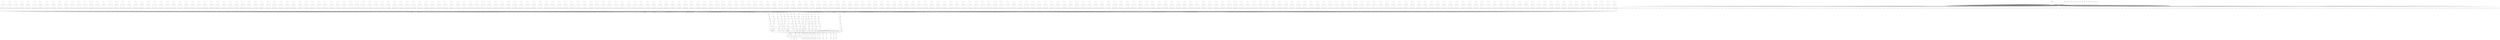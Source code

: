 digraph propNet
{
	"@9d0366"[shape=circle, style= filled, fillcolor=white, label="anon"]; "@9d0366"->"@1e89539"; 
	"@394576"[shape=box, style= filled, fillcolor=grey, label="TRANSITION"]; "@394576"->"@1a28e23"; 
	"@13cc73c"[shape=circle, style= filled, fillcolor=white, label="( cell-8 2 2 4 )"]; "@13cc73c"->"@95a1b6"; 
	"@933c07"[shape=circle, style= filled, fillcolor=white, label="( legal robot ( press 2 2 1 4 3 2 4 4 ) )"]; 
	"@79ae56"[shape=invhouse, style= filled, fillcolor=grey, label="AND"]; "@79ae56"->"@1bdb02e"; 
	"@4815e"[shape=circle, style= filled, fillcolor=white, label="anon"]; "@4815e"->"@81be8a"; 
	"@987e1e"[shape=invhouse, style= filled, fillcolor=grey, label="AND"]; "@987e1e"->"@f37160"; 
	"@136d2ed"[shape=invhouse, style= filled, fillcolor=grey, label="AND"]; "@136d2ed"->"@1b0ba02"; 
	"@a79c31"[shape=circle, style= filled, fillcolor=white, label="( legal robot ( press 1 2 1 3 3 1 4 4 ) )"]; 
	"@ad89ec"[shape=circle, style= filled, fillcolor=white, label="( index1 1 )"]; "@ad89ec"->"@123b9c1"; "@ad89ec"->"@b07af1"; "@ad89ec"->"@80bc28"; "@ad89ec"->"@16d03ba"; "@ad89ec"->"@79ae56"; "@ad89ec"->"@30803a"; "@ad89ec"->"@1a323c0"; "@ad89ec"->"@55d1b4"; "@ad89ec"->"@1d46259"; "@ad89ec"->"@1219b8c"; "@ad89ec"->"@1813c12"; "@ad89ec"->"@1a2f9dd"; "@ad89ec"->"@1ff323"; "@ad89ec"->"@1ac4f3e"; "@ad89ec"->"@39a867"; "@ad89ec"->"@170f98"; "@ad89ec"->"@1e5a0cb"; "@ad89ec"->"@939d40"; "@ad89ec"->"@139ebdb"; "@ad89ec"->"@1712a80"; "@ad89ec"->"@1816fb6"; "@ad89ec"->"@a8cd58"; "@ad89ec"->"@779dce"; "@ad89ec"->"@54a25f"; "@ad89ec"->"@1c221b2"; "@ad89ec"->"@1ff66bd"; "@ad89ec"->"@15be31e"; "@ad89ec"->"@14174f9"; "@ad89ec"->"@197d63b"; "@ad89ec"->"@3b0b1e"; "@ad89ec"->"@753433"; "@ad89ec"->"@1c2fff0"; "@ad89ec"->"@121784f"; "@ad89ec"->"@551ee3"; "@ad89ec"->"@115a113"; "@ad89ec"->"@10f3801"; "@ad89ec"->"@131cd12"; "@ad89ec"->"@2f1b1a"; "@ad89ec"->"@e9e799"; "@ad89ec"->"@c48b77"; "@ad89ec"->"@125bbd3"; "@ad89ec"->"@a4f040"; "@ad89ec"->"@15ee24"; "@ad89ec"->"@13ddcf1"; "@ad89ec"->"@5e25f3"; "@ad89ec"->"@18a8ae7"; "@ad89ec"->"@1731334"; "@ad89ec"->"@22e3ac"; "@ad89ec"->"@f536e8"; "@ad89ec"->"@16a93b8"; "@ad89ec"->"@fa1f5"; "@ad89ec"->"@ee5d13"; "@ad89ec"->"@1ebf1eb"; "@ad89ec"->"@1c46bab"; "@ad89ec"->"@3a5635"; "@ad89ec"->"@1743be"; "@ad89ec"->"@19f6a57"; "@ad89ec"->"@a594e1"; "@ad89ec"->"@10f80a9"; "@ad89ec"->"@f8db08"; "@ad89ec"->"@1db1fe0"; "@ad89ec"->"@1080f38"; "@ad89ec"->"@12d297a"; "@ad89ec"->"@151d6cb"; "@ad89ec"->"@be8216"; "@ad89ec"->"@f970e8"; "@ad89ec"->"@1890510"; "@ad89ec"->"@126a408"; "@ad89ec"->"@1abfd68"; "@ad89ec"->"@d8f317"; "@ad89ec"->"@57df5"; "@ad89ec"->"@1c55e69"; "@ad89ec"->"@1220b15"; "@ad89ec"->"@117b4f2"; "@ad89ec"->"@14cee08"; "@ad89ec"->"@d2ee5d"; "@ad89ec"->"@a553e2"; "@ad89ec"->"@13ce184"; "@ad89ec"->"@1291479"; "@ad89ec"->"@1a0ff10"; "@ad89ec"->"@ad4264"; "@ad89ec"->"@346762"; "@ad89ec"->"@6c2ea3"; "@ad89ec"->"@3212a8"; "@ad89ec"->"@94e4f4"; "@ad89ec"->"@35b5e8"; "@ad89ec"->"@1aedbde"; "@ad89ec"->"@3fb547"; "@ad89ec"->"@13790eb"; "@ad89ec"->"@198c113"; "@ad89ec"->"@1389244"; "@ad89ec"->"@fadb88"; "@ad89ec"->"@fb7ac7"; "@ad89ec"->"@7227a8"; "@ad89ec"->"@196649c"; "@ad89ec"->"@16e3aaf"; "@ad89ec"->"@8bf223"; "@ad89ec"->"@1ba640"; "@ad89ec"->"@944d4a"; "@ad89ec"->"@19b7dfa"; "@ad89ec"->"@98d70d"; "@ad89ec"->"@1ab5e85"; "@ad89ec"->"@60e78"; "@ad89ec"->"@e2bc8d"; "@ad89ec"->"@daa6a6"; "@ad89ec"->"@1f357d3"; "@ad89ec"->"@1a8c064"; "@ad89ec"->"@3f1224"; "@ad89ec"->"@1d29ee4"; "@ad89ec"->"@8b83e3"; "@ad89ec"->"@137008a"; "@ad89ec"->"@3fcfb"; "@ad89ec"->"@1e4e6db"; "@ad89ec"->"@1202f4d"; "@ad89ec"->"@17db660"; "@ad89ec"->"@1581b9f"; "@ad89ec"->"@1847a42"; "@ad89ec"->"@21f46a"; "@ad89ec"->"@e455bf"; "@ad89ec"->"@72c950"; "@ad89ec"->"@166cb16"; "@ad89ec"->"@17a9f24"; "@ad89ec"->"@139a0dc"; "@ad89ec"->"@a40787"; "@ad89ec"->"@2e6767"; "@ad89ec"->"@1566b7d"; "@ad89ec"->"@9e53ed"; "@ad89ec"->"@1001ba5"; "@ad89ec"->"@6076f4"; "@ad89ec"->"@1df3255"; "@ad89ec"->"@18b429b"; "@ad89ec"->"@133b16a"; "@ad89ec"->"@1cc946b"; "@ad89ec"->"@bdfa0e"; "@ad89ec"->"@9e3fc2"; "@ad89ec"->"@1630eb6"; "@ad89ec"->"@5e6c89"; "@ad89ec"->"@1102fab"; "@ad89ec"->"@1163cdc"; "@ad89ec"->"@15ea69f"; "@ad89ec"->"@b368f"; "@ad89ec"->"@195ddba"; "@ad89ec"->"@f38b42"; "@ad89ec"->"@287ca7"; "@ad89ec"->"@dc135d"; "@ad89ec"->"@6cbb2d"; "@ad89ec"->"@161d282"; "@ad89ec"->"@c2c65b"; "@ad89ec"->"@16e9494"; "@ad89ec"->"@1c390b8"; "@ad89ec"->"@1cbc5cb"; "@ad89ec"->"@833a2e"; "@ad89ec"->"@900e24"; "@ad89ec"->"@ae43b8"; "@ad89ec"->"@19829a9"; "@ad89ec"->"@13e5454"; "@ad89ec"->"@5a9c5d"; "@ad89ec"->"@111f9b"; "@ad89ec"->"@1f5b38e"; "@ad89ec"->"@15f6af"; "@ad89ec"->"@5e5f92"; "@ad89ec"->"@18f1327"; "@ad89ec"->"@1fef1a0"; "@ad89ec"->"@1cbf6bb"; "@ad89ec"->"@b600af"; "@ad89ec"->"@b27bb5"; "@ad89ec"->"@ca1a93"; "@ad89ec"->"@6f0962"; "@ad89ec"->"@18526aa"; "@ad89ec"->"@1404c51"; "@ad89ec"->"@51207c"; "@ad89ec"->"@db598"; "@ad89ec"->"@57dc21"; "@ad89ec"->"@18b3fee"; "@ad89ec"->"@4cc81c"; "@ad89ec"->"@13974ba"; "@ad89ec"->"@1acdcb9"; "@ad89ec"->"@1e07f4b"; "@ad89ec"->"@166b0df"; "@ad89ec"->"@3d0426"; "@ad89ec"->"@1a0abea"; "@ad89ec"->"@30380"; "@ad89ec"->"@f1c787"; "@ad89ec"->"@119c297"; "@ad89ec"->"@26161"; "@ad89ec"->"@4d4f6e"; "@ad89ec"->"@6258e1"; "@ad89ec"->"@1126d91"; "@ad89ec"->"@fe9e47"; "@ad89ec"->"@1493995"; "@ad89ec"->"@ba06ff"; "@ad89ec"->"@19261de"; "@ad89ec"->"@78e185"; "@ad89ec"->"@6f7492"; "@ad89ec"->"@11d3ec8"; "@ad89ec"->"@b551e4"; "@ad89ec"->"@93c911"; "@ad89ec"->"@7bf4c3"; "@ad89ec"->"@114f313"; "@ad89ec"->"@1ba614a"; "@ad89ec"->"@c7816"; "@ad89ec"->"@640b25"; "@ad89ec"->"@16bf0aa"; "@ad89ec"->"@5e9a94"; "@ad89ec"->"@4d1abd"; "@ad89ec"->"@150ecc7"; "@ad89ec"->"@1ad4242"; "@ad89ec"->"@f5bad0"; "@ad89ec"->"@1672c01"; "@ad89ec"->"@1c1de1c"; "@ad89ec"->"@1c0bec5"; "@ad89ec"->"@755df3"; "@ad89ec"->"@1f12373"; "@ad89ec"->"@1e3d80c"; "@ad89ec"->"@4f0f97"; "@ad89ec"->"@12e71c4"; "@ad89ec"->"@1af2bc"; "@ad89ec"->"@88a80e"; "@ad89ec"->"@1be2b55"; "@ad89ec"->"@4b9101"; "@ad89ec"->"@af9d74"; "@ad89ec"->"@1e2350a"; "@ad89ec"->"@1883d5f"; "@ad89ec"->"@e969f8"; "@ad89ec"->"@1dfe453"; "@ad89ec"->"@155aa19"; "@ad89ec"->"@14bb075"; "@ad89ec"->"@8543aa"; "@ad89ec"->"@1944ae"; "@ad89ec"->"@49ff3f"; "@ad89ec"->"@c7d960"; "@ad89ec"->"@911fb5"; "@ad89ec"->"@23b5c3"; "@ad89ec"->"@97263f"; "@ad89ec"->"@893e69"; "@ad89ec"->"@1178281"; "@ad89ec"->"@1a546cc"; "@ad89ec"->"@1d063fd"; "@ad89ec"->"@64978b"; "@ad89ec"->"@7a6c34"; 
	"@1834bbe"[shape=circle, style= filled, fillcolor=white, label="( cell-62 2 2 4 )"]; "@1834bbe"->"@95a1b6"; 
	"@de9984"[shape=invhouse, style= filled, fillcolor=grey, label="AND"]; "@de9984"->"@55ff4"; 
	"@1c721de"[shape=circle, style= filled, fillcolor=white, label="( on-2 3 1 )"]; "@1c721de"->"@18192b6"; 
	"@17f1907"[shape=invhouse, style= filled, fillcolor=grey, label="AND"]; "@17f1907"->"@12f0342"; 
	"@c5dbb"[shape=circle, style= filled, fillcolor=white, label="anon"]; "@c5dbb"->"@1df503b"; 
	"@caf6e7"[shape=box, style= filled, fillcolor=grey, label="TRANSITION"]; "@caf6e7"->"@a3ed9f"; 
	"@39aa42"[shape=circle, style= filled, fillcolor=white, label="( on-3 1 4 )"]; "@39aa42"->"@8ef256"; 
	"@773ac1"[shape=invhouse, style= filled, fillcolor=grey, label="AND"]; "@773ac1"->"@d6be89"; 
	"@2fe33b"[shape=circle, style= filled, fillcolor=white, label="( cell-44 1 3 4 )"]; "@2fe33b"->"@40c4d5"; 
	"@ccfa5e"[shape=circle, style= filled, fillcolor=white, label="( does robot ( press 1 2 1 3 4 1 4 4 ) )"]; "@ccfa5e"->"@8aeedc"; "@ccfa5e"->"@1424bf0"; "@ccfa5e"->"@4f7b4c"; "@ccfa5e"->"@1cd9e66"; 
	"@1d34eac"[shape=circle, style= filled, fillcolor=white, label="( cell-40 2 1 4 )"]; "@1d34eac"->"@1e337bf"; 
	"@1eb18de"[shape=circle, style= filled, fillcolor=white, label="anon"]; "@1eb18de"->"@1c480e8"; 
	"@12fb7ef"[shape=circle, style= filled, fillcolor=white, label="anon"]; "@12fb7ef"->"@118bd3c"; 
	"@ee75b7"[shape=box, style= filled, fillcolor=grey, label="TRANSITION"]; "@ee75b7"->"@341db1"; 
	"@5bece2"[shape=circle, style= filled, fillcolor=white, label="( does robot ( press 1 2 1 4 4 1 4 4 ) )"]; "@5bece2"->"@e6529c"; "@5bece2"->"@1254e47"; "@5bece2"->"@891d76"; "@5bece2"->"@19b4e60"; 
	"@91384d"[shape=box, style= filled, fillcolor=grey, label="TRANSITION"]; "@91384d"->"@1a685ae"; 
	"@2c5f8a"[shape=circle, style= filled, fillcolor=white, label="anon"]; "@2c5f8a"->"@9d2223"; 
	"@4a553f"[shape=invhouse, style= filled, fillcolor=grey, label="AND"]; "@4a553f"->"@9d0366"; 
	"@1adff7c"[shape=circle, style= filled, fillcolor=white, label="( cell-24 2 2 4 )"]; "@1adff7c"->"@95a1b6"; 
	"@1247c45"[shape=circle, style= filled, fillcolor=white, label="anon"]; "@1247c45"->"@73f623"; 
	"@d81c91"[shape=circle, style= filled, fillcolor=white, label="( cell-30 2 3 4 )"]; "@d81c91"->"@1c93217"; 
	"@b57646"[shape=invhouse, style= filled, fillcolor=grey, label="AND"]; "@b57646"->"@15a4247"; 
	"@1b092ae"[shape=invhouse, style= filled, fillcolor=grey, label="AND"]; "@1b092ae"->"@b1625c"; 
	"@1716286"[shape=circle, style= filled, fillcolor=white, label="anon"]; "@1716286"->"@65ec20"; 
	"@69048b"[shape=invhouse, style= filled, fillcolor=grey, label="AND"]; "@69048b"->"@1620d92"; 
	"@551ee3"[shape=invhouse, style= filled, fillcolor=grey, label="AND"]; "@551ee3"->"@1be91c8"; 
	"@1da817b"[shape=circle, style= filled, fillcolor=white, label="anon"]; "@1da817b"->"@1abdb8a"; 
	"@cfed14"[shape=invhouse, style= filled, fillcolor=grey, label="AND"]; "@cfed14"->"@23af64"; 
	"@17ff60e"[shape=invhouse, style= filled, fillcolor=grey, label="AND"]; "@17ff60e"->"@19dc72f"; 
	"@13a6057"[shape=invhouse, style= filled, fillcolor=grey, label="AND"]; "@13a6057"->"@bd133e"; 
	"@115a113"[shape=invhouse, style= filled, fillcolor=grey, label="AND"]; "@115a113"->"@760838"; 
	"@d66725"[shape=circle, style= filled, fillcolor=white, label="( does robot ( press 1 1 2 3 3 1 4 4 ) )"]; "@d66725"->"@1507544"; "@d66725"->"@1a59727"; "@d66725"->"@76a6d9"; "@d66725"->"@993730"; 
	"@39880a"[shape=circle, style= filled, fillcolor=white, label="( legal robot ( press 1 1 2 4 3 2 4 4 ) )"]; 
	"@131cd12"[shape=invhouse, style= filled, fillcolor=grey, label="AND"]; "@131cd12"->"@10463c3"; 
	"@12c0b3f"[shape=circle, style= filled, fillcolor=white, label="( on 3 2 )"]; "@12c0b3f"->"@1450701"; 
	"@18c2354"[shape=invhouse, style= filled, fillcolor=grey, label="AND"]; "@18c2354"->"@70ad76"; 
	"@1967348"[shape=invhouse, style= filled, fillcolor=grey, label="AND"]; "@1967348"->"@c3d026"; 
	"@16070f0"[shape=box, style= filled, fillcolor=grey, label="TRANSITION"]; "@16070f0"->"@1b030d8"; 
	"@473996"[shape=invhouse, style= filled, fillcolor=grey, label="AND"]; "@473996"->"@10d3d99"; 
	"@a00a4b"[shape=box, style= filled, fillcolor=grey, label="TRANSITION"]; "@a00a4b"->"@808e07"; 
	"@f94934"[shape=circle, style= filled, fillcolor=white, label="( does robot ( press 2 1 1 3 4 2 4 3 ) )"]; "@f94934"->"@12c7887"; "@f94934"->"@46a171"; "@f94934"->"@1d9d7be"; "@f94934"->"@360e46"; 
	"@1727596"[shape=circle, style= filled, fillcolor=white, label="anon"]; "@1727596"->"@57a293"; 
	"@1230534"[shape=box, style= filled, fillcolor=grey, label="TRANSITION"]; "@1230534"->"@15b2cec"; 
	"@1efbbb1"[shape=circle, style= filled, fillcolor=white, label="( cell-54 4 4 4 )"]; "@1efbbb1"->"@13321d6"; 
	"@167a209"[shape=circle, style= filled, fillcolor=white, label="( cell-1 3 2 0 )"]; "@167a209"->"@bf00ab"; 
	"@1fac7cf"[shape=invhouse, style= filled, fillcolor=grey, label="AND"]; "@1fac7cf"->"@3b67a7"; 
	"@fc9fac"[shape=circle, style= filled, fillcolor=white, label="anon"]; "@fc9fac"->"@decb6a"; 
	"@e62093"[shape=circle, style= filled, fillcolor=white, label="anon"]; "@e62093"->"@cfd5ee"; 
	"@11df416"[shape=invhouse, style= filled, fillcolor=grey, label="AND"]; "@11df416"->"@41f871"; 
	"@2f6aea"[shape=circle, style= filled, fillcolor=white, label="anon"]; "@2f6aea"->"@1425e17"; 
	"@23d87f"[shape=circle, style= filled, fillcolor=white, label="( cell-36 4 4 4 )"]; "@23d87f"->"@13321d6"; 
	"@26c3a1"[shape=invhouse, style= filled, fillcolor=grey, label="AND"]; "@26c3a1"->"@18c4d4c"; 
	"@12cc66f"[shape=invhouse, style= filled, fillcolor=grey, label="AND"]; "@12cc66f"->"@a3aaf5"; 
	"@41f871"[shape=circle, style= filled, fillcolor=white, label="anon"]; "@41f871"->"@14005e1"; 
	"@1ed364c"[shape=circle, style= filled, fillcolor=white, label="( cell-3 2 1 0 )"]; "@1ed364c"->"@2daf7a"; 
	"@213339"[shape=circle, style= filled, fillcolor=white, label="lightson-2"]; "@213339"->"@1355a47"; "@213339"->"@1074a5f"; "@213339"->"@1aa1db8"; 
	"@f536e8"[shape=invhouse, style= filled, fillcolor=grey, label="AND"]; "@f536e8"->"@1be1f3e"; 
	"@1b0b0a0"[shape=box, style= filled, fillcolor=grey, label="TRANSITION"]; "@1b0b0a0"->"@1504a84"; 
	"@a606e6"[shape=circle, style= filled, fillcolor=white, label="anon"]; "@a606e6"->"@10acf26"; 
	"@157c7bf"[shape=circle, style= filled, fillcolor=white, label="( cell-6 4 4 4 )"]; "@157c7bf"->"@13321d6"; 
	"@13911fe"[shape=circle, style= filled, fillcolor=white, label="anon"]; "@13911fe"->"@1c984f9"; 
	"@d81cda"[shape=invhouse, style= filled, fillcolor=grey, label="AND"]; "@d81cda"->"@1f4bdca"; 
	"@1fdfa36"[shape=box, style= filled, fillcolor=grey, label="TRANSITION"]; "@1fdfa36"->"@91eb87"; 
	"@116f2e6"[shape=box, style= filled, fillcolor=grey, label="TRANSITION"]; "@116f2e6"->"@1a9f63f"; 
	"@1370ab"[shape=invhouse, style= filled, fillcolor=grey, label="AND"]; "@1370ab"->"@a7d316"; 
	"@1b181f1"[shape=circle, style= filled, fillcolor=white, label="( cell-49 1 2 4 )"]; "@1b181f1"->"@aa23e5"; 
	"@7965f"[shape=circle, style= filled, fillcolor=white, label="anon"]; "@7965f"->"@bf47df"; 
	"@f2a0ef"[shape=circle, style= filled, fillcolor=white, label="( legal robot ( press 1 2 1 4 3 2 4 3 ) )"]; 
	"@3cf525"[shape=circle, style= filled, fillcolor=white, label="( cell-11 1 3 4 )"]; "@3cf525"->"@40c4d5"; 
	"@8777c"[shape=circle, style= filled, fillcolor=white, label="( index2 3 )"]; "@8777c"->"@123b9c1"; "@8777c"->"@b07af1"; "@8777c"->"@80bc28"; "@8777c"->"@16d03ba"; "@8777c"->"@79ae56"; "@8777c"->"@30803a"; "@8777c"->"@1a323c0"; "@8777c"->"@1d46259"; "@8777c"->"@1219b8c"; "@8777c"->"@1813c12"; "@8777c"->"@1a2f9dd"; "@8777c"->"@1ff323"; "@8777c"->"@1ac4f3e"; "@8777c"->"@39a867"; "@8777c"->"@170f98"; "@8777c"->"@939d40"; "@8777c"->"@139ebdb"; "@8777c"->"@1712a80"; "@8777c"->"@1816fb6"; "@8777c"->"@a8cd58"; "@8777c"->"@779dce"; "@8777c"->"@54a25f"; "@8777c"->"@1c221b2"; "@8777c"->"@1ff66bd"; "@8777c"->"@15be31e"; "@8777c"->"@14174f9"; "@8777c"->"@197d63b"; "@8777c"->"@3b0b1e"; "@8777c"->"@753433"; "@8777c"->"@121784f"; "@8777c"->"@551ee3"; "@8777c"->"@115a113"; "@8777c"->"@10f3801"; "@8777c"->"@131cd12"; "@8777c"->"@4c689e"; "@8777c"->"@2f1b1a"; "@8777c"->"@e9e799"; "@8777c"->"@c48b77"; "@8777c"->"@125bbd3"; "@8777c"->"@a4f040"; "@8777c"->"@15ee24"; "@8777c"->"@13ddcf1"; "@8777c"->"@18a8ae7"; "@8777c"->"@1731334"; "@8777c"->"@22e3ac"; "@8777c"->"@f536e8"; "@8777c"->"@16a93b8"; "@8777c"->"@fa1f5"; "@8777c"->"@ee5d13"; "@8777c"->"@1ebf1eb"; "@8777c"->"@1c46bab"; "@8777c"->"@3a5635"; "@8777c"->"@1743be"; "@8777c"->"@19f6a57"; "@8777c"->"@a594e1"; "@8777c"->"@10f80a9"; "@8777c"->"@4dd413"; "@8777c"->"@f8db08"; "@8777c"->"@1db1fe0"; "@8777c"->"@1080f38"; "@8777c"->"@1b4268b"; "@8777c"->"@151d6cb"; "@8777c"->"@f970e8"; "@8777c"->"@be8216"; "@8777c"->"@1890510"; "@8777c"->"@126a408"; "@8777c"->"@1abfd68"; "@8777c"->"@d8f317"; "@8777c"->"@57df5"; "@8777c"->"@80370d"; "@8777c"->"@117b4f2"; "@8777c"->"@14cee08"; "@8777c"->"@d2ee5d"; "@8777c"->"@151e135"; "@8777c"->"@a553e2"; "@8777c"->"@13ce184"; "@8777c"->"@1a0ff10"; "@8777c"->"@ad4264"; "@8777c"->"@346762"; "@8777c"->"@6c2ea3"; "@8777c"->"@3212a8"; "@8777c"->"@94e4f4"; "@8777c"->"@35b5e8"; "@8777c"->"@3fb547"; "@8777c"->"@1aedbde"; "@8777c"->"@13790eb"; "@8777c"->"@1389244"; "@8777c"->"@fadb88"; "@8777c"->"@fb7ac7"; "@8777c"->"@7227a8"; "@8777c"->"@196649c"; "@8777c"->"@16e3aaf"; "@8777c"->"@8bf223"; "@8777c"->"@1ba640"; "@8777c"->"@944d4a"; "@8777c"->"@98d70d"; "@8777c"->"@13c8540"; "@8777c"->"@1ab5e85"; "@8777c"->"@60e78"; "@8777c"->"@e2bc8d"; "@8777c"->"@daa6a6"; "@8777c"->"@1f357d3"; "@8777c"->"@1a8c064"; "@8777c"->"@3f1224"; "@8777c"->"@1d29ee4"; "@8777c"->"@137008a"; "@8777c"->"@3fcfb"; "@8777c"->"@1202f4d"; "@8777c"->"@17db660"; "@8777c"->"@1581b9f"; "@8777c"->"@1847a42"; "@8777c"->"@21f46a"; "@8777c"->"@e455bf"; "@8777c"->"@72c950"; "@8777c"->"@166cb16"; "@8777c"->"@17a9f24"; "@8777c"->"@1fee2db"; "@8777c"->"@139a0dc"; "@8777c"->"@a40787"; "@8777c"->"@2e6767"; "@8777c"->"@1566b7d"; "@8777c"->"@9e53ed"; "@8777c"->"@1001ba5"; "@8777c"->"@6076f4"; "@8777c"->"@1df3255"; "@8777c"->"@18b429b"; "@8777c"->"@133b16a"; "@8777c"->"@1a17727"; "@8777c"->"@1cc946b"; "@8777c"->"@bdfa0e"; "@8777c"->"@9e3fc2"; "@8777c"->"@1630eb6"; "@8777c"->"@5e6c89"; "@8777c"->"@1102fab"; "@8777c"->"@1163cdc"; "@8777c"->"@15ea69f"; "@8777c"->"@b368f"; "@8777c"->"@195ddba"; "@8777c"->"@f38b42"; "@8777c"->"@287ca7"; "@8777c"->"@744a4d"; "@8777c"->"@dc135d"; "@8777c"->"@6cbb2d"; "@8777c"->"@161d282"; "@8777c"->"@c2c65b"; "@8777c"->"@16e9494"; "@8777c"->"@1c390b8"; "@8777c"->"@1cbc5cb"; "@8777c"->"@833a2e"; "@8777c"->"@900e24"; "@8777c"->"@ae43b8"; "@8777c"->"@19829a9"; "@8777c"->"@13e5454"; "@8777c"->"@5a9c5d"; "@8777c"->"@111f9b"; "@8777c"->"@1f5b38e"; "@8777c"->"@15f6af"; "@8777c"->"@5e5f92"; "@8777c"->"@18f1327"; "@8777c"->"@1fef1a0"; "@8777c"->"@b600af"; "@8777c"->"@b27bb5"; "@8777c"->"@ca1a93"; "@8777c"->"@6f0962"; "@8777c"->"@18526aa"; "@8777c"->"@1404c51"; "@8777c"->"@51207c"; "@8777c"->"@db598"; "@8777c"->"@57dc21"; "@8777c"->"@dec95c"; "@8777c"->"@18b3fee"; "@8777c"->"@4cc81c"; "@8777c"->"@13974ba"; "@8777c"->"@1acdcb9"; "@8777c"->"@1e07f4b"; "@8777c"->"@166b0df"; "@8777c"->"@3d0426"; "@8777c"->"@1a0abea"; "@8777c"->"@30380"; "@8777c"->"@f1c787"; "@8777c"->"@119c297"; "@8777c"->"@26161"; "@8777c"->"@4d4f6e"; "@8777c"->"@6258e1"; "@8777c"->"@1126d91"; "@8777c"->"@fe9e47"; "@8777c"->"@1493995"; "@8777c"->"@ba06ff"; "@8777c"->"@19261de"; "@8777c"->"@78e185"; "@8777c"->"@6f7492"; "@8777c"->"@11d3ec8"; "@8777c"->"@b551e4"; "@8777c"->"@93c911"; "@8777c"->"@e1ca74"; "@8777c"->"@1a6b028"; "@8777c"->"@7bf4c3"; "@8777c"->"@114f313"; "@8777c"->"@1ba614a"; "@8777c"->"@c7816"; "@8777c"->"@640b25"; "@8777c"->"@16bf0aa"; "@8777c"->"@5e9a94"; "@8777c"->"@4d1abd"; "@8777c"->"@150ecc7"; "@8777c"->"@1ad4242"; "@8777c"->"@f5bad0"; "@8777c"->"@1672c01"; "@8777c"->"@1c1de1c"; "@8777c"->"@1c0bec5"; "@8777c"->"@755df3"; "@8777c"->"@1f12373"; "@8777c"->"@1e3d80c"; "@8777c"->"@4f0f97"; "@8777c"->"@12e71c4"; "@8777c"->"@1af2bc"; "@8777c"->"@88a80e"; "@8777c"->"@1be2b55"; "@8777c"->"@4b9101"; "@8777c"->"@af9d74"; "@8777c"->"@1e2350a"; "@8777c"->"@1883d5f"; "@8777c"->"@e969f8"; "@8777c"->"@1dfe453"; "@8777c"->"@155aa19"; "@8777c"->"@14bb075"; "@8777c"->"@8543aa"; "@8777c"->"@1944ae"; "@8777c"->"@49ff3f"; "@8777c"->"@ec849e"; "@8777c"->"@c7d960"; "@8777c"->"@911fb5"; "@8777c"->"@893e69"; "@8777c"->"@1178281"; "@8777c"->"@1a546cc"; "@8777c"->"@1d063fd"; "@8777c"->"@1b7f97b"; "@8777c"->"@64978b"; "@8777c"->"@7a6c34"; "@8777c"->"@79b43f"; 
	"@c0e346"[shape=invhouse, style= filled, fillcolor=grey, label="AND"]; "@c0e346"->"@1eef3b0"; 
	"@666c7a"[shape=invhouse, style= filled, fillcolor=grey, label="AND"]; "@666c7a"->"@1bf7435"; 
	"@3cb1e1"[shape=circle, style= filled, fillcolor=white, label="anon"]; "@3cb1e1"->"@1d1a35e"; 
	"@19bb448"[shape=invhouse, style= filled, fillcolor=grey, label="AND"]; "@19bb448"->"@df0c3a"; 
	"@196d898"[shape=circle, style= filled, fillcolor=white, label="( cell-35 4 1 4 )"]; "@196d898"->"@3aa59d"; 
	"@147e4f0"[shape=circle, style= filled, fillcolor=white, label="anon"]; "@147e4f0"->"@19232d7"; 
	"@3171e"[shape=circle, style= filled, fillcolor=white, label="anon"]; "@3171e"->"@17b1683"; 
	"@c48d24"[shape=invhouse, style= filled, fillcolor=grey, label="AND"]; "@c48d24"->"@1299442"; 
	"@16e2e5"[shape=circle, style= filled, fillcolor=white, label="( cell-5 1 1 4 )"]; "@16e2e5"->"@1abc23"; 
	"@bbe282"[shape=circle, style= filled, fillcolor=white, label="( cell-63 3 3 4 )"]; "@bbe282"->"@c3feb6"; 
	"@4a11a8"[shape=circle, style= filled, fillcolor=white, label="anon"]; "@4a11a8"->"@1580757"; 
	"@e46007"[shape=invhouse, style= filled, fillcolor=grey, label="AND"]; "@e46007"->"@170376"; 
	"@bf8cf5"[shape=box, style= filled, fillcolor=grey, label="TRANSITION"]; "@bf8cf5"->"@9bb1da"; 
	"@1a88254"[shape=circle, style= filled, fillcolor=white, label="( cell-17 2 3 4 )"]; "@1a88254"->"@1c93217"; 
	"@185477d"[shape=circle, style= filled, fillcolor=white, label="( cell-30 4 3 4 )"]; "@185477d"->"@121cbdb"; 
	"@de537"[shape=box, style= filled, fillcolor=grey, label="TRANSITION"]; "@de537"->"@3b6297"; 
	"@2c1b13"[shape=circle, style= filled, fillcolor=white, label="anon"]; "@2c1b13"->"@1ce0314"; 
	"@d8f317"[shape=invhouse, style= filled, fillcolor=grey, label="AND"]; "@d8f317"->"@15f1ace"; 
	"@1834b39"[shape=circle, style= filled, fillcolor=white, label="( cell-36 3 3 4 )"]; "@1834b39"->"@c3feb6"; 
	"@1a2d3be"[shape=invhouse, style= filled, fillcolor=grey, label="AND"]; "@1a2d3be"->"@724356"; 
	"@57df5"[shape=invhouse, style= filled, fillcolor=grey, label="AND"]; "@57df5"->"@1077aa7"; 
	"@1654982"[shape=box, style= filled, fillcolor=grey, label="TRANSITION"]; "@1654982"->"@1f5fc7"; 
	"@182f3da"[shape=box, style= filled, fillcolor=grey, label="TRANSITION"]; "@182f3da"->"@e9625d"; 
	"@1b4de03"[shape=box, style= filled, fillcolor=grey, label="TRANSITION"]; "@1b4de03"->"@5a8803"; 
	"@1ec4333"[shape=circle, style= filled, fillcolor=white, label="anon"]; "@1ec4333"->"@1f0c45f"; 
	"@1fdbe17"[shape=invhouse, style= filled, fillcolor=grey, label="AND"]; "@1fdbe17"->"@7d5b6e"; 
	"@ddcabb"[shape=circle, style= filled, fillcolor=white, label="( cell-21 4 2 4 )"]; "@ddcabb"->"@448b7f"; 
	"@1a95cf6"[shape=circle, style= filled, fillcolor=white, label="( cell-3 1 4 0 )"]; "@1a95cf6"->"@16ce64e"; 
	"@1123787"[shape=circle, style= filled, fillcolor=white, label="( init ( cell 4 2 0 ) )"]; 
	"@bfc8d0"[shape=circle, style= filled, fillcolor=white, label="anon"]; "@bfc8d0"->"@1a5b7b4"; 
	"@1347df0"[shape=invhouse, style= filled, fillcolor=grey, label="AND"]; "@1347df0"->"@2c5f8a"; 
	"@1d18707"[shape=circle, style= filled, fillcolor=white, label="( cell-45 3 2 4 )"]; "@1d18707"->"@d990db"; 
	"@9c7650"[shape=circle, style= filled, fillcolor=white, label="( cell-15 1 3 4 )"]; "@9c7650"->"@40c4d5"; 
	"@10bbdb8"[shape=circle, style= filled, fillcolor=white, label="( cell-61 1 2 4 )"]; "@10bbdb8"->"@aa23e5"; 
	"@715052"[shape=circle, style= filled, fillcolor=white, label="anon"]; "@715052"->"@945d2d"; 
	"@143472c"[shape=circle, style= filled, fillcolor=white, label="( cell 4 4 4 )"]; "@143472c"->"@1be9d36"; "@143472c"->"@9fe5c5"; 
	"@1b2f0c7"[shape=invhouse, style= filled, fillcolor=grey, label="AND"]; "@1b2f0c7"->"@183eae7"; 
	"@18ccca7"[shape=circle, style= filled, fillcolor=white, label="( cell-53 3 4 4 )"]; "@18ccca7"->"@18851ee"; 
	"@39cc63"[shape=circle, style= filled, fillcolor=white, label="( cell-16 3 2 4 )"]; "@39cc63"->"@d990db"; 
	"@606032"[shape=circle, style= filled, fillcolor=white, label="( cell-25 2 2 4 )"]; "@606032"->"@95a1b6"; 
	"@121671e"[shape=circle, style= filled, fillcolor=white, label="( cell-4 2 1 4 )"]; "@121671e"->"@1e337bf"; 
	"@15aef45"[shape=invhouse, style= filled, fillcolor=grey, label="AND"]; "@15aef45"->"@1e5ab72"; 
	"@1d6dc46"[shape=circle, style= filled, fillcolor=white, label="anon"]; "@1d6dc46"->"@120f96a"; 
	"@193e1fc"[shape=invhouse, style= filled, fillcolor=grey, label="AND"]; "@193e1fc"->"@60a77c"; 
	"@51f982"[shape=box, style= filled, fillcolor=grey, label="TRANSITION"]; "@51f982"->"@1ed364c"; 
	"@11ca33b"[shape=box, style= filled, fillcolor=grey, label="TRANSITION"]; "@11ca33b"->"@4f2076"; 
	"@7a9bff"[shape=invhouse, style= filled, fillcolor=grey, label="AND"]; "@7a9bff"->"@1f5e4b6"; 
	"@1a07c1c"[shape=circle, style= filled, fillcolor=white, label="anon"]; "@1a07c1c"->"@1cc446d"; 
	"@e28347"[shape=invhouse, style= filled, fillcolor=grey, label="AND"]; "@e28347"->"@691ccf"; 
	"@14ea256"[shape=invhouse, style= filled, fillcolor=grey, label="AND"]; "@14ea256"->"@9d93be"; 
	"@d0a64a"[shape=box, style= filled, fillcolor=grey, label="TRANSITION"]; "@d0a64a"->"@18c5880"; 
	"@13706e"[shape=circle, style= filled, fillcolor=white, label="( legal robot ( press 2 2 1 3 3 1 4 4 ) )"]; 
	"@18caa36"[shape=invhouse, style= filled, fillcolor=grey, label="AND"]; "@18caa36"->"@473f4c"; 
	"@14c2fa5"[shape=circle, style= filled, fillcolor=white, label="( cell-60 3 4 4 )"]; "@14c2fa5"->"@18851ee"; 
	"@19b3d1b"[shape=circle, style= filled, fillcolor=white, label="anon"]; "@19b3d1b"->"@b58e73"; 
	"@64a584"[shape=invhouse, style= filled, fillcolor=grey, label="AND"]; "@64a584"->"@bbef70"; 
	"@de5f5"[shape=box, style= filled, fillcolor=grey, label="TRANSITION"]; "@de5f5"->"@1868e75"; 
	"@1e5879"[shape=circle, style= filled, fillcolor=white, label="( cell-37 3 3 4 )"]; "@1e5879"->"@c3feb6"; 
	"@1ed9d41"[shape=circle, style= filled, fillcolor=white, label="( cell-24 3 1 4 )"]; "@1ed9d41"->"@63b660"; 
	"@27f221"[shape=box, style= filled, fillcolor=grey, label="TRANSITION"]; "@27f221"->"@1026e12"; 
	"@1afbf49"[shape=invhouse, style= filled, fillcolor=grey, label="AND"]; "@1afbf49"->"@a6343d"; 
	"@1fac733"[shape=box, style= filled, fillcolor=grey, label="TRANSITION"]; "@1fac733"->"@1bb55d3"; 
	"@1016505"[shape=circle, style= filled, fillcolor=white, label="anon"]; "@1016505"->"@1ad65f7"; 
	"@3ed3f5"[shape=box, style= filled, fillcolor=grey, label="TRANSITION"]; "@3ed3f5"->"@baa6f7"; 
	"@13864b2"[shape=box, style= filled, fillcolor=grey, label="TRANSITION"]; "@13864b2"->"@11c7eb2"; 
	"@ab48a7"[shape=circle, style= filled, fillcolor=white, label="( does robot ( press 2 1 1 4 3 2 4 4 ) )"]; "@ab48a7"->"@1ad2911"; "@ab48a7"->"@1e5d207"; "@ab48a7"->"@694a18"; "@ab48a7"->"@9d9155"; 
	"@1341b06"[shape=box, style= filled, fillcolor=grey, label="TRANSITION"]; "@1341b06"->"@c00e55"; 
	"@140727a"[shape=box, style= filled, fillcolor=grey, label="TRANSITION"]; "@140727a"->"@5a5519"; 
	"@1d29c1"[shape=doublecircle, style= filled, fillcolor=grey, label="TRUE"]; "@1d29c1"->"@154283a"; 
	"@11787ea"[shape=ellipse, style= filled, fillcolor=grey, label="OR"]; "@11787ea"->"@1d92803"; 
	"@1a84fae"[shape=invhouse, style= filled, fillcolor=grey, label="AND"]; "@1a84fae"->"@1bb73b0"; 
	"@1338d3d"[shape=circle, style= filled, fillcolor=white, label="anon"]; "@1338d3d"->"@1172f8f"; 
	"@1a32fd1"[shape=invhouse, style= filled, fillcolor=grey, label="AND"]; "@1a32fd1"->"@1a1a5f3"; 
	"@10ca25a"[shape=box, style= filled, fillcolor=grey, label="TRANSITION"]; "@10ca25a"->"@1e27046"; 
	"@1516070"[shape=invhouse, style= filled, fillcolor=grey, label="AND"]; "@1516070"->"@1fa79c8"; 
	"@277bd2"[shape=circle, style= filled, fillcolor=white, label="anon"]; "@277bd2"->"@ced1ac"; 
	"@112731f"[shape=circle, style= filled, fillcolor=white, label="anon"]; "@112731f"->"@1371c0c"; 
	"@737611"[shape=circle, style= filled, fillcolor=white, label="anon"]; "@737611"->"@bf591c"; 
	"@bb2f6e"[shape=circle, style= filled, fillcolor=white, label="anon"]; "@bb2f6e"->"@169bc15"; 
	"@f02db7"[shape=circle, style= filled, fillcolor=white, label="( cell-56 2 4 4 )"]; "@f02db7"->"@74e6d"; 
	"@2c39d2"[shape=circle, style= filled, fillcolor=white, label="( legal robot ( press 2 2 2 3 4 1 4 3 ) )"]; 
	"@13864d9"[shape=circle, style= filled, fillcolor=white, label="( cell-37 1 1 4 )"]; "@13864d9"->"@1abc23"; 
	"@ad00b2"[shape=circle, style= filled, fillcolor=white, label="( does robot ( press 1 2 1 4 3 1 3 3 ) )"]; "@ad00b2"->"@1cc55fb"; "@ad00b2"->"@ba4539"; "@ad00b2"->"@de1cb6"; "@ad00b2"->"@192b987"; 
	"@96ea4f"[shape=circle, style= filled, fillcolor=white, label="( cell-4 2 2 4 )"]; "@96ea4f"->"@95a1b6"; 
	"@17951b0"[shape=circle, style= filled, fillcolor=white, label="( legal robot ( press 2 1 1 4 3 2 4 4 ) )"]; 
	"@7310bf"[shape=circle, style= filled, fillcolor=white, label="( cell-53 4 1 4 )"]; "@7310bf"->"@3aa59d"; 
	"@1c3c6d8"[shape=circle, style= filled, fillcolor=white, label="anon"]; "@1c3c6d8"->"@1c24701"; 
	"@17b55e6"[shape=circle, style= filled, fillcolor=white, label="( cell-1 4 2 4 )"]; "@17b55e6"->"@448b7f"; 
	"@55ff4"[shape=circle, style= filled, fillcolor=white, label="anon"]; "@55ff4"->"@782dc6"; 
	"@ad662c"[shape=circle, style= filled, fillcolor=white, label="( cell-57 1 4 4 )"]; "@ad662c"->"@6c6ce7"; 
	"@1dc049d"[shape=circle, style= filled, fillcolor=white, label="( does robot ( press 2 1 2 4 4 2 4 4 ) )"]; "@1dc049d"->"@1421ab0"; "@1dc049d"->"@bb6d85"; "@1dc049d"->"@f61227"; "@1dc049d"->"@1095c81"; 
	"@19546ee"[shape=box, style= filled, fillcolor=grey, label="TRANSITION"]; "@19546ee"->"@1c818c4"; 
	"@1bfbe18"[shape=circle, style= filled, fillcolor=white, label="( does robot ( press 2 1 1 3 4 1 3 4 ) )"]; "@1bfbe18"->"@13c7c35"; "@1bfbe18"->"@963b33"; "@1bfbe18"->"@159df6c"; "@1bfbe18"->"@f45732"; 
	"@1858aa4"[shape=box, style= filled, fillcolor=grey, label="TRANSITION"]; "@1858aa4"->"@3f4f44"; 
	"@ce5536"[shape=box, style= filled, fillcolor=grey, label="TRANSITION"]; "@ce5536"->"@162e847"; 
	"@17db660"[shape=invhouse, style= filled, fillcolor=grey, label="AND"]; "@17db660"->"@1486b51"; 
	"@181298a"[shape=box, style= filled, fillcolor=grey, label="TRANSITION"]; "@181298a"->"@15bf0c5"; 
	"@1274873"[shape=box, style= filled, fillcolor=grey, label="TRANSITION"]; "@1274873"->"@16ca577"; 
	"@1e36ec6"[shape=circle, style= filled, fillcolor=white, label="( cell 2 2 2 )"]; "@1e36ec6"->"@196076f"; "@1e36ec6"->"@f27cdc"; 
	"@68bd43"[shape=circle, style= filled, fillcolor=white, label="( on 3 4 )"]; "@68bd43"->"@efe617"; 
	"@a8f58d"[shape=circle, style= filled, fillcolor=white, label="( cell-19 1 3 4 )"]; "@a8f58d"->"@40c4d5"; 
	"@169be56"[shape=circle, style= filled, fillcolor=white, label="anon"]; "@169be56"->"@11cfa21"; 
	"@1e27dce"[shape=invhouse, style= filled, fillcolor=grey, label="AND"]; "@1e27dce"->"@6f3870"; 
	"@170bdf7"[shape=circle, style= filled, fillcolor=white, label="( cell-26 1 1 4 )"]; "@170bdf7"->"@1abc23"; 
	"@b0838a"[shape=circle, style= filled, fillcolor=white, label="anon"]; "@b0838a"->"@15330ea"; 
	"@19cee52"[shape=circle, style= filled, fillcolor=white, label="( cell-42 2 1 4 )"]; "@19cee52"->"@1e337bf"; 
	"@1a88328"[shape=invhouse, style= filled, fillcolor=grey, label="AND"]; "@1a88328"->"@d766f5"; 
	"@1f7670d"[shape=circle, style= filled, fillcolor=white, label="anon"]; "@1f7670d"->"@d861b7"; 
	"@5a5519"[shape=circle, style= filled, fillcolor=white, label="( cell-28 1 4 4 )"]; "@5a5519"->"@6c6ce7"; 
	"@1e0969b"[shape=circle, style= filled, fillcolor=white, label="anon"]; "@1e0969b"->"@8bbbf4"; 
	"@1d03e78"[shape=box, style= filled, fillcolor=grey, label="TRANSITION"]; "@1d03e78"->"@13c5cc8"; 
	"@9c98e8"[shape=circle, style= filled, fillcolor=white, label="( does robot ( press 1 2 1 4 4 2 4 4 ) )"]; "@9c98e8"->"@156b7c1"; "@9c98e8"->"@21151e"; "@9c98e8"->"@7196b2"; "@9c98e8"->"@1143614"; 
	"@bb855b"[shape=circle, style= filled, fillcolor=white, label="( cell-12 1 4 4 )"]; "@bb855b"->"@6c6ce7"; 
	"@466f1d"[shape=box, style= filled, fillcolor=grey, label="TRANSITION"]; "@466f1d"->"@13043cc"; 
	"@1441dc0"[shape=invhouse, style= filled, fillcolor=grey, label="AND"]; "@1441dc0"->"@12b71eb"; 
	"@7e1b36"[shape=circle, style= filled, fillcolor=white, label="anon"]; "@7e1b36"->"@41986c"; 
	"@14b5739"[shape=circle, style= filled, fillcolor=white, label="( cell-30 2 2 4 )"]; "@14b5739"->"@95a1b6"; 
	"@d5714b"[shape=circle, style= filled, fillcolor=white, label="( cell-18 4 2 4 )"]; "@d5714b"->"@448b7f"; 
	"@1074a5f"[shape=invhouse, style= filled, fillcolor=grey, label="AND"]; "@1074a5f"->"@1a3e9cb"; 
	"@1129dc2"[shape=box, style= filled, fillcolor=grey, label="TRANSITION"]; "@1129dc2"->"@14c1313"; 
	"@11a4131"[shape=circle, style= filled, fillcolor=white, label="anon"]; "@11a4131"->"@3278f"; 
	"@196722d"[shape=invhouse, style= filled, fillcolor=grey, label="AND"]; "@196722d"->"@15a64e6"; 
	"@a35880"[shape=ellipse, style= filled, fillcolor=grey, label="OR"]; "@a35880"->"@68bd43"; 
	"@1703457"[shape=invhouse, style= filled, fillcolor=grey, label="AND"]; "@1703457"->"@9f3f8"; 
	"@62ce0a"[shape=circle, style= filled, fillcolor=white, label="( cell-9 4 4 4 )"]; "@62ce0a"->"@13321d6"; 
	"@1650cea"[shape=circle, style= filled, fillcolor=white, label="anon"]; "@1650cea"->"@1c3d34b"; 
	"@d6dec"[shape=circle, style= filled, fillcolor=white, label="anon"]; "@d6dec"->"@1560b81"; 
	"@a269e2"[shape=invhouse, style= filled, fillcolor=grey, label="AND"]; "@a269e2"->"@c4b664"; 
	"@1b829e7"[shape=circle, style= filled, fillcolor=white, label="( cell-24 1 2 4 )"]; "@1b829e7"->"@aa23e5"; 
	"@408caa"[shape=circle, style= filled, fillcolor=white, label="( cell-44 4 1 4 )"]; "@408caa"->"@3aa59d"; 
	"@1f293df"[shape=circle, style= filled, fillcolor=white, label="( legal robot ( press 1 2 2 4 3 2 4 4 ) )"]; 
	"@c9c2d7"[shape=circle, style= filled, fillcolor=white, label="( cell-4 1 1 4 )"]; "@c9c2d7"->"@1abc23"; 
	"@1cfb8d3"[shape=circle, style= filled, fillcolor=white, label="anon"]; "@1cfb8d3"->"@164f01b"; 
	"@13f866"[shape=invhouse, style= filled, fillcolor=grey, label="AND"]; "@13f866"->"@10c81a6"; 
	"@831e35"[shape=circle, style= filled, fillcolor=white, label="( legal robot ( press 1 1 1 3 4 2 3 4 ) )"]; 
	"@12afd8"[shape=invhouse, style= filled, fillcolor=grey, label="AND"]; "@12afd8"->"@e988c6"; 
	"@162b8ce"[shape=circle, style= filled, fillcolor=white, label="( does robot ( press 1 2 1 4 4 2 3 4 ) )"]; "@162b8ce"->"@d5a86c"; "@162b8ce"->"@1ec459b"; "@162b8ce"->"@107c405"; "@162b8ce"->"@4a17d8"; 
	"@fa1b85"[shape=circle, style= filled, fillcolor=white, label="( does robot ( press 2 2 2 3 4 1 4 4 ) )"]; "@fa1b85"->"@f21c39"; "@fa1b85"->"@24c3aa"; "@fa1b85"->"@13b7c28"; "@fa1b85"->"@174be7"; 
	"@1e12e2c"[shape=box, style= filled, fillcolor=grey, label="TRANSITION"]; "@1e12e2c"->"@124ccb0"; 
	"@3de71c"[shape=invhouse, style= filled, fillcolor=grey, label="AND"]; "@3de71c"->"@1754daa"; 
	"@744a4d"[shape=invhouse, style= filled, fillcolor=grey, label="AND"]; "@744a4d"->"@114382d"; 
	"@1ba4b54"[shape=box, style= filled, fillcolor=grey, label="TRANSITION"]; "@1ba4b54"->"@1e1c66a"; 
	"@e9c0a8"[shape=circle, style= filled, fillcolor=white, label="( cell-7 2 3 4 )"]; "@e9c0a8"->"@1c93217"; 
	"@4a7629"[shape=invhouse, style= filled, fillcolor=grey, label="AND"]; "@4a7629"->"@cf2fc9"; 
	"@137e2dc"[shape=circle, style= filled, fillcolor=white, label="anon"]; "@137e2dc"->"@4b6a6c"; 
	"@19d56e9"[shape=circle, style= filled, fillcolor=white, label="anon"]; "@19d56e9"->"@91c310"; 
	"@98f6c7"[shape=circle, style= filled, fillcolor=white, label="( on-4 4 3 )"]; "@98f6c7"->"@11fa5f0"; 
	"@10c81a6"[shape=circle, style= filled, fillcolor=white, label="anon"]; "@10c81a6"->"@b2fd30"; 
	"@6846c"[shape=circle, style= filled, fillcolor=white, label="anon"]; "@6846c"->"@fade06"; 
	"@18cef0a"[shape=circle, style= filled, fillcolor=white, label="anon"]; "@18cef0a"->"@3c0965"; 
	"@ed41f8"[shape=box, style= filled, fillcolor=grey, label="TRANSITION"]; "@ed41f8"->"@1d30fe7"; 
	"@66a008"[shape=box, style= filled, fillcolor=grey, label="TRANSITION"]; "@66a008"->"@267cbc"; 
	"@183e109"[shape=circle, style= filled, fillcolor=white, label="( cell-48 2 2 4 )"]; "@183e109"->"@95a1b6"; 
	"@115c6cb"[shape=circle, style= filled, fillcolor=white, label="anon"]; "@115c6cb"->"@1896444"; 
	"@2f6be5"[shape=circle, style= filled, fillcolor=white, label="anon"]; "@2f6be5"->"@10d1e0b"; 
	"@82c063"[shape=circle, style= filled, fillcolor=white, label="( cell-62 3 4 4 )"]; "@82c063"->"@18851ee"; 
	"@65b778"[shape=invhouse, style= filled, fillcolor=grey, label="AND"]; "@65b778"->"@1070723"; 
	"@19432e0"[shape=invhouse, style= filled, fillcolor=grey, label="AND"]; "@19432e0"->"@231e35"; 
	"@f7ba12"[shape=invhouse, style= filled, fillcolor=grey, label="AND"]; "@f7ba12"->"@14b4e26"; 
	"@5fe568"[shape=invhouse, style= filled, fillcolor=grey, label="AND"]; "@5fe568"->"@1a23566"; 
	"@e85a35"[shape=invhouse, style= filled, fillcolor=grey, label="AND"]; "@e85a35"->"@8e3f75"; 
	"@659512"[shape=circle, style= filled, fillcolor=white, label="( cell-8 2 1 4 )"]; "@659512"->"@1e337bf"; 
	"@1ee026e"[shape=circle, style= filled, fillcolor=white, label="( cell-27 4 2 4 )"]; "@1ee026e"->"@448b7f"; 
	"@16915d4"[shape=box, style= filled, fillcolor=grey, label="TRANSITION"]; "@16915d4"->"@5e95ae"; 
	"@5739a0"[shape=circle, style= filled, fillcolor=white, label="( does robot ( press 2 2 1 3 3 2 3 3 ) )"]; "@5739a0"->"@124b4a9"; "@5739a0"->"@14153c4"; "@5739a0"->"@1e35b38"; "@5739a0"->"@6f403e"; 
	"@1a0d62f"[shape=circle, style= filled, fillcolor=white, label="( cell-2 3 4 0 )"]; "@1a0d62f"->"@101f23d"; 
	"@d085f8"[shape=invhouse, style= filled, fillcolor=grey, label="AND"]; "@d085f8"->"@10951aa"; 
	"@10a621a"[shape=circle, style= filled, fillcolor=white, label="( init ( cell 1 4 0 ) )"]; 
	"@13aac5f"[shape=invhouse, style= filled, fillcolor=grey, label="AND"]; "@13aac5f"->"@173089d"; 
	"@3c5fd5"[shape=invhouse, style= filled, fillcolor=grey, label="AND"]; "@3c5fd5"->"@1ac9fff"; 
	"@125e791"[shape=invhouse, style= filled, fillcolor=grey, label="AND"]; "@125e791"->"@a79114"; 
	"@b1b290"[shape=box, style= filled, fillcolor=grey, label="TRANSITION"]; "@b1b290"->"@d67f82"; 
	"@1c5dd1"[shape=invhouse, style= filled, fillcolor=grey, label="AND"]; "@1c5dd1"->"@154bb1"; 
	"@1747815"[shape=invhouse, style= filled, fillcolor=grey, label="AND"]; "@1747815"->"@1b05c30"; 
	"@6f0962"[shape=invhouse, style= filled, fillcolor=grey, label="AND"]; "@6f0962"->"@17e9134"; 
	"@19f167a"[shape=invhouse, style= filled, fillcolor=grey, label="AND"]; "@19f167a"->"@14c61a6"; 
	"@dc51c8"[shape=invhouse, style= filled, fillcolor=grey, label="AND"]; "@dc51c8"->"@130e44c"; 
	"@11b16a7"[shape=box, style= filled, fillcolor=grey, label="TRANSITION"]; "@11b16a7"->"@fcc426"; 
	"@88ee"[shape=circle, style= filled, fillcolor=white, label="anon"]; "@88ee"->"@1487ce8"; 
	"@1e9d085"[shape=circle, style= filled, fillcolor=white, label="( cell-59 4 2 4 )"]; "@1e9d085"->"@448b7f"; 
	"@f5517f"[shape=circle, style= filled, fillcolor=white, label="( cell-6 3 2 4 )"]; "@f5517f"->"@d990db"; 
	"@17ff759"[shape=circle, style= filled, fillcolor=white, label="( does robot ( press 1 2 2 4 3 1 4 3 ) )"]; "@17ff759"->"@161f9da"; "@17ff759"->"@5fba1c"; "@17ff759"->"@1a18493"; "@17ff759"->"@1d8e0f3"; 
	"@14f1b7f"[shape=invhouse, style= filled, fillcolor=grey, label="AND"]; "@14f1b7f"->"@169be56"; 
	"@1e9f2e2"[shape=box, style= filled, fillcolor=grey, label="TRANSITION"]; "@1e9f2e2"->"@1a0df30"; 
	"@1fce83e"[shape=circle, style= filled, fillcolor=white, label="( cell-17 4 4 4 )"]; "@1fce83e"->"@13321d6"; 
	"@1a38598"[shape=circle, style= filled, fillcolor=white, label="anon"]; "@1a38598"->"@1b4fe4d"; 
	"@6c5ac4"[shape=box, style= filled, fillcolor=grey, label="TRANSITION"]; "@6c5ac4"->"@68a881"; 
	"@1b2979e"[shape=invhouse, style= filled, fillcolor=grey, label="AND"]; "@1b2979e"->"@181f5b"; 
	"@1b5459e"[shape=circle, style= filled, fillcolor=white, label="anon"]; "@1b5459e"->"@1558d62"; 
	"@1ad552c"[shape=invhouse, style= filled, fillcolor=grey, label="AND"]; "@1ad552c"->"@112ce69"; 
	"@166b0df"[shape=invhouse, style= filled, fillcolor=grey, label="AND"]; "@166b0df"->"@139d369"; 
	"@70ad76"[shape=circle, style= filled, fillcolor=white, label="anon"]; "@70ad76"->"@1414655"; 
	"@a7d968"[shape=invhouse, style= filled, fillcolor=grey, label="AND"]; "@a7d968"->"@7dac02"; 
	"@3a71ed"[shape=box, style= filled, fillcolor=grey, label="TRANSITION"]; "@3a71ed"->"@61daf0"; 
	"@13f3ee0"[shape=circle, style= filled, fillcolor=white, label="( cell-12 3 2 4 )"]; "@13f3ee0"->"@d990db"; 
	"@183c3a1"[shape=circle, style= filled, fillcolor=white, label="( legal robot ( press 1 2 1 4 4 1 4 3 ) )"]; 
	"@9c9874"[shape=circle, style= filled, fillcolor=white, label="anon"]; "@9c9874"->"@b04d34"; 
	"@1cd9e66"[shape=invhouse, style= filled, fillcolor=grey, label="AND"]; "@1cd9e66"->"@1ac9683"; 
	"@cd8e77"[shape=circle, style= filled, fillcolor=white, label="anon"]; "@cd8e77"->"@3ed3f5"; 
	"@e2e4d7"[shape=invhouse, style= filled, fillcolor=grey, label="AND"]; "@e2e4d7"->"@3171e"; 
	"@660b27"[shape=circle, style= filled, fillcolor=white, label="anon"]; "@660b27"->"@3f6e5a"; 
	"@cf0384"[shape=invhouse, style= filled, fillcolor=grey, label="AND"]; "@cf0384"->"@fe210a"; 
	"@a06d25"[shape=box, style= filled, fillcolor=grey, label="TRANSITION"]; "@a06d25"->"@1c4ed65"; 
	"@1654886"[shape=circle, style= filled, fillcolor=white, label="anon"]; "@1654886"->"@d9783e"; 
	"@130b97d"[shape=circle, style= filled, fillcolor=white, label="lightson-4"]; "@130b97d"->"@1e1ee5d"; "@130b97d"->"@1ba0281"; "@130b97d"->"@1273085"; 
	"@cab3bf"[shape=circle, style= filled, fillcolor=white, label="anon"]; "@cab3bf"->"@1787a6"; 
	"@d37d44"[shape=invhouse, style= filled, fillcolor=grey, label="AND"]; "@d37d44"->"@787ee7"; 
	"@4134e0"[shape=circle, style= filled, fillcolor=white, label="anon"]; "@4134e0"->"@1b54eb0"; 
	"@1a80a2d"[shape=box, style= filled, fillcolor=grey, label="TRANSITION"]; "@1a80a2d"->"@ba3671"; 
	"@17127f4"[shape=circle, style= filled, fillcolor=white, label="anon"]; "@17127f4"->"@d809e3"; 
	"@114b3af"[shape=invhouse, style= filled, fillcolor=grey, label="AND"]; "@114b3af"->"@6d70fc"; 
	"@3002b9"[shape=circle, style= filled, fillcolor=white, label="anon"]; "@3002b9"->"@19d2de4"; 
	"@326074"[shape=box, style= filled, fillcolor=grey, label="TRANSITION"]; "@326074"->"@16d5525"; 
	"@e229be"[shape=circle, style= filled, fillcolor=white, label="anon"]; "@e229be"->"@80d028"; 
	"@1409c28"[shape=circle, style= filled, fillcolor=white, label="( cell-24 3 2 4 )"]; "@1409c28"->"@d990db"; 
	"@8a58a5"[shape=circle, style= filled, fillcolor=white, label="( cell-6 1 1 4 )"]; "@8a58a5"->"@1abc23"; 
	"@1a9f63f"[shape=circle, style= filled, fillcolor=white, label="( cell-57 4 1 4 )"]; "@1a9f63f"->"@3aa59d"; 
	"@1f8a4fd"[shape=circle, style= filled, fillcolor=white, label="anon"]; "@1f8a4fd"->"@12f0ce9"; 
	"@1cfb84c"[shape=invhouse, style= filled, fillcolor=grey, label="AND"]; "@1cfb84c"->"@1f0c3ef"; 
	"@c0843d"[shape=box, style= filled, fillcolor=grey, label="TRANSITION"]; "@c0843d"->"@18cad4b"; 
	"@1830ec7"[shape=circle, style= filled, fillcolor=white, label="( cell-33 4 1 4 )"]; "@1830ec7"->"@3aa59d"; 
	"@31dcf0"[shape=circle, style= filled, fillcolor=white, label="( cell-43 4 2 4 )"]; "@31dcf0"->"@448b7f"; 
	"@18651db"[shape=invhouse, style= filled, fillcolor=grey, label="AND"]; "@18651db"->"@10fba26"; 
	"@edc88b"[shape=invhouse, style= filled, fillcolor=grey, label="AND"]; "@edc88b"->"@1745e95"; 
	"@11ea65f"[shape=invhouse, style= filled, fillcolor=grey, label="AND"]; "@11ea65f"->"@128bb44"; 
	"@1c9b4e7"[shape=box, style= filled, fillcolor=grey, label="TRANSITION"]; "@1c9b4e7"->"@1abc91d"; 
	"@fdc98d"[shape=circle, style= filled, fillcolor=white, label="( cell-29 2 1 4 )"]; "@fdc98d"->"@1e337bf"; 
	"@1d03ed2"[shape=circle, style= filled, fillcolor=white, label="( cell-7 4 2 4 )"]; "@1d03ed2"->"@448b7f"; 
	"@140be55"[shape=circle, style= filled, fillcolor=white, label="anon"]; "@140be55"->"@13806b6"; 
	"@e8b5fe"[shape=box, style= filled, fillcolor=grey, label="TRANSITION"]; "@e8b5fe"->"@773f4b"; 
	"@1bbf341"[shape=box, style= filled, fillcolor=grey, label="TRANSITION"]; "@1bbf341"->"@4486de"; 
	"@6558bb"[shape=box, style= filled, fillcolor=grey, label="TRANSITION"]; "@6558bb"->"@1d740c"; 
	"@14ff490"[shape=circle, style= filled, fillcolor=white, label="( cell-21 1 1 4 )"]; "@14ff490"->"@1abc23"; 
	"@5bcf3a"[shape=box, style= filled, fillcolor=grey, label="TRANSITION"]; "@5bcf3a"->"@1cab87f"; 
	"@1c1681c"[shape=circle, style= filled, fillcolor=white, label="( cell-43 1 4 4 )"]; "@1c1681c"->"@6c6ce7"; 
	"@1c1e1e7"[shape=circle, style= filled, fillcolor=white, label="( does robot ( press 1 1 1 4 4 2 3 3 ) )"]; "@1c1e1e7"->"@e1e2b3"; "@1c1e1e7"->"@1619cc4"; "@1c1e1e7"->"@17493f0"; "@1c1e1e7"->"@144d9b2"; 
	"@26312"[shape=box, style= filled, fillcolor=grey, label="TRANSITION"]; "@26312"->"@8e690a"; 
	"@13bc54"[shape=circle, style= filled, fillcolor=white, label="( cell-63 2 1 4 )"]; "@13bc54"->"@1e337bf"; 
	"@be823"[shape=circle, style= filled, fillcolor=white, label="( cell-55 1 1 4 )"]; "@be823"->"@1abc23"; 
	"@56c528"[shape=invhouse, style= filled, fillcolor=grey, label="AND"]; "@56c528"->"@2e6a28"; 
	"@15f1ace"[shape=circle, style= filled, fillcolor=white, label="( legal robot ( press 1 1 2 3 3 1 3 3 ) )"]; 
	"@eb73e"[shape=invhouse, style= filled, fillcolor=grey, label="AND"]; "@eb73e"->"@161c602"; 
	"@d8f246"[shape=circle, style= filled, fillcolor=white, label="anon"]; "@d8f246"->"@164feb"; 
	"@18e400b"[shape=circle, style= filled, fillcolor=white, label="( does robot ( press 2 1 1 4 4 2 3 4 ) )"]; "@18e400b"->"@118da51"; "@18e400b"->"@8a605c"; "@18e400b"->"@aecfd3"; "@18e400b"->"@19f3760"; 
	"@13954b1"[shape=circle, style= filled, fillcolor=white, label="( does robot ( press 2 1 1 4 3 1 4 4 ) )"]; "@13954b1"->"@162b333"; "@13954b1"->"@1a04c26"; "@13954b1"->"@721e92"; "@13954b1"->"@c77e26"; 
	"@126d235"[shape=box, style= filled, fillcolor=grey, label="TRANSITION"]; "@126d235"->"@90649e"; 
	"@14c0cb0"[shape=invhouse, style= filled, fillcolor=grey, label="AND"]; "@14c0cb0"->"@f0cda1"; 
	"@1da2b6d"[shape=circle, style= filled, fillcolor=white, label="anon"]; "@1da2b6d"->"@1eed0fb"; 
	"@6fa22b"[shape=box, style= filled, fillcolor=grey, label="TRANSITION"]; "@6fa22b"->"@8d1300"; 
	"@69ae9f"[shape=circle, style= filled, fillcolor=white, label="( does robot ( press 2 2 2 3 3 1 4 3 ) )"]; "@69ae9f"->"@b19f4e"; "@69ae9f"->"@65b778"; "@69ae9f"->"@d37d44"; "@69ae9f"->"@14cbf3f"; 
	"@149f848"[shape=circle, style= filled, fillcolor=white, label="( cell-29 2 2 4 )"]; "@149f848"->"@95a1b6"; 
	"@5d4a62"[shape=invhouse, style= filled, fillcolor=grey, label="AND"]; "@5d4a62"->"@89848d"; 
	"@a893ff"[shape=invhouse, style= filled, fillcolor=grey, label="AND"]; "@a893ff"->"@1e26e12"; 
	"@5f4e03"[shape=circle, style= filled, fillcolor=white, label="anon"]; "@5f4e03"->"@1bbf341"; 
	"@a980fa"[shape=circle, style= filled, fillcolor=white, label="anon"]; "@a980fa"->"@14cc34b"; 
	"@10aeb17"[shape=circle, style= filled, fillcolor=white, label="( cell-6 4 2 4 )"]; "@10aeb17"->"@448b7f"; 
	"@dba1cc"[shape=circle, style= filled, fillcolor=white, label="anon"]; "@dba1cc"->"@17b3135"; 
	"@12679f2"[shape=circle, style= filled, fillcolor=white, label="( legal robot ( press 1 2 1 3 4 2 4 3 ) )"]; 
	"@ff665a"[shape=circle, style= filled, fillcolor=white, label="( legal robot ( press 1 2 2 4 4 2 4 4 ) )"]; 
	"@164f01b"[shape=box, style= filled, fillcolor=grey, label="TRANSITION"]; "@164f01b"->"@12b304b"; 
	"@1c0d0a8"[shape=circle, style= filled, fillcolor=white, label="( legal robot ( press 1 1 2 4 4 2 4 4 ) )"]; 
	"@10aeb1f"[shape=circle, style= filled, fillcolor=white, label="( cell-45 4 4 4 )"]; "@10aeb1f"->"@13321d6"; 
	"@360e46"[shape=invhouse, style= filled, fillcolor=grey, label="AND"]; "@360e46"->"@1d67b41"; 
	"@156f770"[shape=invhouse, style= filled, fillcolor=grey, label="AND"]; "@156f770"->"@5cb0bb"; 
	"@3b6297"[shape=circle, style= filled, fillcolor=white, label="( cell-62 1 3 4 )"]; "@3b6297"->"@40c4d5"; 
	"@1f10df7"[shape=circle, style= filled, fillcolor=white, label="( init ( cell 4 3 0 ) )"]; 
	"@1f4bdca"[shape=circle, style= filled, fillcolor=white, label="anon"]; "@1f4bdca"->"@1d66aa9"; 
	"@1f541ef"[shape=box, style= filled, fillcolor=grey, label="TRANSITION"]; "@1f541ef"->"@dd36cc"; 
	"@16ca577"[shape=circle, style= filled, fillcolor=white, label="( cell-1 2 1 4 )"]; "@16ca577"->"@1e337bf"; 
	"@c62333"[shape=circle, style= filled, fillcolor=white, label="( cell 3 2 3 )"]; "@c62333"->"@967893"; "@c62333"->"@7053be"; 
	"@46f93"[shape=box, style= filled, fillcolor=grey, label="TRANSITION"]; "@46f93"->"@ef27e3"; 
	"@f1f2cc"[shape=circle, style= filled, fillcolor=white, label="anon"]; "@f1f2cc"->"@186b570"; 
	"@ffefc9"[shape=circle, style= filled, fillcolor=white, label="anon"]; "@ffefc9"->"@f5c3a6"; 
	"@1ac0292"[shape=invhouse, style= filled, fillcolor=grey, label="AND"]; "@1ac0292"->"@94a05c"; 
	"@a06e8d"[shape=circle, style= filled, fillcolor=white, label="( legal robot ( press 1 2 2 4 3 1 4 3 ) )"]; 
	"@46a171"[shape=invhouse, style= filled, fillcolor=grey, label="AND"]; "@46a171"->"@f20964"; 
	"@131444"[shape=circle, style= filled, fillcolor=white, label="( cell-64 3 1 4 )"]; "@131444"->"@63b660"; 
	"@5a12f5"[shape=circle, style= filled, fillcolor=white, label="( does robot ( press 2 2 2 3 4 1 4 3 ) )"]; "@5a12f5"->"@1af2a9c"; "@5a12f5"->"@14f1b7f"; "@5a12f5"->"@d4c5a0"; "@5a12f5"->"@11aa79a"; 
	"@1f5248c"[shape=invhouse, style= filled, fillcolor=grey, label="AND"]; "@1f5248c"->"@6e375e"; 
	"@55d1b4"[shape=invhouse, style= filled, fillcolor=grey, label="AND"]; "@55d1b4"->"@188e490"; 
	"@18b3e8b"[shape=circle, style= filled, fillcolor=white, label="( cell-46 3 1 4 )"]; "@18b3e8b"->"@63b660"; 
	"@1a88001"[shape=circle, style= filled, fillcolor=white, label="( legal robot ( press 2 1 2 4 3 2 4 4 ) )"]; 
	"@1395750"[shape=circle, style= filled, fillcolor=white, label="anon"]; "@1395750"->"@765e8c"; 
	"@368400"[shape=circle, style= filled, fillcolor=white, label="anon"]; "@368400"->"@1cdad73"; 
	"@12b523c"[shape=invhouse, style= filled, fillcolor=grey, label="AND"]; "@12b523c"->"@131b810"; 
	"@39a867"[shape=invhouse, style= filled, fillcolor=grey, label="AND"]; "@39a867"->"@129b922"; 
	"@c087be"[shape=circle, style= filled, fillcolor=white, label="anon"]; "@c087be"->"@71b383"; 
	"@99c4cc"[shape=circle, style= filled, fillcolor=white, label="anon"]; "@99c4cc"->"@1710374"; 
	"@128ccdf"[shape=circle, style= filled, fillcolor=white, label="( cell-22 4 2 4 )"]; "@128ccdf"->"@448b7f"; 
	"@76800e"[shape=box, style= filled, fillcolor=grey, label="TRANSITION"]; "@76800e"->"@f0a363"; 
	"@135c7b0"[shape=invhouse, style= filled, fillcolor=grey, label="AND"]; "@135c7b0"->"@78b825"; 
	"@a7f8a4"[shape=invhouse, style= filled, fillcolor=grey, label="AND"]; "@a7f8a4"->"@327cee"; 
	"@38ddcc"[shape=box, style= filled, fillcolor=grey, label="TRANSITION"]; "@38ddcc"->"@c4dfc5"; 
	"@433333"[shape=box, style= filled, fillcolor=grey, label="TRANSITION"]; "@433333"->"@1e01885"; 
	"@11d5d85"[shape=invhouse, style= filled, fillcolor=grey, label="AND"]; "@11d5d85"->"@14e912d"; 
	"@18430a5"[shape=box, style= filled, fillcolor=grey, label="TRANSITION"]; "@18430a5"->"@170196d"; 
	"@2f0e07"[shape=circle, style= filled, fillcolor=white, label="( does robot ( press 1 1 2 3 3 2 3 3 ) )"]; "@2f0e07"->"@f4aa7a"; "@2f0e07"->"@5e593"; "@2f0e07"->"@18fcb66"; "@2f0e07"->"@1891732"; 
	"@e00c09"[shape=circle, style= filled, fillcolor=white, label="( index1 2 )"]; "@e00c09"->"@123b9c1"; "@e00c09"->"@b07af1"; "@e00c09"->"@80bc28"; "@e00c09"->"@16d03ba"; "@e00c09"->"@79ae56"; "@e00c09"->"@30803a"; "@e00c09"->"@1a323c0"; "@e00c09"->"@55d1b4"; "@e00c09"->"@1d46259"; "@e00c09"->"@1219b8c"; "@e00c09"->"@1813c12"; "@e00c09"->"@1a2f9dd"; "@e00c09"->"@1ff323"; "@e00c09"->"@1ac4f3e"; "@e00c09"->"@39a867"; "@e00c09"->"@170f98"; "@e00c09"->"@1e5a0cb"; "@e00c09"->"@939d40"; "@e00c09"->"@139ebdb"; "@e00c09"->"@1712a80"; "@e00c09"->"@1816fb6"; "@e00c09"->"@a8cd58"; "@e00c09"->"@779dce"; "@e00c09"->"@1c221b2"; "@e00c09"->"@1ff66bd"; "@e00c09"->"@15be31e"; "@e00c09"->"@14174f9"; "@e00c09"->"@197d63b"; "@e00c09"->"@3b0b1e"; "@e00c09"->"@1c2fff0"; "@e00c09"->"@121784f"; "@e00c09"->"@551ee3"; "@e00c09"->"@115a113"; "@e00c09"->"@10f3801"; "@e00c09"->"@131cd12"; "@e00c09"->"@4c689e"; "@e00c09"->"@2f1b1a"; "@e00c09"->"@e9e799"; "@e00c09"->"@c48b77"; "@e00c09"->"@125bbd3"; "@e00c09"->"@a4f040"; "@e00c09"->"@13ddcf1"; "@e00c09"->"@5e25f3"; "@e00c09"->"@18a8ae7"; "@e00c09"->"@1731334"; "@e00c09"->"@22e3ac"; "@e00c09"->"@f536e8"; "@e00c09"->"@16a93b8"; "@e00c09"->"@fa1f5"; "@e00c09"->"@ee5d13"; "@e00c09"->"@1ebf1eb"; "@e00c09"->"@1c46bab"; "@e00c09"->"@3a5635"; "@e00c09"->"@1743be"; "@e00c09"->"@19f6a57"; "@e00c09"->"@a594e1"; "@e00c09"->"@10f80a9"; "@e00c09"->"@4dd413"; "@e00c09"->"@f8db08"; "@e00c09"->"@1db1fe0"; "@e00c09"->"@1080f38"; "@e00c09"->"@1b4268b"; "@e00c09"->"@12d297a"; "@e00c09"->"@151d6cb"; "@e00c09"->"@f970e8"; "@e00c09"->"@be8216"; "@e00c09"->"@1890510"; "@e00c09"->"@126a408"; "@e00c09"->"@1abfd68"; "@e00c09"->"@d8f317"; "@e00c09"->"@57df5"; "@e00c09"->"@1c55e69"; "@e00c09"->"@80370d"; "@e00c09"->"@117b4f2"; "@e00c09"->"@14cee08"; "@e00c09"->"@d2ee5d"; "@e00c09"->"@151e135"; "@e00c09"->"@a553e2"; "@e00c09"->"@13ce184"; "@e00c09"->"@1291479"; "@e00c09"->"@1616dd6"; "@e00c09"->"@1a0ff10"; "@e00c09"->"@ad4264"; "@e00c09"->"@346762"; "@e00c09"->"@6c2ea3"; "@e00c09"->"@3212a8"; "@e00c09"->"@94e4f4"; "@e00c09"->"@35b5e8"; "@e00c09"->"@1aedbde"; "@e00c09"->"@3fb547"; "@e00c09"->"@13790eb"; "@e00c09"->"@198c113"; "@e00c09"->"@1389244"; "@e00c09"->"@fadb88"; "@e00c09"->"@fb7ac7"; "@e00c09"->"@7227a8"; "@e00c09"->"@196649c"; "@e00c09"->"@16e3aaf"; "@e00c09"->"@8bf223"; "@e00c09"->"@1ba640"; "@e00c09"->"@944d4a"; "@e00c09"->"@19b7dfa"; "@e00c09"->"@98d70d"; "@e00c09"->"@13c8540"; "@e00c09"->"@1ab5e85"; "@e00c09"->"@60e78"; "@e00c09"->"@e2bc8d"; "@e00c09"->"@daa6a6"; "@e00c09"->"@1f357d3"; "@e00c09"->"@1a8c064"; "@e00c09"->"@3f1224"; "@e00c09"->"@1d29ee4"; "@e00c09"->"@8b83e3"; "@e00c09"->"@137008a"; "@e00c09"->"@3fcfb"; "@e00c09"->"@1e4e6db"; "@e00c09"->"@1202f4d"; "@e00c09"->"@17db660"; "@e00c09"->"@1581b9f"; "@e00c09"->"@1847a42"; "@e00c09"->"@e455bf"; "@e00c09"->"@21f46a"; "@e00c09"->"@72c950"; "@e00c09"->"@166cb16"; "@e00c09"->"@17a9f24"; "@e00c09"->"@1fee2db"; "@e00c09"->"@139a0dc"; "@e00c09"->"@a40787"; "@e00c09"->"@2e6767"; "@e00c09"->"@1566b7d"; "@e00c09"->"@9e53ed"; "@e00c09"->"@1001ba5"; "@e00c09"->"@6076f4"; "@e00c09"->"@1df3255"; "@e00c09"->"@18b429b"; "@e00c09"->"@133b16a"; "@e00c09"->"@1a17727"; "@e00c09"->"@1cc946b"; "@e00c09"->"@bdfa0e"; "@e00c09"->"@1630eb6"; "@e00c09"->"@5e6c89"; "@e00c09"->"@1102fab"; "@e00c09"->"@1163cdc"; "@e00c09"->"@15ea69f"; "@e00c09"->"@b368f"; "@e00c09"->"@195ddba"; "@e00c09"->"@f38b42"; "@e00c09"->"@744a4d"; "@e00c09"->"@dc135d"; "@e00c09"->"@6cbb2d"; "@e00c09"->"@161d282"; "@e00c09"->"@c2c65b"; "@e00c09"->"@16e9494"; "@e00c09"->"@1c390b8"; "@e00c09"->"@1cbc5cb"; "@e00c09"->"@833a2e"; "@e00c09"->"@900e24"; "@e00c09"->"@ae43b8"; "@e00c09"->"@19829a9"; "@e00c09"->"@13e5454"; "@e00c09"->"@5a9c5d"; "@e00c09"->"@111f9b"; "@e00c09"->"@1f5b38e"; "@e00c09"->"@15f6af"; "@e00c09"->"@5e5f92"; "@e00c09"->"@18f1327"; "@e00c09"->"@1fef1a0"; "@e00c09"->"@1cbf6bb"; "@e00c09"->"@b600af"; "@e00c09"->"@b27bb5"; "@e00c09"->"@ca1a93"; "@e00c09"->"@6f0962"; "@e00c09"->"@18526aa"; "@e00c09"->"@1404c51"; "@e00c09"->"@51207c"; "@e00c09"->"@db598"; "@e00c09"->"@57dc21"; "@e00c09"->"@dec95c"; "@e00c09"->"@18b3fee"; "@e00c09"->"@4cc81c"; "@e00c09"->"@13974ba"; "@e00c09"->"@1acdcb9"; "@e00c09"->"@1e07f4b"; "@e00c09"->"@166b0df"; "@e00c09"->"@1a0abea"; "@e00c09"->"@f1c787"; "@e00c09"->"@119c297"; "@e00c09"->"@26161"; "@e00c09"->"@4d4f6e"; "@e00c09"->"@6258e1"; "@e00c09"->"@1126d91"; "@e00c09"->"@fe9e47"; "@e00c09"->"@1493995"; "@e00c09"->"@ba06ff"; "@e00c09"->"@19261de"; "@e00c09"->"@6f7492"; "@e00c09"->"@11d3ec8"; "@e00c09"->"@b551e4"; "@e00c09"->"@93c911"; "@e00c09"->"@e1ca74"; "@e00c09"->"@1a6b028"; "@e00c09"->"@c7816"; "@e00c09"->"@640b25"; "@e00c09"->"@16bf0aa"; "@e00c09"->"@4d1abd"; "@e00c09"->"@150ecc7"; "@e00c09"->"@1ad4242"; "@e00c09"->"@f5bad0"; "@e00c09"->"@1c0bec5"; "@e00c09"->"@755df3"; "@e00c09"->"@1f12373"; "@e00c09"->"@1e3d80c"; "@e00c09"->"@4f0f97"; "@e00c09"->"@12e71c4"; "@e00c09"->"@1af2bc"; "@e00c09"->"@88a80e"; "@e00c09"->"@1be2b55"; "@e00c09"->"@4b9101"; "@e00c09"->"@af9d74"; "@e00c09"->"@1e2350a"; "@e00c09"->"@1883d5f"; "@e00c09"->"@e969f8"; "@e00c09"->"@1dfe453"; "@e00c09"->"@155aa19"; "@e00c09"->"@14bb075"; "@e00c09"->"@8543aa"; "@e00c09"->"@1944ae"; "@e00c09"->"@49ff3f"; "@e00c09"->"@ec849e"; "@e00c09"->"@c7d960"; "@e00c09"->"@911fb5"; "@e00c09"->"@23b5c3"; "@e00c09"->"@97263f"; "@e00c09"->"@893e69"; "@e00c09"->"@1178281"; "@e00c09"->"@1a546cc"; "@e00c09"->"@1d063fd"; "@e00c09"->"@1b7f97b"; "@e00c09"->"@64978b"; "@e00c09"->"@79b43f"; 
	"@f20964"[shape=circle, style= filled, fillcolor=white, label="anon"]; "@f20964"->"@d115db"; 
	"@a33d00"[shape=box, style= filled, fillcolor=grey, label="TRANSITION"]; "@a33d00"->"@1409c28"; 
	"@22af8c"[shape=circle, style= filled, fillcolor=white, label="( cell-1 4 4 4 )"]; "@22af8c"->"@13321d6"; 
	"@16e2b70"[shape=invhouse, style= filled, fillcolor=grey, label="AND"]; "@16e2b70"->"@188a478"; 
	"@1ddd83c"[shape=circle, style= filled, fillcolor=white, label="( cell-59 3 3 4 )"]; "@1ddd83c"->"@c3feb6"; 
	"@2eb6e9"[shape=invhouse, style= filled, fillcolor=grey, label="AND"]; "@2eb6e9"->"@1382988"; 
	"@c92ed6"[shape=circle, style= filled, fillcolor=white, label="( legal robot ( press 1 2 2 3 3 1 3 3 ) )"]; 
	"@197eb84"[shape=invhouse, style= filled, fillcolor=grey, label="AND"]; "@197eb84"->"@6ca837"; 
	"@1ce0314"[shape=box, style= filled, fillcolor=grey, label="TRANSITION"]; "@1ce0314"->"@2af131"; 
	"@1814dd0"[shape=box, style= filled, fillcolor=grey, label="TRANSITION"]; "@1814dd0"->"@13fa6c5"; 
	"@e9a555"[shape=box, style= filled, fillcolor=grey, label="TRANSITION"]; "@e9a555"->"@cc2061"; 
	"@896e10"[shape=box, style= filled, fillcolor=grey, label="TRANSITION"]; "@896e10"->"@1438934"; 
	"@1816fb6"[shape=invhouse, style= filled, fillcolor=grey, label="AND"]; "@1816fb6"->"@bc9f58"; 
	"@2a15d6"[shape=circle, style= filled, fillcolor=white, label="anon"]; "@2a15d6"->"@12f8a71"; 
	"@ceb8e2"[shape=invhouse, style= filled, fillcolor=grey, label="AND"]; "@ceb8e2"->"@69cfe0"; 
	"@1be40d5"[shape=circle, style= filled, fillcolor=white, label="( legal robot ( press 1 1 1 4 4 2 3 4 ) )"]; 
	"@14fb3e1"[shape=invhouse, style= filled, fillcolor=grey, label="AND"]; "@14fb3e1"->"@1ab2ddb"; 
	"@1743fba"[shape=circle, style= filled, fillcolor=white, label="( cell-36 1 3 4 )"]; "@1743fba"->"@40c4d5"; 
	"@d5d980"[shape=invhouse, style= filled, fillcolor=grey, label="AND"]; "@d5d980"->"@188045a"; 
	"@165a43b"[shape=circle, style= filled, fillcolor=white, label="anon"]; "@165a43b"->"@e9a555"; 
	"@ff65bf"[shape=circle, style= filled, fillcolor=white, label="( cell-57 2 1 4 )"]; "@ff65bf"->"@1e337bf"; 
	"@129dff4"[shape=circle, style= filled, fillcolor=white, label="anon"]; "@129dff4"->"@c0843d"; 
	"@996f0c"[shape=circle, style= filled, fillcolor=white, label="( cell-48 4 3 4 )"]; "@996f0c"->"@121cbdb"; 
	"@d20b73"[shape=circle, style= filled, fillcolor=white, label="anon"]; "@d20b73"->"@18620c7"; 
	"@54864c"[shape=box, style= filled, fillcolor=grey, label="TRANSITION"]; "@54864c"->"@ce9bde"; 
	"@10aca93"[shape=circle, style= filled, fillcolor=white, label="anon"]; "@10aca93"->"@4c72e3"; 
	"@544b02"[shape=circle, style= filled, fillcolor=white, label="anon"]; "@544b02"->"@c07930"; 
	"@8def5d"[shape=invhouse, style= filled, fillcolor=grey, label="AND"]; "@8def5d"->"@862b70"; 
	"@96ac47"[shape=circle, style= filled, fillcolor=white, label="anon"]; "@96ac47"->"@1acdfc3"; 
	"@188e490"[shape=circle, style= filled, fillcolor=white, label="( legal robot ( press 1 2 1 4 4 1 4 4 ) )"]; 
	"@19f3760"[shape=invhouse, style= filled, fillcolor=grey, label="AND"]; "@19f3760"->"@10e1567"; 
	"@ad8bfd"[shape=invhouse, style= filled, fillcolor=grey, label="AND"]; "@ad8bfd"->"@9ced84"; 
	"@146b158"[shape=box, style= filled, fillcolor=grey, label="TRANSITION"]; "@146b158"->"@1ae7fff"; 
	"@451dba"[shape=box, style= filled, fillcolor=grey, label="TRANSITION"]; "@451dba"->"@1904ab4"; 
	"@1bf3519"[shape=circle, style= filled, fillcolor=white, label="anon"]; "@1bf3519"->"@1c9313b"; 
	"@16050b0"[shape=circle, style= filled, fillcolor=white, label="anon"]; "@16050b0"->"@116a3de"; 
	"@7fc620"[shape=box, style= filled, fillcolor=grey, label="TRANSITION"]; "@7fc620"->"@a5adc"; 
	"@129b922"[shape=circle, style= filled, fillcolor=white, label="( legal robot ( press 1 1 2 3 3 2 4 3 ) )"]; 
	"@f0c67"[shape=invhouse, style= filled, fillcolor=grey, label="AND"]; "@f0c67"->"@137e2dc"; 
	"@7c9586"[shape=invhouse, style= filled, fillcolor=grey, label="AND"]; "@7c9586"->"@eb46e9"; 
	"@1ee2310"[shape=circle, style= filled, fillcolor=white, label="( does robot ( press 2 2 1 3 4 2 3 4 ) )"]; "@1ee2310"->"@2e0dcb"; "@1ee2310"->"@18339aa"; "@1ee2310"->"@813486"; "@1ee2310"->"@c50e46"; 
	"@ffce21"[shape=invhouse, style= filled, fillcolor=grey, label="AND"]; "@ffce21"->"@2a15d6"; 
	"@16c848f"[shape=box, style= filled, fillcolor=grey, label="TRANSITION"]; "@16c848f"->"@23a866"; 
	"@16827b5"[shape=circle, style= filled, fillcolor=white, label="anon"]; "@16827b5"->"@153c017"; 
	"@122366e"[shape=circle, style= filled, fillcolor=white, label="( cell-3 2 4 4 )"]; "@122366e"->"@74e6d"; 
	"@123e82b"[shape=box, style= filled, fillcolor=grey, label="TRANSITION"]; "@123e82b"->"@1da6548"; 
	"@c55164"[shape=circle, style= filled, fillcolor=white, label="( does robot ( press 2 2 2 4 3 1 4 3 ) )"]; "@c55164"->"@1c047f0"; "@c55164"->"@d5d980"; "@c55164"->"@3a2053"; "@c55164"->"@1048099"; 
	"@8420c8"[shape=circle, style= filled, fillcolor=white, label="( cell-57 3 4 4 )"]; "@8420c8"->"@18851ee"; 
	"@44a541"[shape=box, style= filled, fillcolor=grey, label="TRANSITION"]; "@44a541"->"@c8cdca"; 
	"@175870a"[shape=circle, style= filled, fillcolor=white, label="anon"]; "@175870a"->"@a83610"; 
	"@1974028"[shape=circle, style= filled, fillcolor=white, label="( does robot ( press 1 1 2 3 3 1 3 4 ) )"]; "@1974028"->"@aea981"; "@1974028"->"@135fb1c"; "@1974028"->"@e81590"; "@1974028"->"@1935e6f"; 
	"@17e4c97"[shape=circle, style= filled, fillcolor=white, label="( cell-51 1 2 4 )"]; "@17e4c97"->"@aa23e5"; 
	"@275b35"[shape=circle, style= filled, fillcolor=white, label="( does robot ( press 2 1 1 4 4 1 4 4 ) )"]; "@275b35"->"@19cfefb"; "@275b35"->"@3b6dbd"; "@275b35"->"@113cf51"; "@275b35"->"@12b2f7f"; 
	"@a46637"[shape=invhouse, style= filled, fillcolor=grey, label="AND"]; "@a46637"->"@17ce3bb"; 
	"@1ee88dd"[shape=circle, style= filled, fillcolor=white, label="anon"]; "@1ee88dd"->"@122971b"; 
	"@18e439a"[shape=circle, style= filled, fillcolor=white, label="( cell-47 3 4 4 )"]; "@18e439a"->"@18851ee"; 
	"@13f79f7"[shape=circle, style= filled, fillcolor=white, label="( legal robot ( press 1 2 2 4 4 2 3 4 ) )"]; 
	"@19c205b"[shape=circle, style= filled, fillcolor=white, label="( does robot ( press 2 2 2 4 3 2 4 4 ) )"]; "@19c205b"->"@fdffb1"; "@19c205b"->"@1b0d990"; "@19c205b"->"@89b953"; "@19c205b"->"@1b2979e"; 
	"@d13e3e"[shape=circle, style= filled, fillcolor=white, label="anon"]; "@d13e3e"->"@189346e"; 
	"@433359"[shape=box, style= filled, fillcolor=grey, label="TRANSITION"]; "@433359"->"@ab627a"; 
	"@c00e55"[shape=circle, style= filled, fillcolor=white, label="( cell-2 1 2 0 )"]; "@c00e55"->"@410541"; 
	"@27b40b"[shape=box, style= filled, fillcolor=grey, label="TRANSITION"]; "@27b40b"->"@b8584d"; 
	"@1074938"[shape=invhouse, style= filled, fillcolor=grey, label="AND"]; "@1074938"->"@147e4f0"; 
	"@13fb15"[shape=invhouse, style= filled, fillcolor=grey, label="AND"]; "@13fb15"->"@c08c5"; 
	"@9a5a48"[shape=invhouse, style= filled, fillcolor=grey, label="AND"]; "@9a5a48"->"@121cef5"; 
	"@100124f"[shape=circle, style= filled, fillcolor=white, label="anon"]; "@100124f"->"@283253"; 
	"@224002"[shape=circle, style= filled, fillcolor=white, label="( cell-2 4 2 4 )"]; "@224002"->"@448b7f"; 
	"@1b4fe4d"[shape=box, style= filled, fillcolor=grey, label="TRANSITION"]; "@1b4fe4d"->"@97b7e5"; 
	"@14fb35d"[shape=circle, style= filled, fillcolor=white, label="( on-2 2 3 )"]; "@14fb35d"->"@19efe65"; 
	"@5d8440"[shape=invhouse, style= filled, fillcolor=grey, label="AND"]; "@5d8440"->"@12efed9"; 
	"@11492ed"[shape=box, style= filled, fillcolor=grey, label="TRANSITION"]; "@11492ed"->"@11de95a"; 
	"@442c19"[shape=box, style= filled, fillcolor=grey, label="TRANSITION"]; "@442c19"->"@c9c2d7"; 
	"@121cef5"[shape=circle, style= filled, fillcolor=white, label="anon"]; "@121cef5"->"@10f3bd7"; 
	"@198a1f4"[shape=circle, style= filled, fillcolor=white, label="anon"]; "@198a1f4"->"@13ca972"; 
	"@4a187"[shape=circle, style= filled, fillcolor=white, label="anon"]; "@4a187"->"@4e0c39"; 
	"@f2c499"[shape=invhouse, style= filled, fillcolor=grey, label="AND"]; "@f2c499"->"@12bce43"; 
	"@11b9cfd"[shape=invhouse, style= filled, fillcolor=grey, label="AND"]; "@11b9cfd"->"@18f6c7d"; 
	"@13d99c"[shape=circle, style= filled, fillcolor=white, label="anon"]; "@13d99c"->"@df416"; 
	"@61daf0"[shape=circle, style= filled, fillcolor=white, label="( cell-2 1 4 4 )"]; "@61daf0"->"@6c6ce7"; 
	"@af84e"[shape=circle, style= filled, fillcolor=white, label="anon"]; "@af84e"->"@1ef757f"; 
	"@1feab48"[shape=box, style= filled, fillcolor=grey, label="TRANSITION"]; "@1feab48"->"@109fbf"; 
	"@1bdfcdb"[shape=circle, style= filled, fillcolor=white, label="( cell-33 1 4 4 )"]; "@1bdfcdb"->"@6c6ce7"; 
	"@6313e1"[shape=invhouse, style= filled, fillcolor=grey, label="AND"]; "@6313e1"->"@10abe88"; 
	"@1be4050"[shape=invhouse, style= filled, fillcolor=grey, label="AND"]; "@1be4050"->"@853e51"; 
	"@15a64e6"[shape=circle, style= filled, fillcolor=white, label="anon"]; "@15a64e6"->"@326074"; 
	"@d73256"[shape=circle, style= filled, fillcolor=white, label="anon"]; "@d73256"->"@165de14"; 
	"@3e584d"[shape=circle, style= filled, fillcolor=white, label="( does robot ( press 1 1 2 3 4 2 3 3 ) )"]; "@3e584d"->"@7d32cf"; "@3e584d"->"@d5fcfe"; "@3e584d"->"@48e61e"; "@3e584d"->"@261ac7"; 
	"@df672a"[shape=circle, style= filled, fillcolor=white, label="anon"]; "@df672a"->"@192a63a"; 
	"@1556aec"[shape=circle, style= filled, fillcolor=white, label="( legal robot ( press 2 2 2 3 4 2 3 3 ) )"]; 
	"@204443"[shape=circle, style= filled, fillcolor=white, label="( cell-2 3 1 0 )"]; "@204443"->"@1080f3c"; 
	"@78d976"[shape=circle, style= filled, fillcolor=white, label="( cell-54 3 2 4 )"]; "@78d976"->"@d990db"; 
	"@a40050"[shape=box, style= filled, fillcolor=grey, label="TRANSITION"]; "@a40050"->"@4145b1"; 
	"@129df79"[shape=box, style= filled, fillcolor=grey, label="TRANSITION"]; "@129df79"->"@204443"; 
	"@4d4834"[shape=circle, style= filled, fillcolor=white, label="( cell-40 3 4 4 )"]; "@4d4834"->"@18851ee"; 
	"@18e0782"[shape=invhouse, style= filled, fillcolor=grey, label="AND"]; "@18e0782"->"@1893c7"; 
	"@844689"[shape=circle, style= filled, fillcolor=white, label="( does robot ( press 1 1 1 4 4 1 4 4 ) )"]; "@844689"->"@4b1bcd"; "@844689"->"@a21c07"; "@844689"->"@15c83b2"; "@844689"->"@620789"; 
	"@13787ba"[shape=invhouse, style= filled, fillcolor=grey, label="AND"]; "@13787ba"->"@1b61568"; 
	"@17b3135"[shape=box, style= filled, fillcolor=grey, label="TRANSITION"]; "@17b3135"->"@1ebde03"; 
	"@1b3e1c9"[shape=invhouse, style= filled, fillcolor=grey, label="AND"]; "@1b3e1c9"->"@1055f4d"; 
	"@dc3491"[shape=invhouse, style= filled, fillcolor=grey, label="AND"]; "@dc3491"->"@1293709"; 
	"@69adc7"[shape=box, style= filled, fillcolor=grey, label="TRANSITION"]; "@69adc7"->"@19cf00a"; 
	"@f9c26e"[shape=invhouse, style= filled, fillcolor=grey, label="AND"]; "@f9c26e"->"@4633e7"; 
	"@1c36f46"[shape=invhouse, style= filled, fillcolor=grey, label="AND"]; "@1c36f46"->"@196a753"; 
	"@1e5e871"[shape=circle, style= filled, fillcolor=white, label="( cell-56 4 4 4 )"]; "@1e5e871"->"@13321d6"; 
	"@1e3e4c5"[shape=circle, style= filled, fillcolor=white, label="( cell-22 1 2 4 )"]; "@1e3e4c5"->"@aa23e5"; 
	"@17d5b2a"[shape=circle, style= filled, fillcolor=white, label="( on-4 4 2 )"]; "@17d5b2a"->"@d1fa4"; 
	"@cfefc0"[shape=circle, style= filled, fillcolor=white, label="( legal robot ( press 1 2 1 3 4 2 3 3 ) )"]; 
	"@506147"[shape=box, style= filled, fillcolor=grey, label="TRANSITION"]; "@506147"->"@15a9fdf"; 
	"@1f8c10e"[shape=circle, style= filled, fillcolor=white, label="( cell-5 3 4 4 )"]; "@1f8c10e"->"@18851ee"; 
	"@1712492"[shape=circle, style= filled, fillcolor=white, label="( does robot ( press 2 2 1 3 3 2 4 3 ) )"]; "@1712492"->"@1eff71e"; "@1712492"->"@254ae5"; "@1712492"->"@18aecf1"; "@1712492"->"@aea288"; 
	"@1afdbbb"[shape=box, style= filled, fillcolor=grey, label="TRANSITION"]; "@1afdbbb"->"@154728d"; 
	"@17ce3bb"[shape=circle, style= filled, fillcolor=white, label="( on-1 2 1 )"]; "@17ce3bb"->"@4b35d5"; 
	"@1fd7136"[shape=circle, style= filled, fillcolor=white, label="( cell-62 2 1 4 )"]; "@1fd7136"->"@1e337bf"; 
	"@14ace71"[shape=circle, style= filled, fillcolor=white, label="anon"]; "@14ace71"->"@727896"; 
	"@e2a37b"[shape=circle, style= filled, fillcolor=white, label="anon"]; "@e2a37b"->"@10098b"; 
	"@1472b3c"[shape=circle, style= filled, fillcolor=white, label="( on-4 3 2 )"]; "@1472b3c"->"@16d383a"; 
	"@1134043"[shape=circle, style= filled, fillcolor=white, label="( cell-25 2 4 4 )"]; "@1134043"->"@74e6d"; 
	"@b04d34"[shape=box, style= filled, fillcolor=grey, label="TRANSITION"]; "@b04d34"->"@19318fa"; 
	"@1e329eb"[shape=circle, style= filled, fillcolor=white, label="( cell 1 2 1 )"]; "@1e329eb"->"@7c4246"; "@1e329eb"->"@3e25d3"; 
	"@e39218"[shape=invhouse, style= filled, fillcolor=grey, label="AND"]; "@e39218"->"@12f8578"; 
	"@1e5a36"[shape=circle, style= filled, fillcolor=white, label="anon"]; "@1e5a36"->"@1e2d159"; 
	"@1214726"[shape=circle, style= filled, fillcolor=white, label="anon"]; "@1214726"->"@14ae19a"; 
	"@1d93f39"[shape=box, style= filled, fillcolor=grey, label="TRANSITION"]; "@1d93f39"->"@538793"; 
	"@151c9a0"[shape=box, style= filled, fillcolor=grey, label="TRANSITION"]; "@151c9a0"->"@1fcb00e"; 
	"@98d70d"[shape=invhouse, style= filled, fillcolor=grey, label="AND"]; "@98d70d"->"@16d8a64"; 
	"@1aec8a9"[shape=circle, style= filled, fillcolor=white, label="( cell-47 4 2 4 )"]; "@1aec8a9"->"@448b7f"; 
	"@56291a"[shape=invhouse, style= filled, fillcolor=grey, label="AND"]; "@56291a"->"@d2cfcb"; 
	"@da341"[shape=box, style= filled, fillcolor=grey, label="TRANSITION"]; "@da341"->"@20ba4d"; 
	"@60e78"[shape=invhouse, style= filled, fillcolor=grey, label="AND"]; "@60e78"->"@a9239"; 
	"@ebe538"[shape=circle, style= filled, fillcolor=white, label="anon"]; "@ebe538"->"@272111"; 
	"@1399ae5"[shape=box, style= filled, fillcolor=grey, label="TRANSITION"]; "@1399ae5"->"@1f4a7c7"; 
	"@5332ca"[shape=circle, style= filled, fillcolor=white, label="( cell-31 3 2 4 )"]; "@5332ca"->"@d990db"; 
	"@ab8796"[shape=box, style= filled, fillcolor=grey, label="TRANSITION"]; "@ab8796"->"@4d44af"; 
	"@113eb9c"[shape=invhouse, style= filled, fillcolor=grey, label="AND"]; "@113eb9c"->"@1037959"; 
	"@1fdf894"[shape=circle, style= filled, fillcolor=white, label="( cell-51 1 1 4 )"]; "@1fdf894"->"@1abc23"; 
	"@1b61568"[shape=circle, style= filled, fillcolor=white, label="anon"]; "@1b61568"->"@1d688e7"; 
	"@18a2d7d"[shape=invhouse, style= filled, fillcolor=grey, label="AND"]; "@18a2d7d"->"@117e440"; 
	"@79ca2e"[shape=box, style= filled, fillcolor=grey, label="TRANSITION"]; "@79ca2e"->"@1325905"; 
	"@a92801"[shape=circle, style= filled, fillcolor=white, label="( does robot ( press 1 2 2 3 3 2 3 3 ) )"]; "@a92801"->"@11c755"; "@a92801"->"@af2a50"; "@a92801"->"@1c65f7"; "@a92801"->"@1c5dd1"; 
	"@123ac44"[shape=circle, style= filled, fillcolor=white, label="( cell-28 3 4 4 )"]; "@123ac44"->"@18851ee"; 
	"@173a94f"[shape=circle, style= filled, fillcolor=white, label="anon"]; "@173a94f"->"@332b9a"; 
	"@dd6317"[shape=invhouse, style= filled, fillcolor=grey, label="AND"]; "@dd6317"->"@1e247e2"; 
	"@13306ad"[shape=circle, style= filled, fillcolor=white, label="( cell 4 3 1 )"]; "@13306ad"->"@49b49d"; "@13306ad"->"@d52411"; 
	"@16c6b08"[shape=circle, style= filled, fillcolor=white, label="anon"]; "@16c6b08"->"@11b16a7"; 
	"@1ff9a48"[shape=circle, style= filled, fillcolor=white, label="( cell-4 3 3 4 )"]; "@1ff9a48"->"@c3feb6"; 
	"@18181a8"[shape=invhouse, style= filled, fillcolor=grey, label="AND"]; "@18181a8"->"@3ae8ac"; 
	"@a080bf"[shape=circle, style= filled, fillcolor=white, label="( cell-9 2 3 4 )"]; "@a080bf"->"@1c93217"; 
	"@1f56157"[shape=circle, style= filled, fillcolor=white, label="( cell-3 1 1 4 )"]; "@1f56157"->"@1abc23"; 
	"@ffa9d8"[shape=circle, style= filled, fillcolor=white, label="( on 1 4 )"]; "@ffa9d8"->"@cf0384"; 
	"@14a4639"[shape=invhouse, style= filled, fillcolor=grey, label="AND"]; "@14a4639"->"@19cad9d"; 
	"@12429c"[shape=circle, style= filled, fillcolor=white, label="( on-4 1 3 )"]; "@12429c"->"@990de2"; 
	"@48bd67"[shape=circle, style= filled, fillcolor=white, label="( cell-19 4 3 4 )"]; "@48bd67"->"@121cbdb"; 
	"@8d88d5"[shape=invhouse, style= filled, fillcolor=grey, label="AND"]; "@8d88d5"->"@3bf5e8"; 
	"@136d1d7"[shape=circle, style= filled, fillcolor=white, label="( does robot ( press 1 1 2 4 3 1 3 4 ) )"]; "@136d1d7"->"@162f58e"; "@136d1d7"->"@954549"; "@136d1d7"->"@8f03a5"; "@136d1d7"->"@a8a199"; 
	"@1667f3c"[shape=circle, style= filled, fillcolor=white, label="( cell-26 2 3 4 )"]; "@1667f3c"->"@1c93217"; 
	"@12fd26d"[shape=circle, style= filled, fillcolor=white, label="( cell-62 4 4 4 )"]; "@12fd26d"->"@13321d6"; 
	"@e26ffd"[shape=circle, style= filled, fillcolor=white, label="( cell-41 1 2 4 )"]; "@e26ffd"->"@aa23e5"; 
	"@1fe6783"[shape=circle, style= filled, fillcolor=white, label="( legal robot ( press 1 1 2 4 4 1 3 3 ) )"]; 
	"@1a1a1c6"[shape=box, style= filled, fillcolor=grey, label="TRANSITION"]; "@1a1a1c6"->"@8a58a5"; 
	"@9d2223"[shape=box, style= filled, fillcolor=grey, label="TRANSITION"]; "@9d2223"->"@11a9435"; 
	"@1116790"[shape=box, style= filled, fillcolor=grey, label="TRANSITION"]; "@1116790"->"@128055b"; 
	"@17cc01d"[shape=box, style= filled, fillcolor=grey, label="TRANSITION"]; "@17cc01d"->"@ce015f"; 
	"@c83cfd"[shape=box, style= filled, fillcolor=grey, label="TRANSITION"]; "@c83cfd"->"@13849df"; 
	"@9e53ed"[shape=invhouse, style= filled, fillcolor=grey, label="AND"]; "@9e53ed"->"@511a6e"; 
	"@14937e2"[shape=box, style= filled, fillcolor=grey, label="TRANSITION"]; "@14937e2"->"@25a091"; 
	"@7040e7"[shape=box, style= filled, fillcolor=grey, label="TRANSITION"]; "@7040e7"->"@13cc73c"; 
	"@10cf62"[shape=box, style= filled, fillcolor=grey, label="TRANSITION"]; "@10cf62"->"@8bcf49"; 
	"@1a2f279"[shape=circle, style= filled, fillcolor=white, label="( cell-56 3 3 4 )"]; "@1a2f279"->"@c3feb6"; 
	"@aa3e9a"[shape=circle, style= filled, fillcolor=white, label="anon"]; "@aa3e9a"->"@812517"; 
	"@39029b"[shape=circle, style= filled, fillcolor=white, label="( cell-8 4 1 4 )"]; "@39029b"->"@3aa59d"; 
	"@1d723e6"[shape=invhouse, style= filled, fillcolor=grey, label="AND"]; "@1d723e6"->"@9e5f0"; 
	"@1ae0436"[shape=box, style= filled, fillcolor=grey, label="TRANSITION"]; "@1ae0436"->"@636a7e"; 
	"@1d7aa64"[shape=box, style= filled, fillcolor=grey, label="TRANSITION"]; "@1d7aa64"->"@99860f"; 
	"@15b7644"[shape=invhouse, style= filled, fillcolor=grey, label="AND"]; "@15b7644"->"@dba1cc"; 
	"@1df3255"[shape=invhouse, style= filled, fillcolor=grey, label="AND"]; "@1df3255"->"@d26103"; 
	"@d6466f"[shape=box, style= filled, fillcolor=grey, label="TRANSITION"]; "@d6466f"->"@955027"; 
	"@d733ca"[shape=circle, style= filled, fillcolor=white, label="anon"]; "@d733ca"->"@85bf5f"; 
	"@1abc23"[shape=ellipse, style= filled, fillcolor=grey, label="OR"]; "@1abc23"->"@12143d8"; 
	"@1fe8884"[shape=box, style= filled, fillcolor=grey, label="TRANSITION"]; "@1fe8884"->"@19ac931"; 
	"@183c12d"[shape=circle, style= filled, fillcolor=white, label="anon"]; "@183c12d"->"@1c9b4e7"; 
	"@1509f8b"[shape=invhouse, style= filled, fillcolor=grey, label="AND"]; "@1509f8b"->"@1873a6"; 
	"@121a9ec"[shape=circle, style= filled, fillcolor=white, label="anon"]; "@121a9ec"->"@1efa888"; 
	"@126f29f"[shape=invhouse, style= filled, fillcolor=grey, label="AND"]; "@126f29f"->"@bb2f6e"; 
	"@f06ab7"[shape=circle, style= filled, fillcolor=white, label="anon"]; "@f06ab7"->"@16eeaaa"; 
	"@1163cdc"[shape=invhouse, style= filled, fillcolor=grey, label="AND"]; "@1163cdc"->"@1b68215"; 
	"@d68b39"[shape=circle, style= filled, fillcolor=white, label="( does robot ( press 2 1 2 4 3 2 3 3 ) )"]; "@d68b39"->"@196722d"; "@d68b39"->"@69d34e"; "@d68b39"->"@1abfbc6"; "@d68b39"->"@67aece"; 
	"@4cd32e"[shape=invhouse, style= filled, fillcolor=grey, label="AND"]; "@4cd32e"->"@10f7ec9"; 
	"@4ef523"[shape=box, style= filled, fillcolor=grey, label="TRANSITION"]; "@4ef523"->"@196d898"; 
	"@e5707f"[shape=circle, style= filled, fillcolor=white, label="( cell-7 2 2 4 )"]; "@e5707f"->"@95a1b6"; 
	"@11c0b76"[shape=circle, style= filled, fillcolor=white, label="( cell 4 3 0 )"]; "@11c0b76"->"@a7d5af"; 
	"@1d8e081"[shape=circle, style= filled, fillcolor=white, label="( on-4 1 4 )"]; "@1d8e081"->"@8ef256"; 
	"@3e59ca"[shape=invhouse, style= filled, fillcolor=grey, label="AND"]; "@3e59ca"->"@11e2b21"; 
	"@13b7064"[shape=circle, style= filled, fillcolor=white, label="( on-3 1 1 )"]; "@13b7064"->"@107064c"; 
	"@1db3aac"[shape=invhouse, style= filled, fillcolor=grey, label="AND"]; "@1db3aac"->"@98f6c7"; 
	"@8cdf50"[shape=circle, style= filled, fillcolor=white, label="( on-1 1 3 )"]; "@8cdf50"->"@990de2"; 
	"@161e946"[shape=invhouse, style= filled, fillcolor=grey, label="AND"]; "@161e946"->"@1bb3c06"; 
	"@14cc34b"[shape=box, style= filled, fillcolor=grey, label="TRANSITION"]; "@14cc34b"->"@dce479"; 
	"@fe256"[shape=circle, style= filled, fillcolor=white, label="anon"]; "@fe256"->"@b2e9be"; 
	"@c2c65b"[shape=invhouse, style= filled, fillcolor=grey, label="AND"]; "@c2c65b"->"@1187d2f"; 
	"@1023565"[shape=circle, style= filled, fillcolor=white, label="( does robot ( press 1 2 2 3 3 1 3 4 ) )"]; "@1023565"->"@d5c657"; "@1023565"->"@e2e687"; "@1023565"->"@a70acd"; "@1023565"->"@e89338"; 
	"@831c19"[shape=circle, style= filled, fillcolor=white, label="anon"]; "@831c19"->"@e62f6"; 
	"@ae3614"[shape=invhouse, style= filled, fillcolor=grey, label="AND"]; "@ae3614"->"@11a4131"; 
	"@1d8e0f3"[shape=invhouse, style= filled, fillcolor=grey, label="AND"]; "@1d8e0f3"->"@2e64c1"; 
	"@11b5077"[shape=circle, style= filled, fillcolor=white, label="anon"]; "@11b5077"->"@d6a9a4"; 
	"@13e49a8"[shape=invhouse, style= filled, fillcolor=grey, label="AND"]; "@13e49a8"->"@1d510be"; 
	"@99c59d"[shape=box, style= filled, fillcolor=grey, label="TRANSITION"]; "@99c59d"->"@1bdfcdb"; 
	"@1776d65"[shape=circle, style= filled, fillcolor=white, label="anon"]; "@1776d65"->"@13e6577"; 
	"@19829a9"[shape=invhouse, style= filled, fillcolor=grey, label="AND"]; "@19829a9"->"@d73fb7"; 
	"@c386d"[shape=box, style= filled, fillcolor=grey, label="TRANSITION"]; "@c386d"->"@616095"; 
	"@19ac2e3"[shape=invhouse, style= filled, fillcolor=grey, label="AND"]; "@19ac2e3"->"@1db2215"; 
	"@1c74402"[shape=circle, style= filled, fillcolor=white, label="anon"]; "@1c74402"->"@693a5"; 
	"@10a6001"[shape=doublecircle, style= filled, fillcolor=grey, label="TRUE"]; "@10a6001"->"@acd5d4"; 
	"@1a4770d"[shape=circle, style= filled, fillcolor=white, label="( cell-41 4 2 4 )"]; "@1a4770d"->"@448b7f"; 
	"@b626b0"[shape=circle, style= filled, fillcolor=white, label="( cell-38 4 4 4 )"]; "@b626b0"->"@13321d6"; 
	"@6bcef1"[shape=circle, style= filled, fillcolor=white, label="( does robot ( press 1 1 1 4 3 1 3 3 ) )"]; "@6bcef1"->"@4a7629"; "@6bcef1"->"@8aa2d"; "@6bcef1"->"@2720f6"; "@6bcef1"->"@bb9f5b"; 
	"@b285b6"[shape=circle, style= filled, fillcolor=white, label="( cell-63 1 1 4 )"]; "@b285b6"->"@1abc23"; 
	"@8a9705"[shape=circle, style= filled, fillcolor=white, label="( cell-23 4 3 4 )"]; "@8a9705"->"@121cbdb"; 
	"@3da1dc"[shape=circle, style= filled, fillcolor=white, label="anon"]; "@3da1dc"->"@175650e"; 
	"@15f6af"[shape=invhouse, style= filled, fillcolor=grey, label="AND"]; "@15f6af"->"@1fbe88"; 
	"@5e5f92"[shape=invhouse, style= filled, fillcolor=grey, label="AND"]; "@5e5f92"->"@ad962c"; 
	"@15914f3"[shape=circle, style= filled, fillcolor=white, label="( legal robot ( press 1 1 2 3 3 1 4 3 ) )"]; 
	"@f4c9c4"[shape=circle, style= filled, fillcolor=white, label="( does robot ( press 1 1 1 4 4 1 3 4 ) )"]; "@f4c9c4"->"@ae39fb"; "@f4c9c4"->"@14d0183"; "@f4c9c4"->"@1bc3ae7"; "@f4c9c4"->"@1124642"; 
	"@169bc15"[shape=box, style= filled, fillcolor=grey, label="TRANSITION"]; "@169bc15"->"@3213ad"; 
	"@ce9bde"[shape=circle, style= filled, fillcolor=white, label="( cell-30 3 1 4 )"]; "@ce9bde"->"@63b660"; 
	"@1d612fc"[shape=circle, style= filled, fillcolor=white, label="anon"]; "@1d612fc"->"@1be9f72"; 
	"@154b574"[shape=circle, style= filled, fillcolor=white, label="anon"]; "@154b574"->"@10e98d8"; 
	"@11803fb"[shape=invhouse, style= filled, fillcolor=grey, label="AND"]; "@11803fb"->"@1f8a4fd"; 
	"@1ec264c"[shape=circle, style= filled, fillcolor=white, label="( cell 3 1 2 )"]; "@1ec264c"->"@2efae4"; "@1ec264c"->"@ed3007"; 
	"@726693"[shape=circle, style= filled, fillcolor=white, label="( init ( cell 3 2 0 ) )"]; 
	"@1238fa5"[shape=circle, style= filled, fillcolor=white, label="( cell-19 3 1 4 )"]; "@1238fa5"->"@63b660"; 
	"@1cbf6bb"[shape=invhouse, style= filled, fillcolor=grey, label="AND"]; "@1cbf6bb"->"@f274b4"; 
	"@f96845"[shape=circle, style= filled, fillcolor=white, label="( cell-60 3 2 4 )"]; "@f96845"->"@d990db"; 
	"@18c022c"[shape=box, style= filled, fillcolor=grey, label="TRANSITION"]; "@18c022c"->"@d63a62"; 
	"@19297ab"[shape=circle, style= filled, fillcolor=white, label="( cell-18 3 1 4 )"]; "@19297ab"->"@63b660"; 
	"@95772a"[shape=box, style= filled, fillcolor=grey, label="TRANSITION"]; "@95772a"->"@23c5ff"; 
	"@111014a"[shape=box, style= filled, fillcolor=grey, label="TRANSITION"]; "@111014a"->"@18b0fd"; 
	"@ca1a93"[shape=invhouse, style= filled, fillcolor=grey, label="AND"]; "@ca1a93"->"@1f293df"; 
	"@dad6d0"[shape=circle, style= filled, fillcolor=white, label="anon"]; "@dad6d0"->"@11ebc46"; 
	"@8fc809"[shape=circle, style= filled, fillcolor=white, label="( legal robot ( press 2 1 2 3 3 2 4 3 ) )"]; 
	"@c069ec"[shape=circle, style= filled, fillcolor=white, label="anon"]; "@c069ec"->"@1a9dc55"; 
	"@548719"[shape=circle, style= filled, fillcolor=white, label="anon"]; "@548719"->"@1487e30"; 
	"@19bd1ca"[shape=invhouse, style= filled, fillcolor=grey, label="AND"]; "@19bd1ca"->"@11fb8c6"; 
	"@9083c1"[shape=circle, style= filled, fillcolor=white, label="anon"]; "@9083c1"->"@363bce"; 
	"@1254e47"[shape=invhouse, style= filled, fillcolor=grey, label="AND"]; "@1254e47"->"@10d7792"; 
	"@1770bec"[shape=circle, style= filled, fillcolor=white, label="( cell-34 4 4 4 )"]; "@1770bec"->"@13321d6"; 
	"@c85a33"[shape=box, style= filled, fillcolor=grey, label="TRANSITION"]; "@c85a33"->"@c5c76c"; 
	"@1a183d2"[shape=circle, style= filled, fillcolor=white, label="anon"]; "@1a183d2"->"@17cd18d"; 
	"@1172f8f"[shape=box, style= filled, fillcolor=grey, label="TRANSITION"]; "@1172f8f"->"@b1a9a8"; 
	"@18b3fee"[shape=invhouse, style= filled, fillcolor=grey, label="AND"]; "@18b3fee"->"@1c06a6d"; 
	"@13974ba"[shape=invhouse, style= filled, fillcolor=grey, label="AND"]; "@13974ba"->"@e206ff"; 
	"@f0a755"[shape=invhouse, style= filled, fillcolor=grey, label="AND"]; "@f0a755"->"@8c63a6"; 
	"@128899a"[shape=circle, style= filled, fillcolor=white, label="anon"]; "@128899a"->"@1e776cc"; 
	"@12768bb"[shape=circle, style= filled, fillcolor=white, label="anon"]; "@12768bb"->"@f18070"; 
	"@115a298"[shape=box, style= filled, fillcolor=grey, label="TRANSITION"]; "@115a298"->"@1ef69"; 
	"@1e03fce"[shape=circle, style= filled, fillcolor=white, label="( cell-4 3 2 4 )"]; "@1e03fce"->"@d990db"; 
	"@1e655d8"[shape=box, style= filled, fillcolor=grey, label="TRANSITION"]; "@1e655d8"->"@118994d"; 
	"@10c6c6b"[shape=circle, style= filled, fillcolor=white, label="( does robot ( press 1 2 2 3 3 2 3 4 ) )"]; "@10c6c6b"->"@1114133"; "@10c6c6b"->"@1cb8654"; "@10c6c6b"->"@1fed8b4"; "@10c6c6b"->"@189e60f"; 
	"@114d739"[shape=circle, style= filled, fillcolor=white, label="anon"]; "@114d739"->"@7c7d85"; 
	"@6f29c8"[shape=circle, style= filled, fillcolor=white, label="( cell-32 4 4 4 )"]; "@6f29c8"->"@13321d6"; 
	"@26161"[shape=invhouse, style= filled, fillcolor=grey, label="AND"]; "@26161"->"@be753a"; 
	"@9f26c7"[shape=invhouse, style= filled, fillcolor=grey, label="AND"]; "@9f26c7"->"@1a4f43e"; 
	"@2ed1e8"[shape=invhouse, style= filled, fillcolor=grey, label="AND"]; "@2ed1e8"->"@5e60f2"; 
	"@131477b"[shape=invhouse, style= filled, fillcolor=grey, label="AND"]; "@131477b"->"@14768cc"; 
	"@e02fc4"[shape=box, style= filled, fillcolor=grey, label="TRANSITION"]; "@e02fc4"->"@11c227e"; 
	"@14322ba"[shape=invhouse, style= filled, fillcolor=grey, label="AND"]; "@14322ba"->"@1955dd4"; 
	"@813aca"[shape=circle, style= filled, fillcolor=white, label="anon"]; "@813aca"->"@ec850"; 
	"@1bb3c06"[shape=circle, style= filled, fillcolor=white, label="anon"]; "@1bb3c06"->"@aa39d6"; 
	"@1d36f77"[shape=box, style= filled, fillcolor=grey, label="TRANSITION"]; "@1d36f77"->"@97eb44"; 
	"@10e6817"[shape=circle, style= filled, fillcolor=white, label="( cell-10 4 3 4 )"]; "@10e6817"->"@121cbdb"; 
	"@141622d"[shape=circle, style= filled, fillcolor=white, label="( cell-53 2 3 4 )"]; "@141622d"->"@1c93217"; 
	"@d60225"[shape=circle, style= filled, fillcolor=white, label="anon"]; "@d60225"->"@11f5ff9"; 
	"@d0c3d5"[shape=box, style= filled, fillcolor=grey, label="TRANSITION"]; "@d0c3d5"->"@1a1d5cb"; 
	"@1a5469e"[shape=circle, style= filled, fillcolor=white, label="anon"]; "@1a5469e"->"@1ccb1ae"; 
	"@193846a"[shape=invhouse, style= filled, fillcolor=grey, label="AND"]; "@193846a"->"@16c6da9"; 
	"@1945696"[shape=circle, style= filled, fillcolor=white, label="( legal robot ( press 1 1 2 4 3 2 3 3 ) )"]; 
	"@122be0b"[shape=circle, style= filled, fillcolor=white, label="( cell 1 2 3 )"]; "@122be0b"->"@4f2189"; "@122be0b"->"@8aaed5"; 
	"@15034e0"[shape=circle, style= filled, fillcolor=white, label="( does robot ( press 2 2 2 4 4 2 3 4 ) )"]; "@15034e0"->"@1020230"; "@15034e0"->"@473996"; "@15034e0"->"@5d8440"; "@15034e0"->"@1b766c1"; 
	"@1eae775"[shape=box, style= filled, fillcolor=grey, label="TRANSITION"]; "@1eae775"->"@15a9173"; 
	"@496381"[shape=circle, style= filled, fillcolor=white, label="( cell-57 2 4 4 )"]; "@496381"->"@74e6d"; 
	"@1fc6345"[shape=invhouse, style= filled, fillcolor=grey, label="AND"]; "@1fc6345"->"@5edcf5"; 
	"@766e80"[shape=circle, style= filled, fillcolor=white, label="anon"]; "@766e80"->"@8ee94b"; 
	"@74a7af"[shape=circle, style= filled, fillcolor=white, label="anon"]; "@74a7af"->"@11b12e1"; 
	"@7abaab"[shape=box, style= filled, fillcolor=grey, label="TRANSITION"]; "@7abaab"->"@10ec447"; 
	"@1dbd515"[shape=circle, style= filled, fillcolor=white, label="anon"]; "@1dbd515"->"@1dc0d09"; 
	"@1ddcb"[shape=box, style= filled, fillcolor=grey, label="TRANSITION"]; "@1ddcb"->"@7d7100"; 
	"@d37f4b"[shape=circle, style= filled, fillcolor=white, label="( cell-2 4 1 0 )"]; "@d37f4b"->"@11cf7d7"; 
	"@16df0d6"[shape=box, style= filled, fillcolor=grey, label="TRANSITION"]; "@16df0d6"->"@fdc98d"; 
	"@1cea971"[shape=circle, style= filled, fillcolor=white, label="anon"]; "@1cea971"->"@15214b9"; 
	"@2cd5a3"[shape=box, style= filled, fillcolor=grey, label="TRANSITION"]; "@2cd5a3"->"@3b7f4e"; 
	"@760838"[shape=circle, style= filled, fillcolor=white, label="( legal robot ( press 1 2 2 4 4 1 3 4 ) )"]; 
	"@8980b7"[shape=circle, style= filled, fillcolor=white, label="anon"]; "@8980b7"->"@27f221"; 
	"@1c9b6c1"[shape=circle, style= filled, fillcolor=white, label="( cell-61 2 1 4 )"]; "@1c9b6c1"->"@1e337bf"; 
	"@1af5350"[shape=circle, style= filled, fillcolor=white, label="anon"]; "@1af5350"->"@12471dc"; 
	"@19b7aeb"[shape=circle, style= filled, fillcolor=white, label="anon"]; "@19b7aeb"->"@1e66f65"; 
	"@114382d"[shape=circle, style= filled, fillcolor=white, label="( legal robot ( press 2 2 2 3 3 2 4 3 ) )"]; 
	"@89a2d9"[shape=circle, style= filled, fillcolor=white, label="( does robot ( press 2 2 2 4 4 2 3 3 ) )"]; "@89a2d9"->"@33aa7b"; "@89a2d9"->"@b635d7"; "@89a2d9"->"@54f742"; "@89a2d9"->"@1a0a87c"; 
	"@12b71eb"[shape=circle, style= filled, fillcolor=white, label="anon"]; "@12b71eb"->"@1075056"; 
	"@920ee7"[shape=invhouse, style= filled, fillcolor=grey, label="AND"]; "@920ee7"->"@1e74d83"; 
	"@283253"[shape=box, style= filled, fillcolor=grey, label="TRANSITION"]; "@283253"->"@185477d"; 
	"@4486de"[shape=circle, style= filled, fillcolor=white, label="( cell 2 4 2 )"]; "@4486de"->"@18f57d2"; "@4486de"->"@1b6484c"; 
	"@1b993d6"[shape=circle, style= filled, fillcolor=white, label="( cell-61 3 1 4 )"]; "@1b993d6"->"@63b660"; 
	"@d6a9a4"[shape=box, style= filled, fillcolor=grey, label="TRANSITION"]; "@d6a9a4"->"@19747c9"; 
	"@7588c"[shape=circle, style= filled, fillcolor=white, label="( on-2 3 4 )"]; "@7588c"->"@a35880"; 
	"@1b6fb73"[shape=circle, style= filled, fillcolor=white, label="( cell-38 1 4 4 )"]; "@1b6fb73"->"@6c6ce7"; 
	"@10a063d"[shape=box, style= filled, fillcolor=grey, label="TRANSITION"]; "@10a063d"->"@1ef63f9"; 
	"@1875e1"[shape=circle, style= filled, fillcolor=white, label="( cell-20 2 2 4 )"]; "@1875e1"->"@95a1b6"; 
	"@f553e3"[shape=circle, style= filled, fillcolor=white, label="anon"]; "@f553e3"->"@8d18c"; 
	"@1f5acd0"[shape=invhouse, style= filled, fillcolor=grey, label="AND"]; "@1f5acd0"->"@37cce4"; 
	"@1580757"[shape=box, style= filled, fillcolor=grey, label="TRANSITION"]; "@1580757"->"@141fedb"; 
	"@1a498b6"[shape=circle, style= filled, fillcolor=white, label="( cell-57 3 3 4 )"]; "@1a498b6"->"@c3feb6"; 
	"@68bfa2"[shape=circle, style= filled, fillcolor=white, label="( cell-60 4 1 4 )"]; "@68bfa2"->"@3aa59d"; 
	"@8b49e4"[shape=circle, style= filled, fillcolor=white, label="anon"]; "@8b49e4"->"@1cad977"; 
	"@14692c9"[shape=circle, style= filled, fillcolor=white, label="( cell-11 4 2 4 )"]; "@14692c9"->"@448b7f"; 
	"@1b05c30"[shape=circle, style= filled, fillcolor=white, label="anon"]; "@1b05c30"->"@f5498f"; 
	"@89c411"[shape=circle, style= filled, fillcolor=white, label="( cell-3 2 2 0 )"]; "@89c411"->"@11787ea"; 
	"@128f03"[shape=circle, style= filled, fillcolor=white, label="anon"]; "@128f03"->"@5dfb22"; 
	"@e13c84"[shape=circle, style= filled, fillcolor=white, label="( cell-24 4 4 4 )"]; "@e13c84"->"@13321d6"; 
	"@13dd7d1"[shape=invhouse, style= filled, fillcolor=grey, label="AND"]; "@13dd7d1"->"@c9aff0"; 
	"@e969f8"[shape=invhouse, style= filled, fillcolor=grey, label="AND"]; "@e969f8"->"@db59df"; 
	"@1abcdd"[shape=circle, style= filled, fillcolor=white, label="( cell-2 1 2 4 )"]; "@1abcdd"->"@aa23e5"; 
	"@3f6843"[shape=invhouse, style= filled, fillcolor=grey, label="AND"]; "@3f6843"->"@129efd0"; 
	"@15c693a"[shape=box, style= filled, fillcolor=grey, label="TRANSITION"]; "@15c693a"->"@664ca"; 
	"@1b8d82"[shape=circle, style= filled, fillcolor=white, label="anon"]; "@1b8d82"->"@1a0ae6d"; 
	"@cf590"[shape=invhouse, style= filled, fillcolor=grey, label="AND"]; "@cf590"->"@8f83a9"; 
	"@985fa2"[shape=box, style= filled, fillcolor=grey, label="TRANSITION"]; "@985fa2"->"@1bb112d"; 
	"@1944ae"[shape=invhouse, style= filled, fillcolor=grey, label="AND"]; "@1944ae"->"@15651df"; 
	"@1ffdf86"[shape=circle, style= filled, fillcolor=white, label="( does robot ( press 2 2 1 4 4 1 3 4 ) )"]; "@1ffdf86"->"@1e6661"; "@1ffdf86"->"@f55ff2"; "@1ffdf86"->"@1f42679"; "@1ffdf86"->"@b8f952"; 
	"@1cf33a6"[shape=invhouse, style= filled, fillcolor=grey, label="AND"]; "@1cf33a6"->"@1abdb5e"; 
	"@1ce4608"[shape=invhouse, style= filled, fillcolor=grey, label="AND"]; "@1ce4608"->"@1a4071a"; 
	"@19c21c6"[shape=circle, style= filled, fillcolor=white, label="( cell-18 2 1 4 )"]; "@19c21c6"->"@1e337bf"; 
	"@feba21"[shape=box, style= filled, fillcolor=grey, label="TRANSITION"]; "@feba21"->"@187a604"; 
	"@1438934"[shape=circle, style= filled, fillcolor=white, label="( cell-17 2 2 4 )"]; "@1438934"->"@95a1b6"; 
	"@1a546cc"[shape=invhouse, style= filled, fillcolor=grey, label="AND"]; "@1a546cc"->"@5d174f"; 
	"@10e0edb"[shape=circle, style= filled, fillcolor=white, label="anon"]; "@10e0edb"->"@17db177"; 
	"@b9e55c"[shape=circle, style= filled, fillcolor=white, label="anon"]; "@b9e55c"->"@1b8504"; 
	"@1ef757f"[shape=box, style= filled, fillcolor=grey, label="TRANSITION"]; "@1ef757f"->"@beaa01"; 
	"@1e9b48b"[shape=circle, style= filled, fillcolor=white, label="( does robot ( press 2 2 1 3 4 1 4 4 ) )"]; "@1e9b48b"->"@10747b4"; "@1e9b48b"->"@595bcd"; "@1e9b48b"->"@b5c12e"; "@1e9b48b"->"@1a256c7"; 
	"@c1d188"[shape=circle, style= filled, fillcolor=white, label="( cell-7 1 1 4 )"]; "@c1d188"->"@1abc23"; 
	"@e2e687"[shape=invhouse, style= filled, fillcolor=grey, label="AND"]; "@e2e687"->"@a9f827"; 
	"@d6883"[shape=circle, style= filled, fillcolor=white, label="( does robot ( press 2 2 2 3 4 1 3 3 ) )"]; "@d6883"->"@c8e2a4"; "@d6883"->"@b4dcd9"; "@d6883"->"@3f6843"; "@d6883"->"@159d796"; 
	"@1fffa73"[shape=circle, style= filled, fillcolor=white, label="( legal robot ( press 2 1 2 4 4 2 4 3 ) )"]; 
	"@da1c9f"[shape=invhouse, style= filled, fillcolor=grey, label="AND"]; "@da1c9f"->"@15c0729"; 
	"@afcd0c"[shape=circle, style= filled, fillcolor=white, label="( cell 2 3 4 )"]; "@afcd0c"->"@46b75b"; "@afcd0c"->"@2d6583"; 
	"@162bdd8"[shape=box, style= filled, fillcolor=grey, label="TRANSITION"]; "@162bdd8"->"@61a885"; 
	"@17f7bf6"[shape=box, style= filled, fillcolor=grey, label="TRANSITION"]; "@17f7bf6"->"@f93d1a"; 
	"@1d6fad7"[shape=circle, style= filled, fillcolor=white, label="( legal robot ( press 2 1 1 3 3 2 4 3 ) )"]; 
	"@1627086"[shape=circle, style= filled, fillcolor=white, label="anon"]; "@1627086"->"@15decc0"; 
	"@148ccb8"[shape=invhouse, style= filled, fillcolor=grey, label="AND"]; "@148ccb8"->"@1c232a"; 
	"@120f96a"[shape=box, style= filled, fillcolor=grey, label="TRANSITION"]; "@120f96a"->"@10e6817"; 
	"@196dcb4"[shape=invhouse, style= filled, fillcolor=grey, label="AND"]; "@196dcb4"->"@bb0257"; 
	"@fcfd10"[shape=circle, style= filled, fillcolor=white, label="anon"]; "@fcfd10"->"@f92541"; 
	"@22023a"[shape=circle, style= filled, fillcolor=white, label="( cell-40 4 3 4 )"]; "@22023a"->"@121cbdb"; 
	"@181a4ab"[shape=circle, style= filled, fillcolor=white, label="anon"]; "@181a4ab"->"@1b2381b"; 
	"@1d1282d"[shape=circle, style= filled, fillcolor=white, label="anon"]; "@1d1282d"->"@5acf13"; 
	"@6cd67b"[shape=circle, style= filled, fillcolor=white, label="( does robot ( press 1 2 1 3 3 1 4 3 ) )"]; "@6cd67b"->"@160297a"; "@6cd67b"->"@1ca9f78"; "@6cd67b"->"@117aadf"; "@6cd67b"->"@1c60f74"; 
	"@883f8f"[shape=circle, style= filled, fillcolor=white, label="anon"]; "@883f8f"->"@1ddcb"; 
	"@60cf12"[shape=circle, style= filled, fillcolor=white, label="( cell-53 1 4 4 )"]; "@60cf12"->"@6c6ce7"; 
	"@b536e6"[shape=circle, style= filled, fillcolor=white, label="anon"]; "@b536e6"->"@1089de1"; 
	"@1f6bc1a"[shape=invhouse, style= filled, fillcolor=grey, label="AND"]; "@1f6bc1a"->"@42a751"; 
	"@2c79a5"[shape=invhouse, style= filled, fillcolor=grey, label="AND"]; "@2c79a5"->"@1e7f21"; 
	"@164b143"[shape=circle, style= filled, fillcolor=white, label="( cell-10 2 3 4 )"]; "@164b143"->"@1c93217"; 
	"@557c15"[shape=circle, style= filled, fillcolor=white, label="anon"]; "@557c15"->"@d0a64a"; 
	"@10f93f9"[shape=box, style= filled, fillcolor=grey, label="TRANSITION"]; "@10f93f9"->"@d062ed"; 
	"@113cf51"[shape=invhouse, style= filled, fillcolor=grey, label="AND"]; "@113cf51"->"@7b745a"; 
	"@1543bc5"[shape=circle, style= filled, fillcolor=white, label="( legal robot ( press 2 1 2 4 3 1 3 4 ) )"]; 
	"@1cd1217"[shape=box, style= filled, fillcolor=grey, label="TRANSITION"]; "@1cd1217"->"@d9230a"; 
	"@170b890"[shape=box, style= filled, fillcolor=grey, label="TRANSITION"]; "@170b890"->"@1667f3c"; 
	"@aa39d6"[shape=box, style= filled, fillcolor=grey, label="TRANSITION"]; "@aa39d6"->"@1e3403"; 
	"@54a25f"[shape=invhouse, style= filled, fillcolor=grey, label="AND"]; "@54a25f"->"@ea25c1"; 
	"@eeda37"[shape=circle, style= filled, fillcolor=white, label="( cell-36 1 1 4 )"]; "@eeda37"->"@1abc23"; 
	"@29626a"[shape=circle, style= filled, fillcolor=white, label="( does robot ( press 2 1 1 3 3 2 3 4 ) )"]; "@29626a"->"@e9581b"; "@29626a"->"@9a6317"; "@29626a"->"@17d2d70"; "@29626a"->"@14ea256"; 
	"@13d3f62"[shape=circle, style= filled, fillcolor=white, label="( legal robot ( press 1 2 1 4 3 1 3 4 ) )"]; 
	"@411379"[shape=circle, style= filled, fillcolor=white, label="( cell-7 2 1 4 )"]; "@411379"->"@1e337bf"; 
	"@708aff"[shape=circle, style= filled, fillcolor=white, label="( does robot ( press 2 1 2 3 4 1 4 3 ) )"]; "@708aff"->"@e15497"; "@708aff"->"@141717f"; "@708aff"->"@c659a8"; "@708aff"->"@16c31dc"; 
	"@17ff24f"[shape=circle, style= filled, fillcolor=white, label="anon"]; "@17ff24f"->"@779f5e"; 
	"@16c6da9"[shape=circle, style= filled, fillcolor=white, label="anon"]; "@16c6da9"->"@10b75f2"; 
	"@6fe350"[shape=circle, style= filled, fillcolor=white, label="( does robot ( press 1 2 1 3 3 1 3 4 ) )"]; "@6fe350"->"@5161e1"; "@6fe350"->"@64f150"; "@6fe350"->"@126099c"; "@6fe350"->"@764254"; 
	"@18caee7"[shape=circle, style= filled, fillcolor=white, label="anon"]; "@18caee7"->"@489670"; 
	"@10d1e0b"[shape=box, style= filled, fillcolor=grey, label="TRANSITION"]; "@10d1e0b"->"@107eafc"; 
	"@b48e23"[shape=box, style= filled, fillcolor=grey, label="TRANSITION"]; "@b48e23"->"@14a93a6"; 
	"@928095"[shape=box, style= filled, fillcolor=grey, label="TRANSITION"]; "@928095"->"@edfb95"; 
	"@10f3801"[shape=invhouse, style= filled, fillcolor=grey, label="AND"]; "@10f3801"->"@12a585c"; 
	"@e7736c"[shape=box, style= filled, fillcolor=grey, label="TRANSITION"]; "@e7736c"->"@31b549"; 
	"@8c3770"[shape=circle, style= filled, fillcolor=white, label="anon"]; "@8c3770"->"@151c9a0"; 
	"@1cac08b"[shape=invhouse, style= filled, fillcolor=grey, label="AND"]; "@1cac08b"->"@117e53b"; 
	"@162bd90"[shape=box, style= filled, fillcolor=grey, label="TRANSITION"]; "@162bd90"->"@17ec251"; 
	"@6fa7ec"[shape=invhouse, style= filled, fillcolor=grey, label="AND"]; "@6fa7ec"->"@1655fb9"; 
	"@1b4bc2a"[shape=circle, style= filled, fillcolor=white, label="anon"]; "@1b4bc2a"->"@1fe8884"; 
	"@c26acd"[shape=circle, style= filled, fillcolor=white, label="anon"]; "@c26acd"->"@95772a"; 
	"@1a18493"[shape=invhouse, style= filled, fillcolor=grey, label="AND"]; "@1a18493"->"@18cef0a"; 
	"@e9e799"[shape=invhouse, style= filled, fillcolor=grey, label="AND"]; "@e9e799"->"@187514a"; 
	"@22ed4b"[shape=circle, style= filled, fillcolor=white, label="( cell 2 2 1 )"]; "@22ed4b"->"@179688d"; "@22ed4b"->"@16e14f9"; 
	"@1869929"[shape=invhouse, style= filled, fillcolor=grey, label="AND"]; "@1869929"->"@e5f1d"; 
	"@1afbbe3"[shape=invhouse, style= filled, fillcolor=grey, label="AND"]; "@1afbbe3"->"@1ce56f8"; 
	"@2cb491"[shape=circle, style= filled, fillcolor=white, label="( cell-61 3 2 4 )"]; "@2cb491"->"@d990db"; 
	"@e94c62"[shape=circle, style= filled, fillcolor=white, label="anon"]; "@e94c62"->"@63725d"; 
	"@21151e"[shape=invhouse, style= filled, fillcolor=grey, label="AND"]; "@21151e"->"@7af3e0"; 
	"@6812d"[shape=invhouse, style= filled, fillcolor=grey, label="AND"]; "@6812d"->"@87b71b"; 
	"@8d241b"[shape=circle, style= filled, fillcolor=white, label="( cell-41 1 1 4 )"]; "@8d241b"->"@1abc23"; 
	"@10e0904"[shape=circle, style= filled, fillcolor=white, label="anon"]; "@10e0904"->"@15e3974"; 
	"@154f6ff"[shape=box, style= filled, fillcolor=grey, label="TRANSITION"]; "@154f6ff"->"@104f8b8"; 
	"@373ac0"[shape=invhouse, style= filled, fillcolor=grey, label="AND"]; "@373ac0"->"@1bf3519"; 
	"@10ec447"[shape=circle, style= filled, fillcolor=white, label="( cell-29 2 4 4 )"]; "@10ec447"->"@74e6d"; 
	"@1a80fb8"[shape=invhouse, style= filled, fillcolor=grey, label="AND"]; "@1a80fb8"->"@15c314a"; 
	"@e4cf81"[shape=circle, style= filled, fillcolor=white, label="anon"]; "@e4cf81"->"@4cdf7e"; 
	"@13806b6"[shape=box, style= filled, fillcolor=grey, label="TRANSITION"]; "@13806b6"->"@1039f33"; 
	"@fa1f5"[shape=invhouse, style= filled, fillcolor=grey, label="AND"]; "@fa1f5"->"@17f98e7"; 
	"@11f5ff9"[shape=box, style= filled, fillcolor=grey, label="TRANSITION"]; "@11f5ff9"->"@142e23f"; 
	"@875750"[shape=box, style= filled, fillcolor=grey, label="TRANSITION"]; "@875750"->"@506ee7"; 
	"@3a5635"[shape=invhouse, style= filled, fillcolor=grey, label="AND"]; "@3a5635"->"@13706e"; 
	"@1abf7cb"[shape=circle, style= filled, fillcolor=white, label="anon"]; "@1abf7cb"->"@43d653"; 
	"@26c7da"[shape=invhouse, style= filled, fillcolor=grey, label="AND"]; "@26c7da"->"@fa0bf4"; 
	"@14b7042"[shape=circle, style= filled, fillcolor=white, label="( cell-31 2 2 4 )"]; "@14b7042"->"@95a1b6"; 
	"@5e95ae"[shape=circle, style= filled, fillcolor=white, label="( cell-51 2 4 4 )"]; "@5e95ae"->"@74e6d"; 
	"@1349665"[shape=circle, style= filled, fillcolor=white, label="anon"]; "@1349665"->"@cb741e"; 
	"@1fae1cd"[shape=circle, style= filled, fillcolor=white, label="( cell-7 4 4 4 )"]; "@1fae1cd"->"@13321d6"; 
	"@ce374a"[shape=invhouse, style= filled, fillcolor=grey, label="AND"]; "@ce374a"->"@84c5ae"; 
	"@16b724d"[shape=circle, style= filled, fillcolor=white, label="( legal robot ( press 2 2 2 3 4 1 4 4 ) )"]; 
	"@1db1fe0"[shape=invhouse, style= filled, fillcolor=grey, label="AND"]; "@1db1fe0"->"@7db7d"; 
	"@b3b3a5"[shape=box, style= filled, fillcolor=grey, label="TRANSITION"]; "@b3b3a5"->"@ff65bf"; 
	"@78b973"[shape=box, style= filled, fillcolor=grey, label="TRANSITION"]; "@78b973"->"@171157a"; 
	"@ba936a"[shape=circle, style= filled, fillcolor=white, label="anon"]; "@ba936a"->"@49f9fa"; 
	"@431753"[shape=box, style= filled, fillcolor=grey, label="TRANSITION"]; "@431753"->"@1ddd83c"; 
	"@107e4bc"[shape=circle, style= filled, fillcolor=white, label="( does robot ( press 2 1 2 4 4 2 3 3 ) )"]; "@107e4bc"->"@10b95f2"; "@107e4bc"->"@1e0bf98"; "@107e4bc"->"@52d2c4"; "@107e4bc"->"@1869929"; 
	"@a64642"[shape=circle, style= filled, fillcolor=white, label="( cell 1 4 2 )"]; "@a64642"->"@1469bea"; "@a64642"->"@ae3614"; 
	"@99860f"[shape=circle, style= filled, fillcolor=white, label="( cell-17 3 2 4 )"]; "@99860f"->"@d990db"; 
	"@24c3aa"[shape=invhouse, style= filled, fillcolor=grey, label="AND"]; "@24c3aa"->"@51762a"; 
	"@16509fe"[shape=circle, style= filled, fillcolor=white, label="( cell-52 4 1 4 )"]; "@16509fe"->"@3aa59d"; 
	"@1c97c3e"[shape=circle, style= filled, fillcolor=white, label="( does robot ( press 2 2 1 4 4 2 3 4 ) )"]; "@1c97c3e"->"@8d88d5"; "@1c97c3e"->"@dd8904"; "@1c97c3e"->"@1370ab"; "@1c97c3e"->"@115e166"; 
	"@13781e7"[shape=invhouse, style= filled, fillcolor=grey, label="AND"]; "@13781e7"->"@1233fe3"; 
	"@1a8c22b"[shape=invhouse, style= filled, fillcolor=grey, label="AND"]; "@1a8c22b"->"@1a8bf52"; 
	"@448192"[shape=circle, style= filled, fillcolor=white, label="anon"]; "@448192"->"@530461"; 
	"@6f6a6a"[shape=box, style= filled, fillcolor=grey, label="TRANSITION"]; "@6f6a6a"->"@37dd04"; 
	"@19dbc5c"[shape=invhouse, style= filled, fillcolor=grey, label="AND"]; "@19dbc5c"->"@161091e"; 
	"@1b766c1"[shape=invhouse, style= filled, fillcolor=grey, label="AND"]; "@1b766c1"->"@17b9223"; 
	"@d15e01"[shape=invhouse, style= filled, fillcolor=grey, label="AND"]; "@d15e01"->"@1d81af3"; 
	"@bd630e"[shape=circle, style= filled, fillcolor=white, label="anon"]; "@bd630e"->"@44a541"; 
	"@f94dad"[shape=circle, style= filled, fillcolor=white, label="( cell-41 4 1 4 )"]; "@f94dad"->"@3aa59d"; 
	"@219c51"[shape=circle, style= filled, fillcolor=white, label="anon"]; "@219c51"->"@18b6b0e"; 
	"@1f16e6e"[shape=circle, style= filled, fillcolor=white, label="( legal robot ( press 1 1 1 4 3 2 3 4 ) )"]; 
	"@acf892"[shape=circle, style= filled, fillcolor=white, label="anon"]; "@acf892"->"@1e5cfca"; 
	"@1fac352"[shape=circle, style= filled, fillcolor=white, label="anon"]; "@1fac352"->"@ecabac"; 
	"@12c4b66"[shape=box, style= filled, fillcolor=grey, label="TRANSITION"]; "@12c4b66"->"@9ee0f1"; 
	"@1291479"[shape=invhouse, style= filled, fillcolor=grey, label="AND"]; "@1291479"->"@79cf8c"; 
	"@13ce184"[shape=invhouse, style= filled, fillcolor=grey, label="AND"]; "@13ce184"->"@d76d1e"; 
	"@3b67a7"[shape=circle, style= filled, fillcolor=white, label="( on-3 1 3 )"]; "@3b67a7"->"@990de2"; 
	"@c7da23"[shape=box, style= filled, fillcolor=grey, label="TRANSITION"]; "@c7da23"->"@b2714a"; 
	"@8fcfae"[shape=invhouse, style= filled, fillcolor=grey, label="AND"]; "@8fcfae"->"@c9d448"; 
	"@17b51e8"[shape=invhouse, style= filled, fillcolor=grey, label="AND"]; "@17b51e8"->"@d39f3c"; 
	"@1ebf305"[shape=circle, style= filled, fillcolor=white, label="( does robot ( press 1 1 1 4 4 1 4 3 ) )"]; "@1ebf305"->"@12fcbd8"; "@1ebf305"->"@f9c26e"; "@1ebf305"->"@214a7a"; "@1ebf305"->"@14afef4"; 
	"@39a07"[shape=circle, style= filled, fillcolor=white, label="anon"]; "@39a07"->"@dca5b7"; 
	"@1f9f663"[shape=circle, style= filled, fillcolor=white, label="( on-1 2 3 )"]; "@1f9f663"->"@19efe65"; 
	"@149b9a8"[shape=circle, style= filled, fillcolor=white, label="( cell-49 4 3 4 )"]; "@149b9a8"->"@121cbdb"; 
	"@11b315c"[shape=box, style= filled, fillcolor=grey, label="TRANSITION"]; "@11b315c"->"@6a16d4"; 
	"@11a2258"[shape=circle, style= filled, fillcolor=white, label="( cell-14 4 3 4 )"]; "@11a2258"->"@121cbdb"; 
	"@b799cf"[shape=circle, style= filled, fillcolor=white, label="anon"]; "@b799cf"->"@19ffd6f"; 
	"@1f78dde"[shape=circle, style= filled, fillcolor=white, label="( cell-21 2 4 4 )"]; "@1f78dde"->"@74e6d"; 
	"@3da671"[shape=circle, style= filled, fillcolor=white, label="( cell-42 1 1 4 )"]; "@3da671"->"@1abc23"; 
	"@7a9fa7"[shape=box, style= filled, fillcolor=grey, label="TRANSITION"]; "@7a9fa7"->"@140138b"; 
	"@724356"[shape=circle, style= filled, fillcolor=white, label="anon"]; "@724356"->"@1fdff07"; 
	"@1e2d3cd"[shape=box, style= filled, fillcolor=grey, label="TRANSITION"]; "@1e2d3cd"->"@258097"; 
	"@235551"[shape=circle, style= filled, fillcolor=white, label="( cell 2 1 2 )"]; "@235551"->"@50d7c5"; "@235551"->"@c678c7"; 
	"@198c113"[shape=invhouse, style= filled, fillcolor=grey, label="AND"]; "@198c113"->"@ff665a"; 
	"@1ac8e09"[shape=circle, style= filled, fillcolor=white, label="( legal robot ( press 1 2 2 3 3 1 4 3 ) )"]; 
	"@a896b8"[shape=invhouse, style= filled, fillcolor=grey, label="AND"]; "@a896b8"->"@1ec6c08"; 
	"@150dcd3"[shape=circle, style= filled, fillcolor=white, label="( does robot ( press 1 2 2 3 3 2 4 3 ) )"]; "@150dcd3"->"@f673cc"; "@150dcd3"->"@11beb4d"; "@150dcd3"->"@147bc1"; "@150dcd3"->"@697087"; 
	"@2d0ceb"[shape=box, style= filled, fillcolor=grey, label="TRANSITION"]; "@2d0ceb"->"@88dd83"; 
	"@11d5b39"[shape=circle, style= filled, fillcolor=white, label="anon"]; "@11d5b39"->"@1880571"; 
	"@190d0d2"[shape=box, style= filled, fillcolor=grey, label="TRANSITION"]; "@190d0d2"->"@cc4364"; 
	"@99e017"[shape=box, style= filled, fillcolor=grey, label="TRANSITION"]; "@99e017"->"@15c19d7"; 
	"@140109f"[shape=invhouse, style= filled, fillcolor=grey, label="AND"]; "@140109f"->"@1445d28"; 
	"@115e166"[shape=invhouse, style= filled, fillcolor=grey, label="AND"]; "@115e166"->"@1b17b4c"; 
	"@6e1f8f"[shape=circle, style= filled, fillcolor=white, label="anon"]; "@6e1f8f"->"@469729"; 
	"@e73750"[shape=box, style= filled, fillcolor=grey, label="TRANSITION"]; "@e73750"->"@650e56"; 
	"@12e8204"[shape=circle, style= filled, fillcolor=white, label="anon"]; "@12e8204"->"@16c634"; 
	"@197cf78"[shape=invhouse, style= filled, fillcolor=grey, label="AND"]; "@197cf78"->"@1f7309a"; 
	"@102996a"[shape=invhouse, style= filled, fillcolor=grey, label="AND"]; "@102996a"->"@17ce686"; 
	"@48fe00"[shape=invhouse, style= filled, fillcolor=grey, label="AND"]; "@48fe00"->"@107c2f"; 
	"@119719f"[shape=circle, style= filled, fillcolor=white, label="( cell-58 2 2 4 )"]; "@119719f"->"@95a1b6"; 
	"@f00b97"[shape=circle, style= filled, fillcolor=white, label="anon"]; "@f00b97"->"@128d1f4"; 
	"@808512"[shape=invhouse, style= filled, fillcolor=grey, label="AND"]; "@808512"->"@1d13f05"; 
	"@19b7dfa"[shape=invhouse, style= filled, fillcolor=grey, label="AND"]; "@19b7dfa"->"@838143"; 
	"@a9c165"[shape=circle, style= filled, fillcolor=white, label="( cell-63 4 3 4 )"]; "@a9c165"->"@121cbdb"; 
	"@942eb"[shape=circle, style= filled, fillcolor=white, label="anon"]; "@942eb"->"@147164d"; 
	"@bed64"[shape=invhouse, style= filled, fillcolor=grey, label="AND"]; "@bed64"->"@b49e68"; 
	"@141038c"[shape=circle, style= filled, fillcolor=white, label="( cell-20 1 1 4 )"]; "@141038c"->"@1abc23"; 
	"@1e84ff1"[shape=invhouse, style= filled, fillcolor=grey, label="AND"]; "@1e84ff1"->"@133b5db"; 
	"@c8191c"[shape=box, style= filled, fillcolor=grey, label="TRANSITION"]; "@c8191c"->"@18b3e8b"; 
	"@20cbef"[shape=invhouse, style= filled, fillcolor=grey, label="AND"]; "@20cbef"->"@93912f"; 
	"@8b83e3"[shape=invhouse, style= filled, fillcolor=grey, label="AND"]; "@8b83e3"->"@b09321"; 
	"@1cf16ac"[shape=circle, style= filled, fillcolor=white, label="anon"]; "@1cf16ac"->"@1525aeb"; 
	"@3fcfb"[shape=invhouse, style= filled, fillcolor=grey, label="AND"]; "@3fcfb"->"@89e0c6"; 
	"@44a38a"[shape=invhouse, style= filled, fillcolor=grey, label="AND"]; "@44a38a"->"@515f40"; 
	"@117e53b"[shape=circle, style= filled, fillcolor=white, label="anon"]; "@117e53b"->"@caf6e7"; 
	"@bc9f58"[shape=circle, style= filled, fillcolor=white, label="( legal robot ( press 2 1 1 3 3 1 3 4 ) )"]; 
	"@ff6313"[shape=circle, style= filled, fillcolor=white, label="( cell-57 4 4 4 )"]; "@ff6313"->"@13321d6"; 
	"@11a0070"[shape=box, style= filled, fillcolor=grey, label="TRANSITION"]; "@11a0070"->"@bbe282"; 
	"@a5d82a"[shape=box, style= filled, fillcolor=grey, label="TRANSITION"]; "@a5d82a"->"@a79a6a"; 
	"@1ff5160"[shape=circle, style= filled, fillcolor=white, label="anon"]; "@1ff5160"->"@394576"; 
	"@1c2f20c"[shape=circle, style= filled, fillcolor=white, label="( cell-36 2 2 4 )"]; "@1c2f20c"->"@95a1b6"; 
	"@138615e"[shape=circle, style= filled, fillcolor=white, label="( cell-32 3 4 4 )"]; "@138615e"->"@18851ee"; 
	"@c5564e"[shape=circle, style= filled, fillcolor=white, label="( cell-3 3 3 4 )"]; "@c5564e"->"@c3feb6"; 
	"@344a47"[shape=circle, style= filled, fillcolor=white, label="anon"]; "@344a47"->"@15669ae"; 
	"@f8d6a6"[shape=invhouse, style= filled, fillcolor=grey, label="AND"]; "@f8d6a6"->"@158c52c"; 
	"@89e0c6"[shape=circle, style= filled, fillcolor=white, label="( legal robot ( press 1 2 2 3 3 1 4 4 ) )"]; 
	"@19ffd6f"[shape=box, style= filled, fillcolor=grey, label="TRANSITION"]; "@19ffd6f"->"@139cb72"; 
	"@1d9d7be"[shape=invhouse, style= filled, fillcolor=grey, label="AND"]; "@1d9d7be"->"@192d8d6"; 
	"@11e2b21"[shape=circle, style= filled, fillcolor=white, label="( on-3 4 4 )"]; "@11e2b21"->"@fd4bba"; 
	"@1fdff07"[shape=box, style= filled, fillcolor=grey, label="TRANSITION"]; "@1fdff07"->"@15bc8c5"; 
	"@a40787"[shape=invhouse, style= filled, fillcolor=grey, label="AND"]; "@a40787"->"@167e003"; 
	"@fd2254"[shape=invhouse, style= filled, fillcolor=grey, label="AND"]; "@fd2254"->"@17ff24f"; 
	"@b4cbc5"[shape=circle, style= filled, fillcolor=white, label="anon"]; "@b4cbc5"->"@798797"; 
	"@5d285b"[shape=invhouse, style= filled, fillcolor=grey, label="AND"]; "@5d285b"->"@d58dfe"; 
	"@1e5ab72"[shape=circle, style= filled, fillcolor=white, label="anon"]; "@1e5ab72"->"@13f87b1"; 
	"@2cb5c6"[shape=invhouse, style= filled, fillcolor=grey, label="AND"]; "@2cb5c6"->"@6bc2f"; 
	"@10d1f30"[shape=box, style= filled, fillcolor=grey, label="TRANSITION"]; "@10d1f30"->"@19a1843"; 
	"@7c7d85"[shape=box, style= filled, fillcolor=grey, label="TRANSITION"]; "@7c7d85"->"@10eb27d"; 
	"@1752bea"[shape=invhouse, style= filled, fillcolor=grey, label="AND"]; "@1752bea"->"@1fcabd4"; 
	"@1d9d7ab"[shape=circle, style= filled, fillcolor=white, label="anon"]; "@1d9d7ab"->"@1431028"; 
	"@14b9e0c"[shape=box, style= filled, fillcolor=grey, label="TRANSITION"]; "@14b9e0c"->"@80d11b"; 
	"@bc71bd"[shape=box, style= filled, fillcolor=grey, label="TRANSITION"]; "@bc71bd"->"@a8f58d"; 
	"@1d0f745"[shape=circle, style= filled, fillcolor=white, label="anon"]; "@1d0f745"->"@7d3b8e"; 
	"@1fd54c4"[shape=circle, style= filled, fillcolor=white, label="( does robot ( press 2 1 1 4 3 1 3 4 ) )"]; "@1fd54c4"->"@87281f"; "@1fd54c4"->"@1a29120"; "@1fd54c4"->"@d1223d"; "@1fd54c4"->"@112c9f"; 
	"@78b825"[shape=circle, style= filled, fillcolor=white, label="( on-1 3 1 )"]; "@78b825"->"@18192b6"; 
	"@15ea69f"[shape=invhouse, style= filled, fillcolor=grey, label="AND"]; "@15ea69f"->"@19b08cc"; 
	"@1ab5d6d"[shape=box, style= filled, fillcolor=grey, label="TRANSITION"]; "@1ab5d6d"->"@18d77b"; 
	"@1609af9"[shape=circle, style= filled, fillcolor=white, label="anon"]; "@1609af9"->"@df804e"; 
	"@4e1c6e"[shape=circle, style= filled, fillcolor=white, label="( cell-46 4 3 4 )"]; "@4e1c6e"->"@121cbdb"; 
	"@1a4536d"[shape=circle, style= filled, fillcolor=white, label="anon"]; "@1a4536d"->"@14e54d8"; 
	"@1c0f654"[shape=invhouse, style= filled, fillcolor=grey, label="AND"]; "@1c0f654"->"@191f64b"; 
	"@19436c6"[shape=circle, style= filled, fillcolor=white, label="( cell-36 1 4 4 )"]; "@19436c6"->"@6c6ce7"; 
	"@197a82f"[shape=circle, style= filled, fillcolor=white, label="( cell-55 3 3 4 )"]; "@197a82f"->"@c3feb6"; 
	"@5353c8"[shape=box, style= filled, fillcolor=grey, label="TRANSITION"]; "@5353c8"->"@1ff95a9"; 
	"@3f0860"[shape=invhouse, style= filled, fillcolor=grey, label="AND"]; "@3f0860"->"@115fbb0"; 
	"@1829097"[shape=invhouse, style= filled, fillcolor=grey, label="AND"]; "@1829097"->"@1b9cdfc"; 
	"@aa5e75"[shape=circle, style= filled, fillcolor=white, label="( does robot ( press 1 2 1 3 3 1 4 4 ) )"]; "@aa5e75"->"@1b2668f"; "@aa5e75"->"@9212f4"; "@aa5e75"->"@f7821d"; "@aa5e75"->"@11bee48"; 
	"@1de41c3"[shape=circle, style= filled, fillcolor=white, label="( legal robot ( press 2 1 2 4 3 2 4 3 ) )"]; 
	"@109dafc"[shape=circle, style= filled, fillcolor=white, label="( cell-14 4 4 4 )"]; "@109dafc"->"@13321d6"; 
	"@1397218"[shape=circle, style= filled, fillcolor=white, label="anon"]; "@1397218"->"@661a11"; 
	"@833813"[shape=box, style= filled, fillcolor=grey, label="TRANSITION"]; "@833813"->"@81739c"; 
	"@10b9a58"[shape=circle, style= filled, fillcolor=white, label="( does robot ( press 1 2 1 3 4 2 4 4 ) )"]; "@10b9a58"->"@1e4f5f5"; "@10b9a58"->"@1933d6c"; "@10b9a58"->"@113126e"; "@10b9a58"->"@12eec98"; 
	"@15b5219"[shape=box, style= filled, fillcolor=grey, label="TRANSITION"]; "@15b5219"->"@19cee52"; 
	"@1b5eaed"[shape=circle, style= filled, fillcolor=white, label="( cell-60 3 3 4 )"]; "@1b5eaed"->"@c3feb6"; 
	"@848c58"[shape=circle, style= filled, fillcolor=white, label="anon"]; "@848c58"->"@12fca35"; 
	"@18f57d2"[shape=invhouse, style= filled, fillcolor=grey, label="AND"]; "@18f57d2"->"@1b664bb"; 
	"@1aac78d"[shape=invhouse, style= filled, fillcolor=grey, label="AND"]; "@1aac78d"->"@1419d0"; 
	"@29ae5e"[shape=invhouse, style= filled, fillcolor=grey, label="AND"]; "@29ae5e"->"@79e4c"; 
	"@6a16d4"[shape=circle, style= filled, fillcolor=white, label="( cell-23 3 3 4 )"]; "@6a16d4"->"@c3feb6"; 
	"@8393ef"[shape=circle, style= filled, fillcolor=white, label="anon"]; "@8393ef"->"@e628d8"; 
	"@d5fcfe"[shape=invhouse, style= filled, fillcolor=grey, label="AND"]; "@d5fcfe"->"@10c69"; 
	"@1b2381b"[shape=box, style= filled, fillcolor=grey, label="TRANSITION"]; "@1b2381b"->"@10aeb1f"; 
	"@106d4ea"[shape=circle, style= filled, fillcolor=white, label="( legal robot ( press 2 2 2 4 3 1 3 4 ) )"]; 
	"@17ec251"[shape=circle, style= filled, fillcolor=white, label="( cell-1 2 4 0 )"]; "@17ec251"->"@1077c9d"; 
	"@164f4eb"[shape=circle, style= filled, fillcolor=white, label="anon"]; "@164f4eb"->"@9eb4a1"; 
	"@5a9c5d"[shape=invhouse, style= filled, fillcolor=grey, label="AND"]; "@5a9c5d"->"@1203875"; 
	"@e89338"[shape=invhouse, style= filled, fillcolor=grey, label="AND"]; "@e89338"->"@195ba08"; 
	"@1fc212d"[shape=circle, style= filled, fillcolor=white, label="( cell-13 2 2 4 )"]; "@1fc212d"->"@95a1b6"; 
	"@44c4a4"[shape=circle, style= filled, fillcolor=white, label="anon"]; "@44c4a4"->"@13d76d5"; 
	"@18f1327"[shape=invhouse, style= filled, fillcolor=grey, label="AND"]; "@18f1327"->"@b6be69"; 
	"@17fd168"[shape=circle, style= filled, fillcolor=white, label="( cell-41 2 3 4 )"]; "@17fd168"->"@1c93217"; 
	"@6abd0b"[shape=circle, style= filled, fillcolor=white, label="( does robot ( press 2 2 2 4 4 1 4 4 ) )"]; "@6abd0b"->"@131477b"; "@6abd0b"->"@69f0bc"; "@6abd0b"->"@2aa00c"; "@6abd0b"->"@1613fe7"; 
	"@10c488c"[shape=circle, style= filled, fillcolor=white, label="( cell-36 3 2 4 )"]; "@10c488c"->"@d990db"; 
	"@2cd301"[shape=circle, style= filled, fillcolor=white, label="anon"]; "@2cd301"->"@19febb9"; 
	"@11b12e1"[shape=box, style= filled, fillcolor=grey, label="TRANSITION"]; "@11b12e1"->"@7fadd3"; 
	"@16362fc"[shape=circle, style= filled, fillcolor=white, label="( cell-41 1 3 4 )"]; "@16362fc"->"@40c4d5"; 
	"@77d0d6"[shape=circle, style= filled, fillcolor=white, label="( cell-7 1 4 4 )"]; "@77d0d6"->"@6c6ce7"; 
	"@a765c"[shape=circle, style= filled, fillcolor=white, label="anon"]; "@a765c"->"@15538e5"; 
	"@1445d28"[shape=circle, style= filled, fillcolor=white, label="anon"]; "@1445d28"->"@13596e0"; 
	"@1263910"[shape=circle, style= filled, fillcolor=white, label="( cell-1 1 4 4 )"]; "@1263910"->"@6c6ce7"; 
	"@15b9f9a"[shape=invhouse, style= filled, fillcolor=grey, label="AND"]; "@15b9f9a"->"@1ee88dd"; 
	"@efae3b"[shape=circle, style= filled, fillcolor=white, label="( legal robot ( press 2 2 1 4 3 2 3 4 ) )"]; 
	"@135779"[shape=circle, style= filled, fillcolor=white, label="anon"]; "@135779"->"@1bb0ff0"; 
	"@1661f7b"[shape=circle, style= filled, fillcolor=white, label="( cell-29 3 2 4 )"]; "@1661f7b"->"@d990db"; 
	"@1cc446d"[shape=box, style= filled, fillcolor=grey, label="TRANSITION"]; "@1cc446d"->"@bcecc0"; 
	"@9c7307"[shape=circle, style= filled, fillcolor=white, label="( cell-9 3 4 4 )"]; "@9c7307"->"@18851ee"; 
	"@11e8050"[shape=circle, style= filled, fillcolor=white, label="anon"]; "@11e8050"->"@f1dde3"; 
	"@1bdbf51"[shape=circle, style= filled, fillcolor=white, label="( cell-3 3 2 0 )"]; "@1bdbf51"->"@bf00ab"; 
	"@1563e06"[shape=circle, style= filled, fillcolor=white, label="anon"]; "@1563e06"->"@a76306"; 
	"@4d4f6e"[shape=invhouse, style= filled, fillcolor=grey, label="AND"]; "@4d4f6e"->"@1ace672"; 
	"@147c327"[shape=invhouse, style= filled, fillcolor=grey, label="AND"]; "@147c327"->"@1342097"; 
	"@15214b9"[shape=box, style= filled, fillcolor=grey, label="TRANSITION"]; "@15214b9"->"@1a88254"; 
	"@117e440"[shape=circle, style= filled, fillcolor=white, label="anon"]; "@117e440"->"@17a99"; 
	"@1ba9f7"[shape=circle, style= filled, fillcolor=white, label="( cell-22 4 4 4 )"]; "@1ba9f7"->"@13321d6"; 
	"@fe9e47"[shape=invhouse, style= filled, fillcolor=grey, label="AND"]; "@fe9e47"->"@1d008ff"; 
	"@1d3c2fa"[shape=circle, style= filled, fillcolor=white, label="( cell-39 3 2 4 )"]; "@1d3c2fa"->"@d990db"; 
	"@1293709"[shape=circle, style= filled, fillcolor=white, label="anon"]; "@1293709"->"@39c6c7"; 
	"@14768cc"[shape=circle, style= filled, fillcolor=white, label="anon"]; "@14768cc"->"@1afcf20"; 
	"@bbe73b"[shape=circle, style= filled, fillcolor=white, label="( does robot ( press 2 1 1 4 4 1 4 3 ) )"]; "@bbe73b"->"@de59f0"; "@bbe73b"->"@1f17c9e"; "@bbe73b"->"@13ceab3"; "@bbe73b"->"@af98ac"; 
	"@ed5b2"[shape=invhouse, style= filled, fillcolor=grey, label="AND"]; "@ed5b2"->"@a7563d"; 
	"@da7b85"[shape=circle, style= filled, fillcolor=white, label="( cell-61 1 4 4 )"]; "@da7b85"->"@6c6ce7"; 
	"@cebf1c"[shape=circle, style= filled, fillcolor=white, label="( cell-31 3 3 4 )"]; "@cebf1c"->"@c3feb6"; 
	"@8fb65"[shape=circle, style= filled, fillcolor=white, label="anon"]; "@8fb65"->"@8b4796"; 
	"@b551e4"[shape=invhouse, style= filled, fillcolor=grey, label="AND"]; "@b551e4"->"@871dcc"; 
	"@594680"[shape=invhouse, style= filled, fillcolor=grey, label="AND"]; "@594680"->"@ce4dda"; 
	"@16f3f86"[shape=circle, style= filled, fillcolor=white, label="( cell-13 4 1 4 )"]; "@16f3f86"->"@3aa59d"; 
	"@1e95d95"[shape=circle, style= filled, fillcolor=white, label="( cell-10 3 3 4 )"]; "@1e95d95"->"@c3feb6"; 
	"@1f5cc7d"[shape=invhouse, style= filled, fillcolor=grey, label="AND"]; "@1f5cc7d"->"@501e4e"; 
	"@114f313"[shape=invhouse, style= filled, fillcolor=grey, label="AND"]; "@114f313"->"@905272"; 
	"@3f6e5a"[shape=box, style= filled, fillcolor=grey, label="TRANSITION"]; "@3f6e5a"->"@c540c0"; 
	"@1c0b204"[shape=box, style= filled, fillcolor=grey, label="TRANSITION"]; "@1c0b204"->"@df98c4"; 
	"@130bd0a"[shape=circle, style= filled, fillcolor=white, label="anon"]; "@130bd0a"->"@1be469"; 
	"@640b25"[shape=invhouse, style= filled, fillcolor=grey, label="AND"]; "@640b25"->"@1ce1387"; 
	"@11970e2"[shape=invhouse, style= filled, fillcolor=grey, label="AND"]; "@11970e2"->"@1abf7cb"; 
	"@147c302"[shape=circle, style= filled, fillcolor=white, label="( cell-20 2 3 4 )"]; "@147c302"->"@1c93217"; 
	"@111cab5"[shape=box, style= filled, fillcolor=grey, label="TRANSITION"]; "@111cab5"->"@b1a411"; 
	"@620789"[shape=invhouse, style= filled, fillcolor=grey, label="AND"]; "@620789"->"@181a4ab"; 
	"@171ccb0"[shape=circle, style= filled, fillcolor=white, label="( does robot ( press 2 1 1 4 4 1 3 3 ) )"]; "@171ccb0"->"@1dbc144"; "@171ccb0"->"@9db918"; "@171ccb0"->"@19bd1ca"; "@171ccb0"->"@175831e"; 
	"@f5bad0"[shape=invhouse, style= filled, fillcolor=grey, label="AND"]; "@f5bad0"->"@5e832b"; 
	"@755df3"[shape=invhouse, style= filled, fillcolor=grey, label="AND"]; "@755df3"->"@14d044"; 
	"@11a67fe"[shape=box, style= filled, fillcolor=grey, label="TRANSITION"]; "@11a67fe"->"@1555cf5"; 
	"@63725d"[shape=box, style= filled, fillcolor=grey, label="TRANSITION"]; "@63725d"->"@120d68d"; 
	"@72cbb9"[shape=circle, style= filled, fillcolor=white, label="( cell 1 4 1 )"]; "@72cbb9"->"@7359f7"; "@72cbb9"->"@184246a"; 
	"@183c7a0"[shape=circle, style= filled, fillcolor=white, label="( cell-60 1 3 4 )"]; "@183c7a0"->"@40c4d5"; 
	"@1d30fe7"[shape=circle, style= filled, fillcolor=white, label="( cell-45 4 1 4 )"]; "@1d30fe7"->"@3aa59d"; 
	"@4f0f97"[shape=invhouse, style= filled, fillcolor=grey, label="AND"]; "@4f0f97"->"@68dc2d"; 
	"@87286"[shape=invhouse, style= filled, fillcolor=grey, label="AND"]; "@87286"->"@544b02"; 
	"@1b1a66b"[shape=circle, style= filled, fillcolor=white, label="( cell-11 2 3 4 )"]; "@1b1a66b"->"@1c93217"; 
	"@be753a"[shape=circle, style= filled, fillcolor=white, label="( legal robot ( press 1 2 1 4 3 2 4 4 ) )"]; 
	"@154f77b"[shape=invhouse, style= filled, fillcolor=grey, label="AND"]; "@154f77b"->"@1b24706"; 
	"@1745e95"[shape=circle, style= filled, fillcolor=white, label="anon"]; "@1745e95"->"@884142"; 
	"@ee9f13"[shape=circle, style= filled, fillcolor=white, label="( legal robot ( press 1 1 1 4 4 2 4 3 ) )"]; 
	"@a15856"[shape=circle, style= filled, fillcolor=white, label="anon"]; "@a15856"->"@11a67fe"; 
	"@10b75f2"[shape=box, style= filled, fillcolor=grey, label="TRANSITION"]; "@10b75f2"->"@341b90"; 
	"@f92a41"[shape=circle, style= filled, fillcolor=white, label="( cell 4 1 2 )"]; "@f92a41"->"@122e15b"; "@f92a41"->"@ffce21"; 
	"@773f4b"[shape=circle, style= filled, fillcolor=white, label="( cell-30 1 1 4 )"]; "@773f4b"->"@1abc23"; 
	"@29052b"[shape=circle, style= filled, fillcolor=white, label="anon"]; "@29052b"->"@466f1d"; 
	"@1a27d4b"[shape=box, style= filled, fillcolor=grey, label="TRANSITION"]; "@1a27d4b"->"@31dcf0"; 
	"@1d3694a"[shape=circle, style= filled, fillcolor=white, label="( legal robot ( press 1 1 1 4 3 2 4 3 ) )"]; 
	"@1dae27f"[shape=box, style= filled, fillcolor=grey, label="TRANSITION"]; "@1dae27f"->"@1192efd"; 
	"@76e112"[shape=circle, style= filled, fillcolor=white, label="( cell-10 3 1 4 )"]; "@76e112"->"@63b660"; 
	"@c7345c"[shape=circle, style= filled, fillcolor=white, label="( cell-43 1 2 4 )"]; "@c7345c"->"@aa23e5"; 
	"@156b7c1"[shape=invhouse, style= filled, fillcolor=grey, label="AND"]; "@156b7c1"->"@1e84244"; 
	"@124b4a9"[shape=invhouse, style= filled, fillcolor=grey, label="AND"]; "@124b4a9"->"@104eff0"; 
	"@62e8c8"[shape=circle, style= filled, fillcolor=white, label="( cell-60 4 3 4 )"]; "@62e8c8"->"@121cbdb"; 
	"@1e07d3e"[shape=circle, style= filled, fillcolor=white, label="anon"]; "@1e07d3e"->"@e73750"; 
	"@1414655"[shape=box, style= filled, fillcolor=grey, label="TRANSITION"]; "@1414655"->"@19daaab"; 
	"@740a59"[shape=circle, style= filled, fillcolor=white, label="( cell-34 4 2 4 )"]; "@740a59"->"@448b7f"; 
	"@10d3d99"[shape=circle, style= filled, fillcolor=white, label="anon"]; "@10d3d99"->"@d48785"; 
	"@1e7f21"[shape=circle, style= filled, fillcolor=white, label="anon"]; "@1e7f21"->"@cbb612"; 
	"@ffeba4"[shape=circle, style= filled, fillcolor=white, label="anon"]; "@ffeba4"->"@6fa22b"; 
	"@ef27e3"[shape=circle, style= filled, fillcolor=white, label="( cell-59 4 4 4 )"]; "@ef27e3"->"@13321d6"; 
	"@1991e21"[shape=circle, style= filled, fillcolor=white, label="( does robot ( press 2 2 1 4 3 1 3 3 ) )"]; "@1991e21"->"@1a9c737"; "@1991e21"->"@f9b31d"; "@1991e21"->"@ee765"; "@1991e21"->"@c7c57c"; 
	"@19849e5"[shape=box, style= filled, fillcolor=grey, label="TRANSITION"]; "@19849e5"->"@4c7788"; 
	"@159df6c"[shape=invhouse, style= filled, fillcolor=grey, label="AND"]; "@159df6c"->"@9d74b8"; 
	"@1be650f"[shape=doublecircle, style= filled, fillcolor=grey, label="TRUE"]; "@1be650f"->"@1b7a531"; 
	"@11fb141"[shape=circle, style= filled, fillcolor=white, label="anon"]; "@11fb141"->"@4764a1"; 
	"@1c78f98"[shape=circle, style= filled, fillcolor=white, label="anon"]; "@1c78f98"->"@4120aa"; 
	"@15c8049"[shape=circle, style= filled, fillcolor=white, label="( cell-2 4 3 0 )"]; "@15c8049"->"@ece7a6"; 
	"@1873a6"[shape=circle, style= filled, fillcolor=white, label="anon"]; "@1873a6"->"@1b7682d"; 
	"@1f23ca4"[shape=circle, style= filled, fillcolor=white, label="( does robot ( press 2 1 1 3 3 2 3 3 ) )"]; "@1f23ca4"->"@1891d5d"; "@1f23ca4"->"@63c132"; "@1f23ca4"->"@869e8f"; "@1f23ca4"->"@69b861"; 
	"@6d8051"[shape=box, style= filled, fillcolor=grey, label="TRANSITION"]; "@6d8051"->"@1a024c"; 
	"@911fb5"[shape=invhouse, style= filled, fillcolor=grey, label="AND"]; "@911fb5"->"@eb203b"; 
	"@bf4472"[shape=circle, style= filled, fillcolor=white, label="( legal robot ( press 2 2 1 3 3 2 3 3 ) )"]; 
	"@1f6c18"[shape=invhouse, style= filled, fillcolor=grey, label="AND"]; "@1f6c18"->"@f2e328"; 
	"@100fa88"[shape=circle, style= filled, fillcolor=white, label="( cell-19 4 2 4 )"]; "@100fa88"->"@448b7f"; 
	"@51e62"[shape=box, style= filled, fillcolor=grey, label="TRANSITION"]; "@51e62"->"@19fc023"; 
	"@17493f0"[shape=invhouse, style= filled, fillcolor=grey, label="AND"]; "@17493f0"->"@881278"; 
	"@110506e"[shape=circle, style= filled, fillcolor=white, label="( cell-11 1 1 4 )"]; "@110506e"->"@1abc23"; 
	"@142d884"[shape=box, style= filled, fillcolor=grey, label="TRANSITION"]; "@142d884"->"@85ce5a"; 
	"@1178281"[shape=invhouse, style= filled, fillcolor=grey, label="AND"]; "@1178281"->"@110b205"; 
	"@1754daa"[shape=circle, style= filled, fillcolor=white, label="anon"]; "@1754daa"->"@875750"; 
	"@bf00ab"[shape=ellipse, style= filled, fillcolor=grey, label="OR"]; "@bf00ab"->"@5dd915"; 
	"@19747c9"[shape=circle, style= filled, fillcolor=white, label="( cell-36 4 3 4 )"]; "@19747c9"->"@121cbdb"; 
	"@244bb9"[shape=circle, style= filled, fillcolor=white, label="( does robot ( press 1 1 1 4 4 2 4 3 ) )"]; "@244bb9"->"@1a04643"; "@244bb9"->"@1cac3d"; "@244bb9"->"@1871a69"; "@244bb9"->"@13e9963"; 
	"@14b9eeb"[shape=circle, style= filled, fillcolor=white, label="( cell-26 2 2 4 )"]; "@14b9eeb"->"@95a1b6"; 
	"@12b116f"[shape=invhouse, style= filled, fillcolor=grey, label="AND"]; "@12b116f"->"@d23f13"; 
	"@ac706a"[shape=doublecircle, style= filled, fillcolor=grey, label="TRUE"]; "@ac706a"->"@726693"; 
	"@628e42"[shape=box, style= filled, fillcolor=grey, label="TRANSITION"]; "@628e42"->"@1df0310"; 
	"@1429c57"[shape=circle, style= filled, fillcolor=white, label="anon"]; "@1429c57"->"@19b32e"; 
	"@f85fd3"[shape=box, style= filled, fillcolor=grey, label="TRANSITION"]; "@f85fd3"->"@11c34fb"; 
	"@1cf35d3"[shape=circle, style= filled, fillcolor=white, label="anon"]; "@1cf35d3"->"@bc71bd"; 
	"@169baee"[shape=circle, style= filled, fillcolor=white, label="( cell 4 3 3 )"]; "@169baee"->"@8c3eb8"; "@169baee"->"@1efe4ac"; 
	"@8f03a5"[shape=invhouse, style= filled, fillcolor=grey, label="AND"]; "@8f03a5"->"@6dbcef"; 
	"@620402"[shape=invhouse, style= filled, fillcolor=grey, label="AND"]; "@620402"->"@128899a"; 
	"@1e2d159"[shape=box, style= filled, fillcolor=grey, label="TRANSITION"]; "@1e2d159"->"@1adf2d7"; 
	"@ab6c19"[shape=box, style= filled, fillcolor=grey, label="TRANSITION"]; "@ab6c19"->"@46b372"; 
	"@820a0c"[shape=circle, style= filled, fillcolor=white, label="( legal robot ( press 1 2 2 3 4 2 4 3 ) )"]; 
	"@1ff3510"[shape=invhouse, style= filled, fillcolor=grey, label="AND"]; "@1ff3510"->"@176bf9e"; 
	"@10a4761"[shape=circle, style= filled, fillcolor=white, label="anon"]; "@10a4761"->"@12c4b66"; 
	"@110f850"[shape=box, style= filled, fillcolor=grey, label="TRANSITION"]; "@110f850"->"@15830c4"; 
	"@817d6"[shape=circle, style= filled, fillcolor=white, label="( does robot ( press 2 2 1 3 3 1 4 3 ) )"]; "@817d6"->"@1ccf0ad"; "@817d6"->"@1dfeb30"; "@817d6"->"@3f0860"; "@817d6"->"@9d963f"; 
	"@24e39f"[shape=invhouse, style= filled, fillcolor=grey, label="AND"]; "@24e39f"->"@3b96bb"; 
	"@4d080d"[shape=invhouse, style= filled, fillcolor=grey, label="AND"]; "@4d080d"->"@12768bb"; 
	"@1a5678"[shape=invhouse, style= filled, fillcolor=grey, label="AND"]; "@1a5678"->"@1a1ee47"; 
	"@10f7ec9"[shape=circle, style= filled, fillcolor=white, label="anon"]; "@10f7ec9"->"@1a755e"; 
	"@170fe4e"[shape=circle, style= filled, fillcolor=white, label="( cell-19 2 3 4 )"]; "@170fe4e"->"@1c93217"; 
	"@1d8c794"[shape=box, style= filled, fillcolor=grey, label="TRANSITION"]; "@1d8c794"->"@1bc6271"; 
	"@13aef95"[shape=invhouse, style= filled, fillcolor=grey, label="AND"]; "@13aef95"->"@1294813"; 
	"@c13b15"[shape=invhouse, style= filled, fillcolor=grey, label="AND"]; "@c13b15"->"@a7b68a"; 
	"@ecfe38"[shape=circle, style= filled, fillcolor=white, label="( cell-3 1 2 0 )"]; "@ecfe38"->"@410541"; 
	"@200470"[shape=circle, style= filled, fillcolor=white, label="anon"]; "@200470"->"@7f9d0e"; 
	"@1a95a1d"[shape=circle, style= filled, fillcolor=white, label="( cell-39 1 2 4 )"]; "@1a95a1d"->"@aa23e5"; 
	"@16ee240"[shape=circle, style= filled, fillcolor=white, label="( does robot ( press 1 2 2 3 4 2 4 4 ) )"]; "@16ee240"->"@7b6d1c"; "@16ee240"->"@d2ad3c"; "@16ee240"->"@1fc6345"; "@16ee240"->"@136102e"; 
	"@3f0b70"[shape=circle, style= filled, fillcolor=white, label="( legal robot ( press 1 2 2 4 3 2 3 4 ) )"]; 
	"@14f1c67"[shape=circle, style= filled, fillcolor=white, label="( does robot ( press 2 2 1 4 3 2 3 4 ) )"]; "@14f1c67"->"@11ea65f"; "@14f1c67"->"@12421db"; "@14f1c67"->"@594680"; "@14f1c67"->"@156f770"; 
	"@473fa1"[shape=box, style= filled, fillcolor=grey, label="TRANSITION"]; "@473fa1"->"@c4f9e6"; 
	"@9dc852"[shape=circle, style= filled, fillcolor=white, label="( cell 4 2 2 )"]; "@9dc852"->"@12798c1"; "@9dc852"->"@13f866"; 
	"@f7bd29"[shape=invhouse, style= filled, fillcolor=grey, label="AND"]; "@f7bd29"->"@18ada25"; 
	"@1f86e79"[shape=circle, style= filled, fillcolor=white, label="( does robot ( press 1 1 2 4 3 1 4 3 ) )"]; "@1f86e79"->"@d25538"; "@1f86e79"->"@14b3950"; "@1f86e79"->"@2abb"; "@1f86e79"->"@8ee5c0"; 
	"@139358c"[shape=circle, style= filled, fillcolor=white, label="anon"]; "@139358c"->"@46f93"; 
	"@b90ff7"[shape=circle, style= filled, fillcolor=white, label="( does robot ( press 2 2 1 4 3 1 3 4 ) )"]; "@b90ff7"->"@c5cc63"; "@b90ff7"->"@17f1907"; "@b90ff7"->"@70bdc6"; "@b90ff7"->"@e39218"; 
	"@1b5424e"[shape=circle, style= filled, fillcolor=white, label="( cell-2 3 2 4 )"]; "@1b5424e"->"@d990db"; 
	"@15c83b2"[shape=invhouse, style= filled, fillcolor=grey, label="AND"]; "@15c83b2"->"@5ef1eb"; 
	"@f4aa7a"[shape=invhouse, style= filled, fillcolor=grey, label="AND"]; "@f4aa7a"->"@175870a"; 
	"@15a4247"[shape=circle, style= filled, fillcolor=white, label="anon"]; "@15a4247"->"@1176e8a"; 
	"@161ce13"[shape=invhouse, style= filled, fillcolor=grey, label="AND"]; "@161ce13"->"@5d1647"; 
	"@1fcabd4"[shape=circle, style= filled, fillcolor=white, label="anon"]; "@1fcabd4"->"@766186"; 
	"@1486540"[shape=circle, style= filled, fillcolor=white, label="( cell-37 4 2 4 )"]; "@1486540"->"@448b7f"; 
	"@c24ae7"[shape=circle, style= filled, fillcolor=white, label="anon"]; "@c24ae7"->"@c7da23"; 
	"@191e365"[shape=invhouse, style= filled, fillcolor=grey, label="AND"]; "@191e365"->"@46ca65"; 
	"@15c4ee6"[shape=circle, style= filled, fillcolor=white, label="anon"]; "@15c4ee6"->"@164a05d"; 
	"@fa5848"[shape=circle, style= filled, fillcolor=white, label="( cell-34 3 3 4 )"]; "@fa5848"->"@c3feb6"; 
	"@990de2"[shape=ellipse, style= filled, fillcolor=grey, label="OR"]; "@990de2"->"@b89bc5"; 
	"@1d1e765"[shape=circle, style= filled, fillcolor=white, label="anon"]; "@1d1e765"->"@462799"; 
	"@17d1b24"[shape=invhouse, style= filled, fillcolor=grey, label="AND"]; "@17d1b24"->"@ba372f"; 
	"@1176e5c"[shape=circle, style= filled, fillcolor=white, label="( cell-38 3 3 4 )"]; "@1176e5c"->"@c3feb6"; 
	"@1f32c4a"[shape=circle, style= filled, fillcolor=white, label="anon"]; "@1f32c4a"->"@74187a"; 
	"@1c69f7b"[shape=circle, style= filled, fillcolor=white, label="( cell-10 1 1 4 )"]; "@1c69f7b"->"@1abc23"; 
	"@a79a6a"[shape=circle, style= filled, fillcolor=white, label="( cell-64 1 3 4 )"]; "@a79a6a"->"@40c4d5"; 
	"@19f332b"[shape=circle, style= filled, fillcolor=white, label="anon"]; "@19f332b"->"@10cf62"; 
	"@13c6a8b"[shape=circle, style= filled, fillcolor=white, label="( cell-12 3 3 4 )"]; "@13c6a8b"->"@c3feb6"; 
	"@766b42"[shape=circle, style= filled, fillcolor=white, label="( legal robot ( press 1 1 1 4 4 1 3 4 ) )"]; 
	"@175831e"[shape=invhouse, style= filled, fillcolor=grey, label="AND"]; "@175831e"->"@e2da7a"; 
	"@13e4c83"[shape=invhouse, style= filled, fillcolor=grey, label="AND"]; "@13e4c83"->"@57a1c7"; 
	"@5bc8c9"[shape=circle, style= filled, fillcolor=white, label="( cell 1 2 4 )"]; "@5bc8c9"->"@150cf54"; "@5bc8c9"->"@1441dc0"; 
	"@1263a93"[shape=invhouse, style= filled, fillcolor=grey, label="AND"]; "@1263a93"->"@a1718e"; 
	"@10345ed"[shape=circle, style= filled, fillcolor=white, label="( cell-21 1 2 4 )"]; "@10345ed"->"@aa23e5"; 
	"@1ec459b"[shape=invhouse, style= filled, fillcolor=grey, label="AND"]; "@1ec459b"->"@3040c5"; 
	"@142db11"[shape=circle, style= filled, fillcolor=white, label="anon"]; "@142db11"->"@1ee8c1"; 
	"@1a721e2"[shape=box, style= filled, fillcolor=grey, label="TRANSITION"]; "@1a721e2"->"@1a95a1d"; 
	"@e26ae7"[shape=invhouse, style= filled, fillcolor=grey, label="AND"]; "@e26ae7"->"@199d183"; 
	"@174f6ce"[shape=circle, style= filled, fillcolor=white, label="( cell-35 1 2 4 )"]; "@174f6ce"->"@aa23e5"; 
	"@16d383a"[shape=ellipse, style= filled, fillcolor=grey, label="OR"]; "@16d383a"->"@12c0b3f"; 
	"@c48b77"[shape=invhouse, style= filled, fillcolor=grey, label="AND"]; "@c48b77"->"@1dbe1c9"; 
	"@16bf9ce"[shape=circle, style= filled, fillcolor=white, label="anon"]; "@16bf9ce"->"@1ff88c3"; 
	"@11ce164"[shape=circle, style= filled, fillcolor=white, label="( cell-22 1 4 4 )"]; "@11ce164"->"@6c6ce7"; 
	"@cfeb11"[shape=doublecircle, style= filled, fillcolor=grey, label="TRUE"]; "@cfeb11"->"@3449a8"; 
	"@bbe4cf"[shape=box, style= filled, fillcolor=grey, label="TRANSITION"]; "@bbe4cf"->"@167a209"; 
	"@b8584d"[shape=circle, style= filled, fillcolor=white, label="( cell-56 1 4 4 )"]; "@b8584d"->"@6c6ce7"; 
	"@1ca6954"[shape=invhouse, style= filled, fillcolor=grey, label="AND"]; "@1ca6954"->"@dd67cf"; 
	"@188a478"[shape=circle, style= filled, fillcolor=white, label="( on-3 2 3 )"]; "@188a478"->"@19efe65"; 
	"@1d6dad8"[shape=circle, style= filled, fillcolor=white, label="anon"]; "@1d6dad8"->"@96368a"; 
	"@1e1c66a"[shape=circle, style= filled, fillcolor=white, label="( cell-38 1 2 4 )"]; "@1e1c66a"->"@aa23e5"; 
	"@955027"[shape=circle, style= filled, fillcolor=white, label="( cell-15 1 2 4 )"]; "@955027"->"@aa23e5"; 
	"@e1b0db"[shape=circle, style= filled, fillcolor=white, label="( cell-28 4 2 4 )"]; "@e1b0db"->"@448b7f"; 
	"@1ebf1eb"[shape=invhouse, style= filled, fillcolor=grey, label="AND"]; "@1ebf1eb"->"@1f43d69"; 
	"@12143d8"[shape=circle, style= filled, fillcolor=white, label="( cell 1 1 4 )"]; "@12143d8"->"@1f4a427"; "@12143d8"->"@1bed348"; 
	"@120bffd"[shape=circle, style= filled, fillcolor=white, label="( cell-26 4 3 4 )"]; "@120bffd"->"@121cbdb"; 
	"@dd67cf"[shape=circle, style= filled, fillcolor=white, label="anon"]; "@dd67cf"->"@11cd8cc"; 
	"@19cad9d"[shape=circle, style= filled, fillcolor=white, label="anon"]; "@19cad9d"->"@1ebacc8"; 
	"@1fe40d5"[shape=box, style= filled, fillcolor=grey, label="TRANSITION"]; "@1fe40d5"->"@1b181f1"; 
	"@c19080"[shape=box, style= filled, fillcolor=grey, label="TRANSITION"]; "@c19080"->"@8fdcd1"; 
	"@ce3561"[shape=box, style= filled, fillcolor=grey, label="TRANSITION"]; "@ce3561"->"@106856d"; 
	"@1a27edd"[shape=circle, style= filled, fillcolor=white, label="anon"]; "@1a27edd"->"@473fa1"; 
	"@fa9557"[shape=invhouse, style= filled, fillcolor=grey, label="AND"]; "@fa9557"->"@1ca3f30"; 
	"@4242a9"[shape=circle, style= filled, fillcolor=white, label="( cell-63 4 1 4 )"]; "@4242a9"->"@3aa59d"; 
	"@4a17d8"[shape=invhouse, style= filled, fillcolor=grey, label="AND"]; "@4a17d8"->"@148db9c"; 
	"@10cc23b"[shape=invhouse, style= filled, fillcolor=grey, label="AND"]; "@10cc23b"->"@14b8cdc"; 
	"@c3d026"[shape=circle, style= filled, fillcolor=white, label="anon"]; "@c3d026"->"@1cc48dd"; 
	"@10ace8d"[shape=invhouse, style= filled, fillcolor=grey, label="AND"]; "@10ace8d"->"@e8a298"; 
	"@3c58a9"[shape=circle, style= filled, fillcolor=white, label="anon"]; "@3c58a9"->"@1b8b810"; 
	"@1a30a0"[shape=circle, style= filled, fillcolor=white, label="anon"]; "@1a30a0"->"@3c8087"; 
	"@57f389"[shape=circle, style= filled, fillcolor=white, label="( legal robot ( press 1 2 1 4 4 1 3 4 ) )"]; 
	"@a77506"[shape=circle, style= filled, fillcolor=white, label="( on 4 1 )"]; "@a77506"->"@1450701"; 
	"@14df741"[shape=circle, style= filled, fillcolor=white, label="terminal-2"]; "@14df741"->"@3fa87a"; 
	"@2924cc"[shape=circle, style= filled, fillcolor=white, label="( cell-49 3 1 4 )"]; "@2924cc"->"@63b660"; 
	"@f9a042"[shape=circle, style= filled, fillcolor=white, label="( cell 1 3 2 )"]; "@f9a042"->"@1cdd76a"; "@f9a042"->"@24e39f"; 
	"@182b18d"[shape=box, style= filled, fillcolor=grey, label="TRANSITION"]; "@182b18d"->"@881734"; 
	"@9faafc"[shape=invhouse, style= filled, fillcolor=grey, label="AND"]; "@9faafc"->"@721098"; 
	"@473fc2"[shape=circle, style= filled, fillcolor=white, label="anon"]; "@473fc2"->"@99e017"; 
	"@bf47df"[shape=box, style= filled, fillcolor=grey, label="TRANSITION"]; "@bf47df"->"@18cbb65"; 
	"@1acc826"[shape=circle, style= filled, fillcolor=white, label="anon"]; "@1acc826"->"@d7ad36"; 
	"@e819a8"[shape=invhouse, style= filled, fillcolor=grey, label="AND"]; "@e819a8"->"@182237d"; 
	"@11fb2e0"[shape=box, style= filled, fillcolor=grey, label="TRANSITION"]; "@11fb2e0"->"@2d14a"; 
	"@16ce64e"[shape=ellipse, style= filled, fillcolor=grey, label="OR"]; "@16ce64e"->"@11e170c"; 
	"@1bc8de2"[shape=box, style= filled, fillcolor=grey, label="TRANSITION"]; "@1bc8de2"->"@9cf542"; 
	"@6044d5"[shape=box, style= filled, fillcolor=grey, label="TRANSITION"]; "@6044d5"->"@1112e85"; 
	"@69cfe0"[shape=circle, style= filled, fillcolor=white, label="anon"]; "@69cfe0"->"@628e42"; 
	"@12b304b"[shape=circle, style= filled, fillcolor=white, label="( cell-49 2 2 4 )"]; "@12b304b"->"@95a1b6"; 
	"@937e20"[shape=circle, style= filled, fillcolor=white, label="anon"]; "@937e20"->"@c41a30"; 
	"@107c405"[shape=invhouse, style= filled, fillcolor=grey, label="AND"]; "@107c405"->"@80d0bb"; 
	"@10f3a9c"[shape=invhouse, style= filled, fillcolor=grey, label="AND"]; "@10f3a9c"->"@80b973"; 
	"@83198c"[shape=box, style= filled, fillcolor=grey, label="TRANSITION"]; "@83198c"->"@da0c91"; 
	"@41986c"[shape=box, style= filled, fillcolor=grey, label="TRANSITION"]; "@41986c"->"@168442e"; 
	"@1870147"[shape=circle, style= filled, fillcolor=white, label="( cell-30 1 4 4 )"]; "@1870147"->"@6c6ce7"; 
	"@17583b9"[shape=box, style= filled, fillcolor=grey, label="TRANSITION"]; "@17583b9"->"@1f844f7"; 
	"@5003f6"[shape=invhouse, style= filled, fillcolor=grey, label="AND"]; "@5003f6"->"@11d5b39"; 
	"@1507544"[shape=invhouse, style= filled, fillcolor=grey, label="AND"]; "@1507544"->"@715052"; 
	"@a553e2"[shape=invhouse, style= filled, fillcolor=grey, label="AND"]; "@a553e2"->"@b04589"; 
	"@8896cf"[shape=invhouse, style= filled, fillcolor=grey, label="AND"]; "@8896cf"->"@f877e9"; 
	"@bb6d85"[shape=invhouse, style= filled, fillcolor=grey, label="AND"]; "@bb6d85"->"@76d19c"; 
	"@1c882db"[shape=box, style= filled, fillcolor=grey, label="TRANSITION"]; "@1c882db"->"@1131d98"; 
	"@daf109"[shape=invhouse, style= filled, fillcolor=grey, label="AND"]; "@daf109"->"@a353ed"; 
	"@b6680"[shape=invhouse, style= filled, fillcolor=grey, label="AND"]; "@b6680"->"@1b0eadd"; 
	"@161eccb"[shape=circle, style= filled, fillcolor=white, label="( cell-26 3 2 4 )"]; "@161eccb"->"@d990db"; 
	"@128055b"[shape=circle, style= filled, fillcolor=white, label="( cell-8 4 3 4 )"]; "@128055b"->"@121cbdb"; 
	"@bbc66f"[shape=circle, style= filled, fillcolor=white, label="( cell-25 1 4 4 )"]; "@bbc66f"->"@6c6ce7"; 
	"@3f0bc0"[shape=box, style= filled, fillcolor=grey, label="TRANSITION"]; "@3f0bc0"->"@507aaf"; 
	"@ad4264"[shape=invhouse, style= filled, fillcolor=grey, label="AND"]; "@ad4264"->"@158473e"; 
	"@1d6f84a"[shape=box, style= filled, fillcolor=grey, label="TRANSITION"]; "@1d6f84a"->"@13aa4e"; 
	"@16c634"[shape=box, style= filled, fillcolor=grey, label="TRANSITION"]; "@16c634"->"@1f9603b"; 
	"@87ba9e"[shape=circle, style= filled, fillcolor=white, label="( cell-1 4 3 0 )"]; "@87ba9e"->"@ece7a6"; 
	"@12a45c7"[shape=circle, style= filled, fillcolor=white, label="anon"]; "@12a45c7"->"@f50154"; 
	"@5ef1eb"[shape=circle, style= filled, fillcolor=white, label="anon"]; "@5ef1eb"->"@136daec"; 
	"@1db3f6c"[shape=invhouse, style= filled, fillcolor=grey, label="AND"]; "@1db3f6c"->"@18c0dc2"; 
	"@1b979c0"[shape=circle, style= filled, fillcolor=white, label="( cell-7 3 2 4 )"]; "@1b979c0"->"@d990db"; 
	"@17889e9"[shape=box, style= filled, fillcolor=grey, label="TRANSITION"]; "@17889e9"->"@ef1a78"; 
	"@1325573"[shape=box, style= filled, fillcolor=grey, label="TRANSITION"]; "@1325573"->"@e4e6cf"; 
	"@93912f"[shape=circle, style= filled, fillcolor=white, label="anon"]; "@93912f"->"@c2ea0b"; 
	"@1b0590b"[shape=box, style= filled, fillcolor=grey, label="TRANSITION"]; "@1b0590b"->"@1a683e6"; 
	"@335678"[shape=box, style= filled, fillcolor=grey, label="TRANSITION"]; "@335678"->"@a275d8"; 
	"@1816b6e"[shape=box, style= filled, fillcolor=grey, label="TRANSITION"]; "@1816b6e"->"@19a6cd4"; 
	"@8cbc51"[shape=invhouse, style= filled, fillcolor=grey, label="AND"]; "@8cbc51"->"@122c082"; 
	"@1a74af"[shape=invhouse, style= filled, fillcolor=grey, label="AND"]; "@1a74af"->"@215bee"; 
	"@1a29120"[shape=invhouse, style= filled, fillcolor=grey, label="AND"]; "@1a29120"->"@13a494d"; 
	"@35b5e8"[shape=invhouse, style= filled, fillcolor=grey, label="AND"]; "@35b5e8"->"@57f389"; 
	"@5cd7f9"[shape=circle, style= filled, fillcolor=white, label="( legal robot ( press 1 1 1 4 3 1 4 4 ) )"]; 
	"@10105c1"[shape=invhouse, style= filled, fillcolor=grey, label="AND"]; "@10105c1"->"@ca1465"; 
	"@59aa86"[shape=box, style= filled, fillcolor=grey, label="TRANSITION"]; "@59aa86"->"@5b38d6"; 
	"@9dc8f2"[shape=circle, style= filled, fillcolor=white, label="( legal robot ( press 1 1 1 3 4 2 4 3 ) )"]; 
	"@e5f1d"[shape=circle, style= filled, fillcolor=white, label="anon"]; "@e5f1d"->"@380dbe"; 
	"@68dc2d"[shape=circle, style= filled, fillcolor=white, label="( legal robot ( press 1 2 1 4 3 2 3 3 ) )"]; 
	"@18bb3fd"[shape=invhouse, style= filled, fillcolor=grey, label="AND"]; "@18bb3fd"->"@8c3770"; 
	"@1d1a35e"[shape=box, style= filled, fillcolor=grey, label="TRANSITION"]; "@1d1a35e"->"@10c488c"; 
	"@16b340a"[shape=circle, style= filled, fillcolor=white, label="( legal robot ( press 2 2 1 3 4 2 3 3 ) )"]; 
	"@8e13ab"[shape=box, style= filled, fillcolor=grey, label="TRANSITION"]; "@8e13ab"->"@c7f38c"; 
	"@1d3e3f3"[shape=circle, style= filled, fillcolor=white, label="anon"]; "@1d3e3f3"->"@12b1e53"; 
	"@12eceb"[shape=circle, style= filled, fillcolor=white, label="anon"]; "@12eceb"->"@11a0070"; 
	"@7227a8"[shape=invhouse, style= filled, fillcolor=grey, label="AND"]; "@7227a8"->"@cdf872"; 
	"@1bc6271"[shape=circle, style= filled, fillcolor=white, label="( cell-8 3 3 4 )"]; "@1bc6271"->"@c3feb6"; 
	"@1c21ed3"[shape=circle, style= filled, fillcolor=white, label="anon"]; "@1c21ed3"->"@88ee03"; 
	"@98d94"[shape=invhouse, style= filled, fillcolor=grey, label="AND"]; "@98d94"->"@86506a"; 
	"@8b4cb8"[shape=circle, style= filled, fillcolor=white, label="anon"]; "@8b4cb8"->"@1651229"; 
	"@157a7ec"[shape=circle, style= filled, fillcolor=white, label="( cell-44 3 2 4 )"]; "@157a7ec"->"@d990db"; 
	"@a53502"[shape=circle, style= filled, fillcolor=white, label="( cell 1 3 0 )"]; "@a53502"->"@bed64"; 
	"@3449a8"[shape=circle, style= filled, fillcolor=white, label="( init ( cell 1 2 0 ) )"]; 
	"@2c3fbb"[shape=circle, style= filled, fillcolor=white, label="( cell-35 3 2 4 )"]; "@2c3fbb"->"@d990db"; 
	"@19a6cd4"[shape=circle, style= filled, fillcolor=white, label="( cell-31 4 1 4 )"]; "@19a6cd4"->"@3aa59d"; 
	"@1df9c23"[shape=box, style= filled, fillcolor=grey, label="TRANSITION"]; "@1df9c23"->"@2fe33b"; 
	"@128ea3f"[shape=circle, style= filled, fillcolor=white, label="anon"]; "@128ea3f"->"@1b0e76a"; 
	"@13c8540"[shape=invhouse, style= filled, fillcolor=grey, label="AND"]; "@13c8540"->"@12ecba8"; 
	"@183e6d4"[shape=box, style= filled, fillcolor=grey, label="TRANSITION"]; "@183e6d4"->"@996f0c"; 
	"@7e9505"[shape=circle, style= filled, fillcolor=white, label="( does robot ( press 2 1 1 3 4 1 3 3 ) )"]; "@7e9505"->"@edc88b"; "@7e9505"->"@15b9f9a"; "@7e9505"->"@e545fa"; "@7e9505"->"@1829097"; 
	"@1ab5e85"[shape=invhouse, style= filled, fillcolor=grey, label="AND"]; "@1ab5e85"->"@f30862"; 
	"@3f4f44"[shape=circle, style= filled, fillcolor=white, label="( cell-54 3 1 4 )"]; "@3f4f44"->"@63b660"; 
	"@167e003"[shape=circle, style= filled, fillcolor=white, label="( legal robot ( press 2 1 1 3 3 2 3 4 ) )"]; 
	"@1fd5730"[shape=circle, style= filled, fillcolor=white, label="( does robot ( press 1 2 2 3 4 1 4 3 ) )"]; "@1fd5730"->"@3c855e"; "@1fd5730"->"@fea539"; "@1fd5730"->"@1557af"; "@1fd5730"->"@40f1d3"; 
	"@c751fd"[shape=circle, style= filled, fillcolor=white, label="( on-2 4 3 )"]; "@c751fd"->"@11fa5f0"; 
	"@1c30dfa"[shape=circle, style= filled, fillcolor=white, label="anon"]; "@1c30dfa"->"@b09fac"; 
	"@1a8c064"[shape=invhouse, style= filled, fillcolor=grey, label="AND"]; "@1a8c064"->"@7510e7"; 
	"@8719e"[shape=box, style= filled, fillcolor=grey, label="TRANSITION"]; "@8719e"->"@f02db7"; 
	"@12a801"[shape=circle, style= filled, fillcolor=white, label="anon"]; "@12a801"->"@ce3561"; 
	"@1176e8a"[shape=box, style= filled, fillcolor=grey, label="TRANSITION"]; "@1176e8a"->"@1ec264c"; 
	"@76a6d9"[shape=invhouse, style= filled, fillcolor=grey, label="AND"]; "@76a6d9"->"@d21555"; 
	"@51762a"[shape=circle, style= filled, fillcolor=white, label="anon"]; "@51762a"->"@e1ccdf"; 
	"@ee159e"[shape=invhouse, style= filled, fillcolor=grey, label="AND"]; "@ee159e"->"@df672a"; 
	"@1bee6f"[shape=circle, style= filled, fillcolor=white, label="( cell-38 2 4 4 )"]; "@1bee6f"->"@74e6d"; 
	"@1205042"[shape=circle, style= filled, fillcolor=white, label="( legal robot ( press 1 1 1 3 3 1 3 3 ) )"]; 
	"@118cb72"[shape=circle, style= filled, fillcolor=white, label="anon"]; "@118cb72"->"@18dafec"; 
	"@51ddd2"[shape=circle, style= filled, fillcolor=white, label="( cell 2 2 4 )"]; "@51ddd2"->"@d81cda"; "@51ddd2"->"@136d2ed"; 
	"@e7da60"[shape=box, style= filled, fillcolor=grey, label="TRANSITION"]; "@e7da60"->"@990402"; 
	"@1a10f82"[shape=box, style= filled, fillcolor=grey, label="TRANSITION"]; "@1a10f82"->"@1cf6930"; 
	"@164feb"[shape=box, style= filled, fillcolor=grey, label="TRANSITION"]; "@164feb"->"@a70122"; 
	"@1f23f8b"[shape=doublecircle, style= filled, fillcolor=grey, label="TRUE"]; "@1f23f8b"->"@1c57a92"; 
	"@1e01885"[shape=circle, style= filled, fillcolor=white, label="( cell-12 4 3 4 )"]; "@1e01885"->"@121cbdb"; 
	"@562d4b"[shape=circle, style= filled, fillcolor=white, label="anon"]; "@562d4b"->"@b967ed"; 
	"@473f4c"[shape=circle, style= filled, fillcolor=white, label="anon"]; "@473f4c"->"@e50f2c"; 
	"@72c950"[shape=invhouse, style= filled, fillcolor=grey, label="AND"]; "@72c950"->"@124e205"; 
	"@79cf8c"[shape=circle, style= filled, fillcolor=white, label="( legal robot ( press 1 1 1 4 4 2 4 4 ) )"]; 
	"@16dd645"[shape=circle, style= filled, fillcolor=white, label="anon"]; "@16dd645"->"@feba21"; 
	"@5b04ae"[shape=box, style= filled, fillcolor=grey, label="TRANSITION"]; "@5b04ae"->"@71c1b2"; 
	"@9bc5f9"[shape=circle, style= filled, fillcolor=white, label="( cell 4 2 3 )"]; "@9bc5f9"->"@1b3e1c9"; "@9bc5f9"->"@5102ff"; 
	"@147480e"[shape=invhouse, style= filled, fillcolor=grey, label="AND"]; "@147480e"->"@99c4cc"; 
	"@f2e328"[shape=circle, style= filled, fillcolor=white, label="anon"]; "@f2e328"->"@1673d71"; 
	"@85bf5f"[shape=box, style= filled, fillcolor=grey, label="TRANSITION"]; "@85bf5f"->"@b3826f"; 
	"@123cf50"[shape=circle, style= filled, fillcolor=white, label="( does robot ( press 2 2 1 4 3 1 4 4 ) )"]; "@123cf50"->"@8c0162"; "@123cf50"->"@1af1934"; "@123cf50"->"@9c61d3"; "@123cf50"->"@1e3cabd"; 
	"@1e95f04"[shape=box, style= filled, fillcolor=grey, label="TRANSITION"]; "@1e95f04"->"@1d6d1d4"; 
	"@1f84d01"[shape=box, style= filled, fillcolor=grey, label="TRANSITION"]; "@1f84d01"->"@1ef5e7d"; 
	"@199d183"[shape=circle, style= filled, fillcolor=white, label="( on-4 2 4 )"]; "@199d183"->"@e255bb"; 
	"@4065c4"[shape=box, style= filled, fillcolor=grey, label="TRANSITION"]; "@4065c4"->"@89c411"; 
	"@351fbf"[shape=box, style= filled, fillcolor=grey, label="TRANSITION"]; "@351fbf"->"@26aee"; 
	"@13f7cd2"[shape=invhouse, style= filled, fillcolor=grey, label="AND"]; "@13f7cd2"->"@57e030"; 
	"@ad8e84"[shape=circle, style= filled, fillcolor=white, label="anon"]; "@ad8e84"->"@19006c9"; 
	"@1710374"[shape=box, style= filled, fillcolor=grey, label="TRANSITION"]; "@1710374"->"@110506e"; 
	"@13cc05f"[shape=circle, style= filled, fillcolor=white, label="( does robot ( press 2 1 1 3 3 2 4 4 ) )"]; "@13cc05f"->"@987e1e"; "@13cc05f"->"@f0c67"; "@13cc05f"->"@e28347"; "@13cc05f"->"@6af2fb"; 
	"@cd6798"[shape=circle, style= filled, fillcolor=white, label="( cell-59 3 4 4 )"]; "@cd6798"->"@18851ee"; 
	"@158473e"[shape=circle, style= filled, fillcolor=white, label="( legal robot ( press 2 2 1 3 4 1 3 4 ) )"]; 
	"@88f1c5"[shape=box, style= filled, fillcolor=grey, label="TRANSITION"]; "@88f1c5"->"@160a2f1"; 
	"@93f61c"[shape=box, style= filled, fillcolor=grey, label="TRANSITION"]; "@93f61c"->"@1b1acc3"; 
	"@1b22ed"[shape=circle, style= filled, fillcolor=white, label="anon"]; "@1b22ed"->"@17583b9"; 
	"@15d7e8e"[shape=invhouse, style= filled, fillcolor=grey, label="AND"]; "@15d7e8e"->"@135dd72"; 
	"@1edb8c6"[shape=invhouse, style= filled, fillcolor=grey, label="AND"]; "@1edb8c6"->"@d20b73"; 
	"@e284ab"[shape=box, style= filled, fillcolor=grey, label="TRANSITION"]; "@e284ab"->"@1011f1f"; 
	"@14d3b51"[shape=circle, style= filled, fillcolor=white, label="anon"]; "@14d3b51"->"@18afaa4"; 
	"@168442e"[shape=circle, style= filled, fillcolor=white, label="( cell-7 1 3 4 )"]; "@168442e"->"@40c4d5"; 
	"@1ea0c8b"[shape=circle, style= filled, fillcolor=white, label="anon"]; "@1ea0c8b"->"@1724852"; 
	"@122fe15"[shape=circle, style= filled, fillcolor=white, label="( cell 4 1 4 )"]; "@122fe15"->"@117ffc5"; "@122fe15"->"@1a5678"; 
	"@1c617e0"[shape=circle, style= filled, fillcolor=white, label="( cell-26 3 3 4 )"]; "@1c617e0"->"@c3feb6"; 
	"@1e5cfca"[shape=box, style= filled, fillcolor=grey, label="TRANSITION"]; "@1e5cfca"->"@4f8ad5"; 
	"@f55759"[shape=circle, style= filled, fillcolor=white, label="( legal robot ( press 1 2 2 4 3 1 3 3 ) )"]; 
	"@1da692f"[shape=circle, style= filled, fillcolor=white, label="anon"]; "@1da692f"->"@182752b"; 
	"@17b1683"[shape=box, style= filled, fillcolor=grey, label="TRANSITION"]; "@17b1683"->"@3cad7c"; 
	"@20ea6c"[shape=circle, style= filled, fillcolor=white, label="lightson-1"]; "@20ea6c"->"@ce0284"; "@20ea6c"->"@fa6824"; "@20ea6c"->"@fe7f80"; 
	"@1dc6592"[shape=ellipse, style= filled, fillcolor=grey, label="OR"]; "@1dc6592"->"@a53502"; 
	"@a7563d"[shape=circle, style= filled, fillcolor=white, label="anon"]; "@a7563d"->"@c7aaef"; 
	"@197886c"[shape=circle, style= filled, fillcolor=white, label="( cell-3 3 1 4 )"]; "@197886c"->"@63b660"; 
	"@2a7640"[shape=circle, style= filled, fillcolor=white, label="anon"]; "@2a7640"->"@12ad974"; 
	"@1b7a875"[shape=box, style= filled, fillcolor=grey, label="TRANSITION"]; "@1b7a875"->"@13864d9"; 
	"@dc75fd"[shape=circle, style= filled, fillcolor=white, label="( cell-31 1 1 4 )"]; "@dc75fd"->"@1abc23"; 
	"@dc135d"[shape=invhouse, style= filled, fillcolor=grey, label="AND"]; "@dc135d"->"@d18a80"; 
	"@1f61490"[shape=circle, style= filled, fillcolor=white, label="( cell-22 1 3 4 )"]; "@1f61490"->"@40c4d5"; 
	"@5cb0bb"[shape=circle, style= filled, fillcolor=white, label="anon"]; "@5cb0bb"->"@fbf04a"; 
	"@1b93cf8"[shape=circle, style= filled, fillcolor=white, label="( cell-46 4 1 4 )"]; "@1b93cf8"->"@3aa59d"; 
	"@ebc2a2"[shape=circle, style= filled, fillcolor=white, label="anon"]; "@ebc2a2"->"@11c635"; 
	"@10bfedd"[shape=invhouse, style= filled, fillcolor=grey, label="AND"]; "@10bfedd"->"@536500"; 
	"@1bffd0d"[shape=circle, style= filled, fillcolor=white, label="anon"]; "@1bffd0d"->"@1d91824"; 
	"@6b258d"[shape=circle, style= filled, fillcolor=white, label="anon"]; "@6b258d"->"@15b5219"; 
	"@19bf7d0"[shape=invhouse, style= filled, fillcolor=grey, label="AND"]; "@19bf7d0"->"@1b6a350"; 
	"@12277ed"[shape=invhouse, style= filled, fillcolor=grey, label="AND"]; "@12277ed"->"@16e1111"; 
	"@184bc10"[shape=circle, style= filled, fillcolor=white, label="anon"]; "@184bc10"->"@dd7658"; 
	"@84433d"[shape=circle, style= filled, fillcolor=white, label="( cell-19 1 2 4 )"]; "@84433d"->"@aa23e5"; 
	"@833a2e"[shape=invhouse, style= filled, fillcolor=grey, label="AND"]; "@833a2e"->"@1085eba"; 
	"@1c5cdac"[shape=circle, style= filled, fillcolor=white, label="anon"]; "@1c5cdac"->"@1d93f39"; 
	"@e7f9b3"[shape=circle, style= filled, fillcolor=white, label="anon"]; "@e7f9b3"->"@96bf47"; 
	"@900e24"[shape=invhouse, style= filled, fillcolor=grey, label="AND"]; "@900e24"->"@163769"; 
	"@1a7553"[shape=invhouse, style= filled, fillcolor=grey, label="AND"]; "@1a7553"->"@83fff9"; 
	"@1a7eda3"[shape=circle, style= filled, fillcolor=white, label="anon"]; "@1a7eda3"->"@547854"; 
	"@f379ef"[shape=circle, style= filled, fillcolor=white, label="( cell-18 4 4 4 )"]; "@f379ef"->"@13321d6"; 
	"@1ddff76"[shape=circle, style= filled, fillcolor=white, label="( cell-28 4 4 4 )"]; "@1ddff76"->"@13321d6"; 
	"@cc74e7"[shape=circle, style= filled, fillcolor=white, label="( cell-8 4 2 4 )"]; "@cc74e7"->"@448b7f"; 
	"@1a755e"[shape=box, style= filled, fillcolor=grey, label="TRANSITION"]; "@1a755e"->"@2c842c"; 
	"@1010435"[shape=box, style= filled, fillcolor=grey, label="TRANSITION"]; "@1010435"->"@154100e"; 
	"@c04fd1"[shape=circle, style= filled, fillcolor=white, label="( cell-23 1 2 4 )"]; "@c04fd1"->"@aa23e5"; 
	"@19eb89"[shape=invhouse, style= filled, fillcolor=grey, label="AND"]; "@19eb89"->"@1d0f745"; 
	"@c31c7d"[shape=circle, style= filled, fillcolor=white, label="( cell-5 1 3 4 )"]; "@c31c7d"->"@40c4d5"; 
	"@d0d75"[shape=circle, style= filled, fillcolor=white, label="( does robot ( press 1 1 2 3 3 1 3 3 ) )"]; "@d0d75"->"@26c3a1"; "@d0d75"->"@1d40164"; "@d0d75"->"@1a65fca"; "@d0d75"->"@1a28182"; 
	"@1a437b6"[shape=invhouse, style= filled, fillcolor=grey, label="AND"]; "@1a437b6"->"@4607b5"; 
	"@4b27ad"[shape=circle, style= filled, fillcolor=white, label="( cell-51 3 4 4 )"]; "@4b27ad"->"@18851ee"; 
	"@13276cc"[shape=box, style= filled, fillcolor=grey, label="TRANSITION"]; "@13276cc"->"@4d45c6"; 
	"@b600af"[shape=invhouse, style= filled, fillcolor=grey, label="AND"]; "@b600af"->"@665e41"; 
	"@8fee26"[shape=box, style= filled, fillcolor=grey, label="TRANSITION"]; "@8fee26"->"@1d0e43a"; 
	"@c04fc1"[shape=circle, style= filled, fillcolor=white, label="( cell-41 4 3 4 )"]; "@c04fc1"->"@121cbdb"; 
	"@1a1a5f3"[shape=circle, style= filled, fillcolor=white, label="( on-4 4 4 )"]; "@1a1a5f3"->"@fd4bba"; 
	"@18526aa"[shape=invhouse, style= filled, fillcolor=grey, label="AND"]; "@18526aa"->"@cfefc0"; 
	"@808680"[shape=invhouse, style= filled, fillcolor=grey, label="AND"]; "@808680"->"@1cdecf7"; 
	"@8d63cf"[shape=circle, style= filled, fillcolor=white, label="( legal robot ( press 2 1 1 3 3 2 3 3 ) )"]; 
	"@a0e220"[shape=circle, style= filled, fillcolor=white, label="( does robot ( press 1 2 2 4 3 2 4 3 ) )"]; "@a0e220"->"@5f62a9"; "@a0e220"->"@1b24442"; "@a0e220"->"@1f5e1ea"; "@a0e220"->"@e85a35"; 
	"@12c85f1"[shape=invhouse, style= filled, fillcolor=grey, label="AND"]; "@12c85f1"->"@b07663"; 
	"@3040c5"[shape=circle, style= filled, fillcolor=white, label="anon"]; "@3040c5"->"@14c92a7"; 
	"@f02a6d"[shape=invhouse, style= filled, fillcolor=grey, label="AND"]; "@f02a6d"->"@1dfb148"; 
	"@e1f52a"[shape=invhouse, style= filled, fillcolor=grey, label="AND"]; "@e1f52a"->"@d300ed"; 
	"@1112776"[shape=circle, style= filled, fillcolor=white, label="anon"]; "@1112776"->"@ad98e6"; 
	"@53be7c"[shape=circle, style= filled, fillcolor=white, label="anon"]; "@53be7c"->"@1421875"; 
	"@1827d26"[shape=invhouse, style= filled, fillcolor=grey, label="AND"]; "@1827d26"->"@1213e52"; 
	"@1891d5d"[shape=invhouse, style= filled, fillcolor=grey, label="AND"]; "@1891d5d"->"@156c4a8"; 
	"@1b1694e"[shape=circle, style= filled, fillcolor=white, label="( cell-64 2 1 4 )"]; "@1b1694e"->"@1e337bf"; 
	"@c1f7dc"[shape=invhouse, style= filled, fillcolor=grey, label="AND"]; "@c1f7dc"->"@89eb77"; 
	"@1e07f4b"[shape=invhouse, style= filled, fillcolor=grey, label="AND"]; "@1e07f4b"->"@13cf887"; 
	"@1d97efc"[shape=circle, style= filled, fillcolor=white, label="( legal robot ( press 2 1 1 3 4 1 4 4 ) )"]; 
	"@18b7f9a"[shape=circle, style= filled, fillcolor=white, label="( cell-25 2 3 4 )"]; "@18b7f9a"->"@1c93217"; 
	"@6e7a5b"[shape=invhouse, style= filled, fillcolor=grey, label="AND"]; "@6e7a5b"->"@6b258d"; 
	"@dd0099"[shape=circle, style= filled, fillcolor=white, label="( does robot ( press 1 1 2 3 4 1 3 4 ) )"]; "@dd0099"->"@f3b83"; "@dd0099"->"@13a6057"; "@dd0099"->"@1ee4826"; "@dd0099"->"@1ac0292"; 
	"@16237e0"[shape=invhouse, style= filled, fillcolor=grey, label="AND"]; "@16237e0"->"@1a5d193"; 
	"@7baddd"[shape=circle, style= filled, fillcolor=white, label="( cell-42 3 3 4 )"]; "@7baddd"->"@c3feb6"; 
	"@be552b"[shape=invhouse, style= filled, fillcolor=grey, label="AND"]; "@be552b"->"@178ff42"; 
	"@1114133"[shape=invhouse, style= filled, fillcolor=grey, label="AND"]; "@1114133"->"@1bc345a"; 
	"@1df503b"[shape=box, style= filled, fillcolor=grey, label="TRANSITION"]; "@1df503b"->"@1392356"; 
	"@dd8904"[shape=invhouse, style= filled, fillcolor=grey, label="AND"]; "@dd8904"->"@1ea0c8b"; 
	"@11c0f9c"[shape=circle, style= filled, fillcolor=white, label="anon"]; "@11c0f9c"->"@1b0b0a0"; 
	"@a20981"[shape=circle, style= filled, fillcolor=white, label="( cell-21 3 4 4 )"]; "@a20981"->"@18851ee"; 
	"@1593225"[shape=box, style= filled, fillcolor=grey, label="TRANSITION"]; "@1593225"->"@3f1f39"; 
	"@10e6c5e"[shape=box, style= filled, fillcolor=grey, label="TRANSITION"]; "@10e6c5e"->"@ecfe38"; 
	"@17db177"[shape=box, style= filled, fillcolor=grey, label="TRANSITION"]; "@17db177"->"@9eb530"; 
	"@5da364"[shape=invhouse, style= filled, fillcolor=grey, label="AND"]; "@5da364"->"@acc399"; 
	"@1882c1a"[shape=circle, style= filled, fillcolor=white, label="anon"]; "@1882c1a"->"@1325573"; 
	"@11d3ec8"[shape=invhouse, style= filled, fillcolor=grey, label="AND"]; "@11d3ec8"->"@16b724d"; 
	"@2f0bd7"[shape=circle, style= filled, fillcolor=white, label="( does robot ( press 1 1 2 4 3 1 3 3 ) )"]; "@2f0bd7"->"@121a735"; "@2f0bd7"->"@195dda9"; "@2f0bd7"->"@10ace8d"; "@2f0bd7"->"@7c8865"; 
	"@ad25d0"[shape=box, style= filled, fillcolor=grey, label="TRANSITION"]; "@ad25d0"->"@912767"; 
	"@139f953"[shape=box, style= filled, fillcolor=grey, label="TRANSITION"]; "@139f953"->"@e51e67"; 
	"@17ce686"[shape=circle, style= filled, fillcolor=white, label="anon"]; "@17ce686"->"@99c59d"; 
	"@18cad4b"[shape=circle, style= filled, fillcolor=white, label="( cell-17 3 4 4 )"]; "@18cad4b"->"@18851ee"; 
	"@c7816"[shape=invhouse, style= filled, fillcolor=grey, label="AND"]; "@c7816"->"@13d3f62"; 
	"@12f5f0d"[shape=circle, style= filled, fillcolor=white, label="( does robot ( press 2 1 1 3 3 1 3 3 ) )"]; "@12f5f0d"->"@89ca51"; "@12f5f0d"->"@10f3a9c"; "@12f5f0d"->"@1277ffa"; "@12f5f0d"->"@7a8313"; 
	"@1f7ac92"[shape=invhouse, style= filled, fillcolor=grey, label="AND"]; "@1f7ac92"->"@1b0e2c3"; 
	"@16f5b17"[shape=circle, style= filled, fillcolor=white, label="( legal robot ( press 2 1 1 4 4 2 4 4 ) )"]; 
	"@d0a12d"[shape=box, style= filled, fillcolor=grey, label="TRANSITION"]; "@d0a12d"->"@11d9f05"; 
	"@1af31b8"[shape=circle, style= filled, fillcolor=white, label="( cell-6 4 1 4 )"]; "@1af31b8"->"@3aa59d"; 
	"@1f4ff23"[shape=circle, style= filled, fillcolor=white, label="anon"]; "@1f4ff23"->"@17da562"; 
	"@75d65c"[shape=circle, style= filled, fillcolor=white, label="( legal robot ( press 2 2 2 3 3 2 3 3 ) )"]; 
	"@1672c01"[shape=invhouse, style= filled, fillcolor=grey, label="AND"]; "@1672c01"->"@5cd7f9"; 
	"@13321d6"[shape=ellipse, style= filled, fillcolor=grey, label="OR"]; "@13321d6"->"@143472c"; 
	"@1318e59"[shape=box, style= filled, fillcolor=grey, label="TRANSITION"]; "@1318e59"->"@1c21535"; 
	"@c7bf90"[shape=circle, style= filled, fillcolor=white, label="( cell-27 1 1 4 )"]; "@c7bf90"->"@1abc23"; 
	"@10951aa"[shape=circle, style= filled, fillcolor=white, label="anon"]; "@10951aa"->"@1988802"; 
	"@1feea8f"[shape=circle, style= filled, fillcolor=white, label="( cell-1 3 2 4 )"]; "@1feea8f"->"@d990db"; 
	"@89848d"[shape=circle, style= filled, fillcolor=white, label="anon"]; "@89848d"->"@d74b31"; 
	"@351f6d"[shape=circle, style= filled, fillcolor=white, label="( does robot ( press 1 2 2 4 3 1 3 4 ) )"]; "@351f6d"->"@bb2539"; "@351f6d"->"@700edc"; "@351f6d"->"@fd2254"; "@351f6d"->"@1aa7a6a"; 
	"@148ed35"[shape=box, style= filled, fillcolor=grey, label="TRANSITION"]; "@148ed35"->"@1eca32a"; 
	"@1c5ab93"[shape=circle, style= filled, fillcolor=white, label="anon"]; "@1c5ab93"->"@b4c69"; 
	"@3bb34"[shape=circle, style= filled, fillcolor=white, label="anon"]; "@3bb34"->"@a69ae7"; 
	"@1c09226"[shape=circle, style= filled, fillcolor=white, label="( cell-42 3 1 4 )"]; "@1c09226"->"@63b660"; 
	"@c0c6f6"[shape=box, style= filled, fillcolor=grey, label="TRANSITION"]; "@c0c6f6"->"@1d20651"; 
	"@184bc9b"[shape=invhouse, style= filled, fillcolor=grey, label="AND"]; "@184bc9b"->"@1698b9"; 
	"@ab6dcb"[shape=circle, style= filled, fillcolor=white, label="( on-4 2 2 )"]; "@ab6dcb"->"@1ab2f56"; 
	"@aa91ef"[shape=circle, style= filled, fillcolor=white, label="( cell-63 1 2 4 )"]; "@aa91ef"->"@aa23e5"; 
	"@192b12d"[shape=circle, style= filled, fillcolor=white, label="( does robot ( press 2 1 1 4 3 2 4 3 ) )"]; "@192b12d"->"@8c6f69"; "@192b12d"->"@26d8e6"; "@192b12d"->"@4cd32e"; "@192b12d"->"@15afd61"; 
	"@10f3bd7"[shape=box, style= filled, fillcolor=grey, label="TRANSITION"]; "@10f3bd7"->"@15ed7e7"; 
	"@178aae2"[shape=circle, style= filled, fillcolor=white, label="( does robot ( press 1 1 1 4 3 1 4 3 ) )"]; "@178aae2"->"@1347df0"; "@178aae2"->"@6d3ca2"; "@178aae2"->"@1c9e4d2"; "@178aae2"->"@1f87254"; 
	"@16ac92e"[shape=circle, style= filled, fillcolor=white, label="( legal robot ( press 1 2 1 3 4 1 4 3 ) )"]; 
	"@ddab20"[shape=box, style= filled, fillcolor=grey, label="TRANSITION"]; "@ddab20"->"@1c3b3af"; 
	"@264dd8"[shape=invhouse, style= filled, fillcolor=grey, label="AND"]; "@264dd8"->"@1429c57"; 
	"@a35e0f"[shape=circle, style= filled, fillcolor=white, label="( cell-8 1 1 4 )"]; "@a35e0f"->"@1abc23"; 
	"@10acf26"[shape=box, style= filled, fillcolor=grey, label="TRANSITION"]; "@10acf26"->"@1c1681c"; 
	"@19a82ee"[shape=circle, style= filled, fillcolor=white, label="( does robot ( press 1 1 1 3 4 1 3 4 ) )"]; "@19a82ee"->"@1198967"; "@19a82ee"->"@187f4d7"; "@19a82ee"->"@92fe09"; "@19a82ee"->"@891a0"; 
	"@4d8040"[shape=invhouse, style= filled, fillcolor=grey, label="AND"]; "@4d8040"->"@8079cf"; 
	"@7c3b99"[shape=invhouse, style= filled, fillcolor=grey, label="AND"]; "@7c3b99"->"@7612a"; 
	"@144f47b"[shape=box, style= filled, fillcolor=grey, label="TRANSITION"]; "@144f47b"->"@22d5b5"; 
	"@172fbca"[shape=box, style= filled, fillcolor=grey, label="TRANSITION"]; "@172fbca"->"@16cf4f9"; 
	"@3d685f"[shape=box, style= filled, fillcolor=grey, label="TRANSITION"]; "@3d685f"->"@136836c"; 
	"@3bed68"[shape=circle, style= filled, fillcolor=white, label="anon"]; "@3bed68"->"@f801c4"; 
	"@1eb96d6"[shape=circle, style= filled, fillcolor=white, label="anon"]; "@1eb96d6"->"@fc2528"; 
	"@119d975"[shape=circle, style= filled, fillcolor=white, label="anon"]; "@119d975"->"@9f5742"; 
	"@140138b"[shape=circle, style= filled, fillcolor=white, label="( cell-2 3 3 0 )"]; "@140138b"->"@101f417"; 
	"@1ea6afc"[shape=box, style= filled, fillcolor=grey, label="TRANSITION"]; "@1ea6afc"->"@130f672"; 
	"@6ed1dc"[shape=circle, style= filled, fillcolor=white, label="( cell-22 2 1 4 )"]; "@6ed1dc"->"@1e337bf"; 
	"@1b0b765"[shape=invhouse, style= filled, fillcolor=grey, label="AND"]; "@1b0b765"->"@8fb65"; 
	"@c7d960"[shape=invhouse, style= filled, fillcolor=grey, label="AND"]; "@c7d960"->"@1fc7299"; 
	"@1641957"[shape=circle, style= filled, fillcolor=white, label="anon"]; "@1641957"->"@1e54e00"; 
	"@ba3b30"[shape=box, style= filled, fillcolor=grey, label="TRANSITION"]; "@ba3b30"->"@c74548"; 
	"@1609812"[shape=invhouse, style= filled, fillcolor=grey, label="AND"]; "@1609812"->"@9addef"; 
	"@1343e2f"[shape=invhouse, style= filled, fillcolor=grey, label="AND"]; "@1343e2f"->"@1a07c1c"; 
	"@d642fd"[shape=invhouse, style= filled, fillcolor=grey, label="AND"]; "@d642fd"->"@1962ecd"; 
	"@133219b"[shape=circle, style= filled, fillcolor=white, label="anon"]; "@133219b"->"@e782a8"; 
	"@17e0d93"[shape=circle, style= filled, fillcolor=white, label="anon"]; "@17e0d93"->"@1c7b21b"; 
	"@4686bc"[shape=circle, style= filled, fillcolor=white, label="( on-3 3 4 )"]; "@4686bc"->"@a35880"; 
	"@f0a363"[shape=circle, style= filled, fillcolor=white, label="( cell-9 3 1 4 )"]; "@f0a363"->"@63b660"; 
	"@1786789"[shape=invhouse, style= filled, fillcolor=grey, label="AND"]; "@1786789"->"@1d612fc"; 
	"@1d91824"[shape=box, style= filled, fillcolor=grey, label="TRANSITION"]; "@1d91824"->"@10bbdb8"; 
	"@1d9d565"[shape=circle, style= filled, fillcolor=white, label="anon"]; "@1d9d565"->"@1105f32"; 
	"@121cbdb"[shape=ellipse, style= filled, fillcolor=grey, label="OR"]; "@121cbdb"->"@1e90abf"; 
	"@1bf7435"[shape=circle, style= filled, fillcolor=white, label="anon"]; "@1bf7435"->"@b1a0f9"; 
	"@10585c7"[shape=box, style= filled, fillcolor=grey, label="TRANSITION"]; "@10585c7"->"@fa8cc6"; 
	"@dcdeae"[shape=circle, style= filled, fillcolor=white, label="( does robot ( press 1 1 2 4 4 2 4 3 ) )"]; "@dcdeae"->"@197cf78"; "@dcdeae"->"@191e365"; "@dcdeae"->"@1202a06"; "@dcdeae"->"@2f2591"; 
	"@1b5438d"[shape=circle, style= filled, fillcolor=white, label="( cell-28 3 2 4 )"]; "@1b5438d"->"@d990db"; 
	"@a5d40f"[shape=circle, style= filled, fillcolor=white, label="( cell-60 2 2 4 )"]; "@a5d40f"->"@95a1b6"; 
	"@18b70fb"[shape=circle, style= filled, fillcolor=white, label="( legal robot ( press 2 2 2 3 4 2 4 3 ) )"]; 
	"@1b0dec3"[shape=invhouse, style= filled, fillcolor=grey, label="AND"]; "@1b0dec3"->"@1cd846c"; 
	"@d90727"[shape=invhouse, style= filled, fillcolor=grey, label="AND"]; "@d90727"->"@d03350"; 
	"@1580c3a"[shape=circle, style= filled, fillcolor=white, label="anon"]; "@1580c3a"->"@187b08d"; 
	"@1f7a3d0"[shape=invhouse, style= filled, fillcolor=grey, label="AND"]; "@1f7a3d0"->"@14cf72c"; 
	"@1032d84"[shape=invhouse, style= filled, fillcolor=grey, label="AND"]; "@1032d84"->"@1fa38be"; 
	"@64064b"[shape=box, style= filled, fillcolor=grey, label="TRANSITION"]; "@64064b"->"@1f12248"; 
	"@1a2f9dd"[shape=invhouse, style= filled, fillcolor=grey, label="AND"]; "@1a2f9dd"->"@19853c2"; 
	"@5d8e63"[shape=circle, style= filled, fillcolor=white, label="anon"]; "@5d8e63"->"@ee90b1"; 
	"@10098b"[shape=box, style= filled, fillcolor=grey, label="TRANSITION"]; "@10098b"->"@165ca94"; 
	"@1ac4f3e"[shape=invhouse, style= filled, fillcolor=grey, label="AND"]; "@1ac4f3e"->"@627bc7"; 
	"@16c433e"[shape=box, style= filled, fillcolor=grey, label="TRANSITION"]; "@16c433e"->"@d3eec2"; 
	"@24ed78"[shape=box, style= filled, fillcolor=grey, label="TRANSITION"]; "@24ed78"->"@10e3a00"; 
	"@132967d"[shape=invhouse, style= filled, fillcolor=grey, label="AND"]; "@132967d"->"@600a08"; 
	"@1070723"[shape=circle, style= filled, fillcolor=white, label="anon"]; "@1070723"->"@1c882db"; 
	"@16995a2"[shape=circle, style= filled, fillcolor=white, label="anon"]; "@16995a2"->"@f10c77"; 
	"@360733"[shape=box, style= filled, fillcolor=grey, label="TRANSITION"]; "@360733"->"@1ea7821"; 
	"@f7f725"[shape=circle, style= filled, fillcolor=white, label="( cell-46 3 2 4 )"]; "@f7f725"->"@d990db"; 
	"@e1d8f5"[shape=circle, style= filled, fillcolor=white, label="( cell-63 2 2 4 )"]; "@e1d8f5"->"@95a1b6"; 
	"@1cb1278"[shape=box, style= filled, fillcolor=grey, label="TRANSITION"]; "@1cb1278"->"@92218c"; 
	"@194d431"[shape=circle, style= filled, fillcolor=white, label="anon"]; "@194d431"->"@142d884"; 
	"@103e0e9"[shape=circle, style= filled, fillcolor=white, label="anon"]; "@103e0e9"->"@1bb51fd"; 
	"@134137c"[shape=circle, style= filled, fillcolor=white, label="anon"]; "@134137c"->"@aae359"; 
	"@1427e6e"[shape=circle, style= filled, fillcolor=white, label="anon"]; "@1427e6e"->"@12bf678"; 
	"@19ac931"[shape=circle, style= filled, fillcolor=white, label="( cell-28 2 4 4 )"]; "@19ac931"->"@74e6d"; 
	"@d8fb2b"[shape=circle, style= filled, fillcolor=white, label="( legal robot ( press 2 2 2 4 4 2 3 4 ) )"]; 
	"@3b84ee"[shape=invhouse, style= filled, fillcolor=grey, label="AND"]; "@3b84ee"->"@1c118ae"; 
	"@199de59"[shape=circle, style= filled, fillcolor=white, label="anon"]; "@199de59"->"@d1e32d"; 
	"@11aa79a"[shape=invhouse, style= filled, fillcolor=grey, label="AND"]; "@11aa79a"->"@1cadba6"; 
	"@1c2fff0"[shape=invhouse, style= filled, fillcolor=grey, label="AND"]; "@1c2fff0"->"@1c0d0a8"; 
	"@15df3f"[shape=circle, style= filled, fillcolor=white, label="anon"]; "@15df3f"->"@9f5b19"; 
	"@e5167"[shape=invhouse, style= filled, fillcolor=grey, label="AND"]; "@e5167"->"@847c91"; 
	"@17d7379"[shape=circle, style= filled, fillcolor=white, label="( cell-4 3 1 4 )"]; "@17d7379"->"@63b660"; 
	"@1ba49d"[shape=circle, style= filled, fillcolor=white, label="( does robot ( press 2 2 1 3 3 1 3 3 ) )"]; "@1ba49d"->"@196dcb4"; "@1ba49d"->"@803f84"; "@1ba49d"->"@86558"; "@1ba49d"->"@de9984"; 
	"@f2a824"[shape=circle, style= filled, fillcolor=white, label="( cell-12 3 4 4 )"]; "@f2a824"->"@18851ee"; 
	"@18f5a04"[shape=circle, style= filled, fillcolor=white, label="( cell-3 2 3 0 )"]; "@18f5a04"->"@cd2bfc"; 
	"@96a680"[shape=circle, style= filled, fillcolor=white, label="anon"]; "@96a680"->"@16070f0"; 
	"@14bf534"[shape=circle, style= filled, fillcolor=white, label="( cell-60 2 4 4 )"]; "@14bf534"->"@74e6d"; 
	"@f98ce0"[shape=circle, style= filled, fillcolor=white, label="anon"]; "@f98ce0"->"@dc4414"; 
	"@2abb"[shape=invhouse, style= filled, fillcolor=grey, label="AND"]; "@2abb"->"@12b079a"; 
	"@1509443"[shape=circle, style= filled, fillcolor=white, label="( cell 2 1 4 )"]; "@1509443"->"@bc8f01"; "@1509443"->"@c21095"; 
	"@ec7913"[shape=invhouse, style= filled, fillcolor=grey, label="AND"]; "@ec7913"->"@58924a"; 
	"@162f58e"[shape=invhouse, style= filled, fillcolor=grey, label="AND"]; "@162f58e"->"@4416b"; 
	"@4a1908"[shape=circle, style= filled, fillcolor=white, label="( does robot ( press 2 1 2 4 3 2 4 3 ) )"]; "@4a1908"->"@6e7a5b"; "@4a1908"->"@7c9586"; "@4a1908"->"@ad78a2"; "@4a1908"->"@127669d"; 
	"@a7b68a"[shape=circle, style= filled, fillcolor=white, label="anon"]; "@a7b68a"->"@1dfc6e"; 
	"@1e67cdb"[shape=circle, style= filled, fillcolor=white, label="anon"]; "@1e67cdb"->"@19f410"; 
	"@84e723"[shape=invhouse, style= filled, fillcolor=grey, label="AND"]; "@84e723"->"@1d3ce2c"; 
	"@1bb73b0"[shape=circle, style= filled, fillcolor=white, label="anon"]; "@1bb73b0"->"@1010435"; 
	"@13d556f"[shape=circle, style= filled, fillcolor=white, label="( legal robot ( press 2 2 2 4 3 2 4 4 ) )"]; 
	"@426e05"[shape=circle, style= filled, fillcolor=white, label="anon"]; "@426e05"->"@221f81"; 
	"@1ba0609"[shape=box, style= filled, fillcolor=grey, label="TRANSITION"]; "@1ba0609"->"@1b0a038"; 
	"@1f43d69"[shape=circle, style= filled, fillcolor=white, label="( legal robot ( press 2 2 1 4 3 1 3 4 ) )"]; 
	"@13ddcf1"[shape=invhouse, style= filled, fillcolor=grey, label="AND"]; "@13ddcf1"->"@1fe6783"; 
	"@1b5080a"[shape=circle, style= filled, fillcolor=white, label="( cell-52 2 4 4 )"]; "@1b5080a"->"@74e6d"; 
	"@11e8d5c"[shape=circle, style= filled, fillcolor=white, label="anon"]; "@11e8d5c"->"@110f850"; 
	"@1450701"[shape=invhouse, style= filled, fillcolor=grey, label="AND"]; "@1450701"->"@213339"; 
	"@1893008"[shape=box, style= filled, fillcolor=grey, label="TRANSITION"]; "@1893008"->"@1ef490c"; 
	"@360771"[shape=invhouse, style= filled, fillcolor=grey, label="AND"]; "@360771"->"@1089bf1"; 
	"@60c384"[shape=box, style= filled, fillcolor=grey, label="TRANSITION"]; "@60c384"->"@9a072a"; 
	"@6755b6"[shape=circle, style= filled, fillcolor=white, label="( cell-34 3 2 4 )"]; "@6755b6"->"@d990db"; 
	"@3a1e23"[shape=box, style= filled, fillcolor=grey, label="TRANSITION"]; "@3a1e23"->"@13bef50"; 
	"@18c4d4c"[shape=circle, style= filled, fillcolor=white, label="anon"]; "@18c4d4c"->"@19585ef"; 
	"@1bb51fd"[shape=box, style= filled, fillcolor=grey, label="TRANSITION"]; "@1bb51fd"->"@3ba2b2"; 
	"@96c002"[shape=circle, style= filled, fillcolor=white, label="( cell-50 4 2 4 )"]; "@96c002"->"@448b7f"; 
	"@b89bc5"[shape=circle, style= filled, fillcolor=white, label="( on 1 3 )"]; "@b89bc5"->"@cf0384"; 
	"@e0e9d5"[shape=circle, style= filled, fillcolor=white, label="( cell-3 4 2 0 )"]; "@e0e9d5"->"@126c06b"; 
	"@1674592"[shape=box, style= filled, fillcolor=grey, label="TRANSITION"]; "@1674592"->"@1d1edcc"; 
	"@110b205"[shape=circle, style= filled, fillcolor=white, label="( legal robot ( press 2 1 1 3 4 1 3 3 ) )"]; 
	"@1eca460"[shape=circle, style= filled, fillcolor=white, label="anon"]; "@1eca460"->"@10e6c5e"; 
	"@1dc2ee1"[shape=circle, style= filled, fillcolor=white, label="( cell-2 2 2 0 )"]; "@1dc2ee1"->"@11787ea"; 
	"@f8db08"[shape=invhouse, style= filled, fillcolor=grey, label="AND"]; "@f8db08"->"@624a40"; 
	"@1158bbe"[shape=invhouse, style= filled, fillcolor=grey, label="AND"]; "@1158bbe"->"@cb3542"; 
	"@d8d90c"[shape=circle, style= filled, fillcolor=white, label="( does robot ( press 2 2 2 3 4 2 4 4 ) )"]; "@d8d90c"->"@773ac1"; "@d8d90c"->"@e819a8"; "@d8d90c"->"@15e8a8f"; "@d8d90c"->"@19bf7d0"; 
	"@b967ed"[shape=box, style= filled, fillcolor=grey, label="TRANSITION"]; "@b967ed"->"@1efbbb1"; 
	"@6664fc"[shape=circle, style= filled, fillcolor=white, label="anon"]; "@6664fc"->"@1a8f100"; 
	"@1e74d83"[shape=circle, style= filled, fillcolor=white, label="anon"]; "@1e74d83"->"@1c0b204"; 
	"@1284f8e"[shape=invhouse, style= filled, fillcolor=grey, label="AND"]; "@1284f8e"->"@125b4d"; 
	"@d6c410"[shape=invhouse, style= filled, fillcolor=grey, label="AND"]; "@d6c410"->"@1cf35d3"; 
	"@13ca972"[shape=box, style= filled, fillcolor=grey, label="TRANSITION"]; "@13ca972"->"@27147d"; 
	"@16e2194"[shape=circle, style= filled, fillcolor=white, label="( cell-34 1 3 4 )"]; "@16e2194"->"@40c4d5"; 
	"@122971b"[shape=box, style= filled, fillcolor=grey, label="TRANSITION"]; "@122971b"->"@1ce58c1"; 
	"@47fc71"[shape=invhouse, style= filled, fillcolor=grey, label="AND"]; "@47fc71"->"@10df8c7"; 
	"@1a012ff"[shape=circle, style= filled, fillcolor=white, label="( cell-53 3 1 4 )"]; "@1a012ff"->"@63b660"; 
	"@f42d53"[shape=invhouse, style= filled, fillcolor=grey, label="AND"]; "@f42d53"->"@aa3e9a"; 
	"@1da89a0"[shape=circle, style= filled, fillcolor=white, label="( cell-40 2 4 4 )"]; "@1da89a0"->"@74e6d"; 
	"@18f1ef8"[shape=box, style= filled, fillcolor=grey, label="TRANSITION"]; "@18f1ef8"->"@da7b85"; 
	"@ddc2c2"[shape=box, style= filled, fillcolor=grey, label="TRANSITION"]; "@ddc2c2"->"@b285b6"; 
	"@d51e30"[shape=box, style= filled, fillcolor=grey, label="TRANSITION"]; "@d51e30"->"@a9fa9c"; 
	"@c1f8ca"[shape=circle, style= filled, fillcolor=white, label="( cell-12 2 4 4 )"]; "@c1f8ca"->"@74e6d"; 
	"@260657"[shape=box, style= filled, fillcolor=grey, label="TRANSITION"]; "@260657"->"@9ff6d1"; 
	"@173089d"[shape=circle, style= filled, fillcolor=white, label="anon"]; "@173089d"->"@16c848f"; 
	"@d46b95"[shape=box, style= filled, fillcolor=grey, label="TRANSITION"]; "@d46b95"->"@131444"; 
	"@1a3ae73"[shape=invhouse, style= filled, fillcolor=grey, label="AND"]; "@1a3ae73"->"@1a666bf"; 
	"@192d8d6"[shape=circle, style= filled, fillcolor=white, label="anon"]; "@192d8d6"->"@1095c6c"; 
	"@1ac8210"[shape=invhouse, style= filled, fillcolor=grey, label="AND"]; "@1ac8210"->"@1f897a7"; 
	"@4f2076"[shape=circle, style= filled, fillcolor=white, label="( cell-18 1 4 4 )"]; "@4f2076"->"@6c6ce7"; 
	"@c0267a"[shape=box, style= filled, fillcolor=grey, label="TRANSITION"]; "@c0267a"->"@1188793"; 
	"@1e4b53d"[shape=circle, style= filled, fillcolor=white, label="( cell-16 3 3 4 )"]; "@1e4b53d"->"@c3feb6"; 
	"@8e3f75"[shape=circle, style= filled, fillcolor=white, label="anon"]; "@8e3f75"->"@17c67f9"; 
	"@d55a0f"[shape=invhouse, style= filled, fillcolor=grey, label="AND"]; "@d55a0f"->"@1a183d2"; 
	"@e5590e"[shape=circle, style= filled, fillcolor=white, label="( does robot ( press 2 1 2 3 4 2 4 3 ) )"]; "@e5590e"->"@74eb8a"; "@e5590e"->"@dc51c8"; "@e5590e"->"@1400eb0"; "@e5590e"->"@1f5cc7d"; 
	"@d2ee5d"[shape=invhouse, style= filled, fillcolor=grey, label="AND"]; "@d2ee5d"->"@1a7d9e7"; 
	"@e628d8"[shape=box, style= filled, fillcolor=grey, label="TRANSITION"]; "@e628d8"->"@1e95d95"; 
	"@8920dc"[shape=box, style= filled, fillcolor=grey, label="TRANSITION"]; "@8920dc"->"@b34bf3"; 
	"@33d09"[shape=invhouse, style= filled, fillcolor=grey, label="AND"]; "@33d09"->"@1e76a88"; 
	"@6159c4"[shape=circle, style= filled, fillcolor=white, label="( does robot ( press 2 2 2 4 3 2 3 3 ) )"]; "@6159c4"->"@e1bfee"; "@6159c4"->"@1f45f2a"; "@6159c4"->"@5d4a62"; "@6159c4"->"@7e8bd9"; 
	"@151e135"[shape=invhouse, style= filled, fillcolor=grey, label="AND"]; "@151e135"->"@d8fb2b"; 
	"@1710c15"[shape=circle, style= filled, fillcolor=white, label="anon"]; "@1710c15"->"@11cac41"; 
	"@1203875"[shape=circle, style= filled, fillcolor=white, label="( legal robot ( press 1 2 2 3 4 2 4 4 ) )"]; 
	"@3625d0"[shape=box, style= filled, fillcolor=grey, label="TRANSITION"]; "@3625d0"->"@1ca1a4"; 
	"@136daec"[shape=box, style= filled, fillcolor=grey, label="TRANSITION"]; "@136daec"->"@bb855b"; 
	"@ab627a"[shape=circle, style= filled, fillcolor=white, label="( cell-57 1 3 4 )"]; "@ab627a"->"@40c4d5"; 
	"@6b2ab7"[shape=invhouse, style= filled, fillcolor=grey, label="AND"]; "@6b2ab7"->"@128f03"; 
	"@1421875"[shape=box, style= filled, fillcolor=grey, label="TRANSITION"]; "@1421875"->"@147c302"; 
	"@a75974"[shape=invhouse, style= filled, fillcolor=grey, label="AND"]; "@a75974"->"@12c9015"; 
	"@1a78424"[shape=circle, style= filled, fillcolor=white, label="( does robot ( press 2 1 2 4 4 1 4 4 ) )"]; "@1a78424"->"@13a567"; "@1a78424"->"@14c0cb0"; "@1a78424"->"@1db637f"; "@1a78424"->"@12986ef"; 
	"@1480d96"[shape=box, style= filled, fillcolor=grey, label="TRANSITION"]; "@1480d96"->"@c25ae3"; 
	"@100b3c2"[shape=circle, style= filled, fillcolor=white, label="( legal robot ( press 2 2 1 4 3 1 4 4 ) )"]; 
	"@10ddf0a"[shape=circle, style= filled, fillcolor=white, label="anon"]; "@10ddf0a"->"@ddab20"; 
	"@133a7af"[shape=circle, style= filled, fillcolor=white, label="( cell-23 4 1 4 )"]; "@133a7af"->"@3aa59d"; 
	"@11c0042"[shape=box, style= filled, fillcolor=grey, label="TRANSITION"]; "@11c0042"->"@1ba9f7"; 
	"@144d9b2"[shape=invhouse, style= filled, fillcolor=grey, label="AND"]; "@144d9b2"->"@11c0f9c"; 
	"@84c5ae"[shape=circle, style= filled, fillcolor=white, label="anon"]; "@84c5ae"->"@1f070e8"; 
	"@26aee"[shape=circle, style= filled, fillcolor=white, label="( cell-12 1 3 4 )"]; "@26aee"->"@40c4d5"; 
	"@17a8369"[shape=circle, style= filled, fillcolor=white, label="( cell-43 1 1 4 )"]; "@17a8369"->"@1abc23"; 
	"@1cb3087"[shape=box, style= filled, fillcolor=grey, label="TRANSITION"]; "@1cb3087"->"@e8cfca"; 
	"@1eff71e"[shape=invhouse, style= filled, fillcolor=grey, label="AND"]; "@1eff71e"->"@1a6601c"; 
	"@971e9d"[shape=circle, style= filled, fillcolor=white, label="anon"]; "@971e9d"->"@19c5ce6"; 
	"@1abfbc6"[shape=invhouse, style= filled, fillcolor=grey, label="AND"]; "@1abfbc6"->"@cc5819"; 
	"@3e162d"[shape=circle, style= filled, fillcolor=white, label="( cell-39 4 3 4 )"]; "@3e162d"->"@121cbdb"; 
	"@185c6ac"[shape=box, style= filled, fillcolor=grey, label="TRANSITION"]; "@185c6ac"->"@179d47f"; 
	"@e60a94"[shape=invhouse, style= filled, fillcolor=grey, label="AND"]; "@e60a94"->"@1583882"; 
	"@1b3409f"[shape=invhouse, style= filled, fillcolor=grey, label="AND"]; "@1b3409f"->"@1668534"; 
	"@5730f8"[shape=circle, style= filled, fillcolor=white, label="( cell-29 1 2 4 )"]; "@5730f8"->"@aa23e5"; 
	"@844c3d"[shape=circle, style= filled, fillcolor=white, label="( cell-2 1 4 0 )"]; "@844c3d"->"@16ce64e"; 
	"@10eaeda"[shape=circle, style= filled, fillcolor=white, label="( legal robot ( press 1 2 1 3 3 1 3 3 ) )"]; 
	"@143c610"[shape=circle, style= filled, fillcolor=white, label="( cell-31 4 2 4 )"]; "@143c610"->"@448b7f"; 
	"@1486b51"[shape=circle, style= filled, fillcolor=white, label="( legal robot ( press 1 1 1 3 3 2 3 4 ) )"]; 
	"@1382897"[shape=box, style= filled, fillcolor=grey, label="TRANSITION"]; "@1382897"->"@1743fba"; 
	"@1cc2f42"[shape=circle, style= filled, fillcolor=white, label="( cell-63 1 4 4 )"]; "@1cc2f42"->"@6c6ce7"; 
	"@1b2bcc2"[shape=circle, style= filled, fillcolor=white, label="( cell-26 3 1 4 )"]; "@1b2bcc2"->"@63b660"; 
	"@ada3d6"[shape=circle, style= filled, fillcolor=white, label="( cell-45 3 3 4 )"]; "@ada3d6"->"@c3feb6"; 
	"@166fdde"[shape=box, style= filled, fillcolor=grey, label="TRANSITION"]; "@166fdde"->"@906181"; 
	"@f7d5a6"[shape=circle, style= filled, fillcolor=white, label="( does robot ( press 1 1 2 3 3 1 4 3 ) )"]; "@f7d5a6"->"@19c472"; "@f7d5a6"->"@6a086a"; "@f7d5a6"->"@ad0bd6"; "@f7d5a6"->"@1881149"; 
	"@944d4a"[shape=invhouse, style= filled, fillcolor=grey, label="AND"]; "@944d4a"->"@a28815"; 
	"@18b1699"[shape=invhouse, style= filled, fillcolor=grey, label="AND"]; "@18b1699"->"@83cf00"; 
	"@1510e56"[shape=circle, style= filled, fillcolor=white, label="( cell-18 1 2 4 )"]; "@1510e56"->"@aa23e5"; 
	"@e9625d"[shape=circle, style= filled, fillcolor=white, label="( cell-7 4 1 4 )"]; "@e9625d"->"@3aa59d"; 
	"@16e0356"[shape=invhouse, style= filled, fillcolor=grey, label="AND"]; "@16e0356"->"@1b76d61"; 
	"@4600f0"[shape=circle, style= filled, fillcolor=white, label="( cell-24 4 1 4 )"]; "@4600f0"->"@3aa59d"; 
	"@5084c6"[shape=circle, style= filled, fillcolor=white, label="( legal robot ( press 1 1 1 3 3 1 4 3 ) )"]; 
	"@1201a5c"[shape=circle, style= filled, fillcolor=white, label="anon"]; "@1201a5c"->"@172d19e"; 
	"@1dfb0b5"[shape=circle, style= filled, fillcolor=white, label="anon"]; "@1dfb0b5"->"@b48e23"; 
	"@1d88d65"[shape=circle, style= filled, fillcolor=white, label="( cell-18 1 1 4 )"]; "@1d88d65"->"@1abc23"; 
	"@10725b4"[shape=circle, style= filled, fillcolor=white, label="anon"]; "@10725b4"->"@100271a"; 
	"@1a65a18"[shape=circle, style= filled, fillcolor=white, label="( does robot ( press 2 2 1 4 3 2 4 4 ) )"]; "@1a65a18"->"@1a3954"; "@1a65a18"->"@138b4ed"; "@1a65a18"->"@1867f7f"; "@1a65a18"->"@1acf5f7"; 
	"@9e58be"[shape=box, style= filled, fillcolor=grey, label="TRANSITION"]; "@9e58be"->"@cac7d3"; 
	"@17f98e7"[shape=circle, style= filled, fillcolor=white, label="( legal robot ( press 2 1 1 4 3 2 3 3 ) )"]; 
	"@1da8fc"[shape=circle, style= filled, fillcolor=white, label="( legal robot ( press 1 1 2 4 3 1 3 4 ) )"]; 
	"@43d653"[shape=box, style= filled, fillcolor=grey, label="TRANSITION"]; "@43d653"->"@cb94b7"; 
	"@1e070c0"[shape=circle, style= filled, fillcolor=white, label="( cell-46 1 1 4 )"]; "@1e070c0"->"@1abc23"; 
	"@13500b1"[shape=circle, style= filled, fillcolor=white, label="anon"]; "@13500b1"->"@1a626ac"; 
	"@79e4c"[shape=circle, style= filled, fillcolor=white, label="anon"]; "@79e4c"->"@8fd95d"; 
	"@17fdc2d"[shape=circle, style= filled, fillcolor=white, label="( cell-54 3 3 4 )"]; "@17fdc2d"->"@c3feb6"; 
	"@1a7a05"[shape=box, style= filled, fillcolor=grey, label="TRANSITION"]; "@1a7a05"->"@167d3c4"; 
	"@18aea9e"[shape=circle, style= filled, fillcolor=white, label="( does robot ( press 2 1 2 4 3 1 4 3 ) )"]; "@18aea9e"->"@45105c"; "@18aea9e"->"@af55e7"; "@18aea9e"->"@16e1dd8"; "@18aea9e"->"@19bb448"; 
	"@8ef256"[shape=ellipse, style= filled, fillcolor=grey, label="OR"]; "@8ef256"->"@ffa9d8"; 
	"@10bd3f1"[shape=circle, style= filled, fillcolor=white, label="( cell-59 1 1 4 )"]; "@10bd3f1"->"@1abc23"; 
	"@1a1ee47"[shape=circle, style= filled, fillcolor=white, label="( on-4 4 1 )"]; "@1a1ee47"->"@167436c"; 
	"@11c227e"[shape=circle, style= filled, fillcolor=white, label="( cell-8 1 2 4 )"]; "@11c227e"->"@aa23e5"; 
	"@7fee41"[shape=box, style= filled, fillcolor=grey, label="TRANSITION"]; "@7fee41"->"@1deb1ad"; 
	"@14d9f9f"[shape=circle, style= filled, fillcolor=white, label="anon"]; "@14d9f9f"->"@1f78541"; 
	"@9e5f0"[shape=circle, style= filled, fillcolor=white, label="anon"]; "@9e5f0"->"@1a07791"; 
	"@5de82a"[shape=box, style= filled, fillcolor=grey, label="TRANSITION"]; "@5de82a"->"@163c05b"; 
	"@1b7a72b"[shape=circle, style= filled, fillcolor=white, label="( init ( cell 2 4 0 ) )"]; 
	"@10410a7"[shape=circle, style= filled, fillcolor=white, label="( cell-12 1 2 4 )"]; "@10410a7"->"@aa23e5"; 
	"@180dd34"[shape=circle, style= filled, fillcolor=white, label="( cell-15 4 2 4 )"]; "@180dd34"->"@448b7f"; 
	"@20e54a"[shape=box, style= filled, fillcolor=grey, label="TRANSITION"]; "@20e54a"->"@1b1694e"; 
	"@8044a2"[shape=box, style= filled, fillcolor=grey, label="TRANSITION"]; "@8044a2"->"@1678aef"; 
	"@1a0df30"[shape=circle, style= filled, fillcolor=white, label="( cell-61 4 3 4 )"]; "@1a0df30"->"@121cbdb"; 
	"@126172f"[shape=invhouse, style= filled, fillcolor=grey, label="AND"]; "@126172f"->"@187b796"; 
	"@7db7d"[shape=circle, style= filled, fillcolor=white, label="( legal robot ( press 2 2 1 4 4 1 4 3 ) )"]; 
	"@248adb"[shape=circle, style= filled, fillcolor=white, label="( cell-7 3 3 4 )"]; "@248adb"->"@c3feb6"; 
	"@e8709d"[shape=circle, style= filled, fillcolor=white, label="anon"]; "@e8709d"->"@1399ae5"; 
	"@16ce9df"[shape=circle, style= filled, fillcolor=white, label="anon"]; "@16ce9df"->"@1c98b2"; 
	"@166de66"[shape=circle, style= filled, fillcolor=white, label="anon"]; "@166de66"->"@158fd70"; 
	"@ea9bc8"[shape=invhouse, style= filled, fillcolor=grey, label="AND"]; "@ea9bc8"->"@139358c"; 
	"@10564f7"[shape=circle, style= filled, fillcolor=white, label="( cell 3 2 2 )"]; "@10564f7"->"@1ad552c"; "@10564f7"->"@4532ba"; 
	"@afe2b5"[shape=box, style= filled, fillcolor=grey, label="TRANSITION"]; "@afe2b5"->"@585fa9"; 
	"@891a0"[shape=invhouse, style= filled, fillcolor=grey, label="AND"]; "@891a0"->"@96ac47"; 
	"@19658fe"[shape=box, style= filled, fillcolor=grey, label="TRANSITION"]; "@19658fe"->"@9d52ac"; 
	"@4de8d8"[shape=invhouse, style= filled, fillcolor=grey, label="AND"]; "@4de8d8"->"@a877c0"; 
	"@1780f30"[shape=circle, style= filled, fillcolor=white, label="( legal robot ( press 1 2 1 4 4 2 4 4 ) )"]; 
	"@fade06"[shape=box, style= filled, fillcolor=grey, label="TRANSITION"]; "@fade06"->"@57240e"; 
	"@9f2cff"[shape=circle, style= filled, fillcolor=white, label="anon"]; "@9f2cff"->"@1feab48"; 
	"@1f323bd"[shape=invhouse, style= filled, fillcolor=grey, label="AND"]; "@1f323bd"->"@e4cf81"; 
	"@ee1aa2"[shape=box, style= filled, fillcolor=grey, label="TRANSITION"]; "@ee1aa2"->"@86a602"; 
	"@9e3fc2"[shape=invhouse, style= filled, fillcolor=grey, label="AND"]; "@9e3fc2"->"@11c5342"; 
	"@145240a"[shape=invhouse, style= filled, fillcolor=grey, label="AND"]; "@145240a"->"@426e05"; 
	"@d942d9"[shape=circle, style= filled, fillcolor=white, label="anon"]; "@d942d9"->"@64064b"; 
	"@1b030d8"[shape=circle, style= filled, fillcolor=white, label="( cell 2 3 1 )"]; "@1b030d8"->"@c48d24"; "@1b030d8"->"@fb78af"; 
	"@10f35d1"[shape=invhouse, style= filled, fillcolor=grey, label="AND"]; "@10f35d1"->"@1e67cdb"; 
	"@a7b7ff"[shape=invhouse, style= filled, fillcolor=grey, label="AND"]; "@a7b7ff"->"@1628381"; 
	"@14e8936"[shape=box, style= filled, fillcolor=grey, label="TRANSITION"]; "@14e8936"->"@1fa3bee"; 
	"@1f9140f"[shape=invhouse, style= filled, fillcolor=grey, label="AND"]; "@1f9140f"->"@da2610"; 
	"@1b9bbe8"[shape=invhouse, style= filled, fillcolor=grey, label="AND"]; "@1b9bbe8"->"@152912f"; 
	"@17a82f1"[shape=circle, style= filled, fillcolor=white, label="anon"]; "@17a82f1"->"@221c75"; 
	"@331dd0"[shape=invhouse, style= filled, fillcolor=grey, label="AND"]; "@331dd0"->"@199ffdd"; 
	"@1a9dc55"[shape=box, style= filled, fillcolor=grey, label="TRANSITION"]; "@1a9dc55"->"@c7bf90"; 
	"@e941c2"[shape=circle, style= filled, fillcolor=white, label="( cell-1 1 3 0 )"]; "@e941c2"->"@1dc6592"; 
	"@131a24c"[shape=circle, style= filled, fillcolor=white, label="( legal robot ( press 2 1 2 3 3 1 3 4 ) )"]; 
	"@48f32a"[shape=circle, style= filled, fillcolor=white, label="( cell-38 1 3 4 )"]; "@48f32a"->"@40c4d5"; 
	"@cc5819"[shape=circle, style= filled, fillcolor=white, label="anon"]; "@cc5819"->"@8920dc"; 
	"@79e32f"[shape=invhouse, style= filled, fillcolor=grey, label="AND"]; "@79e32f"->"@d4b411"; 
	"@15fb94a"[shape=circle, style= filled, fillcolor=white, label="anon"]; "@15fb94a"->"@19269cb"; 
	"@1a1446d"[shape=box, style= filled, fillcolor=grey, label="TRANSITION"]; "@1a1446d"->"@faf9c1"; 
	"@1557af"[shape=invhouse, style= filled, fillcolor=grey, label="AND"]; "@1557af"->"@249e4f"; 
	"@1095fd7"[shape=box, style= filled, fillcolor=grey, label="TRANSITION"]; "@1095fd7"->"@22fde7"; 
	"@287ca7"[shape=invhouse, style= filled, fillcolor=grey, label="AND"]; "@287ca7"->"@c6fd6e"; 
	"@b7b6ef"[shape=circle, style= filled, fillcolor=white, label="( cell-57 3 1 4 )"]; "@b7b6ef"->"@63b660"; 
	"@1dfb148"[shape=circle, style= filled, fillcolor=white, label="anon"]; "@1dfb148"->"@1181c24"; 
	"@d448a1"[shape=circle, style= filled, fillcolor=white, label="( cell 3 3 0 )"]; "@d448a1"->"@450fe6"; 
	"@e6e42e"[shape=invhouse, style= filled, fillcolor=grey, label="AND"]; "@e6e42e"->"@16c6b08"; 
	"@5edcf5"[shape=circle, style= filled, fillcolor=white, label="anon"]; "@5edcf5"->"@809791"; 
	"@27147d"[shape=circle, style= filled, fillcolor=white, label="( cell-54 2 2 4 )"]; "@27147d"->"@95a1b6"; 
	"@2af131"[shape=circle, style= filled, fillcolor=white, label="( cell-19 1 1 4 )"]; "@2af131"->"@1abc23"; 
	"@1575b4"[shape=invhouse, style= filled, fillcolor=grey, label="AND"]; "@1575b4"->"@6a4209"; 
	"@9e9444"[shape=circle, style= filled, fillcolor=white, label="anon"]; "@9e9444"->"@68cdca"; 
	"@451610"[shape=box, style= filled, fillcolor=grey, label="TRANSITION"]; "@451610"->"@a4847b"; 
	"@149d226"[shape=circle, style= filled, fillcolor=white, label="( cell-46 2 3 4 )"]; "@149d226"->"@1c93217"; 
	"@e5d155"[shape=box, style= filled, fillcolor=grey, label="TRANSITION"]; "@e5d155"->"@1d3c2fa"; 
	"@12c20d9"[shape=circle, style= filled, fillcolor=white, label="( cell-5 1 2 4 )"]; "@12c20d9"->"@aa23e5"; 
	"@1cec59b"[shape=circle, style= filled, fillcolor=white, label="( cell-2 4 3 4 )"]; "@1cec59b"->"@121cbdb"; 
	"@128c73f"[shape=circle, style= filled, fillcolor=white, label="anon"]; "@128c73f"->"@17cc01d"; 
	"@1a4f43e"[shape=circle, style= filled, fillcolor=white, label="anon"]; "@1a4f43e"->"@116f2e6"; 
	"@120d68d"[shape=circle, style= filled, fillcolor=white, label="( cell-30 3 4 4 )"]; "@120d68d"->"@18851ee"; 
	"@a9aa83"[shape=circle, style= filled, fillcolor=white, label="anon"]; "@a9aa83"->"@26f144"; 
	"@a06577"[shape=circle, style= filled, fillcolor=white, label="anon"]; "@a06577"->"@e4436"; 
	"@6dc8f0"[shape=circle, style= filled, fillcolor=white, label="anon"]; "@6dc8f0"->"@192db17"; 
	"@14c4066"[shape=circle, style= filled, fillcolor=white, label="anon"]; "@14c4066"->"@1dae27f"; 
	"@700edc"[shape=invhouse, style= filled, fillcolor=grey, label="AND"]; "@700edc"->"@6664fc"; 
	"@13dff89"[shape=invhouse, style= filled, fillcolor=grey, label="AND"]; "@13dff89"->"@114d739"; 
	"@152912f"[shape=circle, style= filled, fillcolor=white, label="anon"]; "@152912f"->"@1fe40d5"; 
	"@c449c6"[shape=circle, style= filled, fillcolor=white, label="anon"]; "@c449c6"->"@60c384"; 
	"@681e5a"[shape=invhouse, style= filled, fillcolor=grey, label="AND"]; "@681e5a"->"@7f30f8"; 
	"@107064c"[shape=ellipse, style= filled, fillcolor=grey, label="OR"]; "@107064c"->"@f0bf3d"; 
	"@4f2189"[shape=invhouse, style= filled, fillcolor=grey, label="AND"]; "@4f2189"->"@1639ff"; 
	"@15f7458"[shape=circle, style= filled, fillcolor=white, label="anon"]; "@15f7458"->"@d8dc2e"; 
	"@76a9b6"[shape=box, style= filled, fillcolor=grey, label="TRANSITION"]; "@76a9b6"->"@1ddcd5f"; 
	"@154728d"[shape=circle, style= filled, fillcolor=white, label="( cell-39 1 3 4 )"]; "@154728d"->"@40c4d5"; 
	"@f7d41f"[shape=circle, style= filled, fillcolor=white, label="( does robot ( press 1 2 1 4 3 2 3 4 ) )"]; "@f7d41f"->"@15fe9c3"; "@f7d41f"->"@b20090"; "@f7d41f"->"@cfed14"; "@f7d41f"->"@1ee2c5"; 
	"@bfa709"[shape=circle, style= filled, fillcolor=white, label="( legal robot ( press 2 1 1 4 4 1 4 3 ) )"]; 
	"@12ecba8"[shape=circle, style= filled, fillcolor=white, label="( legal robot ( press 2 2 2 3 4 2 3 4 ) )"]; 
	"@14b3950"[shape=invhouse, style= filled, fillcolor=grey, label="AND"]; "@14b3950"->"@611b5c"; 
	"@1d3ecae"[shape=box, style= filled, fillcolor=grey, label="TRANSITION"]; "@1d3ecae"->"@6d346c"; 
	"@b2e9be"[shape=box, style= filled, fillcolor=grey, label="TRANSITION"]; "@b2e9be"->"@1c86116"; 
	"@3fc9b6"[shape=invhouse, style= filled, fillcolor=grey, label="AND"]; "@3fc9b6"->"@11b5077"; 
	"@11b1e39"[shape=circle, style= filled, fillcolor=white, label="anon"]; "@11b1e39"->"@210a0e"; 
	"@19a8c41"[shape=invhouse, style= filled, fillcolor=grey, label="AND"]; "@19a8c41"->"@1f4ff23"; 
	"@d4c191"[shape=box, style= filled, fillcolor=grey, label="TRANSITION"]; "@d4c191"->"@13c9bc"; 
	"@df2868"[shape=circle, style= filled, fillcolor=white, label="anon"]; "@df2868"->"@1cb3087"; 
	"@3bc19e"[shape=circle, style= filled, fillcolor=white, label="( cell-49 4 1 4 )"]; "@3bc19e"->"@3aa59d"; 
	"@e1bfee"[shape=invhouse, style= filled, fillcolor=grey, label="AND"]; "@e1bfee"->"@45ce28"; 
	"@d4855d"[shape=invhouse, style= filled, fillcolor=grey, label="AND"]; "@d4855d"->"@fe256"; 
	"@13d76d5"[shape=box, style= filled, fillcolor=grey, label="TRANSITION"]; "@13d76d5"->"@17d24b6"; 
	"@117e889"[shape=circle, style= filled, fillcolor=white, label="( cell-51 4 2 4 )"]; "@117e889"->"@448b7f"; 
	"@18a04cb"[shape=circle, style= filled, fillcolor=white, label="( cell-1 1 3 4 )"]; "@18a04cb"->"@40c4d5"; 
	"@46ee9d"[shape=circle, style= filled, fillcolor=white, label="( cell-14 3 3 4 )"]; "@46ee9d"->"@c3feb6"; 
	"@11258b2"[shape=circle, style= filled, fillcolor=white, label="anon"]; "@11258b2"->"@14e8936"; 
	"@5e3371"[shape=invhouse, style= filled, fillcolor=grey, label="AND"]; "@5e3371"->"@117341c"; 
	"@16b5d1c"[shape=box, style= filled, fillcolor=grey, label="TRANSITION"]; "@16b5d1c"->"@1d159e4"; 
	"@27d9e5"[shape=circle, style= filled, fillcolor=white, label="( cell-33 2 1 4 )"]; "@27d9e5"->"@1e337bf"; 
	"@14e2266"[shape=circle, style= filled, fillcolor=white, label="( cell-51 3 1 4 )"]; "@14e2266"->"@63b660"; 
	"@cfc659"[shape=circle, style= filled, fillcolor=white, label="( does robot ( press 2 1 1 4 4 2 3 3 ) )"]; "@cfc659"->"@1ffeaea"; "@cfc659"->"@d085f8"; "@cfc659"->"@9d3f8b"; "@cfc659"->"@555538"; 
	"@145ad3d"[shape=circle, style= filled, fillcolor=white, label="anon"]; "@145ad3d"->"@12c734c"; 
	"@1a30465"[shape=invhouse, style= filled, fillcolor=grey, label="AND"]; "@1a30465"->"@103e0e9"; 
	"@15e236a"[shape=circle, style= filled, fillcolor=white, label="( on-1 4 1 )"]; "@15e236a"->"@167436c"; 
	"@1c142c2"[shape=circle, style= filled, fillcolor=white, label="( cell-43 4 3 4 )"]; "@1c142c2"->"@121cbdb"; 
	"@a047d3"[shape=circle, style= filled, fillcolor=white, label="( does robot ( press 1 1 2 4 4 2 3 3 ) )"]; "@a047d3"->"@13aef95"; "@a047d3"->"@a7f8a4"; "@a047d3"->"@fdd15b"; "@a047d3"->"@f95821"; 
	"@1d3ce2c"[shape=circle, style= filled, fillcolor=white, label="anon"]; "@1d3ce2c"->"@51f982"; 
	"@fd2e1f"[shape=circle, style= filled, fillcolor=white, label="( cell-61 4 1 4 )"]; "@fd2e1f"->"@3aa59d"; 
	"@6fee3a"[shape=circle, style= filled, fillcolor=white, label="anon"]; "@6fee3a"->"@1c94b51"; 
	"@a71c9a"[shape=box, style= filled, fillcolor=grey, label="TRANSITION"]; "@a71c9a"->"@1fce83e"; 
	"@939ec3"[shape=circle, style= filled, fillcolor=white, label="anon"]; "@939ec3"->"@cbb7db"; 
	"@25997c"[shape=box, style= filled, fillcolor=grey, label="TRANSITION"]; "@25997c"->"@f92a41"; 
	"@d02649"[shape=circle, style= filled, fillcolor=white, label="( cell-54 3 4 4 )"]; "@d02649"->"@18851ee"; 
	"@cbbaf"[shape=invhouse, style= filled, fillcolor=grey, label="AND"]; "@cbbaf"->"@11a0ff1"; 
	"@17fff1f"[shape=circle, style= filled, fillcolor=white, label="( cell-58 2 3 4 )"]; "@17fff1f"->"@1c93217"; 
	"@1988802"[shape=box, style= filled, fillcolor=grey, label="TRANSITION"]; "@1988802"->"@4d2262"; 
	"@1e84244"[shape=circle, style= filled, fillcolor=white, label="anon"]; "@1e84244"->"@18bdf2a"; 
	"@1ba614a"[shape=invhouse, style= filled, fillcolor=grey, label="AND"]; "@1ba614a"->"@952527"; 
	"@4c72e3"[shape=box, style= filled, fillcolor=grey, label="TRANSITION"]; "@4c72e3"->"@1787338"; 
	"@6cf97c"[shape=circle, style= filled, fillcolor=white, label="( cell-55 3 1 4 )"]; "@6cf97c"->"@63b660"; 
	"@1c56850"[shape=circle, style= filled, fillcolor=white, label="( cell-16 2 2 4 )"]; "@1c56850"->"@95a1b6"; 
	"@efe617"[shape=invhouse, style= filled, fillcolor=grey, label="AND"]; "@efe617"->"@130b97d"; 
	"@7fcd7e"[shape=box, style= filled, fillcolor=grey, label="TRANSITION"]; "@7fcd7e"->"@11ef3e7"; 
	"@1c0bec5"[shape=invhouse, style= filled, fillcolor=grey, label="AND"]; "@1c0bec5"->"@1945696"; 
	"@b46c4c"[shape=invhouse, style= filled, fillcolor=grey, label="AND"]; "@b46c4c"->"@95868c"; 
	"@dce12"[shape=circle, style= filled, fillcolor=white, label="anon"]; "@dce12"->"@15789a5"; 
	"@11a0d8b"[shape=circle, style= filled, fillcolor=white, label="anon"]; "@11a0d8b"->"@9dc1bb"; 
	"@ee7cee"[shape=invhouse, style= filled, fillcolor=grey, label="AND"]; "@ee7cee"->"@d9dbd1"; 
	"@1af2bc"[shape=invhouse, style= filled, fillcolor=grey, label="AND"]; "@1af2bc"->"@16686c8"; 
	"@d062ed"[shape=circle, style= filled, fillcolor=white, label="( cell-17 4 3 4 )"]; "@d062ed"->"@121cbdb"; 
	"@2a5a5e"[shape=invhouse, style= filled, fillcolor=grey, label="AND"]; "@2a5a5e"->"@185b10b"; 
	"@1f18cd5"[shape=circle, style= filled, fillcolor=white, label="( does robot ( press 2 1 2 4 3 1 4 4 ) )"]; "@1f18cd5"->"@1f5ba55"; "@1f18cd5"->"@1752bea"; "@1f18cd5"->"@dd151f"; "@1f18cd5"->"@13a1324"; 
	"@1382988"[shape=circle, style= filled, fillcolor=white, label="anon"]; "@1382988"->"@1a66ce8"; 
	"@1abd8cb"[shape=circle, style= filled, fillcolor=white, label="( cell-20 3 1 4 )"]; "@1abd8cb"->"@63b660"; 
	"@16269c"[shape=circle, style= filled, fillcolor=white, label="( cell-1 1 2 0 )"]; "@16269c"->"@410541"; 
	"@1f070e8"[shape=box, style= filled, fillcolor=grey, label="TRANSITION"]; "@1f070e8"->"@c405f"; 
	"@1d4f3b3"[shape=circle, style= filled, fillcolor=white, label="anon"]; "@1d4f3b3"->"@99712b"; 
	"@248a0a"[shape=circle, style= filled, fillcolor=white, label="( legal robot ( press 2 2 2 3 4 1 3 4 ) )"]; 
	"@159d3b2"[shape=invhouse, style= filled, fillcolor=grey, label="AND"]; "@159d3b2"->"@8b4cb8"; 
	"@7a39ea"[shape=circle, style= filled, fillcolor=white, label="anon"]; "@7a39ea"->"@1e3f34c"; 
	"@4f8ad5"[shape=circle, style= filled, fillcolor=white, label="( cell-20 1 4 4 )"]; "@4f8ad5"->"@6c6ce7"; 
	"@86a602"[shape=circle, style= filled, fillcolor=white, label="( cell-16 4 4 4 )"]; "@86a602"->"@13321d6"; 
	"@16292a4"[shape=box, style= filled, fillcolor=grey, label="TRANSITION"]; "@16292a4"->"@15a68d"; 
	"@aa168c"[shape=circle, style= filled, fillcolor=white, label="( legal robot ( press 1 2 2 3 4 2 3 4 ) )"]; 
	"@28388b"[shape=box, style= filled, fillcolor=grey, label="TRANSITION"]; "@28388b"->"@2cc2d4"; 
	"@14bb075"[shape=invhouse, style= filled, fillcolor=grey, label="AND"]; "@14bb075"->"@11b92ef"; 
	"@1c98b2"[shape=box, style= filled, fillcolor=grey, label="TRANSITION"]; "@1c98b2"->"@1fdf894"; 
	"@1c346d0"[shape=circle, style= filled, fillcolor=white, label="( cell-3 3 3 0 )"]; "@1c346d0"->"@101f417"; 
	"@73f623"[shape=box, style= filled, fillcolor=grey, label="TRANSITION"]; "@73f623"->"@121bfd6"; 
	"@1ec0e19"[shape=circle, style= filled, fillcolor=white, label="( cell-6 3 3 4 )"]; "@1ec0e19"->"@c3feb6"; 
	"@1cc48dd"[shape=box, style= filled, fillcolor=grey, label="TRANSITION"]; "@1cc48dd"->"@d874b5"; 
	"@21f752"[shape=box, style= filled, fillcolor=grey, label="TRANSITION"]; "@21f752"->"@b73e5"; 
	"@94c5e7"[shape=box, style= filled, fillcolor=grey, label="TRANSITION"]; "@94c5e7"->"@60cf12"; 
	"@1a23566"[shape=circle, style= filled, fillcolor=white, label="anon"]; "@1a23566"->"@1f33aef"; 
	"@900079"[shape=circle, style= filled, fillcolor=white, label="anon"]; "@900079"->"@d03a00"; 
	"@1286c71"[shape=box, style= filled, fillcolor=grey, label="TRANSITION"]; "@1286c71"->"@1f5973b"; 
	"@12e33d"[shape=circle, style= filled, fillcolor=white, label="( cell-34 2 4 4 )"]; "@12e33d"->"@74e6d"; 
	"@1dc0d09"[shape=box, style= filled, fillcolor=grey, label="TRANSITION"]; "@1dc0d09"->"@13306ad"; 
	"@1d3030a"[shape=circle, style= filled, fillcolor=white, label="( cell-38 3 4 4 )"]; "@1d3030a"->"@18851ee"; 
	"@88dd83"[shape=circle, style= filled, fillcolor=white, label="( cell-29 1 4 4 )"]; "@88dd83"->"@6c6ce7"; 
	"@1758c30"[shape=circle, style= filled, fillcolor=white, label="( cell-4 4 1 4 )"]; "@1758c30"->"@3aa59d"; 
	"@cf08b1"[shape=invhouse, style= filled, fillcolor=grey, label="AND"]; "@cf08b1"->"@c27dc4"; 
	"@cfe790"[shape=invhouse, style= filled, fillcolor=grey, label="AND"]; "@cfe790"->"@309239"; 
	"@97b7e5"[shape=circle, style= filled, fillcolor=white, label="( cell-1 1 2 4 )"]; "@97b7e5"->"@aa23e5"; 
	"@1325905"[shape=circle, style= filled, fillcolor=white, label="( cell-60 2 3 4 )"]; "@1325905"->"@1c93217"; 
	"@10b95f2"[shape=invhouse, style= filled, fillcolor=grey, label="AND"]; "@10b95f2"->"@164f4eb"; 
	"@30803a"[shape=invhouse, style= filled, fillcolor=grey, label="AND"]; "@30803a"->"@16c02df"; 
	"@fb65cc"[shape=invhouse, style= filled, fillcolor=grey, label="AND"]; "@fb65cc"->"@1716286"; 
	"@1bdb02e"[shape=circle, style= filled, fillcolor=white, label="( legal robot ( press 1 2 2 4 4 2 4 3 ) )"]; 
	"@181882a"[shape=circle, style= filled, fillcolor=white, label="( cell-55 3 4 4 )"]; "@181882a"->"@18851ee"; 
	"@1fd9645"[shape=box, style= filled, fillcolor=grey, label="TRANSITION"]; "@1fd9645"->"@1f27273"; 
	"@183eae7"[shape=circle, style= filled, fillcolor=white, label="anon"]; "@183eae7"->"@1df9c23"; 
	"@108e435"[shape=invhouse, style= filled, fillcolor=grey, label="AND"]; "@108e435"->"@1eec5fe"; 
	"@2f06b6"[shape=box, style= filled, fillcolor=grey, label="TRANSITION"]; "@2f06b6"->"@df8508"; 
	"@1b54eb0"[shape=box, style= filled, fillcolor=grey, label="TRANSITION"]; "@1b54eb0"->"@1060ee9"; 
	"@773a1"[shape=box, style= filled, fillcolor=grey, label="TRANSITION"]; "@773a1"->"@2bc29"; 
	"@1f1ad4a"[shape=circle, style= filled, fillcolor=white, label="( cell-28 1 1 4 )"]; "@1f1ad4a"->"@1abc23"; 
	"@1425e17"[shape=box, style= filled, fillcolor=grey, label="TRANSITION"]; "@1425e17"->"@12c20d9"; 
	"@162b333"[shape=invhouse, style= filled, fillcolor=grey, label="AND"]; "@162b333"->"@1d11b79"; 
	"@c9aff0"[shape=circle, style= filled, fillcolor=white, label="anon"]; "@c9aff0"->"@69e732"; 
	"@ced6e2"[shape=circle, style= filled, fillcolor=white, label="( does robot ( press 1 1 1 3 4 1 4 4 ) )"]; "@ced6e2"->"@493b65"; "@ced6e2"->"@1cf6203"; "@ced6e2"->"@d5f53f"; "@ced6e2"->"@f824b7"; 
	"@1ef5e7d"[shape=circle, style= filled, fillcolor=white, label="( cell-10 2 2 4 )"]; "@1ef5e7d"->"@95a1b6"; 
	"@19e681c"[shape=circle, style= filled, fillcolor=white, label="anon"]; "@19e681c"->"@6ab533"; 
	"@1030dda"[shape=circle, style= filled, fillcolor=white, label="( does robot ( press 1 1 2 4 4 1 3 4 ) )"]; "@1030dda"->"@2cb5c6"; "@1030dda"->"@26fb32"; "@1030dda"->"@1d723e6"; "@1030dda"->"@a450bb"; 
	"@17ecdf0"[shape=circle, style= filled, fillcolor=white, label="( does robot ( press 2 1 1 3 3 1 4 4 ) )"]; "@17ecdf0"->"@bc917c"; "@17ecdf0"->"@13fe4e4"; "@17ecdf0"->"@317dc9"; "@17ecdf0"->"@1bf8de1"; 
	"@939d40"[shape=invhouse, style= filled, fillcolor=grey, label="AND"]; "@939d40"->"@1fffa73"; 
	"@bc917c"[shape=invhouse, style= filled, fillcolor=grey, label="AND"]; "@bc917c"->"@16a11e4"; 
	"@1b4d41e"[shape=box, style= filled, fillcolor=grey, label="TRANSITION"]; "@1b4d41e"->"@100fa88"; 
	"@6e119d"[shape=circle, style= filled, fillcolor=white, label="( does robot ( press 2 1 2 3 3 2 3 3 ) )"]; "@6e119d"->"@1adedc2"; "@6e119d"->"@176ed77"; "@6e119d"->"@15b0184"; "@6e119d"->"@ca2076"; 
	"@f92541"[shape=box, style= filled, fillcolor=grey, label="TRANSITION"]; "@f92541"->"@1e79b10"; 
	"@60a77c"[shape=circle, style= filled, fillcolor=white, label="anon"]; "@60a77c"->"@ca40be"; 
	"@e596c9"[shape=circle, style= filled, fillcolor=white, label="( does robot ( press 2 2 1 3 3 2 3 4 ) )"]; "@e596c9"->"@130f268"; "@e596c9"->"@145132"; "@e596c9"->"@2eb6e9"; "@e596c9"->"@1dd63c9"; 
	"@12b1e53"[shape=box, style= filled, fillcolor=grey, label="TRANSITION"]; "@12b1e53"->"@127d4d9"; 
	"@4f891e"[shape=circle, style= filled, fillcolor=white, label="anon"]; "@4f891e"->"@582a85"; 
	"@1ddb605"[shape=box, style= filled, fillcolor=grey, label="TRANSITION"]; "@1ddb605"->"@1bf2988"; 
	"@193ebc5"[shape=circle, style= filled, fillcolor=white, label="( cell-23 2 1 4 )"]; "@193ebc5"->"@1e337bf"; 
	"@d7d568"[shape=circle, style= filled, fillcolor=white, label="( cell-64 4 3 4 )"]; "@d7d568"->"@121cbdb"; 
	"@1a5e471"[shape=circle, style= filled, fillcolor=white, label="( cell-40 3 2 4 )"]; "@1a5e471"->"@d990db"; 
	"@fde0d5"[shape=box, style= filled, fillcolor=grey, label="TRANSITION"]; "@fde0d5"->"@b49626"; 
	"@1a0bb6f"[shape=box, style= filled, fillcolor=grey, label="TRANSITION"]; "@1a0bb6f"->"@1f61490"; 
	"@af683a"[shape=invhouse, style= filled, fillcolor=grey, label="AND"]; "@af683a"->"@11633fd"; 
	"@1aec0d1"[shape=circle, style= filled, fillcolor=white, label="anon"]; "@1aec0d1"->"@ae8542"; 
	"@108294e"[shape=invhouse, style= filled, fillcolor=grey, label="AND"]; "@108294e"->"@15756de"; 
	"@eb203b"[shape=circle, style= filled, fillcolor=white, label="( legal robot ( press 2 1 2 4 4 1 4 3 ) )"]; 
	"@1dbbaab"[shape=circle, style= filled, fillcolor=white, label="anon"]; "@1dbbaab"->"@7c808d"; 
	"@18d77b"[shape=circle, style= filled, fillcolor=white, label="( cell-25 4 2 4 )"]; "@18d77b"->"@448b7f"; 
	"@bb2539"[shape=invhouse, style= filled, fillcolor=grey, label="AND"]; "@bb2539"->"@bd7e7c"; 
	"@10cceb3"[shape=circle, style= filled, fillcolor=white, label="( does robot ( press 2 1 2 4 4 2 4 3 ) )"]; "@10cceb3"->"@14441b6"; "@10cceb3"->"@55a106"; "@10cceb3"->"@1a5f0f3"; "@10cceb3"->"@1d4433f"; 
	"@7dac02"[shape=circle, style= filled, fillcolor=white, label="anon"]; "@7dac02"->"@154fc43"; 
	"@753433"[shape=invhouse, style= filled, fillcolor=grey, label="AND"]; "@753433"->"@1205042"; 
	"@1e74fe9"[shape=circle, style= filled, fillcolor=white, label="anon"]; "@1e74fe9"->"@278a47"; 
	"@19c472"[shape=invhouse, style= filled, fillcolor=grey, label="AND"]; "@19c472"->"@40bc88"; 
	"@eba9b0"[shape=box, style= filled, fillcolor=grey, label="TRANSITION"]; "@eba9b0"->"@2b7632"; 
	"@c137eb"[shape=circle, style= filled, fillcolor=white, label="( cell-16 1 2 4 )"]; "@c137eb"->"@aa23e5"; 
	"@15789a5"[shape=box, style= filled, fillcolor=grey, label="TRANSITION"]; "@15789a5"->"@1a1ad24"; 
	"@16218f9"[shape=circle, style= filled, fillcolor=white, label="( legal robot ( press 2 2 1 3 3 2 4 4 ) )"]; 
	"@1c8e80d"[shape=circle, style= filled, fillcolor=white, label="( legal robot ( press 2 2 1 3 3 1 3 3 ) )"]; 
	"@186d315"[shape=invhouse, style= filled, fillcolor=grey, label="AND"]; "@186d315"->"@1af5350"; 
	"@1b0ba02"[shape=circle, style= filled, fillcolor=white, label="( on-2 2 2 )"]; "@1b0ba02"->"@1ab2f56"; 
	"@13aa7d4"[shape=circle, style= filled, fillcolor=white, label="( cell-45 1 1 4 )"]; "@13aa7d4"->"@1abc23"; 
	"@bbaccd"[shape=invhouse, style= filled, fillcolor=grey, label="AND"]; "@bbaccd"->"@1641957"; 
	"@15dd61"[shape=circle, style= filled, fillcolor=white, label="anon"]; "@15dd61"->"@194214b"; 
	"@eb46e9"[shape=circle, style= filled, fillcolor=white, label="anon"]; "@eb46e9"->"@1593225"; 
	"@15887db"[shape=box, style= filled, fillcolor=grey, label="TRANSITION"]; "@15887db"->"@1870147"; 
	"@c3feb6"[shape=ellipse, style= filled, fillcolor=grey, label="OR"]; "@c3feb6"->"@47e53a"; 
	"@105013c"[shape=circle, style= filled, fillcolor=white, label="( cell-35 1 4 4 )"]; "@105013c"->"@6c6ce7"; 
	"@5a384a"[shape=box, style= filled, fillcolor=grey, label="TRANSITION"]; "@5a384a"->"@5c775d"; 
	"@ad6c35"[shape=invhouse, style= filled, fillcolor=grey, label="AND"]; "@ad6c35"->"@17e0d93"; 
	"@1893c7"[shape=circle, style= filled, fillcolor=white, label="anon"]; "@1893c7"->"@11fb2e0"; 
	"@1cdfc2"[shape=box, style= filled, fillcolor=grey, label="TRANSITION"]; "@1cdfc2"->"@1f7a5ab"; 
	"@145aec0"[shape=circle, style= filled, fillcolor=white, label="( cell-38 3 2 4 )"]; "@145aec0"->"@d990db"; 
	"@7895d8"[shape=circle, style= filled, fillcolor=white, label="anon"]; "@7895d8"->"@14c0761"; 
	"@1105f32"[shape=box, style= filled, fillcolor=grey, label="TRANSITION"]; "@1105f32"->"@1aec8a9"; 
	"@102d3de"[shape=invhouse, style= filled, fillcolor=grey, label="AND"]; "@102d3de"->"@15d4f53"; 
	"@22e3ac"[shape=invhouse, style= filled, fillcolor=grey, label="AND"]; "@22e3ac"->"@e80317"; 
	"@1095c81"[shape=invhouse, style= filled, fillcolor=grey, label="AND"]; "@1095c81"->"@1866002"; 
	"@88579c"[shape=circle, style= filled, fillcolor=white, label="( cell-61 4 4 4 )"]; "@88579c"->"@13321d6"; 
	"@ee5d13"[shape=invhouse, style= filled, fillcolor=grey, label="AND"]; "@ee5d13"->"@1d6fad7"; 
	"@11d5566"[shape=circle, style= filled, fillcolor=white, label="anon"]; "@11d5566"->"@139ca7e"; 
	"@14a4fd2"[shape=circle, style= filled, fillcolor=white, label="( cell-3 4 1 0 )"]; "@14a4fd2"->"@11cf7d7"; 
	"@a877c0"[shape=circle, style= filled, fillcolor=white, label="anon"]; "@a877c0"->"@7fc620"; 
	"@1abdb5e"[shape=circle, style= filled, fillcolor=white, label="anon"]; "@1abdb5e"->"@1aa261b"; 
	"@9eb530"[shape=circle, style= filled, fillcolor=white, label="( cell-16 2 1 4 )"]; "@9eb530"->"@1e337bf"; 
	"@1f07360"[shape=invhouse, style= filled, fillcolor=grey, label="AND"]; "@1f07360"->"@9396f"; 
	"@837311"[shape=invhouse, style= filled, fillcolor=grey, label="AND"]; "@837311"->"@1c5ab93"; 
	"@80cf99"[shape=box, style= filled, fillcolor=grey, label="TRANSITION"]; "@80cf99"->"@18ccca7"; 
	"@1678aef"[shape=circle, style= filled, fillcolor=white, label="( cell-61 3 3 4 )"]; "@1678aef"->"@c3feb6"; 
	"@1421ab0"[shape=invhouse, style= filled, fillcolor=grey, label="AND"]; "@1421ab0"->"@1c74402"; 
	"@1469bea"[shape=invhouse, style= filled, fillcolor=grey, label="AND"]; "@1469bea"->"@1d66d03"; 
	"@11ddcf4"[shape=invhouse, style= filled, fillcolor=grey, label="AND"]; "@11ddcf4"->"@88ee"; 
	"@906563"[shape=circle, style= filled, fillcolor=white, label="( does robot ( press 2 1 2 3 4 2 3 4 ) )"]; "@906563"->"@1eee3fb"; "@906563"->"@193e1fc"; "@906563"->"@650016"; "@906563"->"@1b1dd12"; 
	"@1bb71ac"[shape=circle, style= filled, fillcolor=white, label="( on-2 2 1 )"]; "@1bb71ac"->"@4b35d5"; 
	"@d77ed3"[shape=invhouse, style= filled, fillcolor=grey, label="AND"]; "@d77ed3"->"@838de0"; 
	"@315e08"[shape=invhouse, style= filled, fillcolor=grey, label="AND"]; "@315e08"->"@1862621"; 
	"@1036b16"[shape=invhouse, style= filled, fillcolor=grey, label="AND"]; "@1036b16"->"@128b30e"; 
	"@2efae4"[shape=invhouse, style= filled, fillcolor=grey, label="AND"]; "@2efae4"->"@3087f9"; 
	"@c2cfe1"[shape=invhouse, style= filled, fillcolor=grey, label="AND"]; "@c2cfe1"->"@1604a9e"; 
	"@1a49182"[shape=circle, style= filled, fillcolor=white, label="anon"]; "@1a49182"->"@6558bb"; 
	"@df804e"[shape=box, style= filled, fillcolor=grey, label="TRANSITION"]; "@df804e"->"@e1d8f5"; 
	"@1f459c2"[shape=circle, style= filled, fillcolor=white, label="anon"]; "@1f459c2"->"@14af469"; 
	"@e9e40"[shape=circle, style= filled, fillcolor=white, label="( cell 3 1 0 )"]; "@e9e40"->"@17ff60e"; 
	"@ba3671"[shape=circle, style= filled, fillcolor=white, label="( cell-13 1 3 4 )"]; "@ba3671"->"@40c4d5"; 
	"@be95bf"[shape=box, style= filled, fillcolor=grey, label="TRANSITION"]; "@be95bf"->"@1af31b8"; 
	"@64af0f"[shape=circle, style= filled, fillcolor=white, label="anon"]; "@64af0f"->"@10105c1"; 
	"@14b3a9e"[shape=circle, style= filled, fillcolor=white, label="( cell-58 3 1 4 )"]; "@14b3a9e"->"@63b660"; 
	"@5edf72"[shape=circle, style= filled, fillcolor=white, label="anon"]; "@5edf72"->"@1e9c46d"; 
	"@39c6c7"[shape=box, style= filled, fillcolor=grey, label="TRANSITION"]; "@39c6c7"->"@19b8858"; 
	"@af0e38"[shape=circle, style= filled, fillcolor=white, label="anon"]; "@af0e38"->"@35ee49"; 
	"@186b570"[shape=box, style= filled, fillcolor=grey, label="TRANSITION"]; "@186b570"->"@1533c55"; 
	"@5e305f"[shape=box, style= filled, fillcolor=grey, label="TRANSITION"]; "@5e305f"->"@659512"; 
	"@7a7e40"[shape=box, style= filled, fillcolor=grey, label="TRANSITION"]; "@7a7e40"->"@1239752"; 
	"@ee90b1"[shape=box, style= filled, fillcolor=grey, label="TRANSITION"]; "@ee90b1"->"@10efb8a"; 
	"@1b7682d"[shape=box, style= filled, fillcolor=grey, label="TRANSITION"]; "@1b7682d"->"@17c6323"; 
	"@144f9cc"[shape=circle, style= filled, fillcolor=white, label="( cell-40 1 4 4 )"]; "@144f9cc"->"@6c6ce7"; 
	"@1ace672"[shape=circle, style= filled, fillcolor=white, label="( legal robot ( press 2 1 2 3 3 1 4 4 ) )"]; 
	"@268d15"[shape=invhouse, style= filled, fillcolor=grey, label="AND"]; "@268d15"->"@15688aa"; 
	"@e81590"[shape=invhouse, style= filled, fillcolor=grey, label="AND"]; "@e81590"->"@144c133"; 
	"@113c116"[shape=circle, style= filled, fillcolor=white, label="( does robot ( press 2 1 2 3 4 2 3 3 ) )"]; "@113c116"->"@1dd66fd"; "@113c116"->"@458364"; "@113c116"->"@4a6ccc"; "@113c116"->"@1dd1c39"; 
	"@176feaf"[shape=circle, style= filled, fillcolor=white, label="( does robot ( press 2 2 1 4 4 2 4 3 ) )"]; "@176feaf"->"@380c76"; "@176feaf"->"@17a33f2"; "@176feaf"->"@1125fac"; "@176feaf"->"@1f9140f"; 
	"@1c78000"[shape=circle, style= filled, fillcolor=white, label="anon"]; "@1c78000"->"@1dfacc4"; 
	"@1558d62"[shape=box, style= filled, fillcolor=grey, label="TRANSITION"]; "@1558d62"->"@14c55ea"; 
	"@1a80183"[shape=circle, style= filled, fillcolor=white, label="( legal robot ( press 2 2 1 3 4 2 4 4 ) )"]; 
	"@1a0ff10"[shape=invhouse, style= filled, fillcolor=grey, label="AND"]; "@1a0ff10"->"@1ac8e09"; 
	"@1edb587"[shape=box, style= filled, fillcolor=grey, label="TRANSITION"]; "@1edb587"->"@1e16028"; 
	"@bfc25c"[shape=circle, style= filled, fillcolor=white, label="( legal robot ( press 2 1 2 3 4 2 4 4 ) )"]; 
	"@1ddd026"[shape=circle, style= filled, fillcolor=white, label="( cell-16 3 4 4 )"]; "@1ddd026"->"@18851ee"; 
	"@d6c6ea"[shape=circle, style= filled, fillcolor=white, label="anon"]; "@d6c6ea"->"@48074a"; 
	"@1536ecf"[shape=circle, style= filled, fillcolor=white, label="( cell-44 2 2 4 )"]; "@1536ecf"->"@95a1b6"; 
	"@14c0761"[shape=box, style= filled, fillcolor=grey, label="TRANSITION"]; "@14c0761"->"@33c558"; 
	"@165ca94"[shape=circle, style= filled, fillcolor=white, label="( cell-13 2 3 4 )"]; "@165ca94"->"@1c93217"; 
	"@edc33d"[shape=circle, style= filled, fillcolor=white, label="anon"]; "@edc33d"->"@dc91e2"; 
	"@1854d1f"[shape=circle, style= filled, fillcolor=white, label="anon"]; "@1854d1f"->"@10105c1"; 
	"@346762"[shape=invhouse, style= filled, fillcolor=grey, label="AND"]; "@346762"->"@831e35"; 
	"@1c86116"[shape=circle, style= filled, fillcolor=white, label="( cell-56 2 2 4 )"]; "@1c86116"->"@95a1b6"; 
	"@fd4bba"[shape=ellipse, style= filled, fillcolor=grey, label="OR"]; "@fd4bba"->"@b458fd"; 
	"@13b792"[shape=circle, style= filled, fillcolor=white, label="( cell-53 3 2 4 )"]; "@13b792"->"@d990db"; 
	"@135a92b"[shape=circle, style= filled, fillcolor=white, label="( cell-2 1 1 4 )"]; "@135a92b"->"@1abc23"; 
	"@165ac2e"[shape=circle, style= filled, fillcolor=white, label="( cell-58 4 1 4 )"]; "@165ac2e"->"@3aa59d"; 
	"@22e349"[shape=invhouse, style= filled, fillcolor=grey, label="AND"]; "@22e349"->"@d311da"; 
	"@94e4f4"[shape=invhouse, style= filled, fillcolor=grey, label="AND"]; "@94e4f4"->"@1290ef4"; 
	"@9cf542"[shape=circle, style= filled, fillcolor=white, label="( cell-62 4 3 4 )"]; "@9cf542"->"@121cbdb"; 
	"@186780d"[shape=box, style= filled, fillcolor=grey, label="TRANSITION"]; "@186780d"->"@1aea002"; 
	"@4a1bda"[shape=circle, style= filled, fillcolor=white, label="( legal robot ( press 2 1 1 4 4 1 3 4 ) )"]; 
	"@df090d"[shape=box, style= filled, fillcolor=grey, label="TRANSITION"]; "@df090d"->"@11ce164"; 
	"@2fcb4f"[shape=invhouse, style= filled, fillcolor=grey, label="AND"]; "@2fcb4f"->"@1ec0b"; 
	"@13f347"[shape=circle, style= filled, fillcolor=white, label="anon"]; "@13f347"->"@d6866f"; 
	"@1f5e1ea"[shape=invhouse, style= filled, fillcolor=grey, label="AND"]; "@1f5e1ea"->"@1134c4b"; 
	"@1abdb8a"[shape=box, style= filled, fillcolor=grey, label="TRANSITION"]; "@1abdb8a"->"@6755b6"; 
	"@1095c6c"[shape=box, style= filled, fillcolor=grey, label="TRANSITION"]; "@1095c6c"->"@740a59"; 
	"@98746b"[shape=circle, style= filled, fillcolor=white, label="( cell 4 4 1 )"]; "@98746b"->"@17dc299"; "@98746b"->"@1a32fd1"; 
	"@b088f8"[shape=invhouse, style= filled, fillcolor=grey, label="AND"]; "@b088f8"->"@352b57"; 
	"@186787c"[shape=circle, style= filled, fillcolor=white, label="anon"]; "@186787c"->"@f003c1"; 
	"@871dcc"[shape=circle, style= filled, fillcolor=white, label="( legal robot ( press 1 1 2 3 4 2 4 3 ) )"]; 
	"@1788551"[shape=circle, style= filled, fillcolor=white, label="anon"]; "@1788551"->"@ef57f8"; 
	"@4e57ba"[shape=box, style= filled, fillcolor=grey, label="TRANSITION"]; "@4e57ba"->"@780515"; 
	"@14c61a6"[shape=circle, style= filled, fillcolor=white, label="anon"]; "@14c61a6"->"@1f4a05d"; 
	"@1b7a531"[shape=circle, style= filled, fillcolor=white, label="( init ( cell 2 3 0 ) )"]; 
	"@10a098"[shape=box, style= filled, fillcolor=grey, label="TRANSITION"]; "@10a098"->"@134329b"; 
	"@1b1a986"[shape=circle, style= filled, fillcolor=white, label="( does robot ( press 2 2 1 3 4 1 3 3 ) )"]; "@1b1a986"->"@1b1f800"; "@1b1a986"->"@1ba92bb"; "@1b1a986"->"@b9dc79"; "@1b1a986"->"@543937"; 
	"@1ba640"[shape=invhouse, style= filled, fillcolor=grey, label="AND"]; "@1ba640"->"@9b3e5e"; 
	"@b3f93c"[shape=invhouse, style= filled, fillcolor=grey, label="AND"]; "@b3f93c"->"@10155fb"; 
	"@eafe8d"[shape=circle, style= filled, fillcolor=white, label="( cell-26 4 2 4 )"]; "@eafe8d"->"@448b7f"; 
	"@107eafc"[shape=circle, style= filled, fillcolor=white, label="( cell-37 4 1 4 )"]; "@107eafc"->"@3aa59d"; 
	"@1a418a3"[shape=box, style= filled, fillcolor=grey, label="TRANSITION"]; "@1a418a3"->"@17fd168"; 
	"@7b6d1c"[shape=invhouse, style= filled, fillcolor=grey, label="AND"]; "@7b6d1c"->"@f1f2cc"; 
	"@14bf78c"[shape=box, style= filled, fillcolor=grey, label="TRANSITION"]; "@14bf78c"->"@e6da1e"; 
	"@1e3403"[shape=circle, style= filled, fillcolor=white, label="( cell-19 3 4 4 )"]; "@1e3403"->"@18851ee"; 
	"@20e746"[shape=invhouse, style= filled, fillcolor=grey, label="AND"]; "@20e746"->"@1f49401"; 
	"@1e0bf98"[shape=invhouse, style= filled, fillcolor=grey, label="AND"]; "@1e0bf98"->"@6c8255"; 
	"@1ee4dbe"[shape=circle, style= filled, fillcolor=white, label="( legal robot ( press 2 2 1 4 3 2 4 3 ) )"]; 
	"@78b73f"[shape=invhouse, style= filled, fillcolor=grey, label="AND"]; "@78b73f"->"@1d6c275"; 
	"@16095fc"[shape=circle, style= filled, fillcolor=white, label="( legal robot ( press 2 2 2 3 3 1 3 4 ) )"]; 
	"@694a18"[shape=invhouse, style= filled, fillcolor=grey, label="AND"]; "@694a18"->"@d6e551"; 
	"@94a05c"[shape=circle, style= filled, fillcolor=white, label="anon"]; "@94a05c"->"@1b7a875"; 
	"@17b9223"[shape=circle, style= filled, fillcolor=white, label="anon"]; "@17b9223"->"@613b4a"; 
	"@10a08e"[shape=circle, style= filled, fillcolor=white, label="anon"]; "@10a08e"->"@135b92e"; 
	"@1ec49db"[shape=circle, style= filled, fillcolor=white, label="anon"]; "@1ec49db"->"@977e69"; 
	"@217dc8"[shape=circle, style= filled, fillcolor=white, label="anon"]; "@217dc8"->"@19438de"; 
	"@aad8f9"[shape=circle, style= filled, fillcolor=white, label="anon"]; "@aad8f9"->"@1dac8a5"; 
	"@86684c"[shape=invhouse, style= filled, fillcolor=grey, label="AND"]; "@86684c"->"@179a22d"; 
	"@1d43df5"[shape=circle, style= filled, fillcolor=white, label="anon"]; "@1d43df5"->"@9e58be"; 
	"@1bac9d0"[shape=circle, style= filled, fillcolor=white, label="( cell-54 1 4 4 )"]; "@1bac9d0"->"@6c6ce7"; 
	"@7f65f2"[shape=invhouse, style= filled, fillcolor=grey, label="AND"]; "@7f65f2"->"@101f8f4"; 
	"@14e8ac9"[shape=box, style= filled, fillcolor=grey, label="TRANSITION"]; "@14e8ac9"->"@14e2266"; 
	"@1556234"[shape=circle, style= filled, fillcolor=white, label="( cell-31 2 4 4 )"]; "@1556234"->"@74e6d"; 
	"@8e79f2"[shape=box, style= filled, fillcolor=grey, label="TRANSITION"]; "@8e79f2"->"@1d90a6e"; 
	"@24cdc7"[shape=box, style= filled, fillcolor=grey, label="TRANSITION"]; "@24cdc7"->"@b4855e"; 
	"@130f672"[shape=circle, style= filled, fillcolor=white, label="( cell-47 2 2 4 )"]; "@130f672"->"@95a1b6"; 
	"@1e6f7cb"[shape=circle, style= filled, fillcolor=white, label="( does robot ( press 2 2 1 4 4 1 4 4 ) )"]; "@1e6f7cb"->"@ee159e"; "@1e6f7cb"->"@1aec462"; "@1e6f7cb"->"@1f9eba0"; "@1e6f7cb"->"@1787395"; 
	"@b04589"[shape=circle, style= filled, fillcolor=white, label="( legal robot ( press 2 2 2 4 4 1 4 3 ) )"]; 
	"@105454a"[shape=circle, style= filled, fillcolor=white, label="( cell-1 3 1 0 )"]; "@105454a"->"@1080f3c"; 
	"@1f49401"[shape=circle, style= filled, fillcolor=white, label="anon"]; "@1f49401"->"@157fe3d"; 
	"@489670"[shape=box, style= filled, fillcolor=grey, label="TRANSITION"]; "@489670"->"@1e9d085"; 
	"@1c78066"[shape=invhouse, style= filled, fillcolor=grey, label="AND"]; "@1c78066"->"@ffeba4"; 
	"@187a604"[shape=circle, style= filled, fillcolor=white, label="( cell-60 1 1 4 )"]; "@187a604"->"@1abc23"; 
	"@a353ed"[shape=circle, style= filled, fillcolor=white, label="anon"]; "@a353ed"->"@d3ab8b"; 
	"@21f46a"[shape=invhouse, style= filled, fillcolor=grey, label="AND"]; "@21f46a"->"@c92ed6"; 
	"@183aedf"[shape=circle, style= filled, fillcolor=white, label="( legal robot ( press 2 2 2 4 4 2 4 3 ) )"]; 
	"@18b0fd"[shape=circle, style= filled, fillcolor=white, label="( cell-58 1 1 4 )"]; "@18b0fd"->"@1abc23"; 
	"@16f13bb"[shape=circle, style= filled, fillcolor=white, label="( does robot ( press 2 2 2 4 4 1 3 4 ) )"]; "@16f13bb"->"@19f167a"; "@16f13bb"->"@808680"; "@16f13bb"->"@126f29f"; "@16f13bb"->"@1e27dce"; 
	"@1f05076"[shape=circle, style= filled, fillcolor=white, label="anon"]; "@1f05076"->"@d4c191"; 
	"@1f3471d"[shape=invhouse, style= filled, fillcolor=grey, label="AND"]; "@1f3471d"->"@d8ced6"; 
	"@798797"[shape=box, style= filled, fillcolor=grey, label="TRANSITION"]; "@798797"->"@1cec59b"; 
	"@16f9a31"[shape=circle, style= filled, fillcolor=white, label="anon"]; "@16f9a31"->"@189a406"; 
	"@a60d19"[shape=circle, style= filled, fillcolor=white, label="anon"]; "@a60d19"->"@1400f33"; 
	"@1eec5fe"[shape=circle, style= filled, fillcolor=white, label="anon"]; "@1eec5fe"->"@227bd0"; 
	"@132b73b"[shape=doublecircle, style= filled, fillcolor=grey, label="TRUE"]; "@132b73b"->"@cf71b7"; 
	"@1334b1a"[shape=circle, style= filled, fillcolor=white, label="( does robot ( press 1 2 2 4 4 1 4 4 ) )"]; "@1334b1a"->"@9f26c7"; "@1334b1a"->"@13dd7d1"; "@1334b1a"->"@4c8167"; "@1334b1a"->"@115d277"; 
	"@1aa261b"[shape=box, style= filled, fillcolor=grey, label="TRANSITION"]; "@1aa261b"->"@163b102"; 
	"@d311da"[shape=circle, style= filled, fillcolor=white, label="( on-1 3 3 )"]; "@d311da"->"@1392596"; 
	"@106bcf8"[shape=box, style= filled, fillcolor=grey, label="TRANSITION"]; "@106bcf8"->"@4edf4a"; 
	"@d57bcb"[shape=invhouse, style= filled, fillcolor=grey, label="AND"]; "@d57bcb"->"@1f40a61"; 
	"@e77ca4"[shape=circle, style= filled, fillcolor=white, label="anon"]; "@e77ca4"->"@1286c71"; 
	"@9875a3"[shape=circle, style= filled, fillcolor=white, label="( cell-3 4 2 4 )"]; "@9875a3"->"@448b7f"; 
	"@515979"[shape=invhouse, style= filled, fillcolor=grey, label="AND"]; "@515979"->"@780024"; 
	"@1001ba5"[shape=invhouse, style= filled, fillcolor=grey, label="AND"]; "@1001ba5"->"@79f5eb"; 
	"@17df9ec"[shape=invhouse, style= filled, fillcolor=grey, label="AND"]; "@17df9ec"->"@1349665"; 
	"@2d8a59"[shape=invhouse, style= filled, fillcolor=grey, label="AND"]; "@2d8a59"->"@149895"; 
	"@e51e67"[shape=circle, style= filled, fillcolor=white, label="( cell-27 4 1 4 )"]; "@e51e67"->"@3aa59d"; 
	"@d024df"[shape=circle, style= filled, fillcolor=white, label="( cell-32 3 1 4 )"]; "@d024df"->"@63b660"; 
	"@ad0bd6"[shape=invhouse, style= filled, fillcolor=grey, label="AND"]; "@ad0bd6"->"@74a7af"; 
	"@1eee7b7"[shape=circle, style= filled, fillcolor=white, label="( legal robot ( press 1 1 2 4 3 1 3 3 ) )"]; 
	"@111e6b9"[shape=box, style= filled, fillcolor=grey, label="TRANSITION"]; "@111e6b9"->"@f2a824"; 
	"@1cd1dff"[shape=invhouse, style= filled, fillcolor=grey, label="AND"]; "@1cd1dff"->"@1e0123b"; 
	"@f96093"[shape=invhouse, style= filled, fillcolor=grey, label="AND"]; "@f96093"->"@15bf03d"; 
	"@1391a2c"[shape=circle, style= filled, fillcolor=white, label="( cell-44 2 1 4 )"]; "@1391a2c"->"@1e337bf"; 
	"@1ebde03"[shape=circle, style= filled, fillcolor=white, label="( cell-31 1 3 4 )"]; "@1ebde03"->"@40c4d5"; 
	"@181efb9"[shape=circle, style= filled, fillcolor=white, label="( legal robot ( press 2 2 2 3 3 2 4 4 ) )"]; 
	"@d77f83"[shape=circle, style= filled, fillcolor=white, label="anon"]; "@d77f83"->"@63a8af"; 
	"@1a3e9cb"[shape=circle, style= filled, fillcolor=white, label="terminal-3"]; "@1a3e9cb"->"@3fa87a"; 
	"@ba372f"[shape=circle, style= filled, fillcolor=white, label="anon"]; "@ba372f"->"@35047f"; 
	"@1a79eb"[shape=invhouse, style= filled, fillcolor=grey, label="AND"]; "@1a79eb"->"@1d3e3f3"; 
	"@d790a8"[shape=invhouse, style= filled, fillcolor=grey, label="AND"]; "@d790a8"->"@16e0054"; 
	"@1e16028"[shape=circle, style= filled, fillcolor=white, label="( cell-13 1 2 4 )"]; "@1e16028"->"@aa23e5"; 
	"@176dd71"[shape=invhouse, style= filled, fillcolor=grey, label="AND"]; "@176dd71"->"@1123968"; 
	"@10dba0d"[shape=circle, style= filled, fillcolor=white, label="anon"]; "@10dba0d"->"@21ec03"; 
	"@d2cfcb"[shape=circle, style= filled, fillcolor=white, label="( on-2 3 3 )"]; "@d2cfcb"->"@1392596"; 
	"@8f57a"[shape=circle, style= filled, fillcolor=white, label="INIT"]; "@8f57a"->"@ed5ba6"; "@8f57a"->"@12e712f"; "@8f57a"->"@9bb457"; "@8f57a"->"@51b0af"; "@8f57a"->"@dcc4e2"; "@8f57a"->"@c0267a"; "@8f57a"->"@115a298"; "@8f57a"->"@166fdde"; "@8f57a"->"@773a1"; "@8f57a"->"@129df79"; "@8f57a"->"@a06d25"; "@8f57a"->"@104cf67"; "@8f57a"->"@24ed78"; "@8f57a"->"@4065c4"; "@8f57a"->"@10a5314"; "@8f57a"->"@10848b9"; 
	"@11ee8dd"[shape=box, style= filled, fillcolor=grey, label="TRANSITION"]; "@11ee8dd"->"@102cdf9"; 
	"@143e7b7"[shape=circle, style= filled, fillcolor=white, label="anon"]; "@143e7b7"->"@16b4be5"; 
	"@a7d316"[shape=circle, style= filled, fillcolor=white, label="anon"]; "@a7d316"->"@4c9860"; 
	"@1210afa"[shape=box, style= filled, fillcolor=grey, label="TRANSITION"]; "@1210afa"->"@fa5848"; 
	"@f596b2"[shape=box, style= filled, fillcolor=grey, label="TRANSITION"]; "@f596b2"->"@48f32a"; 
	"@1cd1d94"[shape=circle, style= filled, fillcolor=white, label="( legal robot ( press 1 1 1 3 3 2 3 3 ) )"]; 
	"@262730"[shape=box, style= filled, fillcolor=grey, label="TRANSITION"]; "@262730"->"@1391a2c"; 
	"@6774ee"[shape=invhouse, style= filled, fillcolor=grey, label="AND"]; "@6774ee"->"@b27de5"; 
	"@17c6323"[shape=circle, style= filled, fillcolor=white, label="( cell-6 2 4 4 )"]; "@17c6323"->"@74e6d"; 
	"@106bcba"[shape=invhouse, style= filled, fillcolor=grey, label="AND"]; "@106bcba"->"@e2c931"; 
	"@119f779"[shape=box, style= filled, fillcolor=grey, label="TRANSITION"]; "@119f779"->"@4d0371"; 
	"@4e9b7d"[shape=invhouse, style= filled, fillcolor=grey, label="AND"]; "@4e9b7d"->"@14fb35d"; 
	"@2f2591"[shape=invhouse, style= filled, fillcolor=grey, label="AND"]; "@2f2591"->"@5d8e63"; 
	"@acd5d4"[shape=circle, style= filled, fillcolor=white, label="( init ( cell 3 3 0 ) )"]; 
	"@1b5e410"[shape=invhouse, style= filled, fillcolor=grey, label="AND"]; "@1b5e410"->"@e589bd"; 
	"@1a1644b"[shape=circle, style= filled, fillcolor=white, label="anon"]; "@1a1644b"->"@136b8d7"; 
	"@d6e551"[shape=circle, style= filled, fillcolor=white, label="anon"]; "@d6e551"->"@262730"; 
	"@a029"[shape=circle, style= filled, fillcolor=white, label="anon"]; "@a029"->"@15c693a"; 
	"@1325877"[shape=circle, style= filled, fillcolor=white, label="( cell-45 4 3 4 )"]; "@1325877"->"@121cbdb"; 
	"@862d13"[shape=circle, style= filled, fillcolor=white, label="( cell-2 2 4 0 )"]; "@862d13"->"@1077c9d"; 
	"@ba6f6"[shape=box, style= filled, fillcolor=grey, label="TRANSITION"]; "@ba6f6"->"@faadb1"; 
	"@c81672"[shape=circle, style= filled, fillcolor=white, label="( on-2 1 4 )"]; "@c81672"->"@8ef256"; 
	"@ee7e66"[shape=box, style= filled, fillcolor=grey, label="TRANSITION"]; "@ee7e66"->"@165ac2e"; 
	"@12f717c"[shape=circle, style= filled, fillcolor=white, label="( cell-44 2 3 4 )"]; "@12f717c"->"@1c93217"; 
	"@a5adc"[shape=circle, style= filled, fillcolor=white, label="( cell-39 2 1 4 )"]; "@a5adc"->"@1e337bf"; 
	"@881278"[shape=circle, style= filled, fillcolor=white, label="anon"]; "@881278"->"@ca128d"; 
	"@16655a7"[shape=invhouse, style= filled, fillcolor=grey, label="AND"]; "@16655a7"->"@660b27"; 
	"@d9c921"[shape=circle, style= filled, fillcolor=white, label="( legal robot ( press 2 1 2 4 4 2 4 4 ) )"]; 
	"@c3bb57"[shape=doublecircle, style= filled, fillcolor=grey, label="TRUE"]; "@c3bb57"->"@f186b8"; 
	"@1ef8f5"[shape=invhouse, style= filled, fillcolor=grey, label="AND"]; "@1ef8f5"->"@85b4c5"; 
	"@d48785"[shape=box, style= filled, fillcolor=grey, label="TRANSITION"]; "@d48785"->"@1ba67ec"; 
	"@f53d61"[shape=box, style= filled, fillcolor=grey, label="TRANSITION"]; "@f53d61"->"@102d72d"; 
	"@d115db"[shape=box, style= filled, fillcolor=grey, label="TRANSITION"]; "@d115db"->"@1fd7136"; 
	"@1a768de"[shape=box, style= filled, fillcolor=grey, label="TRANSITION"]; "@1a768de"->"@12fd26d"; 
	"@c221d7"[shape=box, style= filled, fillcolor=grey, label="TRANSITION"]; "@c221d7"->"@a4911d"; 
	"@57dc21"[shape=invhouse, style= filled, fillcolor=grey, label="AND"]; "@57dc21"->"@de3c87"; 
	"@192db17"[shape=box, style= filled, fillcolor=grey, label="TRANSITION"]; "@192db17"->"@c5564e"; 
	"@492ff1"[shape=invhouse, style= filled, fillcolor=grey, label="AND"]; "@492ff1"->"@723646"; 
	"@1fdf17c"[shape=circle, style= filled, fillcolor=white, label="( cell-50 4 4 4 )"]; "@1fdf17c"->"@13321d6"; 
	"@9198a2"[shape=circle, style= filled, fillcolor=white, label="( cell-24 1 4 4 )"]; "@9198a2"->"@6c6ce7"; 
	"@94837a"[shape=doublecircle, style= filled, fillcolor=grey, label="TRUE"]; "@94837a"->"@1220575"; 
	"@1da6548"[shape=circle, style= filled, fillcolor=white, label="( cell-43 2 3 4 )"]; "@1da6548"->"@1c93217"; 
	"@13503e5"[shape=invhouse, style= filled, fillcolor=grey, label="AND"]; "@13503e5"->"@12284af"; 
	"@1aff012"[shape=invhouse, style= filled, fillcolor=grey, label="AND"]; "@1aff012"->"@71edc0"; 
	"@bde56d"[shape=circle, style= filled, fillcolor=white, label="( legal robot ( press 2 1 2 3 4 1 4 4 ) )"]; 
	"@fe7f80"[shape=invtriangle, style= filled, fillcolor=grey, label="NOT"]; "@fe7f80"->"@64af0f"; 
	"@4fee0f"[shape=circle, style= filled, fillcolor=white, label="( cell-30 1 2 4 )"]; "@4fee0f"->"@aa23e5"; 
	"@1a07791"[shape=box, style= filled, fillcolor=grey, label="TRANSITION"]; "@1a07791"->"@1f8c10e"; 
	"@a0ee03"[shape=invhouse, style= filled, fillcolor=grey, label="AND"]; "@a0ee03"->"@10de2bd"; 
	"@90649e"[shape=circle, style= filled, fillcolor=white, label="( cell-32 1 4 4 )"]; "@90649e"->"@6c6ce7"; 
	"@22a6bb"[shape=circle, style= filled, fillcolor=white, label="anon"]; "@22a6bb"->"@14d8c01"; 
	"@134329b"[shape=circle, style= filled, fillcolor=white, label="( cell 1 1 2 )"]; "@134329b"->"@1dd040a"; "@134329b"->"@1f7ac92"; 
	"@7196b2"[shape=invhouse, style= filled, fillcolor=grey, label="AND"]; "@7196b2"->"@1397218"; 
	"@11a0ff1"[shape=circle, style= filled, fillcolor=white, label="anon"]; "@11a0ff1"->"@8044a2"; 
	"@692dec"[shape=circle, style= filled, fillcolor=white, label="anon"]; "@692dec"->"@14bf78c"; 
	"@9c393d"[shape=box, style= filled, fillcolor=grey, label="TRANSITION"]; "@9c393d"->"@1c69f7b"; 
	"@1132f26"[shape=box, style= filled, fillcolor=grey, label="TRANSITION"]; "@1132f26"->"@c1f8ca"; 
	"@de1b36"[shape=circle, style= filled, fillcolor=white, label="( legal robot ( press 1 2 2 4 3 2 4 3 ) )"]; 
	"@c77e26"[shape=invhouse, style= filled, fillcolor=grey, label="AND"]; "@c77e26"->"@c449c6"; 
	"@12cef5e"[shape=box, style= filled, fillcolor=grey, label="TRANSITION"]; "@12cef5e"->"@7de1a"; 
	"@115676d"[shape=invhouse, style= filled, fillcolor=grey, label="AND"]; "@115676d"->"@1c892ac"; 
	"@12e0415"[shape=box, style= filled, fillcolor=grey, label="TRANSITION"]; "@12e0415"->"@1134043"; 
	"@1b3251d"[shape=circle, style= filled, fillcolor=white, label="anon"]; "@1b3251d"->"@25502e"; 
	"@4edf4a"[shape=circle, style= filled, fillcolor=white, label="( cell-12 4 2 4 )"]; "@4edf4a"->"@448b7f"; 
	"@5e9a94"[shape=invhouse, style= filled, fillcolor=grey, label="AND"]; "@5e9a94"->"@13b64eb"; 
	"@da7565"[shape=box, style= filled, fillcolor=grey, label="TRANSITION"]; "@da7565"->"@1c9c14c"; 
	"@fd0e71"[shape=circle, style= filled, fillcolor=white, label="( cell-13 3 4 4 )"]; "@fd0e71"->"@18851ee"; 
	"@135ecf1"[shape=invhouse, style= filled, fillcolor=grey, label="AND"]; "@135ecf1"->"@1112776"; 
	"@1d2300e"[shape=circle, style= filled, fillcolor=white, label="( legal robot ( press 1 2 1 4 4 1 3 3 ) )"]; 
	"@7dcb35"[shape=invhouse, style= filled, fillcolor=grey, label="AND"]; "@7dcb35"->"@f1cbd7"; 
	"@b71fa5"[shape=circle, style= filled, fillcolor=white, label="( cell-47 3 1 4 )"]; "@b71fa5"->"@63b660"; 
	"@15e8a8f"[shape=invhouse, style= filled, fillcolor=grey, label="AND"]; "@15e8a8f"->"@1609af9"; 
	"@185c59c"[shape=circle, style= filled, fillcolor=white, label="( cell-25 1 1 4 )"]; "@185c59c"->"@1abc23"; 
	"@517bc3"[shape=box, style= filled, fillcolor=grey, label="TRANSITION"]; "@517bc3"->"@bccf9a"; 
	"@a5d7f2"[shape=invhouse, style= filled, fillcolor=grey, label="AND"]; "@a5d7f2"->"@1ba3f9a"; 
	"@1f365b2"[shape=invhouse, style= filled, fillcolor=grey, label="AND"]; "@1f365b2"->"@acf892"; 
	"@1876a6d"[shape=circle, style= filled, fillcolor=white, label="anon"]; "@1876a6d"->"@1d60b6a"; 
	"@596a7a"[shape=circle, style= filled, fillcolor=white, label="anon"]; "@596a7a"->"@be95bf"; 
	"@317dc9"[shape=invhouse, style= filled, fillcolor=grey, label="AND"]; "@317dc9"->"@399c02"; 
	"@1fdd342"[shape=circle, style= filled, fillcolor=white, label="anon"]; "@1fdd342"->"@965654"; 
	"@14096e6"[shape=circle, style= filled, fillcolor=white, label="( legal robot ( press 2 1 1 4 3 1 4 3 ) )"]; 
	"@1b0caf"[shape=circle, style= filled, fillcolor=white, label="( cell 3 2 4 )"]; "@1b0caf"->"@572090"; "@1b0caf"->"@6bf80b"; 
	"@74eb8a"[shape=invhouse, style= filled, fillcolor=grey, label="AND"]; "@74eb8a"->"@5ebf99"; 
	"@19438de"[shape=box, style= filled, fillcolor=grey, label="TRANSITION"]; "@19438de"->"@1644c9"; 
	"@13a494d"[shape=circle, style= filled, fillcolor=white, label="anon"]; "@13a494d"->"@18f1ef8"; 
	"@87b71b"[shape=circle, style= filled, fillcolor=white, label="anon"]; "@87b71b"->"@1f84d01"; 
	"@1549f0e"[shape=circle, style= filled, fillcolor=white, label="anon"]; "@1549f0e"->"@1c17a8c"; 
	"@1952be0"[shape=box, style= filled, fillcolor=grey, label="TRANSITION"]; "@1952be0"->"@a1373f"; 
	"@16e0054"[shape=circle, style= filled, fillcolor=white, label="anon"]; "@16e0054"->"@5f7e8f"; 
	"@1cfd41a"[shape=circle, style= filled, fillcolor=white, label="anon"]; "@1cfd41a"->"@f1399"; 
	"@1eacdc4"[shape=circle, style= filled, fillcolor=white, label="anon"]; "@1eacdc4"->"@892539"; 
	"@1dd1c39"[shape=invhouse, style= filled, fillcolor=grey, label="AND"]; "@1dd1c39"->"@156a6be"; 
	"@23b5c3"[shape=invhouse, style= filled, fillcolor=grey, label="AND"]; "@23b5c3"->"@d9c921"; 
	"@46530"[shape=circle, style= filled, fillcolor=white, label="( cell-3 3 4 0 )"]; "@46530"->"@101f23d"; 
	"@2d6583"[shape=invhouse, style= filled, fillcolor=grey, label="AND"]; "@2d6583"->"@1fac352"; 
	"@9eb4a1"[shape=box, style= filled, fillcolor=grey, label="TRANSITION"]; "@9eb4a1"->"@81cf46"; 
	"@cd0d2e"[shape=circle, style= filled, fillcolor=white, label="( cell-42 2 4 4 )"]; "@cd0d2e"->"@74e6d"; 
	"@10d7792"[shape=circle, style= filled, fillcolor=white, label="anon"]; "@10d7792"->"@810768"; 
	"@1963c81"[shape=box, style= filled, fillcolor=grey, label="TRANSITION"]; "@1963c81"->"@1bacc7d"; 
	"@4ab168"[shape=circle, style= filled, fillcolor=white, label="( cell-6 3 4 4 )"]; "@4ab168"->"@18851ee"; 
	"@199ffdd"[shape=circle, style= filled, fillcolor=white, label="( on-1 3 2 )"]; "@199ffdd"->"@16d383a"; 
	"@15c0729"[shape=circle, style= filled, fillcolor=white, label="anon"]; "@15c0729"->"@22b7f8"; 
	"@1829ea2"[shape=circle, style= filled, fillcolor=white, label="( cell-47 3 2 4 )"]; "@1829ea2"->"@d990db"; 
	"@1daa877"[shape=circle, style= filled, fillcolor=white, label="( cell 1 4 3 )"]; "@1daa877"->"@18fcdce"; "@1daa877"->"@e7cb66"; 
	"@6b29e6"[shape=invhouse, style= filled, fillcolor=grey, label="AND"]; "@6b29e6"->"@1eacdc4"; 
	"@877a44"[shape=circle, style= filled, fillcolor=white, label="( legal robot ( press 1 2 1 3 3 2 3 4 ) )"]; 
	"@ca128d"[shape=box, style= filled, fillcolor=grey, label="TRANSITION"]; "@ca128d"->"@b679e1"; 
	"@231e35"[shape=circle, style= filled, fillcolor=white, label="anon"]; "@231e35"->"@aaa10"; 
	"@1b8504"[shape=box, style= filled, fillcolor=grey, label="TRANSITION"]; "@1b8504"->"@1304ef4"; 
	"@a17378"[shape=box, style= filled, fillcolor=grey, label="TRANSITION"]; "@a17378"->"@224002"; 
	"@10747b4"[shape=invhouse, style= filled, fillcolor=grey, label="AND"]; "@10747b4"->"@12e72d"; 
	"@15bf03d"[shape=circle, style= filled, fillcolor=white, label="anon"]; "@15bf03d"->"@d5b111"; 
	"@1a323c0"[shape=invhouse, style= filled, fillcolor=grey, label="AND"]; "@1a323c0"->"@18c14b3"; 
	"@19cc1e3"[shape=box, style= filled, fillcolor=grey, label="TRANSITION"]; "@19cc1e3"->"@1416de4"; 
	"@183cee3"[shape=circle, style= filled, fillcolor=white, label="( cell-47 2 3 4 )"]; "@183cee3"->"@1c93217"; 
	"@1bb55d3"[shape=circle, style= filled, fillcolor=white, label="( cell-30 2 1 4 )"]; "@1bb55d3"->"@1e337bf"; 
	"@1586ed7"[shape=invhouse, style= filled, fillcolor=grey, label="AND"]; "@1586ed7"->"@8978c7"; 
	"@d39f3c"[shape=circle, style= filled, fillcolor=white, label="anon"]; "@d39f3c"->"@4845a2"; 
	"@1880571"[shape=box, style= filled, fillcolor=grey, label="TRANSITION"]; "@1880571"->"@f18786"; 
	"@8bcf49"[shape=circle, style= filled, fillcolor=white, label="( cell-9 2 4 4 )"]; "@8bcf49"->"@74e6d"; 
	"@42a751"[shape=circle, style= filled, fillcolor=white, label="anon"]; "@42a751"->"@111e6b9"; 
	"@bd6b1e"[shape=circle, style= filled, fillcolor=white, label="anon"]; "@bd6b1e"->"@18c862e"; 
	"@1b1ebe5"[shape=circle, style= filled, fillcolor=white, label="( cell-21 1 3 4 )"]; "@1b1ebe5"->"@40c4d5"; 
	"@a57bb2"[shape=circle, style= filled, fillcolor=white, label="anon"]; "@a57bb2"->"@a0847"; 
	"@5138a4"[shape=circle, style= filled, fillcolor=white, label="anon"]; "@5138a4"->"@1858aa4"; 
	"@cfa52e"[shape=box, style= filled, fillcolor=grey, label="TRANSITION"]; "@cfa52e"->"@247b2e"; 
	"@d5f53f"[shape=invhouse, style= filled, fillcolor=grey, label="AND"]; "@d5f53f"->"@122e89e"; 
	"@f003c1"[shape=box, style= filled, fillcolor=grey, label="TRANSITION"]; "@f003c1"->"@502a39"; 
	"@b8f952"[shape=invhouse, style= filled, fillcolor=grey, label="AND"]; "@b8f952"->"@1cfb56"; 
	"@158c52c"[shape=circle, style= filled, fillcolor=white, label="anon"]; "@158c52c"->"@177357d"; 
	"@11c048e"[shape=box, style= filled, fillcolor=grey, label="TRANSITION"]; "@11c048e"->"@1831d18"; 
	"@37dd04"[shape=circle, style= filled, fillcolor=white, label="( cell-3 4 4 4 )"]; "@37dd04"->"@13321d6"; 
	"@1d1edcc"[shape=circle, style= filled, fillcolor=white, label="( cell-48 1 3 4 )"]; "@1d1edcc"->"@40c4d5"; 
	"@2daf7a"[shape=ellipse, style= filled, fillcolor=grey, label="OR"]; "@2daf7a"->"@126ecd2"; 
	"@1712a80"[shape=invhouse, style= filled, fillcolor=grey, label="AND"]; "@1712a80"->"@bfc25c"; 
	"@85b4c5"[shape=circle, style= filled, fillcolor=white, label="anon"]; "@85b4c5"->"@6286e3"; 
	"@1d694da"[shape=circle, style= filled, fillcolor=white, label="( does robot ( press 2 2 2 4 3 1 3 4 ) )"]; "@1d694da"->"@1e27370"; "@1d694da"->"@5532da"; "@1d694da"->"@25a5d2"; "@1d694da"->"@18a178a"; 
	"@1aea002"[shape=circle, style= filled, fillcolor=white, label="( cell-29 4 4 4 )"]; "@1aea002"->"@13321d6"; 
	"@76438d"[shape=circle, style= filled, fillcolor=white, label="( legal robot ( press 2 2 1 4 4 2 3 4 ) )"]; 
	"@6f403e"[shape=invhouse, style= filled, fillcolor=grey, label="AND"]; "@6f403e"->"@1cfb8d3"; 
	"@779dce"[shape=invhouse, style= filled, fillcolor=grey, label="AND"]; "@779dce"->"@2589c3"; 
	"@11c4041"[shape=circle, style= filled, fillcolor=white, label="( cell 4 2 4 )"]; "@11c4041"->"@2e749c"; "@11c4041"->"@1ddeda2"; 
	"@1e1ccbc"[shape=circle, style= filled, fillcolor=white, label="( cell-36 4 2 4 )"]; "@1e1ccbc"->"@448b7f"; 
	"@154fe09"[shape=circle, style= filled, fillcolor=white, label="anon"]; "@154fe09"->"@11c0042"; 
	"@112b27c"[shape=circle, style= filled, fillcolor=white, label="( cell-56 3 4 4 )"]; "@112b27c"->"@18851ee"; 
	"@2edea6"[shape=invhouse, style= filled, fillcolor=grey, label="AND"]; "@2edea6"->"@1fd8905"; 
	"@e71d5e"[shape=circle, style= filled, fillcolor=white, label="anon"]; "@e71d5e"->"@fa8ba9"; 
	"@63b660"[shape=ellipse, style= filled, fillcolor=grey, label="OR"]; "@63b660"->"@1c931fb"; 
	"@eeb406"[shape=circle, style= filled, fillcolor=white, label="( legal robot ( press 2 1 2 3 4 1 4 3 ) )"]; 
	"@5f07e8"[shape=invhouse, style= filled, fillcolor=grey, label="AND"]; "@5f07e8"->"@1ad637e"; 
	"@c44cfb"[shape=circle, style= filled, fillcolor=white, label="( index2 4 )"]; "@c44cfb"->"@123b9c1"; "@c44cfb"->"@b07af1"; "@c44cfb"->"@80bc28"; "@c44cfb"->"@16d03ba"; "@c44cfb"->"@79ae56"; "@c44cfb"->"@30803a"; "@c44cfb"->"@1a323c0"; "@c44cfb"->"@55d1b4"; "@c44cfb"->"@1d46259"; "@c44cfb"->"@1219b8c"; "@c44cfb"->"@1813c12"; "@c44cfb"->"@1a2f9dd"; "@c44cfb"->"@1ff323"; "@c44cfb"->"@1ac4f3e"; "@c44cfb"->"@39a867"; "@c44cfb"->"@170f98"; "@c44cfb"->"@1e5a0cb"; "@c44cfb"->"@939d40"; "@c44cfb"->"@139ebdb"; "@c44cfb"->"@1712a80"; "@c44cfb"->"@1816fb6"; "@c44cfb"->"@a8cd58"; "@c44cfb"->"@779dce"; "@c44cfb"->"@54a25f"; "@c44cfb"->"@1c221b2"; "@c44cfb"->"@1ff66bd"; "@c44cfb"->"@15be31e"; "@c44cfb"->"@14174f9"; "@c44cfb"->"@197d63b"; "@c44cfb"->"@1c2fff0"; "@c44cfb"->"@121784f"; "@c44cfb"->"@551ee3"; "@c44cfb"->"@115a113"; "@c44cfb"->"@10f3801"; "@c44cfb"->"@131cd12"; "@c44cfb"->"@2f1b1a"; "@c44cfb"->"@e9e799"; "@c44cfb"->"@c48b77"; "@c44cfb"->"@125bbd3"; "@c44cfb"->"@a4f040"; "@c44cfb"->"@15ee24"; "@c44cfb"->"@13ddcf1"; "@c44cfb"->"@5e25f3"; "@c44cfb"->"@18a8ae7"; "@c44cfb"->"@1731334"; "@c44cfb"->"@22e3ac"; "@c44cfb"->"@f536e8"; "@c44cfb"->"@16a93b8"; "@c44cfb"->"@fa1f5"; "@c44cfb"->"@ee5d13"; "@c44cfb"->"@1ebf1eb"; "@c44cfb"->"@1c46bab"; "@c44cfb"->"@3a5635"; "@c44cfb"->"@1743be"; "@c44cfb"->"@19f6a57"; "@c44cfb"->"@a594e1"; "@c44cfb"->"@10f80a9"; "@c44cfb"->"@4dd413"; "@c44cfb"->"@f8db08"; "@c44cfb"->"@1db1fe0"; "@c44cfb"->"@1080f38"; "@c44cfb"->"@1b4268b"; "@c44cfb"->"@12d297a"; "@c44cfb"->"@151d6cb"; "@c44cfb"->"@be8216"; "@c44cfb"->"@1890510"; "@c44cfb"->"@1abfd68"; "@c44cfb"->"@57df5"; "@c44cfb"->"@1c55e69"; "@c44cfb"->"@1220b15"; "@c44cfb"->"@80370d"; "@c44cfb"->"@117b4f2"; "@c44cfb"->"@14cee08"; "@c44cfb"->"@d2ee5d"; "@c44cfb"->"@151e135"; "@c44cfb"->"@a553e2"; "@c44cfb"->"@13ce184"; "@c44cfb"->"@1291479"; "@c44cfb"->"@1616dd6"; "@c44cfb"->"@1a0ff10"; "@c44cfb"->"@ad4264"; "@c44cfb"->"@346762"; "@c44cfb"->"@6c2ea3"; "@c44cfb"->"@3212a8"; "@c44cfb"->"@94e4f4"; "@c44cfb"->"@35b5e8"; "@c44cfb"->"@1aedbde"; "@c44cfb"->"@3fb547"; "@c44cfb"->"@13790eb"; "@c44cfb"->"@198c113"; "@c44cfb"->"@1389244"; "@c44cfb"->"@fb7ac7"; "@c44cfb"->"@7227a8"; "@c44cfb"->"@196649c"; "@c44cfb"->"@16e3aaf"; "@c44cfb"->"@8bf223"; "@c44cfb"->"@1ba640"; "@c44cfb"->"@944d4a"; "@c44cfb"->"@19b7dfa"; "@c44cfb"->"@98d70d"; "@c44cfb"->"@13c8540"; "@c44cfb"->"@1ab5e85"; "@c44cfb"->"@60e78"; "@c44cfb"->"@e2bc8d"; "@c44cfb"->"@daa6a6"; "@c44cfb"->"@1f357d3"; "@c44cfb"->"@1a8c064"; "@c44cfb"->"@3f1224"; "@c44cfb"->"@1d29ee4"; "@c44cfb"->"@8b83e3"; "@c44cfb"->"@137008a"; "@c44cfb"->"@3fcfb"; "@c44cfb"->"@1e4e6db"; "@c44cfb"->"@1202f4d"; "@c44cfb"->"@17db660"; "@c44cfb"->"@1581b9f"; "@c44cfb"->"@1847a42"; "@c44cfb"->"@e455bf"; "@c44cfb"->"@72c950"; "@c44cfb"->"@17a9f24"; "@c44cfb"->"@1fee2db"; "@c44cfb"->"@139a0dc"; "@c44cfb"->"@a40787"; "@c44cfb"->"@2e6767"; "@c44cfb"->"@1566b7d"; "@c44cfb"->"@9e53ed"; "@c44cfb"->"@1001ba5"; "@c44cfb"->"@6076f4"; "@c44cfb"->"@1df3255"; "@c44cfb"->"@18b429b"; "@c44cfb"->"@133b16a"; "@c44cfb"->"@1a17727"; "@c44cfb"->"@1cc946b"; "@c44cfb"->"@bdfa0e"; "@c44cfb"->"@9e3fc2"; "@c44cfb"->"@1630eb6"; "@c44cfb"->"@5e6c89"; "@c44cfb"->"@1102fab"; "@c44cfb"->"@1163cdc"; "@c44cfb"->"@15ea69f"; "@c44cfb"->"@b368f"; "@c44cfb"->"@195ddba"; "@c44cfb"->"@f38b42"; "@c44cfb"->"@287ca7"; "@c44cfb"->"@744a4d"; "@c44cfb"->"@dc135d"; "@c44cfb"->"@161d282"; "@c44cfb"->"@16e9494"; "@c44cfb"->"@1c390b8"; "@c44cfb"->"@1cbc5cb"; "@c44cfb"->"@833a2e"; "@c44cfb"->"@900e24"; "@c44cfb"->"@ae43b8"; "@c44cfb"->"@19829a9"; "@c44cfb"->"@5a9c5d"; "@c44cfb"->"@111f9b"; "@c44cfb"->"@1f5b38e"; "@c44cfb"->"@15f6af"; "@c44cfb"->"@18f1327"; "@c44cfb"->"@1fef1a0"; "@c44cfb"->"@1cbf6bb"; "@c44cfb"->"@b600af"; "@c44cfb"->"@b27bb5"; "@c44cfb"->"@ca1a93"; "@c44cfb"->"@6f0962"; "@c44cfb"->"@18526aa"; "@c44cfb"->"@1404c51"; "@c44cfb"->"@51207c"; "@c44cfb"->"@db598"; "@c44cfb"->"@57dc21"; "@c44cfb"->"@dec95c"; "@c44cfb"->"@18b3fee"; "@c44cfb"->"@4cc81c"; "@c44cfb"->"@13974ba"; "@c44cfb"->"@1acdcb9"; "@c44cfb"->"@1e07f4b"; "@c44cfb"->"@166b0df"; "@c44cfb"->"@3d0426"; "@c44cfb"->"@1a0abea"; "@c44cfb"->"@30380"; "@c44cfb"->"@f1c787"; "@c44cfb"->"@119c297"; "@c44cfb"->"@26161"; "@c44cfb"->"@4d4f6e"; "@c44cfb"->"@6258e1"; "@c44cfb"->"@1126d91"; "@c44cfb"->"@fe9e47"; "@c44cfb"->"@1493995"; "@c44cfb"->"@ba06ff"; "@c44cfb"->"@19261de"; "@c44cfb"->"@78e185"; "@c44cfb"->"@6f7492"; "@c44cfb"->"@11d3ec8"; "@c44cfb"->"@b551e4"; "@c44cfb"->"@e1ca74"; "@c44cfb"->"@1a6b028"; "@c44cfb"->"@7bf4c3"; "@c44cfb"->"@114f313"; "@c44cfb"->"@1ba614a"; "@c44cfb"->"@c7816"; "@c44cfb"->"@640b25"; "@c44cfb"->"@16bf0aa"; "@c44cfb"->"@5e9a94"; "@c44cfb"->"@4d1abd"; "@c44cfb"->"@1ad4242"; "@c44cfb"->"@f5bad0"; "@c44cfb"->"@1672c01"; "@c44cfb"->"@1c1de1c"; "@c44cfb"->"@1c0bec5"; "@c44cfb"->"@755df3"; "@c44cfb"->"@1f12373"; "@c44cfb"->"@1e3d80c"; "@c44cfb"->"@4f0f97"; "@c44cfb"->"@12e71c4"; "@c44cfb"->"@1af2bc"; "@c44cfb"->"@88a80e"; "@c44cfb"->"@1be2b55"; "@c44cfb"->"@4b9101"; "@c44cfb"->"@af9d74"; "@c44cfb"->"@1e2350a"; "@c44cfb"->"@1883d5f"; "@c44cfb"->"@e969f8"; "@c44cfb"->"@1dfe453"; "@c44cfb"->"@155aa19"; "@c44cfb"->"@8543aa"; "@c44cfb"->"@1944ae"; "@c44cfb"->"@49ff3f"; "@c44cfb"->"@ec849e"; "@c44cfb"->"@c7d960"; "@c44cfb"->"@911fb5"; "@c44cfb"->"@23b5c3"; "@c44cfb"->"@97263f"; "@c44cfb"->"@893e69"; "@c44cfb"->"@1178281"; "@c44cfb"->"@1a546cc"; "@c44cfb"->"@1d063fd"; "@c44cfb"->"@1b7f97b"; "@c44cfb"->"@64978b"; "@c44cfb"->"@7a6c34"; "@c44cfb"->"@79b43f"; 
	"@1bb112d"[shape=circle, style= filled, fillcolor=white, label="( cell-43 3 1 4 )"]; "@1bb112d"->"@63b660"; 
	"@1ba204d"[shape=invhouse, style= filled, fillcolor=grey, label="AND"]; "@1ba204d"->"@9083c1"; 
	"@624a40"[shape=circle, style= filled, fillcolor=white, label="( legal robot ( press 2 1 2 4 3 1 3 3 ) )"]; 
	"@7de1a"[shape=circle, style= filled, fillcolor=white, label="( cell-15 4 4 4 )"]; "@7de1a"->"@13321d6"; 
	"@b4ef2"[shape=circle, style= filled, fillcolor=white, label="anon"]; "@b4ef2"->"@99146a"; 
	"@1be469"[shape=box, style= filled, fillcolor=grey, label="TRANSITION"]; "@1be469"->"@cebf1c"; 
	"@136b8d7"[shape=box, style= filled, fillcolor=grey, label="TRANSITION"]; "@136b8d7"->"@103f309"; 
	"@1e27046"[shape=circle, style= filled, fillcolor=white, label="( cell-43 2 1 4 )"]; "@1e27046"->"@1e337bf"; 
	"@766186"[shape=box, style= filled, fillcolor=grey, label="TRANSITION"]; "@766186"->"@1996e15"; 
	"@ae39fb"[shape=invhouse, style= filled, fillcolor=grey, label="AND"]; "@ae39fb"->"@115c6cb"; 
	"@f60f20"[shape=invhouse, style= filled, fillcolor=grey, label="AND"]; "@f60f20"->"@124044e"; 
	"@1fcc7a9"[shape=circle, style= filled, fillcolor=white, label="( does robot ( press 1 1 1 3 3 2 4 3 ) )"]; "@1fcc7a9"->"@1c95553"; "@1fcc7a9"->"@44a38a"; "@1fcc7a9"->"@1fc1b56"; "@1fcc7a9"->"@1a6a3c3"; 
	"@e206ff"[shape=circle, style= filled, fillcolor=white, label="( legal robot ( press 2 1 1 3 3 1 4 4 ) )"]; 
	"@179d47f"[shape=circle, style= filled, fillcolor=white, label="( cell 2 4 1 )"]; "@179d47f"->"@1908558"; "@179d47f"->"@f0a755"; 
	"@1abbba1"[shape=circle, style= filled, fillcolor=white, label="( does robot ( press 2 1 1 4 3 2 3 4 ) )"]; "@1abbba1"->"@1b092ae"; "@1abbba1"->"@13b087c"; "@1abbba1"->"@1394424"; "@1abbba1"->"@ad8bfd"; 
	"@19302fb"[shape=circle, style= filled, fillcolor=white, label="( legal robot ( press 1 1 2 4 4 2 3 3 ) )"]; 
	"@3ba2b2"[shape=circle, style= filled, fillcolor=white, label="( cell-46 1 4 4 )"]; "@3ba2b2"->"@6c6ce7"; 
	"@1fe8714"[shape=circle, style= filled, fillcolor=white, label="( legal robot ( press 1 2 2 3 4 1 4 4 ) )"]; 
	"@4c9860"[shape=box, style= filled, fillcolor=grey, label="TRANSITION"]; "@4c9860"->"@b54ef7"; 
	"@783859"[shape=circle, style= filled, fillcolor=white, label="( cell-11 1 4 4 )"]; "@783859"->"@6c6ce7"; 
	"@18c0dc2"[shape=circle, style= filled, fillcolor=white, label="anon"]; "@18c0dc2"->"@84b8f9"; 
	"@15bf05f"[shape=box, style= filled, fillcolor=grey, label="TRANSITION"]; "@15bf05f"->"@98746b"; 
	"@38d341"[shape=circle, style= filled, fillcolor=white, label="( cell-41 3 2 4 )"]; "@38d341"->"@d990db"; 
	"@19f1bac"[shape=circle, style= filled, fillcolor=white, label="anon"]; "@19f1bac"->"@1553743"; 
	"@a594e1"[shape=invhouse, style= filled, fillcolor=grey, label="AND"]; "@a594e1"->"@1d3694a"; 
	"@15651df"[shape=circle, style= filled, fillcolor=white, label="( legal robot ( press 2 2 1 4 3 1 3 3 ) )"]; 
	"@de1cb6"[shape=invhouse, style= filled, fillcolor=grey, label="AND"]; "@de1cb6"->"@194a8eb"; 
	"@189346e"[shape=box, style= filled, fillcolor=grey, label="TRANSITION"]; "@189346e"->"@b7b6ef"; 
	"@69e732"[shape=box, style= filled, fillcolor=grey, label="TRANSITION"]; "@69e732"->"@1439bd9"; 
	"@1e27074"[shape=invhouse, style= filled, fillcolor=grey, label="AND"]; "@1e27074"->"@20ea6c"; 
	"@11b92ef"[shape=circle, style= filled, fillcolor=white, label="( legal robot ( press 2 1 1 3 3 1 3 3 ) )"]; 
	"@63944b"[shape=circle, style= filled, fillcolor=white, label="( cell-49 3 3 4 )"]; "@63944b"->"@c3feb6"; 
	"@18bdf2a"[shape=box, style= filled, fillcolor=grey, label="TRANSITION"]; "@18bdf2a"->"@123ba00"; 
	"@7c9b46"[shape=circle, style= filled, fillcolor=white, label="anon"]; "@7c9b46"->"@1deb5f7"; 
	"@f1dde3"[shape=box, style= filled, fillcolor=grey, label="TRANSITION"]; "@f1dde3"->"@a5d40f"; 
	"@12eec98"[shape=invhouse, style= filled, fillcolor=grey, label="AND"]; "@12eec98"->"@18caee7"; 
	"@1edd56f"[shape=circle, style= filled, fillcolor=white, label="( cell-43 3 2 4 )"]; "@1edd56f"->"@d990db"; 
	"@1cdd76a"[shape=invhouse, style= filled, fillcolor=grey, label="AND"]; "@1cdd76a"->"@8cdf50"; 
	"@1801443"[shape=circle, style= filled, fillcolor=white, label="anon"]; "@1801443"->"@8c2f76"; 
	"@5be0a8"[shape=circle, style= filled, fillcolor=white, label="( cell-24 2 1 4 )"]; "@5be0a8"->"@1e337bf"; 
	"@498364"[shape=invhouse, style= filled, fillcolor=grey, label="AND"]; "@498364"->"@1ab8f3f"; 
	"@c115"[shape=circle, style= filled, fillcolor=white, label="anon"]; "@c115"->"@1fcb5c1"; 
	"@14cee08"[shape=invhouse, style= filled, fillcolor=grey, label="AND"]; "@14cee08"->"@f5f97"; 
	"@1416de4"[shape=circle, style= filled, fillcolor=white, label="( cell-1 2 2 4 )"]; "@1416de4"->"@95a1b6"; 
	"@2083d"[shape=circle, style= filled, fillcolor=white, label="( cell 2 4 0 )"]; "@2083d"->"@1ac8210"; 
	"@a1373f"[shape=circle, style= filled, fillcolor=white, label="( cell-55 4 1 4 )"]; "@a1373f"->"@3aa59d"; 
	"@aa1384"[shape=box, style= filled, fillcolor=grey, label="TRANSITION"]; "@aa1384"->"@248adb"; 
	"@1d4f6b4"[shape=box, style= filled, fillcolor=grey, label="TRANSITION"]; "@1d4f6b4"->"@1e85210"; 
	"@1d67b41"[shape=circle, style= filled, fillcolor=white, label="anon"]; "@1d67b41"->"@433333"; 
	"@a19cc5"[shape=circle, style= filled, fillcolor=white, label="anon"]; "@a19cc5"->"@5353c8"; 
	"@144ffa4"[shape=circle, style= filled, fillcolor=white, label="anon"]; "@144ffa4"->"@13c0466"; 
	"@4c7788"[shape=circle, style= filled, fillcolor=white, label="( cell-45 1 4 4 )"]; "@4c7788"->"@6c6ce7"; 
	"@1ba0281"[shape=invhouse, style= filled, fillcolor=grey, label="AND"]; "@1ba0281"->"@b581"; 
	"@562791"[shape=circle, style= filled, fillcolor=white, label="( legal robot ( press 2 1 1 4 4 2 3 3 ) )"]; 
	"@777255"[shape=circle, style= filled, fillcolor=white, label="( legal robot ( press 1 2 1 3 3 1 3 4 ) )"]; 
	"@2c3549"[shape=circle, style= filled, fillcolor=white, label="( legal robot ( press 2 2 2 4 3 1 4 3 ) )"]; 
	"@b172ef"[shape=box, style= filled, fillcolor=grey, label="TRANSITION"]; "@b172ef"->"@1304e60"; 
	"@a89e44"[shape=box, style= filled, fillcolor=grey, label="TRANSITION"]; "@a89e44"->"@eb1ba3"; 
	"@4928ae"[shape=box, style= filled, fillcolor=grey, label="TRANSITION"]; "@4928ae"->"@1638680"; 
	"@64cfe0"[shape=invhouse, style= filled, fillcolor=grey, label="AND"]; "@64cfe0"->"@e62093"; 
	"@61b29f"[shape=circle, style= filled, fillcolor=white, label="anon"]; "@61b29f"->"@5d50c4"; 
	"@5ebf99"[shape=circle, style= filled, fillcolor=white, label="anon"]; "@5ebf99"->"@1cd1217"; 
	"@1dc818d"[shape=circle, style= filled, fillcolor=white, label="anon"]; "@1dc818d"->"@3252d6"; 
	"@9addef"[shape=circle, style= filled, fillcolor=white, label="anon"]; "@9addef"->"@1b4b415"; 
	"@124527f"[shape=invhouse, style= filled, fillcolor=grey, label="AND"]; "@124527f"->"@1c94e11"; 
	"@9fe45c"[shape=box, style= filled, fillcolor=grey, label="TRANSITION"]; "@9fe45c"->"@14ff490"; 
	"@1a256c7"[shape=invhouse, style= filled, fillcolor=grey, label="AND"]; "@1a256c7"->"@ccadbd"; 
	"@1f78541"[shape=box, style= filled, fillcolor=grey, label="TRANSITION"]; "@1f78541"->"@105454a"; 
	"@511a6e"[shape=circle, style= filled, fillcolor=white, label="( legal robot ( press 2 2 2 3 3 1 4 3 ) )"]; 
	"@84c1f9"[shape=invhouse, style= filled, fillcolor=grey, label="AND"]; "@84c1f9"->"@1619137"; 
	"@300f65"[shape=circle, style= filled, fillcolor=white, label="( cell-51 3 2 4 )"]; "@300f65"->"@d990db"; 
	"@1e1ee5d"[shape=invtriangle, style= filled, fillcolor=grey, label="NOT"]; "@1e1ee5d"->"@1e85928"; 
	"@abab54"[shape=circle, style= filled, fillcolor=white, label="anon"]; "@abab54"->"@1e6258e"; 
	"@163c05b"[shape=circle, style= filled, fillcolor=white, label="( cell-58 4 2 4 )"]; "@163c05b"->"@448b7f"; 
	"@53d34c"[shape=circle, style= filled, fillcolor=white, label="( does robot ( press 1 1 1 4 4 2 3 4 ) )"]; "@53d34c"->"@6fa7ec"; "@53d34c"->"@64a584"; "@53d34c"->"@102996a"; "@53d34c"->"@158bc22"; 
	"@71b383"[shape=box, style= filled, fillcolor=grey, label="TRANSITION"]; "@71b383"->"@14b9eeb"; 
	"@1680bc6"[shape=box, style= filled, fillcolor=grey, label="TRANSITION"]; "@1680bc6"->"@235551"; 
	"@fadb88"[shape=invhouse, style= filled, fillcolor=grey, label="AND"]; "@fadb88"->"@1c8e80d"; 
	"@1d45d18"[shape=circle, style= filled, fillcolor=white, label="( does robot ( press 2 2 2 4 3 1 3 3 ) )"]; "@1d45d18"->"@cf590"; "@1d45d18"->"@89fe65"; "@1d45d18"->"@fded2"; "@1d45d18"->"@eb9dfa"; 
	"@1cfb56"[shape=circle, style= filled, fillcolor=white, label="anon"]; "@1cfb56"->"@1beb7ec"; 
	"@10a2bb0"[shape=box, style= filled, fillcolor=grey, label="TRANSITION"]; "@10a2bb0"->"@1e1ccbc"; 
	"@11dda2d"[shape=circle, style= filled, fillcolor=white, label="( cell-9 2 1 4 )"]; "@11dda2d"->"@1e337bf"; 
	"@1e4f5f5"[shape=invhouse, style= filled, fillcolor=grey, label="AND"]; "@1e4f5f5"->"@1ec49db"; 
	"@713a72"[shape=circle, style= filled, fillcolor=white, label="( cell-21 3 2 4 )"]; "@713a72"->"@d990db"; 
	"@1b72ada"[shape=circle, style= filled, fillcolor=white, label="( cell-32 2 2 4 )"]; "@1b72ada"->"@95a1b6"; 
	"@18db581"[shape=circle, style= filled, fillcolor=white, label="anon"]; "@18db581"->"@ad25d0"; 
	"@1b52eaf"[shape=circle, style= filled, fillcolor=white, label="( cell-54 1 1 4 )"]; "@1b52eaf"->"@1abc23"; 
	"@84e3f9"[shape=circle, style= filled, fillcolor=white, label="anon"]; "@84e3f9"->"@f61f5c"; 
	"@600a08"[shape=circle, style= filled, fillcolor=white, label="anon"]; "@600a08"->"@e02fc4"; 
	"@161091e"[shape=circle, style= filled, fillcolor=white, label="anon"]; "@161091e"->"@16339b2"; 
	"@14bb523"[shape=box, style= filled, fillcolor=grey, label="TRANSITION"]; "@14bb523"->"@183cee3"; 
	"@292edb"[shape=circle, style= filled, fillcolor=white, label="anon"]; "@292edb"->"@d4f13a"; 
	"@16eacf1"[shape=box, style= filled, fillcolor=grey, label="TRANSITION"]; "@16eacf1"->"@168bd8b"; 
	"@75541c"[shape=circle, style= filled, fillcolor=white, label="( cell-26 4 1 4 )"]; "@75541c"->"@3aa59d"; 
	"@d00109"[shape=box, style= filled, fillcolor=grey, label="TRANSITION"]; "@d00109"->"@ad33f6"; 
	"@dc91e2"[shape=box, style= filled, fillcolor=grey, label="TRANSITION"]; "@dc91e2"->"@1a8d4e2"; 
	"@939bdb"[shape=circle, style= filled, fillcolor=white, label="( does robot ( press 2 2 2 4 4 1 3 3 ) )"]; "@939bdb"->"@19eb89"; "@939bdb"->"@1a74af"; "@939bdb"->"@d1a34a"; "@939bdb"->"@12277ed"; 
	"@11633fd"[shape=circle, style= filled, fillcolor=white, label="anon"]; "@11633fd"->"@fe7a67"; 
	"@af2a50"[shape=invhouse, style= filled, fillcolor=grey, label="AND"]; "@af2a50"->"@a0eb2a"; 
	"@1803641"[shape=invhouse, style= filled, fillcolor=grey, label="AND"]; "@1803641"->"@2aabf8"; 
	"@f023c"[shape=circle, style= filled, fillcolor=white, label="( cell-58 1 4 4 )"]; "@f023c"->"@6c6ce7"; 
	"@7510e7"[shape=circle, style= filled, fillcolor=white, label="( legal robot ( press 1 2 2 3 4 2 3 3 ) )"]; 
	"@1aea0c1"[shape=invhouse, style= filled, fillcolor=grey, label="AND"]; "@1aea0c1"->"@1dd2519"; 
	"@1f12248"[shape=circle, style= filled, fillcolor=white, label="( cell-5 2 2 4 )"]; "@1f12248"->"@95a1b6"; 
	"@faf9c1"[shape=circle, style= filled, fillcolor=white, label="( cell-28 3 3 4 )"]; "@faf9c1"->"@c3feb6"; 
	"@11fb8c6"[shape=circle, style= filled, fillcolor=white, label="anon"]; "@11fb8c6"->"@139f953"; 
	"@181c87"[shape=box, style= filled, fillcolor=grey, label="TRANSITION"]; "@181c87"->"@132cb29"; 
	"@1b4b415"[shape=box, style= filled, fillcolor=grey, label="TRANSITION"]; "@1b4b415"->"@1a012ff"; 
	"@613b4a"[shape=box, style= filled, fillcolor=grey, label="TRANSITION"]; "@613b4a"->"@8450b0"; 
	"@137008a"[shape=invhouse, style= filled, fillcolor=grey, label="AND"]; "@137008a"->"@832226"; 
	"@15bf0c5"[shape=circle, style= filled, fillcolor=white, label="( cell-59 1 4 4 )"]; "@15bf0c5"->"@6c6ce7"; 
	"@fc7ceb"[shape=circle, style= filled, fillcolor=white, label="( cell-54 2 4 4 )"]; "@fc7ceb"->"@74e6d"; 
	"@1f45f2a"[shape=invhouse, style= filled, fillcolor=grey, label="AND"]; "@1f45f2a"->"@1ba1db5"; 
	"@422e25"[shape=circle, style= filled, fillcolor=white, label="anon"]; "@422e25"->"@b1b290"; 
	"@1847a42"[shape=invhouse, style= filled, fillcolor=grey, label="AND"]; "@1847a42"->"@106d4ea"; 
	"@8f83a9"[shape=circle, style= filled, fillcolor=white, label="anon"]; "@8f83a9"->"@4c03d4"; 
	"@d5b111"[shape=box, style= filled, fillcolor=grey, label="TRANSITION"]; "@d5b111"->"@183c7a0"; 
	"@1e0123b"[shape=circle, style= filled, fillcolor=white, label="anon"]; "@1e0123b"->"@144119b"; 
	"@1b8424e"[shape=circle, style= filled, fillcolor=white, label="( cell-17 4 1 4 )"]; "@1b8424e"->"@3aa59d"; 
	"@1718057"[shape=box, style= filled, fillcolor=grey, label="TRANSITION"]; "@1718057"->"@1b5424e"; 
	"@118e241"[shape=invhouse, style= filled, fillcolor=grey, label="AND"]; "@118e241"->"@1743073"; 
	"@1316b76"[shape=box, style= filled, fillcolor=grey, label="TRANSITION"]; "@1316b76"->"@1142653"; 
	"@19232d7"[shape=box, style= filled, fillcolor=grey, label="TRANSITION"]; "@19232d7"->"@135a92b"; 
	"@121a735"[shape=invhouse, style= filled, fillcolor=grey, label="AND"]; "@121a735"->"@143e7b7"; 
	"@154100e"[shape=circle, style= filled, fillcolor=white, label="( cell 1 3 3 )"]; "@154100e"->"@29ae5e"; "@154100e"->"@1fac7cf"; 
	"@13e6577"[shape=box, style= filled, fillcolor=grey, label="TRANSITION"]; "@13e6577"->"@1abe751"; 
	"@8f6d64"[shape=circle, style= filled, fillcolor=white, label="( does robot ( press 1 2 2 3 3 1 4 3 ) )"]; "@8f6d64"->"@1609812"; "@8f6d64"->"@1846044"; "@8f6d64"->"@17eae6c"; "@8f6d64"->"@5da364"; 
	"@1c9de24"[shape=circle, style= filled, fillcolor=white, label="( legal robot ( press 2 1 2 3 3 2 3 4 ) )"]; 
	"@ed6f0d"[shape=circle, style= filled, fillcolor=white, label="( legal robot ( press 1 1 1 3 3 1 3 4 ) )"]; 
	"@cc5c6c"[shape=circle, style= filled, fillcolor=white, label="( cell-39 4 1 4 )"]; "@cc5c6c"->"@3aa59d"; 
	"@1c49094"[shape=box, style= filled, fillcolor=grey, label="TRANSITION"]; "@1c49094"->"@c0f91d"; 
	"@ae38bd"[shape=box, style= filled, fillcolor=grey, label="TRANSITION"]; "@ae38bd"->"@1c5543b"; 
	"@d8dc2e"[shape=box, style= filled, fillcolor=grey, label="TRANSITION"]; "@d8dc2e"->"@1f06804"; 
	"@1ec6c08"[shape=circle, style= filled, fillcolor=white, label="anon"]; "@1ec6c08"->"@14d0e66"; 
	"@1d74bb1"[shape=circle, style= filled, fillcolor=white, label="anon"]; "@1d74bb1"->"@4f14b0"; 
	"@f471e"[shape=circle, style= filled, fillcolor=white, label="( cell-3 4 3 4 )"]; "@f471e"->"@121cbdb"; 
	"@1743073"[shape=circle, style= filled, fillcolor=white, label="anon"]; "@1743073"->"@e284ab"; 
	"@10848b9"[shape=box, style= filled, fillcolor=grey, label="TRANSITION"]; "@10848b9"->"@14a4fd2"; 
	"@16a4aef"[shape=circle, style= filled, fillcolor=white, label="anon"]; "@16a4aef"->"@14aa453"; 
	"@6a5afc"[shape=box, style= filled, fillcolor=grey, label="TRANSITION"]; "@6a5afc"->"@11d89f8"; 
	"@892539"[shape=box, style= filled, fillcolor=grey, label="TRANSITION"]; "@892539"->"@1238fa5"; 
	"@ced1ac"[shape=box, style= filled, fillcolor=grey, label="TRANSITION"]; "@ced1ac"->"@1f14fd"; 
	"@1a38913"[shape=circle, style= filled, fillcolor=white, label="( cell-5 2 4 4 )"]; "@1a38913"->"@74e6d"; 
	"@f483b4"[shape=circle, style= filled, fillcolor=white, label="( cell-11 3 4 4 )"]; "@f483b4"->"@18851ee"; 
	"@9fe5c5"[shape=invhouse, style= filled, fillcolor=grey, label="AND"]; "@9fe5c5"->"@5edf72"; 
	"@f5b2da"[shape=circle, style= filled, fillcolor=white, label="( cell-39 2 3 4 )"]; "@f5b2da"->"@1c93217"; 
	"@813486"[shape=invhouse, style= filled, fillcolor=grey, label="AND"]; "@813486"->"@6fee3a"; 
	"@bade60"[shape=circle, style= filled, fillcolor=white, label="anon"]; "@bade60"->"@d6f628"; 
	"@175679c"[shape=circle, style= filled, fillcolor=white, label="anon"]; "@175679c"->"@17a7861"; 
	"@1c9313b"[shape=box, style= filled, fillcolor=grey, label="TRANSITION"]; "@1c9313b"->"@307ae3"; 
	"@188045a"[shape=circle, style= filled, fillcolor=white, label="anon"]; "@188045a"->"@1894e9c"; 
	"@176343e"[shape=circle, style= filled, fillcolor=white, label="anon"]; "@176343e"->"@412739"; 
	"@14cab63"[shape=circle, style= filled, fillcolor=white, label="( cell-55 1 3 4 )"]; "@14cab63"->"@40c4d5"; 
	"@e988c6"[shape=circle, style= filled, fillcolor=white, label="anon"]; "@e988c6"->"@177b093"; 
	"@1f7e273"[shape=box, style= filled, fillcolor=grey, label="TRANSITION"]; "@1f7e273"->"@5332ca"; 
	"@11d9f05"[shape=circle, style= filled, fillcolor=white, label="( cell-29 1 3 4 )"]; "@11d9f05"->"@40c4d5"; 
	"@59fa4"[shape=circle, style= filled, fillcolor=white, label="anon"]; "@59fa4"->"@1274873"; 
	"@19495b8"[shape=circle, style= filled, fillcolor=white, label="( cell-54 2 3 4 )"]; "@19495b8"->"@1c93217"; 
	"@1c7e176"[shape=circle, style= filled, fillcolor=white, label="( cell 4 2 1 )"]; "@1c7e176"->"@3f348a"; "@1c7e176"->"@74f9fb"; 
	"@bbef70"[shape=circle, style= filled, fillcolor=white, label="anon"]; "@bbef70"->"@1f541ef"; 
	"@515f40"[shape=circle, style= filled, fillcolor=white, label="anon"]; "@515f40"->"@da7565"; 
	"@19707"[shape=circle, style= filled, fillcolor=white, label="( legal robot ( press 1 2 1 4 3 1 4 3 ) )"]; 
	"@1adf2d7"[shape=circle, style= filled, fillcolor=white, label="( cell-2 2 4 4 )"]; "@1adf2d7"->"@74e6d"; 
	"@8b4796"[shape=box, style= filled, fillcolor=grey, label="TRANSITION"]; "@8b4796"->"@5aa997"; 
	"@1e76a88"[shape=circle, style= filled, fillcolor=white, label="anon"]; "@1e76a88"->"@aa1384"; 
	"@7b2e39"[shape=circle, style= filled, fillcolor=white, label="( legal robot ( press 2 1 2 3 4 1 3 4 ) )"]; 
	"@1ed5d3a"[shape=box, style= filled, fillcolor=grey, label="TRANSITION"]; "@1ed5d3a"->"@1bee6f"; 
	"@143a515"[shape=circle, style= filled, fillcolor=white, label="( legal robot ( press 2 1 2 3 3 2 4 4 ) )"]; 
	"@eeb560"[shape=box, style= filled, fillcolor=grey, label="TRANSITION"]; "@eeb560"->"@1053693"; 
	"@19e0994"[shape=circle, style= filled, fillcolor=white, label="( does robot ( press 1 2 1 4 4 1 4 3 ) )"]; "@19e0994"->"@ed5b2"; "@19e0994"->"@1e352bf"; "@19e0994"->"@d3e83f"; "@19e0994"->"@10771a6"; 
	"@16bd01d"[shape=circle, style= filled, fillcolor=white, label="( cell-41 1 4 4 )"]; "@16bd01d"->"@6c6ce7"; 
	"@40c4d5"[shape=ellipse, style= filled, fillcolor=grey, label="OR"]; "@40c4d5"->"@192ee25"; 
	"@12bf678"[shape=box, style= filled, fillcolor=grey, label="TRANSITION"]; "@12bf678"->"@1efaa51"; 
	"@5c775d"[shape=circle, style= filled, fillcolor=white, label="( cell-36 3 4 4 )"]; "@5c775d"->"@18851ee"; 
	"@739474"[shape=circle, style= filled, fillcolor=white, label="anon"]; "@739474"->"@1952be0"; 
	"@10df8c7"[shape=circle, style= filled, fillcolor=white, label="anon"]; "@10df8c7"->"@1087070"; 
	"@192c4c"[shape=circle, style= filled, fillcolor=white, label="( does robot ( press 2 1 2 4 3 1 3 4 ) )"]; "@192c4c"->"@7c3b99"; "@192c4c"->"@1cd1dff"; "@192c4c"->"@a971e3"; "@192c4c"->"@7d30b3"; 
	"@46638f"[shape=circle, style= filled, fillcolor=white, label="( cell-59 2 3 4 )"]; "@46638f"->"@1c93217"; 
	"@d0cdd0"[shape=circle, style= filled, fillcolor=white, label="( does robot ( press 2 2 2 4 4 2 4 4 ) )"]; "@d0cdd0"->"@1f323bd"; "@d0cdd0"->"@d7aaf9"; "@d0cdd0"->"@b3f93c"; "@d0cdd0"->"@7a9bff"; 
	"@111f9b"[shape=invhouse, style= filled, fillcolor=grey, label="AND"]; "@111f9b"->"@f82fe7"; 
	"@16d5525"[shape=circle, style= filled, fillcolor=white, label="( cell-19 2 1 4 )"]; "@16d5525"->"@1e337bf"; 
	"@1530fe3"[shape=circle, style= filled, fillcolor=white, label="( cell-49 1 3 4 )"]; "@1530fe3"->"@40c4d5"; 
	"@127669d"[shape=invhouse, style= filled, fillcolor=grey, label="AND"]; "@127669d"->"@b536e6"; 
	"@1891732"[shape=invhouse, style= filled, fillcolor=grey, label="AND"]; "@1891732"->"@f00b97"; 
	"@1621fe6"[shape=circle, style= filled, fillcolor=white, label="anon"]; "@1621fe6"->"@1446579"; 
	"@16c02df"[shape=circle, style= filled, fillcolor=white, label="( legal robot ( press 2 2 2 4 4 1 3 3 ) )"]; 
	"@1ce487b"[shape=box, style= filled, fillcolor=grey, label="TRANSITION"]; "@1ce487b"->"@862d13"; 
	"@179b3e6"[shape=invhouse, style= filled, fillcolor=grey, label="AND"]; "@179b3e6"->"@10aca93"; 
	"@174b989"[shape=circle, style= filled, fillcolor=white, label="( cell-26 2 1 4 )"]; "@174b989"->"@1e337bf"; 
	"@1b3cc96"[shape=invhouse, style= filled, fillcolor=grey, label="AND"]; "@1b3cc96"->"@d942d9"; 
	"@1a65fca"[shape=invhouse, style= filled, fillcolor=grey, label="AND"]; "@1a65fca"->"@11d6070"; 
	"@1dea651"[shape=box, style= filled, fillcolor=grey, label="TRANSITION"]; "@1dea651"->"@133092e"; 
	"@89ca51"[shape=invhouse, style= filled, fillcolor=grey, label="AND"]; "@89ca51"->"@105b08c"; 
	"@862b70"[shape=circle, style= filled, fillcolor=white, label="anon"]; "@862b70"->"@1ecb1b2"; 
	"@ca1465"[shape=circle, style= filled, fillcolor=white, label="( goal robot 0 )"]; 
	"@53d29b"[shape=circle, style= filled, fillcolor=white, label="( cell-21 2 3 4 )"]; "@53d29b"->"@1c93217"; 
	"@12471dc"[shape=box, style= filled, fillcolor=grey, label="TRANSITION"]; "@12471dc"->"@1acd9bf"; 
	"@32835b"[shape=invhouse, style= filled, fillcolor=grey, label="AND"]; "@32835b"->"@1f05076"; 
	"@8c3eb8"[shape=invhouse, style= filled, fillcolor=grey, label="AND"]; "@8c3eb8"->"@1d7e380"; 
	"@317b1d"[shape=circle, style= filled, fillcolor=white, label="anon"]; "@317b1d"->"@c45ee2"; 
	"@1143614"[shape=invhouse, style= filled, fillcolor=grey, label="AND"]; "@1143614"->"@2f6aea"; 
	"@1644c9"[shape=circle, style= filled, fillcolor=white, label="( cell-50 1 1 4 )"]; "@1644c9"->"@1abc23"; 
	"@1b323af"[shape=circle, style= filled, fillcolor=white, label="( cell-30 1 3 4 )"]; "@1b323af"->"@40c4d5"; 
	"@51b0af"[shape=box, style= filled, fillcolor=grey, label="TRANSITION"]; "@51b0af"->"@1be71fd"; 
	"@1c9ca1"[shape=circle, style= filled, fillcolor=white, label="( cell-31 4 4 4 )"]; "@1c9ca1"->"@13321d6"; 
	"@3d0426"[shape=invhouse, style= filled, fillcolor=grey, label="AND"]; "@3d0426"->"@5084c6"; 
	"@fa7139"[shape=box, style= filled, fillcolor=grey, label="TRANSITION"]; "@fa7139"->"@1f903f9"; 
	"@c2ea0b"[shape=box, style= filled, fillcolor=grey, label="TRANSITION"]; "@c2ea0b"->"@1ff9a48"; 
	"@462799"[shape=box, style= filled, fillcolor=grey, label="TRANSITION"]; "@462799"->"@411379"; 
	"@1c21535"[shape=circle, style= filled, fillcolor=white, label="( cell-28 4 3 4 )"]; "@1c21535"->"@121cbdb"; 
	"@6d234c"[shape=circle, style= filled, fillcolor=white, label="( does robot ( press 2 1 2 3 4 1 4 4 ) )"]; "@6d234c"->"@1071537"; "@6d234c"->"@1ae3b4d"; "@6d234c"->"@d55a0f"; "@6d234c"->"@1edb8c6"; 
	"@1507ef7"[shape=circle, style= filled, fillcolor=white, label="anon"]; "@1507ef7"->"@1da1f99"; 
	"@506ee7"[shape=circle, style= filled, fillcolor=white, label="( cell-54 4 1 4 )"]; "@506ee7"->"@3aa59d"; 
	"@1a4d2c0"[shape=circle, style= filled, fillcolor=white, label="( does robot ( press 2 1 2 4 4 1 4 3 ) )"]; "@1a4d2c0"->"@c09652"; "@1a4d2c0"->"@10204ce"; "@1a4d2c0"->"@1ae306c"; "@1a4d2c0"->"@d1e832"; 
	"@e15497"[shape=invhouse, style= filled, fillcolor=grey, label="AND"]; "@e15497"->"@78d4e6"; 
	"@f85722"[shape=circle, style= filled, fillcolor=white, label="( cell-48 3 4 4 )"]; "@f85722"->"@18851ee"; 
	"@502a39"[shape=circle, style= filled, fillcolor=white, label="( cell-11 1 2 4 )"]; "@502a39"->"@aa23e5"; 
	"@7359f7"[shape=invhouse, style= filled, fillcolor=grey, label="AND"]; "@7359f7"->"@db38e1"; 
	"@18ca7cb"[shape=circle, style= filled, fillcolor=white, label="( cell-39 4 2 4 )"]; "@18ca7cb"->"@448b7f"; 
	"@188ebd2"[shape=circle, style= filled, fillcolor=white, label="( does robot ( press 2 1 2 3 4 2 4 4 ) )"]; "@188ebd2"->"@376cc3"; "@188ebd2"->"@14a4639"; "@188ebd2"->"@15c1ae3"; "@188ebd2"->"@1fcc4f8"; 
	"@133092e"[shape=circle, style= filled, fillcolor=white, label="( cell-55 2 1 4 )"]; "@133092e"->"@1e337bf"; 
	"@144119b"[shape=box, style= filled, fillcolor=grey, label="TRANSITION"]; "@144119b"->"@b4bc1e"; 
	"@1493995"[shape=invhouse, style= filled, fillcolor=grey, label="AND"]; "@1493995"->"@1f801f7"; 
	"@a7d5af"[shape=invhouse, style= filled, fillcolor=grey, label="AND"]; "@a7d5af"->"@bccad2"; 
	"@1e0312b"[shape=box, style= filled, fillcolor=grey, label="TRANSITION"]; "@1e0312b"->"@1b15e2"; 
	"@1482aa9"[shape=circle, style= filled, fillcolor=white, label="anon"]; "@1482aa9"->"@dfd5b8"; 
	"@81db25"[shape=box, style= filled, fillcolor=grey, label="TRANSITION"]; "@81db25"->"@75541c"; 
	"@5dcf43"[shape=box, style= filled, fillcolor=grey, label="TRANSITION"]; "@5dcf43"->"@1ab0e3"; 
	"@1a6b028"[shape=invhouse, style= filled, fillcolor=grey, label="AND"]; "@1a6b028"->"@18b70fb"; 
	"@1299442"[shape=circle, style= filled, fillcolor=white, label="anon"]; "@1299442"->"@f0dcb3"; 
	"@12e72d"[shape=circle, style= filled, fillcolor=white, label="anon"]; "@12e72d"->"@a5d82a"; 
	"@115e891"[shape=circle, style= filled, fillcolor=white, label="( cell-5 4 4 4 )"]; "@115e891"->"@13321d6"; 
	"@15c0102"[shape=box, style= filled, fillcolor=grey, label="TRANSITION"]; "@15c0102"->"@a20981"; 
	"@8d18c"[shape=box, style= filled, fillcolor=grey, label="TRANSITION"]; "@8d18c"->"@1830ec7"; 
	"@c6c084"[shape=circle, style= filled, fillcolor=white, label="( legal robot ( press 1 2 2 3 4 1 4 3 ) )"]; 
	"@3087f9"[shape=circle, style= filled, fillcolor=white, label="anon"]; "@3087f9"->"@15c90f4"; 
	"@18d3d6c"[shape=box, style= filled, fillcolor=grey, label="TRANSITION"]; "@18d3d6c"->"@4fee0f"; 
	"@1e3c942"[shape=invhouse, style= filled, fillcolor=grey, label="AND"]; "@1e3c942"->"@8b00d5"; 
	"@159d796"[shape=invhouse, style= filled, fillcolor=grey, label="AND"]; "@159d796"->"@87011c"; 
	"@54446d"[shape=circle, style= filled, fillcolor=white, label="( cell-8 1 3 4 )"]; "@54446d"->"@40c4d5"; 
	"@1867f7f"[shape=invhouse, style= filled, fillcolor=grey, label="AND"]; "@1867f7f"->"@cb36fa"; 
	"@4416b"[shape=circle, style= filled, fillcolor=white, label="anon"]; "@4416b"->"@e8b5fe"; 
	"@6ab533"[shape=box, style= filled, fillcolor=grey, label="TRANSITION"]; "@6ab533"->"@16e2194"; 
	"@6286e3"[shape=box, style= filled, fillcolor=grey, label="TRANSITION"]; "@6286e3"->"@538773"; 
	"@d044c6"[shape=invhouse, style= filled, fillcolor=grey, label="AND"]; "@d044c6"->"@1710c15"; 
	"@1f12373"[shape=invhouse, style= filled, fillcolor=grey, label="AND"]; "@1f12373"->"@13de2bd"; 
	"@1984161"[shape=circle, style= filled, fillcolor=white, label="( legal robot ( press 2 2 2 4 3 2 4 3 ) )"]; 
	"@db06de"[shape=invhouse, style= filled, fillcolor=grey, label="AND"]; "@db06de"->"@1237512"; 
	"@1b6c74"[shape=circle, style= filled, fillcolor=white, label="anon"]; "@1b6c74"->"@fd5609"; 
	"@ec5ea8"[shape=circle, style= filled, fillcolor=white, label="( cell-1 4 1 4 )"]; "@ec5ea8"->"@3aa59d"; 
	"@1cdd63c"[shape=circle, style= filled, fillcolor=white, label="( does robot ( press 1 2 1 4 3 1 4 3 ) )"]; "@1cdd63c"->"@119087d"; "@1cdd63c"->"@16ed0f7"; "@1cdd63c"->"@64cfe0"; "@1cdd63c"->"@48fe00"; 
	"@1aa8b42"[shape=invhouse, style= filled, fillcolor=grey, label="AND"]; "@1aa8b42"->"@17193fc"; 
	"@4d0371"[shape=circle, style= filled, fillcolor=white, label="( cell-43 4 4 4 )"]; "@4d0371"->"@13321d6"; 
	"@1188439"[shape=circle, style= filled, fillcolor=white, label="( cell-31 4 3 4 )"]; "@1188439"->"@121cbdb"; 
	"@1649a55"[shape=circle, style= filled, fillcolor=white, label="( legal robot ( press 2 1 2 3 3 1 4 3 ) )"]; 
	"@1e2350a"[shape=invhouse, style= filled, fillcolor=grey, label="AND"]; "@1e2350a"->"@17951b0"; 
	"@15d9be1"[shape=circle, style= filled, fillcolor=white, label="( legal robot ( press 1 2 2 4 3 1 3 4 ) )"]; 
	"@1c4f6f6"[shape=circle, style= filled, fillcolor=white, label="( cell-33 1 2 4 )"]; "@1c4f6f6"->"@aa23e5"; 
	"@a5b721"[shape=circle, style= filled, fillcolor=white, label="( cell-64 3 2 4 )"]; "@a5b721"->"@d990db"; 
	"@90affe"[shape=invhouse, style= filled, fillcolor=grey, label="AND"]; "@90affe"->"@12429c"; 
	"@178820c"[shape=circle, style= filled, fillcolor=white, label="anon"]; "@178820c"->"@1033c7e"; 
	"@e2e869"[shape=box, style= filled, fillcolor=grey, label="TRANSITION"]; "@e2e869"->"@a4d5ac"; 
	"@1b7a261"[shape=invhouse, style= filled, fillcolor=grey, label="AND"]; "@1b7a261"->"@562d4b"; 
	"@1c12050"[shape=box, style= filled, fillcolor=grey, label="TRANSITION"]; "@1c12050"->"@1115340"; 
	"@1ffb7d4"[shape=box, style= filled, fillcolor=grey, label="TRANSITION"]; "@1ffb7d4"->"@13b792"; 
	"@12504e0"[shape=circle, style= filled, fillcolor=white, label="( legal robot ( press 2 2 1 3 4 1 4 3 ) )"]; 
	"@1af1934"[shape=invhouse, style= filled, fillcolor=grey, label="AND"]; "@1af1934"->"@1776d65"; 
	"@28d3de"[shape=box, style= filled, fillcolor=grey, label="TRANSITION"]; "@28d3de"->"@a7478f"; 
	"@19e80b1"[shape=circle, style= filled, fillcolor=white, label="anon"]; "@19e80b1"->"@158d74b"; 
	"@1aee513"[shape=invhouse, style= filled, fillcolor=grey, label="AND"]; "@1aee513"->"@161305f"; 
	"@a79114"[shape=circle, style= filled, fillcolor=white, label="anon"]; "@a79114"->"@183e6d4"; 
	"@4d2125"[shape=circle, style= filled, fillcolor=white, label="anon"]; "@4d2125"->"@b25680"; 
	"@1d23632"[shape=circle, style= filled, fillcolor=white, label="anon"]; "@1d23632"->"@35378d"; 
	"@4a583d"[shape=box, style= filled, fillcolor=grey, label="TRANSITION"]; "@4a583d"->"@dafa2"; 
	"@764254"[shape=invhouse, style= filled, fillcolor=grey, label="AND"]; "@764254"->"@19ad677"; 
	"@1110f31"[shape=box, style= filled, fillcolor=grey, label="TRANSITION"]; "@1110f31"->"@10bd3f1"; 
	"@1dac8a5"[shape=box, style= filled, fillcolor=grey, label="TRANSITION"]; "@1dac8a5"->"@1c9c556"; 
	"@de59f0"[shape=invhouse, style= filled, fillcolor=grey, label="AND"]; "@de59f0"->"@e3f8b9"; 
	"@2e749c"[shape=invhouse, style= filled, fillcolor=grey, label="AND"]; "@2e749c"->"@b846c6"; 
	"@192322e"[shape=invhouse, style= filled, fillcolor=grey, label="AND"]; "@192322e"->"@1b22ed"; 
	"@ea9f6e"[shape=circle, style= filled, fillcolor=white, label="( on-4 3 3 )"]; "@ea9f6e"->"@1392596"; 
	"@1d6d1d4"[shape=circle, style= filled, fillcolor=white, label="( cell-14 2 3 4 )"]; "@1d6d1d4"->"@1c93217"; 
	"@1aca5ae"[shape=circle, style= filled, fillcolor=white, label="( cell-48 1 2 4 )"]; "@1aca5ae"->"@aa23e5"; 
	"@35378d"[shape=box, style= filled, fillcolor=grey, label="TRANSITION"]; "@35378d"->"@fd2e1f"; 
	"@1c931fb"[shape=circle, style= filled, fillcolor=white, label="( cell 3 1 4 )"]; "@1c931fb"->"@3256a5"; "@1c931fb"->"@135c7b0"; 
	"@25502e"[shape=box, style= filled, fillcolor=grey, label="TRANSITION"]; "@25502e"->"@15c8049"; 
	"@d4c5a0"[shape=invhouse, style= filled, fillcolor=grey, label="AND"]; "@d4c5a0"->"@118cb72"; 
	"@1ff95a9"[shape=circle, style= filled, fillcolor=white, label="( cell-31 2 1 4 )"]; "@1ff95a9"->"@1e337bf"; 
	"@9d4a90"[shape=circle, style= filled, fillcolor=white, label="anon"]; "@9d4a90"->"@27b40b"; 
	"@e54f3"[shape=invhouse, style= filled, fillcolor=grey, label="AND"]; "@e54f3"->"@16dd645"; 
	"@964f8e"[shape=circle, style= filled, fillcolor=white, label="( does robot ( press 1 1 1 3 4 2 3 4 ) )"]; "@964f8e"->"@147480e"; "@964f8e"->"@d790a8"; "@964f8e"->"@1a08be5"; "@964f8e"->"@11a9f20"; 
	"@1112e85"[shape=circle, style= filled, fillcolor=white, label="( cell-64 3 3 4 )"]; "@1112e85"->"@c3feb6"; 
	"@1134c4b"[shape=circle, style= filled, fillcolor=white, label="anon"]; "@1134c4b"->"@111cab5"; 
	"@ade1b6"[shape=circle, style= filled, fillcolor=white, label="anon"]; "@ade1b6"->"@153b574"; 
	"@787ee7"[shape=circle, style= filled, fillcolor=white, label="anon"]; "@787ee7"->"@1318e59"; 
	"@60e7d2"[shape=circle, style= filled, fillcolor=white, label="( cell-2 2 1 4 )"]; "@60e7d2"->"@1e337bf"; 
	"@1121b88"[shape=box, style= filled, fillcolor=grey, label="TRANSITION"]; "@1121b88"->"@3aab44"; 
	"@1a014e1"[shape=circle, style= filled, fillcolor=white, label="anon"]; "@1a014e1"->"@1c94ff3"; 
	"@1930089"[shape=circle, style= filled, fillcolor=white, label="( cell-46 2 1 4 )"]; "@1930089"->"@1e337bf"; 
	"@fad969"[shape=invhouse, style= filled, fillcolor=grey, label="AND"]; "@fad969"->"@5f4e03"; 
	"@735a55"[shape=circle, style= filled, fillcolor=white, label="anon"]; "@735a55"->"@1095fd7"; 
	"@4e904"[shape=circle, style= filled, fillcolor=white, label="( cell-35 2 4 4 )"]; "@4e904"->"@74e6d"; 
	"@e3f8b9"[shape=circle, style= filled, fillcolor=white, label="anon"]; "@e3f8b9"->"@8e0e1"; 
	"@1ccc6c8"[shape=box, style= filled, fillcolor=grey, label="TRANSITION"]; "@1ccc6c8"->"@1b979c0"; 
	"@a26638"[shape=circle, style= filled, fillcolor=white, label="( legal robot ( press 2 1 2 4 4 1 4 4 ) )"]; 
	"@85b8d"[shape=invhouse, style= filled, fillcolor=grey, label="AND"]; "@85b8d"->"@942eb"; 
	"@d9cc1a"[shape=invhouse, style= filled, fillcolor=grey, label="AND"]; "@d9cc1a"->"@1944379"; 
	"@183eeb0"[shape=circle, style= filled, fillcolor=white, label="( on-3 2 2 )"]; "@183eeb0"->"@1ab2f56"; 
	"@43d0cb"[shape=circle, style= filled, fillcolor=white, label="anon"]; "@43d0cb"->"@a3c69a"; 
	"@562534"[shape=circle, style= filled, fillcolor=white, label="( cell-44 3 4 4 )"]; "@562534"->"@18851ee"; 
	"@1f7a5ab"[shape=circle, style= filled, fillcolor=white, label="( cell-42 1 3 4 )"]; "@1f7a5ab"->"@40c4d5"; 
	"@3f472b"[shape=circle, style= filled, fillcolor=white, label="( does robot ( press 1 1 1 4 3 1 3 4 ) )"]; "@3f472b"->"@157b7c1"; "@3f472b"->"@192322e"; "@3f472b"->"@ce374a"; "@3f472b"->"@5db8ff"; 
	"@89eb77"[shape=circle, style= filled, fillcolor=white, label="anon"]; "@89eb77"->"@1e26d9b"; 
	"@15ae101"[shape=invhouse, style= filled, fillcolor=grey, label="AND"]; "@15ae101"->"@971e9d"; 
	"@1e5a0cb"[shape=invhouse, style= filled, fillcolor=grey, label="AND"]; "@1e5a0cb"->"@16c5f50"; 
	"@420e86"[shape=circle, style= filled, fillcolor=white, label="( cell-52 4 3 4 )"]; "@420e86"->"@121cbdb"; 
	"@de3c87"[shape=circle, style= filled, fillcolor=white, label="( legal robot ( press 1 1 1 4 3 2 4 4 ) )"]; 
	"@9e5e21"[shape=circle, style= filled, fillcolor=white, label="anon"]; "@9e5e21"->"@1e12e2c"; 
	"@d9230a"[shape=circle, style= filled, fillcolor=white, label="( cell-24 2 3 4 )"]; "@d9230a"->"@1c93217"; 
	"@a37512"[shape=circle, style= filled, fillcolor=white, label="anon"]; "@a37512"->"@17f7bf6"; 
	"@13a4cdc"[shape=circle, style= filled, fillcolor=white, label="( on 4 3 )"]; "@13a4cdc"->"@efe617"; 
	"@bc3ed6"[shape=invhouse, style= filled, fillcolor=grey, label="AND"]; "@bc3ed6"->"@1dbbaab"; 
	"@1d4179"[shape=box, style= filled, fillcolor=grey, label="TRANSITION"]; "@1d4179"->"@84433d"; 
	"@3ad545"[shape=invhouse, style= filled, fillcolor=grey, label="AND"]; "@3ad545"->"@813aca"; 
	"@1618248"[shape=invhouse, style= filled, fillcolor=grey, label="AND"]; "@1618248"->"@1ab0eef"; 
	"@1c93217"[shape=ellipse, style= filled, fillcolor=grey, label="OR"]; "@1c93217"->"@afcd0c"; 
	"@18c862e"[shape=box, style= filled, fillcolor=grey, label="TRANSITION"]; "@18c862e"->"@a88765"; 
	"@664ca"[shape=circle, style= filled, fillcolor=white, label="( cell-48 2 1 4 )"]; "@664ca"->"@1e337bf"; 
	"@d92304"[shape=circle, style= filled, fillcolor=white, label="anon"]; "@d92304"->"@1ddb605"; 
	"@b19f4e"[shape=invhouse, style= filled, fillcolor=grey, label="AND"]; "@b19f4e"->"@663731"; 
	"@d26103"[shape=circle, style= filled, fillcolor=white, label="( legal robot ( press 2 2 1 3 3 2 3 4 ) )"]; 
	"@af28ad"[shape=circle, style= filled, fillcolor=white, label="( cell-17 1 3 4 )"]; "@af28ad"->"@40c4d5"; 
	"@3b6dbd"[shape=invhouse, style= filled, fillcolor=grey, label="AND"]; "@3b6dbd"->"@a19cc5"; 
	"@1d6d22e"[shape=circle, style= filled, fillcolor=white, label="( cell-17 2 4 4 )"]; "@1d6d22e"->"@74e6d"; 
	"@3b0b1e"[shape=invhouse, style= filled, fillcolor=grey, label="AND"]; "@3b0b1e"->"@9278d5"; 
	"@fe7a67"[shape=box, style= filled, fillcolor=grey, label="TRANSITION"]; "@fe7a67"->"@1bdbf51"; 
	"@d207ad"[shape=circle, style= filled, fillcolor=white, label="anon"]; "@d207ad"->"@1b4d41e"; 
	"@fbca58"[shape=box, style= filled, fillcolor=grey, label="TRANSITION"]; "@fbca58"->"@174f6ce"; 
	"@1d4b0e9"[shape=circle, style= filled, fillcolor=white, label="( cell-62 1 2 4 )"]; "@1d4b0e9"->"@aa23e5"; 
	"@115870"[shape=circle, style= filled, fillcolor=white, label="( cell-19 3 3 4 )"]; "@115870"->"@c3feb6"; 
	"@1549af8"[shape=invhouse, style= filled, fillcolor=grey, label="AND"]; "@1549af8"->"@2f6be5"; 
	"@37fd24"[shape=circle, style= filled, fillcolor=white, label="anon"]; "@37fd24"->"@1c42c4b"; 
	"@5a1e6b"[shape=circle, style= filled, fillcolor=white, label="( does robot ( press 1 1 1 4 3 2 4 3 ) )"]; "@5a1e6b"->"@a49360"; "@5a1e6b"->"@1aff012"; "@5a1e6b"->"@11df416"; "@5a1e6b"->"@11bedec"; 
	"@174331c"[shape=circle, style= filled, fillcolor=white, label="anon"]; "@174331c"->"@1480d96"; 
	"@81f03"[shape=circle, style= filled, fillcolor=white, label="( cell-4 1 2 4 )"]; "@81f03"->"@aa23e5"; 
	"@1188793"[shape=circle, style= filled, fillcolor=white, label="( cell-1 1 4 0 )"]; "@1188793"->"@16ce64e"; 
	"@dfa65c"[shape=box, style= filled, fillcolor=grey, label="TRANSITION"]; "@dfa65c"->"@28ad5a"; 
	"@1ab9bfe"[shape=circle, style= filled, fillcolor=white, label="( cell-46 3 4 4 )"]; "@1ab9bfe"->"@18851ee"; 
	"@1980613"[shape=circle, style= filled, fillcolor=white, label="( cell-37 1 4 4 )"]; "@1980613"->"@6c6ce7"; 
	"@2e983d"[shape=circle, style= filled, fillcolor=white, label="anon"]; "@2e983d"->"@a89e44"; 
	"@aadc2d"[shape=box, style= filled, fillcolor=grey, label="TRANSITION"]; "@aadc2d"->"@b626b0"; 
	"@18a8ae7"[shape=invhouse, style= filled, fillcolor=grey, label="AND"]; "@18a8ae7"->"@e3865e"; 
	"@8024c8"[shape=circle, style= filled, fillcolor=white, label="( cell-35 1 1 4 )"]; "@8024c8"->"@1abc23"; 
	"@5e34ce"[shape=circle, style= filled, fillcolor=white, label="( cell-36 2 4 4 )"]; "@5e34ce"->"@74e6d"; 
	"@31b549"[shape=circle, style= filled, fillcolor=white, label="( cell-34 1 2 4 )"]; "@31b549"->"@aa23e5"; 
	"@1cf7a11"[shape=circle, style= filled, fillcolor=white, label="anon"]; "@1cf7a11"->"@1800ce8"; 
	"@13cc996"[shape=invhouse, style= filled, fillcolor=grey, label="AND"]; "@13cc996"->"@f4bb6c"; 
	"@460d4"[shape=circle, style= filled, fillcolor=white, label="( cell-18 2 3 4 )"]; "@460d4"->"@1c93217"; 
	"@154fc43"[shape=box, style= filled, fillcolor=grey, label="TRANSITION"]; "@154fc43"->"@149e5ef"; 
	"@17dfcf1"[shape=circle, style= filled, fillcolor=white, label="anon"]; "@17dfcf1"->"@2cd5a3"; 
	"@19585ef"[shape=box, style= filled, fillcolor=grey, label="TRANSITION"]; "@19585ef"->"@98ab04"; 
	"@d874b5"[shape=circle, style= filled, fillcolor=white, label="( cell-52 1 3 4 )"]; "@d874b5"->"@40c4d5"; 
	"@ea9cf9"[shape=circle, style= filled, fillcolor=white, label="( does robot ( press 1 1 2 4 3 2 3 3 ) )"]; "@ea9cf9"->"@126172f"; "@ea9cf9"->"@1ae3050"; "@ea9cf9"->"@12eb04e"; "@ea9cf9"->"@18bb3fd"; 
	"@8a137c"[shape=box, style= filled, fillcolor=grey, label="TRANSITION"]; "@8a137c"->"@9dc852"; 
	"@145ee7f"[shape=invhouse, style= filled, fillcolor=grey, label="AND"]; "@145ee7f"->"@692dec"; 
	"@25352b"[shape=circle, style= filled, fillcolor=white, label="anon"]; "@25352b"->"@146b158"; 
	"@468fa3"[shape=invhouse, style= filled, fillcolor=grey, label="AND"]; "@468fa3"->"@10f8ed"; 
	"@13219ed"[shape=box, style= filled, fillcolor=grey, label="TRANSITION"]; "@13219ed"->"@7ecaa1"; 
	"@150b06b"[shape=circle, style= filled, fillcolor=white, label="( cell-7 2 4 4 )"]; "@150b06b"->"@74e6d"; 
	"@1eec0c5"[shape=circle, style= filled, fillcolor=white, label="anon"]; "@1eec0c5"->"@1dcd04a"; 
	"@1080f3c"[shape=ellipse, style= filled, fillcolor=grey, label="OR"]; "@1080f3c"->"@e9e40"; 
	"@1e7a4d0"[shape=circle, style= filled, fillcolor=white, label="anon"]; "@1e7a4d0"->"@1e668c2"; 
	"@1f844f7"[shape=circle, style= filled, fillcolor=white, label="( cell-6 1 4 4 )"]; "@1f844f7"->"@6c6ce7"; 
	"@3fa87a"[shape=ellipse, style= filled, fillcolor=grey, label="OR"]; "@3fa87a"->"@1f5de2f"; 
	"@1d5e778"[shape=circle, style= filled, fillcolor=white, label="anon"]; "@1d5e778"->"@1a768de"; 
	"@b2aa1c"[shape=box, style= filled, fillcolor=grey, label="TRANSITION"]; "@b2aa1c"->"@63944b"; 
	"@1080f38"[shape=invhouse, style= filled, fillcolor=grey, label="AND"]; "@1080f38"->"@3f0b70"; 
	"@1a65cf7"[shape=circle, style= filled, fillcolor=white, label="( legal robot ( press 1 2 1 3 4 1 3 3 ) )"]; 
	"@16eeaaa"[shape=box, style= filled, fillcolor=grey, label="TRANSITION"]; "@16eeaaa"->"@112b27c"; 
	"@12dbd1a"[shape=invhouse, style= filled, fillcolor=grey, label="AND"]; "@12dbd1a"->"@bf34f4"; 
	"@208506"[shape=box, style= filled, fillcolor=grey, label="TRANSITION"]; "@208506"->"@13ba8d6"; 
	"@ed8363"[shape=circle, style= filled, fillcolor=white, label="( does robot ( press 1 1 1 3 4 2 3 3 ) )"]; "@ed8363"->"@cfe790"; "@ed8363"->"@141f9f6"; "@ed8363"->"@1adc5f7"; "@ed8363"->"@15d7e8e"; 
	"@881734"[shape=circle, style= filled, fillcolor=white, label="( cell-56 1 3 4 )"]; "@881734"->"@40c4d5"; 
	"@1330af4"[shape=circle, style= filled, fillcolor=white, label="anon"]; "@1330af4"->"@fc4957"; 
	"@92218c"[shape=circle, style= filled, fillcolor=white, label="( cell-17 1 1 4 )"]; "@92218c"->"@1abc23"; 
	"@1abfd68"[shape=invhouse, style= filled, fillcolor=grey, label="AND"]; "@1abfd68"->"@10ab3f2"; 
	"@1e3cabd"[shape=invhouse, style= filled, fillcolor=grey, label="AND"]; "@1e3cabd"->"@7aacc1"; 
	"@170196d"[shape=circle, style= filled, fillcolor=white, label="( cell-14 1 2 4 )"]; "@170196d"->"@aa23e5"; 
	"@14aa453"[shape=box, style= filled, fillcolor=grey, label="TRANSITION"]; "@14aa453"->"@9875a3"; 
	"@5d8897"[shape=invhouse, style= filled, fillcolor=grey, label="AND"]; "@5d8897"->"@bade60"; 
	"@1638680"[shape=circle, style= filled, fillcolor=white, label="( cell-24 2 4 4 )"]; "@1638680"->"@74e6d"; 
	"@268948"[shape=circle, style= filled, fillcolor=white, label="( cell-64 4 1 4 )"]; "@268948"->"@3aa59d"; 
	"@977e69"[shape=box, style= filled, fillcolor=grey, label="TRANSITION"]; "@977e69"->"@1c20de3"; 
	"@1ece626"[shape=circle, style= filled, fillcolor=white, label="anon"]; "@1ece626"->"@1ee1619"; 
	"@11185e7"[shape=circle, style= filled, fillcolor=white, label="( legal robot ( press 1 2 2 3 3 2 4 3 ) )"]; 
	"@b4c69"[shape=box, style= filled, fillcolor=grey, label="TRANSITION"]; "@b4c69"->"@844c3d"; 
	"@dd0912"[shape=circle, style= filled, fillcolor=white, label="anon"]; "@dd0912"->"@f10a53"; 
	"@1884319"[shape=circle, style= filled, fillcolor=white, label="( does robot ( press 2 1 2 4 3 2 4 4 ) )"]; "@1884319"->"@2edea6"; "@1884319"->"@5f07e8"; "@1884319"->"@102d3de"; "@1884319"->"@1f4ea9d"; 
	"@167e8f2"[shape=circle, style= filled, fillcolor=white, label="( cell-13 1 1 4 )"]; "@167e8f2"->"@1abc23"; 
	"@4737a3"[shape=circle, style= filled, fillcolor=white, label="anon"]; "@4737a3"->"@6044d5"; 
	"@1123968"[shape=circle, style= filled, fillcolor=white, label="anon"]; "@1123968"->"@db71e4"; 
	"@1499154"[shape=circle, style= filled, fillcolor=white, label="( legal robot ( press 2 1 1 4 4 2 4 3 ) )"]; 
	"@159b3"[shape=invhouse, style= filled, fillcolor=grey, label="AND"]; "@159b3"->"@165a43b"; 
	"@16a8423"[shape=circle, style= filled, fillcolor=white, label="( on-2 2 4 )"]; "@16a8423"->"@e255bb"; 
	"@bcd14a"[shape=circle, style= filled, fillcolor=white, label="( cell-15 3 1 4 )"]; "@bcd14a"->"@63b660"; 
	"@1a69147"[shape=invhouse, style= filled, fillcolor=grey, label="AND"]; "@1a69147"->"@17bc0ac"; 
	"@4d2262"[shape=circle, style= filled, fillcolor=white, label="( cell-16 1 4 4 )"]; "@4d2262"->"@6c6ce7"; 
	"@779f5e"[shape=box, style= filled, fillcolor=grey, label="TRANSITION"]; "@779f5e"->"@150b06b"; 
	"@5714de"[shape=invhouse, style= filled, fillcolor=grey, label="AND"]; "@5714de"->"@1cf7a11"; 
	"@9bee93"[shape=circle, style= filled, fillcolor=white, label="( cell-59 2 4 4 )"]; "@9bee93"->"@74e6d"; 
	"@13f57b3"[shape=circle, style= filled, fillcolor=white, label="( cell-34 4 1 4 )"]; "@13f57b3"->"@3aa59d"; 
	"@13720a2"[shape=invhouse, style= filled, fillcolor=grey, label="AND"]; "@13720a2"->"@1a27edd"; 
	"@192b8f5"[shape=box, style= filled, fillcolor=grey, label="TRANSITION"]; "@192b8f5"->"@93ffa"; 
	"@592bb1"[shape=box, style= filled, fillcolor=grey, label="TRANSITION"]; "@592bb1"->"@1b8424e"; 
	"@5532da"[shape=invhouse, style= filled, fillcolor=grey, label="AND"]; "@5532da"->"@991d56"; 
	"@1616dd6"[shape=invhouse, style= filled, fillcolor=grey, label="AND"]; "@1616dd6"->"@145959c"; 
	"@a9239"[shape=circle, style= filled, fillcolor=white, label="( legal robot ( press 1 1 2 4 3 2 4 3 ) )"]; 
	"@81be8a"[shape=box, style= filled, fillcolor=grey, label="TRANSITION"]; "@81be8a"->"@46ee9d"; 
	"@130f268"[shape=invhouse, style= filled, fillcolor=grey, label="AND"]; "@130f268"->"@1f459c2"; 
	"@1523d40"[shape=box, style= filled, fillcolor=grey, label="TRANSITION"]; "@1523d40"->"@1664cde"; 
	"@611b5c"[shape=circle, style= filled, fillcolor=white, label="anon"]; "@611b5c"->"@100c858"; 
	"@161c602"[shape=circle, style= filled, fillcolor=white, label="anon"]; "@161c602"->"@2f06b6"; 
	"@d6866f"[shape=box, style= filled, fillcolor=grey, label="TRANSITION"]; "@d6866f"->"@d88d2d"; 
	"@1399671"[shape=circle, style= filled, fillcolor=white, label="( on-3 1 2 )"]; "@1399671"->"@daab16"; 
	"@fb8e1e"[shape=invhouse, style= filled, fillcolor=grey, label="AND"]; "@fb8e1e"->"@13be416"; 
	"@15d7792"[shape=circle, style= filled, fillcolor=white, label="( does robot ( press 1 2 2 3 3 1 3 3 ) )"]; "@15d7792"->"@3813c"; "@15d7792"->"@1a8c22b"; "@15d7792"->"@11803fb"; "@15d7792"->"@19dbc5c"; 
	"@1aec462"[shape=invhouse, style= filled, fillcolor=grey, label="AND"]; "@1aec462"->"@13f67a9"; 
	"@283d3"[shape=box, style= filled, fillcolor=grey, label="TRANSITION"]; "@283d3"->"@f94dad"; 
	"@13fde6e"[shape=box, style= filled, fillcolor=grey, label="TRANSITION"]; "@13fde6e"->"@145315"; 
	"@6e375e"[shape=circle, style= filled, fillcolor=white, label="anon"]; "@6e375e"->"@e2b745"; 
	"@1fa269b"[shape=circle, style= filled, fillcolor=white, label="( cell-47 2 4 4 )"]; "@1fa269b"->"@74e6d"; 
	"@81739c"[shape=circle, style= filled, fillcolor=white, label="( cell-41 2 4 4 )"]; "@81739c"->"@74e6d"; 
	"@15dbaab"[shape=invhouse, style= filled, fillcolor=grey, label="AND"]; "@15dbaab"->"@16a4aef"; 
	"@32c41c"[shape=circle, style= filled, fillcolor=white, label="( cell-64 1 4 4 )"]; "@32c41c"->"@6c6ce7"; 
	"@8d2e37"[shape=invhouse, style= filled, fillcolor=grey, label="AND"]; "@8d2e37"->"@96a680"; 
	"@7b2d93"[shape=circle, style= filled, fillcolor=white, label="( cell-48 3 3 4 )"]; "@7b2d93"->"@c3feb6"; 
	"@dafa2"[shape=circle, style= filled, fillcolor=white, label="( cell-56 3 2 4 )"]; "@dafa2"->"@d990db"; 
	"@181aed0"[shape=circle, style= filled, fillcolor=white, label="anon"]; "@181aed0"->"@1d62a85"; 
	"@215bee"[shape=circle, style= filled, fillcolor=white, label="anon"]; "@215bee"->"@8455dd"; 
	"@906181"[shape=circle, style= filled, fillcolor=white, label="( cell-2 1 3 0 )"]; "@906181"->"@1dc6592"; 
	"@383efa"[shape=circle, style= filled, fillcolor=white, label="anon"]; "@383efa"->"@2fbd59"; 
	"@a1718e"[shape=circle, style= filled, fillcolor=white, label="anon"]; "@a1718e"->"@fbca58"; 
	"@448b7f"[shape=ellipse, style= filled, fillcolor=grey, label="OR"]; "@448b7f"->"@11c4041"; 
	"@5e70bc"[shape=circle, style= filled, fillcolor=white, label="( on-2 1 3 )"]; "@5e70bc"->"@990de2"; 
	"@13c0466"[shape=box, style= filled, fillcolor=grey, label="TRANSITION"]; "@13c0466"->"@1b5080a"; 
	"@7af3e0"[shape=circle, style= filled, fillcolor=white, label="anon"]; "@7af3e0"->"@a3cf3e"; 
	"@bb21ab"[shape=circle, style= filled, fillcolor=white, label="( cell-2 3 4 4 )"]; "@bb21ab"->"@18851ee"; 
	"@18f5cce"[shape=circle, style= filled, fillcolor=white, label="( cell-4 4 4 4 )"]; "@18f5cce"->"@13321d6"; 
	"@1bc2e06"[shape=box, style= filled, fillcolor=grey, label="TRANSITION"]; "@1bc2e06"->"@1b52eaf"; 
	"@123a08e"[shape=box, style= filled, fillcolor=grey, label="TRANSITION"]; "@123a08e"->"@1530fe3"; 
	"@1d29ee4"[shape=invhouse, style= filled, fillcolor=grey, label="AND"]; "@1d29ee4"->"@f0f6ac"; 
	"@1267610"[shape=circle, style= filled, fillcolor=white, label="anon"]; "@1267610"->"@bc8690"; 
	"@18aecf1"[shape=invhouse, style= filled, fillcolor=grey, label="AND"]; "@18aecf1"->"@1580c3a"; 
	"@1125fac"[shape=invhouse, style= filled, fillcolor=grey, label="AND"]; "@1125fac"->"@29052b"; 
	"@e2c931"[shape=circle, style= filled, fillcolor=white, label="anon"]; "@e2c931"->"@1e775bc"; 
	"@19f9088"[shape=circle, style= filled, fillcolor=white, label="anon"]; "@19f9088"->"@10a098"; 
	"@4b6a6c"[shape=box, style= filled, fillcolor=grey, label="TRANSITION"]; "@4b6a6c"->"@932892"; 
	"@102d72d"[shape=circle, style= filled, fillcolor=white, label="( cell-62 3 2 4 )"]; "@102d72d"->"@d990db"; 
	"@1b6903f"[shape=box, style= filled, fillcolor=grey, label="TRANSITION"]; "@1b6903f"->"@8420c8"; 
	"@13059df"[shape=circle, style= filled, fillcolor=white, label="( cell-41 2 2 4 )"]; "@13059df"->"@95a1b6"; 
	"@1d7e380"[shape=circle, style= filled, fillcolor=white, label="( on-3 4 3 )"]; "@1d7e380"->"@11fa5f0"; 
	"@64eff0"[shape=box, style= filled, fillcolor=grey, label="TRANSITION"]; "@64eff0"->"@6cf97c"; 
	"@167436c"[shape=ellipse, style= filled, fillcolor=grey, label="OR"]; "@167436c"->"@a77506"; 
	"@4eda4a"[shape=invhouse, style= filled, fillcolor=grey, label="AND"]; "@4eda4a"->"@1162ab9"; 
	"@4d44af"[shape=circle, style= filled, fillcolor=white, label="( cell-51 1 3 4 )"]; "@4d44af"->"@40c4d5"; 
	"@8b00d5"[shape=circle, style= filled, fillcolor=white, label="anon"]; "@8b00d5"->"@175db37"; 
	"@a0eb2a"[shape=circle, style= filled, fillcolor=white, label="anon"]; "@a0eb2a"->"@1718057"; 
	"@6af2fb"[shape=invhouse, style= filled, fillcolor=grey, label="AND"]; "@6af2fb"->"@101751"; 
	"@1fee2db"[shape=invhouse, style= filled, fillcolor=grey, label="AND"]; "@1fee2db"->"@1e48d65"; 
	"@f55ff2"[shape=invhouse, style= filled, fillcolor=grey, label="AND"]; "@f55ff2"->"@1e7a4d0"; 
	"@14dba7f"[shape=circle, style= filled, fillcolor=white, label="( does robot ( press 1 1 1 3 4 1 4 3 ) )"]; "@14dba7f"->"@14a3347"; "@14dba7f"->"@bbaccd"; "@14dba7f"->"@98d94"; "@14dba7f"->"@6076c4"; 
	"@853e51"[shape=circle, style= filled, fillcolor=white, label="anon"]; "@853e51"->"@24de67"; 
	"@1a3954"[shape=invhouse, style= filled, fillcolor=grey, label="AND"]; "@1a3954"->"@1b39192"; 
	"@13ceab3"[shape=invhouse, style= filled, fillcolor=grey, label="AND"]; "@13ceab3"->"@1d6e4a4"; 
	"@3dad65"[shape=circle, style= filled, fillcolor=white, label="( does robot ( press 1 1 2 4 4 1 4 3 ) )"]; "@3dad65"->"@681e5a"; "@3dad65"->"@1549af8"; "@3dad65"->"@3fc9b6"; "@3dad65"->"@6b2ab7"; 
	"@12a6e85"[shape=circle, style= filled, fillcolor=white, label="( legal robot ( press 1 1 1 3 3 2 4 4 ) )"]; 
	"@181f5b"[shape=circle, style= filled, fillcolor=white, label="anon"]; "@181f5b"->"@16915d4"; 
	"@f0cda1"[shape=circle, style= filled, fillcolor=white, label="anon"]; "@f0cda1"->"@5db088"; 
	"@1c235fe"[shape=circle, style= filled, fillcolor=white, label="( legal robot ( press 2 1 2 3 3 1 3 3 ) )"]; 
	"@a28815"[shape=circle, style= filled, fillcolor=white, label="( legal robot ( press 2 2 1 3 4 2 4 3 ) )"]; 
	"@1e0338f"[shape=circle, style= filled, fillcolor=white, label="( does robot ( press 2 2 2 3 4 2 3 3 ) )"]; "@1e0338f"->"@11570cd"; "@1e0338f"->"@1619bca"; "@1e0338f"->"@d57bcb"; "@1e0338f"->"@c0e346"; 
	"@1acc1c2"[shape=box, style= filled, fillcolor=grey, label="TRANSITION"]; "@1acc1c2"->"@6e6874"; 
	"@4daa7d"[shape=circle, style= filled, fillcolor=white, label="anon"]; "@4daa7d"->"@1a418a3"; 
	"@11674f0"[shape=box, style= filled, fillcolor=grey, label="TRANSITION"]; "@11674f0"->"@77bcd5"; 
	"@b20090"[shape=invhouse, style= filled, fillcolor=grey, label="AND"]; "@b20090"->"@1259e26"; 
	"@f877e9"[shape=circle, style= filled, fillcolor=white, label="anon"]; "@f877e9"->"@105c9a1"; 
	"@1b8aeb1"[shape=invhouse, style= filled, fillcolor=grey, label="AND"]; "@1b8aeb1"->"@182ab3e"; 
	"@150388c"[shape=invhouse, style= filled, fillcolor=grey, label="AND"]; "@150388c"->"@186787c"; 
	"@1bacc7d"[shape=circle, style= filled, fillcolor=white, label="( cell-56 1 2 4 )"]; "@1bacc7d"->"@aa23e5"; 
	"@13a0934"[shape=doublecircle, style= filled, fillcolor=grey, label="TRUE"]; "@13a0934"->"@ad89ec"; 
	"@50a11a"[shape=circle, style= filled, fillcolor=white, label="( cell-14 4 2 4 )"]; "@50a11a"->"@448b7f"; 
	"@1ee4826"[shape=invhouse, style= filled, fillcolor=grey, label="AND"]; "@1ee4826"->"@f06ab7"; 
	"@13e9b"[shape=circle, style= filled, fillcolor=white, label="( cell-27 3 2 4 )"]; "@13e9b"->"@d990db"; 
	"@cd2bfc"[shape=ellipse, style= filled, fillcolor=grey, label="OR"]; "@cd2bfc"->"@1385846"; 
	"@182752b"[shape=box, style= filled, fillcolor=grey, label="TRANSITION"]; "@182752b"->"@699df5"; 
	"@12a2a50"[shape=circle, style= filled, fillcolor=white, label="anon"]; "@12a2a50"->"@1898b92"; 
	"@1eee3fb"[shape=invhouse, style= filled, fillcolor=grey, label="AND"]; "@1eee3fb"->"@10a3ffc"; 
	"@e44dd3"[shape=box, style= filled, fillcolor=grey, label="TRANSITION"]; "@e44dd3"->"@193ebc5"; 
	"@1630eb6"[shape=invhouse, style= filled, fillcolor=grey, label="AND"]; "@1630eb6"->"@12504e0"; 
	"@c9aa93"[shape=invhouse, style= filled, fillcolor=grey, label="AND"]; "@c9aa93"->"@18be298"; 
	"@17e8c5b"[shape=circle, style= filled, fillcolor=white, label="anon"]; "@17e8c5b"->"@10105c1"; 
	"@a83610"[shape=box, style= filled, fillcolor=grey, label="TRANSITION"]; "@a83610"->"@141038c"; 
	"@f898f4"[shape=circle, style= filled, fillcolor=white, label="( cell-1 3 3 0 )"]; "@f898f4"->"@101f417"; 
	"@1b0d990"[shape=invhouse, style= filled, fillcolor=grey, label="AND"]; "@1b0d990"->"@198a1f4"; 
	"@44ec30"[shape=invhouse, style= filled, fillcolor=grey, label="AND"]; "@44ec30"->"@4a2ec6"; 
	"@11563a2"[shape=circle, style= filled, fillcolor=white, label="( legal robot ( press 2 1 2 4 3 1 4 3 ) )"]; 
	"@1fcc4f8"[shape=invhouse, style= filled, fillcolor=grey, label="AND"]; "@1fcc4f8"->"@1e3556a"; 
	"@64cc4d"[shape=circle, style= filled, fillcolor=white, label="( cell-44 3 1 4 )"]; "@64cc4d"->"@63b660"; 
	"@1fe0dcb"[shape=box, style= filled, fillcolor=grey, label="TRANSITION"]; "@1fe0dcb"->"@1124cfc"; 
	"@10fba26"[shape=circle, style= filled, fillcolor=white, label="anon"]; "@10fba26"->"@1a6c214"; 
	"@1a1ad24"[shape=circle, style= filled, fillcolor=white, label="( cell-33 1 3 4 )"]; "@1a1ad24"->"@40c4d5"; 
	"@11cac41"[shape=box, style= filled, fillcolor=grey, label="TRANSITION"]; "@11cac41"->"@9198a2"; 
	"@20c09b"[shape=circle, style= filled, fillcolor=white, label="( cell-6 1 2 4 )"]; "@20c09b"->"@aa23e5"; 
	"@1adf08f"[shape=circle, style= filled, fillcolor=white, label="anon"]; "@1adf08f"->"@16b5d1c"; 
	"@176bf9e"[shape=circle, style= filled, fillcolor=white, label="( on-2 4 4 )"]; "@176bf9e"->"@fd4bba"; 
	"@585fa9"[shape=circle, style= filled, fillcolor=white, label="( cell-9 1 3 4 )"]; "@585fa9"->"@40c4d5"; 
	"@1ab0e3"[shape=circle, style= filled, fillcolor=white, label="( cell-20 3 3 4 )"]; "@1ab0e3"->"@c3feb6"; 
	"@f37160"[shape=circle, style= filled, fillcolor=white, label="anon"]; "@f37160"->"@554058"; 
	"@cf2fc9"[shape=circle, style= filled, fillcolor=white, label="anon"]; "@cf2fc9"->"@b96a5"; 
	"@172d19e"[shape=box, style= filled, fillcolor=grey, label="TRANSITION"]; "@172d19e"->"@e5e569"; 
	"@1f27273"[shape=circle, style= filled, fillcolor=white, label="( cell-2 4 4 4 )"]; "@1f27273"->"@13321d6"; 
	"@6cbb2d"[shape=invhouse, style= filled, fillcolor=grey, label="AND"]; "@6cbb2d"->"@1975d46"; 
	"@1a9bced"[shape=box, style= filled, fillcolor=grey, label="TRANSITION"]; "@1a9bced"->"@e25ef0"; 
	"@1e27370"[shape=invhouse, style= filled, fillcolor=grey, label="AND"]; "@1e27370"->"@1a7eda3"; 
	"@1aa89eb"[shape=circle, style= filled, fillcolor=white, label="( cell-46 3 3 4 )"]; "@1aa89eb"->"@c3feb6"; 
	"@1e54eb7"[shape=circle, style= filled, fillcolor=white, label="( cell-45 2 1 4 )"]; "@1e54eb7"->"@1e337bf"; 
	"@1c304c7"[shape=invhouse, style= filled, fillcolor=grey, label="AND"]; "@1c304c7"->"@1f111ba"; 
	"@1c47dd5"[shape=box, style= filled, fillcolor=grey, label="TRANSITION"]; "@1c47dd5"->"@19569a"; 
	"@13849df"[shape=circle, style= filled, fillcolor=white, label="( cell-15 4 1 4 )"]; "@13849df"->"@3aa59d"; 
	"@990402"[shape=circle, style= filled, fillcolor=white, label="( cell-62 3 1 4 )"]; "@990402"->"@63b660"; 
	"@1eca32a"[shape=circle, style= filled, fillcolor=white, label="( cell-34 3 4 4 )"]; "@1eca32a"->"@18851ee"; 
	"@1f6d156"[shape=circle, style= filled, fillcolor=white, label="anon"]; "@1f6d156"->"@7a7e40"; 
	"@d2ad3c"[shape=invhouse, style= filled, fillcolor=grey, label="AND"]; "@d2ad3c"->"@11e8d5c"; 
	"@1e70e12"[shape=circle, style= filled, fillcolor=white, label="( does robot ( press 1 1 2 3 4 1 3 3 ) )"]; "@1e70e12"->"@bc3ed6"; "@1e70e12"->"@cb1594"; "@1e70e12"->"@1bfaf97"; "@1e70e12"->"@1ce50a9"; 
	"@197c457"[shape=box, style= filled, fillcolor=grey, label="TRANSITION"]; "@197c457"->"@1a95cf6"; 
	"@83fff9"[shape=circle, style= filled, fillcolor=white, label="anon"]; "@83fff9"->"@ba3b30"; 
	"@9468ca"[shape=circle, style= filled, fillcolor=white, label="anon"]; "@9468ca"->"@1026e40"; 
	"@a60905"[shape=circle, style= filled, fillcolor=white, label="anon"]; "@a60905"->"@1b0590b"; 
	"@837645"[shape=box, style= filled, fillcolor=grey, label="TRANSITION"]; "@837645"->"@ab1778"; 
	"@45105c"[shape=invhouse, style= filled, fillcolor=grey, label="AND"]; "@45105c"->"@e046e"; 
	"@bb0257"[shape=circle, style= filled, fillcolor=white, label="anon"]; "@bb0257"->"@197950e"; 
	"@11bd50e"[shape=invhouse, style= filled, fillcolor=grey, label="AND"]; "@11bd50e"->"@1eca460"; 
	"@df8508"[shape=circle, style= filled, fillcolor=white, label="( cell-3 2 2 4 )"]; "@df8508"->"@95a1b6"; 
	"@115272a"[shape=circle, style= filled, fillcolor=white, label="( cell-25 3 3 4 )"]; "@115272a"->"@c3feb6"; 
	"@77bcd5"[shape=circle, style= filled, fillcolor=white, label="( cell-9 4 3 4 )"]; "@77bcd5"->"@121cbdb"; 
	"@1a1ad7d"[shape=circle, style= filled, fillcolor=white, label="anon"]; "@1a1ad7d"->"@1a721e2"; 
	"@f946f9"[shape=circle, style= filled, fillcolor=white, label="( cell-3 2 4 0 )"]; "@f946f9"->"@1077c9d"; 
	"@1076683"[shape=circle, style= filled, fillcolor=white, label="anon"]; "@1076683"->"@1f77497"; 
	"@2c502a"[shape=circle, style= filled, fillcolor=white, label="( does robot ( press 2 1 1 3 4 2 3 4 ) )"]; "@2c502a"->"@be552b"; "@2c502a"->"@147c327"; "@2c502a"->"@32835b"; "@2c502a"->"@17da690"; 
	"@139d369"[shape=circle, style= filled, fillcolor=white, label="( legal robot ( press 1 1 2 3 4 1 4 3 ) )"]; 
	"@808e07"[shape=circle, style= filled, fillcolor=white, label="( cell-33 3 4 4 )"]; "@808e07"->"@18851ee"; 
	"@5ebc6e"[shape=circle, style= filled, fillcolor=white, label="anon"]; "@5ebc6e"->"@178986b"; 
	"@1ba67ec"[shape=circle, style= filled, fillcolor=white, label="( cell-62 4 2 4 )"]; "@1ba67ec"->"@448b7f"; 
	"@136102e"[shape=invhouse, style= filled, fillcolor=grey, label="AND"]; "@136102e"->"@133365c"; 
	"@46ca65"[shape=circle, style= filled, fillcolor=white, label="anon"]; "@46ca65"->"@1d6f84a"; 
	"@e44d85"[shape=box, style= filled, fillcolor=grey, label="TRANSITION"]; "@e44d85"->"@cd6798"; 
	"@9dc1bb"[shape=box, style= filled, fillcolor=grey, label="TRANSITION"]; "@9dc1bb"->"@14c2fa5"; 
	"@117aadf"[shape=invhouse, style= filled, fillcolor=grey, label="AND"]; "@117aadf"->"@1d6dc46"; 
	"@1d63c55"[shape=circle, style= filled, fillcolor=white, label="( cell-63 3 1 4 )"]; "@1d63c55"->"@63b660"; 
	"@17eae6c"[shape=invhouse, style= filled, fillcolor=grey, label="AND"]; "@17eae6c"->"@dd0912"; 
	"@11fffa9"[shape=circle, style= filled, fillcolor=white, label="( cell-54 1 2 4 )"]; "@11fffa9"->"@aa23e5"; 
	"@1b76d61"[shape=circle, style= filled, fillcolor=white, label="anon"]; "@1b76d61"->"@205144"; 
	"@d73fb7"[shape=circle, style= filled, fillcolor=white, label="( legal robot ( press 1 1 2 3 3 1 4 4 ) )"]; 
	"@e75a11"[shape=invhouse, style= filled, fillcolor=grey, label="AND"]; "@e75a11"->"@1b8d82"; 
	"@4d45c6"[shape=circle, style= filled, fillcolor=white, label="( cell-53 1 2 4 )"]; "@4d45c6"->"@aa23e5"; 
	"@175650e"[shape=box, style= filled, fillcolor=grey, label="TRANSITION"]; "@175650e"->"@128482b"; 
	"@7379b5"[shape=circle, style= filled, fillcolor=white, label="anon"]; "@7379b5"->"@18edd8d"; 
	"@1f7a434"[shape=circle, style= filled, fillcolor=white, label="( does robot ( press 2 2 1 3 3 1 3 4 ) )"]; "@1f7a434"->"@18e95d9"; "@1f7a434"->"@ca6f53"; "@1f7a434"->"@3d58b2"; "@1f7a434"->"@1c39aa6"; 
	"@58924a"[shape=circle, style= filled, fillcolor=white, label="anon"]; "@58924a"->"@1a5fc52"; 
	"@142f024"[shape=box, style= filled, fillcolor=grey, label="TRANSITION"]; "@142f024"->"@13c6a8b"; 
	"@14ae19a"[shape=box, style= filled, fillcolor=grey, label="TRANSITION"]; "@14ae19a"->"@14753da"; 
	"@ca9f25"[shape=invhouse, style= filled, fillcolor=grey, label="AND"]; "@ca9f25"->"@1c30dfa"; 
	"@1a2335d"[shape=box, style= filled, fillcolor=grey, label="TRANSITION"]; "@1a2335d"->"@e47e99"; 
	"@16433e4"[shape=box, style= filled, fillcolor=grey, label="TRANSITION"]; "@16433e4"->"@1977d63"; 
	"@128482b"[shape=circle, style= filled, fillcolor=white, label="( cell-5 3 1 4 )"]; "@128482b"->"@63b660"; 
	"@f6a711"[shape=circle, style= filled, fillcolor=white, label="( does robot ( press 1 1 1 4 4 2 4 4 ) )"]; "@f6a711"->"@18425b7"; "@f6a711"->"@a01a10"; "@f6a711"->"@f7ba12"; "@f6a711"->"@21a44e"; 
	"@de1f47"[shape=box, style= filled, fillcolor=grey, label="TRANSITION"]; "@de1f47"->"@f0f2eb"; 
	"@dd2a4f"[shape=invhouse, style= filled, fillcolor=grey, label="AND"]; "@dd2a4f"->"@9a4f8e"; 
	"@13b7c28"[shape=invhouse, style= filled, fillcolor=grey, label="AND"]; "@13b7c28"->"@7379b5"; 
	"@a6a21a"[shape=invhouse, style= filled, fillcolor=grey, label="AND"]; "@a6a21a"->"@11c7295"; 
	"@206be6"[shape=circle, style= filled, fillcolor=white, label="( legal robot ( press 2 1 1 3 3 1 4 3 ) )"]; 
	"@16bf0aa"[shape=invhouse, style= filled, fillcolor=grey, label="AND"]; "@16bf0aa"->"@1a88001"; 
	"@1f250e8"[shape=box, style= filled, fillcolor=grey, label="TRANSITION"]; "@1f250e8"->"@1e3e4c5"; 
	"@5c9ab5"[shape=invhouse, style= filled, fillcolor=grey, label="AND"]; "@5c9ab5"->"@15d8362"; 
	"@1f801f7"[shape=circle, style= filled, fillcolor=white, label="( legal robot ( press 1 1 1 3 3 2 4 3 ) )"]; 
	"@14d3343"[shape=circle, style= filled, fillcolor=white, label="( does robot ( press 2 1 1 4 3 2 3 3 ) )"]; "@14d3343"->"@4e0456"; "@14d3343"->"@1a80fb8"; "@14d3343"->"@d39ac"; "@14d3343"->"@1d3304e"; 
	"@a42fed"[shape=circle, style= filled, fillcolor=white, label="( cell-10 4 2 4 )"]; "@a42fed"->"@448b7f"; 
	"@11701fd"[shape=circle, style= filled, fillcolor=white, label="anon"]; "@11701fd"->"@1d8c794"; 
	"@1c78571"[shape=box, style= filled, fillcolor=grey, label="TRANSITION"]; "@1c78571"->"@23c7f5"; 
	"@104f8b8"[shape=circle, style= filled, fillcolor=white, label="( cell-51 4 1 4 )"]; "@104f8b8"->"@3aa59d"; 
	"@1525aeb"[shape=box, style= filled, fillcolor=grey, label="TRANSITION"]; "@1525aeb"->"@661950"; 
	"@4cdf7e"[shape=box, style= filled, fillcolor=grey, label="TRANSITION"]; "@4cdf7e"->"@143c610"; 
	"@1f5e4b6"[shape=circle, style= filled, fillcolor=white, label="anon"]; "@1f5e4b6"->"@c19080"; 
	"@1003d5d"[shape=circle, style= filled, fillcolor=white, label="( cell-14 3 1 4 )"]; "@1003d5d"->"@63b660"; 
	"@105c9a1"[shape=box, style= filled, fillcolor=grey, label="TRANSITION"]; "@105c9a1"->"@90fb5f"; 
	"@1678f0a"[shape=box, style= filled, fillcolor=grey, label="TRANSITION"]; "@1678f0a"->"@d024df"; 
	"@91d863"[shape=circle, style= filled, fillcolor=white, label="anon"]; "@91d863"->"@147bc27"; 
	"@aed564"[shape=circle, style= filled, fillcolor=white, label="( cell-48 4 1 4 )"]; "@aed564"->"@3aa59d"; 
	"@ada4af"[shape=box, style= filled, fillcolor=grey, label="TRANSITION"]; "@ada4af"->"@157be76"; 
	"@a4847b"[shape=circle, style= filled, fillcolor=white, label="( cell-38 2 3 4 )"]; "@a4847b"->"@1c93217"; 
	"@1be2b55"[shape=invhouse, style= filled, fillcolor=grey, label="AND"]; "@1be2b55"->"@16ac92e"; 
	"@1c5a30b"[shape=box, style= filled, fillcolor=grey, label="TRANSITION"]; "@1c5a30b"->"@8d241b"; 
	"@153c017"[shape=box, style= filled, fillcolor=grey, label="TRANSITION"]; "@153c017"->"@1d34eac"; 
	"@13291db"[shape=box, style= filled, fillcolor=grey, label="TRANSITION"]; "@13291db"->"@11ed915"; 
	"@17c67f9"[shape=box, style= filled, fillcolor=grey, label="TRANSITION"]; "@17c67f9"->"@1c2cbee"; 
	"@18a4622"[shape=invhouse, style= filled, fillcolor=grey, label="AND"]; "@18a4622"->"@3b1799"; 
	"@555538"[shape=invhouse, style= filled, fillcolor=grey, label="AND"]; "@555538"->"@10c34a9"; 
	"@1025f9f"[shape=circle, style= filled, fillcolor=white, label="anon"]; "@1025f9f"->"@83198c"; 
	"@1b1acc3"[shape=circle, style= filled, fillcolor=white, label="( cell-15 2 2 4 )"]; "@1b1acc3"->"@95a1b6"; 
	"@156dbdd"[shape=invhouse, style= filled, fillcolor=grey, label="AND"]; "@156dbdd"->"@fc9fac"; 
	"@17a99"[shape=box, style= filled, fillcolor=grey, label="TRANSITION"]; "@17a99"->"@22023a"; 
	"@1c95553"[shape=invhouse, style= filled, fillcolor=grey, label="AND"]; "@1c95553"->"@11b8540"; 
	"@e4e6cf"[shape=circle, style= filled, fillcolor=white, label="( cell-18 2 2 4 )"]; "@e4e6cf"->"@95a1b6"; 
	"@7fadd3"[shape=circle, style= filled, fillcolor=white, label="( cell-57 4 3 4 )"]; "@7fadd3"->"@121cbdb"; 
	"@16502fc"[shape=circle, style= filled, fillcolor=white, label="anon"]; "@16502fc"->"@170b890"; 
	"@df0c3a"[shape=circle, style= filled, fillcolor=white, label="anon"]; "@df0c3a"->"@115798c"; 
	"@1aff40f"[shape=doublecircle, style= filled, fillcolor=grey, label="TRUE"]; "@1aff40f"->"@1c330aa"; 
	"@6d65fd"[shape=invhouse, style= filled, fillcolor=grey, label="AND"]; "@6d65fd"->"@1b6c74"; 
	"@83bbb6"[shape=circle, style= filled, fillcolor=white, label="( cell-48 2 3 4 )"]; "@83bbb6"->"@1c93217"; 
	"@155aa19"[shape=invhouse, style= filled, fillcolor=grey, label="AND"]; "@155aa19"->"@16218f9"; 
	"@1b5a415"[shape=circle, style= filled, fillcolor=white, label="anon"]; "@1b5a415"->"@1b64deb"; 
	"@b4855e"[shape=circle, style= filled, fillcolor=white, label="( cell-52 3 1 4 )"]; "@b4855e"->"@63b660"; 
	"@5f62a9"[shape=invhouse, style= filled, fillcolor=grey, label="AND"]; "@5f62a9"->"@3bed68"; 
	"@1d0462"[shape=circle, style= filled, fillcolor=white, label="( cell-44 4 4 4 )"]; "@1d0462"->"@13321d6"; 
	"@6d0362"[shape=circle, style= filled, fillcolor=white, label="( cell-3 1 4 4 )"]; "@6d0362"->"@6c6ce7"; 
	"@da5318"[shape=circle, style= filled, fillcolor=white, label="( does robot ( press 1 2 1 4 3 1 4 4 ) )"]; "@da5318"->"@15bc68c"; "@da5318"->"@b088f8"; "@da5318"->"@1036b16"; "@da5318"->"@1a30465"; 
	"@1c9982e"[shape=invhouse, style= filled, fillcolor=grey, label="AND"]; "@1c9982e"->"@1627086"; 
	"@4607b5"[shape=circle, style= filled, fillcolor=white, label="anon"]; "@4607b5"->"@ab6c19"; 
	"@1e54e00"[shape=box, style= filled, fillcolor=grey, label="TRANSITION"]; "@1e54e00"->"@c78bdb"; 
	"@1d1011a"[shape=invhouse, style= filled, fillcolor=grey, label="AND"]; "@1d1011a"->"@169a11f"; 
	"@104f8eb"[shape=circle, style= filled, fillcolor=white, label="( does robot ( press 2 2 1 3 4 2 4 4 ) )"]; "@104f8eb"->"@a5d7f2"; "@104f8eb"->"@159d3b2"; "@104f8eb"->"@2fdbb1"; "@104f8eb"->"@1f335bb"; 
	"@4532ba"[shape=invhouse, style= filled, fillcolor=grey, label="AND"]; "@4532ba"->"@1472b3c"; 
	"@1ce0e18"[shape=circle, style= filled, fillcolor=white, label="( does robot ( press 2 2 2 3 3 2 4 4 ) )"]; "@1ce0e18"->"@f917bd"; "@1ce0e18"->"@620402"; "@1ce0e18"->"@1719d5b"; "@1ce0e18"->"@1bd8c6e"; 
	"@1607fa8"[shape=box, style= filled, fillcolor=grey, label="TRANSITION"]; "@1607fa8"->"@ae8764"; 
	"@15d54a7"[shape=invhouse, style= filled, fillcolor=grey, label="AND"]; "@15d54a7"->"@11b1e39"; 
	"@1daca94"[shape=box, style= filled, fillcolor=grey, label="TRANSITION"]; "@1daca94"->"@1728992"; 
	"@ad4bb0"[shape=box, style= filled, fillcolor=grey, label="TRANSITION"]; "@ad4bb0"->"@1d4b0e9"; 
	"@78d4e6"[shape=circle, style= filled, fillcolor=white, label="anon"]; "@78d4e6"->"@5ee6a6"; 
	"@16c006e"[shape=circle, style= filled, fillcolor=white, label="( cell-13 3 3 4 )"]; "@16c006e"->"@c3feb6"; 
	"@cf0d1f"[shape=box, style= filled, fillcolor=grey, label="TRANSITION"]; "@cf0d1f"->"@1f025cb"; 
	"@192b987"[shape=invhouse, style= filled, fillcolor=grey, label="AND"]; "@192b987"->"@1a3fe65"; 
	"@5f62b6"[shape=circle, style= filled, fillcolor=white, label="anon"]; "@5f62b6"->"@123e82b"; 
	"@c7f38c"[shape=circle, style= filled, fillcolor=white, label="( cell 1 2 2 )"]; "@c7f38c"->"@d642fd"; "@c7f38c"->"@16e7212"; 
	"@1b2e165"[shape=box, style= filled, fillcolor=grey, label="TRANSITION"]; "@1b2e165"->"@4f1ada"; 
	"@cdf872"[shape=circle, style= filled, fillcolor=white, label="( legal robot ( press 1 1 2 3 4 1 3 4 ) )"]; 
	"@f91c8f"[shape=circle, style= filled, fillcolor=white, label="anon"]; "@f91c8f"->"@181c87"; 
	"@7b9969"[shape=circle, style= filled, fillcolor=white, label="( on-2 4 1 )"]; "@7b9969"->"@167436c"; 
	"@1c94b51"[shape=box, style= filled, fillcolor=grey, label="TRANSITION"]; "@1c94b51"->"@1d03ed2"; 
	"@b91881"[shape=circle, style= filled, fillcolor=white, label="( does robot ( press 1 1 1 3 3 2 3 3 ) )"]; "@b91881"->"@5d8897"; "@b91881"->"@26c7da"; "@b91881"->"@1edc67e"; "@b91881"->"@129cfbb"; 
	"@1d46259"[shape=invhouse, style= filled, fillcolor=grey, label="AND"]; "@1d46259"->"@2437ef"; 
	"@70bdc6"[shape=invhouse, style= filled, fillcolor=grey, label="AND"]; "@70bdc6"->"@173a94f"; 
	"@1e6cecc"[shape=circle, style= filled, fillcolor=white, label="( cell-33 2 4 4 )"]; "@1e6cecc"->"@74e6d"; 
	"@1439bd9"[shape=circle, style= filled, fillcolor=white, label="( cell-59 1 2 4 )"]; "@1439bd9"->"@aa23e5"; 
	"@d9783e"[shape=box, style= filled, fillcolor=grey, label="TRANSITION"]; "@d9783e"->"@a35e0f"; 
	"@c1e10c"[shape=circle, style= filled, fillcolor=white, label="anon"]; "@c1e10c"->"@1b5d53a"; 
	"@fa0bf4"[shape=circle, style= filled, fillcolor=white, label="anon"]; "@fa0bf4"->"@a33d00"; 
	"@87cbde"[shape=box, style= filled, fillcolor=grey, label="TRANSITION"]; "@87cbde"->"@13abf3d"; 
	"@374956"[shape=invhouse, style= filled, fillcolor=grey, label="AND"]; "@374956"->"@ebc2a2"; 
	"@170f98"[shape=invhouse, style= filled, fillcolor=grey, label="AND"]; "@170f98"->"@16095fc"; 
	"@137d0cf"[shape=circle, style= filled, fillcolor=white, label="anon"]; "@137d0cf"->"@1d2625d"; 
	"@1dc73f9"[shape=circle, style= filled, fillcolor=white, label="( cell-51 4 3 4 )"]; "@1dc73f9"->"@121cbdb"; 
	"@fc2528"[shape=box, style= filled, fillcolor=grey, label="TRANSITION"]; "@fc2528"->"@1896415"; 
	"@1b17f92"[shape=box, style= filled, fillcolor=grey, label="TRANSITION"]; "@1b17f92"->"@1d6d22e"; 
	"@91a0c3"[shape=circle, style= filled, fillcolor=white, label="anon"]; "@91a0c3"->"@4c4a0d"; 
	"@25a311"[shape=box, style= filled, fillcolor=grey, label="TRANSITION"]; "@25a311"->"@1b9c3f"; 
	"@801919"[shape=circle, style= filled, fillcolor=white, label="anon"]; "@801919"->"@76a9b6"; 
	"@afbefd"[shape=circle, style= filled, fillcolor=white, label="( cell-35 4 4 4 )"]; "@afbefd"->"@13321d6"; 
	"@1b20e62"[shape=invhouse, style= filled, fillcolor=grey, label="AND"]; "@1b20e62"->"@100124f"; 
	"@132cb29"[shape=circle, style= filled, fillcolor=white, label="( cell 2 1 3 )"]; "@132cb29"->"@a46637"; "@132cb29"->"@1aea0c1"; 
	"@96bf47"[shape=box, style= filled, fillcolor=grey, label="TRANSITION"]; "@96bf47"->"@13835b4"; 
	"@f27cdc"[shape=invhouse, style= filled, fillcolor=grey, label="AND"]; "@f27cdc"->"@ab6dcb"; 
	"@b0f534"[shape=box, style= filled, fillcolor=grey, label="TRANSITION"]; "@b0f534"->"@78234c"; 
	"@8f53c8"[shape=invhouse, style= filled, fillcolor=grey, label="AND"]; "@8f53c8"->"@1016505"; 
	"@11fa5f0"[shape=ellipse, style= filled, fillcolor=grey, label="OR"]; "@11fa5f0"->"@13a4cdc"; 
	"@ad98e6"[shape=box, style= filled, fillcolor=grey, label="TRANSITION"]; "@ad98e6"->"@c04fd1"; 
	"@1ff66bd"[shape=invhouse, style= filled, fillcolor=grey, label="AND"]; "@1ff66bd"->"@a79c31"; 
	"@1402772"[shape=circle, style= filled, fillcolor=white, label="( cell-20 4 2 4 )"]; "@1402772"->"@448b7f"; 
	"@1f068b9"[shape=box, style= filled, fillcolor=grey, label="TRANSITION"]; "@1f068b9"->"@1bda1e0"; 
	"@1b7516d"[shape=circle, style= filled, fillcolor=white, label="anon"]; "@1b7516d"->"@351fbf"; 
	"@1079724"[shape=invhouse, style= filled, fillcolor=grey, label="AND"]; "@1079724"->"@1882c1a"; 
	"@16f2b7f"[shape=invhouse, style= filled, fillcolor=grey, label="AND"]; "@16f2b7f"->"@11a0d8b"; 
	"@18ba429"[shape=box, style= filled, fillcolor=grey, label="TRANSITION"]; "@18ba429"->"@120bffd"; 
	"@1a7d9e7"[shape=circle, style= filled, fillcolor=white, label="( legal robot ( press 2 1 2 3 4 2 4 3 ) )"]; 
	"@2c4ede"[shape=circle, style= filled, fillcolor=white, label="( cell 1 1 0 )"]; "@2c4ede"->"@13fb15"; 
	"@4cc15e"[shape=box, style= filled, fillcolor=grey, label="TRANSITION"]; "@4cc15e"->"@d03e03"; 
	"@144497e"[shape=box, style= filled, fillcolor=grey, label="TRANSITION"]; "@144497e"->"@1770bec"; 
	"@1933d6c"[shape=invhouse, style= filled, fillcolor=grey, label="AND"]; "@1933d6c"->"@1aa3554"; 
	"@9d74b8"[shape=circle, style= filled, fillcolor=white, label="anon"]; "@9d74b8"->"@a0d37f"; 
	"@3252d6"[shape=box, style= filled, fillcolor=grey, label="TRANSITION"]; "@3252d6"->"@b587e9"; 
	"@2f1d7a"[shape=circle, style= filled, fillcolor=white, label="( cell-28 4 1 4 )"]; "@2f1d7a"->"@3aa59d"; 
	"@1bf8de1"[shape=invhouse, style= filled, fillcolor=grey, label="AND"]; "@1bf8de1"->"@1507ef7"; 
	"@129aa21"[shape=circle, style= filled, fillcolor=white, label="anon"]; "@129aa21"->"@1cb1278"; 
	"@8d1300"[shape=circle, style= filled, fillcolor=white, label="( cell-42 2 3 4 )"]; "@8d1300"->"@1c93217"; 
	"@7aa859"[shape=box, style= filled, fillcolor=grey, label="TRANSITION"]; "@7aa859"->"@12f717c"; 
	"@fe210a"[shape=circle, style= filled, fillcolor=white, label="lightson-3"]; "@fe210a"->"@8b7250"; "@fe210a"->"@1a3d5c3"; "@fe210a"->"@8a6351"; 
	"@4346cd"[shape=invhouse, style= filled, fillcolor=grey, label="AND"]; "@4346cd"->"@9f2cff"; 
	"@1bfaf97"[shape=invhouse, style= filled, fillcolor=grey, label="AND"]; "@1bfaf97"->"@1e0969b"; 
	"@1bad2e8"[shape=box, style= filled, fillcolor=grey, label="TRANSITION"]; "@1bad2e8"->"@1f7d32f"; 
	"@5e593"[shape=invhouse, style= filled, fillcolor=grey, label="AND"]; "@5e593"->"@10eb2f0"; 
	"@d03e03"[shape=circle, style= filled, fillcolor=white, label="( cell-35 4 3 4 )"]; "@d03e03"->"@121cbdb"; 
	"@f5c8fb"[shape=invhouse, style= filled, fillcolor=grey, label="AND"]; "@f5c8fb"->"@a0fbd6"; 
	"@171157a"[shape=circle, style= filled, fillcolor=white, label="( cell-58 2 1 4 )"]; "@171157a"->"@1e337bf"; 
	"@db38e1"[shape=circle, style= filled, fillcolor=white, label="anon"]; "@db38e1"->"@197c457"; 
	"@96368a"[shape=box, style= filled, fillcolor=grey, label="TRANSITION"]; "@96368a"->"@1df2b92"; 
	"@11c7f8d"[shape=invhouse, style= filled, fillcolor=grey, label="AND"]; "@11c7f8d"->"@1c0035b"; 
	"@3ae8ac"[shape=circle, style= filled, fillcolor=white, label="anon"]; "@3ae8ac"->"@93a8fa"; 
	"@1b9e7df"[shape=circle, style= filled, fillcolor=white, label="anon"]; "@1b9e7df"->"@1654"; 
	"@df416"[shape=box, style= filled, fillcolor=grey, label="TRANSITION"]; "@df416"->"@cead6"; 
	"@15e90cb"[shape=circle, style= filled, fillcolor=white, label="( cell-35 1 3 4 )"]; "@15e90cb"->"@40c4d5"; 
	"@5a8803"[shape=circle, style= filled, fillcolor=white, label="( cell-2 3 1 4 )"]; "@5a8803"->"@63b660"; 
	"@f95821"[shape=invhouse, style= filled, fillcolor=grey, label="AND"]; "@f95821"->"@e4d37f"; 
	"@92b7c2"[shape=circle, style= filled, fillcolor=white, label="( legal robot ( press 2 2 2 4 4 1 4 4 ) )"]; 
	"@eae5b3"[shape=circle, style= filled, fillcolor=white, label="( goal-1 robot 100 )"]; "@eae5b3"->"@18e754c"; 
	"@5161e1"[shape=invhouse, style= filled, fillcolor=grey, label="AND"]; "@5161e1"->"@16050b0"; 
	"@e2d663"[shape=box, style= filled, fillcolor=grey, label="TRANSITION"]; "@e2d663"->"@1c9b6c1"; 
	"@1be71fd"[shape=circle, style= filled, fillcolor=white, label="( cell-1 2 1 0 )"]; "@1be71fd"->"@2daf7a"; 
	"@1f194d9"[shape=box, style= filled, fillcolor=grey, label="TRANSITION"]; "@1f194d9"->"@14cab63"; 
	"@1394424"[shape=invhouse, style= filled, fillcolor=grey, label="AND"]; "@1394424"->"@19a3d76"; 
	"@de4588"[shape=invhouse, style= filled, fillcolor=grey, label="AND"]; "@de4588"->"@1d9d7ab"; 
	"@126a408"[shape=invhouse, style= filled, fillcolor=grey, label="AND"]; "@126a408"->"@bf4472"; 
	"@1eab16b"[shape=circle, style= filled, fillcolor=white, label="anon"]; "@1eab16b"->"@c5eb8a"; 
	"@15c7b94"[shape=circle, style= filled, fillcolor=white, label="( cell-42 2 2 4 )"]; "@15c7b94"->"@95a1b6"; 
	"@1e26d9b"[shape=box, style= filled, fillcolor=grey, label="TRANSITION"]; "@1e26d9b"->"@32c41c"; 
	"@10fa4b8"[shape=circle, style= filled, fillcolor=white, label="( cell-1 2 4 4 )"]; "@10fa4b8"->"@74e6d"; 
	"@1f06804"[shape=circle, style= filled, fillcolor=white, label="( cell-10 1 3 4 )"]; "@1f06804"->"@40c4d5"; 
	"@14e912d"[shape=circle, style= filled, fillcolor=white, label="anon"]; "@14e912d"->"@3eed51"; 
	"@117b4f2"[shape=invhouse, style= filled, fillcolor=grey, label="AND"]; "@117b4f2"->"@7b2e39"; 
	"@1f0c3ef"[shape=circle, style= filled, fillcolor=white, label="anon"]; "@1f0c3ef"->"@b172ef"; 
	"@1553d18"[shape=circle, style= filled, fillcolor=white, label="anon"]; "@1553d18"->"@ae264f"; 
	"@19cfefb"[shape=invhouse, style= filled, fillcolor=grey, label="AND"]; "@19cfefb"->"@10a08e"; 
	"@b09321"[shape=circle, style= filled, fillcolor=white, label="( legal robot ( press 2 2 1 4 4 1 4 4 ) )"]; 
	"@c08c5"[shape=circle, style= filled, fillcolor=white, label="anon"]; "@c08c5"->"@be0ffe"; 
	"@47e53a"[shape=circle, style= filled, fillcolor=white, label="( cell 3 3 4 )"]; "@47e53a"->"@84c1f9"; "@47e53a"->"@ba22e1"; 
	"@1efaa51"[shape=circle, style= filled, fillcolor=white, label="( cell-40 3 1 4 )"]; "@1efaa51"->"@63b660"; 
	"@1d5176d"[shape=circle, style= filled, fillcolor=white, label="( does robot ( press 2 2 2 3 3 2 3 3 ) )"]; "@1d5176d"->"@d67b44"; "@1d5176d"->"@2fbdd2"; "@1d5176d"->"@1e3c942"; "@1d5176d"->"@140109f"; 
	"@d39ac"[shape=invhouse, style= filled, fillcolor=grey, label="AND"]; "@d39ac"->"@174e78a"; 
	"@1eeb95e"[shape=box, style= filled, fillcolor=grey, label="TRANSITION"]; "@1eeb95e"->"@1204d1a"; 
	"@ed15c7"[shape=box, style= filled, fillcolor=grey, label="TRANSITION"]; "@ed15c7"->"@13f25e3"; 
	"@143b93b"[shape=box, style= filled, fillcolor=grey, label="TRANSITION"]; "@143b93b"->"@af28ad"; 
	"@190c5c0"[shape=circle, style= filled, fillcolor=white, label="( does robot ( press 1 2 1 3 4 1 3 4 ) )"]; "@190c5c0"->"@1e42d5a"; "@190c5c0"->"@5dfc67"; "@190c5c0"->"@e01873"; "@190c5c0"->"@113eb9c"; 
	"@1055e90"[shape=circle, style= filled, fillcolor=white, label="( cell-61 2 2 4 )"]; "@1055e90"->"@95a1b6"; 
	"@3bfb66"[shape=circle, style= filled, fillcolor=white, label="( does robot ( press 1 1 1 3 3 1 4 3 ) )"]; "@3bfb66"->"@12a3766"; "@3bfb66"->"@f96093"; "@3bfb66"->"@1aa8b42"; "@3bfb66"->"@1d1011a"; 
	"@f61227"[shape=invhouse, style= filled, fillcolor=grey, label="AND"]; "@f61227"->"@d207ad"; 
	"@9db918"[shape=invhouse, style= filled, fillcolor=grey, label="AND"]; "@9db918"->"@219c51"; 
	"@1bf404f"[shape=box, style= filled, fillcolor=grey, label="TRANSITION"]; "@1bf404f"->"@d37f4b"; 
	"@174be7"[shape=invhouse, style= filled, fillcolor=grey, label="AND"]; "@174be7"->"@739474"; 
	"@122e8c9"[shape=circle, style= filled, fillcolor=white, label="( cell-2 4 2 0 )"]; "@122e8c9"->"@126c06b"; 
	"@1a1d5cb"[shape=circle, style= filled, fillcolor=white, label="( cell-18 3 3 4 )"]; "@1a1d5cb"->"@c3feb6"; 
	"@1826b5c"[shape=box, style= filled, fillcolor=grey, label="TRANSITION"]; "@1826b5c"->"@d81c91"; 
	"@f93e5b"[shape=circle, style= filled, fillcolor=white, label="( cell-51 4 4 4 )"]; "@f93e5b"->"@13321d6"; 
	"@4568f8"[shape=circle, style= filled, fillcolor=white, label="( does robot ( press 1 2 2 3 4 1 4 4 ) )"]; "@4568f8"->"@17ebdf8"; "@4568f8"->"@2ed1e8"; "@4568f8"->"@15ae101"; "@4568f8"->"@1202d8a"; 
	"@1aedbde"[shape=invhouse, style= filled, fillcolor=grey, label="AND"]; "@1aedbde"->"@1eee7b7"; 
	"@470a37"[shape=circle, style= filled, fillcolor=white, label="( cell-53 4 4 4 )"]; "@470a37"->"@13321d6"; 
	"@bcecc0"[shape=circle, style= filled, fillcolor=white, label="( cell-5 4 3 4 )"]; "@bcecc0"->"@121cbdb"; 
	"@5d5a2c"[shape=box, style= filled, fillcolor=grey, label="TRANSITION"]; "@5d5a2c"->"@138933d"; 
	"@9ddfa3"[shape=circle, style= filled, fillcolor=white, label="( does robot ( press 2 1 2 3 3 2 3 4 ) )"]; "@9ddfa3"->"@12dbd1a"; "@9ddfa3"->"@1f71b53"; "@9ddfa3"->"@9652e4"; "@9ddfa3"->"@1c39cb2"; 
	"@5ee6a6"[shape=box, style= filled, fillcolor=grey, label="TRANSITION"]; "@5ee6a6"->"@11e7e46"; 
	"@15960fd"[shape=circle, style= filled, fillcolor=white, label="anon"]; "@15960fd"->"@1192b0c"; 
	"@765e8c"[shape=box, style= filled, fillcolor=grey, label="TRANSITION"]; "@765e8c"->"@18a79e"; 
	"@14005e1"[shape=box, style= filled, fillcolor=grey, label="TRANSITION"]; "@14005e1"->"@1a5e471"; 
	"@1ab2f56"[shape=ellipse, style= filled, fillcolor=grey, label="OR"]; "@1ab2f56"->"@1feb2ea"; 
	"@18cbb65"[shape=circle, style= filled, fillcolor=white, label="( cell-59 4 3 4 )"]; "@18cbb65"->"@121cbdb"; 
	"@ad33f6"[shape=circle, style= filled, fillcolor=white, label="( cell-43 3 3 4 )"]; "@ad33f6"->"@c3feb6"; 
	"@1acdfc3"[shape=box, style= filled, fillcolor=grey, label="TRANSITION"]; "@1acdfc3"->"@51ce0d"; 
	"@19569a"[shape=circle, style= filled, fillcolor=white, label="( cell-40 3 3 4 )"]; "@19569a"->"@c3feb6"; 
	"@23af64"[shape=circle, style= filled, fillcolor=white, label="anon"]; "@23af64"->"@cbbdf3"; 
	"@11f0efa"[shape=box, style= filled, fillcolor=grey, label="TRANSITION"]; "@11f0efa"->"@1b42c30"; 
	"@352b57"[shape=circle, style= filled, fillcolor=white, label="anon"]; "@352b57"->"@144497e"; 
	"@f0d3a6"[shape=box, style= filled, fillcolor=grey, label="TRANSITION"]; "@f0d3a6"->"@1246f44"; 
	"@1b35955"[shape=circle, style= filled, fillcolor=white, label="anon"]; "@1b35955"->"@52d360"; 
	"@1c94b8f"[shape=invhouse, style= filled, fillcolor=grey, label="AND"]; "@1c94b8f"->"@4815e"; 
	"@c78bdb"[shape=circle, style= filled, fillcolor=white, label="( cell-53 4 3 4 )"]; "@c78bdb"->"@121cbdb"; 
	"@1ee2c5"[shape=invhouse, style= filled, fillcolor=grey, label="AND"]; "@1ee2c5"->"@1bd871"; 
	"@1a5ff38"[shape=circle, style= filled, fillcolor=white, label="( does robot ( press 1 2 1 4 3 2 4 3 ) )"]; "@1a5ff38"->"@1cac08b"; "@1a5ff38"->"@1803641"; "@1a5ff38"->"@1cfb84c"; "@1a5ff38"->"@5bdbdc"; 
	"@109037d"[shape=circle, style= filled, fillcolor=white, label="( does robot ( press 1 1 1 3 4 2 4 4 ) )"]; "@109037d"->"@e0b1d6"; "@109037d"->"@1b7a261"; "@109037d"->"@1be9101"; "@109037d"->"@264dd8"; 
	"@5b56c4"[shape=circle, style= filled, fillcolor=white, label="anon"]; "@5b56c4"->"@f85fd3"; 
	"@1df02c9"[shape=circle, style= filled, fillcolor=white, label="( cell-50 3 2 4 )"]; "@1df02c9"->"@d990db"; 
	"@94dd46"[shape=box, style= filled, fillcolor=grey, label="TRANSITION"]; "@94dd46"->"@1b57df7"; 
	"@1048099"[shape=invhouse, style= filled, fillcolor=grey, label="AND"]; "@1048099"->"@1e00761"; 
	"@13cae7"[shape=box, style= filled, fillcolor=grey, label="TRANSITION"]; "@13cae7"->"@14bf534"; 
	"@536500"[shape=circle, style= filled, fillcolor=white, label="anon"]; "@536500"->"@10ab67f"; 
	"@168bd8b"[shape=circle, style= filled, fillcolor=white, label="( cell-38 2 2 4 )"]; "@168bd8b"->"@95a1b6"; 
	"@8455dd"[shape=box, style= filled, fillcolor=grey, label="TRANSITION"]; "@8455dd"->"@100c776"; 
	"@1039f33"[shape=circle, style= filled, fillcolor=white, label="( cell-50 2 3 4 )"]; "@1039f33"->"@1c93217"; 
	"@141f9f6"[shape=invhouse, style= filled, fillcolor=grey, label="AND"]; "@141f9f6"->"@1c5cdac"; 
	"@c2b246"[shape=box, style= filled, fillcolor=grey, label="TRANSITION"]; "@c2b246"->"@f023c"; 
	"@176e542"[shape=invhouse, style= filled, fillcolor=grey, label="AND"]; "@176e542"->"@986e62"; 
	"@14bce4f"[shape=circle, style= filled, fillcolor=white, label="anon"]; "@14bce4f"->"@16396f5"; 
	"@122e89e"[shape=circle, style= filled, fillcolor=white, label="anon"]; "@122e89e"->"@dfa65c"; 
	"@1e776cc"[shape=box, style= filled, fillcolor=grey, label="TRANSITION"]; "@1e776cc"->"@52519"; 
	"@a8a199"[shape=invhouse, style= filled, fillcolor=grey, label="AND"]; "@a8a199"->"@146c2f2"; 
	"@ca6f53"[shape=invhouse, style= filled, fillcolor=grey, label="AND"]; "@ca6f53"->"@1dfb0b5"; 
	"@46b372"[shape=circle, style= filled, fillcolor=white, label="( cell-5 4 1 4 )"]; "@46b372"->"@3aa59d"; 
	"@24389c"[shape=circle, style= filled, fillcolor=white, label="anon"]; "@24389c"->"@13fde6e"; 
	"@120a9d6"[shape=circle, style= filled, fillcolor=white, label="( on 2 3 )"]; "@120a9d6"->"@cf0384"; 
	"@f25f89"[shape=invhouse, style= filled, fillcolor=grey, label="AND"]; "@f25f89"->"@12c1472"; 
	"@18192b6"[shape=ellipse, style= filled, fillcolor=grey, label="OR"]; "@18192b6"->"@1eb424b"; 
	"@1f75442"[shape=circle, style= filled, fillcolor=white, label="( cell-36 1 2 4 )"]; "@1f75442"->"@aa23e5"; 
	"@1ec0b"[shape=circle, style= filled, fillcolor=white, label="anon"]; "@1ec0b"->"@123a08e"; 
	"@196c8c2"[shape=circle, style= filled, fillcolor=white, label="( cell-58 3 3 4 )"]; "@196c8c2"->"@c3feb6"; 
	"@665e41"[shape=circle, style= filled, fillcolor=white, label="( legal robot ( press 2 2 1 4 4 1 3 4 ) )"]; 
	"@13fa6c5"[shape=circle, style= filled, fillcolor=white, label="( cell-15 3 4 4 )"]; "@13fa6c5"->"@18851ee"; 
	"@cd70f7"[shape=box, style= filled, fillcolor=grey, label="TRANSITION"]; "@cd70f7"->"@1fe7b92"; 
	"@1364b53"[shape=doublecircle, style= filled, fillcolor=grey, label="TRUE"]; "@1364b53"->"@e00c09"; 
	"@c8e2a4"[shape=invhouse, style= filled, fillcolor=grey, label="AND"]; "@c8e2a4"->"@13c121b"; 
	"@1e4605c"[shape=circle, style= filled, fillcolor=white, label="( does robot ( press 1 1 1 3 4 2 4 3 ) )"]; "@1e4605c"->"@1f2afad"; "@1e4605c"->"@11c537f"; "@1e4605c"->"@1b081e3"; "@1e4605c"->"@2d8a59"; 
	"@1596138"[shape=circle, style= filled, fillcolor=white, label="anon"]; "@1596138"->"@87cbde"; 
	"@11b8e71"[shape=box, style= filled, fillcolor=grey, label="TRANSITION"]; "@11b8e71"->"@460d4"; 
	"@f5ebcc"[shape=invhouse, style= filled, fillcolor=grey, label="AND"]; "@f5ebcc"->"@b7ec3a"; 
	"@18fcb66"[shape=invhouse, style= filled, fillcolor=grey, label="AND"]; "@18fcb66"->"@140be55"; 
	"@450fe6"[shape=invhouse, style= filled, fillcolor=grey, label="AND"]; "@450fe6"->"@87c7a8"; 
	"@1bdaaaa"[shape=circle, style= filled, fillcolor=white, label="( cell-64 3 4 4 )"]; "@1bdaaaa"->"@18851ee"; 
	"@102c93e"[shape=box, style= filled, fillcolor=grey, label="TRANSITION"]; "@102c93e"->"@1a60a71"; 
	"@1bc3013"[shape=invhouse, style= filled, fillcolor=grey, label="AND"]; "@1bc3013"->"@5367af"; 
	"@8c0162"[shape=invhouse, style= filled, fillcolor=grey, label="AND"]; "@8c0162"->"@b0838a"; 
	"@104c58e"[shape=invhouse, style= filled, fillcolor=grey, label="AND"]; "@104c58e"->"@883f8f"; 
	"@f30862"[shape=circle, style= filled, fillcolor=white, label="( legal robot ( press 1 1 2 4 3 1 4 4 ) )"]; 
	"@1419d0"[shape=circle, style= filled, fillcolor=white, label="anon"]; "@1419d0"->"@1d6c8b9"; 
	"@b635d7"[shape=invhouse, style= filled, fillcolor=grey, label="AND"]; "@b635d7"->"@7c9b46"; 
	"@17da690"[shape=invhouse, style= filled, fillcolor=grey, label="AND"]; "@17da690"->"@1338d3d"; 
	"@1dd2519"[shape=circle, style= filled, fillcolor=white, label="anon"]; "@1dd2519"->"@1680bc6"; 
	"@12c92f2"[shape=circle, style= filled, fillcolor=white, label="( cell-40 1 3 4 )"]; "@12c92f2"->"@40c4d5"; 
	"@1df0310"[shape=circle, style= filled, fillcolor=white, label="( cell-62 4 1 4 )"]; "@1df0310"->"@3aa59d"; 
	"@1be346c"[shape=circle, style= filled, fillcolor=white, label="anon"]; "@1be346c"->"@b2aa1c"; 
	"@1a6601c"[shape=circle, style= filled, fillcolor=white, label="anon"]; "@1a6601c"->"@1116790"; 
	"@efdd58"[shape=circle, style= filled, fillcolor=white, label="( does robot ( press 1 1 2 4 4 2 3 4 ) )"]; "@efdd58"->"@d86cae"; "@efdd58"->"@1e926fd"; "@efdd58"->"@16e3762"; "@efdd58"->"@22b8ff"; 
	"@14153c4"[shape=invhouse, style= filled, fillcolor=grey, label="AND"]; "@14153c4"->"@199ef99"; 
	"@86506a"[shape=circle, style= filled, fillcolor=white, label="anon"]; "@86506a"->"@92992c"; 
	"@132ca2b"[shape=circle, style= filled, fillcolor=white, label="anon"]; "@132ca2b"->"@18a3745"; 
	"@a01a10"[shape=invhouse, style= filled, fillcolor=grey, label="AND"]; "@a01a10"->"@8b49e4"; 
	"@1fa38be"[shape=circle, style= filled, fillcolor=white, label="( on-1 3 4 )"]; "@1fa38be"->"@a35880"; 
	"@14d0e66"[shape=box, style= filled, fillcolor=grey, label="TRANSITION"]; "@14d0e66"->"@d45f89"; 
	"@14afef4"[shape=invhouse, style= filled, fillcolor=grey, label="AND"]; "@14afef4"->"@1990d96"; 
	"@a76306"[shape=box, style= filled, fillcolor=grey, label="TRANSITION"]; "@a76306"->"@527386"; 
	"@672bb3"[shape=circle, style= filled, fillcolor=white, label="( cell-33 4 3 4 )"]; "@672bb3"->"@121cbdb"; 
	"@9bb457"[shape=box, style= filled, fillcolor=grey, label="TRANSITION"]; "@9bb457"->"@16269c"; 
	"@177d583"[shape=circle, style= filled, fillcolor=white, label="( does robot ( press 1 1 2 4 3 2 4 3 ) )"]; "@177d583"->"@1343e2f"; "@177d583"->"@d77ed3"; "@177d583"->"@2a5a5e"; "@177d583"->"@1074938"; 
	"@1ae9ef9"[shape=invhouse, style= filled, fillcolor=grey, label="AND"]; "@1ae9ef9"->"@1d1e765"; 
	"@19b2dc6"[shape=box, style= filled, fillcolor=grey, label="TRANSITION"]; "@19b2dc6"->"@1662429"; 
	"@e9581b"[shape=invhouse, style= filled, fillcolor=grey, label="AND"]; "@e9581b"->"@1d17f01"; 
	"@118994d"[shape=circle, style= filled, fillcolor=white, label="( cell-4 3 4 4 )"]; "@118994d"->"@18851ee"; 
	"@1d0a692"[shape=circle, style= filled, fillcolor=white, label="( cell-56 2 3 4 )"]; "@1d0a692"->"@1c93217"; 
	"@1da3acc"[shape=circle, style= filled, fillcolor=white, label="( does robot ( press 2 2 2 4 4 2 4 3 ) )"]; "@1da3acc"->"@6812d"; "@1da3acc"->"@1d77d9e"; "@1da3acc"->"@12fe80"; "@1da3acc"->"@a0ee03"; 
	"@11c7eb2"[shape=circle, style= filled, fillcolor=white, label="( cell-27 4 3 4 )"]; "@11c7eb2"->"@121cbdb"; 
	"@49f9fa"[shape=box, style= filled, fillcolor=grey, label="TRANSITION"]; "@49f9fa"->"@1c2f20c"; 
	"@ae43b8"[shape=invhouse, style= filled, fillcolor=grey, label="AND"]; "@ae43b8"->"@aa168c"; 
	"@c34fd9"[shape=circle, style= filled, fillcolor=white, label="anon"]; "@c34fd9"->"@14dec09"; 
	"@8aa2d"[shape=invhouse, style= filled, fillcolor=grey, label="AND"]; "@8aa2d"->"@4a187"; 
	"@142ef25"[shape=box, style= filled, fillcolor=grey, label="TRANSITION"]; "@142ef25"->"@6bb78a"; 
	"@f10c77"[shape=box, style= filled, fillcolor=grey, label="TRANSITION"]; "@f10c77"->"@1fa269b"; 
	"@190a284"[shape=circle, style= filled, fillcolor=white, label="anon"]; "@190a284"->"@3a1e23"; 
	"@986e62"[shape=circle, style= filled, fillcolor=white, label="anon"]; "@986e62"->"@28388b"; 
	"@7053be"[shape=invhouse, style= filled, fillcolor=grey, label="AND"]; "@7053be"->"@7a39ea"; 
	"@1844479"[shape=invhouse, style= filled, fillcolor=grey, label="AND"]; "@1844479"->"@1719b33"; 
	"@14f83d1"[shape=circle, style= filled, fillcolor=white, label="anon"]; "@14f83d1"->"@d16d11"; 
	"@133365c"[shape=circle, style= filled, fillcolor=white, label="anon"]; "@133365c"->"@1129dc2"; 
	"@1055f4d"[shape=circle, style= filled, fillcolor=white, label="anon"]; "@1055f4d"->"@8a137c"; 
	"@18a3fe6"[shape=invhouse, style= filled, fillcolor=grey, label="AND"]; "@18a3fe6"->"@e2d2fe"; 
	"@da2af3"[shape=circle, style= filled, fillcolor=white, label="( cell-9 4 1 4 )"]; "@da2af3"->"@3aa59d"; 
	"@1ad44f6"[shape=circle, style= filled, fillcolor=white, label="anon"]; "@1ad44f6"->"@8e13ab"; 
	"@2bd9d7"[shape=box, style= filled, fillcolor=grey, label="TRANSITION"]; "@2bd9d7"->"@1908404"; 
	"@b8e5d1"[shape=circle, style= filled, fillcolor=white, label="anon"]; "@b8e5d1"->"@88f1c5"; 
	"@12adac5"[shape=invhouse, style= filled, fillcolor=grey, label="AND"]; "@12adac5"->"@1e8dd92"; 
	"@106856d"[shape=circle, style= filled, fillcolor=white, label="( cell-51 2 1 4 )"]; "@106856d"->"@1e337bf"; 
	"@341b90"[shape=circle, style= filled, fillcolor=white, label="( cell-37 3 1 4 )"]; "@341b90"->"@63b660"; 
	"@156c4a8"[shape=circle, style= filled, fillcolor=white, label="anon"]; "@156c4a8"->"@182b18d"; 
	"@146a317"[shape=circle, style= filled, fillcolor=white, label="( cell-23 1 1 4 )"]; "@146a317"->"@1abc23"; 
	"@2db3da"[shape=circle, style= filled, fillcolor=white, label="( cell-32 3 3 4 )"]; "@2db3da"->"@c3feb6"; 
	"@1619cc4"[shape=invhouse, style= filled, fillcolor=grey, label="AND"]; "@1619cc4"->"@1ab4586"; 
	"@150c800"[shape=invhouse, style= filled, fillcolor=grey, label="AND"]; "@150c800"->"@766e80"; 
	"@ce015f"[shape=circle, style= filled, fillcolor=white, label="( cell-11 3 3 4 )"]; "@ce015f"->"@c3feb6"; 
	"@129efd0"[shape=circle, style= filled, fillcolor=white, label="anon"]; "@129efd0"->"@1daca94"; 
	"@e25ef0"[shape=circle, style= filled, fillcolor=white, label="( cell-35 3 3 4 )"]; "@e25ef0"->"@c3feb6"; 
	"@1ff88c3"[shape=box, style= filled, fillcolor=grey, label="TRANSITION"]; "@1ff88c3"->"@185b723"; 
	"@b2d28b"[shape=circle, style= filled, fillcolor=white, label="anon"]; "@b2d28b"->"@16c433e"; 
	"@64f150"[shape=invhouse, style= filled, fillcolor=grey, label="AND"]; "@64f150"->"@144426c"; 
	"@1371c0c"[shape=box, style= filled, fillcolor=grey, label="TRANSITION"]; "@1371c0c"->"@a21de3"; 
	"@192a63a"[shape=box, style= filled, fillcolor=grey, label="TRANSITION"]; "@192a63a"->"@22af8c"; 
	"@d52411"[shape=invhouse, style= filled, fillcolor=grey, label="AND"]; "@d52411"->"@c751fd"; 
	"@70f11"[shape=circle, style= filled, fillcolor=white, label="anon"]; "@70f11"->"@1bc8de2"; 
	"@661a11"[shape=box, style= filled, fillcolor=grey, label="TRANSITION"]; "@661a11"->"@10aeb17"; 
	"@1e0e19d"[shape=box, style= filled, fillcolor=grey, label="TRANSITION"]; "@1e0e19d"->"@11dda2d"; 
	"@105b08c"[shape=circle, style= filled, fillcolor=white, label="anon"]; "@105b08c"->"@d0a12d"; 
	"@1b9808e"[shape=invhouse, style= filled, fillcolor=grey, label="AND"]; "@1b9808e"->"@2a7640"; 
	"@10abe88"[shape=circle, style= filled, fillcolor=white, label="anon"]; "@10abe88"->"@1dcd49d"; 
	"@4014a0"[shape=doublecircle, style= filled, fillcolor=grey, label="TRUE"]; "@4014a0"->"@1b7a72b"; 
	"@1b51061"[shape=box, style= filled, fillcolor=grey, label="TRANSITION"]; "@1b51061"->"@17d7379"; 
	"@bccf9a"[shape=circle, style= filled, fillcolor=white, label="( cell-37 1 2 4 )"]; "@bccf9a"->"@aa23e5"; 
	"@1ba3c1f"[shape=circle, style= filled, fillcolor=white, label="( does robot ( press 2 2 2 4 4 1 4 3 ) )"]; "@1ba3c1f"->"@154f77b"; "@1ba3c1f"->"@a2f9e6"; "@1ba3c1f"->"@16e523d"; "@1ba3c1f"->"@1c36f46"; 
	"@d95bc3"[shape=circle, style= filled, fillcolor=white, label="( does robot ( press 1 2 2 3 3 1 4 4 ) )"]; "@d95bc3"->"@97ed28"; "@d95bc3"->"@13720a2"; "@d95bc3"->"@17df9ec"; "@d95bc3"->"@32069"; 
	"@c1c2f1"[shape=box, style= filled, fillcolor=grey, label="TRANSITION"]; "@c1c2f1"->"@1f4e0ba"; 
	"@65a686"[shape=invhouse, style= filled, fillcolor=grey, label="AND"]; "@65a686"->"@a06577"; 
	"@144c133"[shape=circle, style= filled, fillcolor=white, label="anon"]; "@144c133"->"@ff557a"; 
	"@74d22e"[shape=invhouse, style= filled, fillcolor=grey, label="AND"]; "@74d22e"->"@5e70bc"; 
	"@10204ce"[shape=invhouse, style= filled, fillcolor=grey, label="AND"]; "@10204ce"->"@1563e06"; 
	"@ff557a"[shape=box, style= filled, fillcolor=grey, label="TRANSITION"]; "@ff557a"->"@f483b4"; 
	"@d3e5cc"[shape=circle, style= filled, fillcolor=white, label="( cell-27 1 2 4 )"]; "@d3e5cc"->"@aa23e5"; 
	"@97cb70"[shape=invhouse, style= filled, fillcolor=grey, label="AND"]; "@97cb70"->"@104ce99"; 
	"@1f897a7"[shape=circle, style= filled, fillcolor=white, label="anon"]; "@1f897a7"->"@1ce487b"; 
	"@c3c6af"[shape=box, style= filled, fillcolor=grey, label="TRANSITION"]; "@c3c6af"->"@8d9b22"; 
	"@11cf7d7"[shape=ellipse, style= filled, fillcolor=grey, label="OR"]; "@11cf7d7"->"@dea6bc"; 
	"@e1e2b3"[shape=invhouse, style= filled, fillcolor=grey, label="AND"]; "@e1e2b3"->"@165f5a4"; 
	"@14a5594"[shape=circle, style= filled, fillcolor=white, label="( legal robot ( press 1 2 1 4 4 2 3 4 ) )"]; 
	"@ce0197"[shape=box, style= filled, fillcolor=grey, label="TRANSITION"]; "@ce0197"->"@1c617e0"; 
	"@d7cf62"[shape=invhouse, style= filled, fillcolor=grey, label="AND"]; "@d7cf62"->"@8f5fc2"; 
	"@1879eb8"[shape=circle, style= filled, fillcolor=white, label="( cell-2 3 3 4 )"]; "@1879eb8"->"@c3feb6"; 
	"@57a1c7"[shape=circle, style= filled, fillcolor=white, label="anon"]; "@57a1c7"->"@1d3ecae"; 
	"@1392356"[shape=circle, style= filled, fillcolor=white, label="( cell-13 3 2 4 )"]; "@1392356"->"@d990db"; 
	"@1787a6"[shape=box, style= filled, fillcolor=grey, label="TRANSITION"]; "@1787a6"->"@2c3fbb"; 
	"@13c7c35"[shape=invhouse, style= filled, fillcolor=grey, label="AND"]; "@13c7c35"->"@1b06322"; 
	"@14a3347"[shape=invhouse, style= filled, fillcolor=grey, label="AND"]; "@14a3347"->"@fcfd10"; 
	"@1be9f72"[shape=box, style= filled, fillcolor=grey, label="TRANSITION"]; "@1be9f72"->"@2011e5"; 
	"@1862621"[shape=circle, style= filled, fillcolor=white, label="anon"]; "@1862621"->"@1316b76"; 
	"@12f8578"[shape=circle, style= filled, fillcolor=white, label="anon"]; "@12f8578"->"@158dd66"; 
	"@a4b9da"[shape=invhouse, style= filled, fillcolor=grey, label="AND"]; "@a4b9da"->"@1d1282d"; 
	"@123fab3"[shape=circle, style= filled, fillcolor=white, label="anon"]; "@123fab3"->"@154f6ff"; 
	"@1cdad73"[shape=box, style= filled, fillcolor=grey, label="TRANSITION"]; "@1cdad73"->"@3e162d"; 
	"@a6343d"[shape=circle, style= filled, fillcolor=white, label="anon"]; "@a6343d"->"@17889e9"; 
	"@40bf04"[shape=box, style= filled, fillcolor=grey, label="TRANSITION"]; "@40bf04"->"@1ea5711"; 
	"@3c8308"[shape=box, style= filled, fillcolor=grey, label="TRANSITION"]; "@3c8308"->"@1edd56f"; 
	"@e6df19"[shape=box, style= filled, fillcolor=grey, label="TRANSITION"]; "@e6df19"->"@12c92f2"; 
	"@af9d74"[shape=invhouse, style= filled, fillcolor=grey, label="AND"]; "@af9d74"->"@1de41c3"; 
	"@e8c201"[shape=invhouse, style= filled, fillcolor=grey, label="AND"]; "@e8c201"->"@1482aa9"; 
	"@13cb165"[shape=circle, style= filled, fillcolor=white, label="( does robot ( press 1 1 2 3 4 2 4 4 ) )"]; "@13cb165"->"@c235e1"; "@13cb165"->"@c13b15"; "@13cb165"->"@19ac2e3"; "@13cb165"->"@1ce4608"; 
	"@7a8ba4"[shape=circle, style= filled, fillcolor=white, label="( does robot ( press 2 1 2 3 3 1 4 3 ) )"]; "@7a8ba4"->"@17dabf4"; "@7a8ba4"->"@1b3d448"; "@7a8ba4"->"@374956"; "@7a8ba4"->"@1747815"; 
	"@1f33aef"[shape=box, style= filled, fillcolor=grey, label="TRANSITION"]; "@1f33aef"->"@15ba5f7"; 
	"@8c4559"[shape=box, style= filled, fillcolor=grey, label="TRANSITION"]; "@8c4559"->"@10608e6"; 
	"@12f0ce9"[shape=box, style= filled, fillcolor=grey, label="TRANSITION"]; "@12f0ce9"->"@196c67a"; 
	"@15330ea"[shape=box, style= filled, fillcolor=grey, label="TRANSITION"]; "@15330ea"->"@12c55fd"; 
	"@cc0596"[shape=circle, style= filled, fillcolor=white, label="( cell-61 3 4 4 )"]; "@cc0596"->"@18851ee"; 
	"@1894e9c"[shape=box, style= filled, fillcolor=grey, label="TRANSITION"]; "@1894e9c"->"@4e1c6e"; 
	"@6b54ef"[shape=circle, style= filled, fillcolor=white, label="anon"]; "@6b54ef"->"@1f068b9"; 
	"@1afebc9"[shape=box, style= filled, fillcolor=grey, label="TRANSITION"]; "@1afebc9"->"@4c4ff8"; 
	"@c41424"[shape=circle, style= filled, fillcolor=white, label="( cell-50 2 1 4 )"]; "@c41424"->"@1e337bf"; 
	"@adddd6"[shape=box, style= filled, fillcolor=grey, label="TRANSITION"]; "@adddd6"->"@1c334de"; 
	"@1d688e7"[shape=box, style= filled, fillcolor=grey, label="TRANSITION"]; "@1d688e7"->"@141622d"; 
	"@141717f"[shape=invhouse, style= filled, fillcolor=grey, label="AND"]; "@141717f"->"@135bdd3"; 
	"@507369"[shape=invhouse, style= filled, fillcolor=grey, label="AND"]; "@507369"->"@f18cc3"; 
	"@85ce5a"[shape=circle, style= filled, fillcolor=white, label="( cell-57 3 2 4 )"]; "@85ce5a"->"@d990db"; 
	"@258097"[shape=circle, style= filled, fillcolor=white, label="( cell-22 2 2 4 )"]; "@258097"->"@95a1b6"; 
	"@1719d5b"[shape=invhouse, style= filled, fillcolor=grey, label="AND"]; "@1719d5b"->"@548719"; 
	"@15e3abb"[shape=circle, style= filled, fillcolor=white, label="anon"]; "@15e3abb"->"@491a4f"; 
	"@616364"[shape=circle, style= filled, fillcolor=white, label="( legal robot ( press 2 1 1 3 4 2 3 3 ) )"]; 
	"@699df5"[shape=circle, style= filled, fillcolor=white, label="( cell-19 3 2 4 )"]; "@699df5"->"@d990db"; 
	"@8d9b22"[shape=circle, style= filled, fillcolor=white, label="( cell-17 3 3 4 )"]; "@8d9b22"->"@c3feb6"; 
	"@17469af"[shape=circle, style= filled, fillcolor=white, label="( cell-9 1 1 4 )"]; "@17469af"->"@1abc23"; 
	"@1b0a038"[shape=circle, style= filled, fillcolor=white, label="( cell-45 2 4 4 )"]; "@1b0a038"->"@74e6d"; 
	"@1377ac0"[shape=invhouse, style= filled, fillcolor=grey, label="AND"]; "@1377ac0"->"@1ff5160"; 
	"@7aed3a"[shape=box, style= filled, fillcolor=grey, label="TRANSITION"]; "@7aed3a"->"@17fff1f"; 
	"@4f1ada"[shape=circle, style= filled, fillcolor=white, label="( cell-2 4 1 4 )"]; "@4f1ada"->"@3aa59d"; 
	"@8a2f6b"[shape=circle, style= filled, fillcolor=white, label="( legal robot ( press 2 1 2 4 3 2 3 4 ) )"]; 
	"@166e555"[shape=circle, style= filled, fillcolor=white, label="( cell-27 1 4 4 )"]; "@166e555"->"@6c6ce7"; 
	"@edfb95"[shape=circle, style= filled, fillcolor=white, label="( cell-33 1 1 4 )"]; "@edfb95"->"@1abc23"; 
	"@1b3d1e5"[shape=circle, style= filled, fillcolor=white, label="anon"]; "@1b3d1e5"->"@fde0d5"; 
	"@5f39b0"[shape=invhouse, style= filled, fillcolor=grey, label="AND"]; "@5f39b0"->"@7f9e04"; 
	"@64978b"[shape=invhouse, style= filled, fillcolor=grey, label="AND"]; "@64978b"->"@1e13ce3"; 
	"@a0b138"[shape=circle, style= filled, fillcolor=white, label="( cell-37 3 4 4 )"]; "@a0b138"->"@18851ee"; 
	"@11ef3e7"[shape=circle, style= filled, fillcolor=white, label="( cell-24 3 4 4 )"]; "@11ef3e7"->"@18851ee"; 
	"@5971c3"[shape=box, style= filled, fillcolor=grey, label="TRANSITION"]; "@5971c3"->"@82c063"; 
	"@1c06a6d"[shape=circle, style= filled, fillcolor=white, label="( legal robot ( press 1 1 1 3 4 2 4 4 ) )"]; 
	"@57a184"[shape=circle, style= filled, fillcolor=white, label="( cell-51 2 2 4 )"]; "@57a184"->"@95a1b6"; 
	"@26f144"[shape=box, style= filled, fillcolor=grey, label="TRANSITION"]; "@26f144"->"@1d63c55"; 
	"@b1a0f9"[shape=box, style= filled, fillcolor=grey, label="TRANSITION"]; "@b1a0f9"->"@10fa4b8"; 
	"@1e89539"[shape=box, style= filled, fillcolor=grey, label="TRANSITION"]; "@1e89539"->"@5ecdd2"; 
	"@e7a94c"[shape=circle, style= filled, fillcolor=white, label="anon"]; "@e7a94c"->"@1a4e5c0"; 
	"@9278d5"[shape=circle, style= filled, fillcolor=white, label="( legal robot ( press 2 1 2 3 3 2 3 3 ) )"]; 
	"@e74663"[shape=circle, style= filled, fillcolor=white, label="anon"]; "@e74663"->"@4a583d"; 
	"@1c77610"[shape=invhouse, style= filled, fillcolor=grey, label="AND"]; "@1c77610"->"@174331c"; 
	"@1996e15"[shape=circle, style= filled, fillcolor=white, label="( cell-38 2 1 4 )"]; "@1996e15"->"@1e337bf"; 
	"@1219b8c"[shape=invhouse, style= filled, fillcolor=grey, label="AND"]; "@1219b8c"->"@1a65cf7"; 
	"@c27dc4"[shape=circle, style= filled, fillcolor=white, label="anon"]; "@c27dc4"->"@7aa859"; 
	"@15e6f8"[shape=invhouse, style= filled, fillcolor=grey, label="AND"]; "@15e6f8"->"@61b29f"; 
	"@128bb44"[shape=circle, style= filled, fillcolor=white, label="anon"]; "@128bb44"->"@125b4f"; 
	"@15e3974"[shape=box, style= filled, fillcolor=grey, label="TRANSITION"]; "@15e3974"->"@157c7bf"; 
	"@29b854"[shape=doublecircle, style= filled, fillcolor=grey, label="TRUE"]; "@29b854"->"@111f5f1"; 
	"@1ff323"[shape=invhouse, style= filled, fillcolor=grey, label="AND"]; "@1ff323"->"@1d97efc"; 
	"@b6507e"[shape=circle, style= filled, fillcolor=white, label="anon"]; "@b6507e"->"@26312"; 
	"@3c0965"[shape=box, style= filled, fillcolor=grey, label="TRANSITION"]; "@3c0965"->"@76e112"; 
	"@1aa7a6a"[shape=invhouse, style= filled, fillcolor=grey, label="AND"]; "@1aa7a6a"->"@1d74bb1"; 
	"@15ab821"[shape=circle, style= filled, fillcolor=white, label="( cell-42 4 1 4 )"]; "@15ab821"->"@3aa59d"; 
	"@1220575"[shape=circle, style= filled, fillcolor=white, label="( role robot )"]; 
	"@12be8e1"[shape=circle, style= filled, fillcolor=white, label="anon"]; "@12be8e1"->"@c821ef"; 
	"@1fa19ca"[shape=circle, style= filled, fillcolor=white, label="( cell-10 3 2 4 )"]; "@1fa19ca"->"@d990db"; 
	"@616095"[shape=circle, style= filled, fillcolor=white, label="( cell-45 4 2 4 )"]; "@616095"->"@448b7f"; 
	"@ef57f8"[shape=box, style= filled, fillcolor=grey, label="TRANSITION"]; "@ef57f8"->"@c137eb"; 
	"@1c17a8c"[shape=box, style= filled, fillcolor=grey, label="TRANSITION"]; "@1c17a8c"->"@13e5d15"; 
	"@ad1355"[shape=circle, style= filled, fillcolor=white, label="( does robot ( press 2 1 1 4 4 2 4 4 ) )"]; "@ad1355"->"@1181a6d"; "@ad1355"->"@492ff1"; "@ad1355"->"@1260643"; "@ad1355"->"@3c5fd5"; 
	"@1171d93"[shape=circle, style= filled, fillcolor=white, label="( does robot ( press 2 2 2 3 4 1 3 4 ) )"]; "@1171d93"->"@1a2d3be"; "@1171d93"->"@d7cf62"; "@1171d93"->"@1b3409f"; "@1171d93"->"@ca9f25"; 
	"@f186b8"[shape=circle, style= filled, fillcolor=white, label="( init ( cell 2 1 0 ) )"]; 
	"@1ba3f9a"[shape=circle, style= filled, fillcolor=white, label="anon"]; "@1ba3f9a"->"@11492ed"; 
	"@108565d"[shape=circle, style= filled, fillcolor=white, label="anon"]; "@108565d"->"@e2e869"; 
	"@1e79b10"[shape=circle, style= filled, fillcolor=white, label="( cell-25 4 1 4 )"]; "@1e79b10"->"@3aa59d"; 
	"@1d159e4"[shape=circle, style= filled, fillcolor=white, label="( cell-12 2 1 4 )"]; "@1d159e4"->"@1e337bf"; 
	"@1787338"[shape=circle, style= filled, fillcolor=white, label="( cell-26 4 4 4 )"]; "@1787338"->"@13321d6"; 
	"@f82fe7"[shape=circle, style= filled, fillcolor=white, label="( legal robot ( press 1 1 2 3 4 1 4 4 ) )"]; 
	"@ccadbd"[shape=circle, style= filled, fillcolor=white, label="anon"]; "@ccadbd"->"@1ef0b44"; 
	"@1c3b3af"[shape=circle, style= filled, fillcolor=white, label="( cell-45 2 3 4 )"]; "@1c3b3af"->"@1c93217"; 
	"@f23a26"[shape=circle, style= filled, fillcolor=white, label="anon"]; "@f23a26"->"@8c064f"; 
	"@10fe215"[shape=circle, style= filled, fillcolor=white, label="( does robot ( press 1 2 1 4 3 2 4 4 ) )"]; "@10fe215"->"@18181a8"; "@10fe215"->"@1ddc3ea"; "@10fe215"->"@7544a6"; "@10fe215"->"@18caa36"; 
	"@7b745a"[shape=circle, style= filled, fillcolor=white, label="anon"]; "@7b745a"->"@6a5afc"; 
	"@ae264f"[shape=box, style= filled, fillcolor=grey, label="TRANSITION"]; "@ae264f"->"@d3e5cc"; 
	"@1ce56f8"[shape=circle, style= filled, fillcolor=white, label="anon"]; "@1ce56f8"->"@e746a2"; 
	"@1ad65f7"[shape=box, style= filled, fillcolor=grey, label="TRANSITION"]; "@1ad65f7"->"@647edd"; 
	"@f32927"[shape=circle, style= filled, fillcolor=white, label="anon"]; "@f32927"->"@7fee41"; 
	"@13f87b1"[shape=box, style= filled, fillcolor=grey, label="TRANSITION"]; "@13f87b1"->"@116647b"; 
	"@195ba08"[shape=circle, style= filled, fillcolor=white, label="anon"]; "@195ba08"->"@18430a5"; 
	"@1246f44"[shape=circle, style= filled, fillcolor=white, label="( cell-50 4 1 4 )"]; "@1246f44"->"@3aa59d"; 
	"@5f7e8f"[shape=box, style= filled, fillcolor=grey, label="TRANSITION"]; "@5f7e8f"->"@123ac44"; 
	"@111badc"[shape=invhouse, style= filled, fillcolor=grey, label="AND"]; "@111badc"->"@97447e"; 
	"@547854"[shape=box, style= filled, fillcolor=grey, label="TRANSITION"]; "@547854"->"@12e33d"; 
	"@1b0e76a"[shape=box, style= filled, fillcolor=grey, label="TRANSITION"]; "@1b0e76a"->"@15e90cb"; 
	"@b34bf3"[shape=circle, style= filled, fillcolor=white, label="( cell-11 3 2 4 )"]; "@b34bf3"->"@d990db"; 
	"@12b079a"[shape=circle, style= filled, fillcolor=white, label="anon"]; "@12b079a"->"@4cc15e"; 
	"@4c689e"[shape=invhouse, style= filled, fillcolor=grey, label="AND"]; "@4c689e"->"@75d65c"; 
	"@1431028"[shape=box, style= filled, fillcolor=grey, label="TRANSITION"]; "@1431028"->"@1486540"; 
	"@17906f4"[shape=circle, style= filled, fillcolor=white, label="( cell 4 4 3 )"]; "@17906f4"->"@3e59ca"; "@17906f4"->"@1b5e410"; 
	"@b4bb65"[shape=invhouse, style= filled, fillcolor=grey, label="AND"]; "@b4bb65"->"@1e5a36"; 
	"@1868e75"[shape=circle, style= filled, fillcolor=white, label="( cell-27 3 1 4 )"]; "@1868e75"->"@63b660"; 
	"@17a33f2"[shape=invhouse, style= filled, fillcolor=grey, label="AND"]; "@17a33f2"->"@11e8050"; 
	"@dea8b3"[shape=circle, style= filled, fillcolor=white, label="anon"]; "@dea8b3"->"@16df0d6"; 
	"@1a5fdb9"[shape=circle, style= filled, fillcolor=white, label="( cell-22 3 1 4 )"]; "@1a5fdb9"->"@63b660"; 
	"@954549"[shape=invhouse, style= filled, fillcolor=grey, label="AND"]; "@954549"->"@6b54ef"; 
	"@658704"[shape=circle, style= filled, fillcolor=white, label="anon"]; "@658704"->"@cfa52e"; 
	"@1015495"[shape=circle, style= filled, fillcolor=white, label="anon"]; "@1015495"->"@135b50c"; 
	"@13d285f"[shape=circle, style= filled, fillcolor=white, label="anon"]; "@13d285f"->"@54864c"; 
	"@c23942"[shape=invhouse, style= filled, fillcolor=grey, label="AND"]; "@c23942"->"@3cb1e1"; 
	"@1198967"[shape=invhouse, style= filled, fillcolor=grey, label="AND"]; "@1198967"->"@22f558"; 
	"@cac7d3"[shape=circle, style= filled, fillcolor=white, label="( cell-52 1 1 4 )"]; "@cac7d3"->"@1abc23"; 
	"@1f713ed"[shape=circle, style= filled, fillcolor=white, label="anon"]; "@1f713ed"->"@91cc3a"; 
	"@c8c3b8"[shape=invhouse, style= filled, fillcolor=grey, label="AND"]; "@c8c3b8"->"@19b3d1b"; 
	"@1731334"[shape=invhouse, style= filled, fillcolor=grey, label="AND"]; "@1731334"->"@14096e6"; 
	"@1ef69"[shape=circle, style= filled, fillcolor=white, label="( cell-2 4 4 0 )"]; "@1ef69"->"@1e85c45"; 
	"@1fa3bee"[shape=circle, style= filled, fillcolor=white, label="( cell-25 2 1 4 )"]; "@1fa3bee"->"@1e337bf"; 
	"@1ba1db5"[shape=circle, style= filled, fillcolor=white, label="anon"]; "@1ba1db5"->"@84b1e0"; 
	"@3b34ca"[shape=circle, style= filled, fillcolor=white, label="( does robot ( press 1 2 1 3 4 2 3 4 ) )"]; "@3b34ca"->"@d4db38"; "@3b34ca"->"@2fcb4f"; "@3b34ca"->"@185982c"; "@3b34ca"->"@1b9808e"; 
	"@1efa888"[shape=box, style= filled, fillcolor=grey, label="TRANSITION"]; "@1efa888"->"@fc7ceb"; 
	"@eb1ba3"[shape=circle, style= filled, fillcolor=white, label="( cell-23 2 4 4 )"]; "@eb1ba3"->"@74e6d"; 
	"@191f64b"[shape=circle, style= filled, fillcolor=white, label="anon"]; "@191f64b"->"@1b75e54"; 
	"@1dd040a"[shape=invhouse, style= filled, fillcolor=grey, label="AND"]; "@1dd040a"->"@13b7064"; 
	"@fc63be"[shape=circle, style= filled, fillcolor=white, label="anon"]; "@fc63be"->"@1110f31"; 
	"@70ccb"[shape=circle, style= filled, fillcolor=white, label="( cell-23 2 3 4 )"]; "@70ccb"->"@1c93217"; 
	"@18be298"[shape=circle, style= filled, fillcolor=white, label="anon"]; "@18be298"->"@102c002"; 
	"@1b081e3"[shape=invhouse, style= filled, fillcolor=grey, label="AND"]; "@1b081e3"->"@1fa350b"; 
	"@1fba15d"[shape=invhouse, style= filled, fillcolor=grey, label="AND"]; "@1fba15d"->"@105dd2c"; 
	"@c5eb8a"[shape=box, style= filled, fillcolor=grey, label="TRANSITION"]; "@c5eb8a"->"@12edb85"; 
	"@139cf9c"[shape=circle, style= filled, fillcolor=white, label="anon"]; "@139cf9c"->"@3525a2"; 
	"@1ab2ddb"[shape=circle, style= filled, fillcolor=white, label="anon"]; "@1ab2ddb"->"@442c19"; 
	"@148db9c"[shape=circle, style= filled, fillcolor=white, label="anon"]; "@148db9c"->"@ffb31f"; 
	"@b3869c"[shape=circle, style= filled, fillcolor=white, label="anon"]; "@b3869c"->"@6f6a6a"; 
	"@2098ff"[shape=invhouse, style= filled, fillcolor=grey, label="AND"]; "@2098ff"->"@e6bb83"; 
	"@1b248c8"[shape=circle, style= filled, fillcolor=white, label="( cell-55 2 2 4 )"]; "@1b248c8"->"@95a1b6"; 
	"@1d13f05"[shape=circle, style= filled, fillcolor=white, label="anon"]; "@1d13f05"->"@130e03a"; 
	"@15bab52"[shape=circle, style= filled, fillcolor=white, label="anon"]; "@15bab52"->"@1b4de03"; 
	"@5367af"[shape=circle, style= filled, fillcolor=white, label="anon"]; "@5367af"->"@1c5a30b"; 
	"@765c17"[shape=circle, style= filled, fillcolor=white, label="( cell-15 2 4 4 )"]; "@765c17"->"@74e6d"; 
	"@158bc22"[shape=invhouse, style= filled, fillcolor=grey, label="AND"]; "@158bc22"->"@29b99c"; 
	"@8ee94b"[shape=box, style= filled, fillcolor=grey, label="TRANSITION"]; "@8ee94b"->"@1dc2ee1"; 
	"@12d297a"[shape=invhouse, style= filled, fillcolor=grey, label="AND"]; "@12d297a"->"@1780f30"; 
	"@15ef45a"[shape=box, style= filled, fillcolor=grey, label="TRANSITION"]; "@15ef45a"->"@18b6281"; 
	"@19d44df"[shape=box, style= filled, fillcolor=grey, label="TRANSITION"]; "@19d44df"->"@250179"; 
	"@1728992"[shape=circle, style= filled, fillcolor=white, label="( cell-59 2 2 4 )"]; "@1728992"->"@95a1b6"; 
	"@1cfee57"[shape=circle, style= filled, fillcolor=white, label="( cell-39 1 1 4 )"]; "@1cfee57"->"@1abc23"; 
	"@18b6b0e"[shape=box, style= filled, fillcolor=grey, label="TRANSITION"]; "@18b6b0e"->"@1e373de"; 
	"@40bc88"[shape=circle, style= filled, fillcolor=white, label="anon"]; "@40bc88"->"@543c44"; 
	"@3c8087"[shape=box, style= filled, fillcolor=grey, label="TRANSITION"]; "@3c8087"->"@1e329eb"; 
	"@b73e5"[shape=circle, style= filled, fillcolor=white, label="( cell-55 4 4 4 )"]; "@b73e5"->"@13321d6"; 
	"@2120fa"[shape=invhouse, style= filled, fillcolor=grey, label="AND"]; "@2120fa"->"@cd5b3d"; 
	"@c07930"[shape=box, style= filled, fillcolor=grey, label="TRANSITION"]; "@c07930"->"@1feea8f"; 
	"@bf34f4"[shape=circle, style= filled, fillcolor=white, label="anon"]; "@bf34f4"->"@adddd6"; 
	"@1e13ce3"[shape=circle, style= filled, fillcolor=white, label="( legal robot ( press 2 2 1 4 3 1 4 3 ) )"]; 
	"@1d22889"[shape=circle, style= filled, fillcolor=white, label="( cell-20 4 1 4 )"]; "@1d22889"->"@3aa59d"; 
	"@d9b7c1"[shape=invhouse, style= filled, fillcolor=grey, label="AND"]; "@d9b7c1"->"@1cf16ac"; 
	"@9652e4"[shape=invhouse, style= filled, fillcolor=grey, label="AND"]; "@9652e4"->"@1592141"; 
	"@1787395"[shape=invhouse, style= filled, fillcolor=grey, label="AND"]; "@1787395"->"@15a740a"; 
	"@126c06b"[shape=ellipse, style= filled, fillcolor=grey, label="OR"]; "@126c06b"->"@cc8a48"; 
	"@650e56"[shape=circle, style= filled, fillcolor=white, label="( cell-31 1 4 4 )"]; "@650e56"->"@6c6ce7"; 
	"@1464fee"[shape=circle, style= filled, fillcolor=white, label="anon"]; "@1464fee"->"@15c0102"; 
	"@2e6a28"[shape=circle, style= filled, fillcolor=white, label="( on-2 1 1 )"]; "@2e6a28"->"@107064c"; 
	"@ce0284"[shape=invhouse, style= filled, fillcolor=grey, label="AND"]; "@ce0284"->"@b56229"; 
	"@f472ff"[shape=box, style= filled, fillcolor=grey, label="TRANSITION"]; "@f472ff"->"@183d08c"; 
	"@b29562"[shape=box, style= filled, fillcolor=grey, label="TRANSITION"]; "@b29562"->"@1b833ca"; 
	"@a21de3"[shape=circle, style= filled, fillcolor=white, label="( cell-5 2 3 4 )"]; "@a21de3"->"@1c93217"; 
	"@189e60f"[shape=invhouse, style= filled, fillcolor=grey, label="AND"]; "@189e60f"->"@b56efe"; 
	"@49bed2"[shape=invhouse, style= filled, fillcolor=grey, label="AND"]; "@49bed2"->"@5f62b6"; 
	"@1a79faa"[shape=circle, style= filled, fillcolor=white, label="anon"]; "@1a79faa"->"@1ba4b54"; 
	"@19febb9"[shape=box, style= filled, fillcolor=grey, label="TRANSITION"]; "@19febb9"->"@1898582"; 
	"@145d135"[shape=box, style= filled, fillcolor=grey, label="TRANSITION"]; "@145d135"->"@133a7af"; 
	"@11cf4e5"[shape=box, style= filled, fillcolor=grey, label="TRANSITION"]; "@11cf4e5"->"@19297ab"; 
	"@112e9e6"[shape=invhouse, style= filled, fillcolor=grey, label="AND"]; "@112e9e6"->"@a029"; 
	"@5ce0fe"[shape=circle, style= filled, fillcolor=white, label="( cell 1 2 0 )"]; "@5ce0fe"->"@11bd50e"; 
	"@869e8f"[shape=invhouse, style= filled, fillcolor=grey, label="AND"]; "@869e8f"->"@1342572"; 
	"@718e31"[shape=circle, style= filled, fillcolor=white, label="( legal robot ( press 2 2 1 4 4 1 3 3 ) )"]; 
	"@20ba4d"[shape=circle, style= filled, fillcolor=white, label="( cell-49 3 4 4 )"]; "@20ba4d"->"@18851ee"; 
	"@aae359"[shape=box, style= filled, fillcolor=grey, label="TRANSITION"]; "@aae359"->"@dc60af"; 
	"@6c2ea3"[shape=invhouse, style= filled, fillcolor=grey, label="AND"]; "@6c2ea3"->"@877a44"; 
	"@1e9c245"[shape=box, style= filled, fillcolor=grey, label="TRANSITION"]; "@1e9c245"->"@13e9b"; 
	"@130661d"[shape=circle, style= filled, fillcolor=white, label="( legal robot ( press 2 2 2 4 4 2 3 3 ) )"]; 
	"@d4db38"[shape=invhouse, style= filled, fillcolor=grey, label="AND"]; "@d4db38"->"@199de59"; 
	"@1542c06"[shape=box, style= filled, fillcolor=grey, label="TRANSITION"]; "@1542c06"->"@13f57b3"; 
	"@d7aaf9"[shape=invhouse, style= filled, fillcolor=grey, label="AND"]; "@d7aaf9"->"@ffefc9"; 
	"@11beb4d"[shape=invhouse, style= filled, fillcolor=grey, label="AND"]; "@11beb4d"->"@1d1702e"; 
	"@3fb547"[shape=invhouse, style= filled, fillcolor=grey, label="AND"]; "@3fb547"->"@562791"; 
	"@1077aa7"[shape=circle, style= filled, fillcolor=white, label="( legal robot ( press 1 2 2 4 4 1 3 3 ) )"]; 
	"@2bc29"[shape=circle, style= filled, fillcolor=white, label="( cell-2 2 3 0 )"]; "@2bc29"->"@cd2bfc"; 
	"@4c4a0d"[shape=box, style= filled, fillcolor=grey, label="TRANSITION"]; "@4c4a0d"->"@15cfef8"; 
	"@52fdeb"[shape=box, style= filled, fillcolor=grey, label="TRANSITION"]; "@52fdeb"->"@5b3858"; 
	"@9652dd"[shape=invhouse, style= filled, fillcolor=grey, label="AND"]; "@9652dd"->"@1549f0e"; 
	"@780515"[shape=circle, style= filled, fillcolor=white, label="( cell 3 3 3 )"]; "@780515"->"@22e349"; "@780515"->"@c12ad8"; 
	"@9c4703"[shape=box, style= filled, fillcolor=grey, label="TRANSITION"]; "@9c4703"->"@1188439"; 
	"@86f847"[shape=box, style= filled, fillcolor=grey, label="TRANSITION"]; "@86f847"->"@fa6175"; 
	"@b10bd5"[shape=circle, style= filled, fillcolor=white, label="( cell-40 2 3 4 )"]; "@b10bd5"->"@1c93217"; 
	"@1f42679"[shape=invhouse, style= filled, fillcolor=grey, label="AND"]; "@1f42679"->"@16f9a31"; 
	"@e746a2"[shape=box, style= filled, fillcolor=grey, label="TRANSITION"]; "@e746a2"->"@ee8874"; 
	"@c09652"[shape=invhouse, style= filled, fillcolor=grey, label="AND"]; "@c09652"->"@13500b1"; 
	"@16e3aaf"[shape=invhouse, style= filled, fillcolor=grey, label="AND"]; "@16e3aaf"->"@11185e7"; 
	"@c540c0"[shape=circle, style= filled, fillcolor=white, label="( cell-18 3 4 4 )"]; "@c540c0"->"@18851ee"; 
	"@1089bf1"[shape=circle, style= filled, fillcolor=white, label="anon"]; "@1089bf1"->"@1674592"; 
	"@8bf223"[shape=invhouse, style= filled, fillcolor=grey, label="AND"]; "@8bf223"->"@206be6"; 
	"@19a3d76"[shape=circle, style= filled, fillcolor=white, label="anon"]; "@19a3d76"->"@172cbae"; 
	"@1c984f9"[shape=box, style= filled, fillcolor=grey, label="TRANSITION"]; "@1c984f9"->"@a0b138"; 
	"@2957a4"[shape=circle, style= filled, fillcolor=white, label="anon"]; "@2957a4"->"@1246bec"; 
	"@177b093"[shape=box, style= filled, fillcolor=grey, label="TRANSITION"]; "@177b093"->"@1e5879"; 
	"@145959c"[shape=circle, style= filled, fillcolor=white, label="( legal robot ( press 2 2 2 4 4 2 4 4 ) )"]; 
	"@1f02eaa"[shape=box, style= filled, fillcolor=grey, label="TRANSITION"]; "@1f02eaa"->"@49968b"; 
	"@84b8f9"[shape=box, style= filled, fillcolor=grey, label="TRANSITION"]; "@84b8f9"->"@1176e5c"; 
	"@1aa7aac"[shape=circle, style= filled, fillcolor=white, label="anon"]; "@1aa7aac"->"@1c75cff"; 
	"@1c1f3f7"[shape=box, style= filled, fillcolor=grey, label="TRANSITION"]; "@1c1f3f7"->"@c04fc1"; 
	"@dd36cc"[shape=circle, style= filled, fillcolor=white, label="( cell-55 4 2 4 )"]; "@dd36cc"->"@448b7f"; 
	"@1d4cb4b"[shape=invhouse, style= filled, fillcolor=grey, label="AND"]; "@1d4cb4b"->"@12fb7ef"; 
	"@3eb8a"[shape=circle, style= filled, fillcolor=white, label="anon"]; "@3eb8a"->"@d5e26b"; 
	"@baa6f7"[shape=circle, style= filled, fillcolor=white, label="( cell-32 2 1 4 )"]; "@baa6f7"->"@1e337bf"; 
	"@1160e64"[shape=circle, style= filled, fillcolor=white, label="anon"]; "@1160e64"->"@14a3da8"; 
	"@57a293"[shape=box, style= filled, fillcolor=grey, label="TRANSITION"]; "@57a293"->"@300f65"; 
	"@1681460"[shape=box, style= filled, fillcolor=grey, label="TRANSITION"]; "@1681460"->"@169a85d"; 
	"@543c44"[shape=box, style= filled, fillcolor=grey, label="TRANSITION"]; "@543c44"->"@13e936f"; 
	"@17da562"[shape=box, style= filled, fillcolor=grey, label="TRANSITION"]; "@17da562"->"@a38b58"; 
	"@12ad974"[shape=box, style= filled, fillcolor=grey, label="TRANSITION"]; "@12ad974"->"@1aca5ae"; 
	"@721098"[shape=circle, style= filled, fillcolor=white, label="anon"]; "@721098"->"@335678"; 
	"@1304421"[shape=box, style= filled, fillcolor=grey, label="TRANSITION"]; "@1304421"->"@6f97cf"; 
	"@cb5de2"[shape=circle, style= filled, fillcolor=white, label="( cell-51 1 4 4 )"]; "@cb5de2"->"@6c6ce7"; 
	"@29de03"[shape=circle, style= filled, fillcolor=white, label="anon"]; "@29de03"->"@d50a6"; 
	"@130cda4"[shape=box, style= filled, fillcolor=grey, label="TRANSITION"]; "@130cda4"->"@60f77e"; 
	"@ad7532"[shape=circle, style= filled, fillcolor=white, label="anon"]; "@ad7532"->"@d88b7b"; 
	"@161f9da"[shape=invhouse, style= filled, fillcolor=grey, label="AND"]; "@161f9da"->"@15e3abb"; 
	"@1e0c0b6"[shape=invhouse, style= filled, fillcolor=grey, label="AND"]; "@1e0c0b6"->"@1f32c4a"; 
	"@17a6bd"[shape=circle, style= filled, fillcolor=white, label="( cell-1 1 1 0 )"]; "@17a6bd"->"@c3e952"; 
	"@9b3e5e"[shape=circle, style= filled, fillcolor=white, label="( legal robot ( press 1 1 2 4 4 2 3 4 ) )"]; 
	"@9588ba"[shape=circle, style= filled, fillcolor=white, label="( cell-58 1 2 4 )"]; "@9588ba"->"@aa23e5"; 
	"@661950"[shape=circle, style= filled, fillcolor=white, label="( cell-36 4 1 4 )"]; "@661950"->"@3aa59d"; 
	"@5c0f8f"[shape=invhouse, style= filled, fillcolor=grey, label="AND"]; "@5c0f8f"->"@a57bb2"; 
	"@b800"[shape=invhouse, style= filled, fillcolor=grey, label="AND"]; "@b800"->"@24389c"; 
	"@a7429f"[shape=circle, style= filled, fillcolor=white, label="( on-1 1 1 )"]; "@a7429f"->"@107064c"; 
	"@14cf1b9"[shape=invhouse, style= filled, fillcolor=grey, label="AND"]; "@14cf1b9"->"@1a49182"; 
	"@2011e5"[shape=circle, style= filled, fillcolor=white, label="( cell-33 4 4 4 )"]; "@2011e5"->"@13321d6"; 
	"@eeefcf"[shape=circle, style= filled, fillcolor=white, label="anon"]; "@eeefcf"->"@deea66"; 
	"@131b810"[shape=circle, style= filled, fillcolor=white, label="anon"]; "@131b810"->"@179a4c9"; 
	"@d1e32d"[shape=box, style= filled, fillcolor=grey, label="TRANSITION"]; "@d1e32d"->"@17b55e6"; 
	"@db19d3"[shape=invhouse, style= filled, fillcolor=grey, label="AND"]; "@db19d3"->"@5d529e"; 
	"@10bebef"[shape=circle, style= filled, fillcolor=white, label="( cell-46 4 2 4 )"]; "@10bebef"->"@448b7f"; 
	"@f18786"[shape=circle, style= filled, fillcolor=white, label="( cell-3 1 3 0 )"]; "@f18786"->"@1dc6592"; 
	"@164e3e2"[shape=invhouse, style= filled, fillcolor=grey, label="AND"]; "@164e3e2"->"@1c8b313"; 
	"@367b19"[shape=circle, style= filled, fillcolor=white, label="( does robot ( press 2 1 2 3 3 1 3 3 ) )"]; "@367b19"->"@1aba308"; "@367b19"->"@e16021"; "@367b19"->"@14d6112"; "@367b19"->"@164e3e2"; 
	"@1866002"[shape=circle, style= filled, fillcolor=white, label="anon"]; "@1866002"->"@174aee5"; 
	"@c21a68"[shape=box, style= filled, fillcolor=grey, label="TRANSITION"]; "@c21a68"->"@197886c"; 
	"@12f68b8"[shape=invhouse, style= filled, fillcolor=grey, label="AND"]; "@12f68b8"->"@1e74fe9"; 
	"@1a8d4e2"[shape=circle, style= filled, fillcolor=white, label="( cell-40 2 2 4 )"]; "@1a8d4e2"->"@95a1b6"; 
	"@94de98"[shape=circle, style= filled, fillcolor=white, label="( on-3 4 1 )"]; "@94de98"->"@167436c"; 
	"@6f3870"[shape=circle, style= filled, fillcolor=white, label="anon"]; "@6f3870"->"@11c048e"; 
	"@8fd95d"[shape=box, style= filled, fillcolor=grey, label="TRANSITION"]; "@8fd95d"->"@f9a042"; 
	"@13abf3d"[shape=circle, style= filled, fillcolor=white, label="( cell-16 4 2 4 )"]; "@13abf3d"->"@448b7f"; 
	"@c4f9e6"[shape=circle, style= filled, fillcolor=white, label="( cell-10 4 4 4 )"]; "@c4f9e6"->"@13321d6"; 
	"@19269cb"[shape=box, style= filled, fillcolor=grey, label="TRANSITION"]; "@19269cb"->"@10cd67f"; 
	"@163de20"[shape=circle, style= filled, fillcolor=white, label="anon"]; "@163de20"->"@19546ee"; 
	"@10a5314"[shape=box, style= filled, fillcolor=grey, label="TRANSITION"]; "@10a5314"->"@1c346d0"; 
	"@1bf61a0"[shape=circle, style= filled, fillcolor=white, label="anon"]; "@1bf61a0"->"@bf8cf5"; 
	"@1575c7e"[shape=box, style= filled, fillcolor=grey, label="TRANSITION"]; "@1575c7e"->"@765c17"; 
	"@1dd63c9"[shape=invhouse, style= filled, fillcolor=grey, label="AND"]; "@1dd63c9"->"@7db0b9"; 
	"@21ec03"[shape=box, style= filled, fillcolor=grey, label="TRANSITION"]; "@21ec03"->"@1b310f2"; 
	"@1e48d65"[shape=circle, style= filled, fillcolor=white, label="( legal robot ( press 2 2 2 3 3 2 3 4 ) )"]; 
	"@1560b81"[shape=box, style= filled, fillcolor=grey, label="TRANSITION"]; "@1560b81"->"@6ed1dc"; 
	"@187514a"[shape=circle, style= filled, fillcolor=white, label="( legal robot ( press 2 1 1 3 4 2 4 3 ) )"]; 
	"@63a8af"[shape=box, style= filled, fillcolor=grey, label="TRANSITION"]; "@63a8af"->"@4aad7f"; 
	"@16a11e4"[shape=circle, style= filled, fillcolor=white, label="anon"]; "@16a11e4"->"@c58432"; 
	"@1ca1a4"[shape=circle, style= filled, fillcolor=white, label="( cell-9 1 2 4 )"]; "@1ca1a4"->"@aa23e5"; 
	"@6276e5"[shape=circle, style= filled, fillcolor=white, label="( cell 3 4 0 )"]; "@6276e5"->"@1bda657"; 
	"@1ab0eef"[shape=circle, style= filled, fillcolor=white, label="anon"]; "@1ab0eef"->"@bbe4cf"; 
	"@195dda9"[shape=invhouse, style= filled, fillcolor=grey, label="AND"]; "@195dda9"->"@4737a3"; 
	"@10155fb"[shape=circle, style= filled, fillcolor=white, label="anon"]; "@10155fb"->"@1a10f82"; 
	"@5e6c89"[shape=invhouse, style= filled, fillcolor=grey, label="AND"]; "@5e6c89"->"@2c3549"; 
	"@c74548"[shape=circle, style= filled, fillcolor=white, label="( cell-57 1 2 4 )"]; "@c74548"->"@aa23e5"; 
	"@1d26de4"[shape=circle, style= filled, fillcolor=white, label="( cell-46 4 4 4 )"]; "@1d26de4"->"@13321d6"; 
	"@b6be69"[shape=circle, style= filled, fillcolor=white, label="( legal robot ( press 2 1 2 4 3 1 4 4 ) )"]; 
	"@165d2be"[shape=circle, style= filled, fillcolor=white, label="( cell 4 4 0 )"]; "@165d2be"->"@13dff89"; 
	"@b368f"[shape=invhouse, style= filled, fillcolor=grey, label="AND"]; "@b368f"->"@143a515"; 
	"@1bb0ff0"[shape=box, style= filled, fillcolor=grey, label="TRANSITION"]; "@1bb0ff0"->"@115272a"; 
	"@19daaab"[shape=circle, style= filled, fillcolor=white, label="( cell-43 1 3 4 )"]; "@19daaab"->"@40c4d5"; 
	"@b84c44"[shape=circle, style= filled, fillcolor=white, label="anon"]; "@b84c44"->"@1b6903f"; 
	"@195ddba"[shape=invhouse, style= filled, fillcolor=grey, label="AND"]; "@195ddba"->"@8fc809"; 
	"@1d4433f"[shape=invhouse, style= filled, fillcolor=grey, label="AND"]; "@1d4433f"->"@10a4761"; 
	"@174a615"[shape=circle, style= filled, fillcolor=white, label="( cell-30 4 2 4 )"]; "@174a615"->"@448b7f"; 
	"@3f1f39"[shape=circle, style= filled, fillcolor=white, label="( cell-14 3 2 4 )"]; "@3f1f39"->"@d990db"; 
	"@1740df7"[shape=circle, style= filled, fillcolor=white, label="( cell-6 2 1 4 )"]; "@1740df7"->"@1e337bf"; 
	"@1b15e2"[shape=circle, style= filled, fillcolor=white, label="( cell-15 3 2 4 )"]; "@1b15e2"->"@d990db"; 
	"@3b1799"[shape=circle, style= filled, fillcolor=white, label="anon"]; "@3b1799"->"@1d36f77"; 
	"@410541"[shape=ellipse, style= filled, fillcolor=grey, label="OR"]; "@410541"->"@5ce0fe"; 
	"@1c33b55"[shape=invhouse, style= filled, fillcolor=grey, label="AND"]; "@1c33b55"->"@292edb"; 
	"@10cd67f"[shape=circle, style= filled, fillcolor=white, label="( cell-3 4 4 0 )"]; "@10cd67f"->"@1e85c45"; 
	"@1c83d89"[shape=circle, style= filled, fillcolor=white, label="( does robot ( press 2 2 1 4 3 2 4 3 ) )"]; "@1c83d89"->"@c8c3b8"; "@1c83d89"->"@1b20e62"; "@1c83d89"->"@11b9cfd"; "@1c83d89"->"@1a51364"; 
	"@1e85928"[shape=circle, style= filled, fillcolor=white, label="anon"]; "@1e85928"->"@10105c1"; 
	"@86558"[shape=invhouse, style= filled, fillcolor=grey, label="AND"]; "@86558"->"@830624"; 
	"@df98c4"[shape=circle, style= filled, fillcolor=white, label="( cell-27 1 3 4 )"]; "@df98c4"->"@40c4d5"; 
	"@b4dcd9"[shape=invhouse, style= filled, fillcolor=grey, label="AND"]; "@b4dcd9"->"@19d56e9"; 
	"@15b0184"[shape=invhouse, style= filled, fillcolor=grey, label="AND"]; "@15b0184"->"@e2a37b"; 
	"@19c123d"[shape=circle, style= filled, fillcolor=white, label="( does robot ( press 2 1 2 3 4 1 3 4 ) )"]; "@19c123d"->"@1971f66"; "@19c123d"->"@156cd93"; "@19c123d"->"@1f5248c"; "@19c123d"->"@33cf0f"; 
	"@1060ee9"[shape=circle, style= filled, fillcolor=white, label="( cell-4 4 3 4 )"]; "@1060ee9"->"@121cbdb"; 
	"@1c390b8"[shape=invhouse, style= filled, fillcolor=grey, label="AND"]; "@1c390b8"->"@84850"; 
	"@1fc7299"[shape=circle, style= filled, fillcolor=white, label="( legal robot ( press 2 2 2 4 3 1 3 3 ) )"]; 
	"@1cbc5cb"[shape=invhouse, style= filled, fillcolor=grey, label="AND"]; "@1cbc5cb"->"@788a7b"; 
	"@42df79"[shape=invhouse, style= filled, fillcolor=grey, label="AND"]; "@42df79"->"@1b7516d"; 
	"@142022d"[shape=box, style= filled, fillcolor=grey, label="TRANSITION"]; "@142022d"->"@1829ea2"; 
	"@1f7309a"[shape=circle, style= filled, fillcolor=white, label="anon"]; "@1f7309a"->"@16a16ae"; 
	"@412739"[shape=box, style= filled, fillcolor=grey, label="TRANSITION"]; "@412739"->"@1df02c9"; 
	"@bd133e"[shape=circle, style= filled, fillcolor=white, label="anon"]; "@bd133e"->"@1654982"; 
	"@1257d30"[shape=invhouse, style= filled, fillcolor=grey, label="AND"]; "@1257d30"->"@59b3b6"; 
	"@129cfbb"[shape=invhouse, style= filled, fillcolor=grey, label="AND"]; "@129cfbb"->"@680525"; 
	"@986c47"[shape=invhouse, style= filled, fillcolor=grey, label="AND"]; "@986c47"->"@12a375b"; 
	"@1a626ac"[shape=box, style= filled, fillcolor=grey, label="TRANSITION"]; "@1a626ac"->"@8a8b07"; 
	"@15a740a"[shape=circle, style= filled, fillcolor=white, label="anon"]; "@15a740a"->"@81db25"; 
	"@a21c07"[shape=invhouse, style= filled, fillcolor=grey, label="AND"]; "@a21c07"->"@178820c"; 
	"@1b9c3f"[shape=circle, style= filled, fillcolor=white, label="( cell-16 1 3 4 )"]; "@1b9c3f"->"@40c4d5"; 
	"@11199f0"[shape=circle, style= filled, fillcolor=white, label="( cell-23 1 4 4 )"]; "@11199f0"->"@6c6ce7"; 
	"@1831d18"[shape=circle, style= filled, fillcolor=white, label="( cell-22 2 4 4 )"]; "@1831d18"->"@74e6d"; 
	"@dc60af"[shape=circle, style= filled, fillcolor=white, label="( cell-19 1 4 4 )"]; "@dc60af"->"@6c6ce7"; 
	"@185982c"[shape=invhouse, style= filled, fillcolor=grey, label="AND"]; "@185982c"->"@f27b6e"; 
	"@17d2d70"[shape=invhouse, style= filled, fillcolor=grey, label="AND"]; "@17d2d70"->"@11258b2"; 
	"@1144f66"[shape=invhouse, style= filled, fillcolor=grey, label="AND"]; "@1144f66"->"@368400"; 
	"@11a9f20"[shape=invhouse, style= filled, fillcolor=grey, label="AND"]; "@11a9f20"->"@cff5ed"; 
	"@13c5cc8"[shape=circle, style= filled, fillcolor=white, label="( cell-9 2 2 4 )"]; "@13c5cc8"->"@95a1b6"; 
	"@b27bb5"[shape=invhouse, style= filled, fillcolor=grey, label="AND"]; "@b27bb5"->"@19331eb"; 
	"@b21d14"[shape=circle, style= filled, fillcolor=white, label="( does robot ( press 1 2 2 4 3 2 3 3 ) )"]; "@b21d14"->"@1c190a2"; "@b21d14"->"@5c0f8f"; "@b21d14"->"@18a4622"; "@b21d14"->"@6ac18c"; 
	"@1f4ea9d"[shape=invhouse, style= filled, fillcolor=grey, label="AND"]; "@1f4ea9d"->"@1aec0d1"; 
	"@1aa1db8"[shape=invtriangle, style= filled, fillcolor=grey, label="NOT"]; "@1aa1db8"->"@1854d1f"; 
	"@2f97ff"[shape=circle, style= filled, fillcolor=white, label="( cell-8 1 4 4 )"]; "@2f97ff"->"@6c6ce7"; 
	"@dd151f"[shape=invhouse, style= filled, fillcolor=grey, label="AND"]; "@dd151f"->"@9c9874"; 
	"@7ca7f0"[shape=circle, style= filled, fillcolor=white, label="anon"]; "@7ca7f0"->"@1132f26"; 
	"@13cd5b5"[shape=box, style= filled, fillcolor=grey, label="TRANSITION"]; "@13cd5b5"->"@2e05f1"; 
	"@6bfd73"[shape=circle, style= filled, fillcolor=white, label="( does robot ( press 1 1 1 3 3 1 3 3 ) )"]; "@6bfd73"->"@4d9ebf"; "@6bfd73"->"@7dcb35"; "@6bfd73"->"@dbfe9c"; "@6bfd73"->"@196e397"; 
	"@21a86a"[shape=circle, style= filled, fillcolor=white, label="( legal robot ( press 2 2 2 3 4 2 4 4 ) )"]; 
	"@13d6d53"[shape=invhouse, style= filled, fillcolor=grey, label="AND"]; "@13d6d53"->"@937e20"; 
	"@31028a"[shape=invhouse, style= filled, fillcolor=grey, label="AND"]; "@31028a"->"@1904b13"; 
	"@5acf13"[shape=box, style= filled, fillcolor=grey, label="TRANSITION"]; "@5acf13"->"@18a04cb"; 
	"@1acdcb9"[shape=invhouse, style= filled, fillcolor=grey, label="AND"]; "@1acdcb9"->"@b7ad3"; 
	"@12cf6d3"[shape=circle, style= filled, fillcolor=white, label="( cell-52 2 2 4 )"]; "@12cf6d3"->"@95a1b6"; 
	"@dc8f6d"[shape=invhouse, style= filled, fillcolor=grey, label="AND"]; "@dc8f6d"->"@fe8153"; 
	"@15afd61"[shape=invhouse, style= filled, fillcolor=grey, label="AND"]; "@15afd61"->"@a37512"; 
	"@3278f"[shape=box, style= filled, fillcolor=grey, label="TRANSITION"]; "@3278f"->"@72cbb9"; 
	"@14487c8"[shape=circle, style= filled, fillcolor=white, label="( legal robot ( press 2 1 1 3 4 1 3 4 ) )"]; 
	"@1ce1387"[shape=circle, style= filled, fillcolor=white, label="( legal robot ( press 1 2 2 4 4 2 3 3 ) )"]; 
	"@1af4241"[shape=circle, style= filled, fillcolor=white, label="( cell-1 4 2 0 )"]; "@1af4241"->"@126c06b"; 
	"@194a8ba"[shape=circle, style= filled, fillcolor=white, label="anon"]; "@194a8ba"->"@1fd9645"; 
	"@3c4c33"[shape=invhouse, style= filled, fillcolor=grey, label="AND"]; "@3c4c33"->"@142db11"; 
	"@1f77497"[shape=box, style= filled, fillcolor=grey, label="TRANSITION"]; "@1f77497"->"@3cf525"; 
	"@14790be"[shape=invhouse, style= filled, fillcolor=grey, label="AND"]; "@14790be"->"@88485f"; 
	"@13c9bc"[shape=circle, style= filled, fillcolor=white, label="( cell-3 2 1 4 )"]; "@13c9bc"->"@1e337bf"; 
	"@1adedc2"[shape=invhouse, style= filled, fillcolor=grey, label="AND"]; "@1adedc2"->"@1b35955"; 
	"@163754a"[shape=circle, style= filled, fillcolor=white, label="anon"]; "@163754a"->"@c58418"; 
	"@697087"[shape=invhouse, style= filled, fillcolor=grey, label="AND"]; "@697087"->"@17dfcf1"; 
	"@120ab60"[shape=circle, style= filled, fillcolor=white, label="anon"]; "@120ab60"->"@11ca33b"; 
	"@680525"[shape=circle, style= filled, fillcolor=white, label="anon"]; "@680525"->"@dd5a9d"; 
	"@25a091"[shape=circle, style= filled, fillcolor=white, label="( cell-13 4 2 4 )"]; "@25a091"->"@448b7f"; 
	"@d58dfe"[shape=circle, style= filled, fillcolor=white, label="anon"]; "@d58dfe"->"@1d593b9"; 
	"@14f4c7a"[shape=circle, style= filled, fillcolor=white, label="anon"]; "@14f4c7a"->"@6ea9d2"; 
	"@5aa997"[shape=circle, style= filled, fillcolor=white, label="( cell-36 3 1 4 )"]; "@5aa997"->"@63b660"; 
	"@6d3ca2"[shape=invhouse, style= filled, fillcolor=grey, label="AND"]; "@6d3ca2"->"@139cf9c"; 
	"@1be9d36"[shape=invhouse, style= filled, fillcolor=grey, label="AND"]; "@1be9d36"->"@1c6a6fd"; 
	"@5e832b"[shape=circle, style= filled, fillcolor=white, label="( legal robot ( press 1 1 2 3 3 2 4 4 ) )"]; 
	"@4301c9"[shape=box, style= filled, fillcolor=grey, label="TRANSITION"]; "@4301c9"->"@1daa877"; 
	"@1c9c14c"[shape=circle, style= filled, fillcolor=white, label="( cell-21 4 3 4 )"]; "@1c9c14c"->"@121cbdb"; 
	"@17e9134"[shape=circle, style= filled, fillcolor=white, label="( legal robot ( press 2 1 2 4 4 2 3 4 ) )"]; 
	"@17da438"[shape=circle, style= filled, fillcolor=white, label="( cell-16 2 3 4 )"]; "@17da438"->"@1c93217"; 
	"@1b42301"[shape=circle, style= filled, fillcolor=white, label="( cell-22 3 2 4 )"]; "@1b42301"->"@d990db"; 
	"@17dc299"[shape=invhouse, style= filled, fillcolor=grey, label="AND"]; "@17dc299"->"@15fb94a"; 
	"@1a51364"[shape=invhouse, style= filled, fillcolor=grey, label="AND"]; "@1a51364"->"@5ebc6e"; 
	"@172cc99"[shape=box, style= filled, fillcolor=grey, label="TRANSITION"]; "@172cc99"->"@1a0d62f"; 
	"@183d08c"[shape=circle, style= filled, fillcolor=white, label="( cell-8 3 1 4 )"]; "@183d08c"->"@63b660"; 
	"@1664cde"[shape=circle, style= filled, fillcolor=white, label="( cell-23 3 2 4 )"]; "@1664cde"->"@d990db"; 
	"@7db430"[shape=invhouse, style= filled, fillcolor=grey, label="AND"]; "@7db430"->"@4845fb"; 
	"@1933eab"[shape=box, style= filled, fillcolor=grey, label="TRANSITION"]; "@1933eab"->"@1661f7b"; 
	"@bf711e"[shape=circle, style= filled, fillcolor=white, label="anon"]; "@bf711e"->"@1e2d3cd"; 
	"@15ed7e7"[shape=circle, style= filled, fillcolor=white, label="( cell-44 2 4 4 )"]; "@15ed7e7"->"@74e6d"; 
	"@19daa20"[shape=circle, style= filled, fillcolor=white, label="( does robot ( press 1 1 2 4 4 1 4 4 ) )"]; "@19daa20"->"@d1817d"; "@19daa20"->"@1f1bf46"; "@19daa20"->"@108e435"; "@19daa20"->"@175beef"; 
	"@1a5fc52"[shape=box, style= filled, fillcolor=grey, label="TRANSITION"]; "@1a5fc52"->"@6ff329"; 
	"@c7aaef"[shape=box, style= filled, fillcolor=grey, label="TRANSITION"]; "@c7aaef"->"@166e555"; 
	"@17cd18d"[shape=box, style= filled, fillcolor=grey, label="TRANSITION"]; "@17cd18d"->"@cc5c6c"; 
	"@1e775bc"[shape=box, style= filled, fillcolor=grey, label="TRANSITION"]; "@1e775bc"->"@8024c8"; 
	"@194a8eb"[shape=circle, style= filled, fillcolor=white, label="anon"]; "@194a8eb"->"@66a008"; 
	"@12a3766"[shape=invhouse, style= filled, fillcolor=grey, label="AND"]; "@12a3766"->"@1b1d931"; 
	"@29b99c"[shape=circle, style= filled, fillcolor=white, label="anon"]; "@29b99c"->"@aecd51"; 
	"@2e0dcb"[shape=invhouse, style= filled, fillcolor=grey, label="AND"]; "@2e0dcb"->"@129dff4"; 
	"@1e26e12"[shape=circle, style= filled, fillcolor=white, label="anon"]; "@1e26e12"->"@1ba0609"; 
	"@cc4364"[shape=circle, style= filled, fillcolor=white, label="( cell-35 3 4 4 )"]; "@cc4364"->"@18851ee"; 
	"@f93d1a"[shape=circle, style= filled, fillcolor=white, label="( cell-4 1 4 4 )"]; "@f93d1a"->"@6c6ce7"; 
	"@196076f"[shape=invhouse, style= filled, fillcolor=grey, label="AND"]; "@196076f"->"@2b7711"; 
	"@f0f2eb"[shape=circle, style= filled, fillcolor=white, label="( cell-20 2 1 4 )"]; "@f0f2eb"->"@1e337bf"; 
	"@7d5b6e"[shape=circle, style= filled, fillcolor=white, label="anon"]; "@7d5b6e"->"@19cc1e3"; 
	"@43882a"[shape=circle, style= filled, fillcolor=white, label="anon"]; "@43882a"->"@de537"; 
	"@9ced84"[shape=circle, style= filled, fillcolor=white, label="anon"]; "@9ced84"->"@142022d"; 
	"@1a9c737"[shape=invhouse, style= filled, fillcolor=grey, label="AND"]; "@1a9c737"->"@831c19"; 
	"@e6bb83"[shape=circle, style= filled, fillcolor=white, label="anon"]; "@e6bb83"->"@1202afe"; 
	"@97eb44"[shape=circle, style= filled, fillcolor=white, label="( cell-16 2 4 4 )"]; "@97eb44"->"@74e6d"; 
	"@6458c2"[shape=circle, style= filled, fillcolor=white, label="( cell 3 4 2 )"]; "@6458c2"->"@ca86fd"; "@6458c2"->"@eec35c"; 
	"@dffef3"[shape=box, style= filled, fillcolor=grey, label="TRANSITION"]; "@dffef3"->"@1325877"; 
	"@5e8368"[shape=circle, style= filled, fillcolor=white, label="( cell-33 2 2 4 )"]; "@5e8368"->"@95a1b6"; 
	"@194214b"[shape=box, style= filled, fillcolor=grey, label="TRANSITION"]; "@194214b"->"@f85722"; 
	"@d766f5"[shape=circle, style= filled, fillcolor=white, label="anon"]; "@d766f5"->"@f0d3a6"; 
	"@1bd871"[shape=circle, style= filled, fillcolor=white, label="anon"]; "@1bd871"->"@140727a"; 
	"@1051922"[shape=circle, style= filled, fillcolor=white, label="( cell-53 1 1 4 )"]; "@1051922"->"@1abc23"; 
	"@12c9015"[shape=circle, style= filled, fillcolor=white, label="anon"]; "@12c9015"->"@1479784"; 
	"@1a489ad"[shape=circle, style= filled, fillcolor=white, label="( does robot ( press 1 2 2 4 4 2 4 3 ) )"]; "@1a489ad"->"@15e6f8"; "@1a489ad"->"@ff7c63"; "@1a489ad"->"@de4588"; "@1a489ad"->"@146ccac"; 
	"@97263f"[shape=invhouse, style= filled, fillcolor=grey, label="AND"]; "@97263f"->"@1cbc39b"; 
	"@1962534"[shape=circle, style= filled, fillcolor=white, label="( cell-31 1 2 4 )"]; "@1962534"->"@aa23e5"; 
	"@48074a"[shape=box, style= filled, fillcolor=grey, label="TRANSITION"]; "@48074a"->"@1275595"; 
	"@ee8874"[shape=circle, style= filled, fillcolor=white, label="( cell-43 4 1 4 )"]; "@ee8874"->"@3aa59d"; 
	"@119015b"[shape=box, style= filled, fillcolor=grey, label="TRANSITION"]; "@119015b"->"@c18c80"; 
	"@1a04c26"[shape=invhouse, style= filled, fillcolor=grey, label="AND"]; "@1a04c26"->"@fd5428"; 
	"@1b7f97b"[shape=invhouse, style= filled, fillcolor=grey, label="AND"]; "@1b7f97b"->"@21a86a"; 
	"@c6fd6e"[shape=circle, style= filled, fillcolor=white, label="( legal robot ( press 1 1 1 3 4 1 3 3 ) )"]; 
	"@12a375b"[shape=circle, style= filled, fillcolor=white, label="anon"]; "@12a375b"->"@4301c9"; 
	"@1162ab9"[shape=circle, style= filled, fillcolor=white, label="anon"]; "@1162ab9"->"@86f847"; 
	"@1c3d34b"[shape=box, style= filled, fillcolor=grey, label="TRANSITION"]; "@1c3d34b"->"@1758c30"; 
	"@80f252"[shape=circle, style= filled, fillcolor=white, label="( does robot ( press 1 2 1 4 3 1 3 4 ) )"]; "@80f252"->"@186d315"; "@80f252"->"@95c2b4"; "@80f252"->"@e1f52a"; "@80f252"->"@182eca8"; 
	"@1b3d448"[shape=invhouse, style= filled, fillcolor=grey, label="AND"]; "@1b3d448"->"@15d80cf"; 
	"@10e3a00"[shape=circle, style= filled, fillcolor=white, label="( cell-1 3 4 0 )"]; "@10e3a00"->"@101f23d"; 
	"@e9f6ef"[shape=box, style= filled, fillcolor=grey, label="TRANSITION"]; "@e9f6ef"->"@19e1b2f"; 
	"@13835b4"[shape=circle, style= filled, fillcolor=white, label="( cell-29 4 1 4 )"]; "@13835b4"->"@3aa59d"; 
	"@1f5ba55"[shape=invhouse, style= filled, fillcolor=grey, label="AND"]; "@1f5ba55"->"@7ca7f0"; 
	"@9ecc3e"[shape=invhouse, style= filled, fillcolor=grey, label="AND"]; "@9ecc3e"->"@146c2cb"; 
	"@164a05d"[shape=box, style= filled, fillcolor=grey, label="TRANSITION"]; "@164a05d"->"@c31c7d"; 
	"@a2f435"[shape=circle, style= filled, fillcolor=white, label="( does robot ( press 2 2 2 3 3 1 3 3 ) )"]; "@a2f435"->"@97cb70"; "@a2f435"->"@1535057"; "@a2f435"->"@d15e01"; "@a2f435"->"@582dcc"; 
	"@1ce50a9"[shape=invhouse, style= filled, fillcolor=grey, label="AND"]; "@1ce50a9"->"@dd3147"; 
	"@22b8ff"[shape=invhouse, style= filled, fillcolor=grey, label="AND"]; "@22b8ff"->"@e229be"; 
	"@14cf72c"[shape=circle, style= filled, fillcolor=white, label="anon"]; "@14cf72c"->"@afe2b5"; 
	"@d03a00"[shape=box, style= filled, fillcolor=grey, label="TRANSITION"]; "@d03a00"->"@16f3f86"; 
	"@1813c12"[shape=invhouse, style= filled, fillcolor=grey, label="AND"]; "@1813c12"->"@108b095"; 
	"@aea981"[shape=invhouse, style= filled, fillcolor=grey, label="AND"]; "@aea981"->"@29de03"; 
	"@1c818c4"[shape=circle, style= filled, fillcolor=white, label="( cell-47 1 3 4 )"]; "@1c818c4"->"@40c4d5"; 
	"@2b7711"[shape=circle, style= filled, fillcolor=white, label="anon"]; "@2b7711"->"@1ceb670"; 
	"@4b35d5"[shape=ellipse, style= filled, fillcolor=grey, label="OR"]; "@4b35d5"->"@14fcf14"; 
	"@100271a"[shape=box, style= filled, fillcolor=grey, label="TRANSITION"]; "@100271a"->"@450448"; 
	"@f45673"[shape=circle, style= filled, fillcolor=white, label="( cell-36 2 1 4 )"]; "@f45673"->"@1e337bf"; 
	"@16a16ae"[shape=box, style= filled, fillcolor=grey, label="TRANSITION"]; "@16a16ae"->"@d5e4c7"; 
	"@1f31d15"[shape=box, style= filled, fillcolor=grey, label="TRANSITION"]; "@1f31d15"->"@9c7307"; 
	"@32069"[shape=invhouse, style= filled, fillcolor=grey, label="AND"]; "@32069"->"@e2580e"; 
	"@1d11b79"[shape=circle, style= filled, fillcolor=white, label="anon"]; "@1d11b79"->"@76800e"; 
	"@19b4e60"[shape=invhouse, style= filled, fillcolor=grey, label="AND"]; "@19b4e60"->"@10daff6"; 
	"@d16dc8"[shape=invhouse, style= filled, fillcolor=grey, label="AND"]; "@d16dc8"->"@91a0c3"; 
	"@80d028"[shape=box, style= filled, fillcolor=grey, label="TRANSITION"]; "@80d028"->"@1e17cff"; 
	"@d809e3"[shape=box, style= filled, fillcolor=grey, label="TRANSITION"]; "@d809e3"->"@19c21c6"; 
	"@a88765"[shape=circle, style= filled, fillcolor=white, label="( cell-28 2 3 4 )"]; "@a88765"->"@1c93217"; 
	"@d5a86c"[shape=invhouse, style= filled, fillcolor=grey, label="AND"]; "@d5a86c"->"@e8efc5"; 
	"@1c8b313"[shape=circle, style= filled, fillcolor=white, label="anon"]; "@1c8b313"->"@79ca2e"; 
	"@139ebdb"[shape=invhouse, style= filled, fillcolor=grey, label="AND"]; "@139ebdb"->"@5476a7"; 
	"@e704e1"[shape=box, style= filled, fillcolor=grey, label="TRANSITION"]; "@e704e1"->"@1510e56"; 
	"@12c7887"[shape=invhouse, style= filled, fillcolor=grey, label="AND"]; "@12c7887"->"@7e1b36"; 
	"@19efe65"[shape=ellipse, style= filled, fillcolor=grey, label="OR"]; "@19efe65"->"@120a9d6"; 
	"@5b7025"[shape=circle, style= filled, fillcolor=white, label="( on-1 4 3 )"]; "@5b7025"->"@11fa5f0"; 
	"@1c9e4d2"[shape=invhouse, style= filled, fillcolor=grey, label="AND"]; "@1c9e4d2"->"@dff6e3"; 
	"@1b9b03"[shape=circle, style= filled, fillcolor=white, label="( does robot ( press 1 1 2 3 4 2 4 3 ) )"]; "@1b9b03"->"@1bc3013"; "@1b9b03"->"@f2c499"; "@1b9b03"->"@14790be"; "@1b9b03"->"@188faa"; 
	"@12d49e7"[shape=circle, style= filled, fillcolor=white, label="( does robot ( press 2 2 1 4 4 2 3 3 ) )"]; "@12d49e7"->"@c1f7dc"; "@12d49e7"->"@9b7336"; "@12d49e7"->"@12adac5"; "@12d49e7"->"@c787d7"; 
	"@9caed5"[shape=box, style= filled, fillcolor=grey, label="TRANSITION"]; "@9caed5"->"@48bd67"; 
	"@f5f97"[shape=circle, style= filled, fillcolor=white, label="( legal robot ( press 1 2 2 4 3 1 4 4 ) )"]; 
	"@b6dfa8"[shape=circle, style= filled, fillcolor=white, label="( cell-45 1 2 4 )"]; "@b6dfa8"->"@aa23e5"; 
	"@354949"[shape=circle, style= filled, fillcolor=white, label="( does robot ( press 1 2 1 3 4 2 4 3 ) )"]; "@354949"->"@1c304c7"; "@354949"->"@10f35d1"; "@354949"->"@1144f66"; "@354949"->"@e6e42e"; 
	"@788a7b"[shape=circle, style= filled, fillcolor=white, label="( legal robot ( press 2 2 1 3 3 1 3 4 ) )"]; 
	"@e6f8d7"[shape=box, style= filled, fillcolor=grey, label="TRANSITION"]; "@e6f8d7"->"@170bdf7"; 
	"@deea66"[shape=box, style= filled, fillcolor=grey, label="TRANSITION"]; "@deea66"->"@1ddff76"; 
	"@169aa0e"[shape=circle, style= filled, fillcolor=white, label="( cell-21 4 4 4 )"]; "@169aa0e"->"@13321d6"; 
	"@51ce0d"[shape=circle, style= filled, fillcolor=white, label="( cell-47 4 1 4 )"]; "@51ce0d"->"@3aa59d"; 
	"@1e31c3e"[shape=circle, style= filled, fillcolor=white, label="anon"]; "@1e31c3e"->"@d46b95"; 
	"@1ae74f5"[shape=circle, style= filled, fillcolor=white, label="( legal robot ( press 1 2 1 3 4 2 4 4 ) )"]; 
	"@14174f9"[shape=invhouse, style= filled, fillcolor=grey, label="AND"]; "@14174f9"->"@1da8fc"; 
	"@189a406"[shape=box, style= filled, fillcolor=grey, label="TRANSITION"]; "@189a406"->"@1e05ea"; 
	"@136836c"[shape=circle, style= filled, fillcolor=white, label="( cell-47 1 4 4 )"]; "@136836c"->"@6c6ce7"; 
	"@f9b31d"[shape=invhouse, style= filled, fillcolor=grey, label="AND"]; "@f9b31d"->"@a9aa83"; 
	"@1aefd7b"[shape=circle, style= filled, fillcolor=white, label="( cell-7 3 1 4 )"]; "@1aefd7b"->"@63b660"; 
	"@133badd"[shape=invhouse, style= filled, fillcolor=grey, label="AND"]; "@133badd"->"@13d99c"; 
	"@1ef63f9"[shape=circle, style= filled, fillcolor=white, label="( cell-38 4 2 4 )"]; "@1ef63f9"->"@448b7f"; 
	"@1e6258e"[shape=box, style= filled, fillcolor=grey, label="TRANSITION"]; "@1e6258e"->"@11be6b9"; 
	"@ee765"[shape=invhouse, style= filled, fillcolor=grey, label="AND"]; "@ee765"->"@a606e6"; 
	"@1ea7821"[shape=circle, style= filled, fillcolor=white, label="( cell 3 2 1 )"]; "@1ea7821"->"@331dd0"; "@1ea7821"->"@af683a"; 
	"@5bdbdc"[shape=invhouse, style= filled, fillcolor=grey, label="AND"]; "@5bdbdc"->"@77e11b"; 
	"@4e0c39"[shape=box, style= filled, fillcolor=grey, label="TRANSITION"]; "@4e0c39"->"@2db3da"; 
	"@458364"[shape=invhouse, style= filled, fillcolor=grey, label="AND"]; "@458364"->"@557c15"; 
	"@1139acf"[shape=circle, style= filled, fillcolor=white, label="anon"]; "@1139acf"->"@e03a4d"; 
	"@6c6ce7"[shape=ellipse, style= filled, fillcolor=grey, label="OR"]; "@6c6ce7"->"@15d63da"; 
	"@1dbe1c9"[shape=circle, style= filled, fillcolor=white, label="( legal robot ( press 2 2 1 4 4 2 4 3 ) )"]; 
	"@114a707"[shape=circle, style= filled, fillcolor=white, label="( legal robot ( press 2 2 2 4 3 2 3 4 ) )"]; 
	"@1ae3050"[shape=invhouse, style= filled, fillcolor=grey, label="AND"]; "@1ae3050"->"@11fb141"; 
	"@af55e7"[shape=invhouse, style= filled, fillcolor=grey, label="AND"]; "@af55e7"->"@c34fd9"; 
	"@121bfd6"[shape=circle, style= filled, fillcolor=white, label="( cell-52 2 1 4 )"]; "@121bfd6"->"@1e337bf"; 
	"@af98ac"[shape=invhouse, style= filled, fillcolor=grey, label="AND"]; "@af98ac"->"@1bbe4e1"; 
	"@88485f"[shape=circle, style= filled, fillcolor=white, label="anon"]; "@88485f"->"@1aabda3"; 
	"@1e6612c"[shape=circle, style= filled, fillcolor=white, label="( legal robot ( press 1 2 2 3 3 1 3 4 ) )"]; 
	"@2f5dda"[shape=circle, style= filled, fillcolor=white, label="( does robot ( press 2 1 1 3 3 1 4 3 ) )"]; "@2f5dda"->"@186aad9"; "@2f5dda"->"@397cea"; "@2f5dda"->"@bfb235"; "@2f5dda"->"@1ba204d"; 
	"@1e3f34c"[shape=box, style= filled, fillcolor=grey, label="TRANSITION"]; "@1e3f34c"->"@10564f7"; 
	"@ee8f91"[shape=circle, style= filled, fillcolor=white, label="( cell-14 1 1 4 )"]; "@ee8f91"->"@1abc23"; 
	"@1d79e35"[shape=invhouse, style= filled, fillcolor=grey, label="AND"]; "@1d79e35"->"@6fdc0c"; 
	"@cf71b7"[shape=circle, style= filled, fillcolor=white, label="( init ( cell 1 1 0 ) )"]; 
	"@74e6d"[shape=ellipse, style= filled, fillcolor=grey, label="OR"]; "@74e6d"->"@126c885"; 
	"@162e847"[shape=circle, style= filled, fillcolor=white, label="( cell-56 4 3 4 )"]; "@162e847"->"@121cbdb"; 
	"@3d58b2"[shape=invhouse, style= filled, fillcolor=grey, label="AND"]; "@3d58b2"->"@1f713ed"; 
	"@e86c03"[shape=circle, style= filled, fillcolor=white, label="( does robot ( press 2 1 1 3 3 2 4 3 ) )"]; "@e86c03"->"@e8c201"; "@e86c03"->"@3f905b"; "@e86c03"->"@1a3ae73"; "@e86c03"->"@1fbafbb"; 
	"@6a4209"[shape=circle, style= filled, fillcolor=white, label="anon"]; "@6a4209"->"@260657"; 
	"@1ae306c"[shape=invhouse, style= filled, fillcolor=grey, label="AND"]; "@1ae306c"->"@b4cbc5"; 
	"@1cb8654"[shape=invhouse, style= filled, fillcolor=grey, label="AND"]; "@1cb8654"->"@1d4f3b3"; 
	"@cbb423"[shape=circle, style= filled, fillcolor=white, label="( legal robot ( press 2 2 1 4 4 2 3 3 ) )"]; 
	"@28ad5a"[shape=circle, style= filled, fillcolor=white, label="( cell-40 1 1 4 )"]; "@28ad5a"->"@1abc23"; 
	"@15c90f4"[shape=box, style= filled, fillcolor=grey, label="TRANSITION"]; "@15c90f4"->"@12bed82"; 
	"@3256a5"[shape=invhouse, style= filled, fillcolor=grey, label="AND"]; "@3256a5"->"@277bd2"; 
	"@100c858"[shape=box, style= filled, fillcolor=grey, label="TRANSITION"]; "@100c858"->"@9bee93"; 
	"@9d52ac"[shape=circle, style= filled, fillcolor=white, label="( cell-15 2 1 4 )"]; "@9d52ac"->"@1e337bf"; 
	"@1ac9fff"[shape=circle, style= filled, fillcolor=white, label="anon"]; "@1ac9fff"->"@19658fe"; 
	"@1ee1619"[shape=box, style= filled, fillcolor=grey, label="TRANSITION"]; "@1ee1619"->"@119719f"; 
	"@133fe5d"[shape=invhouse, style= filled, fillcolor=grey, label="AND"]; "@133fe5d"->"@59fa4"; 
	"@1785762"[shape=box, style= filled, fillcolor=grey, label="TRANSITION"]; "@1785762"->"@1cc2f42"; 
	"@11bedec"[shape=invhouse, style= filled, fillcolor=grey, label="AND"]; "@11bedec"->"@3c6542"; 
	"@1fd8905"[shape=circle, style= filled, fillcolor=white, label="anon"]; "@1fd8905"->"@19f6e39"; 
	"@33aa7b"[shape=invhouse, style= filled, fillcolor=grey, label="AND"]; "@33aa7b"->"@1c3c6d8"; 
	"@80d0bb"[shape=circle, style= filled, fillcolor=white, label="anon"]; "@80d0bb"->"@93e86f"; 
	"@1b17b4c"[shape=circle, style= filled, fillcolor=white, label="anon"]; "@1b17b4c"->"@47934"; 
	"@1a3d5c3"[shape=invhouse, style= filled, fillcolor=grey, label="AND"]; "@1a3d5c3"->"@14df741"; 
	"@bccad2"[shape=circle, style= filled, fillcolor=white, label="anon"]; "@bccad2"->"@40bf04"; 
	"@fdffb1"[shape=invhouse, style= filled, fillcolor=grey, label="AND"]; "@fdffb1"->"@1f3b536"; 
	"@1ddeda2"[shape=invhouse, style= filled, fillcolor=grey, label="AND"]; "@1ddeda2"->"@187b9fe"; 
	"@bccade"[shape=invhouse, style= filled, fillcolor=grey, label="AND"]; "@bccade"->"@f1735"; 
	"@1ba92bb"[shape=invhouse, style= filled, fillcolor=grey, label="AND"]; "@1ba92bb"->"@e7f9b3"; 
	"@7aacc1"[shape=circle, style= filled, fillcolor=white, label="anon"]; "@7aacc1"->"@10d1f30"; 
	"@115d277"[shape=invhouse, style= filled, fillcolor=grey, label="AND"]; "@115d277"->"@ebe538"; 
	"@1da59fa"[shape=circle, style= filled, fillcolor=white, label="anon"]; "@1da59fa"->"@1a2335d"; 
	"@f18070"[shape=box, style= filled, fillcolor=grey, label="TRANSITION"]; "@f18070"->"@54446d"; 
	"@e6da1e"[shape=circle, style= filled, fillcolor=white, label="( cell-46 2 4 4 )"]; "@e6da1e"->"@74e6d"; 
	"@b07848"[shape=box, style= filled, fillcolor=grey, label="TRANSITION"]; "@b07848"->"@17da438"; 
	"@1d008ff"[shape=circle, style= filled, fillcolor=white, label="( legal robot ( press 2 1 1 4 4 2 3 4 ) )"]; 
	"@115798c"[shape=box, style= filled, fillcolor=grey, label="TRANSITION"]; "@115798c"->"@c0fee0"; 
	"@803f84"[shape=invhouse, style= filled, fillcolor=grey, label="AND"]; "@803f84"->"@12eceb"; 
	"@e589bd"[shape=circle, style= filled, fillcolor=white, label="anon"]; "@e589bd"->"@c1c2f1"; 
	"@8c048e"[shape=box, style= filled, fillcolor=grey, label="TRANSITION"]; "@8c048e"->"@1aa57fb"; 
	"@16686c8"[shape=circle, style= filled, fillcolor=white, label="( legal robot ( press 1 2 2 4 3 2 3 3 ) )"]; 
	"@9bb1da"[shape=circle, style= filled, fillcolor=white, label="( cell-60 3 1 4 )"]; "@9bb1da"->"@63b660"; 
	"@13a1324"[shape=invhouse, style= filled, fillcolor=grey, label="AND"]; "@13a1324"->"@151574b"; 
	"@6e6874"[shape=circle, style= filled, fillcolor=white, label="( cell-8 2 4 4 )"]; "@6e6874"->"@74e6d"; 
	"@18edd8d"[shape=box, style= filled, fillcolor=grey, label="TRANSITION"]; "@18edd8d"->"@53d29b"; 
	"@eb3f66"[shape=box, style= filled, fillcolor=grey, label="TRANSITION"]; "@eb3f66"->"@1e648bd"; 
	"@e2d2fe"[shape=circle, style= filled, fillcolor=white, label="anon"]; "@e2d2fe"->"@18c022c"; 
	"@129ae9b"[shape=invhouse, style= filled, fillcolor=grey, label="AND"]; "@129ae9b"->"@1464fee"; 
	"@1dc11af"[shape=circle, style= filled, fillcolor=white, label="( does robot ( press 1 1 1 4 3 2 3 3 ) )"]; "@1dc11af"->"@12afd8"; "@1dc11af"->"@1a69147"; "@1dc11af"->"@29dbb8"; "@1dc11af"->"@f5c8fb"; 
	"@a69ae7"[shape=box, style= filled, fillcolor=grey, label="TRANSITION"]; "@a69ae7"->"@7ffd8e"; 
	"@1a4071a"[shape=circle, style= filled, fillcolor=white, label="anon"]; "@1a4071a"->"@a17378"; 
	"@159cf26"[shape=box, style= filled, fillcolor=grey, label="TRANSITION"]; "@159cf26"->"@1556234"; 
	"@3212a8"[shape=invhouse, style= filled, fillcolor=grey, label="AND"]; "@3212a8"->"@1ee4dbe"; 
	"@1d90a6e"[shape=circle, style= filled, fillcolor=white, label="( cell-51 3 3 4 )"]; "@1d90a6e"->"@c3feb6"; 
	"@91772"[shape=box, style= filled, fillcolor=grey, label="TRANSITION"]; "@91772"->"@510bb7"; 
	"@18c14b3"[shape=circle, style= filled, fillcolor=white, label="( legal robot ( press 2 1 1 4 3 1 3 4 ) )"]; 
	"@1089de1"[shape=box, style= filled, fillcolor=grey, label="TRANSITION"]; "@1089de1"->"@c0dc01"; 
	"@1908558"[shape=invhouse, style= filled, fillcolor=grey, label="AND"]; "@1908558"->"@18b41da"; 
	"@16a346a"[shape=box, style= filled, fillcolor=grey, label="TRANSITION"]; "@16a346a"->"@11199f0"; 
	"@2dce0"[shape=circle, style= filled, fillcolor=white, label="anon"]; "@2dce0"->"@93f61c"; 
	"@d1fa4"[shape=ellipse, style= filled, fillcolor=grey, label="OR"]; "@d1fa4"->"@1059849"; 
	"@13790eb"[shape=invhouse, style= filled, fillcolor=grey, label="AND"]; "@13790eb"->"@1c2e8a4"; 
	"@4120aa"[shape=box, style= filled, fillcolor=grey, label="TRANSITION"]; "@4120aa"->"@201dbc"; 
	"@1d92803"[shape=circle, style= filled, fillcolor=white, label="( cell 2 2 0 )"]; "@1d92803"->"@150c800"; 
	"@1bf00a9"[shape=invhouse, style= filled, fillcolor=grey, label="AND"]; "@1bf00a9"->"@1d4c4b7"; 
	"@fb7ac7"[shape=invhouse, style= filled, fillcolor=grey, label="AND"]; "@fb7ac7"->"@1a80183"; 
	"@1b664bb"[shape=circle, style= filled, fillcolor=white, label="anon"]; "@1b664bb"->"@185c6ac"; 
	"@1bf446e"[shape=invhouse, style= filled, fillcolor=grey, label="AND"]; "@1bf446e"->"@1a5469e"; 
	"@187b9fe"[shape=circle, style= filled, fillcolor=white, label="( on-3 4 2 )"]; "@187b9fe"->"@d1fa4"; 
	"@d16d11"[shape=box, style= filled, fillcolor=grey, label="TRANSITION"]; "@d16d11"->"@ea01d7"; 
	"@13bef50"[shape=circle, style= filled, fillcolor=white, label="( cell-50 4 3 4 )"]; "@13bef50"->"@121cbdb"; 
	"@818737"[shape=circle, style= filled, fillcolor=white, label="( init ( cell 4 4 0 ) )"]; 
	"@54f742"[shape=invhouse, style= filled, fillcolor=grey, label="AND"]; "@54f742"->"@154b574"; 
	"@c3a53b"[shape=invhouse, style= filled, fillcolor=grey, label="AND"]; "@c3a53b"->"@1a79b48"; 
	"@1479784"[shape=box, style= filled, fillcolor=grey, label="TRANSITION"]; "@1479784"->"@157a7ec"; 
	"@c03bcd"[shape=circle, style= filled, fillcolor=white, label="anon"]; "@c03bcd"->"@13b0106"; 
	"@15cd49f"[shape=circle, style= filled, fillcolor=white, label="( legal robot ( press 2 2 1 4 3 2 3 3 ) )"]; 
	"@57e030"[shape=circle, style= filled, fillcolor=white, label="anon"]; "@57e030"->"@1210afa"; 
	"@1cdecf7"[shape=circle, style= filled, fillcolor=white, label="anon"]; "@1cdecf7"->"@1eaf25d"; 
	"@141567b"[shape=invhouse, style= filled, fillcolor=grey, label="AND"]; "@141567b"->"@7e0422"; 
	"@1a4250a"[shape=box, style= filled, fillcolor=grey, label="TRANSITION"]; "@1a4250a"->"@16bd01d"; 
	"@1ad637e"[shape=circle, style= filled, fillcolor=white, label="anon"]; "@1ad637e"->"@20e54a"; 
	"@15c19d7"[shape=circle, style= filled, fillcolor=white, label="( cell-40 4 2 4 )"]; "@15c19d7"->"@448b7f"; 
	"@1fa79c8"[shape=circle, style= filled, fillcolor=white, label="anon"]; "@1fa79c8"->"@1f31d15"; 
	"@52fbe5"[shape=circle, style= filled, fillcolor=white, label="( cell-64 1 2 4 )"]; "@52fbe5"->"@aa23e5"; 
	"@154bb1"[shape=circle, style= filled, fillcolor=white, label="anon"]; "@154bb1"->"@13276cc"; 
	"@1c20de3"[shape=circle, style= filled, fillcolor=white, label="( cell-3 1 3 4 )"]; "@1c20de3"->"@40c4d5"; 
	"@17f2ee6"[shape=circle, style= filled, fillcolor=white, label="anon"]; "@17f2ee6"->"@1f3329a"; 
	"@15cb20e"[shape=invhouse, style= filled, fillcolor=grey, label="AND"]; "@15cb20e"->"@3eb8a"; 
	"@952527"[shape=circle, style= filled, fillcolor=white, label="( legal robot ( press 1 1 1 3 4 1 4 4 ) )"]; 
	"@1115340"[shape=circle, style= filled, fillcolor=white, label="( cell-53 4 2 4 )"]; "@1115340"->"@448b7f"; 
	"@186aad9"[shape=invhouse, style= filled, fillcolor=grey, label="AND"]; "@186aad9"->"@121e5a"; 
	"@17ef0a7"[shape=circle, style= filled, fillcolor=white, label="( does robot ( press 1 2 1 4 4 2 3 3 ) )"]; "@17ef0a7"->"@e361ad"; "@17ef0a7"->"@12b116f"; "@17ef0a7"->"@135ecf1"; "@17ef0a7"->"@f5ebcc"; 
	"@172cbae"[shape=box, style= filled, fillcolor=grey, label="TRANSITION"]; "@172cbae"->"@1ee5015"; 
	"@1926e41"[shape=box, style= filled, fillcolor=grey, label="TRANSITION"]; "@1926e41"->"@1dc73f9"; 
	"@daa6a6"[shape=invhouse, style= filled, fillcolor=grey, label="AND"]; "@daa6a6"->"@c3601b"; 
	"@15d8362"[shape=circle, style= filled, fillcolor=white, label="anon"]; "@15d8362"->"@1108c18"; 
	"@116a3de"[shape=box, style= filled, fillcolor=grey, label="TRANSITION"]; "@116a3de"->"@382de5"; 
	"@c80825"[shape=circle, style= filled, fillcolor=white, label="anon"]; "@c80825"->"@66db4e"; 
	"@1c94ff3"[shape=box, style= filled, fillcolor=grey, label="TRANSITION"]; "@1c94ff3"->"@8fb561"; 
	"@151574b"[shape=circle, style= filled, fillcolor=white, label="anon"]; "@151574b"->"@1d2052b"; 
	"@1077c9d"[shape=ellipse, style= filled, fillcolor=grey, label="OR"]; "@1077c9d"->"@2083d"; 
	"@aecfd3"[shape=invhouse, style= filled, fillcolor=grey, label="AND"]; "@aecfd3"->"@383efa"; 
	"@c7cb61"[shape=circle, style= filled, fillcolor=white, label="( cell-40 4 1 4 )"]; "@c7cb61"->"@3aa59d"; 
	"@19de9c9"[shape=circle, style= filled, fillcolor=white, label="anon"]; "@19de9c9"->"@1f250e8"; 
	"@1e9c46d"[shape=box, style= filled, fillcolor=grey, label="TRANSITION"]; "@1e9c46d"->"@17906f4"; 
	"@fd9967"[shape=circle, style= filled, fillcolor=white, label="( cell-38 3 1 4 )"]; "@fd9967"->"@63b660"; 
	"@f50154"[shape=box, style= filled, fillcolor=grey, label="TRANSITION"]; "@f50154"->"@68bfa2"; 
	"@4c8167"[shape=invhouse, style= filled, fillcolor=grey, label="AND"]; "@4c8167"->"@737611"; 
	"@fd5428"[shape=circle, style= filled, fillcolor=white, label="anon"]; "@fd5428"->"@208506"; 
	"@1a8f100"[shape=box, style= filled, fillcolor=grey, label="TRANSITION"]; "@1a8f100"->"@aa91ef"; 
	"@c1c7c4"[shape=invhouse, style= filled, fillcolor=grey, label="AND"]; "@c1c7c4"->"@eca6e7"; 
	"@17a9f24"[shape=invhouse, style= filled, fillcolor=grey, label="AND"]; "@17a9f24"->"@1fb06c9"; 
	"@d7ad36"[shape=box, style= filled, fillcolor=grey, label="TRANSITION"]; "@d7ad36"->"@1e36ec6"; 
	"@8c63a6"[shape=circle, style= filled, fillcolor=white, label="( on-1 2 4 )"]; "@8c63a6"->"@e255bb"; 
	"@1b39192"[shape=circle, style= filled, fillcolor=white, label="anon"]; "@1b39192"->"@cd70f7"; 
	"@1566b7d"[shape=invhouse, style= filled, fillcolor=grey, label="AND"]; "@1566b7d"->"@1fe8714"; 
	"@153f920"[shape=circle, style= filled, fillcolor=white, label="anon"]; "@153f920"->"@156ead7"; 
	"@1c94e11"[shape=circle, style= filled, fillcolor=white, label="anon"]; "@1c94e11"->"@1cd0037"; 
	"@9f9afb"[shape=box, style= filled, fillcolor=grey, label="TRANSITION"]; "@9f9afb"->"@39cc63"; 
	"@261ac7"[shape=invhouse, style= filled, fillcolor=grey, label="AND"]; "@261ac7"->"@1b9e7df"; 
	"@17a1686"[shape=circle, style= filled, fillcolor=white, label="( init ( cell 3 4 0 ) )"]; 
	"@15538e5"[shape=box, style= filled, fillcolor=grey, label="TRANSITION"]; "@15538e5"->"@d5714b"; 
	"@1cc55fb"[shape=invhouse, style= filled, fillcolor=grey, label="AND"]; "@1cc55fb"->"@37fd24"; 
	"@527386"[shape=circle, style= filled, fillcolor=white, label="( cell-34 2 1 4 )"]; "@527386"->"@1e337bf"; 
	"@bdfa0e"[shape=invhouse, style= filled, fillcolor=grey, label="AND"]; "@bdfa0e"->"@12a6e85"; 
	"@1bc345a"[shape=circle, style= filled, fillcolor=white, label="anon"]; "@1bc345a"->"@1e0312b"; 
	"@1c98360"[shape=box, style= filled, fillcolor=grey, label="TRANSITION"]; "@1c98360"->"@1abd8cb"; 
	"@2b7632"[shape=circle, style= filled, fillcolor=white, label="( cell-32 3 2 4 )"]; "@2b7632"->"@d990db"; 
	"@dd3147"[shape=circle, style= filled, fillcolor=white, label="anon"]; "@dd3147"->"@ac0a60"; 
	"@da0c91"[shape=circle, style= filled, fillcolor=white, label="( cell-12 4 1 4 )"]; "@da0c91"->"@3aa59d"; 
	"@1a13f3d"[shape=box, style= filled, fillcolor=grey, label="TRANSITION"]; "@1a13f3d"->"@1ed9d41"; 
	"@10608e6"[shape=circle, style= filled, fillcolor=white, label="( cell-44 4 3 4 )"]; "@10608e6"->"@121cbdb"; 
	"@8436ec"[shape=circle, style= filled, fillcolor=white, label="( cell-42 4 2 4 )"]; "@8436ec"->"@448b7f"; 
	"@b56229"[shape=circle, style= filled, fillcolor=white, label="terminal-1"]; "@b56229"->"@3fa87a"; 
	"@8b1a8f"[shape=box, style= filled, fillcolor=grey, label="TRANSITION"]; "@8b1a8f"->"@1e6cecc"; 
	"@91c310"[shape=box, style= filled, fillcolor=grey, label="TRANSITION"]; "@91c310"->"@15efe34"; 
	"@1222045"[shape=circle, style= filled, fillcolor=white, label="( cell-29 4 2 4 )"]; "@1222045"->"@448b7f"; 
	"@6ec21a"[shape=circle, style= filled, fillcolor=white, label="( does robot ( press 2 1 2 3 3 1 3 4 ) )"]; "@6ec21a"->"@1cbc933"; "@6ec21a"->"@d90727"; "@6ec21a"->"@1257d30"; "@6ec21a"->"@5aad2a"; 
	"@fa6824"[shape=invhouse, style= filled, fillcolor=grey, label="AND"]; "@fa6824"->"@eb98b9"; 
	"@80d11b"[shape=circle, style= filled, fillcolor=white, label="( cell-18 2 4 4 )"]; "@80d11b"->"@74e6d"; 
	"@1d6c8b9"[shape=box, style= filled, fillcolor=grey, label="TRANSITION"]; "@1d6c8b9"->"@4e904"; 
	"@1aba308"[shape=invhouse, style= filled, fillcolor=grey, label="AND"]; "@1aba308"->"@d6dec"; 
	"@aaa10"[shape=box, style= filled, fillcolor=grey, label="TRANSITION"]; "@aaa10"->"@15ab821"; 
	"@b4bc1e"[shape=circle, style= filled, fillcolor=white, label="( cell-13 2 4 4 )"]; "@b4bc1e"->"@74e6d"; 
	"@b27de5"[shape=circle, style= filled, fillcolor=white, label="anon"]; "@b27de5"->"@1a9bced"; 
	"@11b8a6b"[shape=circle, style= filled, fillcolor=white, label="anon"]; "@11b8a6b"->"@19849e5"; 
	"@3bdcbc"[shape=circle, style= filled, fillcolor=white, label="( cell-24 4 2 4 )"]; "@3bdcbc"->"@448b7f"; 
	"@becf68"[shape=box, style= filled, fillcolor=grey, label="TRANSITION"]; "@becf68"->"@cd0d2e"; 
	"@f45732"[shape=invhouse, style= filled, fillcolor=grey, label="AND"]; "@f45732"->"@438d57"; 
	"@127d4d9"[shape=circle, style= filled, fillcolor=white, label="( cell-22 2 3 4 )"]; "@127d4d9"->"@1c93217"; 
	"@e0b1d6"[shape=invhouse, style= filled, fillcolor=grey, label="AND"]; "@e0b1d6"->"@a765c"; 
	"@b49e68"[shape=circle, style= filled, fillcolor=white, label="anon"]; "@b49e68"->"@1f39cb2"; 
	"@1dfacc4"[shape=box, style= filled, fillcolor=grey, label="TRANSITION"]; "@1dfacc4"->"@365dc0"; 
	"@55a106"[shape=invhouse, style= filled, fillcolor=grey, label="AND"]; "@55a106"->"@c6b7ee"; 
	"@c0b3d1"[shape=invhouse, style= filled, fillcolor=grey, label="AND"]; "@c0b3d1"->"@c81672"; 
	"@a0d37f"[shape=box, style= filled, fillcolor=grey, label="TRANSITION"]; "@a0d37f"->"@1930089"; 
	"@399c02"[shape=circle, style= filled, fillcolor=white, label="anon"]; "@399c02"->"@11c3288"; 
	"@46b75b"[shape=invhouse, style= filled, fillcolor=grey, label="AND"]; "@46b75b"->"@1f9f663"; 
	"@6ff329"[shape=circle, style= filled, fillcolor=white, label="( cell 3 4 3 )"]; "@6ff329"->"@1f3471d"; "@6ff329"->"@618533"; 
	"@5db088"[shape=box, style= filled, fillcolor=grey, label="TRANSITION"]; "@5db088"->"@b3f4c"; 
	"@40ff24"[shape=circle, style= filled, fillcolor=white, label="anon"]; "@40ff24"->"@1a7a05"; 
	"@1f5fc7"[shape=circle, style= filled, fillcolor=white, label="( cell-1 2 3 4 )"]; "@1f5fc7"->"@1c93217"; 
	"@10eb2f0"[shape=circle, style= filled, fillcolor=white, label="anon"]; "@10eb2f0"->"@1ccc6c8"; 
	"@1bf011e"[shape=circle, style= filled, fillcolor=white, label="( on 2 4 )"]; "@1bf011e"->"@cf0384"; 
	"@1cbc39b"[shape=circle, style= filled, fillcolor=white, label="( legal robot ( press 2 1 1 4 4 1 4 4 ) )"]; 
	"@13043cc"[shape=circle, style= filled, fillcolor=white, label="( cell-13 1 4 4 )"]; "@13043cc"->"@6c6ce7"; 
	"@51207c"[shape=invhouse, style= filled, fillcolor=grey, label="AND"]; "@51207c"->"@1d2300e"; 
	"@d23f13"[shape=circle, style= filled, fillcolor=white, label="anon"]; "@d23f13"->"@5dcf43"; 
	"@113126e"[shape=invhouse, style= filled, fillcolor=grey, label="AND"]; "@113126e"->"@19e80b1"; 
	"@db598"[shape=invhouse, style= filled, fillcolor=grey, label="AND"]; "@db598"->"@ee9f13"; 
	"@de8d9d"[shape=box, style= filled, fillcolor=grey, label="TRANSITION"]; "@de8d9d"->"@d7d568"; 
	"@dec95c"[shape=invhouse, style= filled, fillcolor=grey, label="AND"]; "@dec95c"->"@1556aec"; 
	"@e6529c"[shape=invhouse, style= filled, fillcolor=grey, label="AND"]; "@e6529c"->"@101b455"; 
	"@13de2bd"[shape=circle, style= filled, fillcolor=white, label="( legal robot ( press 2 1 1 4 3 1 3 3 ) )"]; 
	"@bc8f01"[shape=invhouse, style= filled, fillcolor=grey, label="AND"]; "@bc8f01"->"@1bb71ac"; 
	"@16c5f50"[shape=circle, style= filled, fillcolor=white, label="( legal robot ( press 1 1 2 4 4 1 4 4 ) )"]; 
	"@1c8d400"[shape=invhouse, style= filled, fillcolor=grey, label="AND"]; "@1c8d400"->"@13f347"; 
	"@3a2053"[shape=invhouse, style= filled, fillcolor=grey, label="AND"]; "@3a2053"->"@1ea310c"; 
	"@a1a602"[shape=circle, style= filled, fillcolor=white, label="( does robot ( press 1 2 1 3 4 1 4 3 ) )"]; "@a1a602"->"@115676d"; "@a1a602"->"@132967d"; "@a1a602"->"@920ee7"; "@a1a602"->"@1d9e895"; 
	"@30380"[shape=invhouse, style= filled, fillcolor=grey, label="AND"]; "@30380"->"@1e3d24a"; 
	"@e545fa"[shape=invhouse, style= filled, fillcolor=grey, label="AND"]; "@e545fa"->"@175679c"; 
	"@15d4f53"[shape=circle, style= filled, fillcolor=white, label="anon"]; "@15d4f53"->"@aadc2d"; 
	"@85acc2"[shape=box, style= filled, fillcolor=grey, label="TRANSITION"]; "@85acc2"->"@15b6c19"; 
	"@654dec"[shape=invhouse, style= filled, fillcolor=grey, label="AND"]; "@654dec"->"@8393ef"; 
	"@11e7e46"[shape=circle, style= filled, fillcolor=white, label="( cell-35 2 1 4 )"]; "@11e7e46"->"@1e337bf"; 
	"@1800ce8"[shape=box, style= filled, fillcolor=grey, label="TRANSITION"]; "@1800ce8"->"@16c006e"; 
	"@156a6be"[shape=circle, style= filled, fillcolor=white, label="anon"]; "@156a6be"->"@1194a34"; 
	"@2cc2d4"[shape=circle, style= filled, fillcolor=white, label="( cell-47 4 4 4 )"]; "@2cc2d4"->"@13321d6"; 
	"@5102ff"[shape=invhouse, style= filled, fillcolor=grey, label="AND"]; "@5102ff"->"@17d5b2a"; 
	"@13e936f"[shape=circle, style= filled, fillcolor=white, label="( cell-52 2 3 4 )"]; "@13e936f"->"@1c93217"; 
	"@1277ffa"[shape=invhouse, style= filled, fillcolor=grey, label="AND"]; "@1277ffa"->"@ca62f7"; 
	"@d69cff"[shape=circle, style= filled, fillcolor=white, label="anon"]; "@d69cff"->"@833813"; 
	"@9aa3f3"[shape=circle, style= filled, fillcolor=white, label="( does robot ( press 1 2 2 3 3 2 4 4 ) )"]; "@9aa3f3"->"@e38fae"; "@9aa3f3"->"@1390efd"; "@9aa3f3"->"@441371"; "@9aa3f3"->"@1fbe184"; 
	"@102cdf9"[shape=circle, style= filled, fillcolor=white, label="( cell-29 3 4 4 )"]; "@102cdf9"->"@18851ee"; 
	"@d41115"[shape=invhouse, style= filled, fillcolor=grey, label="AND"]; "@d41115"->"@12a801"; 
	"@1a04a1b"[shape=circle, style= filled, fillcolor=white, label="( cell-44 4 2 4 )"]; "@1a04a1b"->"@448b7f"; 
	"@101f8f4"[shape=circle, style= filled, fillcolor=white, label="anon"]; "@101f8f4"->"@15bf05f"; 
	"@3213ad"[shape=circle, style= filled, fillcolor=white, label="( cell-56 4 1 4 )"]; "@3213ad"->"@3aa59d"; 
	"@14fe1f9"[shape=circle, style= filled, fillcolor=white, label="( on-4 1 1 )"]; "@14fe1f9"->"@107064c"; 
	"@13b0106"[shape=box, style= filled, fillcolor=grey, label="TRANSITION"]; "@13b0106"->"@1ddd026"; 
	"@11e9eb"[shape=circle, style= filled, fillcolor=white, label="anon"]; "@11e9eb"->"@1681460"; 
	"@12fe80"[shape=invhouse, style= filled, fillcolor=grey, label="AND"]; "@12fe80"->"@f32927"; 
	"@5866c1"[shape=circle, style= filled, fillcolor=white, label="( legal robot ( press 2 2 2 4 3 1 4 4 ) )"]; 
	"@68a881"[shape=circle, style= filled, fillcolor=white, label="( cell-64 1 1 4 )"]; "@68a881"->"@1abc23"; 
	"@1ffeaea"[shape=invhouse, style= filled, fillcolor=grey, label="AND"]; "@1ffeaea"->"@1d71e34"; 
	"@4d1abd"[shape=invhouse, style= filled, fillcolor=grey, label="AND"]; "@4d1abd"->"@76438d"; 
	"@4845a2"[shape=box, style= filled, fillcolor=grey, label="TRANSITION"]; "@4845a2"->"@dd874"; 
	"@f5e12"[shape=box, style= filled, fillcolor=grey, label="TRANSITION"]; "@f5e12"->"@193d44d"; 
	"@d6be89"[shape=circle, style= filled, fillcolor=white, label="anon"]; "@d6be89"->"@ec2a72"; 
	"@ca6ba3"[shape=circle, style= filled, fillcolor=white, label="( cell-19 4 4 4 )"]; "@ca6ba3"->"@13321d6"; 
	"@15205a4"[shape=box, style= filled, fillcolor=grey, label="TRANSITION"]; "@15205a4"->"@11f03e4"; 
	"@1935e6f"[shape=invhouse, style= filled, fillcolor=grey, label="AND"]; "@1935e6f"->"@1395750"; 
	"@14d044"[shape=circle, style= filled, fillcolor=white, label="( legal robot ( press 1 2 1 4 3 1 4 4 ) )"]; 
	"@3f905b"[shape=invhouse, style= filled, fillcolor=grey, label="AND"]; "@3f905b"->"@90d3c6"; 
	"@8978c7"[shape=circle, style= filled, fillcolor=white, label="anon"]; "@8978c7"->"@16292a4"; 
	"@1a0c382"[shape=box, style= filled, fillcolor=grey, label="TRANSITION"]; "@1a0c382"->"@1d857eb"; 
	"@1d40164"[shape=invhouse, style= filled, fillcolor=grey, label="AND"]; "@1d40164"->"@135779"; 
	"@8450b0"[shape=circle, style= filled, fillcolor=white, label="( cell-58 3 4 4 )"]; "@8450b0"->"@18851ee"; 
	"@778590"[shape=invhouse, style= filled, fillcolor=grey, label="AND"]; "@778590"->"@1bbad6f"; 
	"@16cf4f9"[shape=circle, style= filled, fillcolor=white, label="( cell-52 4 4 4 )"]; "@16cf4f9"->"@13321d6"; 
	"@22fde7"[shape=circle, style= filled, fillcolor=white, label="( cell-32 2 3 4 )"]; "@22fde7"->"@1c93217"; 
	"@267cbc"[shape=circle, style= filled, fillcolor=white, label="( cell-42 1 2 4 )"]; "@267cbc"->"@aa23e5"; 
	"@11c7a72"[shape=invhouse, style= filled, fillcolor=grey, label="AND"]; "@11c7a72"->"@11b8a6b"; 
	"@14c7f77"[shape=circle, style= filled, fillcolor=white, label="( does robot ( press 1 2 2 4 4 1 3 3 ) )"]; "@14c7f77"->"@33d09"; "@14c7f77"->"@d9b7c1"; "@14c7f77"->"@17e72d1"; "@14c7f77"->"@9a5a48"; 
	"@3acf34"[shape=circle, style= filled, fillcolor=white, label="( cell-59 3 2 4 )"]; "@3acf34"->"@d990db"; 
	"@1b28246"[shape=box, style= filled, fillcolor=grey, label="TRANSITION"]; "@1b28246"->"@1513fd0"; 
	"@1abe751"[shape=circle, style= filled, fillcolor=white, label="( cell-2 2 2 4 )"]; "@1abe751"->"@95a1b6"; 
	"@3126d4"[shape=invhouse, style= filled, fillcolor=grey, label="AND"]; "@3126d4"->"@128c73f"; 
	"@97ed28"[shape=invhouse, style= filled, fillcolor=grey, label="AND"]; "@97ed28"->"@1a38598"; 
	"@dc4414"[shape=box, style= filled, fillcolor=grey, label="TRANSITION"]; "@dc4414"->"@a64642"; 
	"@132ece7"[shape=invhouse, style= filled, fillcolor=grey, label="AND"]; "@132ece7"->"@1650cea"; 
	"@12eb04e"[shape=invhouse, style= filled, fillcolor=grey, label="AND"]; "@12eb04e"->"@882100"; 
	"@123fee1"[shape=box, style= filled, fillcolor=grey, label="TRANSITION"]; "@123fee1"->"@a87a8"; 
	"@147bc1"[shape=invhouse, style= filled, fillcolor=grey, label="AND"]; "@147bc1"->"@11e9eb"; 
	"@18339aa"[shape=invhouse, style= filled, fillcolor=grey, label="AND"]; "@18339aa"->"@658704"; 
	"@6c8255"[shape=circle, style= filled, fillcolor=white, label="anon"]; "@6c8255"->"@1bad2e8"; 
	"@8543aa"[shape=invhouse, style= filled, fillcolor=grey, label="AND"]; "@8543aa"->"@d704f0"; 
	"@158dd66"[shape=box, style= filled, fillcolor=grey, label="TRANSITION"]; "@158dd66"->"@64cc4d"; 
	"@1592141"[shape=circle, style= filled, fillcolor=white, label="anon"]; "@1592141"->"@da341"; 
	"@1db0f40"[shape=circle, style= filled, fillcolor=white, label="anon"]; "@1db0f40"->"@dffef3"; 
	"@19a1843"[shape=circle, style= filled, fillcolor=white, label="( cell-6 3 1 4 )"]; "@19a1843"->"@63b660"; 
	"@7d3b8e"[shape=box, style= filled, fillcolor=grey, label="TRANSITION"]; "@7d3b8e"->"@7b2d93"; 
	"@f2794a"[shape=circle, style= filled, fillcolor=white, label="( does robot ( press 2 2 2 4 3 2 4 3 ) )"]; "@f2794a"->"@9faafc"; "@f2794a"->"@10cc23b"; "@f2794a"->"@1fdbe17"; "@f2794a"->"@1f3b8bc"; 
	"@9f5742"[shape=box, style= filled, fillcolor=grey, label="TRANSITION"]; "@9f5742"->"@b99d08"; 
	"@10eb27d"[shape=circle, style= filled, fillcolor=white, label="( cell-1 4 4 0 )"]; "@10eb27d"->"@1e85c45"; 
	"@178b9ce"[shape=invhouse, style= filled, fillcolor=grey, label="AND"]; "@178b9ce"->"@1788551"; 
	"@1108c18"[shape=box, style= filled, fillcolor=grey, label="TRANSITION"]; "@1108c18"->"@cb5de2"; 
	"@fc644a"[shape=circle, style= filled, fillcolor=white, label="anon"]; "@fc644a"->"@15ef45a"; 
	"@4845fb"[shape=circle, style= filled, fillcolor=white, label="( on-3 3 3 )"]; "@4845fb"->"@1392596"; 
	"@932892"[shape=circle, style= filled, fillcolor=white, label="( cell-54 1 3 4 )"]; "@932892"->"@40c4d5"; 
	"@1ca3f30"[shape=circle, style= filled, fillcolor=white, label="anon"]; "@1ca3f30"->"@e107d9"; 
	"@1bd8c6e"[shape=invhouse, style= filled, fillcolor=grey, label="AND"]; "@1bd8c6e"->"@1dc818d"; 
	"@123ba00"[shape=circle, style= filled, fillcolor=white, label="( cell-60 4 4 4 )"]; "@123ba00"->"@13321d6"; 
	"@a70122"[shape=circle, style= filled, fillcolor=white, label="( cell-61 1 3 4 )"]; "@a70122"->"@40c4d5"; 
	"@a50549"[shape=circle, style= filled, fillcolor=white, label="( does robot ( press 1 1 2 3 3 2 4 3 ) )"]; "@a50549"->"@18a2d7d"; "@a50549"->"@16bc6e5"; "@a50549"->"@e54f3"; "@a50549"->"@634baf"; 
	"@1908404"[shape=circle, style= filled, fillcolor=white, label="( cell-50 1 4 4 )"]; "@1908404"->"@6c6ce7"; 
	"@f21c39"[shape=invhouse, style= filled, fillcolor=grey, label="AND"]; "@f21c39"->"@154fe09"; 
	"@b07af1"[shape=invhouse, style= filled, fillcolor=grey, label="AND"]; "@b07af1"->"@3a2a52"; 
	"@123b9c1"[shape=invhouse, style= filled, fillcolor=grey, label="AND"]; "@123b9c1"->"@f2a0ef"; 
	"@1619bca"[shape=invhouse, style= filled, fillcolor=grey, label="AND"]; "@1619bca"->"@8980b7"; 
	"@f4bb6c"[shape=circle, style= filled, fillcolor=white, label="anon"]; "@f4bb6c"->"@25a311"; 
	"@1da1f99"[shape=box, style= filled, fillcolor=grey, label="TRANSITION"]; "@1da1f99"->"@60e7d2"; 
	"@1d394ab"[shape=circle, style= filled, fillcolor=white, label="( cell-40 4 4 4 )"]; "@1d394ab"->"@13321d6"; 
	"@247b2e"[shape=circle, style= filled, fillcolor=white, label="( cell-11 2 2 4 )"]; "@247b2e"->"@95a1b6"; 
	"@15c0d7"[shape=invhouse, style= filled, fillcolor=grey, label="AND"]; "@15c0d7"->"@dea8b3"; 
	"@16be8a0"[shape=circle, style= filled, fillcolor=white, label="( cell-3 4 1 4 )"]; "@16be8a0"->"@3aa59d"; 
	"@165f5a4"[shape=circle, style= filled, fillcolor=white, label="anon"]; "@165f5a4"->"@1f6c2a9"; 
	"@139422b"[shape=circle, style= filled, fillcolor=white, label="anon"]; "@139422b"->"@97e111"; 
	"@178986b"[shape=box, style= filled, fillcolor=grey, label="TRANSITION"]; "@178986b"->"@e5707f"; 
	"@723646"[shape=circle, style= filled, fillcolor=white, label="anon"]; "@723646"->"@5e88f7"; 
	"@47934"[shape=box, style= filled, fillcolor=grey, label="TRANSITION"]; "@47934"->"@458e29"; 
	"@19fef7b"[shape=box, style= filled, fillcolor=grey, label="TRANSITION"]; "@19fef7b"->"@17469af"; 
	"@9dfb04"[shape=invhouse, style= filled, fillcolor=grey, label="AND"]; "@9dfb04"->"@c1e10c"; 
	"@1e17cff"[shape=circle, style= filled, fillcolor=white, label="( cell-17 4 2 4 )"]; "@1e17cff"->"@448b7f"; 
	"@3ec403"[shape=circle, style= filled, fillcolor=white, label="( cell-44 1 2 4 )"]; "@3ec403"->"@aa23e5"; 
	"@22fe09"[shape=circle, style= filled, fillcolor=white, label="( does robot ( press 2 2 1 3 3 2 4 4 ) )"]; "@22fe09"->"@c23942"; "@22fe09"->"@ee7cee"; "@22fe09"->"@a4b9da"; "@22fe09"->"@18a3257"; 
	"@4aad7f"[shape=circle, style= filled, fillcolor=white, label="( cell 1 1 3 )"]; "@4aad7f"->"@c9dee3"; "@4aad7f"->"@19b622d"; 
	"@fc45da"[shape=circle, style= filled, fillcolor=white, label="anon"]; "@fc45da"->"@1e0e19d"; 
	"@193d44d"[shape=circle, style= filled, fillcolor=white, label="( cell-28 1 2 4 )"]; "@193d44d"->"@aa23e5"; 
	"@1fb4a7b"[shape=invhouse, style= filled, fillcolor=grey, label="AND"]; "@1fb4a7b"->"@103d2a8"; 
	"@1087070"[shape=box, style= filled, fillcolor=grey, label="TRANSITION"]; "@1087070"->"@1c56850"; 
	"@1742ad8"[shape=circle, style= filled, fillcolor=white, label="( cell-39 2 2 4 )"]; "@1742ad8"->"@95a1b6"; 
	"@19f89ee"[shape=circle, style= filled, fillcolor=white, label="( cell-3 3 4 4 )"]; "@19f89ee"->"@18851ee"; 
	"@69b824"[shape=box, style= filled, fillcolor=grey, label="TRANSITION"]; "@69b824"->"@9bc5f9"; 
	"@c88357"[shape=circle, style= filled, fillcolor=white, label="( does robot ( press 2 2 1 4 4 1 3 3 ) )"]; "@c88357"->"@1e0c0b6"; "@c88357"->"@13aac5f"; "@c88357"->"@47fc71"; "@c88357"->"@1a437b6"; 
	"@330301"[shape=box, style= filled, fillcolor=grey, label="TRANSITION"]; "@330301"->"@3bdcbc"; 
	"@1904ab4"[shape=circle, style= filled, fillcolor=white, label="( cell-36 2 3 4 )"]; "@1904ab4"->"@1c93217"; 
	"@76d19c"[shape=circle, style= filled, fillcolor=white, label="anon"]; "@76d19c"->"@10ca25a"; 
	"@1ddcd5f"[shape=circle, style= filled, fillcolor=white, label="( cell 4 3 2 )"]; "@1ddcd5f"->"@1826710"; "@1ddcd5f"->"@88890d"; 
	"@7c808d"[shape=box, style= filled, fillcolor=grey, label="TRANSITION"]; "@7c808d"->"@1a816e5"; 
	"@24d0fa"[shape=circle, style= filled, fillcolor=white, label="( cell-63 3 4 4 )"]; "@24d0fa"->"@18851ee"; 
	"@1fbe184"[shape=invhouse, style= filled, fillcolor=grey, label="AND"]; "@1fbe184"->"@1eb96d6"; 
	"@1a79b48"[shape=circle, style= filled, fillcolor=white, label="anon"]; "@1a79b48"->"@514577"; 
	"@cc2061"[shape=circle, style= filled, fillcolor=white, label="( cell-25 3 2 4 )"]; "@cc2061"->"@d990db"; 
	"@8079cf"[shape=circle, style= filled, fillcolor=white, label="( on-3 3 1 )"]; "@8079cf"->"@18192b6"; 
	"@174e78a"[shape=circle, style= filled, fillcolor=white, label="anon"]; "@174e78a"->"@5995ba"; 
	"@169a85d"[shape=circle, style= filled, fillcolor=white, label="( cell-47 1 2 4 )"]; "@169a85d"->"@aa23e5"; 
	"@aecd51"[shape=box, style= filled, fillcolor=grey, label="TRANSITION"]; "@aecd51"->"@164e850"; 
	"@2f1b1a"[shape=invhouse, style= filled, fillcolor=grey, label="AND"]; "@2f1b1a"->"@8a2f6b"; 
	"@18425b7"[shape=invhouse, style= filled, fillcolor=grey, label="AND"]; "@18425b7"->"@114441e"; 
	"@9c61d3"[shape=invhouse, style= filled, fillcolor=grey, label="AND"]; "@9c61d3"->"@a075e6"; 
	"@146c2f2"[shape=circle, style= filled, fillcolor=white, label="anon"]; "@146c2f2"->"@1d9a2ab"; 
	"@8f337b"[shape=circle, style= filled, fillcolor=white, label="( does robot ( press 2 2 1 3 4 2 4 3 ) )"]; "@8f337b"->"@1079724"; "@8f337b"->"@125e791"; "@8f337b"->"@1b2f0c7"; "@8f337b"->"@14512e"; 
	"@19b08cc"[shape=circle, style= filled, fillcolor=white, label="( legal robot ( press 2 2 2 3 4 1 3 3 ) )"]; 
	"@1dfeb30"[shape=invhouse, style= filled, fillcolor=grey, label="AND"]; "@1dfeb30"->"@6846c"; 
	"@3e090f"[shape=box, style= filled, fillcolor=grey, label="TRANSITION"]; "@3e090f"->"@144f9cc"; 
	"@150cf54"[shape=invhouse, style= filled, fillcolor=grey, label="AND"]; "@150cf54"->"@1c3fd59"; 
	"@109fbf"[shape=circle, style= filled, fillcolor=white, label="( cell-12 1 1 4 )"]; "@109fbf"->"@1abc23"; 
	"@68cdca"[shape=box, style= filled, fillcolor=grey, label="TRANSITION"]; "@68cdca"->"@1fdf17c"; 
	"@1c5543b"[shape=circle, style= filled, fillcolor=white, label="( cell-7 3 4 4 )"]; "@1c5543b"->"@18851ee"; 
	"@10f80a9"[shape=invhouse, style= filled, fillcolor=grey, label="AND"]; "@10f80a9"->"@37eaab"; 
	"@126099c"[shape=invhouse, style= filled, fillcolor=grey, label="AND"]; "@126099c"->"@1eab16b"; 
	"@4dd413"[shape=invhouse, style= filled, fillcolor=grey, label="AND"]; "@4dd413"->"@183aedf"; 
	"@13ef605"[shape=circle, style= filled, fillcolor=white, label="anon"]; "@13ef605"->"@1a13f3d"; 
	"@69b861"[shape=invhouse, style= filled, fillcolor=grey, label="AND"]; "@69b861"->"@dddff"; 
	"@109eab7"[shape=invhouse, style= filled, fillcolor=grey, label="AND"]; "@109eab7"->"@d8f246"; 
	"@f6d9ca"[shape=circle, style= filled, fillcolor=white, label="( does robot ( press 2 2 1 4 3 2 3 3 ) )"]; "@f6d9ca"->"@170a4d0"; "@f6d9ca"->"@c9aa93"; "@f6d9ca"->"@10bfedd"; "@f6d9ca"->"@1be1e75"; 
	"@8c064f"[shape=box, style= filled, fillcolor=grey, label="TRANSITION"]; "@8c064f"->"@1a498b6"; 
	"@161305f"[shape=circle, style= filled, fillcolor=white, label="anon"]; "@161305f"->"@14bb523"; 
	"@1dd66fd"[shape=invhouse, style= filled, fillcolor=grey, label="AND"]; "@1dd66fd"->"@16bf9ce"; 
	"@1b4268b"[shape=invhouse, style= filled, fillcolor=grey, label="AND"]; "@1b4268b"->"@13d556f"; 
	"@ecabac"[shape=box, style= filled, fillcolor=grey, label="TRANSITION"]; "@ecabac"->"@1e5d007"; 
	"@146c2cb"[shape=circle, style= filled, fillcolor=white, label="anon"]; "@146c2cb"->"@a71c9a"; 
	"@965654"[shape=box, style= filled, fillcolor=grey, label="TRANSITION"]; "@965654"->"@f96845"; 
	"@1e85c45"[shape=ellipse, style= filled, fillcolor=grey, label="OR"]; "@1e85c45"->"@165d2be"; 
	"@b58e73"[shape=box, style= filled, fillcolor=grey, label="TRANSITION"]; "@b58e73"->"@2cb491"; 
	"@cbb612"[shape=box, style= filled, fillcolor=grey, label="TRANSITION"]; "@cbb612"->"@13bc54"; 
	"@167d3c4"[shape=circle, style= filled, fillcolor=white, label="( cell-57 2 3 4 )"]; "@167d3c4"->"@1c93217"; 
	"@fb78af"[shape=invhouse, style= filled, fillcolor=grey, label="AND"]; "@fb78af"->"@1e5d16d"; 
	"@1f6c937"[shape=box, style= filled, fillcolor=grey, label="TRANSITION"]; "@1f6c937"->"@cc74e7"; 
	"@bd16bb"[shape=circle, style= filled, fillcolor=white, label="( on-4 3 1 )"]; "@bd16bb"->"@18192b6"; 
	"@13e5d15"[shape=circle, style= filled, fillcolor=white, label="( cell-17 1 2 4 )"]; "@13e5d15"->"@aa23e5"; 
	"@fbb5f5"[shape=doublecircle, style= filled, fillcolor=grey, label="TRUE"]; "@fbb5f5"->"@1123787"; 
	"@1dbc144"[shape=invhouse, style= filled, fillcolor=grey, label="AND"]; "@1dbc144"->"@938855"; 
	"@16e3eb3"[shape=box, style= filled, fillcolor=grey, label="TRANSITION"]; "@16e3eb3"->"@20c09b"; 
	"@13aa4e"[shape=circle, style= filled, fillcolor=white, label="( cell-15 1 1 4 )"]; "@13aa4e"->"@1abc23"; 
	"@1d15d1c"[shape=circle, style= filled, fillcolor=white, label="anon"]; "@1d15d1c"->"@ae735"; 
	"@2aabf8"[shape=circle, style= filled, fillcolor=white, label="anon"]; "@2aabf8"->"@1230534"; 
	"@12bce43"[shape=circle, style= filled, fillcolor=white, label="anon"]; "@12bce43"->"@1f22ffa"; 
	"@891d76"[shape=invhouse, style= filled, fillcolor=grey, label="AND"]; "@891d76"->"@d733ca"; 
	"@1ee5015"[shape=circle, style= filled, fillcolor=white, label="( cell-48 1 4 4 )"]; "@1ee5015"->"@6c6ce7"; 
	"@1e68ce4"[shape=invhouse, style= filled, fillcolor=grey, label="AND"]; "@1e68ce4"->"@bd16bb"; 
	"@19ad677"[shape=circle, style= filled, fillcolor=white, label="anon"]; "@19ad677"->"@10e921d"; 
	"@fbf107"[shape=invhouse, style= filled, fillcolor=grey, label="AND"]; "@fbf107"->"@181aed0"; 
	"@1c24b45"[shape=invhouse, style= filled, fillcolor=grey, label="AND"]; "@1c24b45"->"@334bfe"; 
	"@6bf80b"[shape=invhouse, style= filled, fillcolor=grey, label="AND"]; "@6bf80b"->"@b4ef2"; 
	"@52f9b2"[shape=circle, style= filled, fillcolor=white, label="anon"]; "@52f9b2"->"@e9f6ef"; 
	"@5b1426"[shape=invhouse, style= filled, fillcolor=grey, label="AND"]; "@5b1426"->"@1d66c39"; 
	"@254ae5"[shape=invhouse, style= filled, fillcolor=grey, label="AND"]; "@254ae5"->"@152c19d"; 
	"@b1a411"[shape=circle, style= filled, fillcolor=white, label="( cell-22 4 3 4 )"]; "@b1a411"->"@121cbdb"; 
	"@1124642"[shape=invhouse, style= filled, fillcolor=grey, label="AND"]; "@1124642"->"@c4f67b"; 
	"@1ec6b9"[shape=circle, style= filled, fillcolor=white, label="( legal robot ( press 2 1 2 3 4 1 3 3 ) )"]; 
	"@10de2bd"[shape=circle, style= filled, fillcolor=white, label="anon"]; "@10de2bd"->"@4928ae"; 
	"@f3b83"[shape=invhouse, style= filled, fillcolor=grey, label="AND"]; "@f3b83"->"@900079"; 
	"@128d900"[shape=circle, style= filled, fillcolor=white, label="( does robot ( press 1 1 1 3 4 1 3 3 ) )"]; "@128d900"->"@da1c9f"; "@128d900"->"@1f7a3d0"; "@128d900"->"@1db3f6c"; "@128d900"->"@47ad40"; 
	"@cb94b7"[shape=circle, style= filled, fillcolor=white, label="( cell-49 1 4 4 )"]; "@cb94b7"->"@6c6ce7"; 
	"@31ac05"[shape=invhouse, style= filled, fillcolor=grey, label="AND"]; "@31ac05"->"@10dba0d"; 
	"@1a0e2d1"[shape=circle, style= filled, fillcolor=white, label="( cell-45 3 1 4 )"]; "@1a0e2d1"->"@63b660"; 
	"@1a3b17a"[shape=invhouse, style= filled, fillcolor=grey, label="AND"]; "@1a3b17a"->"@1190cfc"; 
	"@4f7b4c"[shape=invhouse, style= filled, fillcolor=grey, label="AND"]; "@4f7b4c"->"@1d5e778"; 
	"@95aedf"[shape=box, style= filled, fillcolor=grey, label="TRANSITION"]; "@95aedf"->"@18b24cb"; 
	"@97cc12"[shape=box, style= filled, fillcolor=grey, label="TRANSITION"]; "@97cc12"->"@dc75fd"; 
	"@1fed8b4"[shape=invhouse, style= filled, fillcolor=grey, label="AND"]; "@1fed8b4"->"@53be7c"; 
	"@124e205"[shape=circle, style= filled, fillcolor=white, label="( legal robot ( press 2 1 1 4 3 1 4 4 ) )"]; 
	"@beaa01"[shape=circle, style= filled, fillcolor=white, label="( cell-62 2 3 4 )"]; "@beaa01"->"@1c93217"; 
	"@25a5d2"[shape=invhouse, style= filled, fillcolor=grey, label="AND"]; "@25a5d2"->"@13d285f"; 
	"@154283a"[shape=circle, style= filled, fillcolor=white, label="( init ( cell 3 1 0 ) )"]; 
	"@139cb72"[shape=circle, style= filled, fillcolor=white, label="( cell-10 4 1 4 )"]; "@139cb72"->"@3aa59d"; 
	"@a3c7b1"[shape=circle, style= filled, fillcolor=white, label="( goal robot 100 )"]; 
	"@196649c"[shape=invhouse, style= filled, fillcolor=grey, label="AND"]; "@196649c"->"@131a24c"; 
	"@14b8cdc"[shape=circle, style= filled, fillcolor=white, label="anon"]; "@14b8cdc"->"@1f62649"; 
	"@78234c"[shape=circle, style= filled, fillcolor=white, label="( cell-30 2 4 4 )"]; "@78234c"->"@74e6d"; 
	"@1fbc31d"[shape=invhouse, style= filled, fillcolor=grey, label="AND"]; "@1fbc31d"->"@1c8dc5e"; 
	"@9a4f8e"[shape=circle, style= filled, fillcolor=white, label="anon"]; "@9a4f8e"->"@1d66d2f"; 
	"@dd7658"[shape=box, style= filled, fillcolor=grey, label="TRANSITION"]; "@dd7658"->"@408caa"; 
	"@8fdcd1"[shape=circle, style= filled, fillcolor=white, label="( cell-45 2 2 4 )"]; "@8fdcd1"->"@95a1b6"; 
	"@e7cb66"[shape=invhouse, style= filled, fillcolor=grey, label="AND"]; "@e7cb66"->"@1d8e081"; 
	"@1246bec"[shape=box, style= filled, fillcolor=grey, label="TRANSITION"]; "@1246bec"->"@f898f4"; 
	"@205144"[shape=box, style= filled, fillcolor=grey, label="TRANSITION"]; "@205144"->"@19436c6"; 
	"@d78cb8"[shape=circle, style= filled, fillcolor=white, label="anon"]; "@d78cb8"->"@16ba008"; 
	"@13b64eb"[shape=circle, style= filled, fillcolor=white, label="( legal robot ( press 1 1 1 4 3 1 3 3 ) )"]; 
	"@1f62649"[shape=box, style= filled, fillcolor=grey, label="TRANSITION"]; "@1f62649"->"@7ca9bd"; 
	"@1acd9bf"[shape=circle, style= filled, fillcolor=white, label="( cell-60 1 2 4 )"]; "@1acd9bf"->"@aa23e5"; 
	"@b3826f"[shape=circle, style= filled, fillcolor=white, label="( cell-14 4 1 4 )"]; "@b3826f"->"@3aa59d"; 
	"@90d3c6"[shape=circle, style= filled, fillcolor=white, label="anon"]; "@90d3c6"->"@f53d61"; 
	"@e2d0ab"[shape=circle, style= filled, fillcolor=white, label="( legal robot ( press 2 2 2 3 3 1 4 4 ) )"]; 
	"@618b08"[shape=circle, style= filled, fillcolor=white, label="( does robot ( press 2 1 2 3 3 2 4 3 ) )"]; "@618b08"->"@468fa3"; "@618b08"->"@1aee513"; "@618b08"->"@8e00d"; "@618b08"->"@159b3"; 
	"@1c118ae"[shape=circle, style= filled, fillcolor=white, label="anon"]; "@1c118ae"->"@ce2c57"; 
	"@514577"[shape=box, style= filled, fillcolor=grey, label="TRANSITION"]; "@514577"->"@1ada1e0"; 
	"@15a68d"[shape=circle, style= filled, fillcolor=white, label="( cell-46 1 2 4 )"]; "@15a68d"->"@aa23e5"; 
	"@c9d448"[shape=circle, style= filled, fillcolor=white, label="anon"]; "@c9d448"->"@837645"; 
	"@118da51"[shape=invhouse, style= filled, fillcolor=grey, label="AND"]; "@118da51"->"@31e2ad"; 
	"@c12ad8"[shape=invhouse, style= filled, fillcolor=grey, label="AND"]; "@c12ad8"->"@1efe574"; 
	"@16d74a"[shape=circle, style= filled, fillcolor=white, label="( cell-35 2 3 4 )"]; "@16d74a"->"@1c93217"; 
	"@438d57"[shape=circle, style= filled, fillcolor=white, label="anon"]; "@438d57"->"@592bb1"; 
	"@1d17f01"[shape=circle, style= filled, fillcolor=white, label="anon"]; "@1d17f01"->"@eba9b0"; 
	"@74187a"[shape=box, style= filled, fillcolor=grey, label="TRANSITION"]; "@74187a"->"@1a2f279"; 
	"@b7ec3a"[shape=circle, style= filled, fillcolor=white, label="anon"]; "@b7ec3a"->"@1e20120"; 
	"@838143"[shape=circle, style= filled, fillcolor=white, label="( legal robot ( press 1 2 2 4 4 1 4 4 ) )"]; 
	"@6ca32e"[shape=circle, style= filled, fillcolor=white, label="( cell-39 3 4 4 )"]; "@6ca32e"->"@18851ee"; 
	"@1f5de2f"[shape=circle, style= filled, fillcolor=white, label="terminal"]; 
	"@a10ea2"[shape=invhouse, style= filled, fillcolor=grey, label="AND"]; "@a10ea2"->"@1a64b69"; 
	"@13596e0"[shape=box, style= filled, fillcolor=grey, label="TRANSITION"]; "@13596e0"->"@1055e90"; 
	"@e455bf"[shape=invhouse, style= filled, fillcolor=grey, label="AND"]; "@e455bf"->"@1499154"; 
	"@fd5609"[shape=box, style= filled, fillcolor=grey, label="TRANSITION"]; "@fd5609"->"@169baee"; 
	"@860ba"[shape=circle, style= filled, fillcolor=white, label="( cell-47 2 1 4 )"]; "@860ba"->"@1e337bf"; 
	"@15bc8c5"[shape=circle, style= filled, fillcolor=white, label="( cell-11 4 1 4 )"]; "@15bc8c5"->"@3aa59d"; 
	"@6f97cf"[shape=circle, style= filled, fillcolor=white, label="( cell-50 2 2 4 )"]; "@6f97cf"->"@95a1b6"; 
	"@1355a47"[shape=invhouse, style= filled, fillcolor=grey, label="AND"]; "@1355a47"->"@eae5b3"; 
	"@1020230"[shape=invhouse, style= filled, fillcolor=grey, label="AND"]; "@1020230"->"@b54dba"; 
	"@d704f0"[shape=circle, style= filled, fillcolor=white, label="( legal robot ( press 2 1 2 3 4 2 3 3 ) )"]; 
	"@29dbb8"[shape=invhouse, style= filled, fillcolor=grey, label="AND"]; "@29dbb8"->"@d73256"; 
	"@c25ae3"[shape=circle, style= filled, fillcolor=white, label="( cell 2 3 2 )"]; "@c25ae3"->"@4e9b7d"; "@c25ae3"->"@8d2e37"; 
	"@1262a85"[shape=invhouse, style= filled, fillcolor=grey, label="AND"]; "@1262a85"->"@10cface"; 
	"@1cd0037"[shape=box, style= filled, fillcolor=grey, label="TRANSITION"]; "@1cd0037"->"@678646"; 
	"@a14b94"[shape=box, style= filled, fillcolor=grey, label="TRANSITION"]; "@a14b94"->"@1160709"; 
	"@14c92a7"[shape=box, style= filled, fillcolor=grey, label="TRANSITION"]; "@14c92a7"->"@14692c9"; 
	"@f10a53"[shape=box, style= filled, fillcolor=grey, label="TRANSITION"]; "@f10a53"->"@24f937"; 
	"@1868b72"[shape=circle, style= filled, fillcolor=white, label="( on-2 3 2 )"]; "@1868b72"->"@16d383a"; 
	"@1d81af3"[shape=circle, style= filled, fillcolor=white, label="anon"]; "@1d81af3"->"@1ca32f7"; 
	"@101751"[shape=circle, style= filled, fillcolor=white, label="anon"]; "@101751"->"@69adc7"; 
	"@178bb14"[shape=circle, style= filled, fillcolor=white, label="anon"]; "@178bb14"->"@f596b2"; 
	"@1392596"[shape=ellipse, style= filled, fillcolor=grey, label="OR"]; "@1392596"->"@1c7956b"; 
	"@38ebc3"[shape=invhouse, style= filled, fillcolor=grey, label="AND"]; "@38ebc3"->"@2957a4"; 
	"@c4dfc5"[shape=circle, style= filled, fillcolor=white, label="( cell-15 4 3 4 )"]; "@c4dfc5"->"@121cbdb"; 
	"@6076f4"[shape=invhouse, style= filled, fillcolor=grey, label="AND"]; "@6076f4"->"@13f79f7"; 
	"@1654"[shape=box, style= filled, fillcolor=grey, label="TRANSITION"]; "@1654"->"@170fe4e"; 
	"@4c4ff8"[shape=circle, style= filled, fillcolor=white, label="( cell-49 1 1 4 )"]; "@4c4ff8"->"@1abc23"; 
	"@112ce69"[shape=circle, style= filled, fillcolor=white, label="anon"]; "@112ce69"->"@360733"; 
	"@341db1"[shape=circle, style= filled, fillcolor=white, label="( cell-12 4 4 4 )"]; "@341db1"->"@13321d6"; 
	"@12bed82"[shape=circle, style= filled, fillcolor=white, label="( cell 3 1 1 )"]; "@12bed82"->"@12abadc"; "@12bed82"->"@1e68ce4"; 
	"@4a25d5"[shape=circle, style= filled, fillcolor=white, label="terminal-4"]; "@4a25d5"->"@3fa87a"; 
	"@6076c4"[shape=invhouse, style= filled, fillcolor=grey, label="AND"]; "@6076c4"->"@129aa21"; 
	"@61a885"[shape=circle, style= filled, fillcolor=white, label="( cell-3 3 1 0 )"]; "@61a885"->"@1080f3c"; 
	"@1afcf20"[shape=box, style= filled, fillcolor=grey, label="TRANSITION"]; "@1afcf20"->"@d4927f"; 
	"@3aab44"[shape=circle, style= filled, fillcolor=white, label="( cell-2 1 3 4 )"]; "@3aab44"->"@40c4d5"; 
	"@18dafec"[shape=box, style= filled, fillcolor=grey, label="TRANSITION"]; "@18dafec"->"@1e31f72"; 
	"@1944379"[shape=circle, style= filled, fillcolor=white, label="anon"]; "@1944379"->"@517bc3"; 
	"@118bd3c"[shape=box, style= filled, fillcolor=grey, label="TRANSITION"]; "@118bd3c"->"@5730f8"; 
	"@1d510be"[shape=circle, style= filled, fillcolor=white, label="anon"]; "@1d510be"->"@15b4804"; 
	"@1e3d24a"[shape=circle, style= filled, fillcolor=white, label="( legal robot ( press 1 1 1 3 3 1 4 4 ) )"]; 
	"@e01873"[shape=invhouse, style= filled, fillcolor=grey, label="AND"]; "@e01873"->"@17f2ee6"; 
	"@4145b1"[shape=circle, style= filled, fillcolor=white, label="( cell-22 1 1 4 )"]; "@4145b1"->"@1abc23"; 
	"@678646"[shape=circle, style= filled, fillcolor=white, label="( cell-8 2 3 4 )"]; "@678646"->"@1c93217"; 
	"@1a28182"[shape=invhouse, style= filled, fillcolor=grey, label="AND"]; "@1a28182"->"@1bf61a0"; 
	"@8b915d"[shape=circle, style= filled, fillcolor=white, label="( does robot ( press 1 2 2 4 3 2 4 4 ) )"]; "@8b915d"->"@daa9f1"; "@8b915d"->"@12f68b8"; "@8b915d"->"@a75974"; "@8b915d"->"@812051"; 
	"@1ac9cff"[shape=circle, style= filled, fillcolor=white, label="( does robot ( press 2 1 1 3 4 1 4 3 ) )"]; "@1ac9cff"->"@1d79e35"; "@1ac9cff"->"@874bd3"; "@1ac9cff"->"@112e9e6"; "@1ac9cff"->"@19c189b"; 
	"@530461"[shape=box, style= filled, fillcolor=grey, label="TRANSITION"]; "@530461"->"@149f848"; 
	"@18620c7"[shape=box, style= filled, fillcolor=grey, label="TRANSITION"]; "@18620c7"->"@afbefd"; 
	"@1d0e43a"[shape=circle, style= filled, fillcolor=white, label="( cell-53 3 3 4 )"]; "@1d0e43a"->"@c3feb6"; 
	"@97447e"[shape=circle, style= filled, fillcolor=white, label="anon"]; "@97447e"->"@17b285e"; 
	"@16e9494"[shape=invhouse, style= filled, fillcolor=grey, label="AND"]; "@16e9494"->"@15914f3"; 
	"@1e31f72"[shape=circle, style= filled, fillcolor=white, label="( cell-21 2 2 4 )"]; "@1e31f72"->"@95a1b6"; 
	"@e707bb"[shape=box, style= filled, fillcolor=grey, label="TRANSITION"]; "@e707bb"->"@fd9967"; 
	"@ed3007"[shape=invhouse, style= filled, fillcolor=grey, label="AND"]; "@ed3007"->"@1c721de"; 
	"@15830c4"[shape=circle, style= filled, fillcolor=white, label="( cell-6 2 3 4 )"]; "@15830c4"->"@1c93217"; 
	"@1428ffa"[shape=circle, style= filled, fillcolor=white, label="( does robot ( press 1 1 2 3 3 2 3 4 ) )"]; "@1428ffa"->"@2120fa"; "@1428ffa"->"@1b33087"; "@1428ffa"->"@1262a85"; "@1428ffa"->"@f02a6d"; 
	"@1bbe4e1"[shape=circle, style= filled, fillcolor=white, label="anon"]; "@1bbe4e1"->"@10f93f9"; 
	"@1cba727"[shape=invhouse, style= filled, fillcolor=grey, label="AND"]; "@1cba727"->"@b3ea0f"; 
	"@1f0c45f"[shape=box, style= filled, fillcolor=grey, label="TRANSITION"]; "@1f0c45f"->"@8436ec"; 
	"@1c3d029"[shape=circle, style= filled, fillcolor=white, label="( does robot ( press 2 2 2 3 4 2 3 4 ) )"]; "@1c3d029"->"@a7d968"; "@1c3d029"->"@124527f"; "@1c3d029"->"@11d5d85"; "@1c3d029"->"@1516070"; 
	"@1f7fbe"[shape=circle, style= filled, fillcolor=white, label="anon"]; "@1f7fbe"->"@fa7139"; 
	"@37c7ee"[shape=circle, style= filled, fillcolor=white, label="anon"]; "@37c7ee"->"@928095"; 
	"@1cc75cb"[shape=invhouse, style= filled, fillcolor=grey, label="AND"]; "@1cc75cb"->"@13911fe"; 
	"@363bce"[shape=box, style= filled, fillcolor=grey, label="TRANSITION"]; "@363bce"->"@1c142c2"; 
	"@11afdf4"[shape=invhouse, style= filled, fillcolor=grey, label="AND"]; "@11afdf4"->"@121a9ec"; 
	"@469729"[shape=box, style= filled, fillcolor=grey, label="TRANSITION"]; "@469729"->"@3bc19e"; 
	"@809791"[shape=box, style= filled, fillcolor=grey, label="TRANSITION"]; "@809791"->"@3ec403"; 
	"@1668534"[shape=circle, style= filled, fillcolor=white, label="anon"]; "@1668534"->"@cf0d1f"; 
	"@1e90abf"[shape=circle, style= filled, fillcolor=white, label="( cell 4 3 4 )"]; "@1e90abf"->"@6d65fd"; "@1e90abf"->"@1db3aac"; 
	"@5aad2a"[shape=invhouse, style= filled, fillcolor=grey, label="AND"]; "@5aad2a"->"@1247c45"; 
	"@1c624e2"[shape=invhouse, style= filled, fillcolor=grey, label="AND"]; "@1c624e2"->"@1214726"; 
	"@1639ff"[shape=circle, style= filled, fillcolor=white, label="( on-2 1 2 )"]; "@1639ff"->"@daab16"; 
	"@136a26f"[shape=box, style= filled, fillcolor=grey, label="TRANSITION"]; "@136a26f"->"@b71fa5"; 
	"@6f5ae2"[shape=circle, style= filled, fillcolor=white, label="( cell-56 3 1 4 )"]; "@6f5ae2"->"@63b660"; 
	"@1f17c9e"[shape=invhouse, style= filled, fillcolor=grey, label="AND"]; "@1f17c9e"->"@10e0edb"; 
	"@1846044"[shape=invhouse, style= filled, fillcolor=grey, label="AND"]; "@1846044"->"@c115"; 
	"@33cf0f"[shape=invhouse, style= filled, fillcolor=grey, label="AND"]; "@33cf0f"->"@af84e"; 
	"@eac0b4"[shape=circle, style= filled, fillcolor=white, label="anon"]; "@eac0b4"->"@2bd9d7"; 
	"@e03a4d"[shape=box, style= filled, fillcolor=grey, label="TRANSITION"]; "@e03a4d"->"@420e86"; 
	"@135b50c"[shape=box, style= filled, fillcolor=grey, label="TRANSITION"]; "@135b50c"->"@1f19e50"; 
	"@decb6a"[shape=box, style= filled, fillcolor=grey, label="TRANSITION"]; "@decb6a"->"@181882a"; 
	"@9a288b"[shape=circle, style= filled, fillcolor=white, label="anon"]; "@9a288b"->"@d32ea0"; 
	"@1c190a2"[shape=invhouse, style= filled, fillcolor=grey, label="AND"]; "@1c190a2"->"@d67d61"; 
	"@1990d96"[shape=circle, style= filled, fillcolor=white, label="anon"]; "@1990d96"->"@ea8847"; 
	"@15d80cf"[shape=circle, style= filled, fillcolor=white, label="anon"]; "@15d80cf"->"@ff7cd8"; 
	"@7db0b9"[shape=circle, style= filled, fillcolor=white, label="anon"]; "@7db0b9"->"@190d0d2"; 
	"@591171"[shape=invhouse, style= filled, fillcolor=grey, label="AND"]; "@591171"->"@1da2b6d"; 
	"@e2b745"[shape=box, style= filled, fillcolor=grey, label="TRANSITION"]; "@e2b745"->"@121671e"; 
	"@2c842c"[shape=circle, style= filled, fillcolor=white, label="( cell-47 4 3 4 )"]; "@2c842c"->"@121cbdb"; 
	"@4976d6"[shape=box, style= filled, fillcolor=grey, label="TRANSITION"]; "@4976d6"->"@bb21ab"; 
	"@e8a298"[shape=circle, style= filled, fillcolor=white, label="anon"]; "@e8a298"->"@c8191c"; 
	"@178ff42"[shape=circle, style= filled, fillcolor=white, label="anon"]; "@178ff42"->"@192eec1"; 
	"@db59df"[shape=circle, style= filled, fillcolor=white, label="( legal robot ( press 1 2 1 3 4 1 4 4 ) )"]; 
	"@1904b13"[shape=circle, style= filled, fillcolor=white, label="anon"]; "@1904b13"->"@5b04ae"; 
	"@1237512"[shape=circle, style= filled, fillcolor=white, label="anon"]; "@1237512"->"@19fef7b"; 
	"@184246a"[shape=invhouse, style= filled, fillcolor=grey, label="AND"]; "@184246a"->"@39aa42"; 
	"@16e1dd8"[shape=invhouse, style= filled, fillcolor=grey, label="AND"]; "@16e1dd8"->"@1cfd41a"; 
	"@f1c787"[shape=invhouse, style= filled, fillcolor=grey, label="AND"]; "@f1c787"->"@e2d0ab"; 
	"@10f8ed"[shape=circle, style= filled, fillcolor=white, label="anon"]; "@10f8ed"->"@85acc2"; 
	"@14966cc"[shape=circle, style= filled, fillcolor=white, label="anon"]; "@14966cc"->"@9fe45c"; 
	"@ce8e44"[shape=invhouse, style= filled, fillcolor=grey, label="AND"]; "@ce8e44"->"@af0e38"; 
	"@376cc3"[shape=invhouse, style= filled, fillcolor=grey, label="AND"]; "@376cc3"->"@14ace71"; 
	"@58a983"[shape=invhouse, style= filled, fillcolor=grey, label="AND"]; "@58a983"->"@791901"; 
	"@1c4a7f"[shape=circle, style= filled, fillcolor=white, label="( cell-43 2 4 4 )"]; "@1c4a7f"->"@74e6d"; 
	"@f673cc"[shape=invhouse, style= filled, fillcolor=grey, label="AND"]; "@f673cc"->"@4134e0"; 
	"@13fe4e4"[shape=invhouse, style= filled, fillcolor=grey, label="AND"]; "@13fe4e4"->"@15c4ee6"; 
	"@195bffc"[shape=invhouse, style= filled, fillcolor=grey, label="AND"]; "@195bffc"->"@a826f5"; 
	"@1666ada"[shape=circle, style= filled, fillcolor=white, label="( does robot ( press 1 2 1 4 3 2 3 3 ) )"]; "@1666ada"->"@6313e1"; "@1666ada"->"@1c24b45"; "@1666ada"->"@1715c20"; "@1666ada"->"@20cbef"; 
	"@1d9a2ab"[shape=box, style= filled, fillcolor=grey, label="TRANSITION"]; "@1d9a2ab"->"@1f78dde"; 
	"@d990db"[shape=ellipse, style= filled, fillcolor=grey, label="OR"]; "@d990db"->"@1b0caf"; 
	"@71edc0"[shape=circle, style= filled, fillcolor=white, label="anon"]; "@71edc0"->"@9c393d"; 
	"@cd32e5"[shape=invhouse, style= filled, fillcolor=grey, label="AND"]; "@cd32e5"->"@4a11a8"; 
	"@141fedb"[shape=circle, style= filled, fillcolor=white, label="( cell-35 2 2 4 )"]; "@141fedb"->"@95a1b6"; 
	"@1f22ffa"[shape=box, style= filled, fillcolor=grey, label="TRANSITION"]; "@1f22ffa"->"@18b7f9a"; 
	"@1535057"[shape=invhouse, style= filled, fillcolor=grey, label="AND"]; "@1535057"->"@1e31c3e"; 
	"@991d56"[shape=circle, style= filled, fillcolor=white, label="anon"]; "@991d56"->"@896e10"; 
	"@cbb7db"[shape=box, style= filled, fillcolor=grey, label="TRANSITION"]; "@cbb7db"->"@14def4f"; 
	"@1aedcb3"[shape=box, style= filled, fillcolor=grey, label="TRANSITION"]; "@1aedcb3"->"@6c211a"; 
	"@23a866"[shape=circle, style= filled, fillcolor=white, label="( cell-34 1 4 4 )"]; "@23a866"->"@6c6ce7"; 
	"@c5cc63"[shape=invhouse, style= filled, fillcolor=grey, label="AND"]; "@c5cc63"->"@25352b"; 
	"@150ecc7"[shape=invhouse, style= filled, fillcolor=grey, label="AND"]; "@150ecc7"->"@1cd1d94"; 
	"@18e754c"[shape=ellipse, style= filled, fillcolor=grey, label="OR"]; "@18e754c"->"@a3c7b1"; 
	"@12abadc"[shape=invhouse, style= filled, fillcolor=grey, label="AND"]; "@12abadc"->"@14d9f9f"; 
	"@63ac78"[shape=box, style= filled, fillcolor=grey, label="TRANSITION"]; "@63ac78"->"@1b323af"; 
	"@1d00beb"[shape=circle, style= filled, fillcolor=white, label="anon"]; "@1d00beb"->"@63ac78"; 
	"@a7478f"[shape=circle, style= filled, fillcolor=white, label="( cell-50 3 4 4 )"]; "@a7478f"->"@18851ee"; 
	"@1ad4242"[shape=invhouse, style= filled, fillcolor=grey, label="AND"]; "@1ad4242"->"@10a94c5"; 
	"@158fd70"[shape=box, style= filled, fillcolor=grey, label="TRANSITION"]; "@158fd70"->"@1f1ad4a"; 
	"@d1817d"[shape=invhouse, style= filled, fillcolor=grey, label="AND"]; "@d1817d"->"@194a8ba"; 
	"@1573e33"[shape=invhouse, style= filled, fillcolor=grey, label="AND"]; "@1573e33"->"@14f83d1"; 
	"@1860e4"[shape=circle, style= filled, fillcolor=white, label="( does robot ( press 2 1 1 3 4 2 3 3 ) )"]; "@1860e4"->"@18c2354"; "@1860e4"->"@591171"; "@1860e4"->"@cbbaf"; "@1860e4"->"@e46007"; 
	"@1b0e2c3"[shape=circle, style= filled, fillcolor=white, label="anon"]; "@1b0e2c3"->"@d51e30"; 
	"@1555cf5"[shape=circle, style= filled, fillcolor=white, label="( cell-28 2 2 4 )"]; "@1555cf5"->"@95a1b6"; 
	"@13ba8d6"[shape=circle, style= filled, fillcolor=white, label="( cell-60 2 1 4 )"]; "@13ba8d6"->"@1e337bf"; 
	"@157b7c1"[shape=invhouse, style= filled, fillcolor=grey, label="AND"]; "@157b7c1"->"@d78cb8"; 
	"@f0f6ac"[shape=circle, style= filled, fillcolor=white, label="( legal robot ( press 2 1 1 3 4 2 3 4 ) )"]; 
	"@1c4ed65"[shape=circle, style= filled, fillcolor=white, label="( cell-2 3 2 0 )"]; "@1c4ed65"->"@bf00ab"; 
	"@1c892ac"[shape=circle, style= filled, fillcolor=white, label="anon"]; "@1c892ac"->"@1d48679"; 
	"@c9f71b"[shape=circle, style= filled, fillcolor=white, label="( cell-50 1 2 4 )"]; "@c9f71b"->"@aa23e5"; 
	"@1557ee8"[shape=circle, style= filled, fillcolor=white, label="( legal robot ( press 1 2 1 4 4 2 4 3 ) )"]; 
	"@77e11b"[shape=circle, style= filled, fillcolor=white, label="anon"]; "@77e11b"->"@1c1f3f7"; 
	"@1e35b38"[shape=invhouse, style= filled, fillcolor=grey, label="AND"]; "@1e35b38"->"@133219b"; 
	"@19318fa"[shape=circle, style= filled, fillcolor=white, label="( cell-42 4 4 4 )"]; "@19318fa"->"@13321d6"; 
	"@1a24c3f"[shape=circle, style= filled, fillcolor=white, label="( cell-23 4 2 4 )"]; "@1a24c3f"->"@448b7f"; 
	"@543937"[shape=invhouse, style= filled, fillcolor=grey, label="AND"]; "@543937"->"@dce12"; 
	"@10e921d"[shape=box, style= filled, fillcolor=grey, label="TRANSITION"]; "@10e921d"->"@4d4834"; 
	"@15a9fdf"[shape=circle, style= filled, fillcolor=white, label="( cell-37 4 4 4 )"]; "@15a9fdf"->"@13321d6"; 
	"@18fcdce"[shape=invhouse, style= filled, fillcolor=grey, label="AND"]; "@18fcdce"->"@f98ce0"; 
	"@1883d5f"[shape=invhouse, style= filled, fillcolor=grey, label="AND"]; "@1883d5f"->"@2c39d2"; 
	"@1a024c"[shape=circle, style= filled, fillcolor=white, label="( cell-52 3 4 4 )"]; "@1a024c"->"@18851ee"; 
	"@780024"[shape=circle, style= filled, fillcolor=white, label="anon"]; "@780024"->"@9f9afb"; 
	"@693a5"[shape=box, style= filled, fillcolor=grey, label="TRANSITION"]; "@693a5"->"@1d26de4"; 
	"@15c1ae3"[shape=invhouse, style= filled, fillcolor=grey, label="AND"]; "@15c1ae3"->"@1876a6d"; 
	"@1c66091"[shape=circle, style= filled, fillcolor=white, label="( cell-32 1 1 4 )"]; "@1c66091"->"@1abc23"; 
	"@c8673"[shape=circle, style= filled, fillcolor=white, label="( cell-17 1 4 4 )"]; "@c8673"->"@6c6ce7"; 
	"@188faa"[shape=invhouse, style= filled, fillcolor=grey, label="AND"]; "@188faa"->"@1139acf"; 
	"@139ca7e"[shape=box, style= filled, fillcolor=grey, label="TRANSITION"]; "@139ca7e"->"@16509fe"; 
	"@87011c"[shape=circle, style= filled, fillcolor=white, label="anon"]; "@87011c"->"@1b28246"; 
	"@16ed0f7"[shape=invhouse, style= filled, fillcolor=grey, label="AND"]; "@16ed0f7"->"@153b098"; 
	"@d32ea0"[shape=box, style= filled, fillcolor=grey, label="TRANSITION"]; "@d32ea0"->"@ada3d6"; 
	"@647edd"[shape=circle, style= filled, fillcolor=white, label="( cell-32 1 2 4 )"]; "@647edd"->"@aa23e5"; 
	"@d1a34a"[shape=invhouse, style= filled, fillcolor=grey, label="AND"]; "@d1a34a"->"@11d5566"; 
	"@11bee48"[shape=invhouse, style= filled, fillcolor=grey, label="AND"]; "@11bee48"->"@e7a94c"; 
	"@1719b33"[shape=circle, style= filled, fillcolor=white, label="anon"]; "@1719b33"->"@1a0bb6f"; 
	"@18a92e7"[shape=circle, style= filled, fillcolor=white, label="( cell-62 1 1 4 )"]; "@18a92e7"->"@1abc23"; 
	"@1f3b536"[shape=circle, style= filled, fillcolor=white, label="anon"]; "@1f3b536"->"@1d7aa64"; 
	"@1898582"[shape=circle, style= filled, fillcolor=white, label="( cell-17 2 1 4 )"]; "@1898582"->"@1e337bf"; 
	"@ca86fd"[shape=invhouse, style= filled, fillcolor=grey, label="AND"]; "@ca86fd"->"@7588c"; 
	"@15669ae"[shape=box, style= filled, fillcolor=grey, label="TRANSITION"]; "@15669ae"->"@78d976"; 
	"@49ff3f"[shape=invhouse, style= filled, fillcolor=grey, label="AND"]; "@49ff3f"->"@933c07"; 
	"@cc8a48"[shape=circle, style= filled, fillcolor=white, label="( cell 4 2 0 )"]; "@cc8a48"->"@db19d3"; 
	"@f27b6e"[shape=circle, style= filled, fillcolor=white, label="anon"]; "@f27b6e"->"@13cd5b5"; 
	"@e2580e"[shape=circle, style= filled, fillcolor=white, label="anon"]; "@e2580e"->"@91772"; 
	"@a450bb"[shape=invhouse, style= filled, fillcolor=grey, label="AND"]; "@a450bb"->"@578fd6"; 
	"@893e69"[shape=invhouse, style= filled, fillcolor=grey, label="AND"]; "@893e69"->"@c6c084"; 
	"@365dc0"[shape=circle, style= filled, fillcolor=white, label="( cell-39 1 4 4 )"]; "@365dc0"->"@6c6ce7"; 
	"@3c855e"[shape=invhouse, style= filled, fillcolor=grey, label="AND"]; "@3c855e"->"@10725b4"; 
	"@1673d71"[shape=box, style= filled, fillcolor=grey, label="TRANSITION"]; "@1673d71"->"@709366"; 
	"@14de7ea"[shape=circle, style= filled, fillcolor=white, label="( does robot ( press 1 2 2 4 4 1 4 3 ) )"]; "@14de7ea"->"@1a7553"; "@14de7ea"->"@f8d6a6"; "@14de7ea"->"@daf109"; "@14de7ea"->"@1dd6a67"; 
	"@165391b"[shape=circle, style= filled, fillcolor=white, label="( does robot ( press 2 1 1 3 4 1 4 4 ) )"]; "@165391b"->"@f25f89"; "@165391b"->"@132ece7"; "@165391b"->"@360771"; "@165391b"->"@184bc9b"; 
	"@d86cae"[shape=invhouse, style= filled, fillcolor=grey, label="AND"]; "@d86cae"->"@19f332b"; 
	"@1655fb9"[shape=circle, style= filled, fillcolor=white, label="anon"]; "@1655fb9"->"@55eda6"; 
	"@1851576"[shape=invhouse, style= filled, fillcolor=grey, label="AND"]; "@1851576"->"@1a1ad7d"; 
	"@1a666bf"[shape=circle, style= filled, fillcolor=white, label="anon"]; "@1a666bf"->"@1cdfc2"; 
	"@1c9c556"[shape=circle, style= filled, fillcolor=white, label="( cell-55 1 2 4 )"]; "@1c9c556"->"@aa23e5"; 
	"@fbf04a"[shape=box, style= filled, fillcolor=grey, label="TRANSITION"]; "@fbf04a"->"@17cdd50"; 
	"@1cf6203"[shape=invhouse, style= filled, fillcolor=grey, label="AND"]; "@1cf6203"->"@15f7458"; 
	"@1eaf25d"[shape=box, style= filled, fillcolor=grey, label="TRANSITION"]; "@1eaf25d"->"@1834bbe"; 
	"@1973271"[shape=circle, style= filled, fillcolor=white, label="anon"]; "@1973271"->"@16a346a"; 
	"@e3865e"[shape=circle, style= filled, fillcolor=white, label="( legal robot ( press 2 2 1 3 4 1 3 3 ) )"]; 
	"@a3c69a"[shape=box, style= filled, fillcolor=grey, label="TRANSITION"]; "@a3c69a"->"@a9c165"; 
	"@13ebc5c"[shape=circle, style= filled, fillcolor=white, label="anon"]; "@13ebc5c"->"@1c6a7fc"; 
	"@b54dba"[shape=circle, style= filled, fillcolor=white, label="anon"]; "@b54dba"->"@1d03e78"; 
	"@14cbf3f"[shape=invhouse, style= filled, fillcolor=grey, label="AND"]; "@14cbf3f"->"@15bab52"; 
	"@1acf5f7"[shape=invhouse, style= filled, fillcolor=grey, label="AND"]; "@1acf5f7"->"@edc33d"; 
	"@1f0cbfb"[shape=circle, style= filled, fillcolor=white, label="( legal robot ( press 2 1 1 3 3 2 4 4 ) )"]; 
	"@9396f"[shape=circle, style= filled, fillcolor=white, label="( on-3 2 4 )"]; "@9396f"->"@e255bb"; 
	"@bd7e7c"[shape=circle, style= filled, fillcolor=white, label="anon"]; "@bd7e7c"->"@80cf99"; 
	"@d63a62"[shape=circle, style= filled, fillcolor=white, label="( cell-53 1 3 4 )"]; "@d63a62"->"@40c4d5"; 
	"@49968b"[shape=circle, style= filled, fillcolor=white, label="( cell-44 1 1 4 )"]; "@49968b"->"@1abc23"; 
	"@14441b6"[shape=invhouse, style= filled, fillcolor=grey, label="AND"]; "@14441b6"->"@cd8e77"; 
	"@10efb8a"[shape=circle, style= filled, fillcolor=white, label="( cell-9 4 2 4 )"]; "@10efb8a"->"@448b7f"; 
	"@164e850"[shape=circle, style= filled, fillcolor=white, label="( cell-38 1 1 4 )"]; "@164e850"->"@1abc23"; 
	"@621bd7"[shape=invhouse, style= filled, fillcolor=grey, label="AND"]; "@621bd7"->"@15b0bc6"; 
	"@1c330aa"[shape=circle, style= filled, fillcolor=white, label="( init ( cell 1 3 0 ) )"]; 
	"@618533"[shape=invhouse, style= filled, fillcolor=grey, label="AND"]; "@618533"->"@4686bc"; 
	"@1304e60"[shape=circle, style= filled, fillcolor=white, label="( cell-18 3 2 4 )"]; "@1304e60"->"@d990db"; 
	"@3e25d3"[shape=invhouse, style= filled, fillcolor=grey, label="AND"]; "@3e25d3"->"@1da32d0"; 
	"@4764a1"[shape=box, style= filled, fillcolor=grey, label="TRANSITION"]; "@4764a1"->"@14944"; 
	"@35ee49"[shape=box, style= filled, fillcolor=grey, label="TRANSITION"]; "@35ee49"->"@10410a7"; 
	"@56ff18"[shape=box, style= filled, fillcolor=grey, label="TRANSITION"]; "@56ff18"->"@1b42301"; 
	"@3c6542"[shape=circle, style= filled, fillcolor=white, label="anon"]; "@3c6542"->"@ce5536"; 
	"@84b2bb"[shape=invhouse, style= filled, fillcolor=grey, label="AND"]; "@84b2bb"->"@1b2c86e"; 
	"@3e4344"[shape=circle, style= filled, fillcolor=white, label="anon"]; "@3e4344"->"@15080e5"; 
	"@13f8d12"[shape=circle, style= filled, fillcolor=white, label="anon"]; "@13f8d12"->"@4df9a0"; 
	"@1aabda3"[shape=box, style= filled, fillcolor=grey, label="TRANSITION"]; "@1aabda3"->"@1a24c3f"; 
	"@196c169"[shape=invhouse, style= filled, fillcolor=grey, label="AND"]; "@196c169"->"@448192"; 
	"@1a0a87c"[shape=invhouse, style= filled, fillcolor=grey, label="AND"]; "@1a0a87c"->"@17533df"; 
	"@1ba3523"[shape=circle, style= filled, fillcolor=white, label="( does robot ( press 1 1 1 4 3 2 4 4 ) )"]; "@1ba3523"->"@515979"; "@1ba3523"->"@141567b"; "@1ba3523"->"@9dfb04"; "@1ba3523"->"@9ecc3e"; 
	"@19f50f"[shape=invhouse, style= filled, fillcolor=grey, label="AND"]; "@19f50f"->"@848c58"; 
	"@f5498f"[shape=box, style= filled, fillcolor=grey, label="TRANSITION"]; "@f5498f"->"@8a9705"; 
	"@cd5b3d"[shape=circle, style= filled, fillcolor=white, label="anon"]; "@cd5b3d"->"@148ed35"; 
	"@2589c3"[shape=circle, style= filled, fillcolor=white, label="( legal robot ( press 2 1 1 4 4 1 3 3 ) )"]; 
	"@13892b3"[shape=circle, style= filled, fillcolor=white, label="( cell-56 4 2 4 )"]; "@13892b3"->"@448b7f"; 
	"@190efa8"[shape=circle, style= filled, fillcolor=white, label="( does robot ( press 1 2 1 3 3 2 4 4 ) )"]; "@190efa8"->"@8fcfae"; "@190efa8"->"@133badd"; "@190efa8"->"@16237e0"; "@190efa8"->"@f7bd29"; 
	"@1d77d9e"[shape=invhouse, style= filled, fillcolor=grey, label="AND"]; "@1d77d9e"->"@13552ed"; 
	"@1c7d1"[shape=circle, style= filled, fillcolor=white, label="( cell-6 2 2 4 )"]; "@1c7d1"->"@95a1b6"; 
	"@c50e46"[shape=invhouse, style= filled, fillcolor=grey, label="AND"]; "@c50e46"->"@19e681c"; 
	"@1e5d16d"[shape=circle, style= filled, fillcolor=white, label="( on-4 2 3 )"]; "@1e5d16d"->"@19efe65"; 
	"@eb98b9"[shape=circle, style= filled, fillcolor=white, label="( goal-3 robot 100 )"]; "@eb98b9"->"@18e754c"; 
	"@1e05ea"[shape=circle, style= filled, fillcolor=white, label="( cell-22 3 4 4 )"]; "@1e05ea"->"@18851ee"; 
	"@221f81"[shape=box, style= filled, fillcolor=grey, label="TRANSITION"]; "@221f81"->"@14b5739"; 
	"@ae8764"[shape=circle, style= filled, fillcolor=white, label="( cell-58 3 2 4 )"]; "@ae8764"->"@d990db"; 
	"@1dc7b3e"[shape=doublecircle, style= filled, fillcolor=grey, label="TRUE"]; "@1dc7b3e"->"@8777c"; 
	"@5b3858"[shape=circle, style= filled, fillcolor=white, label="( cell-31 3 1 4 )"]; "@5b3858"->"@63b660"; 
	"@1e42d5a"[shape=invhouse, style= filled, fillcolor=grey, label="AND"]; "@1e42d5a"->"@1d23632"; 
	"@125bbd3"[shape=invhouse, style= filled, fillcolor=grey, label="AND"]; "@125bbd3"->"@16b340a"; 
	"@b96a5"[shape=box, style= filled, fillcolor=grey, label="TRANSITION"]; "@b96a5"->"@1980613"; 
	"@24de67"[shape=box, style= filled, fillcolor=grey, label="TRANSITION"]; "@24de67"->"@1d18707"; 
	"@1a6c214"[shape=box, style= filled, fillcolor=grey, label="TRANSITION"]; "@1a6c214"->"@f7f725"; 
	"@191a42"[shape=circle, style= filled, fillcolor=white, label="( does robot ( press 2 1 2 3 3 1 4 4 ) )"]; "@191a42"->"@31028a"; "@191a42"->"@ad6c35"; "@191a42"->"@4de8d8"; "@191a42"->"@2d659"; 
	"@176ed77"[shape=invhouse, style= filled, fillcolor=grey, label="AND"]; "@176ed77"->"@132ca2b"; 
	"@ffb31f"[shape=box, style= filled, fillcolor=grey, label="TRANSITION"]; "@ffb31f"->"@18e439a"; 
	"@be0ffe"[shape=box, style= filled, fillcolor=grey, label="TRANSITION"]; "@be0ffe"->"@ad3fd4"; 
	"@16a93b8"[shape=invhouse, style= filled, fillcolor=grey, label="AND"]; "@16a93b8"->"@4a1bda"; 
	"@1c46bab"[shape=invhouse, style= filled, fillcolor=grey, label="AND"]; "@1c46bab"->"@616364"; 
	"@1971f66"[shape=invhouse, style= filled, fillcolor=grey, label="AND"]; "@1971f66"->"@b84c44"; 
	"@1743be"[shape=invhouse, style= filled, fillcolor=grey, label="AND"]; "@1743be"->"@1c9de24"; 
	"@49b49d"[shape=invhouse, style= filled, fillcolor=grey, label="AND"]; "@49b49d"->"@1b3251d"; 
	"@14d6112"[shape=invhouse, style= filled, fillcolor=grey, label="AND"]; "@14d6112"->"@d13e3e"; 
	"@dee6e2"[shape=circle, style= filled, fillcolor=white, label="( cell-10 2 1 4 )"]; "@dee6e2"->"@1e337bf"; 
	"@1c7380b"[shape=circle, style= filled, fillcolor=white, label="( cell-25 1 2 4 )"]; "@1c7380b"->"@aa23e5"; 
	"@175beef"[shape=invhouse, style= filled, fillcolor=grey, label="AND"]; "@175beef"->"@1c21ed3"; 
	"@1d740c"[shape=circle, style= filled, fillcolor=white, label="( cell-23 2 2 4 )"]; "@1d740c"->"@95a1b6"; 
	"@15ba1ef"[shape=invhouse, style= filled, fillcolor=grey, label="AND"]; "@15ba1ef"->"@4c8b84"; 
	"@1c2ee8e"[shape=box, style= filled, fillcolor=grey, label="TRANSITION"]; "@1c2ee8e"->"@1e5e871"; 
	"@1ddc3ea"[shape=invhouse, style= filled, fillcolor=grey, label="AND"]; "@1ddc3ea"->"@c5dbb"; 
	"@40f2f1"[shape=circle, style= filled, fillcolor=white, label="( cell-27 2 1 4 )"]; "@40f2f1"->"@1e337bf"; 
	"@1a28e23"[shape=circle, style= filled, fillcolor=white, label="( cell-1 4 3 4 )"]; "@1a28e23"->"@121cbdb"; 
	"@12b2f7f"[shape=invhouse, style= filled, fillcolor=grey, label="AND"]; "@12b2f7f"->"@1b40ab5"; 
	"@a45fc1"[shape=circle, style= filled, fillcolor=white, label="( cell-61 1 1 4 )"]; "@a45fc1"->"@1abc23"; 
	"@12edb85"[shape=circle, style= filled, fillcolor=white, label="( cell-50 3 1 4 )"]; "@12edb85"->"@63b660"; 
	"@aea5cd"[shape=doublecircle, style= filled, fillcolor=grey, label="TRUE"]; "@aea5cd"->"@10a621a"; 
	"@1be1f3e"[shape=circle, style= filled, fillcolor=white, label="( legal robot ( press 2 1 1 3 4 2 4 4 ) )"]; 
	"@1d124c"[shape=circle, style= filled, fillcolor=white, label="( cell-8 3 4 4 )"]; "@1d124c"->"@18851ee"; 
	"@1c232a"[shape=circle, style= filled, fillcolor=white, label="anon"]; "@1c232a"->"@c83cfd"; 
	"@1a3fb76"[shape=box, style= filled, fillcolor=grey, label="TRANSITION"]; "@1a3fb76"->"@1517b79"; 
	"@1304ef4"[shape=circle, style= filled, fillcolor=white, label="( cell-64 2 4 4 )"]; "@1304ef4"->"@74e6d"; 
	"@d9dbd1"[shape=circle, style= filled, fillcolor=white, label="anon"]; "@d9dbd1"->"@2c65f5"; 
	"@1f9eba0"[shape=invhouse, style= filled, fillcolor=grey, label="AND"]; "@1f9eba0"->"@1ece626"; 
	"@5d1647"[shape=circle, style= filled, fillcolor=white, label="anon"]; "@5d1647"->"@1607fa8"; 
	"@347456"[shape=circle, style= filled, fillcolor=white, label="( legal robot ( press 1 1 1 4 3 1 4 3 ) )"]; 
	"@185b10b"[shape=circle, style= filled, fillcolor=white, label="anon"]; "@185b10b"->"@56ff18"; 
	"@93e86f"[shape=box, style= filled, fillcolor=grey, label="TRANSITION"]; "@93e86f"->"@6d0362"; 
	"@6ea9d2"[shape=box, style= filled, fillcolor=grey, label="TRANSITION"]; "@6ea9d2"->"@2f97ff"; 
	"@5d529e"[shape=circle, style= filled, fillcolor=white, label="anon"]; "@5d529e"->"@b05409"; 
	"@88890d"[shape=invhouse, style= filled, fillcolor=grey, label="AND"]; "@88890d"->"@5b7025"; 
	"@f1735"[shape=circle, style= filled, fillcolor=white, label="anon"]; "@f1735"->"@ae38bd"; 
	"@4633e7"[shape=circle, style= filled, fillcolor=white, label="anon"]; "@4633e7"->"@c2b246"; 
	"@12faeca"[shape=invhouse, style= filled, fillcolor=grey, label="AND"]; "@12faeca"->"@735a55"; 
	"@37eaab"[shape=circle, style= filled, fillcolor=white, label="( legal robot ( press 1 2 1 3 3 2 4 4 ) )"]; 
	"@102c002"[shape=box, style= filled, fillcolor=grey, label="TRANSITION"]; "@102c002"->"@1d9626b"; 
	"@1342097"[shape=circle, style= filled, fillcolor=white, label="anon"]; "@1342097"->"@1a80a2d"; 
	"@812051"[shape=invhouse, style= filled, fillcolor=grey, label="AND"]; "@812051"->"@b9e55c"; 
	"@dd5a9d"[shape=box, style= filled, fillcolor=grey, label="TRANSITION"]; "@dd5a9d"->"@167e8f2"; 
	"@ac0a60"[shape=box, style= filled, fillcolor=grey, label="TRANSITION"]; "@ac0a60"->"@4600f0"; 
	"@1e6e48b"[shape=circle, style= filled, fillcolor=white, label="( does robot ( press 1 2 2 4 3 2 3 4 ) )"]; "@1e6e48b"->"@16f2b7f"; "@1e6e48b"->"@178b9ce"; "@1e6e48b"->"@1cba727"; "@1e6e48b"->"@d16dc8"; 
	"@1b9ef8c"[shape=circle, style= filled, fillcolor=white, label="anon"]; "@1b9ef8c"->"@1aa9b4d"; 
	"@1962ecd"[shape=circle, style= filled, fillcolor=white, label="( on-1 1 2 )"]; "@1962ecd"->"@daab16"; 
	"@d76d1e"[shape=circle, style= filled, fillcolor=white, label="( legal robot ( press 2 1 2 3 4 2 3 4 ) )"]; 
	"@1a64b69"[shape=circle, style= filled, fillcolor=white, label="anon"]; "@1a64b69"->"@1ba994b"; 
	"@15efe34"[shape=circle, style= filled, fillcolor=white, label="( cell-32 4 1 4 )"]; "@15efe34"->"@3aa59d"; 
	"@74f9fb"[shape=invhouse, style= filled, fillcolor=grey, label="AND"]; "@74f9fb"->"@1c2628"; 
	"@153b098"[shape=circle, style= filled, fillcolor=white, label="anon"]; "@153b098"->"@c21a68"; 
	"@507aaf"[shape=circle, style= filled, fillcolor=white, label="( cell-16 3 1 4 )"]; "@507aaf"->"@63b660"; 
	"@81cf46"[shape=circle, style= filled, fillcolor=white, label="( cell-50 3 3 4 )"]; "@81cf46"->"@c3feb6"; 
	"@14e54d8"[shape=box, style= filled, fillcolor=grey, label="TRANSITION"]; "@14e54d8"->"@2f1d7a"; 
	"@1c3fd59"[shape=circle, style= filled, fillcolor=white, label="( on-4 1 2 )"]; "@1c3fd59"->"@daab16"; 
	"@1b9cdfc"[shape=circle, style= filled, fillcolor=white, label="anon"]; "@1b9cdfc"->"@5e305f"; 
	"@4b1bcd"[shape=invhouse, style= filled, fillcolor=grey, label="AND"]; "@4b1bcd"->"@12a45c7"; 
	"@782dc6"[shape=box, style= filled, fillcolor=grey, label="TRANSITION"]; "@782dc6"->"@f2baac"; 
	"@114441e"[shape=circle, style= filled, fillcolor=white, label="anon"]; "@114441e"->"@1f6c937"; 
	"@d1e832"[shape=invhouse, style= filled, fillcolor=grey, label="AND"]; "@d1e832"->"@19f1bac"; 
	"@19dc72f"[shape=circle, style= filled, fillcolor=white, label="anon"]; "@19dc72f"->"@162bdd8"; 
	"@196e397"[shape=invhouse, style= filled, fillcolor=grey, label="AND"]; "@196e397"->"@1e04033"; 
	"@1acb189"[shape=circle, style= filled, fillcolor=white, label="anon"]; "@1acb189"->"@e707bb"; 
	"@89dee2"[shape=circle, style= filled, fillcolor=white, label="anon"]; "@89dee2"->"@1fed1f3"; 
	"@196a753"[shape=circle, style= filled, fillcolor=white, label="anon"]; "@196a753"->"@1ae0436"; 
	"@1389244"[shape=invhouse, style= filled, fillcolor=grey, label="AND"]; "@1389244"->"@14a5594"; 
	"@1033c7e"[shape=box, style= filled, fillcolor=grey, label="TRANSITION"]; "@1033c7e"->"@eeda37"; 
	"@19fc33d"[shape=box, style= filled, fillcolor=grey, label="TRANSITION"]; "@19fc33d"->"@16d74a"; 
	"@dc49c3"[shape=circle, style= filled, fillcolor=white, label="( cell-21 2 1 4 )"]; "@dc49c3"->"@1e337bf"; 
	"@9a6317"[shape=invhouse, style= filled, fillcolor=grey, label="AND"]; "@9a6317"->"@a60905"; 
	"@1def658"[shape=invhouse, style= filled, fillcolor=grey, label="AND"]; "@1def658"->"@cab3bf"; 
	"@5b38d6"[shape=circle, style= filled, fillcolor=white, label="( cell 2 1 1 )"]; "@5b38d6"->"@f60f20"; "@5b38d6"->"@84e723"; 
	"@e046e"[shape=circle, style= filled, fillcolor=white, label="anon"]; "@e046e"->"@12e0415"; 
	"@5e88f7"[shape=box, style= filled, fillcolor=grey, label="TRANSITION"]; "@5e88f7"->"@1a04a1b"; 
	"@15b6c19"[shape=circle, style= filled, fillcolor=white, label="( cell-6 4 3 4 )"]; "@15b6c19"->"@121cbdb"; 
	"@f274b4"[shape=circle, style= filled, fillcolor=white, label="( legal robot ( press 2 2 1 4 4 2 4 4 ) )"]; 
	"@1b40ab5"[shape=circle, style= filled, fillcolor=white, label="anon"]; "@1b40ab5"->"@1816b6e"; 
	"@c67f69"[shape=box, style= filled, fillcolor=grey, label="TRANSITION"]; "@c67f69"->"@aed564"; 
	"@12421db"[shape=invhouse, style= filled, fillcolor=grey, label="AND"]; "@12421db"->"@ba936a"; 
	"@11c635"[shape=box, style= filled, fillcolor=grey, label="TRANSITION"]; "@11c635"->"@1e54eb7"; 
	"@156cd93"[shape=invhouse, style= filled, fillcolor=grey, label="AND"]; "@156cd93"->"@184bc10"; 
	"@1dcd04a"[shape=box, style= filled, fillcolor=grey, label="TRANSITION"]; "@1dcd04a"->"@1a4835a"; 
	"@1e85210"[shape=circle, style= filled, fillcolor=white, label="( cell-8 3 2 4 )"]; "@1e85210"->"@d990db"; 
	"@1e00761"[shape=circle, style= filled, fillcolor=white, label="anon"]; "@1e00761"->"@1678f0a"; 
	"@fdd15b"[shape=invhouse, style= filled, fillcolor=grey, label="AND"]; "@fdd15b"->"@1596138"; 
	"@11a9435"[shape=circle, style= filled, fillcolor=white, label="( cell-5 1 4 4 )"]; "@11a9435"->"@6c6ce7"; 
	"@18e95d9"[shape=invhouse, style= filled, fillcolor=grey, label="AND"]; "@18e95d9"->"@1f7670d"; 
	"@830624"[shape=circle, style= filled, fillcolor=white, label="anon"]; "@830624"->"@1afdbbb"; 
	"@6f558a"[shape=circle, style= filled, fillcolor=white, label="( does robot ( press 1 1 1 4 3 2 3 4 ) )"]; "@6f558a"->"@156dbdd"; "@6f558a"->"@1eb41e5"; "@6f558a"->"@185d3cc"; "@6f558a"->"@78b73f"; 
	"@146ccac"[shape=invhouse, style= filled, fillcolor=grey, label="AND"]; "@146ccac"->"@13f8d12"; 
	"@a075e6"[shape=circle, style= filled, fillcolor=white, label="anon"]; "@a075e6"->"@2ddb6b"; 
	"@1d62a85"[shape=box, style= filled, fillcolor=grey, label="TRANSITION"]; "@1d62a85"->"@2924cc"; 
	"@b3ea0f"[shape=circle, style= filled, fillcolor=white, label="anon"]; "@b3ea0f"->"@f47af3"; 
	"@241391"[shape=circle, style= filled, fillcolor=white, label="( does robot ( press 2 1 1 3 4 2 4 4 ) )"]; "@241391"->"@13d6d53"; "@241391"->"@109eab7"; "@241391"->"@2098ff"; "@241391"->"@1e84ff1"; 
	"@6fdc0c"[shape=circle, style= filled, fillcolor=white, label="anon"]; "@6fdc0c"->"@6e4109"; 
	"@f18cc3"[shape=circle, style= filled, fillcolor=white, label="anon"]; "@f18cc3"->"@e704e1"; 
	"@1ca32f7"[shape=box, style= filled, fillcolor=grey, label="TRANSITION"]; "@1ca32f7"->"@17fdc2d"; 
	"@4d9ebf"[shape=invhouse, style= filled, fillcolor=grey, label="AND"]; "@4d9ebf"->"@3da1dc"; 
	"@198339a"[shape=circle, style= filled, fillcolor=white, label="anon"]; "@198339a"->"@68a2cc"; 
	"@c4b664"[shape=circle, style= filled, fillcolor=white, label="anon"]; "@c4b664"->"@64eff0"; 
	"@e62f6"[shape=box, style= filled, fillcolor=grey, label="TRANSITION"]; "@e62f6"->"@1b248c8"; 
	"@1e247e2"[shape=circle, style= filled, fillcolor=white, label="anon"]; "@1e247e2"->"@136a26f"; 
	"@9d93be"[shape=circle, style= filled, fillcolor=white, label="anon"]; "@9d93be"->"@e44d85"; 
	"@1b8b810"[shape=box, style= filled, fillcolor=grey, label="TRANSITION"]; "@1b8b810"->"@a5b721"; 
	"@15e10ab"[shape=circle, style= filled, fillcolor=white, label="( cell-24 3 3 4 )"]; "@15e10ab"->"@c3feb6"; 
	"@1b71c12"[shape=invhouse, style= filled, fillcolor=grey, label="AND"]; "@1b71c12"->"@46752d"; 
	"@15756de"[shape=circle, style= filled, fillcolor=white, label="anon"]; "@15756de"->"@11674f0"; 
	"@309239"[shape=circle, style= filled, fillcolor=white, label="anon"]; "@309239"->"@1c12050"; 
	"@595bcd"[shape=invhouse, style= filled, fillcolor=grey, label="AND"]; "@595bcd"->"@1166179"; 
	"@1898b92"[shape=box, style= filled, fillcolor=grey, label="TRANSITION"]; "@1898b92"->"@1740df7"; 
	"@1f1bf46"[shape=invhouse, style= filled, fillcolor=grey, label="AND"]; "@1f1bf46"->"@c26acd"; 
	"@a1ee92"[shape=box, style= filled, fillcolor=grey, label="TRANSITION"]; "@a1ee92"->"@da2af3"; 
	"@ccc96"[shape=circle, style= filled, fillcolor=white, label="( legal robot ( press 2 1 2 4 4 1 3 4 ) )"]; 
	"@163769"[shape=circle, style= filled, fillcolor=white, label="( legal robot ( press 1 1 1 4 4 2 3 3 ) )"]; 
	"@b846c6"[shape=circle, style= filled, fillcolor=white, label="anon"]; "@b846c6"->"@69b824"; 
	"@1b5d53a"[shape=box, style= filled, fillcolor=grey, label="TRANSITION"]; "@1b5d53a"->"@1263910"; 
	"@d6f628"[shape=box, style= filled, fillcolor=grey, label="TRANSITION"]; "@d6f628"->"@1ec0e19"; 
	"@1626c6d"[shape=circle, style= filled, fillcolor=white, label="( does robot ( press 1 1 2 4 4 1 3 3 ) )"]; "@1626c6d"->"@a896b8"; "@1626c6d"->"@18e0782"; "@1626c6d"->"@db06de"; "@1626c6d"->"@1c94b8f"; 
	"@af7a1f"[shape=invhouse, style= filled, fillcolor=grey, label="AND"]; "@af7a1f"->"@7caac5"; 
	"@1f025cb"[shape=circle, style= filled, fillcolor=white, label="( cell-64 2 3 4 )"]; "@1f025cb"->"@1c93217"; 
	"@164ad98"[shape=circle, style= filled, fillcolor=white, label="( cell-13 2 1 4 )"]; "@164ad98"->"@1e337bf"; 
	"@874bd3"[shape=invhouse, style= filled, fillcolor=grey, label="AND"]; "@874bd3"->"@18db581"; 
	"@8c6f69"[shape=invhouse, style= filled, fillcolor=grey, label="AND"]; "@8c6f69"->"@1adf08f"; 
	"@1ea310c"[shape=circle, style= filled, fillcolor=white, label="anon"]; "@1ea310c"->"@102c93e"; 
	"@a2f9e6"[shape=invhouse, style= filled, fillcolor=grey, label="AND"]; "@a2f9e6"->"@19b7aeb"; 
	"@4e23c3"[shape=circle, style= filled, fillcolor=white, label="( does robot ( press 1 2 2 4 4 2 4 4 ) )"]; "@4e23c3"->"@1bf00a9"; "@4e23c3"->"@5e3371"; "@4e23c3"->"@11e31ea"; "@4e23c3"->"@554210"; 
	"@3aa59d"[shape=ellipse, style= filled, fillcolor=grey, label="OR"]; "@3aa59d"->"@122fe15"; 
	"@725f0e"[shape=circle, style= filled, fillcolor=white, label="( cell-61 2 3 4 )"]; "@725f0e"->"@1c93217"; 
	"@10771a6"[shape=invhouse, style= filled, fillcolor=grey, label="AND"]; "@10771a6"->"@16909e0"; 
	"@250179"[shape=circle, style= filled, fillcolor=white, label="( cell-59 1 3 4 )"]; "@250179"->"@40c4d5"; 
	"@12e712f"[shape=box, style= filled, fillcolor=grey, label="TRANSITION"]; "@12e712f"->"@17a6bd"; 
	"@18b429b"[shape=invhouse, style= filled, fillcolor=grey, label="AND"]; "@18b429b"->"@15cd49f"; 
	"@1a04643"[shape=invhouse, style= filled, fillcolor=grey, label="AND"]; "@1a04643"->"@1bb0662"; 
	"@88ee03"[shape=box, style= filled, fillcolor=grey, label="TRANSITION"]; "@88ee03"->"@ee8f91"; 
	"@d25538"[shape=invhouse, style= filled, fillcolor=grey, label="AND"]; "@d25538"->"@1ae9565"; 
	"@5bf465"[shape=circle, style= filled, fillcolor=white, label="( does robot ( press 2 1 1 3 3 1 3 4 ) )"]; "@5bf465"->"@d6c410"; "@5bf465"->"@d41115"; "@5bf465"->"@3ad545"; "@5bf465"->"@8def5d"; 
	"@1a17727"[shape=invhouse, style= filled, fillcolor=grey, label="AND"]; "@1a17727"->"@181efb9"; 
	"@d67f82"[shape=circle, style= filled, fillcolor=white, label="( cell-52 1 2 4 )"]; "@d67f82"->"@aa23e5"; 
	"@1737e47"[shape=circle, style= filled, fillcolor=white, label="( does robot ( press 2 2 1 4 3 1 4 3 ) )"]; "@1737e47"->"@fbf107"; "@1737e47"->"@97f5f"; "@1737e47"->"@111badc"; "@1737e47"->"@1fbc31d"; 
	"@1cc946b"[shape=invhouse, style= filled, fillcolor=grey, label="AND"]; "@1cc946b"->"@de1b36"; 
	"@1abc91d"[shape=circle, style= filled, fillcolor=white, label="( cell-25 4 3 4 )"]; "@1abc91d"->"@121cbdb"; 
	"@5ecdd2"[shape=circle, style= filled, fillcolor=white, label="( cell-1 1 1 4 )"]; "@5ecdd2"->"@1abc23"; 
	"@103d2a8"[shape=circle, style= filled, fillcolor=white, label="anon"]; "@103d2a8"->"@a00a4b"; 
	"@11c3288"[shape=box, style= filled, fillcolor=grey, label="TRANSITION"]; "@11c3288"->"@e13c84"; 
	"@c91629"[shape=invhouse, style= filled, fillcolor=grey, label="AND"]; "@c91629"->"@217dc8"; 
	"@1d1702e"[shape=circle, style= filled, fillcolor=white, label="anon"]; "@1d1702e"->"@1e9c245"; 
	"@1dd0fe7"[shape=circle, style= filled, fillcolor=white, label="( does robot ( press 1 1 1 3 3 1 3 4 ) )"]; "@1dd0fe7"->"@14fb3e1"; "@1dd0fe7"->"@86684c"; "@1dd0fe7"->"@1a3b17a"; "@1dd0fe7"->"@13cc996"; 
	"@1613fe7"[shape=invhouse, style= filled, fillcolor=grey, label="AND"]; "@1613fe7"->"@1a4536d"; 
	"@8fb561"[shape=circle, style= filled, fillcolor=white, label="( cell-1 2 3 0 )"]; "@8fb561"->"@cd2bfc"; 
	"@97e111"[shape=box, style= filled, fillcolor=grey, label="TRANSITION"]; "@97e111"->"@185c59c"; 
	"@176a8c8"[shape=invhouse, style= filled, fillcolor=grey, label="AND"]; "@176a8c8"->"@13e55db"; 
	"@15688aa"[shape=circle, style= filled, fillcolor=white, label="anon"]; "@15688aa"->"@1826b5c"; 
	"@1724f31"[shape=circle, style= filled, fillcolor=white, label="anon"]; "@1724f31"->"@ee75b7"; 
	"@b56efe"[shape=circle, style= filled, fillcolor=white, label="anon"]; "@b56efe"->"@1d4179"; 
	"@10a94c5"[shape=circle, style= filled, fillcolor=white, label="( legal robot ( press 1 2 1 4 4 2 3 3 ) )"]; 
	"@b2714a"[shape=circle, style= filled, fillcolor=white, label="( cell-11 3 1 4 )"]; "@b2714a"->"@63b660"; 
	"@1f3329a"[shape=box, style= filled, fillcolor=grey, label="TRANSITION"]; "@1f3329a"->"@1962534"; 
	"@95a1b6"[shape=ellipse, style= filled, fillcolor=grey, label="OR"]; "@95a1b6"->"@51ddd2"; 
	"@d63b5b"[shape=box, style= filled, fillcolor=grey, label="TRANSITION"]; "@d63b5b"->"@bbc66f"; 
	"@1037959"[shape=circle, style= filled, fillcolor=white, label="anon"]; "@1037959"->"@6d8051"; 
	"@1e5d007"[shape=circle, style= filled, fillcolor=white, label="( cell 2 3 3 )"]; "@1e5d007"->"@16e2b70"; "@1e5d007"->"@1c77610"; 
	"@c8ea1a"[shape=box, style= filled, fillcolor=grey, label="TRANSITION"]; "@c8ea1a"->"@606032"; 
	"@1e0cbd8"[shape=circle, style= filled, fillcolor=white, label="( cell-26 1 4 4 )"]; "@1e0cbd8"->"@6c6ce7"; 
	"@19f410"[shape=box, style= filled, fillcolor=grey, label="TRANSITION"]; "@19f410"->"@1c4f6f6"; 
	"@b9dc79"[shape=invhouse, style= filled, fillcolor=grey, label="AND"]; "@b9dc79"->"@1d6dad8"; 
	"@b679e1"[shape=circle, style= filled, fillcolor=white, label="( cell-62 3 3 4 )"]; "@b679e1"->"@c3feb6"; 
	"@126cb1a"[shape=circle, style= filled, fillcolor=white, label="( does robot ( press 1 1 1 4 3 1 4 4 ) )"]; "@126cb1a"->"@11970e2"; "@126cb1a"->"@1f17060"; "@126cb1a"->"@ea9bc8"; "@126cb1a"->"@a47962"; 
	"@19b619e"[shape=invhouse, style= filled, fillcolor=grey, label="AND"]; "@19b619e"->"@135fd95"; 
	"@135dd72"[shape=circle, style= filled, fillcolor=white, label="anon"]; "@135dd72"->"@143b93b"; 
	"@15ebb08"[shape=invhouse, style= filled, fillcolor=grey, label="AND"]; "@15ebb08"->"@b6507e"; 
	"@807653"[shape=circle, style= filled, fillcolor=white, label="( cell-32 4 2 4 )"]; "@807653"->"@448b7f"; 
	"@1233fe3"[shape=circle, style= filled, fillcolor=white, label="anon"]; "@1233fe3"->"@de8d9d"; 
	"@fa8ba9"[shape=box, style= filled, fillcolor=grey, label="TRANSITION"]; "@fa8ba9"->"@145aec0"; 
	"@f30093"[shape=circle, style= filled, fillcolor=white, label="( does robot ( press 1 2 1 4 4 1 3 4 ) )"]; "@f30093"->"@a2bfd5"; "@f30093"->"@8f53c8"; "@f30093"->"@84b2bb"; "@f30093"->"@11c7f8d"; 
	"@40d1b0"[shape=circle, style= filled, fillcolor=white, label="( does robot ( press 2 1 2 4 4 1 3 4 ) )"]; "@40d1b0"->"@15aef45"; "@40d1b0"->"@1c624e2"; "@40d1b0"->"@133fe5d"; "@40d1b0"->"@d43997"; 
	"@c21095"[shape=invhouse, style= filled, fillcolor=grey, label="AND"]; "@c21095"->"@f91c8f"; 
	"@6788c4"[shape=invhouse, style= filled, fillcolor=grey, label="AND"]; "@6788c4"->"@ad8e84"; 
	"@1aa3554"[shape=circle, style= filled, fillcolor=white, label="anon"]; "@1aa3554"->"@d6466f"; 
	"@6fffd4"[shape=box, style= filled, fillcolor=grey, label="TRANSITION"]; "@6fffd4"->"@1834b39"; 
	"@71c1b2"[shape=circle, style= filled, fillcolor=white, label="( cell-1 3 1 4 )"]; "@71c1b2"->"@63b660"; 
	"@db3158"[shape=invhouse, style= filled, fillcolor=grey, label="AND"]; "@db3158"->"@1076683"; 
	"@1d75e80"[shape=circle, style= filled, fillcolor=white, label="anon"]; "@1d75e80"->"@78b973"; 
	"@13a567"[shape=invhouse, style= filled, fillcolor=grey, label="AND"]; "@13a567"->"@119d975"; 
	"@e4d37f"[shape=circle, style= filled, fillcolor=white, label="anon"]; "@e4d37f"->"@1acc1c2"; 
	"@19c189b"[shape=invhouse, style= filled, fillcolor=grey, label="AND"]; "@19c189b"->"@939ec3"; 
	"@3457f1"[shape=circle, style= filled, fillcolor=white, label="( legal robot ( press 2 2 2 4 3 2 3 3 ) )"]; 
	"@7c4246"[shape=invhouse, style= filled, fillcolor=grey, label="AND"]; "@7c4246"->"@1399671"; 
	"@4df9a0"[shape=box, style= filled, fillcolor=grey, label="TRANSITION"]; "@4df9a0"->"@c7345c"; 
	"@a30589"[shape=circle, style= filled, fillcolor=white, label="( does robot ( press 1 1 2 3 4 1 4 4 ) )"]; "@a30589"->"@176a8c8"; "@a30589"->"@1d5d048"; "@a30589"->"@498364"; "@a30589"->"@f42d53"; 
	"@93068a"[shape=invhouse, style= filled, fillcolor=grey, label="AND"]; "@93068a"->"@166de66"; 
	"@1260643"[shape=invhouse, style= filled, fillcolor=grey, label="AND"]; "@1260643"->"@14f4c7a"; 
	"@180ab18"[shape=circle, style= filled, fillcolor=white, label="( cell-52 1 4 4 )"]; "@180ab18"->"@6c6ce7"; 
	"@8aaed5"[shape=invhouse, style= filled, fillcolor=grey, label="AND"]; "@8aaed5"->"@1ad44f6"; 
	"@1881149"[shape=invhouse, style= filled, fillcolor=grey, label="AND"]; "@1881149"->"@41e2aa"; 
	"@18a3745"[shape=box, style= filled, fillcolor=grey, label="TRANSITION"]; "@18a3745"->"@860ba"; 
	"@8f1ed7"[shape=box, style= filled, fillcolor=grey, label="TRANSITION"]; "@8f1ed7"->"@117e889"; 
	"@117341c"[shape=circle, style= filled, fillcolor=white, label="anon"]; "@117341c"->"@12cef5e"; 
	"@1e3556a"[shape=circle, style= filled, fillcolor=white, label="anon"]; "@1e3556a"->"@11f6413"; 
	"@10a59d2"[shape=circle, style= filled, fillcolor=white, label="( does robot ( press 1 2 2 4 4 2 3 3 ) )"]; "@10a59d2"->"@19f50f"; "@10a59d2"->"@1827d26"; "@10a59d2"->"@20e746"; "@10a59d2"->"@1f6c18"; 
	"@115fd37"[shape=circle, style= filled, fillcolor=white, label="( does robot ( press 1 1 2 4 3 2 3 4 ) )"]; "@115fd37"->"@745477"; "@115fd37"->"@1fb4a7b"; "@115fd37"->"@4346cd"; "@115fd37"->"@161ce13"; 
	"@bf591c"[shape=box, style= filled, fillcolor=grey, label="TRANSITION"]; "@bf591c"->"@470a37"; 
	"@1bb41d7"[shape=invhouse, style= filled, fillcolor=grey, label="AND"]; "@1bb41d7"->"@4d2125"; 
	"@10d20ce"[shape=circle, style= filled, fillcolor=white, label="( goal-2 robot 100 )"]; "@10d20ce"->"@18e754c"; 
	"@9f5b19"[shape=box, style= filled, fillcolor=grey, label="TRANSITION"]; "@9f5b19"->"@aee392"; 
	"@149895"[shape=circle, style= filled, fillcolor=white, label="anon"]; "@149895"->"@19d44df"; 
	"@111f5f1"[shape=circle, style= filled, fillcolor=white, label="( init ( cell 4 1 0 ) )"]; 
	"@1adc5f7"[shape=invhouse, style= filled, fillcolor=grey, label="AND"]; "@1adc5f7"->"@1eb18de"; 
	"@cff5ed"[shape=circle, style= filled, fillcolor=white, label="anon"]; "@cff5ed"->"@1a27d4b"; 
	"@173b35d"[shape=box, style= filled, fillcolor=grey, label="TRANSITION"]; "@173b35d"->"@16af7bf"; 
	"@74714c"[shape=circle, style= filled, fillcolor=white, label="anon"]; "@74714c"->"@de5f5"; 
	"@4cc81c"[shape=invhouse, style= filled, fillcolor=grey, label="AND"]; "@4cc81c"->"@f65ce5"; 
	"@a49360"[shape=invhouse, style= filled, fillcolor=grey, label="AND"]; "@a49360"->"@1c78000"; 
	"@1e926fd"[shape=invhouse, style= filled, fillcolor=grey, label="AND"]; "@1e926fd"->"@ad7532"; 
	"@17dea61"[shape=circle, style= filled, fillcolor=white, label="anon"]; "@17dea61"->"@1ffb7d4"; 
	"@15a9173"[shape=circle, style= filled, fillcolor=white, label="( cell-20 1 2 4 )"]; "@15a9173"->"@aa23e5"; 
	"@7612a"[shape=circle, style= filled, fillcolor=white, label="anon"]; "@7612a"->"@91384d"; 
	"@2c65f5"[shape=box, style= filled, fillcolor=grey, label="TRANSITION"]; "@2c65f5"->"@18f5cce"; 
	"@945d2d"[shape=box, style= filled, fillcolor=grey, label="TRANSITION"]; "@945d2d"->"@115e891"; 
	"@1dfc6e"[shape=box, style= filled, fillcolor=grey, label="TRANSITION"]; "@1dfc6e"->"@a080bf"; 
	"@17f6796"[shape=circle, style= filled, fillcolor=white, label="( does robot ( press 2 2 2 3 4 2 4 3 ) )"]; "@17f6796"->"@10ad419"; "@17f6796"->"@3b1937"; "@17f6796"->"@1b24628"; "@17f6796"->"@15ba1ef"; 
	"@101f417"[shape=ellipse, style= filled, fillcolor=grey, label="OR"]; "@101f417"->"@d448a1"; 
	"@aa2594"[shape=circle, style= filled, fillcolor=white, label="( does robot ( press 1 2 2 3 4 2 4 3 ) )"]; "@aa2594"->"@507369"; "@aa2594"->"@f4189a"; "@aa2594"->"@14322ba"; "@aa2594"->"@e5167"; 
	"@b63dfe"[shape=box, style= filled, fillcolor=grey, label="TRANSITION"]; "@b63dfe"->"@1b1a66b"; 
	"@1a4e5c0"[shape=box, style= filled, fillcolor=grey, label="TRANSITION"]; "@1a4e5c0"->"@1aefd7b"; 
	"@170a4d0"[shape=invhouse, style= filled, fillcolor=grey, label="AND"]; "@170a4d0"->"@1973271"; 
	"@daab16"[shape=ellipse, style= filled, fillcolor=grey, label="OR"]; "@daab16"->"@13ba312"; 
	"@5d174f"[shape=circle, style= filled, fillcolor=white, label="( legal robot ( press 1 2 2 4 4 1 4 3 ) )"]; 
	"@8a6351"[shape=invtriangle, style= filled, fillcolor=grey, label="NOT"]; "@8a6351"->"@17e8c5b"; 
	"@ba06ff"[shape=invhouse, style= filled, fillcolor=grey, label="AND"]; "@ba06ff"->"@a06e8d"; 
	"@14b4e26"[shape=circle, style= filled, fillcolor=white, label="anon"]; "@14b4e26"->"@94dd46"; 
	"@11c755"[shape=invhouse, style= filled, fillcolor=grey, label="AND"]; "@11c755"->"@1e83585"; 
	"@78e185"[shape=invhouse, style= filled, fillcolor=grey, label="AND"]; "@78e185"->"@1085e92"; 
	"@14feea"[shape=circle, style= filled, fillcolor=white, label="( does robot ( press 1 2 2 4 3 1 3 3 ) )"]; "@14feea"->"@3126d4"; "@14feea"->"@1afbf49"; "@14feea"->"@1b9bbe8"; "@14feea"->"@666c7a"; 
	"@1ea5711"[shape=circle, style= filled, fillcolor=white, label="( cell-3 4 3 0 )"]; "@1ea5711"->"@ece7a6"; 
	"@d88d2d"[shape=circle, style= filled, fillcolor=white, label="( cell 2 4 3 )"]; "@d88d2d"->"@fad969"; "@d88d2d"->"@e26ae7"; 
	"@ce4dda"[shape=circle, style= filled, fillcolor=white, label="anon"]; "@ce4dda"->"@181298a"; 
	"@1bed348"[shape=invhouse, style= filled, fillcolor=grey, label="AND"]; "@1bed348"->"@a7429f"; 
	"@ec850"[shape=box, style= filled, fillcolor=grey, label="TRANSITION"]; "@ec850"->"@1262671"; 
	"@5dbc90"[shape=box, style= filled, fillcolor=grey, label="TRANSITION"]; "@5dbc90"->"@e01430"; 
	"@1a4835a"[shape=circle, style= filled, fillcolor=white, label="( cell-45 3 4 4 )"]; "@1a4835a"->"@18851ee"; 
	"@1896415"[shape=circle, style= filled, fillcolor=white, label="( cell-13 4 4 4 )"]; "@1896415"->"@13321d6"; 
	"@178f2b"[shape=circle, style= filled, fillcolor=white, label="( cell-55 1 4 4 )"]; "@178f2b"->"@6c6ce7"; 
	"@104eff0"[shape=circle, style= filled, fillcolor=white, label="anon"]; "@104eff0"->"@6fffd4"; 
	"@138933d"[shape=circle, style= filled, fillcolor=white, label="( cell-26 3 4 4 )"]; "@138933d"->"@18851ee"; 
	"@1d9e895"[shape=invhouse, style= filled, fillcolor=grey, label="AND"]; "@1d9e895"->"@6e1f8f"; 
	"@aaca8a"[shape=circle, style= filled, fillcolor=white, label="( does robot ( press 1 2 1 3 4 2 3 3 ) )"]; "@aaca8a"->"@db3158"; "@aaca8a"->"@5714de"; "@aaca8a"->"@12b523c"; "@aaca8a"->"@1d4cb4b"; 
	"@15bc68c"[shape=invhouse, style= filled, fillcolor=grey, label="AND"]; "@15bc68c"->"@1aa7aac"; 
	"@1f4a427"[shape=invhouse, style= filled, fillcolor=grey, label="AND"]; "@1f4a427"->"@d77f83"; 
	"@1f08e98"[shape=circle, style= filled, fillcolor=white, label="anon"]; "@1f08e98"->"@172fbca"; 
	"@122e15b"[shape=invhouse, style= filled, fillcolor=grey, label="AND"]; "@122e15b"->"@7b9969"; 
	"@15b0bc6"[shape=circle, style= filled, fillcolor=white, label="anon"]; "@15b0bc6"->"@13864b2"; 
	"@554210"[shape=invhouse, style= filled, fillcolor=grey, label="AND"]; "@554210"->"@795f24"; 
	"@89b953"[shape=invhouse, style= filled, fillcolor=grey, label="AND"]; "@89b953"->"@317b1d"; 
	"@14f8b9a"[shape=circle, style= filled, fillcolor=white, label="( does robot ( press 1 2 2 4 3 1 4 4 ) )"]; "@14f8b9a"->"@dd2a4f"; "@14f8b9a"->"@1786789"; "@14f8b9a"->"@af7a1f"; "@14f8b9a"->"@c1c7c4"; 
	"@ca677f"[shape=circle, style= filled, fillcolor=white, label="anon"]; "@ca677f"->"@59aa86"; 
	"@10e1567"[shape=circle, style= filled, fillcolor=white, label="anon"]; "@10e1567"->"@1e655d8"; 
	"@12e71c4"[shape=invhouse, style= filled, fillcolor=grey, label="AND"]; "@12e71c4"->"@718e31"; 
	"@458e29"[shape=circle, style= filled, fillcolor=white, label="( cell-10 1 4 4 )"]; "@458e29"->"@6c6ce7"; 
	"@1da32d0"[shape=circle, style= filled, fillcolor=white, label="anon"]; "@1da32d0"->"@1341b06"; 
	"@691ccf"[shape=circle, style= filled, fillcolor=white, label="anon"]; "@691ccf"->"@e2d663"; 
	"@130e44c"[shape=circle, style= filled, fillcolor=white, label="anon"]; "@130e44c"->"@ed15c7"; 
	"@1a08be5"[shape=invhouse, style= filled, fillcolor=grey, label="AND"]; "@1a08be5"->"@43882a"; 
	"@2cec33"[shape=circle, style= filled, fillcolor=white, label="( on-3 3 2 )"]; "@2cec33"->"@16d383a"; 
	"@1628381"[shape=circle, style= filled, fillcolor=white, label="anon"]; "@1628381"->"@142ef25"; 
	"@12af08b"[shape=invhouse, style= filled, fillcolor=grey, label="AND"]; "@12af08b"->"@128ea3f"; 
	"@2d14a"[shape=circle, style= filled, fillcolor=white, label="( cell-62 2 4 4 )"]; "@2d14a"->"@74e6d"; 
	"@13c121b"[shape=circle, style= filled, fillcolor=white, label="anon"]; "@13c121b"->"@1ec9545"; 
	"@16c171f"[shape=box, style= filled, fillcolor=grey, label="TRANSITION"]; "@16c171f"->"@10bebef"; 
	"@1dfe453"[shape=invhouse, style= filled, fillcolor=grey, label="AND"]; "@1dfe453"->"@1f0cbfb"; 
	"@fe83e5"[shape=circle, style= filled, fillcolor=white, label="( cell-29 4 3 4 )"]; "@fe83e5"->"@121cbdb"; 
	"@1a79447"[shape=circle, style= filled, fillcolor=white, label="( does robot ( press 1 1 2 3 4 1 4 3 ) )"]; "@1a79447"->"@621bd7"; "@1a79447"->"@106bcba"; "@1a79447"->"@19432e0"; "@1a79447"->"@12faeca"; 
	"@1be1e75"[shape=invhouse, style= filled, fillcolor=grey, label="AND"]; "@1be1e75"->"@e74663"; 
	"@1f2a8fb"[shape=circle, style= filled, fillcolor=white, label="( cell-11 4 4 4 )"]; "@1f2a8fb"->"@13321d6"; 
	"@cb741e"[shape=box, style= filled, fillcolor=grey, label="TRANSITION"]; "@cb741e"->"@1c09226"; 
	"@e0f945"[shape=invhouse, style= filled, fillcolor=grey, label="AND"]; "@e0f945"->"@16ba7f9"; 
	"@18b24cb"[shape=circle, style= filled, fillcolor=white, label="( cell-30 4 4 4 )"]; "@18b24cb"->"@13321d6"; 
	"@f824b7"[shape=invhouse, style= filled, fillcolor=grey, label="AND"]; "@f824b7"->"@b8e5d1"; 
	"@1fcb5c1"[shape=box, style= filled, fillcolor=grey, label="TRANSITION"]; "@1fcb5c1"->"@149b9a8"; 
	"@19c5ce6"[shape=box, style= filled, fillcolor=grey, label="TRANSITION"]; "@19c5ce6"->"@19495b8"; 
	"@10a3ffc"[shape=circle, style= filled, fillcolor=white, label="anon"]; "@10a3ffc"->"@330301"; 
	"@10ab67f"[shape=box, style= filled, fillcolor=grey, label="TRANSITION"]; "@10ab67f"->"@ea4081"; 
	"@1c39aa6"[shape=invhouse, style= filled, fillcolor=grey, label="AND"]; "@1c39aa6"->"@c24ae7"; 
	"@48e2c5"[shape=circle, style= filled, fillcolor=white, label="anon"]; "@48e2c5"->"@1e9f2e2"; 
	"@98ab04"[shape=circle, style= filled, fillcolor=white, label="( cell-49 2 3 4 )"]; "@98ab04"->"@1c93217"; 
	"@1f4e0ba"[shape=circle, style= filled, fillcolor=white, label="( cell 4 4 2 )"]; "@1f4e0ba"->"@1ff3510"; "@1f4e0ba"->"@7f65f2"; 
	"@1d3304e"[shape=invhouse, style= filled, fillcolor=grey, label="AND"]; "@1d3304e"->"@120ab60"; 
	"@7e8bd9"[shape=invhouse, style= filled, fillcolor=grey, label="AND"]; "@7e8bd9"->"@11c1463"; 
	"@572090"[shape=invhouse, style= filled, fillcolor=grey, label="AND"]; "@572090"->"@2cec33"; 
	"@14fcf14"[shape=circle, style= filled, fillcolor=white, label="( on 2 1 )"]; "@14fcf14"->"@1e27074"; 
	"@1d063fd"[shape=invhouse, style= filled, fillcolor=grey, label="AND"]; "@1d063fd"->"@1649a55"; 
	"@11ed915"[shape=circle, style= filled, fillcolor=white, label="( cell-38 4 3 4 )"]; "@11ed915"->"@121cbdb"; 
	"@8a4156"[shape=circle, style= filled, fillcolor=white, label="anon"]; "@8a4156"->"@8864af"; 
	"@18afaa4"[shape=box, style= filled, fillcolor=grey, label="TRANSITION"]; "@18afaa4"->"@178f2b"; 
	"@1b1dd12"[shape=invhouse, style= filled, fillcolor=grey, label="AND"]; "@1b1dd12"->"@1eec0c5"; 
	"@1479a6b"[shape=invhouse, style= filled, fillcolor=grey, label="AND"]; "@1479a6b"->"@14ad296"; 
	"@17536e7"[shape=circle, style= filled, fillcolor=white, label="anon"]; "@17536e7"->"@14b9e0c"; 
	"@7a6c34"[shape=invhouse, style= filled, fillcolor=grey, label="AND"]; "@7a6c34"->"@b1656f"; 
	"@1604a9e"[shape=circle, style= filled, fillcolor=white, label="anon"]; "@1604a9e"->"@106bcf8"; 
	"@7a8313"[shape=invhouse, style= filled, fillcolor=grey, label="AND"]; "@7a8313"->"@1427e6e"; 
	"@1e83585"[shape=circle, style= filled, fillcolor=white, label="anon"]; "@1e83585"->"@8e79f2"; 
	"@1896444"[shape=box, style= filled, fillcolor=grey, label="TRANSITION"]; "@1896444"->"@268948"; 
	"@107c2f"[shape=circle, style= filled, fillcolor=white, label="anon"]; "@107c2f"->"@11f0efa"; 
	"@967893"[shape=invhouse, style= filled, fillcolor=grey, label="AND"]; "@967893"->"@1868b72"; 
	"@179688d"[shape=invhouse, style= filled, fillcolor=grey, label="AND"]; "@179688d"->"@1df2ecc"; 
	"@1857eeb"[shape=box, style= filled, fillcolor=grey, label="TRANSITION"]; "@1857eeb"->"@1f7b41b"; 
	"@5995ba"[shape=box, style= filled, fillcolor=grey, label="TRANSITION"]; "@5995ba"->"@1e03fce"; 
	"@e16021"[shape=invhouse, style= filled, fillcolor=grey, label="AND"]; "@e16021"->"@14cbc58"; 
	"@d3eec2"[shape=circle, style= filled, fillcolor=white, label="( cell-11 4 3 4 )"]; "@d3eec2"->"@121cbdb"; 
	"@f47af3"[shape=box, style= filled, fillcolor=grey, label="TRANSITION"]; "@f47af3"->"@122366e"; 
	"@67ed13"[shape=invhouse, style= filled, fillcolor=grey, label="AND"]; "@67ed13"->"@1ad0dd8"; 
	"@de4f4b"[shape=box, style= filled, fillcolor=grey, label="TRANSITION"]; "@de4f4b"->"@16e2e5"; 
	"@c7c57c"[shape=invhouse, style= filled, fillcolor=grey, label="AND"]; "@c7c57c"->"@f23a26"; 
	"@f65ce5"[shape=circle, style= filled, fillcolor=white, label="( legal robot ( press 1 1 2 3 4 1 3 3 ) )"]; 
	"@17689bc"[shape=box, style= filled, fillcolor=grey, label="TRANSITION"]; "@17689bc"->"@104ca54"; 
	"@7f30f8"[shape=circle, style= filled, fillcolor=white, label="anon"]; "@7f30f8"->"@8c048e"; 
	"@163b102"[shape=circle, style= filled, fillcolor=white, label="( cell-9 3 2 4 )"]; "@163b102"->"@d990db"; 
	"@1cd846c"[shape=circle, style= filled, fillcolor=white, label="anon"]; "@1cd846c"->"@1121b88"; 
	"@4a0a42"[shape=box, style= filled, fillcolor=grey, label="TRANSITION"]; "@4a0a42"->"@50a11a"; 
	"@d5e26b"[shape=box, style= filled, fillcolor=grey, label="TRANSITION"]; "@d5e26b"->"@164ad98"; 
	"@5d5033"[shape=circle, style= filled, fillcolor=white, label="( does robot ( press 2 2 2 3 3 1 3 4 ) )"]; "@5d5033"->"@268d15"; "@5d5033"->"@1c9982e"; "@5d5033"->"@b800"; "@5d5033"->"@44ec30"; 
	"@1efe4ac"[shape=invhouse, style= filled, fillcolor=grey, label="AND"]; "@1efe4ac"->"@801919"; 
	"@80a22"[shape=circle, style= filled, fillcolor=white, label="( cell-11 2 1 4 )"]; "@80a22"->"@1e337bf"; 
	"@1b57df7"[shape=circle, style= filled, fillcolor=white, label="( cell-56 1 1 4 )"]; "@1b57df7"->"@1abc23"; 
	"@450448"[shape=circle, style= filled, fillcolor=white, label="( cell-7 1 2 4 )"]; "@450448"->"@aa23e5"; 
	"@1120eed"[shape=circle, style= filled, fillcolor=white, label="( cell-16 1 1 4 )"]; "@1120eed"->"@1abc23"; 
	"@1c75cff"[shape=box, style= filled, fillcolor=grey, label="TRANSITION"]; "@1c75cff"->"@bcd14a"; 
	"@17d24b6"[shape=circle, style= filled, fillcolor=white, label="( cell-5 3 2 4 )"]; "@17d24b6"->"@d990db"; 
	"@1239752"[shape=circle, style= filled, fillcolor=white, label="( cell-4 2 4 4 )"]; "@1239752"->"@74e6d"; 
	"@ab1778"[shape=circle, style= filled, fillcolor=white, label="( cell-48 4 4 4 )"]; "@ab1778"->"@13321d6"; 
	"@7ffd8e"[shape=circle, style= filled, fillcolor=white, label="( cell-26 1 3 4 )"]; "@7ffd8e"->"@40c4d5"; 
	"@d861b7"[shape=box, style= filled, fillcolor=grey, label="TRANSITION"]; "@d861b7"->"@1b1ebe5"; 
	"@a8cd58"[shape=invhouse, style= filled, fillcolor=grey, label="AND"]; "@a8cd58"->"@19302fb"; 
	"@105dd2c"[shape=circle, style= filled, fillcolor=white, label="anon"]; "@105dd2c"->"@13291db"; 
	"@1513fd0"[shape=circle, style= filled, fillcolor=white, label="( cell-39 3 3 4 )"]; "@1513fd0"->"@c3feb6"; 
	"@1bb0662"[shape=circle, style= filled, fillcolor=white, label="anon"]; "@1bb0662"->"@6c5ac4"; 
	"@1c221b2"[shape=invhouse, style= filled, fillcolor=grey, label="AND"]; "@1c221b2"->"@5866c1"; 
	"@faaa93"[shape=box, style= filled, fillcolor=grey, label="TRANSITION"]; "@faaa93"->"@1ed2ccd"; 
	"@1edc290"[shape=box, style= filled, fillcolor=grey, label="TRANSITION"]; "@1edc290"->"@40f2f1"; 
	"@122c082"[shape=circle, style= filled, fillcolor=white, label="anon"]; "@122c082"->"@becf68"; 
	"@aee392"[shape=circle, style= filled, fillcolor=white, label="( cell-54 4 3 4 )"]; "@aee392"->"@121cbdb"; 
	"@157fe3d"[shape=box, style= filled, fillcolor=grey, label="TRANSITION"]; "@157fe3d"->"@1c7380b"; 
	"@4a6ccc"[shape=invhouse, style= filled, fillcolor=grey, label="AND"]; "@4a6ccc"->"@a01711"; 
	"@1dd6a67"[shape=invhouse, style= filled, fillcolor=grey, label="AND"]; "@1dd6a67"->"@d69cff"; 
	"@8864af"[shape=box, style= filled, fillcolor=grey, label="TRANSITION"]; "@8864af"->"@174a615"; 
	"@1c24701"[shape=box, style= filled, fillcolor=grey, label="TRANSITION"]; "@1c24701"->"@18a9e64"; 
	"@1ec9545"[shape=box, style= filled, fillcolor=grey, label="TRANSITION"]; "@1ec9545"->"@14b8027"; 
	"@11ebc46"[shape=box, style= filled, fillcolor=grey, label="TRANSITION"]; "@11ebc46"->"@1c66091"; 
	"@9d9155"[shape=invhouse, style= filled, fillcolor=grey, label="AND"]; "@9d9155"->"@5b56c4"; 
	"@6a086a"[shape=invhouse, style= filled, fillcolor=grey, label="AND"]; "@6a086a"->"@c069ec"; 
	"@1db2215"[shape=circle, style= filled, fillcolor=white, label="anon"]; "@1db2215"->"@e6f8d7"; 
	"@1517b79"[shape=circle, style= filled, fillcolor=white, label="( cell-3 2 3 4 )"]; "@1517b79"->"@1c93217"; 
	"@1f19e50"[shape=circle, style= filled, fillcolor=white, label="( cell-55 2 3 4 )"]; "@1f19e50"->"@1c93217"; 
	"@1204d1a"[shape=circle, style= filled, fillcolor=white, label="( cell-19 2 4 4 )"]; "@1204d1a"->"@74e6d"; 
	"@1d5d048"[shape=invhouse, style= filled, fillcolor=grey, label="AND"]; "@1d5d048"->"@14bce4f"; 
	"@b07663"[shape=circle, style= filled, fillcolor=white, label="anon"]; "@b07663"->"@431753"; 
	"@1a83205"[shape=invhouse, style= filled, fillcolor=grey, label="AND"]; "@1a83205"->"@e77ca4"; 
	"@ff7c63"[shape=invhouse, style= filled, fillcolor=grey, label="AND"]; "@ff7c63"->"@183c12d"; 
	"@ae8542"[shape=box, style= filled, fillcolor=grey, label="TRANSITION"]; "@ae8542"->"@16efb90"; 
	"@d4f13a"[shape=box, style= filled, fillcolor=grey, label="TRANSITION"]; "@d4f13a"->"@1b72ada"; 
	"@b1656f"[shape=circle, style= filled, fillcolor=white, label="( legal robot ( press 1 1 1 3 4 1 4 3 ) )"]; 
	"@b05409"[shape=box, style= filled, fillcolor=grey, label="TRANSITION"]; "@b05409"->"@e0e9d5"; 
	"@ca2076"[shape=invhouse, style= filled, fillcolor=grey, label="AND"]; "@ca2076"->"@44c4a4"; 
	"@119087d"[shape=invhouse, style= filled, fillcolor=grey, label="AND"]; "@119087d"->"@bfc8d0"; 
	"@a61d64"[shape=circle, style= filled, fillcolor=white, label="( cell-39 4 4 4 )"]; "@a61d64"->"@13321d6"; 
	"@1085eba"[shape=circle, style= filled, fillcolor=white, label="( legal robot ( press 1 1 2 4 3 2 3 4 ) )"]; 
	"@15ee24"[shape=invhouse, style= filled, fillcolor=grey, label="AND"]; "@15ee24"->"@ed6f0d"; 
	"@18b41da"[shape=circle, style= filled, fillcolor=white, label="anon"]; "@18b41da"->"@162bd90"; 
	"@9ee0f1"[shape=circle, style= filled, fillcolor=white, label="( cell-11 2 4 4 )"]; "@9ee0f1"->"@74e6d"; 
	"@187b796"[shape=circle, style= filled, fillcolor=white, label="anon"]; "@187b796"->"@1f02eaa"; 
	"@1955dd4"[shape=circle, style= filled, fillcolor=white, label="anon"]; "@1955dd4"->"@974e4b"; 
	"@1cbcc56"[shape=circle, style= filled, fillcolor=white, label="anon"]; "@1cbcc56"->"@1eeb95e"; 
	"@f0bf3d"[shape=circle, style= filled, fillcolor=white, label="( on 1 1 )"]; "@f0bf3d"->"@1e27074"; 
	"@a50a00"[shape=circle, style= filled, fillcolor=white, label="( legal robot ( press 2 1 2 4 3 2 3 3 ) )"]; 
	"@ba63a2"[shape=circle, style= filled, fillcolor=white, label="anon"]; "@ba63a2"->"@10a2bb0"; 
	"@be8464"[shape=circle, style= filled, fillcolor=white, label="anon"]; "@be8464"->"@3c8308"; 
	"@1553743"[shape=box, style= filled, fillcolor=grey, label="TRANSITION"]; "@1553743"->"@7310bf"; 
	"@3f348a"[shape=invhouse, style= filled, fillcolor=grey, label="AND"]; "@3f348a"->"@a211cf"; 
	"@14a93a6"[shape=circle, style= filled, fillcolor=white, label="( cell-27 3 4 4 )"]; "@14a93a6"->"@18851ee"; 
	"@1d44ae9"[shape=doublecircle, style= filled, fillcolor=grey, label="TRUE"]; "@1d44ae9"->"@818737"; 
	"@19f6a57"[shape=invhouse, style= filled, fillcolor=grey, label="AND"]; "@19f6a57"->"@cbb423"; 
	"@1131d98"[shape=circle, style= filled, fillcolor=white, label="( cell-12 2 2 4 )"]; "@1131d98"->"@95a1b6"; 
	"@1f4a7c7"[shape=circle, style= filled, fillcolor=white, label="( cell-54 2 1 4 )"]; "@1f4a7c7"->"@1e337bf"; 
	"@9a2557"[shape=circle, style= filled, fillcolor=white, label="anon"]; "@9a2557"->"@9caed5"; 
	"@1ee8c1"[shape=box, style= filled, fillcolor=grey, label="TRANSITION"]; "@1ee8c1"->"@1390fca"; 
	"@89fe65"[shape=invhouse, style= filled, fillcolor=grey, label="AND"]; "@89fe65"->"@13ef605"; 
	"@1ae9565"[shape=circle, style= filled, fillcolor=white, label="anon"]; "@1ae9565"->"@985fa2"; 
	"@14d8c01"[shape=box, style= filled, fillcolor=grey, label="TRANSITION"]; "@14d8c01"->"@12cf6d3"; 
	"@1394e9d"[shape=box, style= filled, fillcolor=grey, label="TRANSITION"]; "@1394e9d"->"@197a82f"; 
	"@9a072a"[shape=circle, style= filled, fillcolor=white, label="( cell-44 1 4 4 )"]; "@9a072a"->"@6c6ce7"; 
	"@1f71b53"[shape=invhouse, style= filled, fillcolor=grey, label="AND"]; "@1f71b53"->"@194d431"; 
	"@1f14fd"[shape=circle, style= filled, fillcolor=white, label="( cell 3 1 3 )"]; "@1f14fd"->"@b57646"; "@1f14fd"->"@4d8040"; 
	"@397cea"[shape=invhouse, style= filled, fillcolor=grey, label="AND"]; "@397cea"->"@e8709d"; 
	"@fc4957"[shape=box, style= filled, fillcolor=grey, label="TRANSITION"]; "@fc4957"->"@178f2b2"; 
	"@f970e8"[shape=invhouse, style= filled, fillcolor=grey, label="AND"]; "@f970e8"->"@10eaeda"; 
	"@1c57a92"[shape=circle, style= filled, fillcolor=white, label="( init ( cell 2 2 0 ) )"]; 
	"@eb1327"[shape=circle, style= filled, fillcolor=white, label="( does robot ( press 1 2 1 3 3 2 3 4 ) )"]; "@eb1327"->"@1586ed7"; "@eb1327"->"@1ca6954"; "@eb1327"->"@1f6bc1a"; "@eb1327"->"@18c3efb"; 
	"@17b285e"[shape=box, style= filled, fillcolor=grey, label="TRANSITION"]; "@17b285e"->"@ad662c"; 
	"@1085e92"[shape=circle, style= filled, fillcolor=white, label="( legal robot ( press 1 1 1 3 4 1 3 4 ) )"]; 
	"@dfd5b8"[shape=box, style= filled, fillcolor=grey, label="TRANSITION"]; "@dfd5b8"->"@62e8c8"; 
	"@a87a8"[shape=circle, style= filled, fillcolor=white, label="( cell-47 1 1 4 )"]; "@a87a8"->"@1abc23"; 
	"@b3f4c"[shape=circle, style= filled, fillcolor=white, label="( cell-59 4 1 4 )"]; "@b3f4c"->"@3aa59d"; 
	"@ed5ba6"[shape=box, style= filled, fillcolor=grey, label="TRANSITION"]; "@ed5ba6"->"@87ba9e"; 
	"@ee920"[shape=circle, style= filled, fillcolor=white, label="anon"]; "@ee920"->"@144f47b"; 
	"@1708593"[shape=invhouse, style= filled, fillcolor=grey, label="AND"]; "@1708593"->"@145ad3d"; 
	"@11d89f8"[shape=circle, style= filled, fillcolor=white, label="( cell-15 1 4 4 )"]; "@11d89f8"->"@6c6ce7"; 
	"@1ad2911"[shape=invhouse, style= filled, fillcolor=grey, label="AND"]; "@1ad2911"->"@1724f31"; 
	"@838de0"[shape=circle, style= filled, fillcolor=white, label="anon"]; "@838de0"->"@1ed5d3a"; 
	"@1b833ca"[shape=circle, style= filled, fillcolor=white, label="( cell-10 1 2 4 )"]; "@1b833ca"->"@aa23e5"; 
	"@96b555"[shape=circle, style= filled, fillcolor=white, label="( does robot ( press 2 2 1 4 4 2 4 4 ) )"]; "@96b555"->"@16e0356"; "@96b555"->"@1ef8f5"; "@96b555"->"@d4855d"; "@96b555"->"@a10ea2"; 
	"@210a0e"[shape=box, style= filled, fillcolor=grey, label="TRANSITION"]; "@210a0e"->"@18374c9"; 
	"@bb9f5b"[shape=invhouse, style= filled, fillcolor=grey, label="AND"]; "@bb9f5b"->"@1acb189"; 
	"@11b8540"[shape=circle, style= filled, fillcolor=white, label="anon"]; "@11b8540"->"@1aedcb3"; 
	"@f1257f"[shape=box, style= filled, fillcolor=grey, label="TRANSITION"]; "@f1257f"->"@a42fed"; 
	"@199ef99"[shape=circle, style= filled, fillcolor=white, label="anon"]; "@199ef99"->"@c85a33"; 
	"@26d8e6"[shape=invhouse, style= filled, fillcolor=grey, label="AND"]; "@26d8e6"->"@d60225"; 
	"@104ce99"[shape=circle, style= filled, fillcolor=white, label="anon"]; "@104ce99"->"@173b35d"; 
	"@1feb2ea"[shape=circle, style= filled, fillcolor=white, label="( on 2 2 )"]; "@1feb2ea"->"@1e27074"; 
	"@1bf8785"[shape=circle, style= filled, fillcolor=white, label="( cell-41 3 4 4 )"]; "@1bf8785"->"@18851ee"; 
	"@227bd0"[shape=box, style= filled, fillcolor=grey, label="TRANSITION"]; "@227bd0"->"@1d22889"; 
	"@956f6b"[shape=circle, style= filled, fillcolor=white, label="( does robot ( press 2 2 2 4 3 1 4 4 ) )"]; "@956f6b"->"@4eda4a"; "@956f6b"->"@11afdf4"; "@956f6b"->"@f0756d"; "@956f6b"->"@2767c8"; 
	"@e255bb"[shape=ellipse, style= filled, fillcolor=grey, label="OR"]; "@e255bb"->"@1bf011e"; 
	"@11e170c"[shape=circle, style= filled, fillcolor=white, label="( cell 1 4 0 )"]; "@11e170c"->"@837311"; 
	"@582dcc"[shape=invhouse, style= filled, fillcolor=grey, label="AND"]; "@582dcc"->"@1015495"; 
	"@1400f33"[shape=box, style= filled, fillcolor=grey, label="TRANSITION"]; "@1400f33"->"@1402772"; 
	"@16ba008"[shape=box, style= filled, fillcolor=grey, label="TRANSITION"]; "@16ba008"->"@1120eed"; 
	"@945e31"[shape=invhouse, style= filled, fillcolor=grey, label="AND"]; "@945e31"->"@18adce0"; 
	"@f7821d"[shape=invhouse, style= filled, fillcolor=grey, label="AND"]; "@f7821d"->"@3bb34"; 
	"@1b6484c"[shape=invhouse, style= filled, fillcolor=grey, label="AND"]; "@1b6484c"->"@16a8423"; 
	"@14a388b"[shape=invhouse, style= filled, fillcolor=grey, label="AND"]; "@14a388b"->"@11fceed"; 
	"@1187d2f"[shape=circle, style= filled, fillcolor=white, label="( legal robot ( press 2 2 2 3 3 1 3 3 ) )"]; 
	"@69f0bc"[shape=invhouse, style= filled, fillcolor=grey, label="AND"]; "@69f0bc"->"@191d9ad"; 
	"@f56959"[shape=box, style= filled, fillcolor=grey, label="TRANSITION"]; "@f56959"->"@18add58"; 
	"@8a605c"[shape=invhouse, style= filled, fillcolor=grey, label="AND"]; "@8a605c"->"@9d4a90"; 
	"@1f3b8bc"[shape=invhouse, style= filled, fillcolor=grey, label="AND"]; "@1f3b8bc"->"@15df3f"; 
	"@19baf0b"[shape=box, style= filled, fillcolor=grey, label="TRANSITION"]; "@19baf0b"->"@146a317"; 
	"@1075056"[shape=box, style= filled, fillcolor=grey, label="TRANSITION"]; "@1075056"->"@122be0b"; 
	"@178f2b2"[shape=circle, style= filled, fillcolor=white, label="( cell-60 4 2 4 )"]; "@178f2b2"->"@448b7f"; 
	"@121e5a"[shape=circle, style= filled, fillcolor=white, label="anon"]; "@121e5a"->"@11cf4e5"; 
	"@1d66c39"[shape=circle, style= filled, fillcolor=white, label="anon"]; "@1d66c39"->"@172cc99"; 
	"@1f9603b"[shape=circle, style= filled, fillcolor=white, label="( cell-1 4 1 0 )"]; "@1f9603b"->"@11cf7d7"; 
	"@1533b2c"[shape=circle, style= filled, fillcolor=white, label="( legal robot ( press 1 1 2 3 4 2 3 3 ) )"]; 
	"@5dd915"[shape=circle, style= filled, fillcolor=white, label="( cell 3 2 0 )"]; "@5dd915"->"@1618248"; 
	"@46752d"[shape=circle, style= filled, fillcolor=white, label="anon"]; "@46752d"->"@c0c6f6"; 
	"@1c65f7"[shape=invhouse, style= filled, fillcolor=grey, label="AND"]; "@1c65f7"->"@fc644a"; 
	"@124ccb0"[shape=circle, style= filled, fillcolor=white, label="( cell-33 3 1 4 )"]; "@124ccb0"->"@63b660"; 
	"@1a13047"[shape=circle, style= filled, fillcolor=white, label="( cell-37 2 2 4 )"]; "@1a13047"->"@95a1b6"; 
	"@109099d"[shape=circle, style= filled, fillcolor=white, label="( cell 4 1 1 )"]; "@109099d"->"@1090c56"; "@109099d"->"@3f983f"; 
	"@1133f58"[shape=box, style= filled, fillcolor=grey, label="TRANSITION"]; "@1133f58"->"@1f75442"; 
	"@501e4e"[shape=circle, style= filled, fillcolor=white, label="anon"]; "@501e4e"->"@84a74"; 
	"@97f5f"[shape=invhouse, style= filled, fillcolor=grey, label="AND"]; "@97f5f"->"@9a2557"; 
	"@19b622d"[shape=invhouse, style= filled, fillcolor=grey, label="AND"]; "@19b622d"->"@14fe1f9"; 
	"@128b30e"[shape=circle, style= filled, fillcolor=white, label="anon"]; "@128b30e"->"@1edb587"; 
	"@1bbad6f"[shape=circle, style= filled, fillcolor=white, label="anon"]; "@1bbad6f"->"@18d3d6c"; 
	"@12a585c"[shape=circle, style= filled, fillcolor=white, label="( legal robot ( press 1 1 2 3 4 2 4 4 ) )"]; 
	"@12284af"[shape=circle, style= filled, fillcolor=white, label="anon"]; "@12284af"->"@506147"; 
	"@1e20120"[shape=box, style= filled, fillcolor=grey, label="TRANSITION"]; "@1e20120"->"@105013c"; 
	"@103f309"[shape=circle, style= filled, fillcolor=white, label="( cell-37 1 3 4 )"]; "@103f309"->"@40c4d5"; 
	"@1504a84"[shape=circle, style= filled, fillcolor=white, label="( cell-48 1 1 4 )"]; "@1504a84"->"@1abc23"; 
	"@16af7bf"[shape=circle, style= filled, fillcolor=white, label="( cell-64 2 2 4 )"]; "@16af7bf"->"@95a1b6"; 
	"@334bfe"[shape=circle, style= filled, fillcolor=white, label="anon"]; "@334bfe"->"@1523d40"; 
	"@1ef0b44"[shape=box, style= filled, fillcolor=grey, label="TRANSITION"]; "@1ef0b44"->"@1742ad8"; 
	"@1d9626b"[shape=circle, style= filled, fillcolor=white, label="( cell-15 3 3 4 )"]; "@1d9626b"->"@c3feb6"; 
	"@126c885"[shape=circle, style= filled, fillcolor=white, label="( cell 2 4 4 )"]; "@126c885"->"@1f07360"; "@126c885"->"@1c8d400"; 
	"@10cdf59"[shape=invhouse, style= filled, fillcolor=grey, label="AND"]; "@10cdf59"->"@2e983d"; 
	"@6dbcef"[shape=circle, style= filled, fillcolor=white, label="anon"]; "@6dbcef"->"@28d3de"; 
	"@88cf9e"[shape=circle, style= filled, fillcolor=white, label="( does robot ( press 1 2 2 4 4 1 3 4 ) )"]; "@88cf9e"->"@145ee7f"; "@88cf9e"->"@e75a11"; "@88cf9e"->"@150388c"; "@88cf9e"->"@1d317ab"; 
	"@12fca35"[shape=box, style= filled, fillcolor=grey, label="TRANSITION"]; "@12fca35"->"@6d3209"; 
	"@1f357d3"[shape=invhouse, style= filled, fillcolor=grey, label="AND"]; "@1f357d3"->"@777255"; 
	"@183bff8"[shape=invhouse, style= filled, fillcolor=grey, label="AND"]; "@183bff8"->"@11701fd"; 
	"@14b8027"[shape=circle, style= filled, fillcolor=white, label="( cell-33 2 3 4 )"]; "@14b8027"->"@1c93217"; 
	"@5dfb22"[shape=box, style= filled, fillcolor=grey, label="TRANSITION"]; "@5dfb22"->"@be823"; 
	"@16bc6e5"[shape=invhouse, style= filled, fillcolor=grey, label="AND"]; "@16bc6e5"->"@9468ca"; 
	"@1e66f65"[shape=box, style= filled, fillcolor=grey, label="TRANSITION"]; "@1e66f65"->"@57a184"; 
	"@5d50c4"[shape=box, style= filled, fillcolor=grey, label="TRANSITION"]; "@5d50c4"->"@496381"; 
	"@1bef24f"[shape=invhouse, style= filled, fillcolor=grey, label="AND"]; "@1bef24f"->"@ebdfff"; 
	"@ff7cd8"[shape=box, style= filled, fillcolor=grey, label="TRANSITION"]; "@ff7cd8"->"@14b3a9e"; 
	"@1bda1e0"[shape=circle, style= filled, fillcolor=white, label="( cell-29 3 1 4 )"]; "@1bda1e0"->"@63b660"; 
	"@91cc3a"[shape=box, style= filled, fillcolor=grey, label="TRANSITION"]; "@91cc3a"->"@5e06ef"; 
	"@6bc2f"[shape=circle, style= filled, fillcolor=white, label="anon"]; "@6bc2f"->"@5dbc90"; 
	"@19b32e"[shape=box, style= filled, fillcolor=grey, label="TRANSITION"]; "@19b32e"->"@18a92e7"; 
	"@886462"[shape=circle, style= filled, fillcolor=white, label="( does robot ( press 2 2 1 3 4 1 3 4 ) )"]; "@886462"->"@15d54a7"; "@886462"->"@eb73e"; "@886462"->"@16dcbc9"; "@886462"->"@567117"; 
	"@183bfee"[shape=circle, style= filled, fillcolor=white, label="anon"]; "@183bfee"->"@1a0c382"; 
	"@f1cbd7"[shape=circle, style= filled, fillcolor=white, label="anon"]; "@f1cbd7"->"@20b3a3"; 
	"@80b973"[shape=circle, style= filled, fillcolor=white, label="anon"]; "@80b973"->"@1edc290"; 
	"@139a0dc"[shape=invhouse, style= filled, fillcolor=grey, label="AND"]; "@139a0dc"->"@f55759"; 
	"@1071537"[shape=invhouse, style= filled, fillcolor=grey, label="AND"]; "@1071537"->"@16827b5"; 
	"@e782a8"[shape=box, style= filled, fillcolor=grey, label="TRANSITION"]; "@e782a8"->"@f5517f"; 
	"@14fab65"[shape=circle, style= filled, fillcolor=white, label="anon"]; "@14fab65"->"@1857eeb"; 
	"@13f25e3"[shape=circle, style= filled, fillcolor=white, label="( cell-16 4 3 4 )"]; "@13f25e3"->"@121cbdb"; 
	"@1202afe"[shape=box, style= filled, fillcolor=grey, label="TRANSITION"]; "@1202afe"->"@80a22"; 
	"@d300ed"[shape=circle, style= filled, fillcolor=white, label="anon"]; "@d300ed"->"@d63b5b"; 
	"@179a4c9"[shape=box, style= filled, fillcolor=grey, label="TRANSITION"]; "@179a4c9"->"@180dd34"; 
	"@41e2aa"[shape=circle, style= filled, fillcolor=white, label="anon"]; "@41e2aa"->"@24cdc7"; 
	"@12fcbd8"[shape=invhouse, style= filled, fillcolor=grey, label="AND"]; "@12fcbd8"->"@1d43df5"; 
	"@1e5d207"[shape=invhouse, style= filled, fillcolor=grey, label="AND"]; "@1e5d207"->"@be8464"; 
	"@3ac11b"[shape=circle, style= filled, fillcolor=white, label="( legal robot ( press 2 1 1 4 3 2 4 3 ) )"]; 
	"@17afd0"[shape=circle, style= filled, fillcolor=white, label="( cell-1 2 2 0 )"]; "@17afd0"->"@11787ea"; 
	"@16a90c9"[shape=circle, style= filled, fillcolor=white, label="( does robot ( press 2 1 2 4 4 2 3 4 ) )"]; "@16a90c9"->"@15c0d7"; "@16a90c9"->"@10cdf59"; "@16a90c9"->"@161e946"; "@16a90c9"->"@1b8aeb1"; 
	"@1a685ae"[shape=circle, style= filled, fillcolor=white, label="( cell-17 3 1 4 )"]; "@1a685ae"->"@63b660"; 
	"@14af469"[shape=box, style= filled, fillcolor=grey, label="TRANSITION"]; "@14af469"->"@9c7650"; 
	"@c91438"[shape=circle, style= filled, fillcolor=white, label="( does robot ( press 1 2 2 3 4 2 3 4 ) )"]; "@c91438"->"@1cc75cb"; "@c91438"->"@1bf446e"; "@c91438"->"@1851576"; "@c91438"->"@c2cfe1"; 
	"@cdf3c2"[shape=circle, style= filled, fillcolor=white, label="( legal robot ( press 1 2 2 3 3 2 3 3 ) )"]; 
	"@175db37"[shape=box, style= filled, fillcolor=grey, label="TRANSITION"]; "@175db37"->"@1e4b53d"; 
	"@69d34e"[shape=invhouse, style= filled, fillcolor=grey, label="AND"]; "@69d34e"->"@1f42fbb"; 
	"@2fbd59"[shape=box, style= filled, fillcolor=grey, label="TRANSITION"]; "@2fbd59"->"@dc49c3"; 
	"@1262671"[shape=circle, style= filled, fillcolor=white, label="( cell-21 3 1 4 )"]; "@1262671"->"@63b660"; 
	"@16339b2"[shape=box, style= filled, fillcolor=grey, label="TRANSITION"]; "@16339b2"->"@15e10ab"; 
	"@6bf551"[shape=box, style= filled, fillcolor=grey, label="TRANSITION"]; "@6bf551"->"@eafe8d"; 
	"@1160709"[shape=circle, style= filled, fillcolor=white, label="( cell-7 4 3 4 )"]; "@1160709"->"@121cbdb"; 
	"@b7ad3"[shape=circle, style= filled, fillcolor=white, label="( legal robot ( press 1 2 1 3 4 1 3 4 ) )"]; 
	"@26fb32"[shape=invhouse, style= filled, fillcolor=grey, label="AND"]; "@26fb32"->"@37c7ee"; 
	"@8e690a"[shape=circle, style= filled, fillcolor=white, label="( cell-33 3 3 4 )"]; "@8e690a"->"@c3feb6"; 
	"@10edaf3"[shape=circle, style= filled, fillcolor=white, label="( cell-18 4 3 4 )"]; "@10edaf3"->"@121cbdb"; 
	"@f38b42"[shape=invhouse, style= filled, fillcolor=grey, label="AND"]; "@f38b42"->"@9dc8f2"; 
	"@1400eb0"[shape=invhouse, style= filled, fillcolor=grey, label="AND"]; "@1400eb0"->"@12a2a50"; 
	"@cfd5ee"[shape=box, style= filled, fillcolor=grey, label="TRANSITION"]; "@cfd5ee"->"@1e0cbd8"; 
	"@18ada25"[shape=circle, style= filled, fillcolor=white, label="anon"]; "@18ada25"->"@16433e4"; 
	"@1f17060"[shape=invhouse, style= filled, fillcolor=grey, label="AND"]; "@1f17060"->"@4434f7"; 
	"@882100"[shape=circle, style= filled, fillcolor=white, label="anon"]; "@882100"->"@c52af8"; 
	"@121f4ef"[shape=circle, style= filled, fillcolor=white, label="( does robot ( press 1 2 1 4 4 1 3 3 ) )"]; "@121f4ef"->"@654dec"; "@121f4ef"->"@12cc66f"; "@121f4ef"->"@1bef24f"; "@121f4ef"->"@11c7a72"; 
	"@fe8153"[shape=circle, style= filled, fillcolor=white, label="anon"]; "@fe8153"->"@ba6f6"; 
	"@1ed2ccd"[shape=circle, style= filled, fillcolor=white, label="( cell-19 2 2 4 )"]; "@1ed2ccd"->"@95a1b6"; 
	"@161d282"[shape=invhouse, style= filled, fillcolor=grey, label="AND"]; "@161d282"->"@820a0c"; 
	"@e107d9"[shape=box, style= filled, fillcolor=grey, label="TRANSITION"]; "@e107d9"->"@5e8368"; 
	"@84b1e0"[shape=box, style= filled, fillcolor=grey, label="TRANSITION"]; "@84b1e0"->"@1da89a0"; 
	"@dddff"[shape=circle, style= filled, fillcolor=white, label="anon"]; "@dddff"->"@51e62"; 
	"@108b095"[shape=circle, style= filled, fillcolor=white, label="( legal robot ( press 2 1 2 4 4 1 3 3 ) )"]; 
	"@7d7100"[shape=circle, style= filled, fillcolor=white, label="( cell-24 1 1 4 )"]; "@7d7100"->"@1abc23"; 
	"@174aee5"[shape=box, style= filled, fillcolor=grey, label="TRANSITION"]; "@174aee5"->"@1c4a7f"; 
	"@1192b0c"[shape=box, style= filled, fillcolor=grey, label="TRANSITION"]; "@1192b0c"->"@1a1732d"; 
	"@1181a6d"[shape=invhouse, style= filled, fillcolor=grey, label="AND"]; "@1181a6d"->"@9e9444"; 
	"@dff6e3"[shape=circle, style= filled, fillcolor=white, label="anon"]; "@dff6e3"->"@e3262f"; 
	"@67211b"[shape=circle, style= filled, fillcolor=white, label="( does robot ( press 1 2 2 4 4 2 3 4 ) )"]; "@67211b"->"@8cbc51"; "@67211b"->"@69048b"; "@67211b"->"@bccade"; "@67211b"->"@114b3af"; 
	"@11ef9f6"[shape=box, style= filled, fillcolor=grey, label="TRANSITION"]; "@11ef9f6"->"@b6dfa8"; 
	"@1d60b6a"[shape=box, style= filled, fillcolor=grey, label="TRANSITION"]; "@1d60b6a"->"@83bbb6"; 
	"@daa9f1"[shape=invhouse, style= filled, fillcolor=grey, label="AND"]; "@daa9f1"->"@1c66812"; 
	"@14cbc58"[shape=circle, style= filled, fillcolor=white, label="anon"]; "@14cbc58"->"@17689bc"; 
	"@cc0f9f"[shape=doublecircle, style= filled, fillcolor=grey, label="TRUE"]; "@cc0f9f"->"@1f10df7"; 
	"@1ccf0ad"[shape=invhouse, style= filled, fillcolor=grey, label="AND"]; "@1ccf0ad"->"@1635a89"; 
	"@5fba1c"[shape=invhouse, style= filled, fillcolor=grey, label="AND"]; "@5fba1c"->"@19de9c9"; 
	"@e50f2c"[shape=box, style= filled, fillcolor=grey, label="TRANSITION"]; "@e50f2c"->"@c9f71b"; 
	"@2fdbb1"[shape=invhouse, style= filled, fillcolor=grey, label="AND"]; "@2fdbb1"->"@1ec4333"; 
	"@16dcbc9"[shape=invhouse, style= filled, fillcolor=grey, label="AND"]; "@16dcbc9"->"@137d0cf"; 
	"@9c6c30"[shape=circle, style= filled, fillcolor=white, label="anon"]; "@9c6c30"->"@52fdeb"; 
	"@2e05f1"[shape=circle, style= filled, fillcolor=white, label="( cell-1 3 4 4 )"]; "@2e05f1"->"@18851ee"; 
	"@1440638"[shape=circle, style= filled, fillcolor=white, label="( cell-10 3 4 4 )"]; "@1440638"->"@18851ee"; 
	"@40f1d3"[shape=invhouse, style= filled, fillcolor=grey, label="AND"]; "@40f1d3"->"@43d0cb"; 
	"@1bc3ae7"[shape=invhouse, style= filled, fillcolor=grey, label="AND"]; "@1bc3ae7"->"@14c71b1"; 
	"@6d1683"[shape=circle, style= filled, fillcolor=white, label="( does robot ( press 1 1 1 4 4 1 3 3 ) )"]; "@6d1683"->"@1a88328"; "@6d1683"->"@dc3491"; "@6d1683"->"@b6680"; "@6d1683"->"@e0f945"; 
	"@5b5df0"[shape=circle, style= filled, fillcolor=white, label="anon"]; "@5b5df0"->"@8719e"; 
	"@1c42c4b"[shape=box, style= filled, fillcolor=grey, label="TRANSITION"]; "@1c42c4b"->"@1bac9d0"; 
	"@15a5ee5"[shape=circle, style= filled, fillcolor=white, label="( cell-42 3 4 4 )"]; "@15a5ee5"->"@18851ee"; 
	"@1df2b92"[shape=circle, style= filled, fillcolor=white, label="( cell-44 3 3 4 )"]; "@1df2b92"->"@c3feb6"; 
	"@1792d2c"[shape=invhouse, style= filled, fillcolor=grey, label="AND"]; "@1792d2c"->"@15dd61"; 
	"@104cf67"[shape=box, style= filled, fillcolor=grey, label="TRANSITION"]; "@104cf67"->"@122e8c9"; 
	"@1e04033"[shape=circle, style= filled, fillcolor=white, label="anon"]; "@1e04033"->"@433359"; 
	"@adb165"[shape=invhouse, style= filled, fillcolor=grey, label="AND"]; "@adb165"->"@183bfee"; 
	"@b54ef7"[shape=circle, style= filled, fillcolor=white, label="( cell-43 2 2 4 )"]; "@b54ef7"->"@95a1b6"; 
	"@18b6281"[shape=circle, style= filled, fillcolor=white, label="( cell-63 2 3 4 )"]; "@18b6281"->"@1c93217"; 
	"@125b4f"[shape=box, style= filled, fillcolor=grey, label="TRANSITION"]; "@125b4f"->"@cc0596"; 
	"@847c91"[shape=circle, style= filled, fillcolor=white, label="anon"]; "@847c91"->"@1926e41"; 
	"@125b4d"[shape=circle, style= filled, fillcolor=white, label="anon"]; "@125b4d"->"@e5d155"; 
	"@3b96bb"[shape=circle, style= filled, fillcolor=white, label="anon"]; "@3b96bb"->"@1fe0dcb"; 
	"@63430"[shape=box, style= filled, fillcolor=grey, label="TRANSITION"]; "@63430"->"@1bdaaaa"; 
	"@ea8847"[shape=box, style= filled, fillcolor=grey, label="TRANSITION"]; "@ea8847"->"@16be8a0"; 
	"@1beb7ec"[shape=box, style= filled, fillcolor=grey, label="TRANSITION"]; "@1beb7ec"->"@39029b"; 
	"@1a0abea"[shape=invhouse, style= filled, fillcolor=grey, label="AND"]; "@1a0abea"->"@183c3a1"; 
	"@1f42fbb"[shape=circle, style= filled, fillcolor=white, label="anon"]; "@1f42fbb"->"@d00109"; 
	"@863cc1"[shape=circle, style= filled, fillcolor=white, label="anon"]; "@863cc1"->"@ed41f8"; 
	"@221c75"[shape=box, style= filled, fillcolor=grey, label="TRANSITION"]; "@221c75"->"@1c7d1"; 
	"@ea01d7"[shape=circle, style= filled, fillcolor=white, label="( cell-37 4 3 4 )"]; "@ea01d7"->"@121cbdb"; 
	"@1059849"[shape=circle, style= filled, fillcolor=white, label="( on 4 2 )"]; "@1059849"->"@1450701"; 
	"@d78139"[shape=circle, style= filled, fillcolor=white, label="anon"]; "@d78139"->"@de1f47"; 
	"@f917bd"[shape=invhouse, style= filled, fillcolor=grey, label="AND"]; "@f917bd"->"@5d33e1"; 
	"@135b92e"[shape=box, style= filled, fillcolor=grey, label="TRANSITION"]; "@135b92e"->"@1fae1cd"; 
	"@15d63da"[shape=circle, style= filled, fillcolor=white, label="( cell 1 4 4 )"]; "@15d63da"->"@c0b3d1"; "@15d63da"->"@986c47"; 
	"@16e1111"[shape=circle, style= filled, fillcolor=white, label="anon"]; "@16e1111"->"@13cae7"; 
	"@7720d7"[shape=circle, style= filled, fillcolor=white, label="( does robot ( press 2 1 1 4 3 1 3 3 ) )"]; "@7720d7"->"@d044c6"; "@7720d7"->"@17b51e8"; "@7720d7"->"@6774ee"; "@7720d7"->"@a269e2"; 
	"@d3ab8b"[shape=box, style= filled, fillcolor=grey, label="TRANSITION"]; "@d3ab8b"->"@11a2258"; 
	"@c18c80"[shape=circle, style= filled, fillcolor=white, label="( cell-58 4 4 4 )"]; "@c18c80"->"@13321d6"; 
	"@11cfd52"[shape=circle, style= filled, fillcolor=white, label="anon"]; "@11cfd52"->"@8c4559"; 
	"@a9fd96"[shape=circle, style= filled, fillcolor=white, label="anon"]; "@a9fd96"->"@145d135"; 
	"@19261de"[shape=invhouse, style= filled, fillcolor=grey, label="AND"]; "@19261de"->"@1be40d5"; 
	"@1d66d03"[shape=circle, style= filled, fillcolor=white, label="( on-1 1 4 )"]; "@1d66d03"->"@8ef256"; 
	"@6f7492"[shape=invhouse, style= filled, fillcolor=grey, label="AND"]; "@6f7492"->"@bfa709"; 
	"@f5c3a6"[shape=box, style= filled, fillcolor=grey, label="TRANSITION"]; "@f5c3a6"->"@f379ef"; 
	"@6d70fc"[shape=circle, style= filled, fillcolor=white, label="anon"]; "@6d70fc"->"@b29562"; 
	"@c0f91d"[shape=circle, style= filled, fillcolor=white, label="( cell 3 3 2 )"]; "@c0f91d"->"@fb8e1e"; "@c0f91d"->"@7db430"; 
	"@93c911"[shape=invhouse, style= filled, fillcolor=grey, label="AND"]; "@93c911"->"@8d63cf"; 
	"@dca5b7"[shape=box, style= filled, fillcolor=grey, label="TRANSITION"]; "@dca5b7"->"@169aa0e"; 
	"@2fbdd2"[shape=invhouse, style= filled, fillcolor=grey, label="AND"]; "@2fbdd2"->"@1da692f"; 
	"@e01430"[shape=circle, style= filled, fillcolor=white, label="( cell-26 2 4 4 )"]; "@e01430"->"@74e6d"; 
	"@1d48679"[shape=box, style= filled, fillcolor=grey, label="TRANSITION"]; "@1d48679"->"@10edaf3"; 
	"@e1ca74"[shape=invhouse, style= filled, fillcolor=grey, label="AND"]; "@e1ca74"->"@114a707"; 
	"@a4d5ac"[shape=circle, style= filled, fillcolor=white, label="( cell-46 1 3 4 )"]; "@a4d5ac"->"@40c4d5"; 
	"@7bf4c3"[shape=invhouse, style= filled, fillcolor=grey, label="AND"]; "@7bf4c3"->"@766b42"; 
	"@465648"[shape=circle, style= filled, fillcolor=white, label="anon"]; "@465648"->"@1b51061"; 
	"@d4b411"[shape=circle, style= filled, fillcolor=white, label="anon"]; "@d4b411"->"@faaa93"; 
	"@197950e"[shape=box, style= filled, fillcolor=grey, label="TRANSITION"]; "@197950e"->"@1875e1"; 
	"@1d66d2f"[shape=box, style= filled, fillcolor=grey, label="TRANSITION"]; "@1d66d2f"->"@1b2bcc2"; 
	"@100c776"[shape=circle, style= filled, fillcolor=white, label="( cell-53 2 2 4 )"]; "@100c776"->"@95a1b6"; 
	"@8b7250"[shape=invhouse, style= filled, fillcolor=grey, label="AND"]; "@8b7250"->"@10d20ce"; 
	"@18a9e64"[shape=circle, style= filled, fillcolor=white, label="( cell-30 3 3 4 )"]; "@18a9e64"->"@c3feb6"; 
	"@163f47e"[shape=invhouse, style= filled, fillcolor=grey, label="AND"]; "@163f47e"->"@198339a"; 
	"@69f1bc"[shape=circle, style= filled, fillcolor=white, label="( cell-15 2 3 4 )"]; "@69f1bc"->"@1c93217"; 
	"@1d6e4a4"[shape=circle, style= filled, fillcolor=white, label="anon"]; "@1d6e4a4"->"@c67f69"; 
	"@f2baac"[shape=circle, style= filled, fillcolor=white, label="( cell-28 3 1 4 )"]; "@f2baac"->"@63b660"; 
	"@14d62f1"[shape=circle, style= filled, fillcolor=white, label="( cell-27 2 4 4 )"]; "@14d62f1"->"@74e6d"; 
	"@a2bfd5"[shape=invhouse, style= filled, fillcolor=grey, label="AND"]; "@a2bfd5"->"@1201a5c"; 
	"@88a80e"[shape=invhouse, style= filled, fillcolor=grey, label="AND"]; "@88a80e"->"@1ec6b9"; 
	"@1deb1ad"[shape=circle, style= filled, fillcolor=white, label="( cell-55 4 3 4 )"]; "@1deb1ad"->"@121cbdb"; 
	"@1c7b21b"[shape=box, style= filled, fillcolor=grey, label="TRANSITION"]; "@1c7b21b"->"@23d87f"; 
	"@1b2c86e"[shape=circle, style= filled, fillcolor=white, label="anon"]; "@1b2c86e"->"@126d235"; 
	"@1f87254"[shape=invhouse, style= filled, fillcolor=grey, label="AND"]; "@1f87254"->"@fc63be"; 
	"@4b9101"[shape=invhouse, style= filled, fillcolor=grey, label="AND"]; "@4b9101"->"@ccc96"; 
	"@1cab87f"[shape=circle, style= filled, fillcolor=white, label="( cell-34 2 3 4 )"]; "@1cab87f"->"@1c93217"; 
	"@133b5db"[shape=circle, style= filled, fillcolor=white, label="anon"]; "@133b5db"->"@186780d"; 
	"@554058"[shape=box, style= filled, fillcolor=grey, label="TRANSITION"]; "@554058"->"@1c59085"; 
	"@20b3a3"[shape=box, style= filled, fillcolor=grey, label="TRANSITION"]; "@20b3a3"->"@13aa7d4"; 
	"@9b7336"[shape=invhouse, style= filled, fillcolor=grey, label="AND"]; "@9b7336"->"@bf711e"; 
	"@12c55fd"[shape=circle, style= filled, fillcolor=white, label="( cell-42 1 4 4 )"]; "@12c55fd"->"@6c6ce7"; 
	"@b1a9a8"[shape=circle, style= filled, fillcolor=white, label="( cell-64 4 2 4 )"]; "@b1a9a8"->"@448b7f"; 
	"@c58418"[shape=box, style= filled, fillcolor=grey, label="TRANSITION"]; "@c58418"->"@1ab9bfe"; 
	"@4434f7"[shape=circle, style= filled, fillcolor=white, label="anon"]; "@4434f7"->"@13219ed"; 
	"@1efe574"[shape=circle, style= filled, fillcolor=white, label="anon"]; "@1efe574"->"@1c49094"; 
	"@a4911d"[shape=circle, style= filled, fillcolor=white, label="( cell 3 3 1 )"]; "@a4911d"->"@56291a"; "@a4911d"->"@38ebc3"; 
	"@18a178a"[shape=invhouse, style= filled, fillcolor=grey, label="AND"]; "@18a178a"->"@d92304"; 
	"@1ff6df2"[shape=circle, style= filled, fillcolor=white, label="( does robot ( press 2 1 2 3 4 1 3 3 ) )"]; "@1ff6df2"->"@58a983"; "@1ff6df2"->"@163f47e"; "@1ff6df2"->"@dc8f6d"; "@1ff6df2"->"@1bb41d7"; 
	"@ac6fb1"[shape=box, style= filled, fillcolor=grey, label="TRANSITION"]; "@ac6fb1"->"@6458c2"; 
	"@1ada1e0"[shape=circle, style= filled, fillcolor=white, label="( cell-50 2 4 4 )"]; "@1ada1e0"->"@74e6d"; 
	"@dee55c"[shape=invhouse, style= filled, fillcolor=grey, label="AND"]; "@dee55c"->"@16995a2"; 
	"@ef1a78"[shape=circle, style= filled, fillcolor=white, label="( cell-25 3 1 4 )"]; "@ef1a78"->"@63b660"; 
	"@1202a06"[shape=invhouse, style= filled, fillcolor=grey, label="AND"]; "@1202a06"->"@48e2c5"; 
	"@22b7f8"[shape=box, style= filled, fillcolor=grey, label="TRANSITION"]; "@22b7f8"->"@1051922"; 
	"@19fc023"[shape=circle, style= filled, fillcolor=white, label="( cell-56 2 1 4 )"]; "@19fc023"->"@1e337bf"; 
	"@135fd95"[shape=circle, style= filled, fillcolor=white, label="anon"]; "@135fd95"->"@1fdfa36"; 
	"@ec849e"[shape=invhouse, style= filled, fillcolor=grey, label="AND"]; "@ec849e"->"@1984161"; 
	"@1f5973b"[shape=circle, style= filled, fillcolor=white, label="( cell-59 3 1 4 )"]; "@1f5973b"->"@63b660"; 
	"@d67d61"[shape=circle, style= filled, fillcolor=white, label="anon"]; "@d67d61"->"@16e3eb3"; 
	"@79f0ec"[shape=circle, style= filled, fillcolor=white, label="( cell-16 4 1 4 )"]; "@79f0ec"->"@3aa59d"; 
	"@1166179"[shape=circle, style= filled, fillcolor=white, label="anon"]; "@1166179"->"@1542c06"; 
	"@1ab8f3f"[shape=circle, style= filled, fillcolor=white, label="anon"]; "@1ab8f3f"->"@451610"; 
	"@2b3cdb"[shape=circle, style= filled, fillcolor=white, label="( cell-27 2 3 4 )"]; "@2b3cdb"->"@1c93217"; 
	"@c58432"[shape=box, style= filled, fillcolor=grey, label="TRANSITION"]; "@c58432"->"@6f5ae2"; 
	"@eca6e7"[shape=circle, style= filled, fillcolor=white, label="anon"]; "@eca6e7"->"@3625d0"; 
	"@1c5d0e0"[shape=circle, style= filled, fillcolor=white, label="anon"]; "@1c5d0e0"->"@eeb560"; 
	"@144426c"[shape=circle, style= filled, fillcolor=white, label="anon"]; "@144426c"->"@ad4bb0"; 
	"@6d346c"[shape=circle, style= filled, fillcolor=white, label="( cell-58 4 3 4 )"]; "@6d346c"->"@121cbdb"; 
	"@dbfe9c"[shape=invhouse, style= filled, fillcolor=grey, label="AND"]; "@dbfe9c"->"@9a288b"; 
	"@ebdfff"[shape=circle, style= filled, fillcolor=white, label="anon"]; "@ebdfff"->"@1b2e165"; 
	"@f4b65d"[shape=circle, style= filled, fillcolor=white, label="( does robot ( press 2 1 1 4 3 1 4 3 ) )"]; "@f4b65d"->"@1b71c12"; "@f4b65d"->"@31ac05"; "@f4b65d"->"@8896cf"; "@f4b65d"->"@b46c4c"; 
	"@1fbe88"[shape=circle, style= filled, fillcolor=white, label="( legal robot ( press 1 2 1 3 3 1 4 3 ) )"]; 
	"@132e233"[shape=circle, style= filled, fillcolor=white, label="( does robot ( press 2 1 2 3 3 2 4 4 ) )"]; "@132e233"->"@1ae9ef9"; "@132e233"->"@1be4050"; "@132e233"->"@1575b4"; "@132e233"->"@12e99be"; 
	"@14c71b1"[shape=circle, style= filled, fillcolor=white, label="anon"]; "@14c71b1"->"@63430"; 
	"@79b43f"[shape=invhouse, style= filled, fillcolor=grey, label="AND"]; "@79b43f"->"@3457f1"; 
	"@9d1e83"[shape=box, style= filled, fillcolor=grey, label="TRANSITION"]; "@9d1e83"->"@ec5ea8"; 
	"@7ecaa1"[shape=circle, style= filled, fillcolor=white, label="( cell-48 3 1 4 )"]; "@7ecaa1"->"@63b660"; 
	"@1eb41e5"[shape=invhouse, style= filled, fillcolor=grey, label="AND"]; "@1eb41e5"->"@134137c"; 
	"@709366"[shape=circle, style= filled, fillcolor=white, label="( cell-54 4 2 4 )"]; "@709366"->"@448b7f"; 
	"@16e523d"[shape=invhouse, style= filled, fillcolor=grey, label="AND"]; "@16e523d"->"@70f11"; 
	"@c787d7"[shape=invhouse, style= filled, fillcolor=grey, label="AND"]; "@c787d7"->"@8a4156"; 
	"@147164d"[shape=box, style= filled, fillcolor=grey, label="TRANSITION"]; "@147164d"->"@81f03"; 
	"@18c3efb"[shape=invhouse, style= filled, fillcolor=grey, label="AND"]; "@18c3efb"->"@163de20"; 
	"@cb3542"[shape=circle, style= filled, fillcolor=white, label="anon"]; "@cb3542"->"@5d5a2c"; 
	"@1cad977"[shape=box, style= filled, fillcolor=grey, label="TRANSITION"]; "@1cad977"->"@77d0d6"; 
	"@170c7a3"[shape=circle, style= filled, fillcolor=white, label="( does robot ( press 2 1 2 4 4 1 3 3 ) )"]; "@170c7a3"->"@15cb20e"; "@170c7a3"->"@3de71c"; "@170c7a3"->"@12c85f1"; "@170c7a3"->"@a893ff"; 
	"@15fe9c3"[shape=invhouse, style= filled, fillcolor=grey, label="AND"]; "@15fe9c3"->"@176343e"; 
	"@c405f"[shape=circle, style= filled, fillcolor=white, label="( cell-43 3 4 4 )"]; "@c405f"->"@18851ee"; 
	"@11cd8cc"[shape=box, style= filled, fillcolor=grey, label="TRANSITION"]; "@11cd8cc"->"@13f3ee0"; 
	"@e4436"[shape=box, style= filled, fillcolor=grey, label="TRANSITION"]; "@e4436"->"@b1959"; 
	"@18a3257"[shape=invhouse, style= filled, fillcolor=grey, label="AND"]; "@18a3257"->"@818de3"; 
	"@c5c76c"[shape=circle, style= filled, fillcolor=white, label="( cell-63 1 3 4 )"]; "@c5c76c"->"@40c4d5"; 
	"@721e92"[shape=invhouse, style= filled, fillcolor=grey, label="AND"]; "@721e92"->"@10e0904"; 
	"@1202d8a"[shape=invhouse, style= filled, fillcolor=grey, label="AND"]; "@1202d8a"->"@123fab3"; 
	"@19331eb"[shape=circle, style= filled, fillcolor=white, label="( legal robot ( press 2 2 1 3 3 1 4 3 ) )"]; 
	"@1142653"[shape=circle, style= filled, fillcolor=white, label="( cell-3 3 2 4 )"]; "@1142653"->"@d990db"; 
	"@d5c657"[shape=invhouse, style= filled, fillcolor=grey, label="AND"]; "@d5c657"->"@df2868"; 
	"@7d32cf"[shape=invhouse, style= filled, fillcolor=grey, label="AND"]; "@7d32cf"->"@abab54"; 
	"@1826710"[shape=invhouse, style= filled, fillcolor=grey, label="AND"]; "@1826710"->"@1dbd515"; 
	"@87281f"[shape=invhouse, style= filled, fillcolor=grey, label="AND"]; "@87281f"->"@8c0c7a"; 
	"@dcc4e2"[shape=box, style= filled, fillcolor=grey, label="TRANSITION"]; "@dcc4e2"->"@f946f9"; 
	"@170376"[shape=circle, style= filled, fillcolor=white, label="anon"]; "@170376"->"@ada4af"; 
	"@1871a69"[shape=invhouse, style= filled, fillcolor=grey, label="AND"]; "@1871a69"->"@52f9b2"; 
	"@c0fee0"[shape=circle, style= filled, fillcolor=white, label="( cell-14 2 1 4 )"]; "@c0fee0"->"@1e337bf"; 
	"@650016"[shape=invhouse, style= filled, fillcolor=grey, label="AND"]; "@650016"->"@d78139"; 
	"@14cff90"[shape=circle, style= filled, fillcolor=white, label="anon"]; "@14cff90"->"@94c5e7"; 
	"@b52f79"[shape=circle, style= filled, fillcolor=white, label="( does robot ( press 2 1 1 4 4 2 4 3 ) )"]; "@b52f79"->"@1f60f2b"; "@b52f79"->"@116aeb"; "@b52f79"->"@19a8c41"; "@b52f79"->"@1fba15d"; 
	"@92992c"[shape=box, style= filled, fillcolor=grey, label="TRANSITION"]; "@92992c"->"@c0335d"; 
	"@ae735"[shape=box, style= filled, fillcolor=grey, label="TRANSITION"]; "@ae735"->"@128ccdf"; 
	"@1c334de"[shape=circle, style= filled, fillcolor=white, label="( cell-49 2 1 4 )"]; "@1c334de"->"@1e337bf"; 
	"@23c5ff"[shape=circle, style= filled, fillcolor=white, label="( cell-58 2 4 4 )"]; "@23c5ff"->"@74e6d"; 
	"@197d63b"[shape=invhouse, style= filled, fillcolor=grey, label="AND"]; "@197d63b"->"@efae3b"; 
	"@c659a8"[shape=invhouse, style= filled, fillcolor=grey, label="AND"]; "@c659a8"->"@1db0f40"; 
	"@1ef490c"[shape=circle, style= filled, fillcolor=white, label="( cell-45 1 3 4 )"]; "@1ef490c"->"@40c4d5"; 
	"@ad3fd4"[shape=circle, style= filled, fillcolor=white, label="( cell-3 1 1 0 )"]; "@ad3fd4"->"@c3e952"; 
	"@18add58"[shape=circle, style= filled, fillcolor=white, label="( cell-20 4 3 4 )"]; "@18add58"->"@121cbdb"; 
	"@13cf887"[shape=circle, style= filled, fillcolor=white, label="( legal robot ( press 1 1 2 3 4 2 3 4 ) )"]; 
	"@1d317ab"[shape=invhouse, style= filled, fillcolor=grey, label="AND"]; "@1d317ab"->"@b799cf"; 
	"@10ab3f2"[shape=circle, style= filled, fillcolor=white, label="( legal robot ( press 1 2 2 3 3 2 4 4 ) )"]; 
	"@c3601b"[shape=circle, style= filled, fillcolor=white, label="( legal robot ( press 1 1 2 3 3 1 3 4 ) )"]; 
	"@5476a7"[shape=circle, style= filled, fillcolor=white, label="( legal robot ( press 1 1 2 4 4 1 4 3 ) )"]; 
	"@15ba5f7"[shape=circle, style= filled, fillcolor=white, label="( cell-2 2 1 0 )"]; "@15ba5f7"->"@2daf7a"; 
	"@95868c"[shape=circle, style= filled, fillcolor=white, label="anon"]; "@95868c"->"@c4396a"; 
	"@11f6413"[shape=box, style= filled, fillcolor=grey, label="TRANSITION"]; "@11f6413"->"@6f29c8"; 
	"@1d66aa9"[shape=box, style= filled, fillcolor=grey, label="TRANSITION"]; "@1d66aa9"->"@b41dbb"; 
	"@1f111ba"[shape=circle, style= filled, fillcolor=white, label="anon"]; "@1f111ba"->"@1382897"; 
	"@1619137"[shape=circle, style= filled, fillcolor=white, label="anon"]; "@1619137"->"@4e57ba"; 
	"@15cfef8"[shape=circle, style= filled, fillcolor=white, label="( cell-33 3 2 4 )"]; "@15cfef8"->"@d990db"; 
	"@1f40a61"[shape=circle, style= filled, fillcolor=white, label="anon"]; "@1f40a61"->"@14937e2"; 
	"@152c19d"[shape=circle, style= filled, fillcolor=white, label="anon"]; "@152c19d"->"@ab8796"; 
	"@1fa350b"[shape=circle, style= filled, fillcolor=white, label="anon"]; "@1fa350b"->"@9c4703"; 
	"@10463c3"[shape=circle, style= filled, fillcolor=white, label="( legal robot ( press 2 1 1 4 3 2 3 4 ) )"]; 
	"@1dcd49d"[shape=box, style= filled, fillcolor=grey, label="TRANSITION"]; "@1dcd49d"->"@e26ffd"; 
	"@138b4ed"[shape=invhouse, style= filled, fillcolor=grey, label="AND"]; "@138b4ed"->"@1fdd342"; 
	"@1ef4970"[shape=circle, style= filled, fillcolor=white, label="( legal robot ( press 2 1 2 4 4 2 3 3 ) )"]; 
	"@1ad0dd8"[shape=circle, style= filled, fillcolor=white, label="anon"]; "@1ad0dd8"->"@192b8f5"; 
	"@1c480e8"[shape=box, style= filled, fillcolor=grey, label="TRANSITION"]; "@1c480e8"->"@17a8369"; 
	"@ca40be"[shape=box, style= filled, fillcolor=grey, label="TRANSITION"]; "@ca40be"->"@b10bd5"; 
	"@11d6070"[shape=circle, style= filled, fillcolor=white, label="anon"]; "@11d6070"->"@ddc2c2"; 
	"@a4f040"[shape=invhouse, style= filled, fillcolor=grey, label="AND"]; "@a4f040"->"@15d9be1"; 
	"@636a7e"[shape=circle, style= filled, fillcolor=white, label="( cell-21 4 1 4 )"]; "@636a7e"->"@3aa59d"; 
	"@510bb7"[shape=circle, style= filled, fillcolor=white, label="( cell-29 2 3 4 )"]; "@510bb7"->"@1c93217"; 
	"@13b087c"[shape=invhouse, style= filled, fillcolor=grey, label="AND"]; "@13b087c"->"@1f08b14"; 
	"@1c6a6fd"[shape=circle, style= filled, fillcolor=white, label="( on-1 4 4 )"]; "@1c6a6fd"->"@fd4bba"; 
	"@acc399"[shape=circle, style= filled, fillcolor=white, label="anon"]; "@acc399"->"@11ef9f6"; 
	"@8f5f75"[shape=circle, style= filled, fillcolor=white, label="( cell-1 3 3 4 )"]; "@8f5f75"->"@c3feb6"; 
	"@ca62f7"[shape=circle, style= filled, fillcolor=white, label="anon"]; "@ca62f7"->"@ce0197"; 
	"@1ab4586"[shape=circle, style= filled, fillcolor=white, label="anon"]; "@1ab4586"->"@2d0ceb"; 
	"@c4d412"[shape=circle, style= filled, fillcolor=white, label="( legal robot ( press 1 2 1 3 3 2 4 3 ) )"]; 
	"@31e2ad"[shape=circle, style= filled, fillcolor=white, label="anon"]; "@31e2ad"->"@8f1ed7"; 
	"@7f9d0e"[shape=box, style= filled, fillcolor=grey, label="TRANSITION"]; "@7f9d0e"->"@17e4c97"; 
	"@1f08b14"[shape=circle, style= filled, fillcolor=white, label="anon"]; "@1f08b14"->"@15205a4"; 
	"@1cf6930"[shape=circle, style= filled, fillcolor=white, label="( cell-61 2 4 4 )"]; "@1cf6930"->"@74e6d"; 
	"@1d2625d"[shape=box, style= filled, fillcolor=grey, label="TRANSITION"]; "@1d2625d"->"@d02649"; 
	"@c4f67b"[shape=circle, style= filled, fillcolor=white, label="anon"]; "@c4f67b"->"@3e090f"; 
	"@12bc418"[shape=circle, style= filled, fillcolor=white, label="( cell-12 3 1 4 )"]; "@12bc418"->"@63b660"; 
	"@332b9a"[shape=box, style= filled, fillcolor=grey, label="TRANSITION"]; "@332b9a"->"@180ab18"; 
	"@1b42c30"[shape=circle, style= filled, fillcolor=white, label="( cell-42 4 3 4 )"]; "@1b42c30"->"@121cbdb"; 
	"@fded2"[shape=invhouse, style= filled, fillcolor=grey, label="AND"]; "@fded2"->"@c087be"; 
	"@1a5b7b4"[shape=box, style= filled, fillcolor=grey, label="TRANSITION"]; "@1a5b7b4"->"@9588ba"; 
	"@e785aa"[shape=circle, style= filled, fillcolor=white, label="anon"]; "@e785aa"->"@4a0a42"; 
	"@1fcb00e"[shape=circle, style= filled, fillcolor=white, label="( cell-48 2 4 4 )"]; "@1fcb00e"->"@74e6d"; 
	"@a0847"[shape=box, style= filled, fillcolor=grey, label="TRANSITION"]; "@a0847"->"@1b5eaed"; 
	"@151d6cb"[shape=invhouse, style= filled, fillcolor=grey, label="AND"]; "@151d6cb"->"@1533b2c"; 
	"@f1399"[shape=box, style= filled, fillcolor=grey, label="TRANSITION"]; "@f1399"->"@1b993d6"; 
	"@be8216"[shape=invhouse, style= filled, fillcolor=grey, label="AND"]; "@be8216"->"@1ef4970"; 
	"@1b24628"[shape=invhouse, style= filled, fillcolor=grey, label="AND"]; "@1b24628"->"@bd630e"; 
	"@4a85c5"[shape=invhouse, style= filled, fillcolor=grey, label="AND"]; "@4a85c5"->"@b3869c"; 
	"@15f0688"[shape=box, style= filled, fillcolor=grey, label="TRANSITION"]; "@15f0688"->"@52fbe5"; 
	"@1fbafbb"[shape=invhouse, style= filled, fillcolor=grey, label="AND"]; "@1fbafbb"->"@1f7fbe"; 
	"@17dabf4"[shape=invhouse, style= filled, fillcolor=grey, label="AND"]; "@17dabf4"->"@14fab65"; 
	"@1977d63"[shape=circle, style= filled, fillcolor=white, label="( cell-18 1 3 4 )"]; "@1977d63"->"@40c4d5"; 
	"@182237d"[shape=circle, style= filled, fillcolor=white, label="anon"]; "@182237d"->"@5bcf3a"; 
	"@1c55e69"[shape=invhouse, style= filled, fillcolor=grey, label="AND"]; "@1c55e69"->"@16f5b17"; 
	"@1220b15"[shape=invhouse, style= filled, fillcolor=grey, label="AND"]; "@1220b15"->"@114a41"; 
	"@80370d"[shape=invhouse, style= filled, fillcolor=grey, label="AND"]; "@80370d"->"@130661d"; 
	"@142e23f"[shape=circle, style= filled, fillcolor=white, label="( cell-52 3 2 4 )"]; "@142e23f"->"@d990db"; 
	"@2e64c1"[shape=circle, style= filled, fillcolor=white, label="anon"]; "@2e64c1"->"@1b17f92"; 
	"@4a2ec6"[shape=circle, style= filled, fillcolor=white, label="anon"]; "@4a2ec6"->"@11ee8dd"; 
	"@93a8fa"[shape=box, style= filled, fillcolor=grey, label="TRANSITION"]; "@93a8fa"->"@783859"; 
	"@d3e83f"[shape=invhouse, style= filled, fillcolor=grey, label="AND"]; "@d3e83f"->"@1025f9f"; 
	"@11cfa21"[shape=box, style= filled, fillcolor=grey, label="TRANSITION"]; "@11cfa21"->"@79f0ec"; 
	"@90fb5f"[shape=circle, style= filled, fillcolor=white, label="( cell-32 4 3 4 )"]; "@90fb5f"->"@121cbdb"; 
	"@b2fd30"[shape=box, style= filled, fillcolor=grey, label="TRANSITION"]; "@b2fd30"->"@1c7e176"; 
	"@17533df"[shape=circle, style= filled, fillcolor=white, label="anon"]; "@17533df"->"@7abaab"; 
	"@bc8690"[shape=box, style= filled, fillcolor=grey, label="TRANSITION"]; "@bc8690"->"@12bc418"; 
	"@1a7d59b"[shape=circle, style= filled, fillcolor=white, label="( does robot ( press 1 2 1 4 4 2 4 3 ) )"]; "@1a7d59b"->"@5c9ab5"; "@1a7d59b"->"@1aadcc6"; "@1a7d59b"->"@1377ac0"; "@1a7d59b"->"@ce8e44"; 
	"@1b51db7"[shape=circle, style= filled, fillcolor=white, label="anon"]; "@1b51db7"->"@7040e7"; 
	"@c0dc01"[shape=circle, style= filled, fillcolor=white, label="( cell-24 4 3 4 )"]; "@c0dc01"->"@121cbdb"; 
	"@d74b31"[shape=box, style= filled, fillcolor=grey, label="TRANSITION"]; "@d74b31"->"@713a72"; 
	"@1a816e5"[shape=circle, style= filled, fillcolor=white, label="( cell-29 1 1 4 )"]; "@1a816e5"->"@1abc23"; 
	"@1cfa4b2"[shape=circle, style= filled, fillcolor=white, label="( does robot ( press 1 1 2 3 4 2 3 4 ) )"]; "@1cfa4b2"->"@4a553f"; "@1cfa4b2"->"@13787ba"; "@1cfa4b2"->"@1792d2c"; "@1cfa4b2"->"@15dbaab"; 
	"@baecb8"[shape=invhouse, style= filled, fillcolor=grey, label="AND"]; "@baecb8"->"@1a014e1"; 
	"@185d3cc"[shape=invhouse, style= filled, fillcolor=grey, label="AND"]; "@185d3cc"->"@1727596"; 
	"@1877c42"[shape=box, style= filled, fillcolor=grey, label="TRANSITION"]; "@1877c42"->"@70ccb"; 
	"@1f39cb2"[shape=box, style= filled, fillcolor=grey, label="TRANSITION"]; "@1f39cb2"->"@e941c2"; 
	"@1cc7e90"[shape=circle, style= filled, fillcolor=white, label="( does robot ( press 2 2 1 3 4 1 4 3 ) )"]; "@1cc7e90"->"@108294e"; "@1cc7e90"->"@79e32f"; "@1cc7e90"->"@67ed13"; "@1cc7e90"->"@4d080d"; 
	"@75455c"[shape=circle, style= filled, fillcolor=white, label="( does robot ( press 2 2 1 3 3 1 4 4 ) )"]; "@75455c"->"@11ddcf4"; "@75455c"->"@179b3e6"; "@75455c"->"@1b0b765"; "@75455c"->"@fa9557"; 
	"@15b2cec"[shape=circle, style= filled, fillcolor=white, label="( cell-40 1 2 4 )"]; "@15b2cec"->"@aa23e5"; 
	"@16909e0"[shape=circle, style= filled, fillcolor=white, label="anon"]; "@16909e0"->"@a14b94"; 
	"@1124cfc"[shape=circle, style= filled, fillcolor=white, label="( cell 1 3 1 )"]; "@1124cfc"->"@5003f6"; "@1124cfc"->"@90affe"; 
	"@3184d8"[shape=invhouse, style= filled, fillcolor=grey, label="AND"]; "@3184d8"->"@11cbec9"; 
	"@e3043b"[shape=circle, style= filled, fillcolor=white, label="( on-2 4 2 )"]; "@e3043b"->"@d1fa4"; 
	"@727896"[shape=box, style= filled, fillcolor=grey, label="TRANSITION"]; "@727896"->"@1ee026e"; 
	"@e2da7a"[shape=circle, style= filled, fillcolor=white, label="anon"]; "@e2da7a"->"@1b15387"; 
	"@dea6bc"[shape=circle, style= filled, fillcolor=white, label="( cell 4 1 0 )"]; "@dea6bc"->"@5a0faf"; 
	"@4e0456"[shape=invhouse, style= filled, fillcolor=grey, label="AND"]; "@4e0456"->"@fc45da"; 
	"@126ecd2"[shape=circle, style= filled, fillcolor=white, label="( cell 2 1 0 )"]; "@126ecd2"->"@5fe568"; 
	"@127ffd7"[shape=circle, style= filled, fillcolor=white, label="anon"]; "@127ffd7"->"@de4f4b"; 
	"@11cbec9"[shape=circle, style= filled, fillcolor=white, label="anon"]; "@11cbec9"->"@283d3"; 
	"@1194a34"[shape=box, style= filled, fillcolor=grey, label="TRANSITION"]; "@1194a34"->"@27d9e5"; 
	"@14dec09"[shape=box, style= filled, fillcolor=grey, label="TRANSITION"]; "@14dec09"->"@fe83e5"; 
	"@87c7a8"[shape=circle, style= filled, fillcolor=white, label="anon"]; "@87c7a8"->"@7a9fa7"; 
	"@10d16b"[shape=circle, style= filled, fillcolor=white, label="( does robot ( press 1 1 2 4 3 1 4 4 ) )"]; "@10d16b"->"@19b619e"; "@10d16b"->"@104c58e"; "@10d16b"->"@1a83205"; "@10d16b"->"@1509f8b"; 
	"@e3262f"[shape=box, style= filled, fillcolor=grey, label="TRANSITION"]; "@e3262f"->"@672bb3"; 
	"@bbddbf"[shape=circle, style= filled, fillcolor=white, label="anon"]; "@bbddbf"->"@1c2ee8e"; 
	"@95c2b4"[shape=invhouse, style= filled, fillcolor=grey, label="AND"]; "@95c2b4"->"@e94c62"; 
	"@84850"[shape=circle, style= filled, fillcolor=white, label="( legal robot ( press 1 1 2 3 3 2 3 4 ) )"]; 
	"@1fc1b56"[shape=invhouse, style= filled, fillcolor=grey, label="AND"]; "@1fc1b56"->"@14966cc"; 
	"@83cf00"[shape=circle, style= filled, fillcolor=white, label="anon"]; "@83cf00"->"@1a1a1c6"; 
	"@327cee"[shape=circle, style= filled, fillcolor=white, label="anon"]; "@327cee"->"@123fee1"; 
	"@b09fac"[shape=box, style= filled, fillcolor=grey, label="TRANSITION"]; "@b09fac"->"@1d3030a"; 
	"@1213e52"[shape=circle, style= filled, fillcolor=white, label="anon"]; "@1213e52"->"@1c47dd5"; 
	"@1ecb1b2"[shape=box, style= filled, fillcolor=grey, label="TRANSITION"]; "@1ecb1b2"->"@6ca32e"; 
	"@b25680"[shape=box, style= filled, fillcolor=grey, label="TRANSITION"]; "@b25680"->"@1b93cf8"; 
	"@13ba312"[shape=circle, style= filled, fillcolor=white, label="( on 1 2 )"]; "@13ba312"->"@1e27074"; 
	"@18c5880"[shape=circle, style= filled, fillcolor=white, label="( cell-21 3 3 4 )"]; "@18c5880"->"@c3feb6"; 
	"@c0335d"[shape=circle, style= filled, fillcolor=white, label="( cell-23 1 3 4 )"]; "@c0335d"->"@40c4d5"; 
	"@19d4a86"[shape=circle, style= filled, fillcolor=white, label="( does robot ( press 1 2 1 3 3 2 4 3 ) )"]; "@19d4a86"->"@13e4c83"; "@19d4a86"->"@9652dd"; "@19d4a86"->"@a7b7ff"; "@19d4a86"->"@1844479"; 
	"@c8cdca"[shape=circle, style= filled, fillcolor=white, label="( cell-51 2 3 4 )"]; "@c8cdca"->"@1c93217"; 
	"@1487e30"[shape=box, style= filled, fillcolor=grey, label="TRANSITION"]; "@1487e30"->"@13059df"; 
	"@b99d08"[shape=circle, style= filled, fillcolor=white, label="( cell-53 2 1 4 )"]; "@b99d08"->"@1e337bf"; 
	"@d5e4c7"[shape=circle, style= filled, fillcolor=white, label="( cell-10 2 4 4 )"]; "@d5e4c7"->"@74e6d"; 
	"@e8cfca"[shape=circle, style= filled, fillcolor=white, label="( cell-20 3 4 4 )"]; "@e8cfca"->"@18851ee"; 
	"@382de5"[shape=circle, style= filled, fillcolor=white, label="( cell-50 1 3 4 )"]; "@382de5"->"@40c4d5"; 
	"@8f5fc2"[shape=circle, style= filled, fillcolor=white, label="anon"]; "@8f5fc2"->"@eb3f66"; 
	"@1aa9b4d"[shape=box, style= filled, fillcolor=grey, label="TRANSITION"]; "@1aa9b4d"->"@c41424"; 
	"@d18a80"[shape=circle, style= filled, fillcolor=white, label="( legal robot ( press 1 2 2 3 4 1 3 3 ) )"]; 
	"@160297a"[shape=invhouse, style= filled, fillcolor=grey, label="AND"]; "@160297a"->"@1411b30"; 
	"@e2bc8d"[shape=invhouse, style= filled, fillcolor=grey, label="AND"]; "@e2bc8d"->"@248a0a"; 
	"@a9fa9c"[shape=circle, style= filled, fillcolor=white, label="( cell 1 1 1 )"]; "@a9fa9c"->"@56c528"; "@a9fa9c"->"@65a686"; 
	"@fa6175"[shape=circle, style= filled, fillcolor=white, label="( cell-34 3 1 4 )"]; "@fa6175"->"@63b660"; 
	"@11de95a"[shape=circle, style= filled, fillcolor=white, label="( cell-4 1 3 4 )"]; "@11de95a"->"@40c4d5"; 
	"@8c0c7a"[shape=circle, style= filled, fillcolor=white, label="anon"]; "@8c0c7a"->"@7fcd7e"; 
	"@18374c9"[shape=circle, style= filled, fillcolor=white, label="( cell-6 1 3 4 )"]; "@18374c9"->"@40c4d5"; 
	"@a01711"[shape=circle, style= filled, fillcolor=white, label="anon"]; "@a01711"->"@b63dfe"; 
	"@c9dee3"[shape=invhouse, style= filled, fillcolor=grey, label="AND"]; "@c9dee3"->"@19f9088"; 
	"@1ce58c1"[shape=circle, style= filled, fillcolor=white, label="( cell-58 1 3 4 )"]; "@1ce58c1"->"@40c4d5"; 
	"@a275d8"[shape=circle, style= filled, fillcolor=white, label="( cell-32 2 4 4 )"]; "@a275d8"->"@74e6d"; 
	"@63c132"[shape=invhouse, style= filled, fillcolor=grey, label="AND"]; "@63c132"->"@1be346c"; 
	"@a47962"[shape=invhouse, style= filled, fillcolor=grey, label="AND"]; "@a47962"->"@1c78f98"; 
	"@c3e952"[shape=ellipse, style= filled, fillcolor=grey, label="OR"]; "@c3e952"->"@2c4ede"; 
	"@249e4f"[shape=circle, style= filled, fillcolor=white, label="anon"]; "@249e4f"->"@11b8e71"; 
	"@37cce4"[shape=circle, style= filled, fillcolor=white, label="( on-4 3 4 )"]; "@37cce4"->"@a35880"; 
	"@1a5d193"[shape=circle, style= filled, fillcolor=white, label="anon"]; "@1a5d193"->"@15f0688"; 
	"@eec35c"[shape=invhouse, style= filled, fillcolor=grey, label="AND"]; "@eec35c"->"@15960fd"; 
	"@47ad40"[shape=invhouse, style= filled, fillcolor=grey, label="AND"]; "@47ad40"->"@a9fd96"; 
	"@166cb16"[shape=invhouse, style= filled, fillcolor=grey, label="AND"]; "@166cb16"->"@1c235fe"; 
	"@11f03e4"[shape=circle, style= filled, fillcolor=white, label="( cell-25 3 4 4 )"]; "@11f03e4"->"@18851ee"; 
	"@1275595"[shape=circle, style= filled, fillcolor=white, label="( cell-57 4 2 4 )"]; "@1275595"->"@448b7f"; 
	"@3cad7c"[shape=circle, style= filled, fillcolor=white, label="( cell-32 1 3 4 )"]; "@3cad7c"->"@40c4d5"; 
	"@19d2de4"[shape=box, style= filled, fillcolor=grey, label="TRANSITION"]; "@19d2de4"->"@81635b"; 
	"@135fb1c"[shape=invhouse, style= filled, fillcolor=grey, label="AND"]; "@135fb1c"->"@9e5e21"; 
	"@1715c20"[shape=invhouse, style= filled, fillcolor=grey, label="AND"]; "@1715c20"->"@14d3b51"; 
	"@b1625c"[shape=circle, style= filled, fillcolor=white, label="anon"]; "@b1625c"->"@e44dd3"; 
	"@1aa57fb"[shape=circle, style= filled, fillcolor=white, label="( cell-14 2 4 4 )"]; "@1aa57fb"->"@74e6d"; 
	"@491a4f"[shape=box, style= filled, fillcolor=grey, label="TRANSITION"]; "@491a4f"->"@f471e"; 
	"@1d593b9"[shape=box, style= filled, fillcolor=grey, label="TRANSITION"]; "@1d593b9"->"@4ab168"; 
	"@112c9f"[shape=invhouse, style= filled, fillcolor=grey, label="AND"]; "@112c9f"->"@1267610"; 
	"@1a66ce8"[shape=box, style= filled, fillcolor=grey, label="TRANSITION"]; "@1a66ce8"->"@1fa19ca"; 
	"@f61f5c"[shape=box, style= filled, fillcolor=grey, label="TRANSITION"]; "@f61f5c"->"@c1d188"; 
	"@1af2a9c"[shape=invhouse, style= filled, fillcolor=grey, label="AND"]; "@1af2a9c"->"@1d77a8e"; 
	"@1e2ad75"[shape=circle, style= filled, fillcolor=white, label="( does robot ( press 2 2 2 3 3 1 4 4 ) )"]; "@1e2ad75"->"@1c33b55"; "@1e2ad75"->"@1c0f654"; "@1e2ad75"->"@197eb84"; "@1e2ad75"->"@dd6317"; 
	"@578fd6"[shape=circle, style= filled, fillcolor=white, label="anon"]; "@578fd6"->"@182f3da"; 
	"@12798c1"[shape=invhouse, style= filled, fillcolor=grey, label="AND"]; "@12798c1"->"@e3043b"; 
	"@963b33"[shape=invhouse, style= filled, fillcolor=grey, label="AND"]; "@963b33"->"@c03bcd"; 
	"@3b1937"[shape=invhouse, style= filled, fillcolor=grey, label="AND"]; "@3b1937"->"@11cfd52"; 
	"@1242445"[shape=circle, style= filled, fillcolor=white, label="( does robot ( press 1 2 1 3 4 1 3 3 ) )"]; "@1242445"->"@3184d8"; "@1242445"->"@1967348"; "@1242445"->"@e60a94"; "@1242445"->"@1263a93"; 
	"@1662429"[shape=circle, style= filled, fillcolor=white, label="( cell-34 4 3 4 )"]; "@1662429"->"@121cbdb"; 
	"@90be01"[shape=circle, style= filled, fillcolor=white, label="anon"]; "@90be01"->"@1d4f6b4"; 
	"@153b574"[shape=box, style= filled, fillcolor=grey, label="TRANSITION"]; "@153b574"->"@46530"; 
	"@196a298"[shape=circle, style= filled, fillcolor=white, label="( on-4 2 1 )"]; "@196a298"->"@4b35d5"; 
	"@16ba7f9"[shape=circle, style= filled, fillcolor=white, label="anon"]; "@16ba7f9"->"@111014a"; 
	"@f1667e"[shape=circle, style= filled, fillcolor=white, label="( cell-25 1 3 4 )"]; "@f1667e"->"@40c4d5"; 
	"@fea539"[shape=invhouse, style= filled, fillcolor=grey, label="AND"]; "@fea539"->"@863cc1"; 
	"@bfb235"[shape=invhouse, style= filled, fillcolor=grey, label="AND"]; "@bfb235"->"@1a1644b"; 
	"@1a60a71"[shape=circle, style= filled, fillcolor=white, label="( cell-20 2 4 4 )"]; "@1a60a71"->"@74e6d"; 
	"@57240e"[shape=circle, style= filled, fillcolor=white, label="( cell-13 3 1 4 )"]; "@57240e"->"@63b660"; 
	"@2767c8"[shape=invhouse, style= filled, fillcolor=grey, label="AND"]; "@2767c8"->"@1b5a415"; 
	"@1342572"[shape=circle, style= filled, fillcolor=white, label="anon"]; "@1342572"->"@1f7e273"; 
	"@9d963f"[shape=invhouse, style= filled, fillcolor=grey, label="AND"]; "@9d963f"->"@190a284"; 
	"@1102fab"[shape=invhouse, style= filled, fillcolor=grey, label="AND"]; "@1102fab"->"@12679f2"; 
	"@187b08d"[shape=box, style= filled, fillcolor=grey, label="TRANSITION"]; "@187b08d"->"@161eccb"; 
	"@1e6661"[shape=invhouse, style= filled, fillcolor=grey, label="AND"]; "@1e6661"->"@14cff90"; 
	"@cbbdf3"[shape=box, style= filled, fillcolor=grey, label="TRANSITION"]; "@cbbdf3"->"@1b829e7"; 
	"@18f6c7d"[shape=circle, style= filled, fillcolor=white, label="anon"]; "@18f6c7d"->"@3d685f"; 
	"@1bda657"[shape=invhouse, style= filled, fillcolor=grey, label="AND"]; "@1bda657"->"@ade1b6"; 
	"@16c31dc"[shape=invhouse, style= filled, fillcolor=grey, label="AND"]; "@16c31dc"->"@1a2cda9"; 
	"@f0756d"[shape=invhouse, style= filled, fillcolor=grey, label="AND"]; "@f0756d"->"@22a6bb"; 
	"@18a79e"[shape=circle, style= filled, fillcolor=white, label="( cell-37 2 3 4 )"]; "@18a79e"->"@1c93217"; 
	"@1026e12"[shape=circle, style= filled, fillcolor=white, label="( cell-27 3 3 4 )"]; "@1026e12"->"@c3feb6"; 
	"@24f937"[shape=circle, style= filled, fillcolor=white, label="( cell-12 2 3 4 )"]; "@24f937"->"@1c93217"; 
	"@1e668c2"[shape=box, style= filled, fillcolor=grey, label="TRANSITION"]; "@1e668c2"->"@1adff7c"; 
	"@1a683e6"[shape=circle, style= filled, fillcolor=white, label="( cell-28 1 3 4 )"]; "@1a683e6"->"@40c4d5"; 
	"@1b24706"[shape=circle, style= filled, fillcolor=white, label="anon"]; "@1b24706"->"@b0f534"; 
	"@1c8dc5e"[shape=circle, style= filled, fillcolor=white, label="anon"]; "@1c8dc5e"->"@1304421"; 
	"@45ce28"[shape=circle, style= filled, fillcolor=white, label="anon"]; "@45ce28"->"@11b315c"; 
	"@791901"[shape=circle, style= filled, fillcolor=white, label="anon"]; "@791901"->"@1dea651"; 
	"@1c6a7fc"[shape=box, style= filled, fillcolor=grey, label="TRANSITION"]; "@1c6a7fc"->"@14b7042"; 
	"@6bb78a"[shape=circle, style= filled, fillcolor=white, label="( cell-49 3 2 4 )"]; "@6bb78a"->"@d990db"; 
	"@c6b7ee"[shape=circle, style= filled, fillcolor=white, label="anon"]; "@c6b7ee"->"@18ba429"; 
	"@6ca837"[shape=circle, style= filled, fillcolor=white, label="anon"]; "@6ca837"->"@7aed3a"; 
	"@b5c12e"[shape=invhouse, style= filled, fillcolor=grey, label="AND"]; "@b5c12e"->"@7895d8"; 
	"@7544a6"[shape=invhouse, style= filled, fillcolor=grey, label="AND"]; "@7544a6"->"@39a07"; 
	"@66db4e"[shape=box, style= filled, fillcolor=grey, label="TRANSITION"]; "@66db4e"->"@3da671"; 
	"@11fceed"[shape=circle, style= filled, fillcolor=white, label="anon"]; "@11fceed"->"@10a063d"; 
	"@3f983f"[shape=invhouse, style= filled, fillcolor=grey, label="AND"]; "@3f983f"->"@11733a5"; 
	"@14753da"[shape=circle, style= filled, fillcolor=white, label="( cell-19 4 1 4 )"]; "@14753da"->"@3aa59d"; 
	"@35047f"[shape=box, style= filled, fillcolor=grey, label="TRANSITION"]; "@35047f"->"@15a5ee5"; 
	"@11570cd"[shape=invhouse, style= filled, fillcolor=grey, label="AND"]; "@11570cd"->"@91d863"; 
	"@4b5abc"[shape=circle, style= filled, fillcolor=white, label="( does robot ( press 2 2 2 3 3 2 3 4 ) )"]; "@4b5abc"->"@cf08b1"; "@4b5abc"->"@f889c8"; "@4b5abc"->"@145240a"; "@4b5abc"->"@5d285b"; 
	"@da2610"[shape=circle, style= filled, fillcolor=white, label="anon"]; "@da2610"->"@19b2dc6"; 
	"@101b455"[shape=circle, style= filled, fillcolor=white, label="anon"]; "@101b455"->"@1eae775"; 
	"@1624a1c"[shape=circle, style= filled, fillcolor=white, label="( cell-39 3 1 4 )"]; "@1624a1c"->"@63b660"; 
	"@52519"[shape=circle, style= filled, fillcolor=white, label="( cell-64 4 4 4 )"]; "@52519"->"@13321d6"; 
	"@1e337bf"[shape=ellipse, style= filled, fillcolor=grey, label="OR"]; "@1e337bf"->"@1509443"; 
	"@182ab3e"[shape=circle, style= filled, fillcolor=white, label="anon"]; "@182ab3e"->"@1ab5d6d"; 
	"@e80317"[shape=circle, style= filled, fillcolor=white, label="( legal robot ( press 2 2 2 4 4 1 3 4 ) )"]; 
	"@1f40b69"[shape=invhouse, style= filled, fillcolor=grey, label="AND"]; "@1f40b69"->"@94de98"; 
	"@1f5b38e"[shape=invhouse, style= filled, fillcolor=grey, label="AND"]; "@1f5b38e"->"@1e6612c"; 
	"@eb9dfa"[shape=invhouse, style= filled, fillcolor=grey, label="AND"]; "@eb9dfa"->"@144ffa4"; 
	"@1a1732d"[shape=circle, style= filled, fillcolor=white, label="( cell 3 4 1 )"]; "@1a1732d"->"@1032d84"; "@1a1732d"->"@5b1426"; 
	"@18fc7ca"[shape=circle, style= filled, fillcolor=white, label="( does robot ( press 1 2 2 3 4 1 3 4 ) )"]; "@18fc7ca"->"@1afbbe3"; "@18fc7ca"->"@17d1b24"; "@18fc7ca"->"@1a79eb"; "@18fc7ca"->"@1479a6b"; 
	"@db71e4"[shape=box, style= filled, fillcolor=grey, label="TRANSITION"]; "@db71e4"->"@1aa89eb"; 
	"@10cface"[shape=circle, style= filled, fillcolor=white, label="anon"]; "@10cface"->"@130cda4"; 
	"@e1ccdf"[shape=box, style= filled, fillcolor=grey, label="TRANSITION"]; "@e1ccdf"->"@1536ecf"; 
	"@192eec1"[shape=box, style= filled, fillcolor=grey, label="TRANSITION"]; "@192eec1"->"@4b27ad"; 
	"@10ad419"[shape=invhouse, style= filled, fillcolor=grey, label="AND"]; "@10ad419"->"@1160e64"; 
	"@67aece"[shape=invhouse, style= filled, fillcolor=grey, label="AND"]; "@67aece"->"@17536e7"; 
	"@1fef1a0"[shape=invhouse, style= filled, fillcolor=grey, label="AND"]; "@1fef1a0"->"@1557ee8"; 
	"@15decc0"[shape=box, style= filled, fillcolor=grey, label="TRANSITION"]; "@15decc0"->"@183e109"; 
	"@1d71e34"[shape=circle, style= filled, fillcolor=white, label="anon"]; "@1d71e34"->"@b3b3a5"; 
	"@cead6"[shape=circle, style= filled, fillcolor=white, label="( cell-55 3 2 4 )"]; "@cead6"->"@d990db"; 
	"@1026e40"[shape=box, style= filled, fillcolor=grey, label="TRANSITION"]; "@1026e40"->"@1d0a692"; 
	"@538773"[shape=circle, style= filled, fillcolor=white, label="( cell-35 4 2 4 )"]; "@538773"->"@448b7f"; 
	"@faadb1"[shape=circle, style= filled, fillcolor=white, label="( cell-47 3 3 4 )"]; "@faadb1"->"@c3feb6"; 
	"@1f60f2b"[shape=invhouse, style= filled, fillcolor=grey, label="AND"]; "@1f60f2b"->"@17127f4"; 
	"@1b310f2"[shape=circle, style= filled, fillcolor=white, label="( cell-14 1 4 4 )"]; "@1b310f2"->"@6c6ce7"; 
	"@1181c24"[shape=box, style= filled, fillcolor=grey, label="TRANSITION"]; "@1181c24"->"@3acf34"; 
	"@1404c51"[shape=invhouse, style= filled, fillcolor=grey, label="AND"]; "@1404c51"->"@11563a2"; 
	"@18851ee"[shape=ellipse, style= filled, fillcolor=grey, label="OR"]; "@18851ee"->"@24bef5"; 
	"@114a41"[shape=circle, style= filled, fillcolor=white, label="( legal robot ( press 1 1 1 4 4 1 4 4 ) )"]; 
	"@48e61e"[shape=invhouse, style= filled, fillcolor=grey, label="AND"]; "@48e61e"->"@1d9d565"; 
	"@86f716"[shape=circle, style= filled, fillcolor=white, label="( does robot ( press 2 2 2 3 3 2 4 3 ) )"]; "@86f716"->"@1573e33"; "@86f716"->"@fb65cc"; "@86f716"->"@14cf1b9"; "@86f716"->"@18651db"; 
	"@1ceb670"[shape=box, style= filled, fillcolor=grey, label="TRANSITION"]; "@1ceb670"->"@22ed4b"; 
	"@1f44f8a"[shape=circle, style= filled, fillcolor=white, label="anon"]; "@1f44f8a"->"@21f752"; 
	"@1698b9"[shape=circle, style= filled, fillcolor=white, label="anon"]; "@1698b9"->"@ee1aa2"; 
	"@538793"[shape=circle, style= filled, fillcolor=white, label="( cell-41 3 3 4 )"]; "@538793"->"@c3feb6"; 
	"@1f4a05d"[shape=box, style= filled, fillcolor=grey, label="TRANSITION"]; "@1f4a05d"->"@19f89ee"; 
	"@812517"[shape=box, style= filled, fillcolor=grey, label="TRANSITION"]; "@812517"->"@1f56157"; 
	"@b49626"[shape=circle, style= filled, fillcolor=white, label="( cell-23 3 1 4 )"]; "@b49626"->"@63b660"; 
	"@8c2f76"[shape=box, style= filled, fillcolor=grey, label="TRANSITION"]; "@8c2f76"->"@1abcdd"; 
	"@a3aaf5"[shape=circle, style= filled, fillcolor=white, label="anon"]; "@a3aaf5"->"@1133f58"; 
	"@1294813"[shape=circle, style= filled, fillcolor=white, label="anon"]; "@1294813"->"@c3c6af"; 
	"@5db8ff"[shape=invhouse, style= filled, fillcolor=grey, label="AND"]; "@5db8ff"->"@5138a4"; 
	"@3eed51"[shape=box, style= filled, fillcolor=grey, label="TRANSITION"]; "@3eed51"->"@96ea4f"; 
	"@15080e5"[shape=box, style= filled, fillcolor=grey, label="TRANSITION"]; "@15080e5"->"@1655659"; 
	"@33c558"[shape=circle, style= filled, fillcolor=white, label="( cell-23 4 4 4 )"]; "@33c558"->"@13321d6"; 
	"@ea25c1"[shape=circle, style= filled, fillcolor=white, label="( legal robot ( press 1 1 1 4 3 1 3 4 ) )"]; 
	"@119c297"[shape=invhouse, style= filled, fillcolor=grey, label="AND"]; "@119c297"->"@100b3c2"; 
	"@192ee25"[shape=circle, style= filled, fillcolor=white, label="( cell 1 3 4 )"]; "@192ee25"->"@74d22e"; "@192ee25"->"@1a84fae"; 
	"@1ac9683"[shape=circle, style= filled, fillcolor=white, label="anon"]; "@1ac9683"->"@ee7e66"; 
	"@1b1d931"[shape=circle, style= filled, fillcolor=white, label="anon"]; "@1b1d931"->"@e7da60"; 
	"@149e5ef"[shape=circle, style= filled, fillcolor=white, label="( cell-49 4 2 4 )"]; "@149e5ef"->"@448b7f"; 
	"@179a22d"[shape=circle, style= filled, fillcolor=white, label="anon"]; "@179a22d"->"@14e8ac9"; 
	"@18adce0"[shape=circle, style= filled, fillcolor=white, label="( on-1 2 2 )"]; "@18adce0"->"@1ab2f56"; 
	"@810768"[shape=box, style= filled, fillcolor=grey, label="TRANSITION"]; "@810768"->"@62ce0a"; 
	"@147bc27"[shape=box, style= filled, fillcolor=grey, label="TRANSITION"]; "@147bc27"->"@1fc212d"; 
	"@1efa79f"[shape=circle, style= filled, fillcolor=white, label="( does robot ( press 1 1 2 4 4 2 4 4 ) )"]; "@1efa79f"->"@1708593"; "@1efa79f"->"@1f899e9"; "@1efa79f"->"@b4bb65"; "@1efa79f"->"@13503e5"; 
	"@d67b44"[shape=invhouse, style= filled, fillcolor=grey, label="AND"]; "@d67b44"->"@1cea971"; 
	"@187f4d7"[shape=invhouse, style= filled, fillcolor=grey, label="AND"]; "@187f4d7"->"@89dee2"; 
	"@55eda6"[shape=box, style= filled, fillcolor=grey, label="TRANSITION"]; "@55eda6"->"@fd0e71"; 
	"@1d2052b"[shape=box, style= filled, fillcolor=grey, label="TRANSITION"]; "@1d2052b"->"@1a5fdb9"; 
	"@156ead7"[shape=box, style= filled, fillcolor=grey, label="TRANSITION"]; "@156ead7"->"@5be0a8"; 
	"@14c55ea"[shape=circle, style= filled, fillcolor=white, label="( cell-14 1 3 4 )"]; "@14c55ea"->"@40c4d5"; 
	"@582a85"[shape=box, style= filled, fillcolor=grey, label="TRANSITION"]; "@582a85"->"@2b3cdb"; 
	"@11c7295"[shape=circle, style= filled, fillcolor=white, label="anon"]; "@11c7295"->"@3f0bc0"; 
	"@10e98d8"[shape=box, style= filled, fillcolor=grey, label="TRANSITION"]; "@10e98d8"->"@e1b0db"; 
	"@92fe09"[shape=invhouse, style= filled, fillcolor=grey, label="AND"]; "@92fe09"->"@84e3f9"; 
	"@1533c55"[shape=circle, style= filled, fillcolor=white, label="( cell-4 4 2 4 )"]; "@1533c55"->"@448b7f"; 
	"@1c1de1c"[shape=invhouse, style= filled, fillcolor=grey, label="AND"]; "@1c1de1c"->"@347456"; 
	"@1f6c2a9"[shape=box, style= filled, fillcolor=grey, label="TRANSITION"]; "@1f6c2a9"->"@807653"; 
	"@884142"[shape=box, style= filled, fillcolor=grey, label="TRANSITION"]; "@884142"->"@c7cb61"; 
	"@1e3d80c"[shape=invhouse, style= filled, fillcolor=grey, label="AND"]; "@1e3d80c"->"@1e335d7"; 
	"@1b68215"[shape=circle, style= filled, fillcolor=white, label="( legal robot ( press 2 2 1 3 3 2 4 3 ) )"]; 
	"@d03350"[shape=circle, style= filled, fillcolor=white, label="anon"]; "@d03350"->"@1c98360"; 
	"@7ca9bd"[shape=circle, style= filled, fillcolor=white, label="( cell-48 3 2 4 )"]; "@7ca9bd"->"@d990db"; 
	"@974e4b"[shape=box, style= filled, fillcolor=grey, label="TRANSITION"]; "@974e4b"->"@1a4770d"; 
	"@1d4c4b7"[shape=circle, style= filled, fillcolor=white, label="anon"]; "@1d4c4b7"->"@f1257f"; 
	"@2aa00c"[shape=invhouse, style= filled, fillcolor=grey, label="AND"]; "@2aa00c"->"@17a82f1"; 
	"@3b7f4e"[shape=circle, style= filled, fillcolor=white, label="( cell-31 2 3 4 )"]; "@3b7f4e"->"@1c93217"; 
	"@1a3fe65"[shape=circle, style= filled, fillcolor=white, label="anon"]; "@1a3fe65"->"@142f024"; 
	"@14512e"[shape=invhouse, style= filled, fillcolor=grey, label="AND"]; "@14512e"->"@1330af4"; 
	"@d21555"[shape=circle, style= filled, fillcolor=white, label="anon"]; "@d21555"->"@1a3fb76"; 
	"@99712b"[shape=box, style= filled, fillcolor=grey, label="TRANSITION"]; "@99712b"->"@1bf8785"; 
	"@145132"[shape=invhouse, style= filled, fillcolor=grey, label="AND"]; "@145132"->"@1c5d0e0"; 
	"@8aeedc"[shape=invhouse, style= filled, fillcolor=grey, label="AND"]; "@8aeedc"->"@aad8f9"; 
	"@c74b55"[shape=box, style= filled, fillcolor=grey, label="TRANSITION"]; "@c74b55"->"@16362fc"; 
	"@5dfc67"[shape=invhouse, style= filled, fillcolor=grey, label="AND"]; "@5dfc67"->"@108565d"; 
	"@1411b30"[shape=circle, style= filled, fillcolor=white, label="anon"]; "@1411b30"->"@e6df19"; 
	"@17bc0ac"[shape=circle, style= filled, fillcolor=white, label="anon"]; "@17bc0ac"->"@1a4250a"; 
	"@1c2628"[shape=circle, style= filled, fillcolor=white, label="( on-1 4 2 )"]; "@1c2628"->"@d1fa4"; 
	"@5d75eb"[shape=invhouse, style= filled, fillcolor=grey, label="AND"]; "@5d75eb"->"@596a7a"; 
	"@13f67a9"[shape=circle, style= filled, fillcolor=white, label="anon"]; "@13f67a9"->"@15887db"; 
	"@11c1463"[shape=circle, style= filled, fillcolor=white, label="anon"]; "@11c1463"->"@16eacf1"; 
	"@129a75a"[shape=circle, style= filled, fillcolor=white, label="( does robot ( press 1 1 1 3 3 1 4 4 ) )"]; "@129a75a"->"@1b0dec3"; "@129a75a"->"@193846a"; "@129a75a"->"@195bffc"; "@129a75a"->"@3b84ee"; 
	"@6c211a"[shape=circle, style= filled, fillcolor=white, label="( cell-24 1 3 4 )"]; "@6c211a"->"@40c4d5"; 
	"@22f558"[shape=circle, style= filled, fillcolor=white, label="anon"]; "@22f558"->"@c74b55"; 
	"@1bb02e"[shape=circle, style= filled, fillcolor=white, label="anon"]; "@1bb02e"->"@1814dd0"; 
	"@17ebdf8"[shape=invhouse, style= filled, fillcolor=grey, label="AND"]; "@17ebdf8"->"@10bc436"; 
	"@1011f1f"[shape=circle, style= filled, fillcolor=white, label="( cell-22 3 3 4 )"]; "@1011f1f"->"@c3feb6"; 
	"@1e373de"[shape=circle, style= filled, fillcolor=white, label="( cell-62 1 4 4 )"]; "@1e373de"->"@6c6ce7"; 
	"@130e03a"[shape=box, style= filled, fillcolor=grey, label="TRANSITION"]; "@130e03a"->"@ff6313"; 
	"@17a7861"[shape=box, style= filled, fillcolor=grey, label="TRANSITION"]; "@17a7861"->"@196c8c2"; 
	"@6d3209"[shape=circle, style= filled, fillcolor=white, label="( cell-55 2 4 4 )"]; "@6d3209"->"@74e6d"; 
	"@80bc28"[shape=invhouse, style= filled, fillcolor=grey, label="AND"]; "@80bc28"->"@1ae74f5"; 
	"@16d03ba"[shape=invhouse, style= filled, fillcolor=grey, label="AND"]; "@16d03ba"->"@eeb406"; 
	"@11c537f"[shape=invhouse, style= filled, fillcolor=grey, label="AND"]; "@11c537f"->"@1621fe6"; 
	"@1e3bd51"[shape=box, style= filled, fillcolor=grey, label="TRANSITION"]; "@1e3bd51"->"@1af4241"; 
	"@ad962c"[shape=circle, style= filled, fillcolor=white, label="( legal robot ( press 1 2 1 3 3 2 3 3 ) )"]; 
	"@12986ef"[shape=invhouse, style= filled, fillcolor=grey, label="AND"]; "@12986ef"->"@1f6d156"; 
	"@24bef5"[shape=circle, style= filled, fillcolor=white, label="( cell 3 4 4 )"]; "@24bef5"->"@ec7913"; "@24bef5"->"@1f5acd0"; 
	"@19006c9"[shape=box, style= filled, fillcolor=grey, label="TRANSITION"]; "@19006c9"->"@164b143"; 
	"@1e001c8"[shape=circle, style= filled, fillcolor=white, label="( does robot ( press 1 2 2 3 4 1 3 3 ) )"]; "@1e001c8"->"@778590"; "@1e001c8"->"@5d75eb"; "@1e001c8"->"@13f7cd2"; "@1e001c8"->"@49bed2"; 
	"@3813c"[shape=invhouse, style= filled, fillcolor=grey, label="AND"]; "@3813c"->"@200470"; 
	"@99146a"[shape=box, style= filled, fillcolor=grey, label="TRANSITION"]; "@99146a"->"@c62333"; 
	"@23c7f5"[shape=circle, style= filled, fillcolor=white, label="( cell-21 1 4 4 )"]; "@23c7f5"->"@6c6ce7"; 
	"@104ca54"[shape=circle, style= filled, fillcolor=white, label="( cell-9 3 3 4 )"]; "@104ca54"->"@c3feb6"; 
	"@c4396a"[shape=box, style= filled, fillcolor=grey, label="TRANSITION"]; "@c4396a"->"@1003d5d"; 
	"@a3ed9f"[shape=circle, style= filled, fillcolor=white, label="( cell-9 1 4 4 )"]; "@a3ed9f"->"@6c6ce7"; 
	"@1c60f74"[shape=invhouse, style= filled, fillcolor=grey, label="AND"]; "@1c60f74"->"@12be8e1"; 
	"@1651229"[shape=box, style= filled, fillcolor=grey, label="TRANSITION"]; "@1651229"->"@109dafc"; 
	"@c235e1"[shape=invhouse, style= filled, fillcolor=grey, label="AND"]; "@c235e1"->"@eeefcf"; 
	"@ece7a6"[shape=ellipse, style= filled, fillcolor=grey, label="OR"]; "@ece7a6"->"@11c0b76"; 
	"@663731"[shape=circle, style= filled, fillcolor=white, label="anon"]; "@663731"->"@17c76f6"; 
	"@12f8a71"[shape=box, style= filled, fillcolor=grey, label="TRANSITION"]; "@12f8a71"->"@109099d"; 
	"@59b3b6"[shape=circle, style= filled, fillcolor=white, label="anon"]; "@59b3b6"->"@1222b8e"; 
	"@1724852"[shape=box, style= filled, fillcolor=grey, label="TRANSITION"]; "@1724852"->"@ddcabb"; 
	"@1620d92"[shape=circle, style= filled, fillcolor=white, label="anon"]; "@1620d92"->"@16c171f"; 
	"@16b4be5"[shape=box, style= filled, fillcolor=grey, label="TRANSITION"]; "@16b4be5"->"@14d62f1"; 
	"@16e14f9"[shape=invhouse, style= filled, fillcolor=grey, label="AND"]; "@16e14f9"->"@183eeb0"; 
	"@1487ce8"[shape=box, style= filled, fillcolor=grey, label="TRANSITION"]; "@1487ce8"->"@f1667e"; 
	"@1ebacc8"[shape=box, style= filled, fillcolor=grey, label="TRANSITION"]; "@1ebacc8"->"@174b989"; 
	"@8ee5c0"[shape=invhouse, style= filled, fillcolor=grey, label="AND"]; "@8ee5c0"->"@c80825"; 
	"@b458fd"[shape=circle, style= filled, fillcolor=white, label="( on 4 4 )"]; "@b458fd"->"@efe617"; 
	"@15be31e"[shape=invhouse, style= filled, fillcolor=grey, label="AND"]; "@15be31e"->"@3ac11b"; 
	"@1a330e4"[shape=invhouse, style= filled, fillcolor=grey, label="AND"]; "@1a330e4"->"@6dc8f0"; 
	"@1b24442"[shape=invhouse, style= filled, fillcolor=grey, label="AND"]; "@1b24442"->"@3e4344"; 
	"@1c2e8a4"[shape=circle, style= filled, fillcolor=white, label="( legal robot ( press 1 2 2 3 4 1 3 4 ) )"]; 
	"@1eef3c1"[shape=circle, style= filled, fillcolor=white, label="( cell-52 3 3 4 )"]; "@1eef3c1"->"@c3feb6"; 
	"@14d0183"[shape=invhouse, style= filled, fillcolor=grey, label="AND"]; "@14d0183"->"@dad6d0"; 
	"@11c5342"[shape=circle, style= filled, fillcolor=white, label="( legal robot ( press 1 1 1 4 4 1 4 3 ) )"]; 
	"@121784f"[shape=invhouse, style= filled, fillcolor=grey, label="AND"]; "@121784f"->"@bde56d"; 
	"@182eca8"[shape=invhouse, style= filled, fillcolor=grey, label="AND"]; "@182eca8"->"@9c6c30"; 
	"@6a48e4"[shape=circle, style= filled, fillcolor=white, label="( does robot ( press 2 2 1 3 4 2 3 3 ) )"]; "@6a48e4"->"@1b3cc96"; "@6a48e4"->"@18a3fe6"; "@6a48e4"->"@14a388b"; "@6a48e4"->"@176dd71"; 
	"@a971e3"[shape=invhouse, style= filled, fillcolor=grey, label="AND"]; "@a971e3"->"@163754a"; 
	"@1d857eb"[shape=circle, style= filled, fillcolor=white, label="( cell-33 4 2 4 )"]; "@1d857eb"->"@448b7f"; 
	"@1187984"[shape=circle, style= filled, fillcolor=white, label="( does robot ( press 2 1 2 4 3 1 3 3 ) )"]; "@1187984"->"@1aac78d"; "@1187984"->"@1e037a"; "@1187984"->"@183bff8"; "@1187984"->"@a6a21a"; 
	"@19f6e39"[shape=box, style= filled, fillcolor=grey, label="TRANSITION"]; "@19f6e39"->"@5e34ce"; 
	"@50d7c5"[shape=invhouse, style= filled, fillcolor=grey, label="AND"]; "@50d7c5"->"@ca677f"; 
	"@b1959"[shape=circle, style= filled, fillcolor=white, label="( cell-2 1 1 0 )"]; "@b1959"->"@c3e952"; 
	"@10dae16"[shape=invhouse, style= filled, fillcolor=grey, label="AND"]; "@10dae16"->"@127ffd7"; 
	"@1eef3b0"[shape=circle, style= filled, fillcolor=white, label="anon"]; "@1eef3b0"->"@1877c42"; 
	"@7c8865"[shape=invhouse, style= filled, fillcolor=grey, label="AND"]; "@7c8865"->"@1654886"; 
	"@fa8cc6"[shape=circle, style= filled, fillcolor=white, label="( cell-63 2 4 4 )"]; "@fa8cc6"->"@74e6d"; 
	"@1a0ae6d"[shape=box, style= filled, fillcolor=grey, label="TRANSITION"]; "@1a0ae6d"->"@562534"; 
	"@ea4081"[shape=circle, style= filled, fillcolor=white, label="( cell-46 2 2 4 )"]; "@ea4081"->"@95a1b6"; 
	"@1a8fb1b"[shape=circle, style= filled, fillcolor=white, label="( does robot ( press 1 1 2 4 3 2 4 4 ) )"]; "@1a8fb1b"->"@1cf33a6"; "@1a8fb1b"->"@dee55c"; "@1a8fb1b"->"@c91629"; "@1a8fb1b"->"@4a85c5"; 
	"@5e25f3"[shape=invhouse, style= filled, fillcolor=grey, label="AND"]; "@5e25f3"->"@92b7c2"; 
	"@162a60a"[shape=circle, style= filled, fillcolor=white, label="( does robot ( press 1 1 1 3 3 2 4 4 ) )"]; "@162a60a"->"@42df79"; "@162a60a"->"@315e08"; "@162a60a"->"@93068a"; "@162a60a"->"@808512"; 
	"@9212f4"[shape=invhouse, style= filled, fillcolor=grey, label="AND"]; "@9212f4"->"@1f44f8a"; 
	"@1222b8e"[shape=box, style= filled, fillcolor=grey, label="TRANSITION"]; "@1222b8e"->"@149d226"; 
	"@a1e9b0"[shape=circle, style= filled, fillcolor=white, label="( does robot ( press 2 1 1 4 4 1 3 4 ) )"]; "@a1e9b0"->"@148ccb8"; "@a1e9b0"->"@3c4c33"; "@a1e9b0"->"@1f365b2"; "@a1e9b0"->"@13e49a8"; 
	"@16d8a64"[shape=circle, style= filled, fillcolor=white, label="( legal robot ( press 1 1 2 4 4 2 4 3 ) )"]; 
	"@11e31ea"[shape=invhouse, style= filled, fillcolor=grey, label="AND"]; "@11e31ea"->"@1553d18"; 
	"@e5e569"[shape=circle, style= filled, fillcolor=white, label="( cell-31 3 4 4 )"]; "@e5e569"->"@18851ee"; 
	"@16e7212"[shape=invhouse, style= filled, fillcolor=grey, label="AND"]; "@16e7212"->"@1a30a0"; 
	"@16efb90"[shape=circle, style= filled, fillcolor=white, label="( cell-37 3 2 4 )"]; "@16efb90"->"@d990db"; 
	"@441371"[shape=invhouse, style= filled, fillcolor=grey, label="AND"]; "@441371"->"@112731f"; 
	"@1f335bb"[shape=invhouse, style= filled, fillcolor=grey, label="AND"]; "@1f335bb"->"@2dce0"; 
	"@a211cf"[shape=circle, style= filled, fillcolor=white, label="anon"]; "@a211cf"->"@1e3bd51"; 
	"@19853c2"[shape=circle, style= filled, fillcolor=white, label="( legal robot ( press 1 1 1 3 4 2 3 3 ) )"]; 
	"@938855"[shape=circle, style= filled, fillcolor=white, label="anon"]; "@938855"->"@1a1446d"; 
	"@1cac3d"[shape=invhouse, style= filled, fillcolor=grey, label="AND"]; "@1cac3d"->"@b2d28b"; 
	"@493b65"[shape=invhouse, style= filled, fillcolor=grey, label="AND"]; "@493b65"->"@1da59fa"; 
	"@10c34a9"[shape=circle, style= filled, fillcolor=white, label="anon"]; "@10c34a9"->"@15a5aff"; 
	"@1df2ecc"[shape=circle, style= filled, fillcolor=white, label="anon"]; "@1df2ecc"->"@1226fe1"; 
	"@214a7a"[shape=invhouse, style= filled, fillcolor=grey, label="AND"]; "@214a7a"->"@7965f"; 
	"@10bc436"[shape=circle, style= filled, fillcolor=white, label="anon"]; "@10bc436"->"@95aedf"; 
	"@1890510"[shape=invhouse, style= filled, fillcolor=grey, label="AND"]; "@1890510"->"@1f16e6e"; 
	"@201dbc"[shape=circle, style= filled, fillcolor=white, label="( cell-34 1 1 4 )"]; "@201dbc"->"@1abc23"; 
	"@a9f827"[shape=circle, style= filled, fillcolor=white, label="anon"]; "@a9f827"->"@f472ff"; 
	"@177357d"[shape=box, style= filled, fillcolor=grey, label="TRANSITION"]; "@177357d"->"@4242a9"; 
	"@a38b58"[shape=circle, style= filled, fillcolor=white, label="( cell-52 4 2 4 )"]; "@a38b58"->"@448b7f"; 
	"@905272"[shape=circle, style= filled, fillcolor=white, label="( legal robot ( press 1 1 1 4 4 1 3 3 ) )"]; 
	"@7d30b3"[shape=invhouse, style= filled, fillcolor=grey, label="AND"]; "@7d30b3"->"@1d75e80"; 
	"@52d360"[shape=box, style= filled, fillcolor=grey, label="TRANSITION"]; "@52d360"->"@8f5f75"; 
	"@c52af8"[shape=box, style= filled, fillcolor=grey, label="TRANSITION"]; "@c52af8"->"@1879eb8"; 
	"@7caac5"[shape=circle, style= filled, fillcolor=white, label="anon"]; "@7caac5"->"@8b1a8f"; 
	"@e38fae"[shape=invhouse, style= filled, fillcolor=grey, label="AND"]; "@e38fae"->"@422e25"; 
	"@1424bf0"[shape=invhouse, style= filled, fillcolor=grey, label="AND"]; "@1424bf0"->"@178bb14"; 
	"@1edc67e"[shape=invhouse, style= filled, fillcolor=grey, label="AND"]; "@1edc67e"->"@1b5459e"; 
	"@f4189a"[shape=invhouse, style= filled, fillcolor=grey, label="AND"]; "@f4189a"->"@4daa7d"; 
	"@177daaa"[shape=circle, style= filled, fillcolor=white, label="( does robot ( press 2 2 1 4 4 1 4 3 ) )"]; "@177daaa"->"@13781e7"; "@177daaa"->"@1703457"; "@177daaa"->"@cd32e5"; "@177daaa"->"@ceb8e2"; 
	"@cb1594"[shape=invhouse, style= filled, fillcolor=grey, label="AND"]; "@cb1594"->"@130bd0a"; 
	"@aa6635"[shape=invhouse, style= filled, fillcolor=grey, label="AND"]; "@aa6635"->"@90be01"; 
	"@307ae3"[shape=circle, style= filled, fillcolor=white, label="( cell-26 1 2 4 )"]; "@307ae3"->"@aa23e5"; 
	"@1c7956b"[shape=circle, style= filled, fillcolor=white, label="( on 3 3 )"]; "@1c7956b"->"@efe617"; 
	"@1c0035b"[shape=circle, style= filled, fillcolor=white, label="anon"]; "@1c0035b"->"@4ef523"; 
	"@18ab963"[shape=circle, style= filled, fillcolor=white, label="( does robot ( press 1 1 2 3 3 2 4 4 ) )"]; "@18ab963"->"@aa6635"; "@18ab963"->"@176e542"; "@18ab963"->"@6788c4"; "@18ab963"->"@18b1699"; 
	"@1273085"[shape=invhouse, style= filled, fillcolor=grey, label="AND"]; "@1273085"->"@4a25d5"; 
	"@bc2f47"[shape=circle, style= filled, fillcolor=white, label="( does robot ( press 1 1 1 3 3 2 3 4 ) )"]; "@bc2f47"->"@12af08b"; "@bc2f47"->"@129ae9b"; "@bc2f47"->"@10dae16"; "@bc2f47"->"@1e0ef94"; 
	"@1190cfc"[shape=circle, style= filled, fillcolor=white, label="anon"]; "@1190cfc"->"@4976d6"; 
	"@1b15387"[shape=box, style= filled, fillcolor=grey, label="TRANSITION"]; "@1b15387"->"@dee6e2"; 
	"@dd874"[shape=circle, style= filled, fillcolor=white, label="( cell-28 2 1 4 )"]; "@dd874"->"@1e337bf"; 
	"@19cf00a"[shape=circle, style= filled, fillcolor=white, label="( cell-30 3 2 4 )"]; "@19cf00a"->"@d990db"; 
	"@1b2668f"[shape=invhouse, style= filled, fillcolor=grey, label="AND"]; "@1b2668f"->"@1801443"; 
	"@1390efd"[shape=invhouse, style= filled, fillcolor=grey, label="AND"]; "@1390efd"->"@e71d5e"; 
	"@e8efc5"[shape=circle, style= filled, fillcolor=white, label="anon"]; "@e8efc5"->"@f5e12"; 
	"@12f0342"[shape=circle, style= filled, fillcolor=white, label="anon"]; "@12f0342"->"@17c9937"; 
	"@8a8b07"[shape=circle, style= filled, fillcolor=white, label="( cell-49 2 4 4 )"]; "@8a8b07"->"@74e6d"; 
	"@1655659"[shape=circle, style= filled, fillcolor=white, label="( cell-3 1 2 4 )"]; "@1655659"->"@aa23e5"; 
	"@15c314a"[shape=circle, style= filled, fillcolor=white, label="anon"]; "@15c314a"->"@8fee26"; 
	"@1f7b41b"[shape=circle, style= filled, fillcolor=white, label="( cell-2 2 3 4 )"]; "@1f7b41b"->"@1c93217"; 
	"@2437ef"[shape=circle, style= filled, fillcolor=white, label="( legal robot ( press 1 1 1 4 3 2 3 3 ) )"]; 
	"@745477"[shape=invhouse, style= filled, fillcolor=grey, label="AND"]; "@745477"->"@5b5df0"; 
	"@4c8b84"[shape=circle, style= filled, fillcolor=white, label="anon"]; "@4c8b84"->"@c386d"; 
	"@10c69"[shape=circle, style= filled, fillcolor=white, label="anon"]; "@10c69"->"@19baf0b"; 
	"@818de3"[shape=circle, style= filled, fillcolor=white, label="anon"]; "@818de3"->"@c8ea1a"; 
	"@1a59727"[shape=invhouse, style= filled, fillcolor=grey, label="AND"]; "@1a59727"->"@2c1b13"; 
	"@11733a5"[shape=circle, style= filled, fillcolor=white, label="anon"]; "@11733a5"->"@1bf404f"; 
	"@79f5eb"[shape=circle, style= filled, fillcolor=white, label="( legal robot ( press 2 2 1 3 4 2 3 4 ) )"]; 
	"@f801c4"[shape=box, style= filled, fillcolor=grey, label="TRANSITION"]; "@f801c4"->"@1b5438d"; 
	"@116647b"[shape=circle, style= filled, fillcolor=white, label="( cell-23 3 4 4 )"]; "@116647b"->"@18851ee"; 
	"@1e8dd92"[shape=circle, style= filled, fillcolor=white, label="anon"]; "@1e8dd92"->"@d0c3d5"; 
	"@1e037a"[shape=invhouse, style= filled, fillcolor=grey, label="AND"]; "@1e037a"->"@1b9ef8c"; 
	"@ec2a72"[shape=box, style= filled, fillcolor=grey, label="TRANSITION"]; "@ec2a72"->"@1c9ca1"; 
	"@a70acd"[shape=invhouse, style= filled, fillcolor=grey, label="AND"]; "@a70acd"->"@16502fc"; 
	"@5a0faf"[shape=invhouse, style= filled, fillcolor=grey, label="AND"]; "@5a0faf"->"@12e8204"; 
	"@2d659"[shape=invhouse, style= filled, fillcolor=grey, label="AND"]; "@2d659"->"@3002b9"; 
	"@1fb06c9"[shape=circle, style= filled, fillcolor=white, label="( legal robot ( press 1 1 2 4 4 1 3 4 ) )"]; 
	"@380dbe"[shape=box, style= filled, fillcolor=grey, label="TRANSITION"]; "@380dbe"->"@f45673"; 
	"@627bc7"[shape=circle, style= filled, fillcolor=white, label="( legal robot ( press 1 2 1 4 3 2 3 4 ) )"]; 
	"@13e55db"[shape=circle, style= filled, fillcolor=white, label="anon"]; "@13e55db"->"@9d1e83"; 
	"@15b4804"[shape=box, style= filled, fillcolor=grey, label="TRANSITION"]; "@15b4804"->"@138615e"; 
	"@1e352bf"[shape=invhouse, style= filled, fillcolor=grey, label="AND"]; "@1e352bf"->"@1a79faa"; 
	"@12c1472"[shape=circle, style= filled, fillcolor=white, label="anon"]; "@12c1472"->"@1fac733"; 
	"@912767"[shape=circle, style= filled, fillcolor=white, label="( cell-20 1 3 4 )"]; "@912767"->"@40c4d5"; 
	"@185b723"[shape=circle, style= filled, fillcolor=white, label="( cell-61 4 2 4 )"]; "@185b723"->"@448b7f"; 
	"@160a2f1"[shape=circle, style= filled, fillcolor=white, label="( cell-20 4 4 4 )"]; "@160a2f1"->"@13321d6"; 
	"@169e486"[shape=circle, style= filled, fillcolor=white, label="( cell-13 4 3 4 )"]; "@169e486"->"@121cbdb"; 
	"@84a74"[shape=box, style= filled, fillcolor=grey, label="TRANSITION"]; "@84a74"->"@18ca7cb"; 
	"@fcc426"[shape=circle, style= filled, fillcolor=white, label="( cell-63 4 2 4 )"]; "@fcc426"->"@448b7f"; 
	"@3525a2"[shape=box, style= filled, fillcolor=grey, label="TRANSITION"]; "@3525a2"->"@1624a1c"; 
	"@a3cf3e"[shape=box, style= filled, fillcolor=grey, label="TRANSITION"]; "@a3cf3e"->"@1b6fb73"; 
	"@1b6a350"[shape=circle, style= filled, fillcolor=white, label="anon"]; "@1b6a350"->"@6bf551"; 
	"@1a8bf52"[shape=circle, style= filled, fillcolor=white, label="anon"]; "@1a8bf52"->"@b07848"; 
	"@6ac18c"[shape=invhouse, style= filled, fillcolor=grey, label="AND"]; "@6ac18c"->"@1da817b"; 
	"@128d1f4"[shape=box, style= filled, fillcolor=grey, label="TRANSITION"]; "@128d1f4"->"@7baddd"; 
	"@1446579"[shape=box, style= filled, fillcolor=grey, label="TRANSITION"]; "@1446579"->"@96c002"; 
	"@3bf5e8"[shape=circle, style= filled, fillcolor=white, label="anon"]; "@3bf5e8"->"@5971c3"; 
	"@1975d46"[shape=circle, style= filled, fillcolor=white, label="( legal robot ( press 1 1 2 3 3 2 3 3 ) )"]; 
	"@93ffa"[shape=circle, style= filled, fillcolor=white, label="( cell-18 4 1 4 )"]; "@93ffa"->"@3aa59d"; 
	"@1c047f0"[shape=invhouse, style= filled, fillcolor=grey, label="AND"]; "@1c047f0"->"@13ebc5c"; 
	"@a826f5"[shape=circle, style= filled, fillcolor=white, label="anon"]; "@a826f5"->"@119015b"; 
	"@ba4539"[shape=invhouse, style= filled, fillcolor=grey, label="AND"]; "@ba4539"->"@74714c"; 
	"@1fe7b92"[shape=circle, style= filled, fillcolor=white, label="( cell-8 4 4 4 )"]; "@1fe7b92"->"@13321d6"; 
	"@d8ced6"[shape=circle, style= filled, fillcolor=white, label="anon"]; "@d8ced6"->"@ac6fb1"; 
	"@12e99be"[shape=invhouse, style= filled, fillcolor=grey, label="AND"]; "@12e99be"->"@40ff24"; 
	"@3f1224"[shape=invhouse, style= filled, fillcolor=grey, label="AND"]; "@3f1224"->"@c4d412"; 
	"@1cadba6"[shape=circle, style= filled, fillcolor=white, label="anon"]; "@1cadba6"->"@19fc33d"; 
	"@832226"[shape=circle, style= filled, fillcolor=white, label="( legal robot ( press 2 1 1 3 4 1 4 3 ) )"]; 
	"@2720f6"[shape=invhouse, style= filled, fillcolor=grey, label="AND"]; "@2720f6"->"@139422b"; 
	"@1d20651"[shape=circle, style= filled, fillcolor=white, label="( cell-41 2 1 4 )"]; "@1d20651"->"@1e337bf"; 
	"@1053693"[shape=circle, style= filled, fillcolor=white, label="( cell-34 2 2 4 )"]; "@1053693"->"@95a1b6"; 
	"@1f2afad"[shape=invhouse, style= filled, fillcolor=grey, label="AND"]; "@1f2afad"->"@1108691"; 
	"@dce479"[shape=circle, style= filled, fillcolor=white, label="( cell-37 2 4 4 )"]; "@dce479"->"@74e6d"; 
	"@1202f4d"[shape=invhouse, style= filled, fillcolor=grey, label="AND"]; "@1202f4d"->"@1543bc5"; 
	"@1e4e6db"[shape=invhouse, style= filled, fillcolor=grey, label="AND"]; "@1e4e6db"->"@a26638"; 
	"@1b1f800"[shape=invhouse, style= filled, fillcolor=grey, label="AND"]; "@1b1f800"->"@1b51db7"; 
	"@ce2c57"[shape=box, style= filled, fillcolor=grey, label="TRANSITION"]; "@ce2c57"->"@a45fc1"; 
	"@1226fe1"[shape=box, style= filled, fillcolor=grey, label="TRANSITION"]; "@1226fe1"->"@17afd0"; 
	"@1ccb1ae"[shape=box, style= filled, fillcolor=grey, label="TRANSITION"]; "@1ccb1ae"->"@46638f"; 
	"@1ca9f78"[shape=invhouse, style= filled, fillcolor=grey, label="AND"]; "@1ca9f78"->"@465648"; 
	"@1581b9f"[shape=invhouse, style= filled, fillcolor=grey, label="AND"]; "@1581b9f"->"@1964fe8"; 
	"@1192efd"[shape=circle, style= filled, fillcolor=white, label="( cell 4 1 3 )"]; "@1192efd"->"@5f39b0"; "@1192efd"->"@1f40b69"; 
	"@1635a89"[shape=circle, style= filled, fillcolor=white, label="anon"]; "@1635a89"->"@1f194d9"; 
	"@157be76"[shape=circle, style= filled, fillcolor=white, label="( cell-37 2 1 4 )"]; "@157be76"->"@1e337bf"; 
	"@19e1b2f"[shape=circle, style= filled, fillcolor=white, label="( cell-5 4 2 4 )"]; "@19e1b2f"->"@448b7f"; 
	"@1e648bd"[shape=circle, style= filled, fillcolor=white, label="( cell-14 2 2 4 )"]; "@1e648bd"->"@95a1b6"; 
	"@65ec20"[shape=box, style= filled, fillcolor=grey, label="TRANSITION"]; "@65ec20"->"@e9c0a8"; 
	"@1c2cbee"[shape=circle, style= filled, fillcolor=white, label="( cell-39 2 4 4 )"]; "@1c2cbee"->"@74e6d"; 
	"@1f75ab1"[shape=circle, style= filled, fillcolor=white, label="anon"]; "@1f75ab1"->"@1933eab"; 
	"@c678c7"[shape=invhouse, style= filled, fillcolor=grey, label="AND"]; "@c678c7"->"@196a298"; 
	"@2e6767"[shape=invhouse, style= filled, fillcolor=grey, label="AND"]; "@2e6767"->"@14487c8"; 
	"@1f7d32f"[shape=circle, style= filled, fillcolor=white, label="( cell-48 4 2 4 )"]; "@1f7d32f"->"@448b7f"; 
	"@272111"[shape=box, style= filled, fillcolor=grey, label="TRANSITION"]; "@272111"->"@1a38913"; 
	"@1e335d7"[shape=circle, style= filled, fillcolor=white, label="( legal robot ( press 2 2 1 3 4 1 4 4 ) )"]; 
	"@1f899e9"[shape=invhouse, style= filled, fillcolor=grey, label="AND"]; "@1f899e9"->"@e785aa"; 
	"@1c59085"[shape=circle, style= filled, fillcolor=white, label="( cell-41 4 4 4 )"]; "@1c59085"->"@13321d6"; 
	"@8bbbf4"[shape=box, style= filled, fillcolor=grey, label="TRANSITION"]; "@8bbbf4"->"@69f1bc"; 
	"@380c76"[shape=invhouse, style= filled, fillcolor=grey, label="AND"]; "@380c76"->"@1d15d1c"; 
	"@17c9937"[shape=box, style= filled, fillcolor=grey, label="TRANSITION"]; "@17c9937"->"@1d124c"; 
	"@6e4109"[shape=box, style= filled, fillcolor=grey, label="TRANSITION"]; "@6e4109"->"@169e486"; 
	"@5ced83"[shape=doublecircle, style= filled, fillcolor=grey, label="TRUE"]; "@5ced83"->"@17a1686"; 
	"@133b16a"[shape=invhouse, style= filled, fillcolor=grey, label="AND"]; "@133b16a"->"@a50a00"; 
	"@1090c56"[shape=invhouse, style= filled, fillcolor=grey, label="AND"]; "@1090c56"->"@15e236a"; 
	"@191d9ad"[shape=circle, style= filled, fillcolor=white, label="anon"]; "@191d9ad"->"@10585c7"; 
	"@1bf2988"[shape=circle, style= filled, fillcolor=white, label="( cell-14 3 4 4 )"]; "@1bf2988"->"@18851ee"; 
	"@c45ee2"[shape=box, style= filled, fillcolor=grey, label="TRANSITION"]; "@c45ee2"->"@ca6ba3"; 
	"@15a5aff"[shape=box, style= filled, fillcolor=grey, label="TRANSITION"]; "@15a5aff"->"@115870"; 
	"@13e9963"[shape=invhouse, style= filled, fillcolor=grey, label="AND"]; "@13e9963"->"@1e07d3e"; 
	"@81635b"[shape=circle, style= filled, fillcolor=white, label="( cell-4 2 3 4 )"]; "@81635b"->"@1c93217"; 
	"@f889c8"[shape=invhouse, style= filled, fillcolor=grey, label="AND"]; "@f889c8"->"@344a47"; 
	"@9ff6d1"[shape=circle, style= filled, fillcolor=white, label="( cell-63 4 4 4 )"]; "@9ff6d1"->"@13321d6"; 
	"@18c5b4f"[shape=circle, style= filled, fillcolor=white, label="( does robot ( press 2 1 2 4 3 2 3 4 ) )"]; "@18c5b4f"->"@2c79a5"; "@18c5b4f"->"@87286"; "@18c5b4f"->"@1158bbe"; "@18c5b4f"->"@c3a53b"; 
	"@a0fbd6"[shape=circle, style= filled, fillcolor=white, label="anon"]; "@a0fbd6"->"@1afebc9"; 
	"@f0dcb3"[shape=box, style= filled, fillcolor=grey, label="TRANSITION"]; "@f0dcb3"->"@18f5a04"; 
	"@135bdd3"[shape=circle, style= filled, fillcolor=white, label="anon"]; "@135bdd3"->"@a1ee92"; 
	"@cca07b"[shape=circle, style= filled, fillcolor=white, label="( does robot ( press 1 2 1 3 3 1 3 3 ) )"]; "@cca07b"->"@15ebb08"; "@cca07b"->"@373ac0"; "@cca07b"->"@6b29e6"; "@cca07b"->"@15b7644"; 
	"@13be416"[shape=circle, style= filled, fillcolor=white, label="anon"]; "@13be416"->"@c221d7"; 
	"@11c34fb"[shape=circle, style= filled, fillcolor=white, label="( cell-60 1 4 4 )"]; "@11c34fb"->"@6c6ce7"; 
	"@13552ed"[shape=circle, style= filled, fillcolor=white, label="anon"]; "@13552ed"->"@5de82a"; 
	"@c41a30"[shape=box, style= filled, fillcolor=grey, label="TRANSITION"]; "@c41a30"->"@1222045"; 
	"@1b0eadd"[shape=circle, style= filled, fillcolor=white, label="anon"]; "@1b0eadd"->"@1785762"; 
	"@5d33e1"[shape=circle, style= filled, fillcolor=white, label="anon"]; "@5d33e1"->"@1e95f04"; 
	"@5e06ef"[shape=circle, style= filled, fillcolor=white, label="( cell-57 2 2 4 )"]; "@5e06ef"->"@95a1b6"; 
	"@e47e99"[shape=circle, style= filled, fillcolor=white, label="( cell-22 4 1 4 )"]; "@e47e99"->"@3aa59d"; 
	"@993730"[shape=invhouse, style= filled, fillcolor=grey, label="AND"]; "@993730"->"@1b3d1e5"; 
	"@52d2c4"[shape=invhouse, style= filled, fillcolor=grey, label="AND"]; "@52d2c4"->"@a980fa"; 
	"@12efed9"[shape=circle, style= filled, fillcolor=white, label="anon"]; "@12efed9"->"@159cf26"; 
	"@3a2a52"[shape=circle, style= filled, fillcolor=white, label="( legal robot ( press 1 1 2 4 3 1 4 3 ) )"]; 
	"@196c67a"[shape=circle, style= filled, fillcolor=white, label="( cell-41 3 1 4 )"]; "@196c67a"->"@63b660"; 
	"@1b33087"[shape=invhouse, style= filled, fillcolor=grey, label="AND"]; "@1b33087"->"@4f891e"; 
	"@12c734c"[shape=box, style= filled, fillcolor=grey, label="TRANSITION"]; "@12c734c"->"@1cfee57"; 
	"@d45f89"[shape=circle, style= filled, fillcolor=white, label="( cell-38 4 1 4 )"]; "@d45f89"->"@3aa59d"; 
	"@1a2cda9"[shape=circle, style= filled, fillcolor=white, label="anon"]; "@1a2cda9"->"@451dba"; 
	"@1be9101"[shape=invhouse, style= filled, fillcolor=grey, label="AND"]; "@1be9101"->"@1d00beb"; 
	"@165de14"[shape=box, style= filled, fillcolor=grey, label="TRANSITION"]; "@165de14"->"@38d341"; 
	"@1d6c275"[shape=circle, style= filled, fillcolor=white, label="anon"]; "@1d6c275"->"@97cc12"; 
	"@8e00d"[shape=invhouse, style= filled, fillcolor=grey, label="AND"]; "@8e00d"->"@153f920"; 
	"@22d5b5"[shape=circle, style= filled, fillcolor=white, label="( cell-53 2 4 4 )"]; "@22d5b5"->"@74e6d"; 
	"@1b06322"[shape=circle, style= filled, fillcolor=white, label="anon"]; "@1b06322"->"@1893008"; 
	"@68a2cc"[shape=box, style= filled, fillcolor=grey, label="TRANSITION"]; "@68a2cc"->"@f5b2da"; 
	"@1b64deb"[shape=box, style= filled, fillcolor=grey, label="TRANSITION"]; "@1b64deb"->"@a61d64"; 
	"@124044e"[shape=circle, style= filled, fillcolor=white, label="( on-3 2 1 )"]; "@124044e"->"@4b35d5"; 
	"@1964fe8"[shape=circle, style= filled, fillcolor=white, label="( legal robot ( press 1 2 1 4 3 1 3 3 ) )"]; 
	"@1d77a8e"[shape=circle, style= filled, fillcolor=white, label="anon"]; "@1d77a8e"->"@f56959"; 
	"@7f9e04"[shape=circle, style= filled, fillcolor=white, label="anon"]; "@7f9e04"->"@25997c"; 
	"@14944"[shape=circle, style= filled, fillcolor=white, label="( cell-20 3 2 4 )"]; "@14944"->"@d990db"; 
	"@13e5454"[shape=invhouse, style= filled, fillcolor=grey, label="AND"]; "@13e5454"->"@cdf3c2"; 
	"@9d3f8b"[shape=invhouse, style= filled, fillcolor=grey, label="AND"]; "@9d3f8b"->"@d6c6ea"; 
	"@8843f5"[shape=invhouse, style= filled, fillcolor=grey, label="AND"]; "@8843f5"->"@1acc826"; 
	"@1a6a3c3"[shape=invhouse, style= filled, fillcolor=grey, label="AND"]; "@1a6a3c3"->"@17dea61"; 
	"@8f7e20"[shape=circle, style= filled, fillcolor=white, label="( does robot ( press 1 2 1 3 3 2 3 3 ) )"]; "@8f7e20"->"@d9cc1a"; "@8f7e20"->"@1284f8e"; "@8f7e20"->"@1a330e4"; "@8f7e20"->"@e2e4d7"; 
	"@1cbc933"[shape=invhouse, style= filled, fillcolor=grey, label="AND"]; "@1cbc933"->"@1bb02e"; 
	"@4f14b0"[shape=box, style= filled, fillcolor=grey, label="TRANSITION"]; "@4f14b0"->"@1a0e2d1"; 
	"@b587e9"[shape=circle, style= filled, fillcolor=white, label="( cell-42 3 2 4 )"]; "@b587e9"->"@d990db"; 
	"@110c2e8"[shape=circle, style= filled, fillcolor=white, label="( does robot ( press 1 2 2 3 4 2 3 3 ) )"]; "@110c2e8"->"@118e241"; "@110c2e8"->"@adb165"; "@110c2e8"->"@1c78066"; "@110c2e8"->"@85b8d"; 
	"@4c03d4"[shape=box, style= filled, fillcolor=grey, label="TRANSITION"]; "@4c03d4"->"@1eef3c1"; 
	"@1eed0fb"[shape=box, style= filled, fillcolor=grey, label="TRANSITION"]; "@1eed0fb"->"@13892b3"; 
	"@158d74b"[shape=box, style= filled, fillcolor=grey, label="TRANSITION"]; "@158d74b"->"@88579c"; 
	"@91eb87"[shape=circle, style= filled, fillcolor=white, label="( cell-49 4 4 4 )"]; "@91eb87"->"@13321d6"; 
	"@1fed1f3"[shape=box, style= filled, fillcolor=grey, label="TRANSITION"]; "@1fed1f3"->"@24d0fa"; 
	"@21a44e"[shape=invhouse, style= filled, fillcolor=grey, label="AND"]; "@21a44e"->"@1f08e98"; 
	"@1e0ef94"[shape=invhouse, style= filled, fillcolor=grey, label="AND"]; "@1e0ef94"->"@3c58a9"; 
	"@60f77e"[shape=circle, style= filled, fillcolor=white, label="( cell-57 1 1 4 )"]; "@60f77e"->"@1abc23"; 
	"@115fbb0"[shape=circle, style= filled, fillcolor=white, label="anon"]; "@115fbb0"->"@1ea6afc"; 
	"@169a11f"[shape=circle, style= filled, fillcolor=white, label="anon"]; "@169a11f"->"@38ddcc"; 
	"@1f903f9"[shape=circle, style= filled, fillcolor=white, label="( cell-5 2 1 4 )"]; "@1f903f9"->"@1e337bf"; 
	"@11be6b9"[shape=circle, style= filled, fillcolor=white, label="( cell-29 3 3 4 )"]; "@11be6b9"->"@c3feb6"; 
	"@1290ef4"[shape=circle, style= filled, fillcolor=white, label="( legal robot ( press 1 2 1 3 4 2 3 4 ) )"]; 
	"@5e60f2"[shape=circle, style= filled, fillcolor=white, label="anon"]; "@5e60f2"->"@1963c81"; 
	"@aa23e5"[shape=ellipse, style= filled, fillcolor=grey, label="OR"]; "@aa23e5"->"@5bc8c9"; 
	"@795f24"[shape=circle, style= filled, fillcolor=white, label="anon"]; "@795f24"->"@1575c7e"; 
	"@1be91c8"[shape=circle, style= filled, fillcolor=white, label="( legal robot ( press 1 2 2 3 3 2 3 4 ) )"]; 
	"@ba22e1"[shape=invhouse, style= filled, fillcolor=grey, label="AND"]; "@ba22e1"->"@ea9f6e"; 
	"@d1223d"[shape=invhouse, style= filled, fillcolor=grey, label="AND"]; "@d1223d"->"@2cd301"; 
	"@6258e1"[shape=invhouse, style= filled, fillcolor=grey, label="AND"]; "@6258e1"->"@19707"; 
	"@116aeb"[shape=invhouse, style= filled, fillcolor=grey, label="AND"]; "@116aeb"->"@eac0b4"; 
	"@1126d91"[shape=invhouse, style= filled, fillcolor=grey, label="AND"]; "@1126d91"->"@39880a"; 
	"@cb36fa"[shape=circle, style= filled, fillcolor=white, label="anon"]; "@cb36fa"->"@df090d"; 
	"@1eb424b"[shape=circle, style= filled, fillcolor=white, label="( on 3 1 )"]; "@1eb424b"->"@1450701"; 
	"@1ae7fff"[shape=circle, style= filled, fillcolor=white, label="( cell-27 2 2 4 )"]; "@1ae7fff"->"@95a1b6"; 
	"@1aadcc6"[shape=invhouse, style= filled, fillcolor=grey, label="AND"]; "@1aadcc6"->"@473fc2"; 
	"@2ddb6b"[shape=box, style= filled, fillcolor=grey, label="TRANSITION"]; "@2ddb6b"->"@1f2a8fb"; 
	"@d88b7b"[shape=box, style= filled, fillcolor=grey, label="TRANSITION"]; "@d88b7b"->"@1440638"; 
	"@117ffc5"[shape=invhouse, style= filled, fillcolor=grey, label="AND"]; "@117ffc5"->"@14c4066"; 
	"@1583882"[shape=circle, style= filled, fillcolor=white, label="anon"]; "@1583882"->"@1394e9d"; 
	"@1c39cb2"[shape=invhouse, style= filled, fillcolor=grey, label="AND"]; "@1c39cb2"->"@bd6b1e"; 
	"@e823ac"[shape=box, style= filled, fillcolor=grey, label="TRANSITION"]; "@e823ac"->"@1d88d65"; 
	"@8e0e1"[shape=box, style= filled, fillcolor=grey, label="TRANSITION"]; "@8e0e1"->"@c8673"; 
	"@278a47"[shape=box, style= filled, fillcolor=grey, label="TRANSITION"]; "@278a47"->"@10345ed"; 
	"@10daff6"[shape=circle, style= filled, fillcolor=white, label="anon"]; "@10daff6"->"@3a71ed"; 
	"@1259e26"[shape=circle, style= filled, fillcolor=white, label="anon"]; "@1259e26"->"@5a384a"; 
	"@b41dbb"[shape=circle, style= filled, fillcolor=white, label="( cell 2 2 3 )"]; "@b41dbb"->"@945e31"; "@b41dbb"->"@8843f5"; 
	"@e361ad"[shape=invhouse, style= filled, fillcolor=grey, label="AND"]; "@e361ad"->"@ba63a2"; 
	"@17193fc"[shape=circle, style= filled, fillcolor=white, label="anon"]; "@17193fc"->"@1bc2e06"; 
	"@1390fca"[shape=circle, style= filled, fillcolor=white, label="( cell-59 2 1 4 )"]; "@1390fca"->"@1e337bf"; 
	"@14c1313"[shape=circle, style= filled, fillcolor=white, label="( cell-25 4 4 4 )"]; "@14c1313"->"@13321d6"; 
	"@17cdd50"[shape=circle, style= filled, fillcolor=white, label="( cell-63 3 2 4 )"]; "@17cdd50"->"@d990db"; 
	"@9f3f8"[shape=circle, style= filled, fillcolor=white, label="anon"]; "@9f3f8"->"@1c78571"; 
	"@b581"[shape=circle, style= filled, fillcolor=white, label="( goal-4 robot 100 )"]; "@b581"->"@18e754c"; 
	"@17e72d1"[shape=invhouse, style= filled, fillcolor=grey, label="AND"]; "@17e72d1"->"@1bffd0d"; 
	"@ad78a2"[shape=invhouse, style= filled, fillcolor=grey, label="AND"]; "@ad78a2"->"@1b4bc2a"; 
	"@aea288"[shape=invhouse, style= filled, fillcolor=grey, label="AND"]; "@aea288"->"@a15856"; 
	"@14ad296"[shape=circle, style= filled, fillcolor=white, label="anon"]; "@14ad296"->"@e7736c"; 
	"@1db637f"[shape=invhouse, style= filled, fillcolor=grey, label="AND"]; "@1db637f"->"@bbddbf"; 
	"@eb706d"[shape=invhouse, style= filled, fillcolor=grey, label="AND"]; "@eb706d"->"@ee920"; 
	"@19b8858"[shape=circle, style= filled, fillcolor=white, label="( cell-5 3 3 4 )"]; "@19b8858"->"@c3feb6"; 
	"@1c66812"[shape=circle, style= filled, fillcolor=white, label="anon"]; "@1c66812"->"@119f779"; 
	"@1a5f0f3"[shape=invhouse, style= filled, fillcolor=grey, label="AND"]; "@1a5f0f3"->"@a60d19"; 
	"@14e1705"[shape=circle, style= filled, fillcolor=white, label="( does robot ( press 2 2 2 4 3 2 3 4 ) )"]; "@14e1705"->"@eb706d"; "@14e1705"->"@1def658"; "@14e1705"->"@196c169"; "@14e1705"->"@16655a7"; 
	"@14def4f"[shape=circle, style= filled, fillcolor=white, label="( cell-30 4 1 4 )"]; "@14def4f"->"@3aa59d"; 
	"@16e3762"[shape=invhouse, style= filled, fillcolor=grey, label="AND"]; "@16e3762"->"@16ce9df"; 
	"@145315"[shape=circle, style= filled, fillcolor=white, label="( cell-35 3 1 4 )"]; "@145315"->"@63b660"; 
	"@1deb5f7"[shape=box, style= filled, fillcolor=grey, label="TRANSITION"]; "@1deb5f7"->"@1a13047"; 
	"@1ba994b"[shape=box, style= filled, fillcolor=grey, label="TRANSITION"]; "@1ba994b"->"@1d394ab"; 
	"@d50a6"[shape=box, style= filled, fillcolor=grey, label="TRANSITION"]; "@d50a6"->"@1e070c0"; 
	"@101f23d"[shape=ellipse, style= filled, fillcolor=grey, label="OR"]; "@101f23d"->"@6276e5"; 
	"@16396f5"[shape=box, style= filled, fillcolor=grey, label="TRANSITION"]; "@16396f5"->"@1d0462"; 
	"@567117"[shape=invhouse, style= filled, fillcolor=grey, label="AND"]; "@567117"->"@f553e3"; 
	"@14a3da8"[shape=box, style= filled, fillcolor=grey, label="TRANSITION"]; "@14a3da8"->"@15c7b94"; 
	"@634baf"[shape=invhouse, style= filled, fillcolor=grey, label="AND"]; "@634baf"->"@1f75ab1"; 
	"@1108691"[shape=circle, style= filled, fillcolor=white, label="anon"]; "@1108691"->"@a40050"; 
	"@1b75e54"[shape=box, style= filled, fillcolor=grey, label="TRANSITION"]; "@1b75e54"->"@f93e5b"; 
	"@1ae3b4d"[shape=invhouse, style= filled, fillcolor=grey, label="AND"]; "@1ae3b4d"->"@10ddf0a"; 
	"@c821ef"[shape=box, style= filled, fillcolor=grey, label="TRANSITION"]; "@c821ef"->"@11fffa9"; 
	"@19a12ee"[shape=doublecircle, style= filled, fillcolor=grey, label="TRUE"]; "@19a12ee"->"@c44cfb"; 
	"@d4927f"[shape=circle, style= filled, fillcolor=white, label="( cell-27 4 4 4 )"]; "@d4927f"->"@13321d6"; 
	"@17c76f6"[shape=box, style= filled, fillcolor=grey, label="TRANSITION"]; "@17c76f6"->"@725f0e"; 
	"@1385846"[shape=circle, style= filled, fillcolor=white, label="( cell 2 3 0 )"]; "@1385846"->"@baecb8"; 
	"@d43997"[shape=invhouse, style= filled, fillcolor=grey, label="AND"]; "@d43997"->"@1cbcc56"; 
	"@7e0422"[shape=circle, style= filled, fillcolor=white, label="anon"]; "@7e0422"->"@e823ac"; 
}